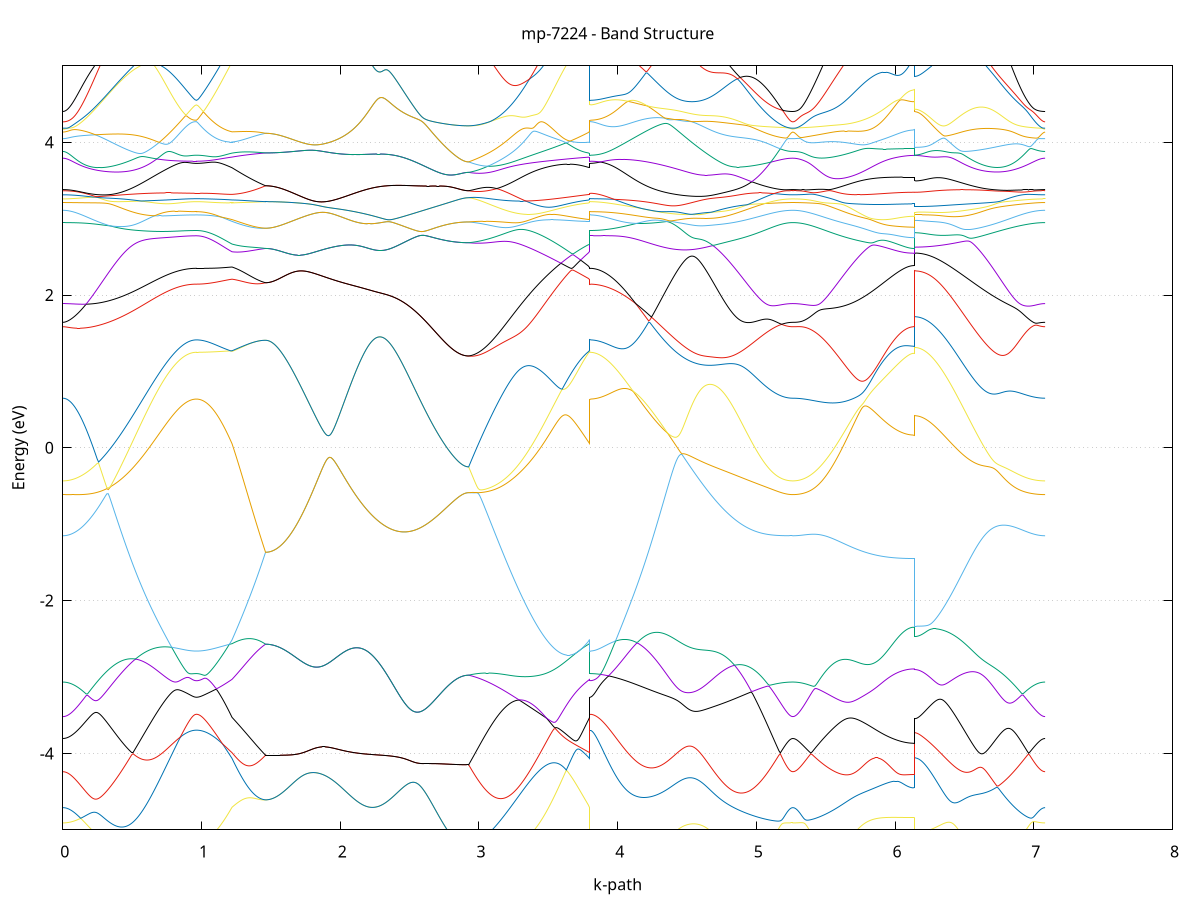 set title 'mp-7224 - Band Structure'
set xlabel 'k-path'
set ylabel 'Energy (eV)'
set grid y
set yrange [-5:5]
set terminal png size 800,600
set output 'mp-7224_bands_gnuplot.png'
plot '-' using 1:2 with lines notitle, '-' using 1:2 with lines notitle, '-' using 1:2 with lines notitle, '-' using 1:2 with lines notitle, '-' using 1:2 with lines notitle, '-' using 1:2 with lines notitle, '-' using 1:2 with lines notitle, '-' using 1:2 with lines notitle, '-' using 1:2 with lines notitle, '-' using 1:2 with lines notitle, '-' using 1:2 with lines notitle, '-' using 1:2 with lines notitle, '-' using 1:2 with lines notitle, '-' using 1:2 with lines notitle, '-' using 1:2 with lines notitle, '-' using 1:2 with lines notitle, '-' using 1:2 with lines notitle, '-' using 1:2 with lines notitle, '-' using 1:2 with lines notitle, '-' using 1:2 with lines notitle, '-' using 1:2 with lines notitle, '-' using 1:2 with lines notitle, '-' using 1:2 with lines notitle, '-' using 1:2 with lines notitle, '-' using 1:2 with lines notitle, '-' using 1:2 with lines notitle, '-' using 1:2 with lines notitle, '-' using 1:2 with lines notitle, '-' using 1:2 with lines notitle, '-' using 1:2 with lines notitle, '-' using 1:2 with lines notitle, '-' using 1:2 with lines notitle, '-' using 1:2 with lines notitle, '-' using 1:2 with lines notitle, '-' using 1:2 with lines notitle, '-' using 1:2 with lines notitle, '-' using 1:2 with lines notitle, '-' using 1:2 with lines notitle, '-' using 1:2 with lines notitle, '-' using 1:2 with lines notitle, '-' using 1:2 with lines notitle, '-' using 1:2 with lines notitle, '-' using 1:2 with lines notitle, '-' using 1:2 with lines notitle, '-' using 1:2 with lines notitle, '-' using 1:2 with lines notitle, '-' using 1:2 with lines notitle, '-' using 1:2 with lines notitle, '-' using 1:2 with lines notitle, '-' using 1:2 with lines notitle, '-' using 1:2 with lines notitle, '-' using 1:2 with lines notitle, '-' using 1:2 with lines notitle, '-' using 1:2 with lines notitle, '-' using 1:2 with lines notitle, '-' using 1:2 with lines notitle, '-' using 1:2 with lines notitle, '-' using 1:2 with lines notitle, '-' using 1:2 with lines notitle, '-' using 1:2 with lines notitle, '-' using 1:2 with lines notitle, '-' using 1:2 with lines notitle, '-' using 1:2 with lines notitle, '-' using 1:2 with lines notitle
0.000000 -38.799599
0.009932 -38.799599
0.019863 -38.799499
0.029795 -38.799499
0.039727 -38.799299
0.049659 -38.799199
0.059590 -38.798999
0.069522 -38.798799
0.079454 -38.798599
0.089386 -38.798299
0.099317 -38.797999
0.109249 -38.797699
0.119181 -38.797299
0.129113 -38.796899
0.139044 -38.796499
0.148976 -38.795999
0.158908 -38.795499
0.168840 -38.794999
0.178771 -38.794499
0.188703 -38.793899
0.198635 -38.793299
0.208567 -38.792699
0.218498 -38.792099
0.228430 -38.791399
0.238362 -38.790699
0.248294 -38.789999
0.258225 -38.789299
0.268157 -38.788499
0.278089 -38.787799
0.288021 -38.786999
0.297952 -38.786099
0.307884 -38.785299
0.317816 -38.784399
0.327748 -38.783599
0.337679 -38.782699
0.347611 -38.781799
0.357543 -38.780899
0.367475 -38.779899
0.377406 -38.778999
0.387338 -38.777999
0.397270 -38.777099
0.407202 -38.776099
0.417133 -38.775099
0.427065 -38.774099
0.436997 -38.773199
0.446929 -38.772199
0.456860 -38.771199
0.466792 -38.770099
0.476724 -38.769099
0.486656 -38.768099
0.496587 -38.767099
0.506519 -38.766099
0.516451 -38.765099
0.526383 -38.764099
0.536314 -38.763099
0.546246 -38.762099
0.556178 -38.761099
0.566110 -38.760199
0.576041 -38.759199
0.585973 -38.758199
0.595905 -38.757299
0.605837 -38.756399
0.615768 -38.755399
0.625700 -38.754499
0.635632 -38.753599
0.645564 -38.752799
0.655495 -38.751899
0.665427 -38.750999
0.675359 -38.750199
0.685291 -38.749399
0.695222 -38.748599
0.705154 -38.747899
0.715086 -38.747099
0.725017 -38.746399
0.734949 -38.745699
0.744881 -38.744999
0.754813 -38.744399
0.764744 -38.743699
0.774676 -38.743099
0.784608 -38.742599
0.794540 -38.741999
0.804471 -38.741499
0.814403 -38.740999
0.824335 -38.740599
0.834267 -38.740099
0.844198 -38.739699
0.854130 -38.739399
0.864062 -38.738999
0.873994 -38.738699
0.883925 -38.738399
0.893857 -38.738199
0.903789 -38.737999
0.913721 -38.737799
0.923652 -38.737599
0.933584 -38.737499
0.943516 -38.737499
0.953448 -38.737399
0.963379 -38.737399
0.963379 -38.737399
0.973253 -38.737399
0.983127 -38.737299
0.993001 -38.737299
1.002875 -38.737199
1.012749 -38.737099
1.022623 -38.736999
1.032497 -38.736799
1.042371 -38.736699
1.052245 -38.736499
1.062119 -38.736199
1.071993 -38.735999
1.081867 -38.735799
1.091741 -38.735499
1.101615 -38.735199
1.111489 -38.734899
1.121363 -38.734499
1.131237 -38.734199
1.141111 -38.733799
1.150985 -38.733399
1.160859 -38.732999
1.170733 -38.732499
1.180607 -38.732099
1.190481 -38.731599
1.200355 -38.731099
1.210229 -38.730599
1.220103 -38.730099
1.220103 -38.730099
1.229766 -38.729699
1.239430 -38.729199
1.249093 -38.728699
1.258756 -38.728199
1.268419 -38.727799
1.278082 -38.727299
1.287746 -38.726799
1.297409 -38.726299
1.307072 -38.725799
1.316735 -38.725299
1.326399 -38.724799
1.336062 -38.724299
1.345725 -38.723799
1.355388 -38.723299
1.365052 -38.722799
1.374715 -38.722299
1.384378 -38.721799
1.394041 -38.721299
1.403704 -38.720799
1.413368 -38.720299
1.423031 -38.719799
1.432694 -38.719299
1.442357 -38.718799
1.452021 -38.718299
1.461684 -38.717799
1.461684 -38.717799
1.471527 -38.717799
1.481371 -38.717799
1.491214 -38.717799
1.501057 -38.717799
1.510901 -38.717799
1.520744 -38.717799
1.530588 -38.717799
1.540431 -38.717899
1.550275 -38.717899
1.560118 -38.717899
1.569961 -38.717899
1.579805 -38.717999
1.589648 -38.717999
1.599492 -38.717999
1.609335 -38.718099
1.619178 -38.718099
1.629022 -38.718199
1.638865 -38.718199
1.648709 -38.718299
1.658552 -38.718299
1.668395 -38.718399
1.678239 -38.718499
1.688082 -38.718499
1.697926 -38.718599
1.707769 -38.718699
1.717612 -38.718799
1.727456 -38.718899
1.737299 -38.718999
1.747143 -38.719099
1.756986 -38.719199
1.766829 -38.719299
1.776673 -38.719399
1.786516 -38.719499
1.796360 -38.719699
1.806203 -38.719799
1.816047 -38.719999
1.825890 -38.720099
1.835733 -38.720299
1.845577 -38.720499
1.855420 -38.720599
1.865264 -38.720799
1.875107 -38.720999
1.884950 -38.721199
1.894794 -38.721399
1.904637 -38.721599
1.914481 -38.721899
1.924324 -38.722099
1.934167 -38.722399
1.944011 -38.722599
1.953854 -38.722899
1.953854 -38.722899
1.963774 -38.723199
1.973694 -38.723399
1.983614 -38.723699
1.993534 -38.724099
2.003453 -38.724399
2.013373 -38.724699
2.023293 -38.724999
2.033213 -38.725399
2.043133 -38.725699
2.053053 -38.726099
2.062972 -38.726499
2.072892 -38.726899
2.082812 -38.727299
2.092732 -38.727699
2.102652 -38.728099
2.112572 -38.728499
2.122491 -38.728899
2.132411 -38.729399
2.142331 -38.729799
2.152251 -38.730299
2.162171 -38.730799
2.172091 -38.731299
2.182010 -38.731799
2.191930 -38.732299
2.201850 -38.732799
2.211770 -38.733299
2.221690 -38.733799
2.231610 -38.734299
2.241529 -38.734899
2.251449 -38.735399
2.261369 -38.735999
2.271289 -38.736499
2.281209 -38.737099
2.291129 -38.737699
2.301049 -38.738199
2.310968 -38.738799
2.320888 -38.739399
2.330808 -38.739999
2.340728 -38.740599
2.350648 -38.741199
2.360568 -38.741799
2.370487 -38.742399
2.380407 -38.742999
2.390327 -38.743599
2.400247 -38.744199
2.410167 -38.744799
2.420087 -38.745399
2.430006 -38.745999
2.439926 -38.746599
2.449846 -38.747199
2.459766 -38.747799
2.469686 -38.748399
2.479606 -38.748999
2.489525 -38.749599
2.499445 -38.750199
2.509365 -38.750799
2.519285 -38.751399
2.529205 -38.751899
2.539125 -38.752499
2.549044 -38.753099
2.558964 -38.753599
2.568884 -38.754199
2.578804 -38.754699
2.588724 -38.755199
2.598644 -38.755699
2.608563 -38.756299
2.618483 -38.756799
2.628403 -38.757199
2.638323 -38.757699
2.648243 -38.758199
2.658163 -38.758699
2.668082 -38.759099
2.678002 -38.759499
2.687922 -38.759899
2.697842 -38.760299
2.707762 -38.760699
2.717682 -38.761099
2.727601 -38.761499
2.737521 -38.761799
2.747441 -38.762099
2.757361 -38.762499
2.767281 -38.762799
2.777201 -38.762999
2.787120 -38.763299
2.797040 -38.763499
2.806960 -38.763799
2.816880 -38.763999
2.826800 -38.764199
2.836720 -38.764399
2.846639 -38.764499
2.856559 -38.764699
2.866479 -38.764799
2.876399 -38.764899
2.886319 -38.764999
2.896239 -38.764999
2.906158 -38.765099
2.916078 -38.765099
2.925998 -38.765099
2.925998 -38.765099
2.935913 -38.765199
2.945827 -38.765199
2.955741 -38.765199
2.965656 -38.765099
2.975570 -38.765099
2.985484 -38.764999
2.995399 -38.764899
3.005313 -38.764699
3.015227 -38.764599
3.025142 -38.764399
3.035056 -38.764199
3.044971 -38.763899
3.054885 -38.763699
3.064799 -38.763399
3.074714 -38.763099
3.084628 -38.762799
3.094542 -38.762399
3.104457 -38.762099
3.114371 -38.761699
3.124285 -38.761299
3.134200 -38.760799
3.144114 -38.760399
3.154029 -38.759899
3.163943 -38.759499
3.173857 -38.758999
3.183772 -38.758399
3.193686 -38.757899
3.203600 -38.757399
3.213515 -38.756799
3.223429 -38.756299
3.233343 -38.755699
3.243258 -38.755099
3.253172 -38.754499
3.263087 -38.753899
3.273001 -38.753199
3.282915 -38.752599
3.292830 -38.751999
3.302744 -38.751299
3.312658 -38.750699
3.322573 -38.749999
3.332487 -38.749399
3.342401 -38.748699
3.352316 -38.748099
3.362230 -38.747399
3.372144 -38.746699
3.382059 -38.746099
3.391973 -38.745399
3.401888 -38.744699
3.411802 -38.744099
3.421716 -38.743399
3.431631 -38.742799
3.441545 -38.742199
3.451459 -38.741499
3.461374 -38.740899
3.471288 -38.740299
3.481202 -38.739699
3.491117 -38.739099
3.501031 -38.738499
3.510946 -38.737899
3.520860 -38.737399
3.530774 -38.736799
3.540689 -38.736299
3.550603 -38.735799
3.560517 -38.735299
3.570432 -38.734799
3.580346 -38.734399
3.590260 -38.733899
3.600175 -38.733499
3.610089 -38.733099
3.620004 -38.732699
3.629918 -38.732399
3.639832 -38.732099
3.649747 -38.731699
3.659661 -38.731499
3.669575 -38.731199
3.679490 -38.730899
3.689404 -38.730699
3.699318 -38.730499
3.709233 -38.730399
3.719147 -38.730199
3.729062 -38.730099
3.738976 -38.729999
3.748890 -38.729999
3.758805 -38.729999
3.768719 -38.729999
3.778633 -38.729999
3.788548 -38.729999
3.798462 -38.730099
3.798462 -38.737399
3.808349 -38.737399
3.818236 -38.737399
3.828123 -38.737399
3.838010 -38.737299
3.847897 -38.737299
3.857784 -38.737299
3.867671 -38.737299
3.877558 -38.737199
3.887444 -38.737199
3.897331 -38.737099
3.907218 -38.737099
3.917105 -38.736999
3.926992 -38.736999
3.936879 -38.736899
3.946766 -38.736799
3.956653 -38.736799
3.966540 -38.736699
3.976427 -38.736599
3.986314 -38.736599
3.996201 -38.736499
4.006088 -38.736399
4.015975 -38.736299
4.025862 -38.736199
4.035748 -38.736199
4.045635 -38.736099
4.055522 -38.735999
4.065409 -38.735899
4.075296 -38.735899
4.085183 -38.735799
4.095070 -38.735699
4.104957 -38.735699
4.114844 -38.735599
4.124731 -38.735599
4.134618 -38.735499
4.144505 -38.735499
4.154392 -38.735499
4.164279 -38.735399
4.174166 -38.735399
4.184052 -38.735399
4.193939 -38.735399
4.203826 -38.735499
4.213713 -38.735499
4.213713 -38.735499
4.223704 -38.735599
4.233695 -38.735599
4.243687 -38.735699
4.253678 -38.735799
4.263669 -38.735899
4.273660 -38.736099
4.283651 -38.736199
4.293642 -38.736399
4.303633 -38.736599
4.313624 -38.736799
4.323615 -38.737099
4.333606 -38.737399
4.343597 -38.737699
4.353588 -38.737999
4.363579 -38.738299
4.373571 -38.738699
4.383562 -38.739099
4.393553 -38.739499
4.403544 -38.739999
4.413535 -38.740499
4.423526 -38.740999
4.433517 -38.741599
4.443508 -38.742099
4.453499 -38.742699
4.463490 -38.743299
4.473481 -38.743999
4.483472 -38.744699
4.493463 -38.745299
4.503455 -38.746099
4.513446 -38.746799
4.523437 -38.747599
4.533428 -38.748299
4.543419 -38.749099
4.553410 -38.749899
4.563401 -38.750799
4.573392 -38.751599
4.583383 -38.752499
4.593374 -38.753399
4.603365 -38.754299
4.613356 -38.755199
4.623347 -38.756099
4.633339 -38.756999
4.643330 -38.757899
4.653321 -38.758899
4.663312 -38.759799
4.673303 -38.760799
4.683294 -38.761799
4.693285 -38.762699
4.703276 -38.763699
4.713267 -38.764699
4.723258 -38.765699
4.733249 -38.766599
4.743240 -38.767599
4.753231 -38.768599
4.763223 -38.769599
4.773214 -38.770499
4.783205 -38.771499
4.793196 -38.772499
4.803187 -38.773399
4.813178 -38.774399
4.823169 -38.775299
4.833160 -38.776299
4.843151 -38.777199
4.853142 -38.778099
4.863133 -38.778999
4.873124 -38.779899
4.883115 -38.780799
4.893107 -38.781699
4.903098 -38.782599
4.913089 -38.783399
4.923080 -38.784199
4.933071 -38.785099
4.943062 -38.785899
4.953053 -38.786599
4.963044 -38.787399
4.973035 -38.788199
4.983026 -38.788899
4.993017 -38.789599
5.003008 -38.790299
5.012999 -38.790999
5.022991 -38.791599
5.032982 -38.792199
5.042973 -38.792799
5.052964 -38.793399
5.062955 -38.793999
5.072946 -38.794499
5.082937 -38.794999
5.092928 -38.795499
5.102919 -38.795999
5.112910 -38.796399
5.122901 -38.796799
5.132892 -38.797199
5.142883 -38.797499
5.152875 -38.797899
5.162866 -38.798199
5.172857 -38.798399
5.182848 -38.798699
5.192839 -38.798899
5.202830 -38.799099
5.212821 -38.799199
5.222812 -38.799399
5.232803 -38.799499
5.242794 -38.799499
5.252785 -38.799599
5.262776 -38.799599
5.262776 -38.799599
5.272736 -38.799599
5.282695 -38.799499
5.292654 -38.799499
5.302613 -38.799399
5.312572 -38.799199
5.322531 -38.799099
5.332490 -38.798899
5.342449 -38.798599
5.352408 -38.798399
5.362367 -38.798099
5.372327 -38.797799
5.382286 -38.797499
5.392245 -38.797099
5.402204 -38.796699
5.412163 -38.796299
5.422122 -38.795899
5.432081 -38.795399
5.442040 -38.794899
5.451999 -38.794399
5.461959 -38.793799
5.471918 -38.793199
5.481877 -38.792699
5.491836 -38.791999
5.501795 -38.791399
5.511754 -38.790699
5.521713 -38.790099
5.531672 -38.789399
5.541631 -38.788599
5.551590 -38.787899
5.561550 -38.787099
5.571509 -38.786399
5.581468 -38.785599
5.591427 -38.784799
5.601386 -38.783899
5.611345 -38.783099
5.621304 -38.782299
5.631263 -38.781399
5.641222 -38.780499
5.651181 -38.779599
5.661141 -38.778799
5.671100 -38.777899
5.681059 -38.776899
5.691018 -38.775999
5.700977 -38.775099
5.710936 -38.774199
5.720895 -38.773299
5.730854 -38.772299
5.740813 -38.771399
5.750773 -38.770499
5.760732 -38.769499
5.770691 -38.768599
5.780650 -38.767699
5.790609 -38.766799
5.800568 -38.765799
5.810527 -38.764899
5.820486 -38.763999
5.830445 -38.763099
5.840404 -38.762199
5.850364 -38.761399
5.860323 -38.760499
5.870282 -38.759599
5.880241 -38.758799
5.890200 -38.757999
5.900159 -38.757199
5.910118 -38.756399
5.920077 -38.755599
5.930036 -38.754899
5.939996 -38.754199
5.949955 -38.753499
5.959914 -38.752799
5.969873 -38.752099
5.979832 -38.751499
5.989791 -38.750899
5.999750 -38.750299
6.009709 -38.749799
6.019668 -38.749299
6.029627 -38.748799
6.039587 -38.748399
6.049546 -38.747999
6.059505 -38.747599
6.069464 -38.747299
6.079423 -38.747099
6.089382 -38.746799
6.099341 -38.746599
6.109300 -38.746499
6.119259 -38.746399
6.129219 -38.746299
6.139178 -38.746299
6.139178 -38.738799
6.149098 -38.738899
6.159019 -38.738899
6.168940 -38.738999
6.178861 -38.739199
6.188782 -38.739399
6.198702 -38.739599
6.208623 -38.739899
6.218544 -38.740199
6.228465 -38.740499
6.238386 -38.740899
6.248306 -38.741299
6.258227 -38.741699
6.268148 -38.742199
6.278069 -38.742699
6.287989 -38.743199
6.297910 -38.743799
6.307831 -38.744299
6.317752 -38.744999
6.327673 -38.745599
6.337593 -38.746199
6.347514 -38.746899
6.357435 -38.747599
6.367356 -38.748399
6.377277 -38.749099
6.387197 -38.749899
6.397118 -38.750699
6.407039 -38.751499
6.416960 -38.752299
6.426880 -38.753099
6.436801 -38.753999
6.446722 -38.754899
6.456643 -38.755699
6.466564 -38.756599
6.476484 -38.757499
6.486405 -38.758499
6.496326 -38.759399
6.506247 -38.760299
6.516168 -38.761299
6.526088 -38.762199
6.536009 -38.763199
6.545930 -38.764199
6.555851 -38.765099
6.565771 -38.766099
6.575692 -38.767099
6.585613 -38.768099
6.595534 -38.769099
6.605455 -38.769999
6.615375 -38.770999
6.625296 -38.771999
6.635217 -38.772999
6.645138 -38.773899
6.655059 -38.774899
6.664979 -38.775899
6.674900 -38.776799
6.684821 -38.777799
6.694742 -38.778699
6.704663 -38.779599
6.714583 -38.780499
6.724504 -38.781399
6.734425 -38.782299
6.744346 -38.783199
6.754266 -38.783999
6.764187 -38.784899
6.774108 -38.785699
6.784029 -38.786499
6.793950 -38.787299
6.803870 -38.788099
6.813791 -38.788899
6.823712 -38.789599
6.833633 -38.790299
6.843554 -38.790999
6.853474 -38.791699
6.863395 -38.792299
6.873316 -38.792899
6.883237 -38.793499
6.893157 -38.794099
6.903078 -38.794699
6.912999 -38.795199
6.922920 -38.795699
6.932841 -38.796099
6.942761 -38.796599
6.952682 -38.796999
6.962603 -38.797399
6.972524 -38.797699
6.982445 -38.797999
6.992365 -38.798299
7.002286 -38.798599
7.012207 -38.798799
7.022128 -38.798999
7.032048 -38.799199
7.041969 -38.799299
7.051890 -38.799499
7.061811 -38.799499
7.071732 -38.799599
7.081652 -38.799599
e
0.000000 -38.730299
0.009932 -38.730299
0.019863 -38.730199
0.029795 -38.730199
0.039727 -38.730099
0.049659 -38.730099
0.059590 -38.729999
0.069522 -38.729899
0.079454 -38.729699
0.089386 -38.729599
0.099317 -38.729399
0.109249 -38.729299
0.119181 -38.729099
0.129113 -38.728899
0.139044 -38.728699
0.148976 -38.728399
0.158908 -38.728199
0.168840 -38.727899
0.178771 -38.727599
0.188703 -38.727299
0.198635 -38.726999
0.208567 -38.726699
0.218498 -38.726399
0.228430 -38.725999
0.238362 -38.725699
0.248294 -38.725299
0.258225 -38.724899
0.268157 -38.724499
0.278089 -38.724099
0.288021 -38.723699
0.297952 -38.723299
0.307884 -38.722899
0.317816 -38.722399
0.327748 -38.721999
0.337679 -38.721499
0.347611 -38.720999
0.357543 -38.720599
0.367475 -38.720099
0.377406 -38.719599
0.387338 -38.719099
0.397270 -38.718599
0.407202 -38.718099
0.417133 -38.717599
0.427065 -38.717099
0.436997 -38.716599
0.446929 -38.715999
0.456860 -38.715499
0.466792 -38.714999
0.476724 -38.714499
0.486656 -38.713999
0.496587 -38.713399
0.506519 -38.712899
0.516451 -38.712399
0.526383 -38.711899
0.536314 -38.711399
0.546246 -38.710799
0.556178 -38.710299
0.566110 -38.709799
0.576041 -38.709299
0.585973 -38.708799
0.595905 -38.708399
0.605837 -38.707899
0.615768 -38.707399
0.625700 -38.706899
0.635632 -38.706499
0.645564 -38.705999
0.655495 -38.705599
0.665427 -38.705099
0.675359 -38.704699
0.685291 -38.704299
0.695222 -38.703899
0.705154 -38.703499
0.715086 -38.703099
0.725017 -38.702699
0.734949 -38.702399
0.744881 -38.701999
0.754813 -38.701699
0.764744 -38.701299
0.774676 -38.700999
0.784608 -38.700699
0.794540 -38.700499
0.804471 -38.700199
0.814403 -38.699899
0.824335 -38.699699
0.834267 -38.699499
0.844198 -38.699299
0.854130 -38.699099
0.864062 -38.698899
0.873994 -38.698699
0.883925 -38.698599
0.893857 -38.698499
0.903789 -38.698399
0.913721 -38.698299
0.923652 -38.698199
0.933584 -38.698099
0.943516 -38.698099
0.953448 -38.698099
0.963379 -38.698099
0.963379 -38.698099
0.973253 -38.698099
0.983127 -38.698099
0.993001 -38.698199
1.002875 -38.698299
1.012749 -38.698399
1.022623 -38.698499
1.032497 -38.698699
1.042371 -38.698899
1.052245 -38.699099
1.062119 -38.699399
1.071993 -38.699599
1.081867 -38.699899
1.091741 -38.700299
1.101615 -38.700599
1.111489 -38.700999
1.121363 -38.701399
1.131237 -38.701799
1.141111 -38.702199
1.150985 -38.702699
1.160859 -38.703199
1.170733 -38.703699
1.180607 -38.704199
1.190481 -38.704699
1.200355 -38.705299
1.210229 -38.705899
1.220103 -38.706399
1.220103 -38.706399
1.229766 -38.706799
1.239430 -38.707199
1.249093 -38.707599
1.258756 -38.707999
1.268419 -38.708399
1.278082 -38.708899
1.287746 -38.709299
1.297409 -38.709699
1.307072 -38.710199
1.316735 -38.710599
1.326399 -38.711099
1.336062 -38.711499
1.345725 -38.711999
1.355388 -38.712399
1.365052 -38.712899
1.374715 -38.713399
1.384378 -38.713899
1.394041 -38.714299
1.403704 -38.714799
1.413368 -38.715299
1.423031 -38.715799
1.432694 -38.716299
1.442357 -38.716799
1.452021 -38.717299
1.461684 -38.717799
1.461684 -38.717799
1.471527 -38.717799
1.481371 -38.717799
1.491214 -38.717799
1.501057 -38.717799
1.510901 -38.717799
1.520744 -38.717799
1.530588 -38.717799
1.540431 -38.717899
1.550275 -38.717899
1.560118 -38.717899
1.569961 -38.717899
1.579805 -38.717999
1.589648 -38.717999
1.599492 -38.717999
1.609335 -38.718099
1.619178 -38.718099
1.629022 -38.718199
1.638865 -38.718199
1.648709 -38.718299
1.658552 -38.718299
1.668395 -38.718399
1.678239 -38.718499
1.688082 -38.718499
1.697926 -38.718599
1.707769 -38.718699
1.717612 -38.718799
1.727456 -38.718899
1.737299 -38.718999
1.747143 -38.719099
1.756986 -38.719199
1.766829 -38.719299
1.776673 -38.719399
1.786516 -38.719499
1.796360 -38.719699
1.806203 -38.719799
1.816047 -38.719999
1.825890 -38.720099
1.835733 -38.720299
1.845577 -38.720499
1.855420 -38.720599
1.865264 -38.720799
1.875107 -38.720999
1.884950 -38.721199
1.894794 -38.721399
1.904637 -38.721599
1.914481 -38.721899
1.924324 -38.722099
1.934167 -38.722399
1.944011 -38.722599
1.953854 -38.722899
1.953854 -38.722899
1.963774 -38.723199
1.973694 -38.723399
1.983614 -38.723699
1.993534 -38.724099
2.003453 -38.724399
2.013373 -38.724699
2.023293 -38.724999
2.033213 -38.725399
2.043133 -38.725699
2.053053 -38.726099
2.062972 -38.726499
2.072892 -38.726899
2.082812 -38.727299
2.092732 -38.727699
2.102652 -38.728099
2.112572 -38.728499
2.122491 -38.728899
2.132411 -38.729399
2.142331 -38.729799
2.152251 -38.730299
2.162171 -38.730799
2.172091 -38.731299
2.182010 -38.731799
2.191930 -38.732299
2.201850 -38.732799
2.211770 -38.733299
2.221690 -38.733799
2.231610 -38.734299
2.241529 -38.734899
2.251449 -38.735399
2.261369 -38.735999
2.271289 -38.736499
2.281209 -38.737099
2.291129 -38.737699
2.301049 -38.738199
2.310968 -38.738799
2.320888 -38.739399
2.330808 -38.739999
2.340728 -38.740599
2.350648 -38.741199
2.360568 -38.741799
2.370487 -38.742399
2.380407 -38.742999
2.390327 -38.743599
2.400247 -38.744199
2.410167 -38.744799
2.420087 -38.745399
2.430006 -38.745999
2.439926 -38.746599
2.449846 -38.747199
2.459766 -38.747799
2.469686 -38.748399
2.479606 -38.748999
2.489525 -38.749599
2.499445 -38.750199
2.509365 -38.750799
2.519285 -38.751399
2.529205 -38.751899
2.539125 -38.752499
2.549044 -38.753099
2.558964 -38.753599
2.568884 -38.754199
2.578804 -38.754699
2.588724 -38.755199
2.598644 -38.755699
2.608563 -38.756299
2.618483 -38.756799
2.628403 -38.757199
2.638323 -38.757699
2.648243 -38.758199
2.658163 -38.758699
2.668082 -38.759099
2.678002 -38.759499
2.687922 -38.759899
2.697842 -38.760299
2.707762 -38.760699
2.717682 -38.761099
2.727601 -38.761499
2.737521 -38.761799
2.747441 -38.762099
2.757361 -38.762499
2.767281 -38.762799
2.777201 -38.762999
2.787120 -38.763299
2.797040 -38.763499
2.806960 -38.763799
2.816880 -38.763999
2.826800 -38.764199
2.836720 -38.764399
2.846639 -38.764499
2.856559 -38.764699
2.866479 -38.764799
2.876399 -38.764899
2.886319 -38.764999
2.896239 -38.764999
2.906158 -38.765099
2.916078 -38.765099
2.925998 -38.765099
2.925998 -38.765099
2.935913 -38.765099
2.945827 -38.764999
2.955741 -38.764799
2.965656 -38.764699
2.975570 -38.764499
2.985484 -38.764299
2.995399 -38.764099
3.005313 -38.763899
3.015227 -38.763599
3.025142 -38.763299
3.035056 -38.762899
3.044971 -38.762599
3.054885 -38.762199
3.064799 -38.761799
3.074714 -38.761399
3.084628 -38.760899
3.094542 -38.760499
3.104457 -38.759999
3.114371 -38.759399
3.124285 -38.758899
3.134200 -38.758299
3.144114 -38.757799
3.154029 -38.757099
3.163943 -38.756499
3.173857 -38.755899
3.183772 -38.755199
3.193686 -38.754499
3.203600 -38.753799
3.213515 -38.753099
3.223429 -38.752399
3.233343 -38.751599
3.243258 -38.750799
3.253172 -38.749999
3.263087 -38.749199
3.273001 -38.748399
3.282915 -38.747599
3.292830 -38.746799
3.302744 -38.745899
3.312658 -38.745099
3.322573 -38.744199
3.332487 -38.743299
3.342401 -38.742399
3.352316 -38.741499
3.362230 -38.740599
3.372144 -38.739699
3.382059 -38.738799
3.391973 -38.737899
3.401888 -38.736999
3.411802 -38.735999
3.421716 -38.735099
3.431631 -38.734199
3.441545 -38.733299
3.451459 -38.732299
3.461374 -38.731399
3.471288 -38.730499
3.481202 -38.729599
3.491117 -38.728699
3.501031 -38.727799
3.510946 -38.726899
3.520860 -38.725999
3.530774 -38.725099
3.540689 -38.724199
3.550603 -38.723299
3.560517 -38.722499
3.570432 -38.721599
3.580346 -38.720799
3.590260 -38.719999
3.600175 -38.719099
3.610089 -38.718299
3.620004 -38.717599
3.629918 -38.716799
3.639832 -38.715999
3.649747 -38.715299
3.659661 -38.714599
3.669575 -38.713899
3.679490 -38.713199
3.689404 -38.712499
3.699318 -38.711799
3.709233 -38.711199
3.719147 -38.710599
3.729062 -38.709999
3.738976 -38.709399
3.748890 -38.708899
3.758805 -38.708299
3.768719 -38.707799
3.778633 -38.707399
3.788548 -38.706899
3.798462 -38.706399
3.798462 -38.698099
3.808349 -38.698099
3.818236 -38.698099
3.828123 -38.698099
3.838010 -38.698099
3.847897 -38.698199
3.857784 -38.698199
3.867671 -38.698299
3.877558 -38.698399
3.887444 -38.698499
3.897331 -38.698599
3.907218 -38.698699
3.917105 -38.698799
3.926992 -38.698899
3.936879 -38.699099
3.946766 -38.699199
3.956653 -38.699399
3.966540 -38.699499
3.976427 -38.699699
3.986314 -38.699899
3.996201 -38.700099
4.006088 -38.700299
4.015975 -38.700499
4.025862 -38.700699
4.035748 -38.700999
4.045635 -38.701199
4.055522 -38.701499
4.065409 -38.701699
4.075296 -38.701999
4.085183 -38.702299
4.095070 -38.702599
4.104957 -38.702899
4.114844 -38.703199
4.124731 -38.703499
4.134618 -38.703799
4.144505 -38.704099
4.154392 -38.704499
4.164279 -38.704799
4.174166 -38.705099
4.184052 -38.705499
4.193939 -38.705799
4.203826 -38.706199
4.213713 -38.706599
4.213713 -38.706499
4.223704 -38.706899
4.233695 -38.707299
4.243687 -38.707699
4.253678 -38.707999
4.263669 -38.708399
4.273660 -38.708799
4.283651 -38.709099
4.293642 -38.709499
4.303633 -38.709899
4.313624 -38.710199
4.323615 -38.710599
4.333606 -38.710899
4.343597 -38.711299
4.353588 -38.711599
4.363579 -38.711999
4.373571 -38.712299
4.383562 -38.712599
4.393553 -38.712899
4.403544 -38.713199
4.413535 -38.713499
4.423526 -38.713799
4.433517 -38.714099
4.443508 -38.714399
4.453499 -38.714599
4.463490 -38.714899
4.473481 -38.715199
4.483472 -38.715399
4.493463 -38.715699
4.503455 -38.715899
4.513446 -38.716199
4.523437 -38.716399
4.533428 -38.716599
4.543419 -38.716799
4.553410 -38.717099
4.563401 -38.717299
4.573392 -38.717499
4.583383 -38.717699
4.593374 -38.717999
4.603365 -38.718199
4.613356 -38.718399
4.623347 -38.718599
4.633339 -38.718899
4.643330 -38.719099
4.653321 -38.719299
4.663312 -38.719499
4.673303 -38.719799
4.683294 -38.719999
4.693285 -38.720199
4.703276 -38.720499
4.713267 -38.720699
4.723258 -38.720899
4.733249 -38.721199
4.743240 -38.721399
4.753231 -38.721599
4.763223 -38.721899
4.773214 -38.722099
4.783205 -38.722399
4.793196 -38.722599
4.803187 -38.722799
4.813178 -38.723099
4.823169 -38.723299
4.833160 -38.723599
4.843151 -38.723799
4.853142 -38.724099
4.863133 -38.724299
4.873124 -38.724499
4.883115 -38.724799
4.893107 -38.724999
4.903098 -38.725199
4.913089 -38.725499
4.923080 -38.725699
4.933071 -38.725899
4.943062 -38.726199
4.953053 -38.726399
4.963044 -38.726599
4.973035 -38.726799
4.983026 -38.726999
4.993017 -38.727199
5.003008 -38.727399
5.012999 -38.727599
5.022991 -38.727799
5.032982 -38.727999
5.042973 -38.728199
5.052964 -38.728399
5.062955 -38.728499
5.072946 -38.728699
5.082937 -38.728899
5.092928 -38.728999
5.102919 -38.729199
5.112910 -38.729299
5.122901 -38.729399
5.132892 -38.729499
5.142883 -38.729599
5.152875 -38.729699
5.162866 -38.729799
5.172857 -38.729899
5.182848 -38.729999
5.192839 -38.730099
5.202830 -38.730099
5.212821 -38.730199
5.222812 -38.730199
5.232803 -38.730199
5.242794 -38.730299
5.252785 -38.730299
5.262776 -38.730299
5.262776 -38.730299
5.272736 -38.730299
5.282695 -38.730299
5.292654 -38.730199
5.302613 -38.730199
5.312572 -38.730099
5.322531 -38.730099
5.332490 -38.729999
5.342449 -38.729899
5.352408 -38.729799
5.362367 -38.729699
5.372327 -38.729599
5.382286 -38.729499
5.392245 -38.729299
5.402204 -38.729199
5.412163 -38.728999
5.422122 -38.728899
5.432081 -38.728699
5.442040 -38.728499
5.451999 -38.728299
5.461959 -38.728099
5.471918 -38.727899
5.481877 -38.727699
5.491836 -38.727499
5.501795 -38.727299
5.511754 -38.726999
5.521713 -38.726799
5.531672 -38.726599
5.541631 -38.726299
5.551590 -38.726099
5.561550 -38.725799
5.571509 -38.725599
5.581468 -38.725299
5.591427 -38.725099
5.601386 -38.724799
5.611345 -38.724499
5.621304 -38.724299
5.631263 -38.723999
5.641222 -38.723799
5.651181 -38.723499
5.661141 -38.723199
5.671100 -38.722999
5.681059 -38.722699
5.691018 -38.722499
5.700977 -38.722199
5.710936 -38.721999
5.720895 -38.721799
5.730854 -38.721499
5.740813 -38.721299
5.750773 -38.721099
5.760732 -38.720899
5.770691 -38.720699
5.780650 -38.720499
5.790609 -38.720299
5.800568 -38.720099
5.810527 -38.719899
5.820486 -38.719799
5.830445 -38.719599
5.840404 -38.719499
5.850364 -38.719299
5.860323 -38.719199
5.870282 -38.719099
5.880241 -38.718999
5.890200 -38.718899
5.900159 -38.718799
5.910118 -38.718699
5.920077 -38.718599
5.930036 -38.718599
5.939996 -38.718499
5.949955 -38.718499
5.959914 -38.718399
5.969873 -38.718399
5.979832 -38.718399
5.989791 -38.718299
5.999750 -38.718299
6.009709 -38.718299
6.019668 -38.718299
6.029627 -38.718299
6.039587 -38.718299
6.049546 -38.718299
6.059505 -38.718299
6.069464 -38.718299
6.079423 -38.718299
6.089382 -38.718399
6.099341 -38.718399
6.109300 -38.718399
6.119259 -38.718399
6.129219 -38.718399
6.139178 -38.718399
6.139178 -38.725799
6.149098 -38.725799
6.159019 -38.725799
6.168940 -38.725799
6.178861 -38.725799
6.188782 -38.725699
6.198702 -38.725699
6.208623 -38.725699
6.218544 -38.725599
6.228465 -38.725599
6.238386 -38.725599
6.248306 -38.725499
6.258227 -38.725499
6.268148 -38.725499
6.278069 -38.725399
6.287989 -38.725399
6.297910 -38.725399
6.307831 -38.725399
6.317752 -38.725399
6.327673 -38.725299
6.337593 -38.725299
6.347514 -38.725299
6.357435 -38.725299
6.367356 -38.725299
6.377277 -38.725399
6.387197 -38.725399
6.397118 -38.725399
6.407039 -38.725399
6.416960 -38.725499
6.426880 -38.725499
6.436801 -38.725499
6.446722 -38.725599
6.456643 -38.725599
6.466564 -38.725699
6.476484 -38.725799
6.486405 -38.725799
6.496326 -38.725899
6.506247 -38.725999
6.516168 -38.725999
6.526088 -38.726099
6.536009 -38.726199
6.545930 -38.726299
6.555851 -38.726399
6.565771 -38.726499
6.575692 -38.726599
6.585613 -38.726599
6.595534 -38.726699
6.605455 -38.726799
6.615375 -38.726899
6.625296 -38.726999
6.635217 -38.727099
6.645138 -38.727199
6.655059 -38.727299
6.664979 -38.727399
6.674900 -38.727599
6.684821 -38.727699
6.694742 -38.727799
6.704663 -38.727899
6.714583 -38.727999
6.724504 -38.728099
6.734425 -38.728199
6.744346 -38.728299
6.754266 -38.728399
6.764187 -38.728499
6.774108 -38.728599
6.784029 -38.728699
6.793950 -38.728799
6.803870 -38.728899
6.813791 -38.728999
6.823712 -38.728999
6.833633 -38.729099
6.843554 -38.729199
6.853474 -38.729299
6.863395 -38.729399
6.873316 -38.729399
6.883237 -38.729499
6.893157 -38.729599
6.903078 -38.729699
6.912999 -38.729699
6.922920 -38.729799
6.932841 -38.729799
6.942761 -38.729899
6.952682 -38.729999
6.962603 -38.729999
6.972524 -38.729999
6.982445 -38.730099
6.992365 -38.730099
7.002286 -38.730199
7.012207 -38.730199
7.022128 -38.730199
7.032048 -38.730199
7.041969 -38.730299
7.051890 -38.730299
7.061811 -38.730299
7.071732 -38.730299
7.081652 -38.730299
e
0.000000 -18.409099
0.009932 -18.408999
0.019863 -18.408399
0.029795 -18.407499
0.039727 -18.406299
0.049659 -18.404599
0.059590 -18.402699
0.069522 -18.400299
0.079454 -18.397599
0.089386 -18.394599
0.099317 -18.391199
0.109249 -18.387399
0.119181 -18.383299
0.129113 -18.378899
0.139044 -18.374099
0.148976 -18.368899
0.158908 -18.363499
0.168840 -18.357699
0.178771 -18.351499
0.188703 -18.345099
0.198635 -18.338299
0.208567 -18.331199
0.218498 -18.323699
0.228430 -18.315999
0.238362 -18.307899
0.248294 -18.299599
0.258225 -18.290999
0.268157 -18.281999
0.278089 -18.272799
0.288021 -18.263399
0.297952 -18.253599
0.307884 -18.243599
0.317816 -18.233299
0.327748 -18.222799
0.337679 -18.212099
0.347611 -18.201099
0.357543 -18.189899
0.367475 -18.178499
0.377406 -18.166899
0.387338 -18.155099
0.397270 -18.143199
0.407202 -18.130999
0.417133 -18.118799
0.427065 -18.106299
0.436997 -18.093799
0.446929 -18.081199
0.456860 -18.068399
0.466792 -18.055599
0.476724 -18.042799
0.486656 -18.029799
0.496587 -18.016899
0.506519 -18.003999
0.516451 -17.990999
0.526383 -17.978199
0.536314 -17.965299
0.546246 -17.952599
0.556178 -17.939999
0.566110 -17.927499
0.576041 -17.936199
0.585973 -17.956999
0.595905 -17.977399
0.605837 -17.997299
0.615768 -18.016799
0.625700 -18.035799
0.635632 -18.054399
0.645564 -18.072399
0.655495 -18.089999
0.665427 -18.107099
0.675359 -18.123699
0.685291 -18.139799
0.695222 -18.155299
0.705154 -18.170399
0.715086 -18.184899
0.725017 -18.198899
0.734949 -18.212399
0.744881 -18.225299
0.754813 -18.237699
0.764744 -18.249599
0.774676 -18.260799
0.784608 -18.271599
0.794540 -18.281799
0.804471 -18.291399
0.814403 -18.300399
0.824335 -18.308899
0.834267 -18.316799
0.844198 -18.324099
0.854130 -18.330899
0.864062 -18.337099
0.873994 -18.342699
0.883925 -18.347699
0.893857 -18.352099
0.903789 -18.355899
0.913721 -18.359199
0.923652 -18.361799
0.933584 -18.363899
0.943516 -18.365399
0.953448 -18.366299
0.963379 -18.366599
0.963379 -18.366599
0.973253 -18.366399
0.983127 -18.365799
0.993001 -18.364799
1.002875 -18.363399
1.012749 -18.361599
1.022623 -18.359399
1.032497 -18.356799
1.042371 -18.353799
1.052245 -18.350399
1.062119 -18.346699
1.071993 -18.342499
1.081867 -18.337999
1.091741 -18.332999
1.101615 -18.327699
1.111489 -18.321999
1.121363 -18.315899
1.131237 -18.309399
1.141111 -18.302599
1.150985 -18.295299
1.160859 -18.287699
1.170733 -18.279799
1.180607 -18.271499
1.190481 -18.262799
1.200355 -18.253699
1.210229 -18.244299
1.220103 -18.234599
1.220103 -18.234599
1.229766 -18.227099
1.239430 -18.219399
1.249093 -18.211399
1.258756 -18.203099
1.268419 -18.194599
1.278082 -18.185799
1.287746 -18.176799
1.297409 -18.167599
1.307072 -18.158099
1.316735 -18.148399
1.326399 -18.138499
1.336062 -18.128399
1.345725 -18.118199
1.355388 -18.107799
1.365052 -18.097199
1.374715 -18.086599
1.384378 -18.075799
1.394041 -18.064899
1.403704 -18.053899
1.413368 -18.042799
1.423031 -18.031699
1.432694 -18.020599
1.442357 -18.009399
1.452021 -17.998299
1.461684 -17.987199
1.461684 -17.987199
1.471527 -17.987099
1.481371 -17.986799
1.491214 -17.986299
1.501057 -17.985699
1.510901 -17.984799
1.520744 -17.983799
1.530588 -17.982599
1.540431 -17.981199
1.550275 -17.979599
1.560118 -17.977899
1.569961 -17.975999
1.579805 -17.973899
1.589648 -17.971699
1.599492 -17.969299
1.609335 -17.966799
1.619178 -17.964199
1.629022 -17.961499
1.638865 -17.958599
1.648709 -17.955599
1.658552 -17.952599
1.668395 -17.949399
1.678239 -17.946199
1.688082 -17.942999
1.697926 -17.939699
1.707769 -17.936399
1.717612 -17.933099
1.727456 -17.929799
1.737299 -17.926499
1.747143 -17.923299
1.756986 -17.920099
1.766829 -17.917099
1.776673 -17.914099
1.786516 -17.911299
1.796360 -17.908599
1.806203 -17.906199
1.816047 -17.903899
1.825890 -17.901799
1.835733 -17.899899
1.845577 -17.898299
1.855420 -17.896999
1.865264 -17.895899
1.875107 -17.894999
1.884950 -17.894499
1.894794 -17.894199
1.904637 -17.894199
1.914481 -17.894399
1.924324 -17.894899
1.934167 -17.895699
1.944011 -17.896699
1.953854 -17.897799
1.953854 -17.897799
1.963774 -17.899199
1.973694 -17.900699
1.983614 -17.902399
1.993534 -17.904099
2.003453 -17.905999
2.013373 -17.907899
2.023293 -17.909899
2.033213 -17.911899
2.043133 -17.913899
2.053053 -17.915799
2.062972 -17.917699
2.072892 -17.919499
2.082812 -17.921299
2.092732 -17.922899
2.102652 -17.924399
2.112572 -17.925799
2.122491 -17.926999
2.132411 -17.927999
2.142331 -17.928899
2.152251 -17.929599
2.162171 -17.930099
2.172091 -17.930499
2.182010 -17.930599
2.191930 -17.930499
2.201850 -17.930199
2.211770 -17.929699
2.221690 -17.928899
2.231610 -17.927999
2.241529 -17.926799
2.251449 -17.925499
2.261369 -17.923899
2.271289 -17.922099
2.281209 -17.920099
2.291129 -17.917899
2.301049 -17.915499
2.310968 -17.912899
2.320888 -17.910199
2.330808 -17.907199
2.340728 -17.904099
2.350648 -17.900899
2.360568 -17.897499
2.370487 -17.893899
2.380407 -17.890299
2.390327 -17.886499
2.400247 -17.882599
2.410167 -17.878599
2.420087 -17.874499
2.430006 -17.870399
2.439926 -17.866199
2.449846 -17.861899
2.459766 -17.857599
2.469686 -17.853299
2.479606 -17.848999
2.489525 -17.844599
2.499445 -17.840299
2.509365 -17.835999
2.519285 -17.831799
2.529205 -17.827499
2.539125 -17.823399
2.549044 -17.819299
2.558964 -17.815199
2.568884 -17.811299
2.578804 -17.807399
2.588724 -17.803699
2.598644 -17.799999
2.608563 -17.796399
2.618483 -17.792999
2.628403 -17.789699
2.638323 -17.786499
2.648243 -17.783399
2.658163 -17.780499
2.668082 -17.777699
2.678002 -17.774999
2.687922 -17.772399
2.697842 -17.769999
2.707762 -17.767699
2.717682 -17.765499
2.727601 -17.763499
2.737521 -17.761499
2.747441 -17.759699
2.757361 -17.758099
2.767281 -17.756499
2.777201 -17.755099
2.787120 -17.753699
2.797040 -17.752499
2.806960 -17.751399
2.816880 -17.750399
2.826800 -17.749399
2.836720 -17.748599
2.846639 -17.747899
2.856559 -17.747299
2.866479 -17.746699
2.876399 -17.746199
2.886319 -17.745899
2.896239 -17.745599
2.906158 -17.745399
2.916078 -17.745299
2.925998 -17.745199
2.925998 -17.745199
2.935913 -17.750599
2.945827 -17.755899
2.955741 -17.761099
2.965656 -17.766199
2.975570 -17.771199
2.985484 -17.776199
2.995399 -17.780999
3.005313 -17.785699
3.015227 -17.790299
3.025142 -17.794899
3.035056 -17.799299
3.044971 -17.803499
3.054885 -17.807699
3.064799 -17.811799
3.074714 -17.815699
3.084628 -17.819499
3.094542 -17.823199
3.104457 -17.826799
3.114371 -17.830199
3.124285 -17.833599
3.134200 -17.836799
3.144114 -17.839899
3.154029 -17.842799
3.163943 -17.845699
3.173857 -17.848399
3.183772 -17.850999
3.193686 -17.853499
3.203600 -17.855899
3.213515 -17.858099
3.223429 -17.860299
3.233343 -17.862299
3.243258 -17.864199
3.253172 -17.865999
3.263087 -17.867699
3.273001 -17.869199
3.282915 -17.870699
3.292830 -17.872099
3.302744 -17.873299
3.312658 -17.874399
3.322573 -17.875499
3.332487 -17.876399
3.342401 -17.877199
3.352316 -17.877899
3.362230 -17.878599
3.372144 -17.879099
3.382059 -17.879499
3.391973 -17.879799
3.401888 -17.879999
3.411802 -17.880099
3.421716 -17.880099
3.431631 -17.879999
3.441545 -17.879799
3.451459 -17.879499
3.461374 -17.879099
3.471288 -17.878599
3.481202 -17.877999
3.491117 -17.877199
3.501031 -17.889399
3.510946 -17.905199
3.520860 -17.920899
3.530774 -17.936499
3.540689 -17.951999
3.550603 -17.967199
3.560517 -17.982299
3.570432 -17.997199
3.580346 -18.011799
3.590260 -18.026099
3.600175 -18.040099
3.610089 -18.053799
3.620004 -18.067199
3.629918 -18.080199
3.639832 -18.092799
3.649747 -18.105099
3.659661 -18.116899
3.669575 -18.128399
3.679490 -18.139399
3.689404 -18.149999
3.699318 -18.160099
3.709233 -18.169799
3.719147 -18.178999
3.729062 -18.187699
3.738976 -18.195899
3.748890 -18.203599
3.758805 -18.210899
3.768719 -18.217599
3.778633 -18.223799
3.788548 -18.229399
3.798462 -18.234599
3.798462 -18.366599
3.808349 -18.366399
3.818236 -18.365899
3.828123 -18.364999
3.838010 -18.363799
3.847897 -18.362199
3.857784 -18.360299
3.867671 -18.358099
3.877558 -18.355499
3.887444 -18.352499
3.897331 -18.349199
3.907218 -18.345599
3.917105 -18.341699
3.926992 -18.337399
3.936879 -18.332699
3.946766 -18.327799
3.956653 -18.322499
3.966540 -18.316799
3.976427 -18.310899
3.986314 -18.304599
3.996201 -18.297999
4.006088 -18.291099
4.015975 -18.283799
4.025862 -18.276299
4.035748 -18.268399
4.045635 -18.260299
4.055522 -18.251799
4.065409 -18.243099
4.075296 -18.233999
4.085183 -18.224699
4.095070 -18.214999
4.104957 -18.205099
4.114844 -18.194999
4.124731 -18.184499
4.134618 -18.173799
4.144505 -18.162899
4.154392 -18.151699
4.164279 -18.140199
4.174166 -18.128499
4.184052 -18.116599
4.193939 -18.104499
4.203826 -18.092199
4.213713 -18.079699
4.213713 -18.079699
4.223704 -18.066799
4.233695 -18.053799
4.243687 -18.040599
4.253678 -18.027199
4.263669 -18.013699
4.273660 -18.000099
4.283651 -17.986399
4.293642 -17.972599
4.303633 -17.958699
4.313624 -17.944699
4.323615 -17.930799
4.333606 -17.916899
4.343597 -17.902999
4.353588 -17.889199
4.363579 -17.875499
4.373571 -17.862099
4.383562 -17.848899
4.393553 -17.835999
4.403544 -17.823499
4.413535 -17.811499
4.423526 -17.800199
4.433517 -17.789599
4.443508 -17.779799
4.453499 -17.771099
4.463490 -17.763599
4.473481 -17.757399
4.483472 -17.752699
4.493463 -17.749599
4.503455 -17.748099
4.513446 -17.748299
4.523437 -17.750099
4.533428 -17.753499
4.543419 -17.758399
4.553410 -17.764599
4.563401 -17.771899
4.573392 -17.780299
4.583383 -17.789699
4.593374 -17.799799
4.603365 -17.810499
4.613356 -17.821899
4.623347 -17.833699
4.633339 -17.845999
4.643330 -17.858599
4.653321 -17.871499
4.663312 -17.884599
4.673303 -17.897899
4.683294 -17.911299
4.693285 -17.924899
4.703276 -17.938499
4.713267 -17.952199
4.723258 -17.965899
4.733249 -17.979599
4.743240 -17.993299
4.753231 -18.006899
4.763223 -18.020499
4.773214 -18.033999
4.783205 -18.047399
4.793196 -18.060699
4.803187 -18.073799
4.813178 -18.086899
4.823169 -18.099699
4.833160 -18.112399
4.843151 -18.124999
4.853142 -18.137299
4.863133 -18.149499
4.873124 -18.161399
4.883115 -18.173199
4.893107 -18.184699
4.903098 -18.195999
4.913089 -18.207099
4.923080 -18.217899
4.933071 -18.228499
4.943062 -18.238799
4.953053 -18.248899
4.963044 -18.258699
4.973035 -18.268199
4.983026 -18.277499
4.993017 -18.286399
5.003008 -18.295099
5.012999 -18.303499
5.022991 -18.311599
5.032982 -18.319399
5.042973 -18.326899
5.052964 -18.334099
5.062955 -18.340999
5.072946 -18.347499
5.082937 -18.353799
5.092928 -18.359699
5.102919 -18.365299
5.112910 -18.370499
5.122901 -18.375499
5.132892 -18.380099
5.142883 -18.384399
5.152875 -18.388299
5.162866 -18.391899
5.172857 -18.395199
5.182848 -18.398099
5.192839 -18.400699
5.202830 -18.402899
5.212821 -18.404799
5.222812 -18.406399
5.232803 -18.407599
5.242794 -18.408499
5.252785 -18.408999
5.262776 -18.409099
5.262776 -18.409099
5.272736 -18.408999
5.282695 -18.408399
5.292654 -18.407599
5.302613 -18.406299
5.312572 -18.404799
5.322531 -18.402899
5.332490 -18.400599
5.342449 -18.397999
5.352408 -18.395099
5.362367 -18.391799
5.372327 -18.388099
5.382286 -18.384199
5.392245 -18.379899
5.402204 -18.375299
5.412163 -18.370299
5.422122 -18.364999
5.432081 -18.359499
5.442040 -18.353599
5.451999 -18.347299
5.461959 -18.340799
5.471918 -18.333999
5.481877 -18.326899
5.491836 -18.319499
5.501795 -18.311799
5.511754 -18.303899
5.521713 -18.295699
5.531672 -18.287199
5.541631 -18.278499
5.551590 -18.269499
5.561550 -18.260299
5.571509 -18.250899
5.581468 -18.241299
5.591427 -18.231399
5.601386 -18.221399
5.611345 -18.211199
5.621304 -18.200899
5.631263 -18.190399
5.641222 -18.179699
5.651181 -18.168999
5.661141 -18.158099
5.671100 -18.147199
5.681059 -18.136199
5.691018 -18.125199
5.700977 -18.114099
5.710936 -18.103099
5.720895 -18.092099
5.730854 -18.081199
5.740813 -18.070399
5.750773 -18.059699
5.760732 -18.049099
5.770691 -18.038799
5.780650 -18.028699
5.790609 -18.018899
5.800568 -18.009399
5.810527 -18.000199
5.820486 -17.991499
5.830445 -17.983199
5.840404 -17.975499
5.850364 -17.968199
5.860323 -17.961499
5.870282 -17.955499
5.880241 -17.950099
5.890200 -17.945399
5.900159 -17.941399
5.910118 -17.938099
5.920077 -17.935599
5.930036 -17.933899
5.939996 -17.932999
5.949955 -17.932899
5.959914 -17.933599
5.969873 -17.935199
5.979832 -17.937499
5.989791 -17.940599
5.999750 -17.944199
6.009709 -17.948199
6.019668 -17.952299
6.029627 -17.956499
6.039587 -17.960599
6.049546 -17.964499
6.059505 -17.968199
6.069464 -17.971499
6.079423 -17.974399
6.089382 -17.976899
6.099341 -17.978999
6.109300 -17.980599
6.119259 -17.981799
6.129219 -17.982499
6.139178 -17.982699
6.139178 -18.377699
6.149098 -18.377399
6.159019 -18.376499
6.168940 -18.374999
6.178861 -18.372899
6.188782 -18.370099
6.198702 -18.366799
6.208623 -18.362899
6.218544 -18.358299
6.228465 -18.353199
6.238386 -18.347399
6.248306 -18.341099
6.258227 -18.334199
6.268148 -18.326699
6.278069 -18.318499
6.287989 -18.309899
6.297910 -18.300599
6.307831 -18.290699
6.317752 -18.280299
6.327673 -18.269299
6.337593 -18.257799
6.347514 -18.245699
6.357435 -18.233099
6.367356 -18.219899
6.377277 -18.206199
6.387197 -18.191899
6.397118 -18.177199
6.407039 -18.161899
6.416960 -18.146199
6.426880 -18.129999
6.436801 -18.113299
6.446722 -18.096199
6.456643 -18.078799
6.466564 -18.060899
6.476484 -18.042799
6.486405 -18.024499
6.496326 -18.006199
6.506247 -17.988099
6.516168 -17.970499
6.526088 -17.954299
6.536009 -17.940699
6.545930 -17.931799
6.555851 -17.929299
6.565771 -17.932799
6.575692 -17.940699
6.585613 -17.951299
6.595534 -17.963399
6.605455 -17.976399
6.615375 -17.989999
6.625296 -18.003999
6.635217 -18.018199
6.645138 -18.032499
6.655059 -18.046899
6.664979 -18.061299
6.674900 -18.075599
6.684821 -18.089799
6.694742 -18.103899
6.704663 -18.117799
6.714583 -18.131499
6.724504 -18.145099
6.734425 -18.158499
6.744346 -18.171599
6.754266 -18.184399
6.764187 -18.196999
6.774108 -18.209299
6.784029 -18.221399
6.793950 -18.233099
6.803870 -18.244499
6.813791 -18.255599
6.823712 -18.266299
6.833633 -18.276799
6.843554 -18.286799
6.853474 -18.296499
6.863395 -18.305899
6.873316 -18.314799
6.883237 -18.323399
6.893157 -18.331599
6.903078 -18.339399
6.912999 -18.346899
6.922920 -18.353899
6.932841 -18.360499
6.942761 -18.366699
6.952682 -18.372499
6.962603 -18.377899
6.972524 -18.382899
6.982445 -18.387399
6.992365 -18.391499
7.002286 -18.395199
7.012207 -18.398499
7.022128 -18.401299
7.032048 -18.403699
7.041969 -18.405699
7.051890 -18.407199
7.061811 -18.408299
7.071732 -18.408899
7.081652 -18.409099
e
0.000000 -16.862199
0.009932 -16.862299
0.019863 -16.862599
0.029795 -16.863199
0.039727 -16.864099
0.049659 -16.865099
0.059590 -16.866399
0.069522 -16.867999
0.079454 -16.869799
0.089386 -16.871899
0.099317 -16.874299
0.109249 -16.876899
0.119181 -16.879999
0.129113 -16.883499
0.139044 -16.887599
0.148976 -16.892899
0.158908 -16.900199
0.168840 -16.911199
0.178771 -16.926999
0.188703 -16.946599
0.198635 -16.968399
0.208567 -16.991699
0.218498 -17.015899
0.228430 -17.040799
0.238362 -17.066299
0.248294 -17.092299
0.258225 -17.118599
0.268157 -17.145299
0.278089 -17.172099
0.288021 -17.199199
0.297952 -17.226399
0.307884 -17.253799
0.317816 -17.281199
0.327748 -17.308599
0.337679 -17.336099
0.347611 -17.363499
0.357543 -17.390799
0.367475 -17.418099
0.377406 -17.445299
0.387338 -17.472299
0.397270 -17.499199
0.407202 -17.525899
0.417133 -17.552399
0.427065 -17.578599
0.436997 -17.604699
0.446929 -17.630499
0.456860 -17.655999
0.466792 -17.681199
0.476724 -17.706199
0.486656 -17.730799
0.496587 -17.755099
0.506519 -17.778999
0.516451 -17.802599
0.526383 -17.825899
0.536314 -17.848699
0.546246 -17.871199
0.556178 -17.893299
0.566110 -17.914899
0.576041 -17.915199
0.585973 -17.902999
0.595905 -17.891099
0.605837 -17.879399
0.615768 -17.867899
0.625700 -17.856799
0.635632 -17.845899
0.645564 -17.835499
0.655495 -17.825299
0.665427 -17.815599
0.675359 -17.806299
0.685291 -17.797399
0.695222 -17.788999
0.705154 -17.780999
0.715086 -17.773499
0.725017 -17.766499
0.734949 -17.759899
0.744881 -17.753899
0.754813 -17.748299
0.764744 -17.743099
0.774676 -17.738499
0.784608 -17.734199
0.794540 -17.730399
0.804471 -17.726899
0.814403 -17.723799
0.824335 -17.721099
0.834267 -17.718699
0.844198 -17.716599
0.854130 -17.714799
0.864062 -17.713199
0.873994 -17.711799
0.883925 -17.710599
0.893857 -17.709599
0.903789 -17.708799
0.913721 -17.708199
0.923652 -17.707699
0.933584 -17.707299
0.943516 -17.706999
0.953448 -17.706799
0.963379 -17.706799
0.963379 -17.706799
0.973253 -17.706799
0.983127 -17.707099
0.993001 -17.707399
1.002875 -17.707999
1.012749 -17.708699
1.022623 -17.709499
1.032497 -17.710599
1.042371 -17.711899
1.052245 -17.713299
1.062119 -17.714999
1.071993 -17.716899
1.081867 -17.718999
1.091741 -17.721399
1.101615 -17.724099
1.111489 -17.727099
1.121363 -17.730399
1.131237 -17.733999
1.141111 -17.737999
1.150985 -17.742199
1.160859 -17.746899
1.170733 -17.751899
1.180607 -17.757199
1.190481 -17.762899
1.200355 -17.768999
1.210229 -17.775399
1.220103 -17.782199
1.220103 -17.782199
1.229766 -17.786299
1.239430 -17.790699
1.249093 -17.795499
1.258756 -17.800699
1.268419 -17.806299
1.278082 -17.812299
1.287746 -17.818599
1.297409 -17.825399
1.307072 -17.832499
1.316735 -17.839999
1.326399 -17.847899
1.336062 -17.856199
1.345725 -17.864799
1.355388 -17.873699
1.365052 -17.882899
1.374715 -17.892499
1.384378 -17.902199
1.394041 -17.912299
1.403704 -17.922499
1.413368 -17.932899
1.423031 -17.943499
1.432694 -17.954299
1.442357 -17.965199
1.452021 -17.976099
1.461684 -17.987199
1.461684 -17.987199
1.471527 -17.987099
1.481371 -17.986799
1.491214 -17.986299
1.501057 -17.985699
1.510901 -17.984799
1.520744 -17.983799
1.530588 -17.982599
1.540431 -17.981199
1.550275 -17.979599
1.560118 -17.977899
1.569961 -17.975999
1.579805 -17.973899
1.589648 -17.971699
1.599492 -17.969299
1.609335 -17.966799
1.619178 -17.964199
1.629022 -17.961499
1.638865 -17.958599
1.648709 -17.955599
1.658552 -17.952599
1.668395 -17.949399
1.678239 -17.946199
1.688082 -17.942999
1.697926 -17.939699
1.707769 -17.936399
1.717612 -17.933099
1.727456 -17.929799
1.737299 -17.926499
1.747143 -17.923299
1.756986 -17.920099
1.766829 -17.917099
1.776673 -17.914099
1.786516 -17.911299
1.796360 -17.908599
1.806203 -17.906199
1.816047 -17.903899
1.825890 -17.901799
1.835733 -17.899899
1.845577 -17.898299
1.855420 -17.896999
1.865264 -17.895899
1.875107 -17.894999
1.884950 -17.894499
1.894794 -17.894199
1.904637 -17.894199
1.914481 -17.894399
1.924324 -17.894899
1.934167 -17.895699
1.944011 -17.896699
1.953854 -17.897799
1.953854 -17.897799
1.963774 -17.899199
1.973694 -17.900699
1.983614 -17.902399
1.993534 -17.904099
2.003453 -17.905999
2.013373 -17.907899
2.023293 -17.909899
2.033213 -17.911899
2.043133 -17.913899
2.053053 -17.915799
2.062972 -17.917699
2.072892 -17.919499
2.082812 -17.921299
2.092732 -17.922899
2.102652 -17.924399
2.112572 -17.925799
2.122491 -17.926999
2.132411 -17.927999
2.142331 -17.928899
2.152251 -17.929599
2.162171 -17.930099
2.172091 -17.930499
2.182010 -17.930599
2.191930 -17.930499
2.201850 -17.930199
2.211770 -17.929699
2.221690 -17.928899
2.231610 -17.927999
2.241529 -17.926799
2.251449 -17.925499
2.261369 -17.923899
2.271289 -17.922099
2.281209 -17.920099
2.291129 -17.917899
2.301049 -17.915499
2.310968 -17.912899
2.320888 -17.910199
2.330808 -17.907199
2.340728 -17.904099
2.350648 -17.900899
2.360568 -17.897499
2.370487 -17.893899
2.380407 -17.890299
2.390327 -17.886499
2.400247 -17.882599
2.410167 -17.878599
2.420087 -17.874499
2.430006 -17.870399
2.439926 -17.866199
2.449846 -17.861899
2.459766 -17.857599
2.469686 -17.853299
2.479606 -17.848999
2.489525 -17.844599
2.499445 -17.840299
2.509365 -17.835999
2.519285 -17.831799
2.529205 -17.827499
2.539125 -17.823399
2.549044 -17.819299
2.558964 -17.815199
2.568884 -17.811299
2.578804 -17.807399
2.588724 -17.803699
2.598644 -17.799999
2.608563 -17.796399
2.618483 -17.792999
2.628403 -17.789699
2.638323 -17.786499
2.648243 -17.783399
2.658163 -17.780499
2.668082 -17.777699
2.678002 -17.774999
2.687922 -17.772399
2.697842 -17.769999
2.707762 -17.767699
2.717682 -17.765499
2.727601 -17.763499
2.737521 -17.761499
2.747441 -17.759699
2.757361 -17.758099
2.767281 -17.756499
2.777201 -17.755099
2.787120 -17.753699
2.797040 -17.752499
2.806960 -17.751399
2.816880 -17.750399
2.826800 -17.749399
2.836720 -17.748599
2.846639 -17.747899
2.856559 -17.747299
2.866479 -17.746699
2.876399 -17.746199
2.886319 -17.745899
2.896239 -17.745599
2.906158 -17.745399
2.916078 -17.745299
2.925998 -17.745199
2.925998 -17.745199
2.935913 -17.739799
2.945827 -17.734299
2.955741 -17.728699
2.965656 -17.723099
2.975570 -17.717399
2.985484 -17.711699
2.995399 -17.705999
3.005313 -17.700299
3.015227 -17.694499
3.025142 -17.688799
3.035056 -17.683099
3.044971 -17.677399
3.054885 -17.671799
3.064799 -17.666199
3.074714 -17.660699
3.084628 -17.655399
3.094542 -17.650199
3.104457 -17.645099
3.114371 -17.640199
3.124285 -17.635499
3.134200 -17.630999
3.144114 -17.626799
3.154029 -17.622899
3.163943 -17.619299
3.173857 -17.616099
3.183772 -17.613399
3.193686 -17.611099
3.203600 -17.609299
3.213515 -17.608099
3.223429 -17.607499
3.233343 -17.607599
3.243258 -17.608399
3.253172 -17.609999
3.263087 -17.612399
3.273001 -17.615599
3.282915 -17.619799
3.292830 -17.624799
3.302744 -17.630799
3.312658 -17.637599
3.322573 -17.645399
3.332487 -17.654099
3.342401 -17.663599
3.352316 -17.673999
3.362230 -17.685199
3.372144 -17.696999
3.382059 -17.709599
3.391973 -17.722699
3.401888 -17.736399
3.411802 -17.750499
3.421716 -17.764999
3.431631 -17.779899
3.441545 -17.795099
3.451459 -17.810599
3.461374 -17.826199
3.471288 -17.841899
3.481202 -17.857699
3.491117 -17.873499
3.501031 -17.876399
3.510946 -17.875399
3.520860 -17.874399
3.530774 -17.873099
3.540689 -17.871799
3.550603 -17.870399
3.560517 -17.868799
3.570432 -17.867099
3.580346 -17.865199
3.590260 -17.863199
3.600175 -17.861099
3.610089 -17.858799
3.620004 -17.856399
3.629918 -17.853799
3.639832 -17.850999
3.649747 -17.848099
3.659661 -17.844999
3.669575 -17.841699
3.679490 -17.838299
3.689404 -17.834699
3.699318 -17.830899
3.709233 -17.826899
3.719147 -17.822699
3.729062 -17.818399
3.738976 -17.813799
3.748890 -17.809099
3.758805 -17.804099
3.768719 -17.798899
3.778633 -17.793599
3.788548 -17.787999
3.798462 -17.782199
3.798462 -17.706799
3.808349 -17.706699
3.818236 -17.706399
3.828123 -17.705899
3.838010 -17.705199
3.847897 -17.704299
3.857784 -17.703199
3.867671 -17.701899
3.877558 -17.700399
3.887444 -17.698699
3.897331 -17.696799
3.907218 -17.694699
3.917105 -17.692399
3.926992 -17.689999
3.936879 -17.687299
3.946766 -17.684499
3.956653 -17.681499
3.966540 -17.678299
3.976427 -17.674899
3.986314 -17.671299
3.996201 -17.667599
4.006088 -17.663699
4.015975 -17.659599
4.025862 -17.655399
4.035748 -17.650999
4.045635 -17.646499
4.055522 -17.641799
4.065409 -17.636899
4.075296 -17.631999
4.085183 -17.626899
4.095070 -17.621599
4.104957 -17.616299
4.114844 -17.610799
4.124731 -17.605199
4.134618 -17.599499
4.144505 -17.593699
4.154392 -17.587899
4.164279 -17.581899
4.174166 -17.575999
4.184052 -17.575699
4.193939 -17.585899
4.203826 -17.595799
4.213713 -17.605399
4.213713 -17.605399
4.223704 -17.614899
4.233695 -17.624099
4.243687 -17.632999
4.253678 -17.641599
4.263669 -17.649799
4.273660 -17.657699
4.283651 -17.665299
4.293642 -17.672499
4.303633 -17.679299
4.313624 -17.685699
4.323615 -17.691699
4.333606 -17.697299
4.343597 -17.702399
4.353588 -17.707199
4.363579 -17.711399
4.373571 -17.715299
4.383562 -17.718599
4.393553 -17.721599
4.403544 -17.723999
4.413535 -17.725899
4.423526 -17.727399
4.433517 -17.728399
4.443508 -17.728899
4.453499 -17.728799
4.463490 -17.728299
4.473481 -17.727299
4.483472 -17.725699
4.493463 -17.723699
4.503455 -17.721099
4.513446 -17.717999
4.523437 -17.714299
4.533428 -17.710199
4.543419 -17.705499
4.553410 -17.700299
4.563401 -17.694599
4.573392 -17.688399
4.583383 -17.681599
4.593374 -17.674299
4.603365 -17.666499
4.613356 -17.658199
4.623347 -17.649399
4.633339 -17.639999
4.643330 -17.630199
4.653321 -17.619899
4.663312 -17.608999
4.673303 -17.597699
4.683294 -17.585899
4.693285 -17.573599
4.703276 -17.560799
4.713267 -17.547599
4.723258 -17.533899
4.733249 -17.519799
4.743240 -17.505199
4.753231 -17.490199
4.763223 -17.474699
4.773214 -17.458899
4.783205 -17.442699
4.793196 -17.425999
4.803187 -17.408999
4.813178 -17.391699
4.823169 -17.373999
4.833160 -17.355899
4.843151 -17.337599
4.853142 -17.318899
4.863133 -17.299999
4.873124 -17.280799
4.883115 -17.261399
4.893107 -17.241799
4.903098 -17.221899
4.913089 -17.201899
4.923080 -17.181799
4.933071 -17.161499
4.943062 -17.141199
4.953053 -17.120799
4.963044 -17.100399
4.973035 -17.079999
4.983026 -17.059799
4.993017 -17.039699
5.003008 -17.020099
5.012999 -17.001299
5.022991 -16.984199
5.032982 -16.970299
5.042973 -16.959399
5.052964 -16.950399
5.062955 -16.942199
5.072946 -16.934599
5.082937 -16.927499
5.092928 -16.920699
5.102919 -16.914299
5.112910 -16.908199
5.122901 -16.902399
5.132892 -16.896999
5.142883 -16.891999
5.152875 -16.887299
5.162866 -16.882999
5.172857 -16.879099
5.182848 -16.875599
5.192839 -16.872499
5.202830 -16.869799
5.212821 -16.867499
5.222812 -16.865599
5.232803 -16.864099
5.242794 -16.862999
5.252785 -16.862399
5.262776 -16.862199
5.262776 -16.862199
5.272736 -16.862399
5.282695 -16.862899
5.292654 -16.863799
5.302613 -16.865099
5.312572 -16.866799
5.322531 -16.868899
5.332490 -16.871399
5.342449 -16.874399
5.352408 -16.877799
5.362367 -16.881699
5.372327 -16.886099
5.382286 -16.891099
5.392245 -16.896599
5.402204 -16.902799
5.412163 -16.909599
5.422122 -16.917199
5.432081 -16.925599
5.442040 -16.935099
5.451999 -16.945899
5.461959 -16.958299
5.471918 -16.972899
5.481877 -16.989599
5.491836 -17.008199
5.501795 -17.028199
5.511754 -17.049199
5.521713 -17.070899
5.531672 -17.092999
5.541631 -17.115499
5.551590 -17.138199
5.561550 -17.161099
5.571509 -17.184099
5.581468 -17.207099
5.591427 -17.230099
5.601386 -17.253099
5.611345 -17.275999
5.621304 -17.298699
5.631263 -17.321399
5.641222 -17.343899
5.651181 -17.366199
5.661141 -17.388299
5.671100 -17.410099
5.681059 -17.431699
5.691018 -17.453099
5.700977 -17.474099
5.710936 -17.494899
5.720895 -17.515299
5.730854 -17.535399
5.740813 -17.555099
5.750773 -17.574499
5.760732 -17.593399
5.770691 -17.611999
5.780650 -17.630199
5.790609 -17.647999
5.800568 -17.665299
5.810527 -17.682199
5.820486 -17.698599
5.830445 -17.714599
5.840404 -17.729999
5.850364 -17.744999
5.860323 -17.759499
5.870282 -17.773399
5.880241 -17.786799
5.890200 -17.799699
5.900159 -17.811899
5.910118 -17.823499
5.920077 -17.834499
5.930036 -17.844699
5.939996 -17.854199
5.949955 -17.862899
5.959914 -17.870699
5.969873 -17.877599
5.979832 -17.883599
5.989791 -17.888599
5.999750 -17.892899
6.009709 -17.896499
6.019668 -17.899599
6.029627 -17.902299
6.039587 -17.904599
6.049546 -17.906599
6.059505 -17.908299
6.069464 -17.909899
6.079423 -17.911199
6.089382 -17.912399
6.099341 -17.913299
6.109300 -17.913999
6.119259 -17.914599
6.129219 -17.914899
6.139178 -17.914999
6.139178 -17.721399
6.149098 -17.721299
6.159019 -17.720999
6.168940 -17.720599
6.178861 -17.720099
6.188782 -17.719399
6.198702 -17.718599
6.208623 -17.717599
6.218544 -17.716599
6.228465 -17.715499
6.238386 -17.714299
6.248306 -17.712999
6.258227 -17.711799
6.268148 -17.710599
6.278069 -17.709499
6.287989 -17.708399
6.297910 -17.707499
6.307831 -17.706799
6.317752 -17.706399
6.327673 -17.706199
6.337593 -17.706499
6.347514 -17.707199
6.357435 -17.708399
6.367356 -17.710099
6.377277 -17.712499
6.387197 -17.715599
6.397118 -17.719399
6.407039 -17.723899
6.416960 -17.729299
6.426880 -17.735499
6.436801 -17.742399
6.446722 -17.750099
6.456643 -17.758499
6.466564 -17.767499
6.476484 -17.777099
6.486405 -17.786999
6.496326 -17.797199
6.506247 -17.807299
6.516168 -17.816799
6.526088 -17.824999
6.536009 -17.830499
6.545930 -17.831199
6.555851 -17.825499
6.565771 -17.813499
6.575692 -17.796899
6.585613 -17.777499
6.595534 -17.756199
6.605455 -17.733799
6.615375 -17.710399
6.625296 -17.686299
6.635217 -17.661699
6.645138 -17.636599
6.655059 -17.611099
6.664979 -17.585199
6.674900 -17.558999
6.684821 -17.532599
6.694742 -17.505899
6.704663 -17.478899
6.714583 -17.451799
6.724504 -17.424499
6.734425 -17.397099
6.744346 -17.369499
6.754266 -17.341899
6.764187 -17.314199
6.774108 -17.286599
6.784029 -17.258899
6.793950 -17.231399
6.803870 -17.203899
6.813791 -17.176499
6.823712 -17.149399
6.833633 -17.122399
6.843554 -17.095699
6.853474 -17.069399
6.863395 -17.043399
6.873316 -17.017899
6.883237 -16.992999
6.893157 -16.968699
6.903078 -16.945199
6.912999 -16.923299
6.922920 -16.905999
6.932841 -16.896999
6.942761 -16.891399
6.952682 -16.886899
6.962603 -16.882999
6.972524 -16.879499
6.982445 -16.876399
6.992365 -16.873599
7.002286 -16.871199
7.012207 -16.868999
7.022128 -16.867199
7.032048 -16.865599
7.041969 -16.864399
7.051890 -16.863399
7.061811 -16.862699
7.071732 -16.862299
7.081652 -16.862199
e
0.000000 -16.712199
0.009932 -16.712599
0.019863 -16.713799
0.029795 -16.715899
0.039727 -16.718899
0.049659 -16.723099
0.059590 -16.728499
0.069522 -16.735299
0.079454 -16.743699
0.089386 -16.753799
0.099317 -16.765499
0.109249 -16.778799
0.119181 -16.793499
0.129113 -16.809499
0.139044 -16.826299
0.148976 -16.843399
0.158908 -16.859799
0.168840 -16.873699
0.178771 -16.883799
0.188703 -16.891199
0.198635 -16.897099
0.208567 -16.902399
0.218498 -16.907499
0.228430 -16.912499
0.238362 -16.917499
0.248294 -16.922599
0.258225 -16.927699
0.268157 -16.932899
0.278089 -16.938199
0.288021 -16.943599
0.297952 -16.949099
0.307884 -16.954699
0.317816 -16.960399
0.327748 -16.966099
0.337679 -16.971999
0.347611 -16.977899
0.357543 -16.983899
0.367475 -16.989899
0.377406 -16.995999
0.387338 -17.002199
0.397270 -17.008399
0.407202 -17.014699
0.417133 -17.020899
0.427065 -17.027199
0.436997 -17.033599
0.446929 -17.039899
0.456860 -17.046299
0.466792 -17.052599
0.476724 -17.058999
0.486656 -17.066599
0.496587 -17.076099
0.506519 -17.085299
0.516451 -17.094399
0.526383 -17.103199
0.536314 -17.111799
0.546246 -17.120099
0.556178 -17.128099
0.566110 -17.135799
0.576041 -17.143199
0.585973 -17.150199
0.595905 -17.156899
0.605837 -17.163199
0.615768 -17.168999
0.625700 -17.174499
0.635632 -17.179499
0.645564 -17.184099
0.655495 -17.188199
0.665427 -17.191799
0.675359 -17.194999
0.685291 -17.197699
0.695222 -17.199799
0.705154 -17.201499
0.715086 -17.202699
0.725017 -17.203499
0.734949 -17.203799
0.744881 -17.206099
0.754813 -17.209899
0.764744 -17.213599
0.774676 -17.217199
0.784608 -17.220499
0.794540 -17.223699
0.804471 -17.226799
0.814403 -17.229599
0.824335 -17.232299
0.834267 -17.234799
0.844198 -17.237199
0.854130 -17.239299
0.864062 -17.241299
0.873994 -17.243099
0.883925 -17.244699
0.893857 -17.246099
0.903789 -17.247399
0.913721 -17.248399
0.923652 -17.249299
0.933584 -17.249999
0.943516 -17.250399
0.953448 -17.250699
0.963379 -17.250799
0.963379 -17.250799
0.973253 -17.250699
0.983127 -17.250499
0.993001 -17.250199
1.002875 -17.249699
1.012749 -17.249099
1.022623 -17.248299
1.032497 -17.247399
1.042371 -17.246299
1.052245 -17.245199
1.062119 -17.243899
1.071993 -17.242499
1.081867 -17.240899
1.091741 -17.239199
1.101615 -17.237399
1.111489 -17.235499
1.121363 -17.233499
1.131237 -17.231399
1.141111 -17.229199
1.150985 -17.226899
1.160859 -17.224499
1.170733 -17.222099
1.180607 -17.219599
1.190481 -17.216999
1.200355 -17.214399
1.210229 -17.211699
1.220103 -17.209099
1.220103 -17.209099
1.229766 -17.206799
1.239430 -17.204599
1.249093 -17.202299
1.258756 -17.199999
1.268419 -17.201199
1.278082 -17.202399
1.287746 -17.203199
1.297409 -17.203699
1.307072 -17.203899
1.316735 -17.203799
1.326399 -17.203399
1.336062 -17.202699
1.345725 -17.201699
1.355388 -17.200499
1.365052 -17.198999
1.374715 -17.197299
1.384378 -17.195499
1.394041 -17.193499
1.403704 -17.191499
1.413368 -17.189299
1.423031 -17.187199
1.432694 -17.185199
1.442357 -17.183199
1.452021 -17.181399
1.461684 -17.179799
1.461684 -17.179799
1.471527 -17.180099
1.481371 -17.181199
1.491214 -17.182899
1.501057 -17.185299
1.510901 -17.188399
1.520744 -17.191999
1.530588 -17.196099
1.540431 -17.200799
1.550275 -17.205899
1.560118 -17.211499
1.569961 -17.217399
1.579805 -17.223599
1.589648 -17.230099
1.599492 -17.236899
1.609335 -17.243899
1.619178 -17.251099
1.629022 -17.258399
1.638865 -17.265899
1.648709 -17.273399
1.658552 -17.280999
1.668395 -17.288699
1.678239 -17.296299
1.688082 -17.303899
1.697926 -17.311399
1.707769 -17.318799
1.717612 -17.326099
1.727456 -17.333299
1.737299 -17.340199
1.747143 -17.346999
1.756986 -17.353399
1.766829 -17.359599
1.776673 -17.365399
1.786516 -17.370899
1.796360 -17.375999
1.806203 -17.380699
1.816047 -17.384899
1.825890 -17.388599
1.835733 -17.391899
1.845577 -17.394599
1.855420 -17.396699
1.865264 -17.398299
1.875107 -17.399299
1.884950 -17.399699
1.894794 -17.399599
1.904637 -17.398799
1.914481 -17.397399
1.924324 -17.395399
1.934167 -17.392799
1.944011 -17.389699
1.953854 -17.385999
1.953854 -17.385999
1.963774 -17.381699
1.973694 -17.376899
1.983614 -17.371599
1.993534 -17.365799
2.003453 -17.359499
2.013373 -17.352799
2.023293 -17.345699
2.033213 -17.338199
2.043133 -17.330399
2.053053 -17.322199
2.062972 -17.313699
2.072892 -17.304899
2.082812 -17.295899
2.092732 -17.286599
2.102652 -17.277099
2.112572 -17.267399
2.122491 -17.257499
2.132411 -17.247399
2.142331 -17.237199
2.152251 -17.226799
2.162171 -17.216399
2.172091 -17.205899
2.182010 -17.195299
2.191930 -17.184599
2.201850 -17.173899
2.211770 -17.163099
2.221690 -17.152399
2.231610 -17.141599
2.241529 -17.130899
2.251449 -17.120099
2.261369 -17.109499
2.271289 -17.098899
2.281209 -17.088299
2.291129 -17.077899
2.301049 -17.067599
2.310968 -17.057399
2.320888 -17.047399
2.330808 -17.037499
2.340728 -17.027899
2.350648 -17.018499
2.360568 -17.009299
2.370487 -17.000399
2.380407 -16.991899
2.390327 -16.983699
2.400247 -16.975899
2.410167 -16.968599
2.420087 -16.961599
2.430006 -16.955199
2.439926 -16.949299
2.449846 -16.943799
2.459766 -16.938699
2.469686 -16.934099
2.479606 -16.929699
2.489525 -16.925699
2.499445 -16.921899
2.509365 -16.918299
2.519285 -16.914799
2.529205 -16.911399
2.539125 -16.907999
2.549044 -16.904599
2.558964 -16.901299
2.568884 -16.897799
2.578804 -16.894399
2.588724 -16.890799
2.598644 -16.887199
2.608563 -16.883499
2.618483 -16.879799
2.628403 -16.875899
2.638323 -16.871999
2.648243 -16.868099
2.658163 -16.863999
2.668082 -16.859999
2.678002 -16.855799
2.687922 -16.851699
2.697842 -16.847599
2.707762 -16.843399
2.717682 -16.839299
2.727601 -16.835199
2.737521 -16.831099
2.747441 -16.827099
2.757361 -16.823199
2.767281 -16.819399
2.777201 -16.815699
2.787120 -16.812099
2.797040 -16.808699
2.806960 -16.805499
2.816880 -16.802399
2.826800 -16.799599
2.836720 -16.796999
2.846639 -16.794599
2.856559 -16.792399
2.866479 -16.790499
2.876399 -16.788899
2.886319 -16.787599
2.896239 -16.786499
2.906158 -16.785799
2.916078 -16.785299
2.925998 -16.785199
2.925998 -16.785199
2.935913 -16.788699
2.945827 -16.792399
2.955741 -16.796399
2.965656 -16.800799
2.975570 -16.805399
2.985484 -16.810299
2.995399 -16.815499
3.005313 -16.821099
3.015227 -16.826999
3.025142 -16.833199
3.035056 -16.839799
3.044971 -16.846699
3.054885 -16.854099
3.064799 -16.861799
3.074714 -16.869899
3.084628 -16.878399
3.094542 -16.887299
3.104457 -16.896599
3.114371 -16.906199
3.124285 -16.916199
3.134200 -16.926499
3.144114 -16.936999
3.154029 -16.947899
3.163943 -16.958899
3.173857 -16.969999
3.183772 -16.981299
3.193686 -16.992499
3.203600 -17.003799
3.213515 -17.014899
3.223429 -17.025799
3.233343 -17.036399
3.243258 -17.046799
3.253172 -17.056699
3.263087 -17.066099
3.273001 -17.074999
3.282915 -17.083399
3.292830 -17.091099
3.302744 -17.098099
3.312658 -17.104499
3.322573 -17.110299
3.332487 -17.115299
3.342401 -17.119699
3.352316 -17.123599
3.362230 -17.126799
3.372144 -17.129499
3.382059 -17.131799
3.391973 -17.133699
3.401888 -17.135199
3.411802 -17.136499
3.421716 -17.137599
3.431631 -17.138599
3.441545 -17.139499
3.451459 -17.140399
3.461374 -17.141299
3.471288 -17.142299
3.481202 -17.143399
3.491117 -17.144699
3.501031 -17.146099
3.510946 -17.147699
3.520860 -17.149399
3.530774 -17.151299
3.540689 -17.153399
3.550603 -17.155699
3.560517 -17.157999
3.570432 -17.160499
3.580346 -17.162999
3.590260 -17.165599
3.600175 -17.168299
3.610089 -17.170899
3.620004 -17.173599
3.629918 -17.176299
3.639832 -17.178999
3.649747 -17.181599
3.659661 -17.184099
3.669575 -17.186599
3.679490 -17.188999
3.689404 -17.191399
3.699318 -17.193599
3.709233 -17.195699
3.719147 -17.197699
3.729062 -17.199599
3.738976 -17.201399
3.748890 -17.202999
3.758805 -17.204499
3.768719 -17.205899
3.778633 -17.207099
3.788548 -17.208199
3.798462 -17.209099
3.798462 -17.250799
3.808349 -17.251099
3.818236 -17.252199
3.828123 -17.253799
3.838010 -17.256099
3.847897 -17.259099
3.857784 -17.262699
3.867671 -17.266899
3.877558 -17.271799
3.887444 -17.277199
3.897331 -17.283099
3.907218 -17.289599
3.917105 -17.296599
3.926992 -17.304099
3.936879 -17.311999
3.946766 -17.320399
3.956653 -17.329199
3.966540 -17.338299
3.976427 -17.347799
3.986314 -17.357599
3.996201 -17.367699
4.006088 -17.377999
4.015975 -17.388499
4.025862 -17.399299
4.035748 -17.410199
4.045635 -17.421199
4.055522 -17.432399
4.065409 -17.443599
4.075296 -17.454899
4.085183 -17.466199
4.095070 -17.477499
4.104957 -17.488799
4.114844 -17.500099
4.124731 -17.511199
4.134618 -17.522299
4.144505 -17.533299
4.154392 -17.544199
4.164279 -17.554899
4.174166 -17.565399
4.184052 -17.569899
4.193939 -17.563799
4.203826 -17.557699
4.213713 -17.551599
4.213713 -17.551599
4.223704 -17.545499
4.233695 -17.539299
4.243687 -17.533299
4.253678 -17.527199
4.263669 -17.521299
4.273660 -17.515499
4.283651 -17.509899
4.293642 -17.504499
4.303633 -17.499199
4.313624 -17.494299
4.323615 -17.489599
4.333606 -17.485299
4.343597 -17.481299
4.353588 -17.477799
4.363579 -17.474699
4.373571 -17.471999
4.383562 -17.469799
4.393553 -17.467999
4.403544 -17.466599
4.413535 -17.465599
4.423526 -17.464799
4.433517 -17.464099
4.443508 -17.463399
4.453499 -17.462499
4.463490 -17.461099
4.473481 -17.459199
4.483472 -17.456499
4.493463 -17.452799
4.503455 -17.448099
4.513446 -17.442199
4.523437 -17.435099
4.533428 -17.426999
4.543419 -17.417699
4.553410 -17.407499
4.563401 -17.396399
4.573392 -17.384599
4.583383 -17.372099
4.593374 -17.359099
4.603365 -17.345599
4.613356 -17.331799
4.623347 -17.317599
4.633339 -17.303099
4.643330 -17.288499
4.653321 -17.273699
4.663312 -17.258799
4.673303 -17.250199
4.683294 -17.244999
4.693285 -17.239599
4.703276 -17.233899
4.713267 -17.227899
4.723258 -17.221599
4.733249 -17.215099
4.743240 -17.208299
4.753231 -17.201299
4.763223 -17.193999
4.773214 -17.186599
4.783205 -17.178899
4.793196 -17.170999
4.803187 -17.162999
4.813178 -17.154799
4.823169 -17.146399
4.833160 -17.137899
4.843151 -17.129199
4.853142 -17.120399
4.863133 -17.111599
4.873124 -17.102599
4.883115 -17.093599
4.893107 -17.084499
4.903098 -17.075399
4.913089 -17.066199
4.923080 -17.057099
4.933071 -17.047899
4.943062 -17.038699
4.953053 -17.029599
4.963044 -17.020499
4.973035 -17.011399
4.983026 -17.002399
4.993017 -16.993199
5.003008 -16.983899
5.012999 -16.974099
5.022991 -16.962899
5.032982 -16.948999
5.042973 -16.932299
5.052964 -16.914499
5.062955 -16.896299
5.072946 -16.878199
5.082937 -16.860299
5.092928 -16.842899
5.102919 -16.825999
5.112910 -16.809699
5.122901 -16.794099
5.132892 -16.779099
5.142883 -16.764999
5.152875 -16.751699
5.162866 -16.739299
5.172857 -16.728299
5.182848 -16.725199
5.192839 -16.722499
5.202830 -16.719999
5.212821 -16.717899
5.222812 -16.716099
5.232803 -16.714599
5.242794 -16.713399
5.252785 -16.712499
5.262776 -16.712199
5.262776 -16.712199
5.272736 -16.712599
5.282695 -16.713499
5.292654 -16.714999
5.302613 -16.716999
5.312572 -16.719899
5.322531 -16.723799
5.332490 -16.729199
5.342449 -16.736399
5.352408 -16.745499
5.362367 -16.756299
5.372327 -16.768599
5.382286 -16.782199
5.392245 -16.796999
5.402204 -16.812699
5.412163 -16.829299
5.422122 -16.846499
5.432081 -16.864099
5.442040 -16.881999
5.451999 -16.899699
5.461959 -16.916799
5.471918 -16.932899
5.481877 -16.947699
5.491836 -16.961399
5.501795 -16.974499
5.511754 -16.987299
5.521713 -16.999999
5.531672 -17.012799
5.541631 -17.025799
5.551590 -17.038899
5.561550 -17.052199
5.571509 -17.065699
5.581468 -17.079299
5.591427 -17.093099
5.601386 -17.106999
5.611345 -17.120999
5.621304 -17.135099
5.631263 -17.149199
5.641222 -17.163299
5.651181 -17.177399
5.661141 -17.191399
5.671100 -17.205399
5.681059 -17.219199
5.691018 -17.232899
5.700977 -17.246299
5.710936 -17.259599
5.720895 -17.272499
5.730854 -17.285199
5.740813 -17.297499
5.750773 -17.309399
5.760732 -17.320899
5.770691 -17.331899
5.780650 -17.342399
5.790609 -17.352299
5.800568 -17.361699
5.810527 -17.370299
5.820486 -17.378299
5.830445 -17.385499
5.840404 -17.391899
5.850364 -17.397599
5.860323 -17.402299
5.870282 -17.406199
5.880241 -17.409199
5.890200 -17.411199
5.900159 -17.412399
5.910118 -17.412599
5.920077 -17.411899
5.930036 -17.410399
5.939996 -17.408099
5.949955 -17.404999
5.959914 -17.401199
5.969873 -17.396699
5.979832 -17.391699
5.989791 -17.386099
5.999750 -17.380199
6.009709 -17.373999
6.019668 -17.367499
6.029627 -17.360899
6.039587 -17.354199
6.049546 -17.347699
6.059505 -17.341399
6.069464 -17.335299
6.079423 -17.329799
6.089382 -17.324799
6.099341 -17.320499
6.109300 -17.316999
6.119259 -17.314399
6.129219 -17.312799
6.139178 -17.312299
6.139178 -17.154499
6.149098 -17.154799
6.159019 -17.155599
6.168940 -17.157099
6.178861 -17.159199
6.188782 -17.161799
6.198702 -17.164999
6.208623 -17.168699
6.218544 -17.172999
6.228465 -17.177799
6.238386 -17.182999
6.248306 -17.188799
6.258227 -17.194899
6.268148 -17.201399
6.278069 -17.208199
6.287989 -17.215199
6.297910 -17.222399
6.307831 -17.229699
6.317752 -17.236999
6.327673 -17.244299
6.337593 -17.251299
6.347514 -17.258099
6.357435 -17.264599
6.367356 -17.270599
6.377277 -17.275999
6.387197 -17.280799
6.397118 -17.284799
6.407039 -17.288099
6.416960 -17.290599
6.426880 -17.292199
6.436801 -17.292799
6.446722 -17.292599
6.456643 -17.291499
6.466564 -17.289499
6.476484 -17.286599
6.486405 -17.282899
6.496326 -17.278399
6.506247 -17.273299
6.516168 -17.267399
6.526088 -17.260899
6.536009 -17.253799
6.545930 -17.246199
6.555851 -17.238099
6.565771 -17.229599
6.575692 -17.220699
6.585613 -17.211399
6.595534 -17.201799
6.605455 -17.191999
6.615375 -17.181899
6.625296 -17.171599
6.635217 -17.161099
6.645138 -17.150399
6.655059 -17.139699
6.664979 -17.128899
6.674900 -17.117999
6.684821 -17.107099
6.694742 -17.096199
6.704663 -17.085299
6.714583 -17.074499
6.724504 -17.063699
6.734425 -17.053099
6.744346 -17.042499
6.754266 -17.032199
6.764187 -17.021999
6.774108 -17.011999
6.784029 -17.002199
6.793950 -16.992699
6.803870 -16.983399
6.813791 -16.974499
6.823712 -16.965799
6.833633 -16.957399
6.843554 -16.949399
6.853474 -16.941699
6.863395 -16.934299
6.873316 -16.927299
6.883237 -16.920599
6.893157 -16.914099
6.903078 -16.907799
6.912999 -16.900999
6.922920 -16.890699
6.932841 -16.873299
6.942761 -16.853699
6.952682 -16.834399
6.962603 -16.815999
6.972524 -16.798699
6.982445 -16.782699
6.992365 -16.768099
7.002286 -16.754999
7.012207 -16.743699
7.022128 -16.734199
7.032048 -16.726599
7.041969 -16.720999
7.051890 -16.716999
7.061811 -16.714299
7.071732 -16.712799
7.081652 -16.712199
e
0.000000 -16.711099
0.009932 -16.711299
0.019863 -16.711899
0.029795 -16.712899
0.039727 -16.714399
0.049659 -16.716199
0.059590 -16.718499
0.069522 -16.721099
0.079454 -16.724199
0.089386 -16.727599
0.099317 -16.731499
0.109249 -16.735699
0.119181 -16.740199
0.129113 -16.745199
0.139044 -16.750499
0.148976 -16.756099
0.158908 -16.762099
0.168840 -16.768399
0.178771 -16.775099
0.188703 -16.781999
0.198635 -16.789199
0.208567 -16.796799
0.218498 -16.804499
0.228430 -16.812599
0.238362 -16.820899
0.248294 -16.829499
0.258225 -16.838199
0.268157 -16.847199
0.278089 -16.856399
0.288021 -16.865699
0.297952 -16.875199
0.307884 -16.884899
0.317816 -16.894699
0.327748 -16.904599
0.337679 -16.914699
0.347611 -16.924799
0.357543 -16.934999
0.367475 -16.945199
0.377406 -16.955499
0.387338 -16.965799
0.397270 -16.976199
0.407202 -16.986499
0.417133 -16.996799
0.427065 -17.006999
0.436997 -17.017199
0.446929 -17.027299
0.456860 -17.037299
0.466792 -17.047199
0.476724 -17.056999
0.486656 -17.065299
0.496587 -17.071599
0.506519 -17.077899
0.516451 -17.084199
0.526383 -17.090399
0.536314 -17.096499
0.546246 -17.102699
0.556178 -17.108699
0.566110 -17.114699
0.576041 -17.120699
0.585973 -17.126499
0.595905 -17.132299
0.605837 -17.137999
0.615768 -17.143599
0.625700 -17.149199
0.635632 -17.154599
0.645564 -17.159899
0.655495 -17.165099
0.665427 -17.170099
0.675359 -17.175099
0.685291 -17.179899
0.695222 -17.184599
0.705154 -17.189199
0.715086 -17.193699
0.725017 -17.197899
0.734949 -17.202099
0.744881 -17.203699
0.754813 -17.203099
0.764744 -17.202199
0.774676 -17.200999
0.784608 -17.199499
0.794540 -17.197699
0.804471 -17.195599
0.814403 -17.193499
0.824335 -17.191099
0.834267 -17.188699
0.844198 -17.186299
0.854130 -17.183899
0.864062 -17.181499
0.873994 -17.179199
0.883925 -17.177099
0.893857 -17.175099
0.903789 -17.173299
0.913721 -17.171699
0.923652 -17.170399
0.933584 -17.169299
0.943516 -17.168599
0.953448 -17.168099
0.963379 -17.167999
0.963379 -17.167999
0.973253 -17.168099
0.983127 -17.168399
0.993001 -17.168999
1.002875 -17.169799
1.012749 -17.170899
1.022623 -17.172099
1.032497 -17.173399
1.042371 -17.174899
1.052245 -17.176599
1.062119 -17.178299
1.071993 -17.180099
1.081867 -17.181899
1.091741 -17.183599
1.101615 -17.185399
1.111489 -17.186999
1.121363 -17.188599
1.131237 -17.189899
1.141111 -17.191099
1.150985 -17.192099
1.160859 -17.192899
1.170733 -17.193399
1.180607 -17.193599
1.190481 -17.193499
1.200355 -17.193099
1.210229 -17.192399
1.220103 -17.191399
1.220103 -17.191399
1.229766 -17.193799
1.239430 -17.196099
1.249093 -17.198099
1.258756 -17.199799
1.268419 -17.197699
1.278082 -17.195399
1.287746 -17.193199
1.297409 -17.190999
1.307072 -17.188799
1.316735 -17.186799
1.326399 -17.184799
1.336062 -17.182999
1.345725 -17.181299
1.355388 -17.179699
1.365052 -17.178399
1.374715 -17.177299
1.384378 -17.176399
1.394041 -17.175799
1.403704 -17.175499
1.413368 -17.175499
1.423031 -17.175699
1.432694 -17.176299
1.442357 -17.177199
1.452021 -17.178399
1.461684 -17.179799
1.461684 -17.179799
1.471527 -17.180099
1.481371 -17.181199
1.491214 -17.182899
1.501057 -17.185299
1.510901 -17.188399
1.520744 -17.191999
1.530588 -17.196099
1.540431 -17.200799
1.550275 -17.205899
1.560118 -17.211499
1.569961 -17.217399
1.579805 -17.223599
1.589648 -17.230099
1.599492 -17.236899
1.609335 -17.243899
1.619178 -17.251099
1.629022 -17.258399
1.638865 -17.265899
1.648709 -17.273399
1.658552 -17.280999
1.668395 -17.288699
1.678239 -17.296299
1.688082 -17.303899
1.697926 -17.311399
1.707769 -17.318799
1.717612 -17.326099
1.727456 -17.333299
1.737299 -17.340199
1.747143 -17.346999
1.756986 -17.353399
1.766829 -17.359599
1.776673 -17.365399
1.786516 -17.370899
1.796360 -17.375999
1.806203 -17.380699
1.816047 -17.384899
1.825890 -17.388599
1.835733 -17.391899
1.845577 -17.394599
1.855420 -17.396699
1.865264 -17.398299
1.875107 -17.399299
1.884950 -17.399699
1.894794 -17.399599
1.904637 -17.398799
1.914481 -17.397399
1.924324 -17.395399
1.934167 -17.392799
1.944011 -17.389699
1.953854 -17.385999
1.953854 -17.385999
1.963774 -17.381699
1.973694 -17.376899
1.983614 -17.371599
1.993534 -17.365799
2.003453 -17.359499
2.013373 -17.352799
2.023293 -17.345699
2.033213 -17.338199
2.043133 -17.330399
2.053053 -17.322199
2.062972 -17.313699
2.072892 -17.304899
2.082812 -17.295899
2.092732 -17.286599
2.102652 -17.277099
2.112572 -17.267399
2.122491 -17.257499
2.132411 -17.247399
2.142331 -17.237199
2.152251 -17.226799
2.162171 -17.216399
2.172091 -17.205899
2.182010 -17.195299
2.191930 -17.184599
2.201850 -17.173899
2.211770 -17.163099
2.221690 -17.152399
2.231610 -17.141599
2.241529 -17.130899
2.251449 -17.120099
2.261369 -17.109499
2.271289 -17.098899
2.281209 -17.088299
2.291129 -17.077899
2.301049 -17.067599
2.310968 -17.057399
2.320888 -17.047399
2.330808 -17.037499
2.340728 -17.027899
2.350648 -17.018499
2.360568 -17.009299
2.370487 -17.000399
2.380407 -16.991899
2.390327 -16.983699
2.400247 -16.975899
2.410167 -16.968599
2.420087 -16.961599
2.430006 -16.955199
2.439926 -16.949299
2.449846 -16.943799
2.459766 -16.938699
2.469686 -16.934099
2.479606 -16.929699
2.489525 -16.925699
2.499445 -16.921899
2.509365 -16.918299
2.519285 -16.914799
2.529205 -16.911399
2.539125 -16.907999
2.549044 -16.904599
2.558964 -16.901299
2.568884 -16.897799
2.578804 -16.894399
2.588724 -16.890799
2.598644 -16.887199
2.608563 -16.883499
2.618483 -16.879799
2.628403 -16.875899
2.638323 -16.871999
2.648243 -16.868099
2.658163 -16.863999
2.668082 -16.859999
2.678002 -16.855799
2.687922 -16.851699
2.697842 -16.847599
2.707762 -16.843399
2.717682 -16.839299
2.727601 -16.835199
2.737521 -16.831099
2.747441 -16.827099
2.757361 -16.823199
2.767281 -16.819399
2.777201 -16.815699
2.787120 -16.812099
2.797040 -16.808699
2.806960 -16.805499
2.816880 -16.802399
2.826800 -16.799599
2.836720 -16.796999
2.846639 -16.794599
2.856559 -16.792399
2.866479 -16.790499
2.876399 -16.788899
2.886319 -16.787599
2.896239 -16.786499
2.906158 -16.785799
2.916078 -16.785299
2.925998 -16.785199
2.925998 -16.785199
2.935913 -16.781999
2.945827 -16.778999
2.955741 -16.776299
2.965656 -16.773799
2.975570 -16.771599
2.985484 -16.769599
2.995399 -16.767799
3.005313 -16.766299
3.015227 -16.764999
3.025142 -16.763899
3.035056 -16.762999
3.044971 -16.762299
3.054885 -16.761899
3.064799 -16.761599
3.074714 -16.761599
3.084628 -16.761699
3.094542 -16.762099
3.104457 -16.762699
3.114371 -16.766599
3.124285 -16.774099
3.134200 -16.781599
3.144114 -16.789099
3.154029 -16.796499
3.163943 -16.803999
3.173857 -16.811399
3.183772 -16.818699
3.193686 -16.825999
3.203600 -16.833199
3.213515 -16.840299
3.223429 -16.847399
3.233343 -16.854399
3.243258 -16.861299
3.253172 -16.868099
3.263087 -16.874799
3.273001 -16.881399
3.282915 -16.887899
3.292830 -16.894199
3.302744 -16.900499
3.312658 -16.906499
3.322573 -16.912499
3.332487 -16.918199
3.342401 -16.923799
3.352316 -16.929199
3.362230 -16.934299
3.372144 -16.939199
3.382059 -16.943799
3.391973 -16.948199
3.401888 -16.952199
3.411802 -16.955899
3.421716 -16.959299
3.431631 -16.966399
3.441545 -16.973399
3.451459 -16.980199
3.461374 -16.986999
3.471288 -16.993599
3.481202 -17.000099
3.491117 -17.006499
3.501031 -17.012699
3.510946 -17.018899
3.520860 -17.024999
3.530774 -17.030899
3.540689 -17.036799
3.550603 -17.042599
3.560517 -17.048299
3.570432 -17.053999
3.580346 -17.059499
3.590260 -17.065099
3.600175 -17.070499
3.610089 -17.075999
3.620004 -17.081399
3.629918 -17.086799
3.639832 -17.092199
3.649747 -17.097699
3.659661 -17.103099
3.669575 -17.108699
3.679490 -17.114199
3.689404 -17.119899
3.699318 -17.125599
3.709233 -17.131399
3.719147 -17.137399
3.729062 -17.143499
3.738976 -17.149799
3.748890 -17.156199
3.758805 -17.162799
3.768719 -17.169599
3.778633 -17.176599
3.788548 -17.183899
3.798462 -17.191399
3.798462 -17.167999
3.808349 -17.167899
3.818236 -17.167699
3.828123 -17.167299
3.838010 -17.166699
3.847897 -17.165999
3.857784 -17.165199
3.867671 -17.164199
3.877558 -17.163099
3.887444 -17.161799
3.897331 -17.160299
3.907218 -17.158699
3.917105 -17.156999
3.926992 -17.155199
3.936879 -17.153199
3.946766 -17.150999
3.956653 -17.148799
3.966540 -17.146399
3.976427 -17.143899
3.986314 -17.141299
3.996201 -17.138599
4.006088 -17.135699
4.015975 -17.132799
4.025862 -17.129799
4.035748 -17.126699
4.045635 -17.123599
4.055522 -17.120299
4.065409 -17.117099
4.075296 -17.113799
4.085183 -17.110499
4.095070 -17.107199
4.104957 -17.103899
4.114844 -17.100599
4.124731 -17.097499
4.134618 -17.094399
4.144505 -17.091499
4.154392 -17.089699
4.164279 -17.097999
4.174166 -17.106299
4.184052 -17.114599
4.193939 -17.122799
4.203826 -17.130999
4.213713 -17.139099
4.213713 -17.139099
4.223704 -17.147199
4.233695 -17.155199
4.243687 -17.163099
4.253678 -17.170799
4.263669 -17.178399
4.273660 -17.185899
4.283651 -17.193099
4.293642 -17.200199
4.303633 -17.207099
4.313624 -17.213699
4.323615 -17.220099
4.333606 -17.226299
4.343597 -17.232299
4.353588 -17.237999
4.363579 -17.243399
4.373571 -17.248499
4.383562 -17.253399
4.393553 -17.257999
4.403544 -17.262199
4.413535 -17.266199
4.423526 -17.269799
4.433517 -17.273199
4.443508 -17.276199
4.453499 -17.278799
4.463490 -17.281199
4.473481 -17.283099
4.483472 -17.284799
4.493463 -17.286099
4.503455 -17.287099
4.513446 -17.287699
4.523437 -17.287899
4.533428 -17.287799
4.543419 -17.287399
4.553410 -17.286599
4.563401 -17.285399
4.573392 -17.283899
4.583383 -17.281999
4.593374 -17.279799
4.603365 -17.277299
4.613356 -17.274399
4.623347 -17.271199
4.633339 -17.267599
4.643330 -17.263699
4.653321 -17.259499
4.663312 -17.254999
4.673303 -17.243899
4.683294 -17.228899
4.693285 -17.213899
4.703276 -17.198899
4.713267 -17.183899
4.723258 -17.169099
4.733249 -17.154299
4.743240 -17.139499
4.753231 -17.124999
4.763223 -17.110499
4.773214 -17.096199
4.783205 -17.082099
4.793196 -17.068099
4.803187 -17.054299
4.813178 -17.040699
4.823169 -17.027299
4.833160 -17.014099
4.843151 -17.001099
4.853142 -16.988399
4.863133 -16.975899
4.873124 -16.963599
4.883115 -16.951599
4.893107 -16.939799
4.903098 -16.928299
4.913089 -16.917099
4.923080 -16.906099
4.933071 -16.895399
4.943062 -16.884999
4.953053 -16.874899
4.963044 -16.865099
4.973035 -16.855499
4.983026 -16.846199
4.993017 -16.837299
5.003008 -16.828599
5.012999 -16.820199
5.022991 -16.812199
5.032982 -16.804399
5.042973 -16.796899
5.052964 -16.789799
5.062955 -16.782899
5.072946 -16.776399
5.082937 -16.770199
5.092928 -16.764299
5.102919 -16.758699
5.112910 -16.753399
5.122901 -16.748399
5.132892 -16.743699
5.142883 -16.739399
5.152875 -16.735399
5.162866 -16.731699
5.172857 -16.727899
5.182848 -16.717499
5.192839 -16.714299
5.202830 -16.713199
5.212821 -16.712299
5.222812 -16.711599
5.232803 -16.711199
5.242794 -16.710999
5.252785 -16.710999
5.262776 -16.711099
5.262776 -16.711099
5.272736 -16.711099
5.282695 -16.711299
5.292654 -16.711799
5.302613 -16.712699
5.312572 -16.713999
5.322531 -16.715899
5.332490 -16.718099
5.342449 -16.720599
5.352408 -16.723399
5.362367 -16.726399
5.372327 -16.729599
5.382286 -16.732799
5.392245 -16.736099
5.402204 -16.739499
5.412163 -16.742899
5.422122 -16.746299
5.432081 -16.749799
5.442040 -16.753199
5.451999 -16.756499
5.461959 -16.759799
5.471918 -16.762999
5.481877 -16.766199
5.491836 -16.769299
5.501795 -16.772299
5.511754 -16.775199
5.521713 -16.778099
5.531672 -16.780899
5.541631 -16.783599
5.551590 -16.786299
5.561550 -16.788899
5.571509 -16.791499
5.581468 -16.793999
5.591427 -16.796399
5.601386 -16.798799
5.611345 -16.801199
5.621304 -16.803499
5.631263 -16.805799
5.641222 -16.807999
5.651181 -16.810199
5.661141 -16.812399
5.671100 -16.814499
5.681059 -16.816599
5.691018 -16.818599
5.700977 -16.820599
5.710936 -16.822599
5.720895 -16.824599
5.730854 -16.826499
5.740813 -16.828299
5.750773 -16.830199
5.760732 -16.831999
5.770691 -16.833699
5.780650 -16.835499
5.790609 -16.837299
5.800568 -16.838999
5.810527 -16.840899
5.820486 -16.843199
5.830445 -16.846399
5.840404 -16.850999
5.850364 -16.856599
5.860323 -16.862899
5.870282 -16.869499
5.880241 -16.876399
5.890200 -16.883499
5.900159 -16.890799
5.910118 -16.898299
5.920077 -16.905899
5.930036 -16.913699
5.939996 -16.921699
5.949955 -16.929699
5.959914 -16.937799
5.969873 -16.945999
5.979832 -16.954199
5.989791 -16.962499
5.999750 -16.970699
6.009709 -16.978799
6.019668 -16.986799
6.029627 -16.994599
6.039587 -17.002199
6.049546 -17.009499
6.059505 -17.016399
6.069464 -17.022899
6.079423 -17.028799
6.089382 -17.033999
6.099341 -17.038499
6.109300 -17.042099
6.119259 -17.044699
6.129219 -17.046399
6.139178 -17.046899
6.139178 -16.905499
6.149098 -16.905699
6.159019 -16.906299
6.168940 -16.907299
6.178861 -16.908499
6.188782 -16.909899
6.198702 -16.911499
6.208623 -16.913199
6.218544 -16.914899
6.228465 -16.916499
6.238386 -16.918099
6.248306 -16.919599
6.258227 -16.920999
6.268148 -16.922199
6.278069 -16.923299
6.287989 -16.924099
6.297910 -16.924799
6.307831 -16.925299
6.317752 -16.925599
6.327673 -16.925799
6.337593 -16.925699
6.347514 -16.925499
6.357435 -16.925099
6.367356 -16.924499
6.377277 -16.923699
6.387197 -16.922799
6.397118 -16.921799
6.407039 -16.920599
6.416960 -16.919299
6.426880 -16.917799
6.436801 -16.916199
6.446722 -16.914499
6.456643 -16.912699
6.466564 -16.910799
6.476484 -16.908699
6.486405 -16.906599
6.496326 -16.904399
6.506247 -16.902099
6.516168 -16.899699
6.526088 -16.897199
6.536009 -16.894599
6.545930 -16.891999
6.555851 -16.889299
6.565771 -16.886499
6.575692 -16.883599
6.585613 -16.880699
6.595534 -16.877799
6.605455 -16.874699
6.615375 -16.871599
6.625296 -16.868499
6.635217 -16.865299
6.645138 -16.861999
6.655059 -16.858699
6.664979 -16.855299
6.674900 -16.851899
6.684821 -16.848499
6.694742 -16.844899
6.704663 -16.841399
6.714583 -16.837699
6.724504 -16.834099
6.734425 -16.830299
6.744346 -16.826599
6.754266 -16.822699
6.764187 -16.818799
6.774108 -16.814899
6.784029 -16.810899
6.793950 -16.806799
6.803870 -16.802699
6.813791 -16.798499
6.823712 -16.794299
6.833633 -16.790099
6.843554 -16.785799
6.853474 -16.781399
6.863395 -16.777099
6.873316 -16.772699
6.883237 -16.768299
6.893157 -16.763999
6.903078 -16.759599
6.912999 -16.755399
6.922920 -16.751099
6.932841 -16.746999
6.942761 -16.742999
6.952682 -16.739199
6.962603 -16.735499
6.972524 -16.731899
6.982445 -16.728599
6.992365 -16.725499
7.002286 -16.722599
7.012207 -16.719999
7.022128 -16.717599
7.032048 -16.715499
7.041969 -16.713799
7.051890 -16.712399
7.061811 -16.711499
7.071732 -16.711099
7.081652 -16.711099
e
0.000000 -16.676699
0.009932 -16.676799
0.019863 -16.676999
0.029795 -16.677299
0.039727 -16.677699
0.049659 -16.678199
0.059590 -16.678899
0.069522 -16.679699
0.079454 -16.680599
0.089386 -16.681599
0.099317 -16.682799
0.109249 -16.683999
0.119181 -16.685399
0.129113 -16.686899
0.139044 -16.688499
0.148976 -16.690199
0.158908 -16.691999
0.168840 -16.693899
0.178771 -16.695899
0.188703 -16.697999
0.198635 -16.700299
0.208567 -16.702599
0.218498 -16.704999
0.228430 -16.707499
0.238362 -16.710099
0.248294 -16.712699
0.258225 -16.715499
0.268157 -16.718299
0.278089 -16.721199
0.288021 -16.724199
0.297952 -16.727199
0.307884 -16.730299
0.317816 -16.733499
0.327748 -16.736799
0.337679 -16.739999
0.347611 -16.743399
0.357543 -16.746799
0.367475 -16.750199
0.377406 -16.753599
0.387338 -16.757099
0.397270 -16.760699
0.407202 -16.764199
0.417133 -16.767799
0.427065 -16.771399
0.436997 -16.775099
0.446929 -16.778699
0.456860 -16.782399
0.466792 -16.785999
0.476724 -16.789699
0.486656 -16.793299
0.496587 -16.796999
0.506519 -16.800599
0.516451 -16.804199
0.526383 -16.807799
0.536314 -16.811399
0.546246 -16.814999
0.556178 -16.818499
0.566110 -16.821999
0.576041 -16.825499
0.585973 -16.828899
0.595905 -16.832299
0.605837 -16.835699
0.615768 -16.838899
0.625700 -16.842199
0.635632 -16.845399
0.645564 -16.848499
0.655495 -16.851599
0.665427 -16.854599
0.675359 -16.857499
0.685291 -16.860399
0.695222 -16.863199
0.705154 -16.865899
0.715086 -16.868599
0.725017 -16.871199
0.734949 -16.873599
0.744881 -16.875999
0.754813 -16.878399
0.764744 -16.880599
0.774676 -16.882699
0.784608 -16.884799
0.794540 -16.886699
0.804471 -16.888499
0.814403 -16.890299
0.824335 -16.891899
0.834267 -16.893499
0.844198 -16.894899
0.854130 -16.896199
0.864062 -16.897499
0.873994 -16.898599
0.883925 -16.899599
0.893857 -16.900399
0.903789 -16.901199
0.913721 -16.901899
0.923652 -16.902399
0.933584 -16.902799
0.943516 -16.903099
0.953448 -16.903299
0.963379 -16.903299
0.963379 -16.903299
0.973253 -16.903399
0.983127 -16.903599
0.993001 -16.903899
1.002875 -16.904299
1.012749 -16.904899
1.022623 -16.905499
1.032497 -16.906299
1.042371 -16.907199
1.052245 -16.908299
1.062119 -16.909399
1.071993 -16.910699
1.081867 -16.912099
1.091741 -16.913599
1.101615 -16.915199
1.111489 -16.916899
1.121363 -16.918699
1.131237 -16.920599
1.141111 -16.922599
1.150985 -16.924799
1.160859 -16.926999
1.170733 -16.929199
1.180607 -16.931599
1.190481 -16.933999
1.200355 -16.936499
1.210229 -16.938999
1.220103 -16.941599
1.220103 -16.941599
1.229766 -16.944699
1.239430 -16.947899
1.249093 -16.951099
1.258756 -16.954399
1.268419 -16.957699
1.278082 -16.960899
1.287746 -16.964199
1.297409 -16.967399
1.307072 -16.970599
1.316735 -16.973799
1.326399 -16.976899
1.336062 -16.979899
1.345725 -16.982799
1.355388 -16.985599
1.365052 -16.988199
1.374715 -16.990699
1.384378 -16.992899
1.394041 -16.994999
1.403704 -16.996699
1.413368 -16.998199
1.423031 -16.999399
1.432694 -17.000199
1.442357 -17.000599
1.452021 -17.000599
1.461684 -17.000099
1.461684 -17.000099
1.471527 -16.999899
1.481371 -16.999299
1.491214 -16.998399
1.501057 -16.997099
1.510901 -16.995399
1.520744 -16.993499
1.530588 -16.991299
1.540431 -16.988899
1.550275 -16.986299
1.560118 -16.983499
1.569961 -16.980699
1.579805 -16.977699
1.589648 -16.974599
1.599492 -16.971499
1.609335 -16.968399
1.619178 -16.965199
1.629022 -16.962099
1.638865 -16.958899
1.648709 -16.955699
1.658552 -16.952599
1.668395 -16.949499
1.678239 -16.946399
1.688082 -16.943399
1.697926 -16.940399
1.707769 -16.937399
1.717612 -16.934499
1.727456 -16.931699
1.737299 -16.928899
1.747143 -16.926099
1.756986 -16.923499
1.766829 -16.920799
1.776673 -16.918299
1.786516 -16.915799
1.796360 -16.913299
1.806203 -16.910999
1.816047 -16.908699
1.825890 -16.906399
1.835733 -16.904199
1.845577 -16.902099
1.855420 -16.900099
1.865264 -16.898199
1.875107 -16.896299
1.884950 -16.894499
1.894794 -16.892699
1.904637 -16.891099
1.914481 -16.889499
1.924324 -16.887999
1.934167 -16.886599
1.944011 -16.885199
1.953854 -16.883999
1.953854 -16.883999
1.963774 -16.882799
1.973694 -16.881699
1.983614 -16.880699
1.993534 -16.879699
2.003453 -16.878899
2.013373 -16.878099
2.023293 -16.877399
2.033213 -16.876799
2.043133 -16.876299
2.053053 -16.875799
2.062972 -16.875499
2.072892 -16.875199
2.082812 -16.874999
2.092732 -16.874899
2.102652 -16.874799
2.112572 -16.874799
2.122491 -16.874899
2.132411 -16.874999
2.142331 -16.875199
2.152251 -16.875499
2.162171 -16.875799
2.172091 -16.876099
2.182010 -16.876499
2.191930 -16.876899
2.201850 -16.877299
2.211770 -16.877799
2.221690 -16.878199
2.231610 -16.878699
2.241529 -16.879099
2.251449 -16.879499
2.261369 -16.879899
2.271289 -16.880299
2.281209 -16.880599
2.291129 -16.880799
2.301049 -16.880899
2.310968 -16.880999
2.320888 -16.880899
2.330808 -16.880599
2.340728 -16.880199
2.350648 -16.879499
2.360568 -16.878699
2.370487 -16.877599
2.380407 -16.876099
2.390327 -16.874399
2.400247 -16.872199
2.410167 -16.869699
2.420087 -16.866699
2.430006 -16.863199
2.439926 -16.859299
2.449846 -16.854999
2.459766 -16.850199
2.469686 -16.844999
2.479606 -16.839399
2.489525 -16.833599
2.499445 -16.827599
2.509365 -16.821399
2.519285 -16.815099
2.529205 -16.808699
2.539125 -16.802299
2.549044 -16.795999
2.558964 -16.789599
2.568884 -16.783299
2.578804 -16.777099
2.588724 -16.770999
2.598644 -16.764999
2.608563 -16.759199
2.618483 -16.753499
2.628403 -16.747899
2.638323 -16.742599
2.648243 -16.737299
2.658163 -16.732299
2.668082 -16.727399
2.678002 -16.722799
2.687922 -16.718299
2.697842 -16.713999
2.707762 -16.709899
2.717682 -16.705999
2.727601 -16.702199
2.737521 -16.698699
2.747441 -16.695399
2.757361 -16.692299
2.767281 -16.689299
2.777201 -16.686599
2.787120 -16.684099
2.797040 -16.681699
2.806960 -16.679499
2.816880 -16.677599
2.826800 -16.675799
2.836720 -16.674199
2.846639 -16.672699
2.856559 -16.671499
2.866479 -16.670399
2.876399 -16.669499
2.886319 -16.668799
2.896239 -16.668199
2.906158 -16.667799
2.916078 -16.667499
2.925998 -16.667499
2.925998 -16.667499
2.935913 -16.669199
2.945827 -16.671399
2.955741 -16.673999
2.965656 -16.677199
2.975570 -16.680799
2.985484 -16.684799
2.995399 -16.689299
3.005313 -16.694199
3.015227 -16.699399
3.025142 -16.705099
3.035056 -16.710999
3.044971 -16.717299
3.054885 -16.723799
3.064799 -16.730499
3.074714 -16.737499
3.084628 -16.744599
3.094542 -16.751899
3.104457 -16.759199
3.114371 -16.763499
3.124285 -16.764499
3.134200 -16.765799
3.144114 -16.767299
3.154029 -16.769199
3.163943 -16.771599
3.173857 -16.774699
3.183772 -16.778699
3.193686 -16.783799
3.203600 -16.789799
3.213515 -16.796499
3.223429 -16.803799
3.233343 -16.811299
3.243258 -16.818999
3.253172 -16.826899
3.263087 -16.834799
3.273001 -16.842799
3.282915 -16.850899
3.292830 -16.858899
3.302744 -16.866999
3.312658 -16.875099
3.322573 -16.883099
3.332487 -16.890999
3.342401 -16.898999
3.352316 -16.906799
3.362230 -16.914599
3.372144 -16.922299
3.382059 -16.929899
3.391973 -16.937399
3.401888 -16.944799
3.411802 -16.952099
3.421716 -16.959199
3.431631 -16.962199
3.441545 -16.964699
3.451459 -16.966799
3.461374 -16.968499
3.471288 -16.969699
3.481202 -16.970399
3.491117 -16.970699
3.501031 -16.970499
3.510946 -16.969899
3.520860 -16.968799
3.530774 -16.967399
3.540689 -16.965499
3.550603 -16.963399
3.560517 -16.960899
3.570432 -16.958099
3.580346 -16.954999
3.590260 -16.951799
3.600175 -16.948299
3.610089 -16.944699
3.620004 -16.940899
3.629918 -16.936899
3.639832 -16.932899
3.649747 -16.928799
3.659661 -16.924599
3.669575 -16.920299
3.679490 -16.918699
3.689404 -16.920999
3.699318 -16.923299
3.709233 -16.925599
3.719147 -16.927699
3.729062 -16.929799
3.738976 -16.931799
3.748890 -16.933699
3.758805 -16.935499
3.768719 -16.937099
3.778633 -16.938699
3.788548 -16.940199
3.798462 -16.941599
3.798462 -16.903299
3.808349 -16.903499
3.818236 -16.903999
3.828123 -16.904899
3.838010 -16.905999
3.847897 -16.907499
3.857784 -16.909399
3.867671 -16.911499
3.877558 -16.913999
3.887444 -16.916799
3.897331 -16.919999
3.907218 -16.923399
3.917105 -16.927199
3.926992 -16.931299
3.936879 -16.935699
3.946766 -16.940399
3.956653 -16.945399
3.966540 -16.950699
3.976427 -16.956299
3.986314 -16.962099
3.996201 -16.968199
4.006088 -16.974499
4.015975 -16.981099
4.025862 -16.987899
4.035748 -16.994899
4.045635 -17.002099
4.055522 -17.009499
4.065409 -17.016999
4.075296 -17.024699
4.085183 -17.032499
4.095070 -17.040399
4.104957 -17.048499
4.114844 -17.056599
4.124731 -17.064799
4.134618 -17.073099
4.144505 -17.081399
4.154392 -17.088799
4.164279 -17.086399
4.174166 -17.084199
4.184052 -17.082499
4.193939 -17.081199
4.203826 -17.080399
4.213713 -17.080199
4.213713 -17.080199
4.223704 -17.080699
4.233695 -17.081999
4.243687 -17.083999
4.253678 -17.086799
4.263669 -17.090299
4.273660 -17.094499
4.283651 -17.099299
4.293642 -17.104499
4.303633 -17.109999
4.313624 -17.115699
4.323615 -17.121499
4.333606 -17.127199
4.343597 -17.132799
4.353588 -17.138099
4.363579 -17.142899
4.373571 -17.147299
4.383562 -17.151099
4.393553 -17.154199
4.403544 -17.156499
4.413535 -17.158099
4.423526 -17.158899
4.433517 -17.158899
4.443508 -17.158099
4.453499 -17.156499
4.463490 -17.154199
4.473481 -17.151099
4.483472 -17.147399
4.493463 -17.143099
4.503455 -17.138299
4.513446 -17.132899
4.523437 -17.127099
4.533428 -17.120999
4.543419 -17.114399
4.553410 -17.107599
4.563401 -17.100399
4.573392 -17.093099
4.583383 -17.085499
4.593374 -17.077799
4.603365 -17.069899
4.613356 -17.061899
4.623347 -17.053699
4.633339 -17.045499
4.643330 -17.037199
4.653321 -17.028899
4.663312 -17.020499
4.673303 -17.012099
4.683294 -17.003599
4.693285 -16.995199
4.703276 -16.986799
4.713267 -16.978399
4.723258 -16.969999
4.733249 -16.961699
4.743240 -16.953399
4.753231 -16.945199
4.763223 -16.936999
4.773214 -16.928899
4.783205 -16.920899
4.793196 -16.912999
4.803187 -16.905099
4.813178 -16.897399
4.823169 -16.889699
4.833160 -16.882199
4.843151 -16.874799
4.853142 -16.867399
4.863133 -16.860299
4.873124 -16.853199
4.883115 -16.846299
4.893107 -16.839499
4.903098 -16.832799
4.913089 -16.826299
4.923080 -16.819899
4.933071 -16.813699
4.943062 -16.807699
4.953053 -16.801799
4.963044 -16.795999
4.973035 -16.790399
4.983026 -16.784999
4.993017 -16.779799
5.003008 -16.774699
5.012999 -16.769799
5.022991 -16.765099
5.032982 -16.760599
5.042973 -16.756199
5.052964 -16.751999
5.062955 -16.747999
5.072946 -16.744299
5.082937 -16.740699
5.092928 -16.737199
5.102919 -16.733999
5.112910 -16.730999
5.122901 -16.728199
5.132892 -16.725599
5.142883 -16.723199
5.152875 -16.720999
5.162866 -16.718999
5.172857 -16.717199
5.182848 -16.715599
5.192839 -16.708099
5.202830 -16.699999
5.212821 -16.692999
5.222812 -16.687199
5.232803 -16.682599
5.242794 -16.679399
5.252785 -16.677399
5.262776 -16.676699
5.262776 -16.676699
5.272736 -16.677199
5.282695 -16.678599
5.292654 -16.680899
5.302613 -16.683899
5.312572 -16.687499
5.322531 -16.691199
5.332490 -16.694799
5.342449 -16.697799
5.352408 -16.700399
5.362367 -16.702499
5.372327 -16.704299
5.382286 -16.705999
5.392245 -16.707499
5.402204 -16.708999
5.412163 -16.710499
5.422122 -16.711999
5.432081 -16.713599
5.442040 -16.715199
5.451999 -16.716799
5.461959 -16.718499
5.471918 -16.720299
5.481877 -16.722099
5.491836 -16.723999
5.501795 -16.725899
5.511754 -16.727899
5.521713 -16.729999
5.531672 -16.732199
5.541631 -16.734399
5.551590 -16.736699
5.561550 -16.739099
5.571509 -16.741599
5.581468 -16.744099
5.591427 -16.746699
5.601386 -16.749399
5.611345 -16.752099
5.621304 -16.754899
5.631263 -16.757799
5.641222 -16.760799
5.651181 -16.763899
5.661141 -16.767099
5.671100 -16.770299
5.681059 -16.773699
5.691018 -16.777199
5.700977 -16.780799
5.710936 -16.784499
5.720895 -16.788299
5.730854 -16.792299
5.740813 -16.796399
5.750773 -16.800699
5.760732 -16.805199
5.770691 -16.809799
5.780650 -16.814599
5.790609 -16.819499
5.800568 -16.824599
5.810527 -16.829699
5.820486 -16.834699
5.830445 -16.838899
5.840404 -16.841899
5.850364 -16.843899
5.860323 -16.845499
5.870282 -16.846999
5.880241 -16.848199
5.890200 -16.849399
5.900159 -16.850499
5.910118 -16.851599
5.920077 -16.852499
5.930036 -16.853399
5.939996 -16.854299
5.949955 -16.854999
5.959914 -16.855699
5.969873 -16.856399
5.979832 -16.856999
5.989791 -16.857499
5.999750 -16.857999
6.009709 -16.858399
6.019668 -16.858799
6.029627 -16.859099
6.039587 -16.859399
6.049546 -16.859599
6.059505 -16.859799
6.069464 -16.859999
6.079423 -16.860099
6.089382 -16.860199
6.099341 -16.860299
6.109300 -16.860299
6.119259 -16.860399
6.129219 -16.860399
6.139178 -16.860399
6.139178 -16.854599
6.149098 -16.854399
6.159019 -16.853699
6.168940 -16.852699
6.178861 -16.851299
6.188782 -16.849599
6.198702 -16.847599
6.208623 -16.845499
6.218544 -16.843299
6.228465 -16.840899
6.238386 -16.838399
6.248306 -16.835799
6.258227 -16.833199
6.268148 -16.830599
6.278069 -16.827899
6.287989 -16.825199
6.297910 -16.822399
6.307831 -16.819599
6.317752 -16.816799
6.327673 -16.813899
6.337593 -16.810999
6.347514 -16.808099
6.357435 -16.805199
6.367356 -16.802199
6.377277 -16.799199
6.387197 -16.796099
6.397118 -16.793099
6.407039 -16.789999
6.416960 -16.786799
6.426880 -16.783599
6.436801 -16.780399
6.446722 -16.777199
6.456643 -16.773899
6.466564 -16.770699
6.476484 -16.767299
6.486405 -16.763999
6.496326 -16.760599
6.506247 -16.757299
6.516168 -16.753899
6.526088 -16.750499
6.536009 -16.746999
6.545930 -16.743599
6.555851 -16.740199
6.565771 -16.736699
6.575692 -16.733299
6.585613 -16.729899
6.595534 -16.726499
6.605455 -16.723099
6.615375 -16.719699
6.625296 -16.716299
6.635217 -16.712999
6.645138 -16.709799
6.655059 -16.706599
6.664979 -16.703599
6.674900 -16.700599
6.684821 -16.697899
6.694742 -16.695399
6.704663 -16.693199
6.714583 -16.691499
6.724504 -16.690299
6.734425 -16.689399
6.744346 -16.688799
6.754266 -16.688399
6.764187 -16.688099
6.774108 -16.687999
6.784029 -16.687899
6.793950 -16.687799
6.803870 -16.687899
6.813791 -16.687899
6.823712 -16.687899
6.833633 -16.687999
6.843554 -16.688099
6.853474 -16.688199
6.863395 -16.688299
6.873316 -16.688499
6.883237 -16.688599
6.893157 -16.688699
6.903078 -16.688799
6.912999 -16.688899
6.922920 -16.688999
6.932841 -16.688999
6.942761 -16.688999
6.952682 -16.688999
6.962603 -16.688999
6.972524 -16.688799
6.982445 -16.688599
6.992365 -16.688099
7.002286 -16.687499
7.012207 -16.686699
7.022128 -16.685399
7.032048 -16.683899
7.041969 -16.681999
7.051890 -16.679999
7.061811 -16.678299
7.071732 -16.677099
7.081652 -16.676699
e
0.000000 -16.619399
0.009932 -16.619899
0.019863 -16.621399
0.029795 -16.623699
0.039727 -16.626799
0.049659 -16.630499
0.059590 -16.634599
0.069522 -16.638699
0.079454 -16.642799
0.089386 -16.646699
0.099317 -16.650199
0.109249 -16.653399
0.119181 -16.656099
0.129113 -16.658499
0.139044 -16.660699
0.148976 -16.662499
0.158908 -16.664199
0.168840 -16.665699
0.178771 -16.667099
0.188703 -16.668399
0.198635 -16.669599
0.208567 -16.670699
0.218498 -16.671799
0.228430 -16.672799
0.238362 -16.673799
0.248294 -16.674799
0.258225 -16.675699
0.268157 -16.676699
0.278089 -16.677599
0.288021 -16.678599
0.297952 -16.679499
0.307884 -16.680399
0.317816 -16.681399
0.327748 -16.682299
0.337679 -16.683199
0.347611 -16.684099
0.357543 -16.685099
0.367475 -16.685999
0.377406 -16.686899
0.387338 -16.687899
0.397270 -16.688799
0.407202 -16.689799
0.417133 -16.690699
0.427065 -16.691599
0.436997 -16.692599
0.446929 -16.693499
0.456860 -16.694499
0.466792 -16.695399
0.476724 -16.696299
0.486656 -16.697299
0.496587 -16.698199
0.506519 -16.699099
0.516451 -16.700099
0.526383 -16.700999
0.536314 -16.701899
0.546246 -16.702799
0.556178 -16.703699
0.566110 -16.704599
0.576041 -16.705399
0.585973 -16.706299
0.595905 -16.707199
0.605837 -16.707999
0.615768 -16.708799
0.625700 -16.709699
0.635632 -16.710499
0.645564 -16.711199
0.655495 -16.711999
0.665427 -16.712799
0.675359 -16.713499
0.685291 -16.714199
0.695222 -16.714899
0.705154 -16.715599
0.715086 -16.716299
0.725017 -16.716899
0.734949 -16.717499
0.744881 -16.718099
0.754813 -16.718699
0.764744 -16.719299
0.774676 -16.719799
0.784608 -16.720299
0.794540 -16.720799
0.804471 -16.721199
0.814403 -16.721599
0.824335 -16.722099
0.834267 -16.722399
0.844198 -16.722799
0.854130 -16.723099
0.864062 -16.723399
0.873994 -16.723699
0.883925 -16.723899
0.893857 -16.724099
0.903789 -16.724299
0.913721 -16.724499
0.923652 -16.724599
0.933584 -16.724699
0.943516 -16.724799
0.953448 -16.724799
0.963379 -16.724799
0.963379 -16.724799
0.973253 -16.725099
0.983127 -16.725699
0.993001 -16.726899
1.002875 -16.728399
1.012749 -16.730499
1.022623 -16.732899
1.032497 -16.735899
1.042371 -16.739199
1.052245 -16.742999
1.062119 -16.747199
1.071993 -16.751799
1.081867 -16.756799
1.091741 -16.762299
1.101615 -16.768099
1.111489 -16.774299
1.121363 -16.780899
1.131237 -16.787799
1.141111 -16.795099
1.150985 -16.802799
1.160859 -16.810699
1.170733 -16.818999
1.180607 -16.827499
1.190481 -16.836399
1.200355 -16.845499
1.210229 -16.854799
1.220103 -16.864299
1.220103 -16.864299
1.229766 -16.871699
1.239430 -16.879099
1.249093 -16.886499
1.258756 -16.893899
1.268419 -16.901299
1.278082 -16.908699
1.287746 -16.915999
1.297409 -16.923099
1.307072 -16.930199
1.316735 -16.937099
1.326399 -16.943799
1.336062 -16.950299
1.345725 -16.956499
1.355388 -16.962499
1.365052 -16.968099
1.374715 -16.973399
1.384378 -16.978299
1.394041 -16.982699
1.403704 -16.986699
1.413368 -16.990199
1.423031 -16.993199
1.432694 -16.995699
1.442357 -16.997699
1.452021 -16.999199
1.461684 -17.000099
1.461684 -17.000099
1.471527 -16.999899
1.481371 -16.999299
1.491214 -16.998399
1.501057 -16.997099
1.510901 -16.995399
1.520744 -16.993499
1.530588 -16.991299
1.540431 -16.988899
1.550275 -16.986299
1.560118 -16.983499
1.569961 -16.980699
1.579805 -16.977699
1.589648 -16.974599
1.599492 -16.971499
1.609335 -16.968399
1.619178 -16.965199
1.629022 -16.962099
1.638865 -16.958899
1.648709 -16.955699
1.658552 -16.952599
1.668395 -16.949499
1.678239 -16.946399
1.688082 -16.943399
1.697926 -16.940399
1.707769 -16.937399
1.717612 -16.934499
1.727456 -16.931699
1.737299 -16.928899
1.747143 -16.926099
1.756986 -16.923499
1.766829 -16.920799
1.776673 -16.918299
1.786516 -16.915799
1.796360 -16.913299
1.806203 -16.910999
1.816047 -16.908699
1.825890 -16.906399
1.835733 -16.904199
1.845577 -16.902099
1.855420 -16.900099
1.865264 -16.898199
1.875107 -16.896299
1.884950 -16.894499
1.894794 -16.892699
1.904637 -16.891099
1.914481 -16.889499
1.924324 -16.887999
1.934167 -16.886599
1.944011 -16.885199
1.953854 -16.883999
1.953854 -16.883999
1.963774 -16.882799
1.973694 -16.881699
1.983614 -16.880699
1.993534 -16.879699
2.003453 -16.878899
2.013373 -16.878099
2.023293 -16.877399
2.033213 -16.876799
2.043133 -16.876299
2.053053 -16.875799
2.062972 -16.875499
2.072892 -16.875199
2.082812 -16.874999
2.092732 -16.874899
2.102652 -16.874799
2.112572 -16.874799
2.122491 -16.874899
2.132411 -16.874999
2.142331 -16.875199
2.152251 -16.875499
2.162171 -16.875799
2.172091 -16.876099
2.182010 -16.876499
2.191930 -16.876899
2.201850 -16.877299
2.211770 -16.877799
2.221690 -16.878199
2.231610 -16.878699
2.241529 -16.879099
2.251449 -16.879499
2.261369 -16.879899
2.271289 -16.880299
2.281209 -16.880599
2.291129 -16.880799
2.301049 -16.880899
2.310968 -16.880999
2.320888 -16.880899
2.330808 -16.880599
2.340728 -16.880199
2.350648 -16.879499
2.360568 -16.878699
2.370487 -16.877599
2.380407 -16.876099
2.390327 -16.874399
2.400247 -16.872199
2.410167 -16.869699
2.420087 -16.866699
2.430006 -16.863199
2.439926 -16.859299
2.449846 -16.854999
2.459766 -16.850199
2.469686 -16.844999
2.479606 -16.839399
2.489525 -16.833599
2.499445 -16.827599
2.509365 -16.821399
2.519285 -16.815099
2.529205 -16.808699
2.539125 -16.802299
2.549044 -16.795999
2.558964 -16.789599
2.568884 -16.783299
2.578804 -16.777099
2.588724 -16.770999
2.598644 -16.764999
2.608563 -16.759199
2.618483 -16.753499
2.628403 -16.747899
2.638323 -16.742599
2.648243 -16.737299
2.658163 -16.732299
2.668082 -16.727399
2.678002 -16.722799
2.687922 -16.718299
2.697842 -16.713999
2.707762 -16.709899
2.717682 -16.705999
2.727601 -16.702199
2.737521 -16.698699
2.747441 -16.695399
2.757361 -16.692299
2.767281 -16.689299
2.777201 -16.686599
2.787120 -16.684099
2.797040 -16.681699
2.806960 -16.679499
2.816880 -16.677599
2.826800 -16.675799
2.836720 -16.674199
2.846639 -16.672699
2.856559 -16.671499
2.866479 -16.670399
2.876399 -16.669499
2.886319 -16.668799
2.896239 -16.668199
2.906158 -16.667799
2.916078 -16.667499
2.925998 -16.667499
2.925998 -16.667499
2.935913 -16.666199
2.945827 -16.665499
2.955741 -16.665199
2.965656 -16.665499
2.975570 -16.666199
2.985484 -16.667299
2.995399 -16.668899
3.005313 -16.670999
3.015227 -16.673499
3.025142 -16.676399
3.035056 -16.679799
3.044971 -16.683499
3.054885 -16.687599
3.064799 -16.691999
3.074714 -16.696799
3.084628 -16.701799
3.094542 -16.707199
3.104457 -16.712799
3.114371 -16.718699
3.124285 -16.724799
3.134200 -16.730999
3.144114 -16.737399
3.154029 -16.743699
3.163943 -16.749899
3.173857 -16.755699
3.183772 -16.760899
3.193686 -16.765299
3.203600 -16.768999
3.213515 -16.772199
3.223429 -16.775199
3.233343 -16.777999
3.243258 -16.780799
3.253172 -16.783599
3.263087 -16.786399
3.273001 -16.789299
3.282915 -16.792299
3.292830 -16.795299
3.302744 -16.798299
3.312658 -16.801399
3.322573 -16.804599
3.332487 -16.807799
3.342401 -16.810999
3.352316 -16.814299
3.362230 -16.817699
3.372144 -16.820999
3.382059 -16.824399
3.391973 -16.827799
3.401888 -16.831299
3.411802 -16.834699
3.421716 -16.838199
3.431631 -16.841599
3.441545 -16.845099
3.451459 -16.848499
3.461374 -16.851999
3.471288 -16.855399
3.481202 -16.858799
3.491117 -16.862199
3.501031 -16.865599
3.510946 -16.868899
3.520860 -16.872199
3.530774 -16.875499
3.540689 -16.878699
3.550603 -16.881899
3.560517 -16.885099
3.570432 -16.888199
3.580346 -16.891199
3.590260 -16.894199
3.600175 -16.897199
3.610089 -16.900099
3.620004 -16.902899
3.629918 -16.905699
3.639832 -16.908399
3.649747 -16.911099
3.659661 -16.913699
3.669575 -16.916199
3.679490 -16.915999
3.689404 -16.911699
3.699318 -16.907299
3.709233 -16.902999
3.719147 -16.898599
3.729062 -16.894199
3.738976 -16.889899
3.748890 -16.885599
3.758805 -16.881199
3.768719 -16.876999
3.778633 -16.872699
3.788548 -16.868499
3.798462 -16.864299
3.798462 -16.724799
3.808349 -16.724999
3.818236 -16.725399
3.828123 -16.726099
3.838010 -16.726999
3.847897 -16.728299
3.857784 -16.729799
3.867671 -16.731499
3.877558 -16.733599
3.887444 -16.735899
3.897331 -16.738499
3.907218 -16.741399
3.917105 -16.744499
3.926992 -16.747899
3.936879 -16.751499
3.946766 -16.755399
3.956653 -16.759499
3.966540 -16.763899
3.976427 -16.768599
3.986314 -16.773499
3.996201 -16.778599
4.006088 -16.783899
4.015975 -16.789499
4.025862 -16.795299
4.035748 -16.801299
4.045635 -16.807399
4.055522 -16.813799
4.065409 -16.820299
4.075296 -16.826999
4.085183 -16.833799
4.095070 -16.840699
4.104957 -16.847699
4.114844 -16.854799
4.124731 -16.861799
4.134618 -16.868899
4.144505 -16.875899
4.154392 -16.882799
4.164279 -16.889499
4.174166 -16.895899
4.184052 -16.901999
4.193939 -16.907699
4.203826 -16.912899
4.213713 -16.917399
4.213713 -16.917399
4.223704 -16.921399
4.233695 -16.924499
4.243687 -16.926799
4.253678 -16.928299
4.263669 -16.928899
4.273660 -16.928599
4.283651 -16.927699
4.293642 -16.925999
4.303633 -16.923699
4.313624 -16.920899
4.323615 -16.917699
4.333606 -16.913999
4.343597 -16.909999
4.353588 -16.905699
4.363579 -16.901199
4.373571 -16.896399
4.383562 -16.891499
4.393553 -16.886499
4.403544 -16.881299
4.413535 -16.875999
4.423526 -16.870599
4.433517 -16.865199
4.443508 -16.859699
4.453499 -16.854199
4.463490 -16.848599
4.473481 -16.843099
4.483472 -16.837499
4.493463 -16.831899
4.503455 -16.826299
4.513446 -16.820799
4.523437 -16.815299
4.533428 -16.809699
4.543419 -16.804299
4.553410 -16.798899
4.563401 -16.793499
4.573392 -16.788099
4.583383 -16.782799
4.593374 -16.777599
4.603365 -16.772499
4.613356 -16.767399
4.623347 -16.762299
4.633339 -16.757399
4.643330 -16.752499
4.653321 -16.747699
4.663312 -16.742899
4.673303 -16.738299
4.683294 -16.733699
4.693285 -16.729299
4.703276 -16.724899
4.713267 -16.720599
4.723258 -16.716299
4.733249 -16.712199
4.743240 -16.708199
4.753231 -16.704199
4.763223 -16.700399
4.773214 -16.696699
4.783205 -16.692999
4.793196 -16.689399
4.803187 -16.685999
4.813178 -16.682599
4.823169 -16.679299
4.833160 -16.676199
4.843151 -16.673099
4.853142 -16.670099
4.863133 -16.667199
4.873124 -16.664399
4.883115 -16.661699
4.893107 -16.659099
4.903098 -16.656599
4.913089 -16.654199
4.923080 -16.651899
4.933071 -16.649699
4.943062 -16.647499
4.953053 -16.645499
4.963044 -16.643499
4.973035 -16.641599
4.983026 -16.639899
4.993017 -16.638199
5.003008 -16.636599
5.012999 -16.634999
5.022991 -16.633599
5.032982 -16.632199
5.042973 -16.630999
5.052964 -16.629799
5.062955 -16.628599
5.072946 -16.627599
5.082937 -16.626599
5.092928 -16.625699
5.102919 -16.624899
5.112910 -16.624099
5.122901 -16.623399
5.132892 -16.622799
5.142883 -16.622299
5.152875 -16.621799
5.162866 -16.621299
5.172857 -16.620899
5.182848 -16.620599
5.192839 -16.620299
5.202830 -16.619999
5.212821 -16.619799
5.222812 -16.619699
5.232803 -16.619599
5.242794 -16.619499
5.252785 -16.619399
5.262776 -16.619399
5.262776 -16.619399
5.272736 -16.619599
5.282695 -16.619999
5.292654 -16.620799
5.302613 -16.621799
5.312572 -16.622899
5.322531 -16.624199
5.332490 -16.625499
5.342449 -16.626899
5.352408 -16.628299
5.362367 -16.629799
5.372327 -16.631299
5.382286 -16.632799
5.392245 -16.634399
5.402204 -16.635999
5.412163 -16.637699
5.422122 -16.639399
5.432081 -16.641199
5.442040 -16.643199
5.451999 -16.645099
5.461959 -16.647199
5.471918 -16.649399
5.481877 -16.651599
5.491836 -16.653899
5.501795 -16.656399
5.511754 -16.658899
5.521713 -16.661499
5.531672 -16.664199
5.541631 -16.666999
5.551590 -16.669899
5.561550 -16.672899
5.571509 -16.675999
5.581468 -16.679199
5.591427 -16.682399
5.601386 -16.685799
5.611345 -16.689199
5.621304 -16.692799
5.631263 -16.696399
5.641222 -16.700099
5.651181 -16.703799
5.661141 -16.707599
5.671100 -16.711499
5.681059 -16.715499
5.691018 -16.719499
5.700977 -16.723499
5.710936 -16.727599
5.720895 -16.731699
5.730854 -16.735799
5.740813 -16.739899
5.750773 -16.743999
5.760732 -16.747999
5.770691 -16.751999
5.780650 -16.755999
5.790609 -16.759899
5.800568 -16.763699
5.810527 -16.767499
5.820486 -16.771099
5.830445 -16.774699
5.840404 -16.778099
5.850364 -16.781499
5.860323 -16.784799
5.870282 -16.787899
5.880241 -16.790999
5.890200 -16.793999
5.900159 -16.796799
5.910118 -16.799599
5.920077 -16.802199
5.930036 -16.804799
5.939996 -16.807299
5.949955 -16.809699
5.959914 -16.811899
5.969873 -16.814099
5.979832 -16.816199
5.989791 -16.818199
5.999750 -16.819999
6.009709 -16.821799
6.019668 -16.823499
6.029627 -16.824999
6.039587 -16.826499
6.049546 -16.827799
6.059505 -16.828999
6.069464 -16.829999
6.079423 -16.830999
6.089382 -16.831799
6.099341 -16.832499
6.109300 -16.832999
6.119259 -16.833399
6.129219 -16.833599
6.139178 -16.833699
6.139178 -16.690799
6.149098 -16.690799
6.159019 -16.690799
6.168940 -16.690699
6.178861 -16.690699
6.188782 -16.690599
6.198702 -16.690499
6.208623 -16.690299
6.218544 -16.690199
6.228465 -16.689999
6.238386 -16.689899
6.248306 -16.689699
6.258227 -16.689499
6.268148 -16.689299
6.278069 -16.689099
6.287989 -16.688899
6.297910 -16.688699
6.307831 -16.688499
6.317752 -16.688299
6.327673 -16.688099
6.337593 -16.687899
6.347514 -16.687699
6.357435 -16.687499
6.367356 -16.687299
6.377277 -16.687099
6.387197 -16.686899
6.397118 -16.686699
6.407039 -16.686499
6.416960 -16.686299
6.426880 -16.686199
6.436801 -16.685999
6.446722 -16.685799
6.456643 -16.685699
6.466564 -16.685499
6.476484 -16.685399
6.486405 -16.685299
6.496326 -16.685099
6.506247 -16.684999
6.516168 -16.684899
6.526088 -16.684799
6.536009 -16.684699
6.545930 -16.684499
6.555851 -16.684399
6.565771 -16.684299
6.575692 -16.684199
6.585613 -16.684099
6.595534 -16.683999
6.605455 -16.683899
6.615375 -16.683799
6.625296 -16.683699
6.635217 -16.683499
6.645138 -16.683399
6.655059 -16.683099
6.664979 -16.682899
6.674900 -16.682499
6.684821 -16.681999
6.694742 -16.681199
6.704663 -16.680099
6.714583 -16.678699
6.724504 -16.676899
6.734425 -16.674799
6.744346 -16.672399
6.754266 -16.669899
6.764187 -16.667299
6.774108 -16.664699
6.784029 -16.662099
6.793950 -16.659499
6.803870 -16.656899
6.813791 -16.654399
6.823712 -16.651999
6.833633 -16.649599
6.843554 -16.647299
6.853474 -16.644999
6.863395 -16.642899
6.873316 -16.640799
6.883237 -16.638799
6.893157 -16.636899
6.903078 -16.635099
6.912999 -16.633399
6.922920 -16.631799
6.932841 -16.630299
6.942761 -16.628799
6.952682 -16.627499
6.962603 -16.626299
6.972524 -16.625199
6.982445 -16.624199
6.992365 -16.623299
7.002286 -16.622499
7.012207 -16.621699
7.022128 -16.621099
7.032048 -16.620599
7.041969 -16.620199
7.051890 -16.619799
7.061811 -16.619599
7.071732 -16.619399
7.081652 -16.619399
e
0.000000 -14.842699
0.009932 -14.841799
0.019863 -14.839099
0.029795 -14.834599
0.039727 -14.828299
0.049659 -14.820299
0.059590 -14.810699
0.069522 -14.799399
0.079454 -14.786699
0.089386 -14.772399
0.099317 -14.756699
0.109249 -14.739799
0.119181 -14.721599
0.129113 -14.702199
0.139044 -14.681799
0.148976 -14.660399
0.158908 -14.638099
0.168840 -14.614899
0.178771 -14.590999
0.188703 -14.566399
0.198635 -14.541099
0.208567 -14.515299
0.218498 -14.488899
0.228430 -14.462099
0.238362 -14.434899
0.248294 -14.407399
0.258225 -14.379599
0.268157 -14.351499
0.278089 -14.323199
0.288021 -14.294699
0.297952 -14.265999
0.307884 -14.237299
0.317816 -14.208499
0.327748 -14.179699
0.337679 -14.150899
0.347611 -14.122099
0.357543 -14.093299
0.367475 -14.064599
0.377406 -14.036099
0.387338 -14.007599
0.397270 -13.979299
0.407202 -13.951199
0.417133 -13.923199
0.427065 -13.895499
0.436997 -13.867899
0.446929 -13.840599
0.456860 -13.813599
0.466792 -13.801599
0.476724 -13.826599
0.486656 -13.851799
0.496587 -13.876999
0.506519 -13.902299
0.516451 -13.927599
0.526383 -13.952899
0.536314 -13.978099
0.546246 -14.003299
0.556178 -14.028499
0.566110 -14.053599
0.576041 -14.078499
0.585973 -14.103299
0.595905 -14.127999
0.605837 -14.152499
0.615768 -14.176699
0.625700 -14.200799
0.635632 -14.224499
0.645564 -14.247999
0.655495 -14.271199
0.665427 -14.293999
0.675359 -14.316499
0.685291 -14.338599
0.695222 -14.360199
0.705154 -14.381399
0.715086 -14.402199
0.725017 -14.422399
0.734949 -14.442099
0.744881 -14.461199
0.754813 -14.479799
0.764744 -14.497799
0.774676 -14.515099
0.784608 -14.531699
0.794540 -14.547599
0.804471 -14.562799
0.814403 -14.577199
0.824335 -14.590899
0.834267 -14.603699
0.844198 -14.615699
0.854130 -14.626899
0.864062 -14.637099
0.873994 -14.646499
0.883925 -14.654899
0.893857 -14.662399
0.903789 -14.668899
0.913721 -14.674499
0.923652 -14.679099
0.933584 -14.682599
0.943516 -14.685099
0.953448 -14.686699
0.963379 -14.687199
0.963379 -14.687199
0.973253 -14.686599
0.983127 -14.684899
0.993001 -14.681999
1.002875 -14.677899
1.012749 -14.672699
1.022623 -14.666399
1.032497 -14.658899
1.042371 -14.650399
1.052245 -14.640699
1.062119 -14.630099
1.071993 -14.618299
1.081867 -14.605599
1.091741 -14.591899
1.101615 -14.577199
1.111489 -14.561599
1.121363 -14.545099
1.131237 -14.527799
1.141111 -14.509599
1.150985 -14.490499
1.160859 -14.470799
1.170733 -14.450299
1.180607 -14.429099
1.190481 -14.407199
1.200355 -14.384699
1.210229 -14.361599
1.220103 -14.337999
1.220103 -14.337999
1.229766 -14.320299
1.239430 -14.302199
1.249093 -14.283799
1.258756 -14.264999
1.268419 -14.245899
1.278082 -14.226599
1.287746 -14.206899
1.297409 -14.186999
1.307072 -14.166799
1.316735 -14.146499
1.326399 -14.125899
1.336062 -14.105199
1.345725 -14.084399
1.355388 -14.063399
1.365052 -14.042299
1.374715 -14.021099
1.384378 -13.999799
1.394041 -13.978499
1.403704 -13.957099
1.413368 -13.935699
1.423031 -13.914299
1.432694 -13.892999
1.442357 -13.871599
1.452021 -13.850299
1.461684 -13.829099
1.461684 -13.829099
1.471527 -13.828999
1.481371 -13.828799
1.491214 -13.828399
1.501057 -13.827899
1.510901 -13.827199
1.520744 -13.826399
1.530588 -13.825499
1.540431 -13.824399
1.550275 -13.823199
1.560118 -13.821899
1.569961 -13.820399
1.579805 -13.818899
1.589648 -13.817299
1.599492 -13.815599
1.609335 -13.813799
1.619178 -13.811899
1.629022 -13.809999
1.638865 -13.807999
1.648709 -13.805999
1.658552 -13.803999
1.668395 -13.801999
1.678239 -13.799899
1.688082 -13.797899
1.697926 -13.795899
1.707769 -13.793899
1.717612 -13.791899
1.727456 -13.789899
1.737299 -13.788099
1.747143 -13.786199
1.756986 -13.784399
1.766829 -13.782699
1.776673 -13.781099
1.786516 -13.779499
1.796360 -13.778099
1.806203 -13.776699
1.816047 -13.775399
1.825890 -13.774199
1.835733 -13.773099
1.845577 -13.772099
1.855420 -13.771299
1.865264 -13.770499
1.875107 -13.769799
1.884950 -13.769199
1.894794 -13.768699
1.904637 -13.768299
1.914481 -13.767999
1.924324 -13.767799
1.934167 -13.767599
1.944011 -13.767599
1.953854 -13.767599
1.953854 -13.767599
1.963774 -13.767699
1.973694 -13.767899
1.983614 -13.768199
1.993534 -13.768499
2.003453 -13.768799
2.013373 -13.769199
2.023293 -13.769599
2.033213 -13.770099
2.043133 -13.770599
2.053053 -13.771099
2.062972 -13.771699
2.072892 -13.772199
2.082812 -13.772699
2.092732 -13.773299
2.102652 -13.773799
2.112572 -13.774299
2.122491 -13.774799
2.132411 -13.775299
2.142331 -13.775699
2.152251 -13.776099
2.162171 -13.776399
2.172091 -13.776699
2.182010 -13.776999
2.191930 -13.777199
2.201850 -13.777399
2.211770 -13.777499
2.221690 -13.777499
2.231610 -13.777499
2.241529 -13.777399
2.251449 -13.777199
2.261369 -13.776999
2.271289 -13.776799
2.281209 -13.776499
2.291129 -13.776099
2.301049 -13.775599
2.310968 -13.775099
2.320888 -13.774599
2.330808 -13.773999
2.340728 -13.773399
2.350648 -13.772699
2.360568 -13.771999
2.370487 -13.771199
2.380407 -13.770399
2.390327 -13.769599
2.400247 -13.768799
2.410167 -13.767999
2.420087 -13.767199
2.430006 -13.766299
2.439926 -13.765499
2.449846 -13.764599
2.459766 -13.763799
2.469686 -13.762999
2.479606 -13.762199
2.489525 -13.761499
2.499445 -13.760699
2.509365 -13.760099
2.519285 -13.759399
2.529205 -13.758799
2.539125 -13.758299
2.549044 -13.757799
2.558964 -13.757299
2.568884 -13.756899
2.578804 -13.756599
2.588724 -13.756299
2.598644 -13.756199
2.608563 -13.755999
2.618483 -13.755899
2.628403 -13.755899
2.638323 -13.755999
2.648243 -13.756099
2.658163 -13.756299
2.668082 -13.756499
2.678002 -13.756799
2.687922 -13.757099
2.697842 -13.757499
2.707762 -13.757899
2.717682 -13.758299
2.727601 -13.758799
2.737521 -13.759299
2.747441 -13.759899
2.757361 -13.760399
2.767281 -13.760999
2.777201 -13.761499
2.787120 -13.762099
2.797040 -13.762699
2.806960 -13.763199
2.816880 -13.763699
2.826800 -13.764199
2.836720 -13.764699
2.846639 -13.765099
2.856559 -13.765499
2.866479 -13.765899
2.876399 -13.766199
2.886319 -13.766399
2.896239 -13.766599
2.906158 -13.766699
2.916078 -13.766799
2.925998 -13.766899
2.925998 -13.766899
2.935913 -13.779299
2.945827 -13.791599
2.955741 -13.803599
2.965656 -13.815399
2.975570 -13.826799
2.985484 -13.837999
2.995399 -13.848699
3.005313 -13.859099
3.015227 -13.868999
3.025142 -13.878499
3.035056 -13.887599
3.044971 -13.896199
3.054885 -13.904299
3.064799 -13.911899
3.074714 -13.918999
3.084628 -13.925599
3.094542 -13.931599
3.104457 -13.937099
3.114371 -13.942099
3.124285 -13.946499
3.134200 -13.950399
3.144114 -13.953699
3.154029 -13.956499
3.163943 -13.958699
3.173857 -13.960399
3.183772 -13.961499
3.193686 -13.962099
3.203600 -13.962199
3.213515 -13.961699
3.223429 -13.960799
3.233343 -13.959299
3.243258 -13.957299
3.253172 -13.954799
3.263087 -13.951899
3.273001 -13.948399
3.282915 -13.944499
3.292830 -13.940199
3.302744 -13.935399
3.312658 -13.930099
3.322573 -13.924399
3.332487 -13.918299
3.342401 -13.911799
3.352316 -13.904899
3.362230 -13.897499
3.372144 -13.889799
3.382059 -13.881699
3.391973 -13.873299
3.401888 -13.864499
3.411802 -13.855399
3.421716 -13.845899
3.431631 -13.836099
3.441545 -13.825899
3.451459 -13.815499
3.461374 -13.804799
3.471288 -13.793699
3.481202 -13.782499
3.491117 -13.770899
3.501031 -13.788099
3.510946 -13.807499
3.520860 -13.827099
3.530774 -13.846999
3.540689 -13.867099
3.550603 -13.887399
3.560517 -13.907799
3.570432 -13.928299
3.580346 -13.948899
3.590260 -13.969399
3.600175 -13.989999
3.610089 -14.010399
3.620004 -14.030799
3.629918 -14.050999
3.639832 -14.071099
3.649747 -14.090899
3.659661 -14.110499
3.669575 -14.129799
3.679490 -14.148799
3.689404 -14.167299
3.699318 -14.185499
3.709233 -14.203199
3.719147 -14.220499
3.729062 -14.237299
3.738976 -14.253499
3.748890 -14.269199
3.758805 -14.284199
3.768719 -14.298699
3.778633 -14.312399
3.788548 -14.325599
3.798462 -14.337999
3.798462 -14.687199
3.808349 -14.686799
3.818236 -14.685599
3.828123 -14.683699
3.838010 -14.680899
3.847897 -14.677399
3.857784 -14.673199
3.867671 -14.668199
3.877558 -14.662499
3.887444 -14.655999
3.897331 -14.648899
3.907218 -14.641099
3.917105 -14.632599
3.926992 -14.623499
3.936879 -14.613799
3.946766 -14.603399
3.956653 -14.592599
3.966540 -14.581099
3.976427 -14.569199
3.986314 -14.556799
3.996201 -14.543899
4.006088 -14.530599
4.015975 -14.516899
4.025862 -14.502799
4.035748 -14.488399
4.045635 -14.473699
4.055522 -14.458599
4.065409 -14.443299
4.075296 -14.427799
4.085183 -14.412099
4.095070 -14.396199
4.104957 -14.380199
4.114844 -14.363999
4.124731 -14.347799
4.134618 -14.331499
4.144505 -14.315099
4.154392 -14.298699
4.164279 -14.282399
4.174166 -14.265999
4.184052 -14.249799
4.193939 -14.233599
4.203826 -14.217499
4.213713 -14.201499
4.213713 -14.201499
4.223704 -14.185599
4.233695 -14.169799
4.243687 -14.154199
4.253678 -14.138899
4.263669 -14.123799
4.273660 -14.108899
4.283651 -14.094399
4.293642 -14.080199
4.303633 -14.066299
4.313624 -14.052799
4.323615 -14.039599
4.333606 -14.026799
4.343597 -14.014499
4.353588 -14.002599
4.363579 -13.991099
4.373571 -13.980099
4.383562 -13.969599
4.393553 -13.959599
4.403544 -13.950099
4.413535 -13.941199
4.423526 -13.932699
4.433517 -13.924899
4.443508 -13.917599
4.453499 -13.910899
4.463490 -13.904899
4.473481 -13.899399
4.483472 -13.894599
4.493463 -13.890399
4.503455 -13.886799
4.513446 -13.883899
4.523437 -13.881699
4.533428 -13.880099
4.543419 -13.879199
4.553410 -13.878999
4.563401 -13.879499
4.573392 -13.880699
4.583383 -13.882599
4.593374 -13.885199
4.603365 -13.888499
4.613356 -13.892499
4.623347 -13.897099
4.633339 -13.902499
4.643330 -13.908599
4.653321 -13.915399
4.663312 -13.922799
4.673303 -13.930999
4.683294 -13.939799
4.693285 -13.949299
4.703276 -13.959399
4.713267 -13.970199
4.723258 -13.981599
4.733249 -13.993699
4.743240 -14.006399
4.753231 -14.019699
4.763223 -14.033499
4.773214 -14.047999
4.783205 -14.062999
4.793196 -14.078499
4.803187 -14.094599
4.813178 -14.111199
4.823169 -14.128199
4.833160 -14.145699
4.843151 -14.163699
4.853142 -14.182099
4.863133 -14.200899
4.873124 -14.219999
4.883115 -14.239499
4.893107 -14.259299
4.903098 -14.279399
4.913089 -14.299699
4.923080 -14.320299
4.933071 -14.341099
4.943062 -14.361999
4.953053 -14.383099
4.963044 -14.404299
4.973035 -14.425499
4.983026 -14.446699
4.993017 -14.467899
5.003008 -14.489099
5.012999 -14.510099
5.022991 -14.530999
5.032982 -14.551699
5.042973 -14.572199
5.052964 -14.592299
5.062955 -14.612099
5.072946 -14.631399
5.082937 -14.650299
5.092928 -14.668699
5.102919 -14.686499
5.112910 -14.703599
5.122901 -14.719999
5.132892 -14.735699
5.142883 -14.750499
5.152875 -14.764399
5.162866 -14.777399
5.172857 -14.789299
5.182848 -14.800199
5.192839 -14.809899
5.202830 -14.818499
5.212821 -14.825799
5.222812 -14.831799
5.232803 -14.836599
5.242794 -14.839999
5.252785 -14.841999
5.262776 -14.842699
5.262776 -14.842699
5.272736 -14.841999
5.282695 -14.839699
5.292654 -14.835999
5.302613 -14.830799
5.312572 -14.824199
5.322531 -14.816199
5.332490 -14.806899
5.342449 -14.796299
5.352408 -14.784499
5.362367 -14.771599
5.372327 -14.757599
5.382286 -14.742599
5.392245 -14.726699
5.402204 -14.709899
5.412163 -14.692399
5.422122 -14.674099
5.432081 -14.655299
5.442040 -14.635799
5.451999 -14.615899
5.461959 -14.595599
5.471918 -14.574899
5.481877 -14.553899
5.491836 -14.532699
5.501795 -14.511299
5.511754 -14.489699
5.521713 -14.468199
5.531672 -14.446499
5.541631 -14.424999
5.551590 -14.403499
5.561550 -14.382099
5.571509 -14.360899
5.581468 -14.339799
5.591427 -14.318999
5.601386 -14.298499
5.611345 -14.278299
5.621304 -14.258399
5.631263 -14.238799
5.641222 -14.219599
5.651181 -14.200899
5.661141 -14.182599
5.671100 -14.164699
5.681059 -14.147299
5.691018 -14.130299
5.700977 -14.113899
5.710936 -14.097899
5.720895 -14.082499
5.730854 -14.067599
5.740813 -14.053199
5.750773 -14.039399
5.760732 -14.026099
5.770691 -14.013299
5.780650 -14.000999
5.790609 -13.989299
5.800568 -13.978099
5.810527 -13.967499
5.820486 -13.957299
5.830445 -13.947699
5.840404 -13.938499
5.850364 -13.929799
5.860323 -13.921599
5.870282 -13.913799
5.880241 -13.906499
5.890200 -13.899599
5.900159 -13.893099
5.910118 -13.886899
5.920077 -13.881099
5.930036 -13.875699
5.939996 -13.870599
5.949955 -13.865799
5.959914 -13.861299
5.969873 -13.857099
5.979832 -13.853099
5.989791 -13.849399
5.999750 -13.845799
6.009709 -13.842499
6.019668 -13.839399
6.029627 -13.836399
6.039587 -13.833599
6.049546 -13.830899
6.059505 -13.828399
6.069464 -13.826099
6.079423 -13.823899
6.089382 -13.821999
6.099341 -13.820299
6.109300 -13.818899
6.119259 -13.817799
6.129219 -13.817199
6.139178 -13.816899
6.139178 -14.654099
6.149098 -14.653499
6.159019 -14.651799
6.168940 -14.648999
6.178861 -14.644999
6.188782 -14.639999
6.198702 -14.633799
6.208623 -14.626599
6.218544 -14.618299
6.228465 -14.608999
6.238386 -14.598599
6.248306 -14.587299
6.258227 -14.575099
6.268148 -14.561899
6.278069 -14.547899
6.287989 -14.532999
6.297910 -14.517199
6.307831 -14.500699
6.317752 -14.483499
6.327673 -14.465599
6.337593 -14.446899
6.347514 -14.427699
6.357435 -14.407799
6.367356 -14.387399
6.377277 -14.366499
6.387197 -14.344999
6.397118 -14.323099
6.407039 -14.300799
6.416960 -14.278099
6.426880 -14.254999
6.436801 -14.231599
6.446722 -14.207899
6.456643 -14.183999
6.466564 -14.159799
6.476484 -14.135399
6.486405 -14.110899
6.496326 -14.086199
6.506247 -14.061399
6.516168 -14.036599
6.526088 -14.011699
6.536009 -13.986899
6.545930 -13.962199
6.555851 -13.937599
6.565771 -13.913299
6.575692 -13.889499
6.585613 -13.866599
6.595534 -13.845499
6.605455 -13.828399
6.615375 -13.820699
6.625296 -13.827899
6.635217 -13.845899
6.645138 -13.868799
6.655059 -13.893999
6.664979 -13.920299
6.674900 -13.947299
6.684821 -13.974799
6.694742 -14.002699
6.704663 -14.030899
6.714583 -14.059399
6.724504 -14.087999
6.734425 -14.116699
6.744346 -14.145499
6.754266 -14.174399
6.764187 -14.203299
6.774108 -14.232199
6.784029 -14.261099
6.793950 -14.289899
6.803870 -14.318599
6.813791 -14.347099
6.823712 -14.375399
6.833633 -14.403399
6.843554 -14.431199
6.853474 -14.458599
6.863395 -14.485599
6.873316 -14.512199
6.883237 -14.538199
6.893157 -14.563699
6.903078 -14.588599
6.912999 -14.612699
6.922920 -14.636099
6.932841 -14.658599
6.942761 -14.680299
6.952682 -14.700899
6.962603 -14.720399
6.972524 -14.738799
6.982445 -14.755899
6.992365 -14.771699
7.002286 -14.786099
7.012207 -14.798999
7.022128 -14.810399
7.032048 -14.820099
7.041969 -14.828199
7.051890 -14.834499
7.061811 -14.838999
7.071732 -14.841799
7.081652 -14.842699
e
0.000000 -13.078799
0.009932 -13.079199
0.019863 -13.080399
0.029795 -13.082399
0.039727 -13.085199
0.049659 -13.088799
0.059590 -13.093099
0.069522 -13.098299
0.079454 -13.104199
0.089386 -13.110899
0.099317 -13.118399
0.109249 -13.126599
0.119181 -13.135499
0.129113 -13.145199
0.139044 -13.155599
0.148976 -13.166699
0.158908 -13.178499
0.168840 -13.190999
0.178771 -13.204199
0.188703 -13.217999
0.198635 -13.232499
0.208567 -13.247599
0.218498 -13.263299
0.228430 -13.279599
0.238362 -13.296399
0.248294 -13.313899
0.258225 -13.331899
0.268157 -13.350399
0.278089 -13.369399
0.288021 -13.388899
0.297952 -13.408899
0.307884 -13.429299
0.317816 -13.450099
0.327748 -13.471399
0.337679 -13.493099
0.347611 -13.515099
0.357543 -13.537499
0.367475 -13.560299
0.377406 -13.583299
0.387338 -13.606599
0.397270 -13.630299
0.407202 -13.654099
0.417133 -13.678199
0.427065 -13.702599
0.436997 -13.727099
0.446929 -13.751799
0.456860 -13.776599
0.466792 -13.786899
0.476724 -13.760399
0.486656 -13.734299
0.496587 -13.708499
0.506519 -13.682999
0.516451 -13.657899
0.526383 -13.633099
0.536314 -13.608699
0.546246 -13.584699
0.556178 -13.561099
0.566110 -13.537899
0.576041 -13.515099
0.585973 -13.492799
0.595905 -13.470899
0.605837 -13.449399
0.615768 -13.428399
0.625700 -13.407899
0.635632 -13.387899
0.645564 -13.368399
0.655495 -13.349299
0.665427 -13.330799
0.675359 -13.312799
0.685291 -13.295399
0.695222 -13.278399
0.705154 -13.261999
0.715086 -13.246199
0.725017 -13.230899
0.734949 -13.216199
0.744881 -13.201999
0.754813 -13.188499
0.764744 -13.175499
0.774676 -13.163099
0.784608 -13.151299
0.794540 -13.140099
0.804471 -13.129499
0.814403 -13.119599
0.824335 -13.110199
0.834267 -13.101499
0.844198 -13.093399
0.854130 -13.085899
0.864062 -13.079099
0.873994 -13.072899
0.883925 -13.067399
0.893857 -13.062499
0.903789 -13.058199
0.913721 -13.054599
0.923652 -13.051699
0.933584 -13.049399
0.943516 -13.047799
0.953448 -13.046699
0.963379 -13.046399
0.963379 -13.046399
0.973253 -13.046899
0.983127 -13.048499
0.993001 -13.051099
1.002875 -13.054699
1.012749 -13.059399
1.022623 -13.064999
1.032497 -13.071699
1.042371 -13.079299
1.052245 -13.087999
1.062119 -13.097499
1.071993 -13.107999
1.081867 -13.119399
1.091741 -13.131699
1.101615 -13.144899
1.111489 -13.158799
1.121363 -13.173599
1.131237 -13.189199
1.141111 -13.205499
1.150985 -13.222599
1.160859 -13.240299
1.170733 -13.258699
1.180607 -13.277699
1.190481 -13.297399
1.200355 -13.317499
1.210229 -13.338199
1.220103 -13.359399
1.220103 -13.359399
1.229766 -13.374699
1.239430 -13.390399
1.249093 -13.406399
1.258756 -13.422799
1.268419 -13.439499
1.278082 -13.456499
1.287746 -13.473899
1.297409 -13.491599
1.307072 -13.509699
1.316735 -13.527999
1.326399 -13.546499
1.336062 -13.565399
1.345725 -13.584499
1.355388 -13.603899
1.365052 -13.623399
1.374715 -13.643199
1.384378 -13.663299
1.394041 -13.683499
1.403704 -13.703799
1.413368 -13.724399
1.423031 -13.745099
1.432694 -13.765899
1.442357 -13.786899
1.452021 -13.807899
1.461684 -13.829099
1.461684 -13.829099
1.471527 -13.828999
1.481371 -13.828799
1.491214 -13.828399
1.501057 -13.827899
1.510901 -13.827199
1.520744 -13.826399
1.530588 -13.825499
1.540431 -13.824399
1.550275 -13.823199
1.560118 -13.821899
1.569961 -13.820399
1.579805 -13.818899
1.589648 -13.817299
1.599492 -13.815599
1.609335 -13.813799
1.619178 -13.811899
1.629022 -13.809999
1.638865 -13.807999
1.648709 -13.805999
1.658552 -13.803999
1.668395 -13.801999
1.678239 -13.799899
1.688082 -13.797899
1.697926 -13.795899
1.707769 -13.793899
1.717612 -13.791899
1.727456 -13.789899
1.737299 -13.788099
1.747143 -13.786199
1.756986 -13.784399
1.766829 -13.782699
1.776673 -13.781099
1.786516 -13.779499
1.796360 -13.778099
1.806203 -13.776699
1.816047 -13.775399
1.825890 -13.774199
1.835733 -13.773099
1.845577 -13.772099
1.855420 -13.771299
1.865264 -13.770499
1.875107 -13.769799
1.884950 -13.769199
1.894794 -13.768699
1.904637 -13.768299
1.914481 -13.767999
1.924324 -13.767799
1.934167 -13.767599
1.944011 -13.767599
1.953854 -13.767599
1.953854 -13.767599
1.963774 -13.767699
1.973694 -13.767899
1.983614 -13.768199
1.993534 -13.768499
2.003453 -13.768799
2.013373 -13.769199
2.023293 -13.769599
2.033213 -13.770099
2.043133 -13.770599
2.053053 -13.771099
2.062972 -13.771699
2.072892 -13.772199
2.082812 -13.772699
2.092732 -13.773299
2.102652 -13.773799
2.112572 -13.774299
2.122491 -13.774799
2.132411 -13.775299
2.142331 -13.775699
2.152251 -13.776099
2.162171 -13.776399
2.172091 -13.776699
2.182010 -13.776999
2.191930 -13.777199
2.201850 -13.777399
2.211770 -13.777499
2.221690 -13.777499
2.231610 -13.777499
2.241529 -13.777399
2.251449 -13.777199
2.261369 -13.776999
2.271289 -13.776799
2.281209 -13.776499
2.291129 -13.776099
2.301049 -13.775599
2.310968 -13.775099
2.320888 -13.774599
2.330808 -13.773999
2.340728 -13.773399
2.350648 -13.772699
2.360568 -13.771999
2.370487 -13.771199
2.380407 -13.770399
2.390327 -13.769599
2.400247 -13.768799
2.410167 -13.767999
2.420087 -13.767199
2.430006 -13.766299
2.439926 -13.765499
2.449846 -13.764599
2.459766 -13.763799
2.469686 -13.762999
2.479606 -13.762199
2.489525 -13.761499
2.499445 -13.760699
2.509365 -13.760099
2.519285 -13.759399
2.529205 -13.758799
2.539125 -13.758299
2.549044 -13.757799
2.558964 -13.757299
2.568884 -13.756899
2.578804 -13.756599
2.588724 -13.756299
2.598644 -13.756199
2.608563 -13.755999
2.618483 -13.755899
2.628403 -13.755899
2.638323 -13.755999
2.648243 -13.756099
2.658163 -13.756299
2.668082 -13.756499
2.678002 -13.756799
2.687922 -13.757099
2.697842 -13.757499
2.707762 -13.757899
2.717682 -13.758299
2.727601 -13.758799
2.737521 -13.759299
2.747441 -13.759899
2.757361 -13.760399
2.767281 -13.760999
2.777201 -13.761499
2.787120 -13.762099
2.797040 -13.762699
2.806960 -13.763199
2.816880 -13.763699
2.826800 -13.764199
2.836720 -13.764699
2.846639 -13.765099
2.856559 -13.765499
2.866479 -13.765899
2.876399 -13.766199
2.886319 -13.766399
2.896239 -13.766599
2.906158 -13.766699
2.916078 -13.766799
2.925998 -13.766899
2.925998 -13.766899
2.935913 -13.754199
2.945827 -13.741399
2.955741 -13.728499
2.965656 -13.715599
2.975570 -13.702599
2.985484 -13.689699
2.995399 -13.676799
3.005313 -13.663999
3.015227 -13.651399
3.025142 -13.638899
3.035056 -13.626699
3.044971 -13.614799
3.054885 -13.603099
3.064799 -13.591899
3.074714 -13.580999
3.084628 -13.570599
3.094542 -13.560599
3.104457 -13.551199
3.114371 -13.542299
3.124285 -13.533999
3.134200 -13.526299
3.144114 -13.519199
3.154029 -13.512899
3.163943 -13.507199
3.173857 -13.502299
3.183772 -13.498199
3.193686 -13.494799
3.203600 -13.492299
3.213515 -13.490499
3.223429 -13.489599
3.233343 -13.489599
3.243258 -13.490399
3.253172 -13.491999
3.263087 -13.494599
3.273001 -13.497999
3.282915 -13.502299
3.292830 -13.507399
3.302744 -13.513399
3.312658 -13.520299
3.322573 -13.527999
3.332487 -13.536599
3.342401 -13.545899
3.352316 -13.556099
3.362230 -13.566999
3.372144 -13.578799
3.382059 -13.591199
3.391973 -13.604399
3.401888 -13.618199
3.411802 -13.632799
3.421716 -13.647899
3.431631 -13.663699
3.441545 -13.679999
3.451459 -13.696899
3.461374 -13.714299
3.471288 -13.732099
3.481202 -13.750399
3.491117 -13.769099
3.501031 -13.759099
3.510946 -13.746999
3.520860 -13.734799
3.530774 -13.722299
3.540689 -13.709599
3.550603 -13.696699
3.560517 -13.683599
3.570432 -13.670399
3.580346 -13.656999
3.590260 -13.643499
3.600175 -13.629899
3.610089 -13.616099
3.620004 -13.602299
3.629918 -13.588399
3.639832 -13.574399
3.649747 -13.560399
3.659661 -13.546399
3.669575 -13.532399
3.679490 -13.518399
3.689404 -13.504399
3.699318 -13.490499
3.709233 -13.476699
3.719147 -13.462999
3.729062 -13.449399
3.738976 -13.435899
3.748890 -13.422599
3.758805 -13.409499
3.768719 -13.396599
3.778633 -13.383999
3.788548 -13.371599
3.798462 -13.359399
3.798462 -13.046399
3.808349 -13.046599
3.818236 -13.047299
3.828123 -13.048399
3.838010 -13.049999
3.847897 -13.051899
3.857784 -13.054299
3.867671 -13.057099
3.877558 -13.060399
3.887444 -13.063999
3.897331 -13.067999
3.907218 -13.072399
3.917105 -13.077199
3.926992 -13.082399
3.936879 -13.087899
3.946766 -13.093699
3.956653 -13.099899
3.966540 -13.106299
3.976427 -13.113099
3.986314 -13.120199
3.996201 -13.127499
4.006088 -13.134999
4.015975 -13.142799
4.025862 -13.150799
4.035748 -13.158999
4.045635 -13.167399
4.055522 -13.175899
4.065409 -13.184599
4.075296 -13.193399
4.085183 -13.202299
4.095070 -13.211299
4.104957 -13.220299
4.114844 -13.229399
4.124731 -13.238599
4.134618 -13.247699
4.144505 -13.256899
4.154392 -13.265999
4.164279 -13.275099
4.174166 -13.284199
4.184052 -13.293199
4.193939 -13.302099
4.203826 -13.310999
4.213713 -13.319699
4.213713 -13.319699
4.223704 -13.328399
4.233695 -13.336899
4.243687 -13.345299
4.253678 -13.353599
4.263669 -13.361599
4.273660 -13.369499
4.283651 -13.377199
4.293642 -13.384599
4.303633 -13.391899
4.313624 -13.398899
4.323615 -13.405599
4.333606 -13.412199
4.343597 -13.418399
4.353588 -13.424399
4.363579 -13.430099
4.373571 -13.435599
4.383562 -13.440699
4.393553 -13.445599
4.403544 -13.450199
4.413535 -13.454399
4.423526 -13.458399
4.433517 -13.461999
4.443508 -13.465299
4.453499 -13.468299
4.463490 -13.470999
4.473481 -13.473399
4.483472 -13.475399
4.493463 -13.477099
4.503455 -13.478499
4.513446 -13.479499
4.523437 -13.480199
4.533428 -13.480599
4.543419 -13.480599
4.553410 -13.480299
4.563401 -13.479699
4.573392 -13.478699
4.583383 -13.477499
4.593374 -13.475799
4.603365 -13.473899
4.613356 -13.471599
4.623347 -13.468999
4.633339 -13.466099
4.643330 -13.462899
4.653321 -13.459399
4.663312 -13.455599
4.673303 -13.451399
4.683294 -13.446999
4.693285 -13.442299
4.703276 -13.437299
4.713267 -13.431999
4.723258 -13.426399
4.733249 -13.420599
4.743240 -13.414499
4.753231 -13.408199
4.763223 -13.401699
4.773214 -13.394899
4.783205 -13.387899
4.793196 -13.380699
4.803187 -13.373299
4.813178 -13.365699
4.823169 -13.357899
4.833160 -13.349999
4.843151 -13.341899
4.853142 -13.333699
4.863133 -13.325399
4.873124 -13.316899
4.883115 -13.308399
4.893107 -13.299799
4.903098 -13.291099
4.913089 -13.282399
4.923080 -13.273599
4.933071 -13.264899
4.943062 -13.256099
4.953053 -13.247399
4.963044 -13.238699
4.973035 -13.230099
4.983026 -13.221499
4.993017 -13.212999
5.003008 -13.204699
5.012999 -13.196399
5.022991 -13.188299
5.032982 -13.180399
5.042973 -13.172699
5.052964 -13.165099
5.062955 -13.157799
5.072946 -13.150699
5.082937 -13.143799
5.092928 -13.137299
5.102919 -13.130899
5.112910 -13.124899
5.122901 -13.119299
5.132892 -13.113899
5.142883 -13.108899
5.152875 -13.104199
5.162866 -13.099899
5.172857 -13.095999
5.182848 -13.092399
5.192839 -13.089299
5.202830 -13.086499
5.212821 -13.084199
5.222812 -13.082199
5.232803 -13.080699
5.242794 -13.079699
5.252785 -13.078999
5.262776 -13.078799
5.262776 -13.078799
5.272736 -13.079099
5.282695 -13.079899
5.292654 -13.081199
5.302613 -13.083099
5.312572 -13.085499
5.322531 -13.088499
5.332490 -13.091899
5.342449 -13.095899
5.352408 -13.100399
5.362367 -13.105299
5.372327 -13.110699
5.382286 -13.116599
5.392245 -13.122999
5.402204 -13.129699
5.412163 -13.136899
5.422122 -13.144499
5.432081 -13.152399
5.442040 -13.160799
5.451999 -13.169499
5.461959 -13.178499
5.471918 -13.187799
5.481877 -13.197399
5.491836 -13.207299
5.501795 -13.217499
5.511754 -13.227899
5.521713 -13.238499
5.531672 -13.249299
5.541631 -13.260399
5.551590 -13.271499
5.561550 -13.282899
5.571509 -13.294299
5.581468 -13.305899
5.591427 -13.317599
5.601386 -13.329299
5.611345 -13.341199
5.621304 -13.352999
5.631263 -13.364899
5.641222 -13.376799
5.651181 -13.388799
5.661141 -13.400699
5.671100 -13.412599
5.681059 -13.424399
5.691018 -13.436199
5.700977 -13.447999
5.710936 -13.459599
5.720895 -13.471199
5.730854 -13.482699
5.740813 -13.493999
5.750773 -13.505299
5.760732 -13.516399
5.770691 -13.527399
5.780650 -13.538199
5.790609 -13.548899
5.800568 -13.559299
5.810527 -13.569699
5.820486 -13.579799
5.830445 -13.589699
5.840404 -13.599499
5.850364 -13.608999
5.860323 -13.618299
5.870282 -13.627399
5.880241 -13.636299
5.890200 -13.644899
5.900159 -13.653399
5.910118 -13.661499
5.920077 -13.669499
5.930036 -13.677199
5.939996 -13.684599
5.949955 -13.691799
5.959914 -13.698699
5.969873 -13.705399
5.979832 -13.711799
5.989791 -13.717999
5.999750 -13.723799
6.009709 -13.729499
6.019668 -13.734799
6.029627 -13.739899
6.039587 -13.744599
6.049546 -13.749099
6.059505 -13.753299
6.069464 -13.757099
6.079423 -13.760599
6.089382 -13.763699
6.099341 -13.766299
6.109300 -13.768399
6.119259 -13.769999
6.129219 -13.770999
6.139178 -13.771299
6.139178 -13.062599
6.149098 -13.062899
6.159019 -13.063899
6.168940 -13.065599
6.178861 -13.067999
6.188782 -13.071099
6.198702 -13.074899
6.208623 -13.079299
6.218544 -13.084399
6.228465 -13.090199
6.238386 -13.096699
6.248306 -13.103799
6.258227 -13.111599
6.268148 -13.119999
6.278069 -13.129099
6.287989 -13.138799
6.297910 -13.149199
6.307831 -13.160199
6.317752 -13.171899
6.327673 -13.184099
6.337593 -13.196999
6.347514 -13.210499
6.357435 -13.224599
6.367356 -13.239299
6.377277 -13.254599
6.387197 -13.270399
6.397118 -13.286799
6.407039 -13.303799
6.416960 -13.321299
6.426880 -13.339399
6.436801 -13.357999
6.446722 -13.377099
6.456643 -13.396799
6.466564 -13.416899
6.476484 -13.437499
6.486405 -13.458599
6.496326 -13.480099
6.506247 -13.501999
6.516168 -13.524399
6.526088 -13.547099
6.536009 -13.570199
6.545930 -13.593599
6.555851 -13.617199
6.565771 -13.640999
6.575692 -13.664599
6.585613 -13.687799
6.595534 -13.709699
6.605455 -13.727899
6.615375 -13.737199
6.625296 -13.732099
6.635217 -13.716599
6.645138 -13.696699
6.655059 -13.674999
6.664979 -13.652599
6.674900 -13.629999
6.684821 -13.607299
6.694742 -13.584699
6.704663 -13.562299
6.714583 -13.540099
6.724504 -13.518199
6.734425 -13.496599
6.744346 -13.475299
6.754266 -13.454399
6.764187 -13.433899
6.774108 -13.413799
6.784029 -13.394099
6.793950 -13.374899
6.803870 -13.356099
6.813791 -13.337899
6.823712 -13.320099
6.833633 -13.302799
6.843554 -13.286099
6.853474 -13.269999
6.863395 -13.254399
6.873316 -13.239299
6.883237 -13.224899
6.893157 -13.211099
6.903078 -13.197899
6.912999 -13.185399
6.922920 -13.173499
6.932841 -13.162199
6.942761 -13.151699
6.952682 -13.141799
6.962603 -13.132599
6.972524 -13.124099
6.982445 -13.116299
6.992365 -13.109199
7.002286 -13.102899
7.012207 -13.097199
7.022128 -13.092399
7.032048 -13.088199
7.041969 -13.084799
7.051890 -13.082199
7.061811 -13.080299
7.071732 -13.079199
7.081652 -13.078799
e
0.000000 -7.030499
0.009932 -7.029999
0.019863 -7.028399
0.029795 -7.025799
0.039727 -7.022199
0.049659 -7.017499
0.059590 -7.011799
0.069522 -7.005099
0.079454 -6.997399
0.089386 -6.988699
0.099317 -6.978999
0.109249 -6.968399
0.119181 -6.956899
0.129113 -6.944399
0.139044 -6.931099
0.148976 -6.916899
0.158908 -6.901799
0.168840 -6.885999
0.178771 -6.869399
0.188703 -6.851999
0.198635 -6.833999
0.208567 -6.815299
0.218498 -6.795999
0.228430 -6.776099
0.238362 -6.755699
0.248294 -6.734799
0.258225 -6.713599
0.268157 -6.691999
0.278089 -6.670099
0.288021 -6.647999
0.297952 -6.625699
0.307884 -6.603399
0.317816 -6.581099
0.327748 -6.558899
0.337679 -6.536799
0.347611 -6.515099
0.357543 -6.493699
0.367475 -6.472699
0.377406 -6.452299
0.387338 -6.432599
0.397270 -6.413599
0.407202 -6.395499
0.417133 -6.378299
0.427065 -6.362099
0.436997 -6.359099
0.446929 -6.371899
0.456860 -6.385399
0.466792 -6.399599
0.476724 -6.414499
0.486656 -6.429899
0.496587 -6.445899
0.506519 -6.462299
0.516451 -6.479099
0.526383 -6.496299
0.536314 -6.513699
0.546246 -6.531299
0.556178 -6.548999
0.566110 -6.566899
0.576041 -6.584799
0.585973 -6.602699
0.595905 -6.620599
0.605837 -6.638399
0.615768 -6.656099
0.625700 -6.673699
0.635632 -6.690999
0.645564 -6.708099
0.655495 -6.724999
0.665427 -6.741599
0.675359 -6.757899
0.685291 -6.773899
0.695222 -6.789499
0.705154 -6.804699
0.715086 -6.819599
0.725017 -6.833999
0.734949 -6.847899
0.744881 -6.861399
0.754813 -6.874399
0.764744 -6.886899
0.774676 -6.898899
0.784608 -6.910399
0.794540 -6.921299
0.804471 -6.931699
0.814403 -6.941499
0.824335 -6.950799
0.834267 -6.959399
0.844198 -6.967399
0.854130 -6.974899
0.864062 -6.981699
0.873994 -6.987899
0.883925 -6.993399
0.893857 -6.998299
0.903789 -7.002599
0.913721 -7.006199
0.923652 -7.009199
0.933584 -7.011499
0.943516 -7.013199
0.953448 -7.014199
0.963379 -7.014499
0.963379 -7.014499
0.973253 -7.014099
0.983127 -7.012799
0.993001 -7.010799
1.002875 -7.007899
1.012749 -7.004199
1.022623 -6.999599
1.032497 -6.994299
1.042371 -6.988199
1.052245 -6.981399
1.062119 -6.973699
1.071993 -6.965399
1.081867 -6.956299
1.091741 -6.946499
1.101615 -6.936099
1.111489 -6.924999
1.121363 -6.913199
1.131237 -6.900899
1.141111 -6.887999
1.150985 -6.874499
1.160859 -6.860499
1.170733 -6.845999
1.180607 -6.830999
1.190481 -6.815699
1.200355 -6.799899
1.210229 -6.783699
1.220103 -6.767199
1.220103 -6.767199
1.229766 -6.749199
1.239430 -6.730699
1.249093 -6.711799
1.258756 -6.692399
1.268419 -6.672699
1.278082 -6.652599
1.287746 -6.632299
1.297409 -6.611799
1.307072 -6.591099
1.316735 -6.570299
1.326399 -6.549499
1.336062 -6.528799
1.345725 -6.508199
1.355388 -6.487799
1.365052 -6.467599
1.374715 -6.447799
1.384378 -6.428399
1.394041 -6.409599
1.403704 -6.391299
1.413368 -6.373799
1.423031 -6.356999
1.432694 -6.341099
1.442357 -6.326099
1.452021 -6.312099
1.461684 -6.299099
1.461684 -6.299099
1.471527 -6.299399
1.481371 -6.300299
1.491214 -6.301699
1.501057 -6.303699
1.510901 -6.306199
1.520744 -6.309299
1.530588 -6.312799
1.540431 -6.316699
1.550275 -6.320999
1.560118 -6.325699
1.569961 -6.330799
1.579805 -6.336099
1.589648 -6.341599
1.599492 -6.347299
1.609335 -6.353099
1.619178 -6.358999
1.629022 -6.364899
1.638865 -6.370899
1.648709 -6.376799
1.658552 -6.382499
1.668395 -6.388199
1.678239 -6.393699
1.688082 -6.398899
1.697926 -6.403999
1.707769 -6.408699
1.717612 -6.413099
1.727456 -6.417199
1.737299 -6.420999
1.747143 -6.424299
1.756986 -6.427299
1.766829 -6.429799
1.776673 -6.431899
1.786516 -6.433499
1.796360 -6.434699
1.806203 -6.435299
1.816047 -6.435499
1.825890 -6.435199
1.835733 -6.434499
1.845577 -6.433199
1.855420 -6.431399
1.865264 -6.429099
1.875107 -6.426399
1.884950 -6.423099
1.894794 -6.419399
1.904637 -6.415299
1.914481 -6.410699
1.924324 -6.405599
1.934167 -6.400199
1.944011 -6.394299
1.953854 -6.388099
1.953854 -6.388099
1.963774 -6.381499
1.973694 -6.374499
1.983614 -6.367299
1.993534 -6.359799
2.003453 -6.352099
2.013373 -6.344099
2.023293 -6.336099
2.033213 -6.327899
2.043133 -6.319699
2.053053 -6.311399
2.062972 -6.303199
2.072892 -6.294999
2.082812 -6.286999
2.092732 -6.279199
2.102652 -6.271699
2.112572 -6.264399
2.122491 -6.257599
2.132411 -6.251099
2.142331 -6.245199
2.152251 -6.239799
2.162171 -6.234999
2.172091 -6.230899
2.182010 -6.227399
2.191930 -6.224699
2.201850 -6.222799
2.211770 -6.221699
2.221690 -6.221399
2.231610 -6.221999
2.241529 -6.223499
2.251449 -6.225699
2.261369 -6.228899
2.271289 -6.232799
2.281209 -6.237599
2.291129 -6.243099
2.301049 -6.249399
2.310968 -6.256299
2.320888 -6.263899
2.330808 -6.271999
2.340728 -6.280599
2.350648 -6.289699
2.360568 -6.299299
2.370487 -6.309099
2.380407 -6.319199
2.390327 -6.329599
2.400247 -6.340099
2.410167 -6.350699
2.420087 -6.361299
2.430006 -6.371999
2.439926 -6.382599
2.449846 -6.392999
2.459766 -6.403399
2.469686 -6.413499
2.479606 -6.423399
2.489525 -6.432999
2.499445 -6.442299
2.509365 -6.451199
2.519285 -6.459699
2.529205 -6.467899
2.539125 -6.475599
2.549044 -6.482799
2.558964 -6.489499
2.568884 -6.495699
2.578804 -6.501499
2.588724 -6.506599
2.598644 -6.511199
2.608563 -6.515299
2.618483 -6.518799
2.628403 -6.521699
2.638323 -6.523999
2.648243 -6.525799
2.658163 -6.526999
2.668082 -6.527699
2.678002 -6.527799
2.687922 -6.527399
2.697842 -6.526399
2.707762 -6.524999
2.717682 -6.523099
2.727601 -6.520699
2.737521 -6.517999
2.747441 -6.514899
2.757361 -6.511499
2.767281 -6.507699
2.777201 -6.503799
2.787120 -6.499699
2.797040 -6.495399
2.806960 -6.491099
2.816880 -6.486799
2.826800 -6.482599
2.836720 -6.478499
2.846639 -6.474599
2.856559 -6.470999
2.866479 -6.467699
2.876399 -6.464799
2.886319 -6.462399
2.896239 -6.460399
2.906158 -6.458999
2.916078 -6.458099
2.925998 -6.457799
2.925998 -6.457799
2.935913 -6.462799
2.945827 -6.467899
2.955741 -6.473099
2.965656 -6.478299
2.975570 -6.483699
2.985484 -6.489099
2.995399 -6.494599
3.005313 -6.500199
3.015227 -6.505799
3.025142 -6.511399
3.035056 -6.517099
3.044971 -6.522799
3.054885 -6.528499
3.064799 -6.534099
3.074714 -6.539799
3.084628 -6.545499
3.094542 -6.551199
3.104457 -6.556799
3.114371 -6.562499
3.124285 -6.567999
3.134200 -6.573599
3.144114 -6.579099
3.154029 -6.584599
3.163943 -6.590099
3.173857 -6.595499
3.183772 -6.600899
3.193686 -6.606199
3.203600 -6.611499
3.213515 -6.616799
3.223429 -6.621999
3.233343 -6.627199
3.243258 -6.632299
3.253172 -6.637399
3.263087 -6.642499
3.273001 -6.647499
3.282915 -6.652499
3.292830 -6.657399
3.302744 -6.662299
3.312658 -6.667099
3.322573 -6.671899
3.332487 -6.676699
3.342401 -6.681399
3.352316 -6.685999
3.362230 -6.690599
3.372144 -6.695099
3.382059 -6.699599
3.391973 -6.704099
3.401888 -6.708399
3.411802 -6.712699
3.421716 -6.716899
3.431631 -6.721099
3.441545 -6.725199
3.451459 -6.729199
3.461374 -6.733099
3.471288 -6.736899
3.481202 -6.740599
3.491117 -6.744099
3.501031 -6.747599
3.510946 -6.750999
3.520860 -6.754199
3.530774 -6.757399
3.540689 -6.760299
3.550603 -6.763199
3.560517 -6.765799
3.570432 -6.768399
3.580346 -6.770699
3.590260 -6.772899
3.600175 -6.774899
3.610089 -6.776799
3.620004 -6.778399
3.629918 -6.779799
3.639832 -6.780999
3.649747 -6.782099
3.659661 -6.782899
3.669575 -6.783399
3.679490 -6.783799
3.689404 -6.783899
3.699318 -6.783699
3.709233 -6.783299
3.719147 -6.782599
3.729062 -6.781699
3.738976 -6.780499
3.748890 -6.778999
3.758805 -6.777299
3.768719 -6.775199
3.778633 -6.772899
3.788548 -6.770199
3.798462 -6.767199
3.798462 -7.014499
3.808349 -7.013799
3.818236 -7.011799
3.828123 -7.008399
3.838010 -7.003699
3.847897 -6.997599
3.857784 -6.990199
3.867671 -6.981499
3.877558 -6.971499
3.887444 -6.960299
3.897331 -6.947799
3.907218 -6.933999
3.917105 -6.919099
3.926992 -6.902999
3.936879 -6.885799
3.946766 -6.867499
3.956653 -6.848099
3.966540 -6.827799
3.976427 -6.806499
3.986314 -6.784399
3.996201 -6.761399
4.006088 -6.737699
4.015975 -6.713299
4.025862 -6.688399
4.035748 -6.662899
4.045635 -6.637099
4.055522 -6.611099
4.065409 -6.584899
4.075296 -6.558699
4.085183 -6.532799
4.095070 -6.507199
4.104957 -6.482199
4.114844 -6.457999
4.124731 -6.434899
4.134618 -6.413099
4.144505 -6.392899
4.154392 -6.374599
4.164279 -6.358499
4.174166 -6.344799
4.184052 -6.333799
4.193939 -6.325599
4.203826 -6.320299
4.213713 -6.317999
4.213713 -6.317999
4.223704 -6.318499
4.233695 -6.321799
4.243687 -6.327799
4.253678 -6.335999
4.263669 -6.346399
4.273660 -6.358499
4.283651 -6.372099
4.293642 -6.386999
4.303633 -6.402899
4.313624 -6.419499
4.323615 -6.436799
4.333606 -6.454399
4.343597 -6.472299
4.353588 -6.490299
4.363579 -6.508299
4.373571 -6.526199
4.383562 -6.543799
4.393553 -6.561099
4.403544 -6.578099
4.413535 -6.594599
4.423526 -6.610499
4.433517 -6.625899
4.443508 -6.640699
4.453499 -6.654899
4.463490 -6.668299
4.473481 -6.680999
4.483472 -6.692999
4.493463 -6.704099
4.503455 -6.714499
4.513446 -6.723999
4.523437 -6.732699
4.533428 -6.740499
4.543419 -6.747399
4.553410 -6.753499
4.563401 -6.758699
4.573392 -6.762999
4.583383 -6.766399
4.593374 -6.768899
4.603365 -6.770499
4.613356 -6.771199
4.623347 -6.771099
4.633339 -6.770099
4.643330 -6.768299
4.653321 -6.765599
4.663312 -6.762199
4.673303 -6.757999
4.683294 -6.752999
4.693285 -6.747299
4.703276 -6.740999
4.713267 -6.733999
4.723258 -6.726499
4.733249 -6.718399
4.743240 -6.709899
4.753231 -6.700999
4.763223 -6.691799
4.773214 -6.682399
4.783205 -6.672999
4.793196 -6.663499
4.803187 -6.654099
4.813178 -6.645099
4.823169 -6.636399
4.833160 -6.628299
4.843151 -6.620999
4.853142 -6.614499
4.863133 -6.609199
4.873124 -6.605199
4.883115 -6.602499
4.893107 -6.601499
4.903098 -6.602199
4.913089 -6.604699
4.923080 -6.609099
4.933071 -6.615299
4.943062 -6.623399
4.953053 -6.633199
4.963044 -6.644799
4.973035 -6.657799
4.983026 -6.672099
4.993017 -6.687699
5.003008 -6.704199
5.012999 -6.721499
5.022991 -6.739299
5.032982 -6.757599
5.042973 -6.776199
5.052964 -6.794799
5.062955 -6.813299
5.072946 -6.831699
5.082937 -6.849699
5.092928 -6.867299
5.102919 -6.884299
5.112910 -6.900699
5.122901 -6.916399
5.132892 -6.931299
5.142883 -6.945299
5.152875 -6.958399
5.162866 -6.970599
5.172857 -6.981699
5.182848 -6.991799
5.192839 -7.000699
5.202830 -7.008599
5.212821 -7.015199
5.222812 -7.020699
5.232803 -7.024999
5.242794 -7.028099
5.252785 -7.029899
5.262776 -7.030499
5.262776 -7.030499
5.272736 -7.029899
5.282695 -7.028199
5.292654 -7.025299
5.302613 -7.021199
5.312572 -7.016099
5.322531 -7.009799
5.332490 -7.002499
5.342449 -6.994199
5.352408 -6.984899
5.362367 -6.974799
5.372327 -6.963799
5.382286 -6.951999
5.392245 -6.939599
5.402204 -6.926499
5.412163 -6.912899
5.422122 -6.898799
5.432081 -6.884299
5.442040 -6.869499
5.451999 -6.854499
5.461959 -6.839399
5.471918 -6.824199
5.481877 -6.808899
5.491836 -6.793799
5.501795 -6.778799
5.511754 -6.764099
5.521713 -6.749499
5.531672 -6.735299
5.541631 -6.721399
5.551590 -6.707999
5.561550 -6.694899
5.571509 -6.682399
5.581468 -6.670299
5.591427 -6.658799
5.601386 -6.647799
5.611345 -6.637499
5.621304 -6.627799
5.631263 -6.618699
5.641222 -6.610299
5.651181 -6.602699
5.661141 -6.595799
5.671100 -6.589599
5.681059 -6.584099
5.691018 -6.579299
5.700977 -6.575099
5.710936 -6.571499
5.720895 -6.568299
5.730854 -6.565399
5.740813 -6.562799
5.750773 -6.560199
5.760732 -6.557599
5.770691 -6.554899
5.780650 -6.551899
5.790609 -6.548599
5.800568 -6.544799
5.810527 -6.540499
5.820486 -6.535799
5.830445 -6.530399
5.840404 -6.524399
5.850364 -6.517899
5.860323 -6.510799
5.870282 -6.503099
5.880241 -6.494799
5.890200 -6.485999
5.900159 -6.476799
5.910118 -6.467099
5.920077 -6.457199
5.930036 -6.446899
5.939996 -6.436399
5.949955 -6.425899
5.959914 -6.415399
5.969873 -6.404899
5.979832 -6.394699
5.989791 -6.384699
5.999750 -6.375199
6.009709 -6.366099
6.019668 -6.357599
6.029627 -6.349699
6.039587 -6.342499
6.049546 -6.335999
6.059505 -6.330199
6.069464 -6.325199
6.079423 -6.320799
6.089382 -6.317099
6.099341 -6.314199
6.109300 -6.311899
6.119259 -6.310299
6.129219 -6.309299
6.139178 -6.308999
6.139178 -7.064099
6.149098 -7.063699
6.159019 -7.062799
6.168940 -7.061099
6.178861 -7.058799
6.188782 -7.055899
6.198702 -7.052299
6.208623 -7.048099
6.218544 -7.043299
6.228465 -7.037799
6.238386 -7.031699
6.248306 -7.024999
6.258227 -7.017699
6.268148 -7.009799
6.278069 -7.001299
6.287989 -6.992299
6.297910 -6.982699
6.307831 -6.972499
6.317752 -6.961799
6.327673 -6.950599
6.337593 -6.938899
6.347514 -6.926699
6.357435 -6.913999
6.367356 -6.900899
6.377277 -6.887399
6.387197 -6.873499
6.397118 -6.859199
6.407039 -6.844599
6.416960 -6.829699
6.426880 -6.814399
6.436801 -6.798999
6.446722 -6.783299
6.456643 -6.767499
6.466564 -6.751599
6.476484 -6.735599
6.486405 -6.719499
6.496326 -6.703599
6.506247 -6.687699
6.516168 -6.672099
6.526088 -6.656699
6.536009 -6.641699
6.545930 -6.627099
6.555851 -6.613099
6.565771 -6.599699
6.575692 -6.587099
6.585613 -6.575499
6.595534 -6.564899
6.605455 -6.555399
6.615375 -6.547299
6.625296 -6.540699
6.635217 -6.535599
6.645138 -6.532199
6.655059 -6.530599
6.664979 -6.530799
6.674900 -6.532899
6.684821 -6.536899
6.694742 -6.542699
6.704663 -6.550299
6.714583 -6.559499
6.724504 -6.570399
6.734425 -6.582699
6.744346 -6.596299
6.754266 -6.610999
6.764187 -6.626699
6.774108 -6.643299
6.784029 -6.660499
6.793950 -6.678199
6.803870 -6.696399
6.813791 -6.714799
6.823712 -6.733299
6.833633 -6.751899
6.843554 -6.770399
6.853474 -6.788699
6.863395 -6.806799
6.873316 -6.824599
6.883237 -6.841899
6.893157 -6.858699
6.903078 -6.875099
6.912999 -6.890799
6.922920 -6.905799
6.932841 -6.920199
6.942761 -6.933899
6.952682 -6.946699
6.962603 -6.958699
6.972524 -6.969899
6.982445 -6.980199
6.992365 -6.989599
7.002286 -6.998099
7.012207 -7.005599
7.022128 -7.012199
7.032048 -7.017799
7.041969 -7.022299
7.051890 -7.025899
7.061811 -7.028499
7.071732 -7.029999
7.081652 -7.030499
e
0.000000 -6.399999
0.009932 -6.399799
0.019863 -6.399099
0.029795 -6.397999
0.039727 -6.396499
0.049659 -6.394499
0.059590 -6.392099
0.069522 -6.389299
0.079454 -6.386099
0.089386 -6.382499
0.099317 -6.378599
0.109249 -6.374299
0.119181 -6.369699
0.129113 -6.364899
0.139044 -6.359799
0.148976 -6.354499
0.158908 -6.348999
0.168840 -6.343399
0.178771 -6.337699
0.188703 -6.331899
0.198635 -6.326199
0.208567 -6.320599
0.218498 -6.315099
0.228430 -6.309799
0.238362 -6.304699
0.248294 -6.299999
0.258225 -6.295699
0.268157 -6.291899
0.278089 -6.288699
0.288021 -6.286099
0.297952 -6.284299
0.307884 -6.283199
0.317816 -6.282899
0.327748 -6.283599
0.337679 -6.285299
0.347611 -6.287899
0.357543 -6.291699
0.367475 -6.296399
0.377406 -6.302299
0.387338 -6.309199
0.397270 -6.317199
0.407202 -6.326199
0.417133 -6.336299
0.427065 -6.347199
0.436997 -6.347099
0.446929 -6.333099
0.456860 -6.320399
0.466792 -6.308999
0.476724 -6.298799
0.486656 -6.289999
0.496587 -6.282399
0.506519 -6.276099
0.516451 -6.270999
0.526383 -6.267199
0.536314 -6.264499
0.546246 -6.262799
0.556178 -6.262199
0.566110 -6.262499
0.576041 -6.263699
0.585973 -6.265599
0.595905 -6.268299
0.605837 -6.271599
0.615768 -6.275399
0.625700 -6.279699
0.635632 -6.284499
0.645564 -6.289499
0.655495 -6.294899
0.665427 -6.300499
0.675359 -6.306299
0.685291 -6.312299
0.695222 -6.318299
0.705154 -6.324399
0.715086 -6.330499
0.725017 -6.336499
0.734949 -6.342599
0.744881 -6.348499
0.754813 -6.354299
0.764744 -6.359999
0.774676 -6.365499
0.784608 -6.370799
0.794540 -6.375999
0.804471 -6.380899
0.814403 -6.385599
0.824335 -6.389999
0.834267 -6.394199
0.844198 -6.398099
0.854130 -6.401799
0.864062 -6.405099
0.873994 -6.408199
0.883925 -6.410899
0.893857 -6.413399
0.903789 -6.415499
0.913721 -6.417299
0.923652 -6.418799
0.933584 -6.419999
0.943516 -6.420799
0.953448 -6.421299
0.963379 -6.421499
0.963379 -6.421499
0.973253 -6.421299
0.983127 -6.420599
0.993001 -6.419599
1.002875 -6.418199
1.012749 -6.416399
1.022623 -6.414199
1.032497 -6.411599
1.042371 -6.408599
1.052245 -6.405199
1.062119 -6.401499
1.071993 -6.397499
1.081867 -6.393099
1.091741 -6.388299
1.101615 -6.383299
1.111489 -6.377899
1.121363 -6.372299
1.131237 -6.366499
1.141111 -6.360399
1.150985 -6.353999
1.160859 -6.347499
1.170733 -6.340799
1.180607 -6.333999
1.190481 -6.327099
1.200355 -6.320099
1.210229 -6.312999
1.220103 -6.305899
1.220103 -6.305899
1.229766 -6.298699
1.239430 -6.291599
1.249093 -6.284599
1.258756 -6.277799
1.268419 -6.271199
1.278082 -6.264999
1.287746 -6.259099
1.297409 -6.253699
1.307072 -6.248899
1.316735 -6.244599
1.326399 -6.241099
1.336062 -6.238299
1.345725 -6.236399
1.355388 -6.235399
1.365052 -6.235299
1.374715 -6.236399
1.384378 -6.238499
1.394041 -6.241799
1.403704 -6.246299
1.413368 -6.252099
1.423031 -6.258999
1.432694 -6.267299
1.442357 -6.276699
1.452021 -6.287299
1.461684 -6.299099
1.461684 -6.299099
1.471527 -6.299399
1.481371 -6.300299
1.491214 -6.301699
1.501057 -6.303699
1.510901 -6.306199
1.520744 -6.309299
1.530588 -6.312799
1.540431 -6.316699
1.550275 -6.320999
1.560118 -6.325699
1.569961 -6.330799
1.579805 -6.336099
1.589648 -6.341599
1.599492 -6.347299
1.609335 -6.353099
1.619178 -6.358999
1.629022 -6.364899
1.638865 -6.370899
1.648709 -6.376799
1.658552 -6.382499
1.668395 -6.388199
1.678239 -6.393699
1.688082 -6.398899
1.697926 -6.403999
1.707769 -6.408699
1.717612 -6.413099
1.727456 -6.417199
1.737299 -6.420999
1.747143 -6.424299
1.756986 -6.427299
1.766829 -6.429799
1.776673 -6.431899
1.786516 -6.433499
1.796360 -6.434699
1.806203 -6.435299
1.816047 -6.435499
1.825890 -6.435199
1.835733 -6.434499
1.845577 -6.433199
1.855420 -6.431399
1.865264 -6.429099
1.875107 -6.426399
1.884950 -6.423099
1.894794 -6.419399
1.904637 -6.415299
1.914481 -6.410699
1.924324 -6.405599
1.934167 -6.400199
1.944011 -6.394299
1.953854 -6.388099
1.953854 -6.388099
1.963774 -6.381499
1.973694 -6.374499
1.983614 -6.367299
1.993534 -6.359799
2.003453 -6.352099
2.013373 -6.344099
2.023293 -6.336099
2.033213 -6.327899
2.043133 -6.319699
2.053053 -6.311399
2.062972 -6.303199
2.072892 -6.294999
2.082812 -6.286999
2.092732 -6.279199
2.102652 -6.271699
2.112572 -6.264399
2.122491 -6.257599
2.132411 -6.251099
2.142331 -6.245199
2.152251 -6.239799
2.162171 -6.234999
2.172091 -6.230899
2.182010 -6.227399
2.191930 -6.224699
2.201850 -6.222799
2.211770 -6.221699
2.221690 -6.221399
2.231610 -6.221999
2.241529 -6.223499
2.251449 -6.225699
2.261369 -6.228899
2.271289 -6.232799
2.281209 -6.237599
2.291129 -6.243099
2.301049 -6.249399
2.310968 -6.256299
2.320888 -6.263899
2.330808 -6.271999
2.340728 -6.280599
2.350648 -6.289699
2.360568 -6.299299
2.370487 -6.309099
2.380407 -6.319199
2.390327 -6.329599
2.400247 -6.340099
2.410167 -6.350699
2.420087 -6.361299
2.430006 -6.371999
2.439926 -6.382599
2.449846 -6.392999
2.459766 -6.403399
2.469686 -6.413499
2.479606 -6.423399
2.489525 -6.432999
2.499445 -6.442299
2.509365 -6.451199
2.519285 -6.459699
2.529205 -6.467899
2.539125 -6.475599
2.549044 -6.482799
2.558964 -6.489499
2.568884 -6.495699
2.578804 -6.501499
2.588724 -6.506599
2.598644 -6.511199
2.608563 -6.515299
2.618483 -6.518799
2.628403 -6.521699
2.638323 -6.523999
2.648243 -6.525799
2.658163 -6.526999
2.668082 -6.527699
2.678002 -6.527799
2.687922 -6.527399
2.697842 -6.526399
2.707762 -6.524999
2.717682 -6.523099
2.727601 -6.520699
2.737521 -6.517999
2.747441 -6.514899
2.757361 -6.511499
2.767281 -6.507699
2.777201 -6.503799
2.787120 -6.499699
2.797040 -6.495399
2.806960 -6.491099
2.816880 -6.486799
2.826800 -6.482599
2.836720 -6.478499
2.846639 -6.474599
2.856559 -6.470999
2.866479 -6.467699
2.876399 -6.464799
2.886319 -6.462399
2.896239 -6.460399
2.906158 -6.458999
2.916078 -6.458099
2.925998 -6.457799
2.925998 -6.457799
2.935913 -6.452999
2.945827 -6.448199
2.955741 -6.443699
2.965656 -6.439199
2.975570 -6.434899
2.985484 -6.430699
2.995399 -6.426699
3.005313 -6.422799
3.015227 -6.419099
3.025142 -6.415499
3.035056 -6.411999
3.044971 -6.408599
3.054885 -6.405399
3.064799 -6.402199
3.074714 -6.399199
3.084628 -6.396199
3.094542 -6.393199
3.104457 -6.390299
3.114371 -6.387499
3.124285 -6.384599
3.134200 -6.381699
3.144114 -6.378799
3.154029 -6.375899
3.163943 -6.372999
3.173857 -6.369999
3.183772 -6.366899
3.193686 -6.363799
3.203600 -6.360699
3.213515 -6.357399
3.223429 -6.354099
3.233343 -6.350799
3.243258 -6.347399
3.253172 -6.343999
3.263087 -6.340599
3.273001 -6.337099
3.282915 -6.333699
3.292830 -6.330299
3.302744 -6.326999
3.312658 -6.323699
3.322573 -6.320499
3.332487 -6.317399
3.342401 -6.314499
3.352316 -6.311699
3.362230 -6.309099
3.372144 -6.306599
3.382059 -6.304299
3.391973 -6.302199
3.401888 -6.300299
3.411802 -6.298599
3.421716 -6.297099
3.431631 -6.295899
3.441545 -6.294799
3.451459 -6.293899
3.461374 -6.293299
3.471288 -6.292799
3.481202 -6.292499
3.491117 -6.292299
3.501031 -6.292299
3.510946 -6.292499
3.520860 -6.292799
3.530774 -6.293199
3.540689 -6.293699
3.550603 -6.294299
3.560517 -6.294999
3.570432 -6.295799
3.580346 -6.296599
3.590260 -6.297399
3.600175 -6.298299
3.610089 -6.299199
3.620004 -6.299999
3.629918 -6.300899
3.639832 -6.301799
3.649747 -6.302599
3.659661 -6.303399
3.669575 -6.304099
3.679490 -6.304799
3.689404 -6.305399
3.699318 -6.305899
3.709233 -6.306399
3.719147 -6.306699
3.729062 -6.306999
3.738976 -6.307199
3.748890 -6.307199
3.758805 -6.307199
3.768719 -6.306999
3.778633 -6.306799
3.788548 -6.306399
3.798462 -6.305899
3.798462 -6.421499
3.808349 -6.421099
3.818236 -6.419899
3.828123 -6.417999
3.838010 -6.415299
3.847897 -6.411799
3.857784 -6.407599
3.867671 -6.402699
3.877558 -6.397099
3.887444 -6.390699
3.897331 -6.383599
3.907218 -6.375899
3.917105 -6.367599
3.926992 -6.358599
3.936879 -6.348999
3.946766 -6.338899
3.956653 -6.328199
3.966540 -6.316999
3.976427 -6.305399
3.986314 -6.293299
3.996201 -6.280799
4.006088 -6.267999
4.015975 -6.254899
4.025862 -6.241499
4.035748 -6.227899
4.045635 -6.214199
4.055522 -6.200299
4.065409 -6.186299
4.075296 -6.172399
4.085183 -6.158499
4.095070 -6.144599
4.104957 -6.130999
4.114844 -6.117499
4.124731 -6.104399
4.134618 -6.091499
4.144505 -6.078999
4.154392 -6.066999
4.164279 -6.055399
4.174166 -6.044399
4.184052 -6.033999
4.193939 -6.024099
4.203826 -6.014999
4.213713 -6.006499
4.213713 -6.006499
4.223704 -5.998699
4.233695 -5.991599
4.243687 -5.985299
4.253678 -5.979799
4.263669 -5.975099
4.273660 -5.971099
4.283651 -5.967899
4.293642 -5.965499
4.303633 -5.963699
4.313624 -5.962599
4.323615 -5.962199
4.333606 -5.962399
4.343597 -5.963199
4.353588 -5.964399
4.363579 -5.966199
4.373571 -5.968299
4.383562 -5.970899
4.393553 -5.973699
4.403544 -5.976799
4.413535 -5.980199
4.423526 -5.983699
4.433517 -5.987399
4.443508 -5.991099
4.453499 -5.994899
4.463490 -5.998699
4.473481 -6.002499
4.483472 -6.006199
4.493463 -6.009799
4.503455 -6.013399
4.513446 -6.016799
4.523437 -6.019999
4.533428 -6.023099
4.543419 -6.025899
4.553410 -6.028599
4.563401 -6.030999
4.573392 -6.033299
4.583383 -6.035299
4.593374 -6.036999
4.603365 -6.038599
4.613356 -6.039999
4.623347 -6.041099
4.633339 -6.042099
4.643330 -6.042899
4.653321 -6.043499
4.663312 -6.043999
4.673303 -6.044299
4.683294 -6.044599
4.693285 -6.044799
4.703276 -6.044999
4.713267 -6.045199
4.723258 -6.045499
4.733249 -6.045799
4.743240 -6.046299
4.753231 -6.046899
4.763223 -6.047799
4.773214 -6.048899
4.783205 -6.050399
4.793196 -6.052099
4.803187 -6.054299
4.813178 -6.056899
4.823169 -6.059899
4.833160 -6.063499
4.843151 -6.067599
4.853142 -6.072199
4.863133 -6.077399
4.873124 -6.083199
4.883115 -6.089599
4.893107 -6.096499
4.903098 -6.104099
4.913089 -6.112099
4.923080 -6.120699
4.933071 -6.129799
4.943062 -6.139399
4.953053 -6.149299
4.963044 -6.159699
4.973035 -6.170299
4.983026 -6.181299
4.993017 -6.192399
5.003008 -6.203799
5.012999 -6.215199
5.022991 -6.226699
5.032982 -6.238199
5.042973 -6.249699
5.052964 -6.260999
5.062955 -6.272199
5.072946 -6.283099
5.082937 -6.293799
5.092928 -6.304199
5.102919 -6.314199
5.112910 -6.323899
5.122901 -6.333099
5.132892 -6.341799
5.142883 -6.349999
5.152875 -6.357699
5.162866 -6.364799
5.172857 -6.371399
5.182848 -6.377299
5.192839 -6.382499
5.202830 -6.387099
5.212821 -6.390999
5.222812 -6.394299
5.232803 -6.396799
5.242794 -6.398599
5.252785 -6.399699
5.262776 -6.399999
5.262776 -6.399999
5.272736 -6.399699
5.282695 -6.398799
5.292654 -6.397199
5.302613 -6.394899
5.312572 -6.392099
5.322531 -6.388599
5.332490 -6.384499
5.342449 -6.379799
5.352408 -6.374499
5.362367 -6.368699
5.372327 -6.362299
5.382286 -6.355399
5.392245 -6.348099
5.402204 -6.340299
5.412163 -6.332199
5.422122 -6.323899
5.432081 -6.315299
5.442040 -6.306699
5.451999 -6.298199
5.461959 -6.289799
5.471918 -6.281899
5.481877 -6.274399
5.491836 -6.267699
5.501795 -6.261799
5.511754 -6.257099
5.521713 -6.253499
5.531672 -6.251199
5.541631 -6.250299
5.551590 -6.250699
5.561550 -6.252499
5.571509 -6.255599
5.581468 -6.259699
5.591427 -6.264799
5.601386 -6.270699
5.611345 -6.276999
5.621304 -6.283599
5.631263 -6.290199
5.641222 -6.296699
5.651181 -6.302899
5.661141 -6.308499
5.671100 -6.313399
5.681059 -6.317499
5.691018 -6.320799
5.700977 -6.323099
5.710936 -6.324499
5.720895 -6.324999
5.730854 -6.324599
5.740813 -6.323299
5.750773 -6.321399
5.760732 -6.318799
5.770691 -6.315599
5.780650 -6.311999
5.790609 -6.307999
5.800568 -6.303599
5.810527 -6.298999
5.820486 -6.294099
5.830445 -6.289099
5.840404 -6.283899
5.850364 -6.278699
5.860323 -6.273299
5.870282 -6.267899
5.880241 -6.262399
5.890200 -6.256899
5.900159 -6.251399
5.910118 -6.245699
5.920077 -6.240099
5.930036 -6.234299
5.939996 -6.228499
5.949955 -6.222599
5.959914 -6.216599
5.969873 -6.210399
5.979832 -6.204099
5.989791 -6.197699
5.999750 -6.191199
6.009709 -6.184599
6.019668 -6.177899
6.029627 -6.171199
6.039587 -6.164599
6.049546 -6.158099
6.059505 -6.151799
6.069464 -6.145999
6.079423 -6.140599
6.089382 -6.135799
6.099341 -6.131699
6.109300 -6.128399
6.119259 -6.125999
6.129219 -6.124599
6.139178 -6.124099
6.139178 -6.135099
6.149098 -6.134999
6.159019 -6.134699
6.168940 -6.134199
6.178861 -6.133499
6.188782 -6.132599
6.198702 -6.131499
6.208623 -6.130199
6.218544 -6.128699
6.228465 -6.127099
6.238386 -6.125299
6.248306 -6.123299
6.258227 -6.121199
6.268148 -6.118899
6.278069 -6.116499
6.287989 -6.113999
6.297910 -6.111399
6.307831 -6.108699
6.317752 -6.105799
6.327673 -6.102999
6.337593 -6.100099
6.347514 -6.097099
6.357435 -6.094199
6.367356 -6.091199
6.377277 -6.088299
6.387197 -6.085399
6.397118 -6.082599
6.407039 -6.079899
6.416960 -6.077299
6.426880 -6.074899
6.436801 -6.072599
6.446722 -6.070499
6.456643 -6.068699
6.466564 -6.067099
6.476484 -6.065699
6.486405 -6.064599
6.496326 -6.063899
6.506247 -6.063499
6.516168 -6.063499
6.526088 -6.063799
6.536009 -6.064499
6.545930 -6.065599
6.555851 -6.067199
6.565771 -6.069199
6.575692 -6.071599
6.585613 -6.074499
6.595534 -6.077699
6.605455 -6.081499
6.615375 -6.085699
6.625296 -6.090299
6.635217 -6.095299
6.645138 -6.100799
6.655059 -6.106799
6.664979 -6.113099
6.674900 -6.119899
6.684821 -6.126999
6.694742 -6.134599
6.704663 -6.142499
6.714583 -6.150799
6.724504 -6.159399
6.734425 -6.168299
6.744346 -6.177399
6.754266 -6.186699
6.764187 -6.196199
6.774108 -6.205899
6.784029 -6.215599
6.793950 -6.225299
6.803870 -6.234999
6.813791 -6.244699
6.823712 -6.254399
6.833633 -6.263899
6.843554 -6.273299
6.853474 -6.282499
6.863395 -6.291499
6.873316 -6.300299
6.883237 -6.308799
6.893157 -6.317099
6.903078 -6.325099
6.912999 -6.332699
6.922920 -6.339999
6.932841 -6.346999
6.942761 -6.353599
6.952682 -6.359799
6.962603 -6.365599
6.972524 -6.370999
6.982445 -6.375899
6.992365 -6.380399
7.002286 -6.384499
7.012207 -6.388099
7.022128 -6.391299
7.032048 -6.393899
7.041969 -6.396099
7.051890 -6.397799
7.061811 -6.399099
7.071732 -6.399799
7.081652 -6.399999
e
0.000000 -4.910299
0.009932 -4.909999
0.019863 -4.908899
0.029795 -4.906999
0.039727 -4.904399
0.049659 -4.900999
0.059590 -4.896999
0.069522 -4.892199
0.079454 -4.886699
0.089386 -4.880599
0.099317 -4.873699
0.109249 -4.866299
0.119181 -4.858199
0.129113 -4.849599
0.139044 -4.867699
0.148976 -4.886299
0.158908 -4.905099
0.168840 -4.924099
0.178771 -4.943099
0.188703 -4.962099
0.198635 -4.980999
0.208567 -4.999599
0.218498 -5.017799
0.228430 -5.035699
0.238362 -5.052899
0.248294 -5.069599
0.258225 -5.085499
0.268157 -5.100699
0.278089 -5.114899
0.288021 -5.128099
0.297952 -5.140299
0.307884 -5.151399
0.317816 -5.161199
0.327748 -5.169799
0.337679 -5.177099
0.347611 -5.183099
0.357543 -5.187699
0.367475 -5.190899
0.377406 -5.192799
0.387338 -5.193299
0.397270 -5.192599
0.407202 -5.190599
0.417133 -5.187399
0.427065 -5.183099
0.436997 -5.177899
0.446929 -5.171699
0.456860 -5.164799
0.466792 -5.157099
0.476724 -5.148899
0.486656 -5.140299
0.496587 -5.131399
0.506519 -5.122299
0.516451 -5.113199
0.526383 -5.104199
0.536314 -5.095399
0.546246 -5.086899
0.556178 -5.078899
0.566110 -5.071499
0.576041 -5.064799
0.585973 -5.058899
0.595905 -5.053799
0.605837 -5.049499
0.615768 -5.046299
0.625700 -5.043899
0.635632 -5.042499
0.645564 -5.042099
0.655495 -5.042599
0.665427 -5.043899
0.675359 -5.045999
0.685291 -5.048799
0.695222 -5.052299
0.705154 -5.056399
0.715086 -5.060999
0.725017 -5.065999
0.734949 -5.071299
0.744881 -5.076899
0.754813 -5.082699
0.764744 -5.088599
0.774676 -5.094599
0.784608 -5.100599
0.794540 -5.106499
0.804471 -5.112399
0.814403 -5.117999
0.824335 -5.123499
0.834267 -5.128799
0.844198 -5.133799
0.854130 -5.138499
0.864062 -5.142799
0.873994 -5.146899
0.883925 -5.150499
0.893857 -5.153799
0.903789 -5.156699
0.913721 -5.159099
0.923652 -5.161099
0.933584 -5.162699
0.943516 -5.163799
0.953448 -5.164499
0.963379 -5.164699
0.963379 -5.164699
0.973253 -5.163999
0.983127 -5.161699
0.993001 -5.157899
1.002875 -5.152599
1.012749 -5.145799
1.022623 -5.137499
1.032497 -5.127799
1.042371 -5.116599
1.052245 -5.103899
1.062119 -5.089899
1.071993 -5.074399
1.081867 -5.057599
1.091741 -5.039499
1.101615 -5.020099
1.111489 -4.999399
1.121363 -4.977499
1.131237 -4.954499
1.141111 -4.930299
1.150985 -4.905099
1.160859 -4.878899
1.170733 -4.851799
1.180607 -4.823799
1.190481 -4.794999
1.200355 -4.765599
1.210229 -4.735599
1.220103 -4.705199
1.220103 -4.705199
1.229766 -4.690299
1.239430 -4.675699
1.249093 -4.661699
1.258756 -4.648299
1.268419 -4.635599
1.278082 -4.623899
1.287746 -4.613299
1.297409 -4.603899
1.307072 -4.595999
1.316735 -4.589699
1.326399 -4.584999
1.336062 -4.582099
1.345725 -4.580899
1.355388 -4.581299
1.365052 -4.582999
1.374715 -4.585699
1.384378 -4.589199
1.394041 -4.593199
1.403704 -4.597199
1.413368 -4.601099
1.423031 -4.604399
1.432694 -4.606999
1.442357 -4.608699
1.452021 -4.609199
1.461684 -4.608299
1.461684 -4.608299
1.471527 -4.607699
1.481371 -4.605599
1.491214 -4.602299
1.501057 -4.597599
1.510901 -4.591599
1.520744 -4.584399
1.530588 -4.575999
1.540431 -4.566399
1.550275 -4.555799
1.560118 -4.544099
1.569961 -4.531499
1.579805 -4.518099
1.589648 -4.503799
1.599492 -4.488999
1.609335 -4.473499
1.619178 -4.457699
1.629022 -4.441399
1.638865 -4.424999
1.648709 -4.408599
1.658552 -4.392199
1.668395 -4.376099
1.678239 -4.360299
1.688082 -4.345099
1.697926 -4.330699
1.707769 -4.317099
1.717612 -4.304599
1.727456 -4.293199
1.737299 -4.283199
1.747143 -4.274399
1.756986 -4.267099
1.766829 -4.261199
1.776673 -4.256699
1.786516 -4.253599
1.796360 -4.251799
1.806203 -4.251199
1.816047 -4.251799
1.825890 -4.253599
1.835733 -4.256399
1.845577 -4.260199
1.855420 -4.264999
1.865264 -4.270799
1.875107 -4.277499
1.884950 -4.285099
1.894794 -4.293599
1.904637 -4.302899
1.914481 -4.313099
1.924324 -4.324099
1.934167 -4.335899
1.944011 -4.348399
1.953854 -4.361599
1.953854 -4.361599
1.963774 -4.375599
1.973694 -4.390199
1.983614 -4.405299
1.993534 -4.420899
2.003453 -4.436999
2.013373 -4.453299
2.023293 -4.469899
2.033213 -4.486599
2.043133 -4.503299
2.053053 -4.519999
2.062972 -4.536599
2.072892 -4.552899
2.082812 -4.568899
2.092732 -4.584499
2.102652 -4.599499
2.112572 -4.613799
2.122491 -4.627499
2.132411 -4.640299
2.142331 -4.652199
2.152251 -4.663199
2.162171 -4.673099
2.172091 -4.681799
2.182010 -4.689299
2.191930 -4.695599
2.201850 -4.700599
2.211770 -4.704199
2.221690 -4.706399
2.231610 -4.707199
2.241529 -4.706499
2.251449 -4.704499
2.261369 -4.700999
2.271289 -4.696199
2.281209 -4.689999
2.291129 -4.682499
2.301049 -4.673699
2.310968 -4.663699
2.320888 -4.652599
2.330808 -4.640399
2.340728 -4.627299
2.350648 -4.613299
2.360568 -4.598499
2.370487 -4.583099
2.380407 -4.567099
2.390327 -4.550699
2.400247 -4.533899
2.410167 -4.517099
2.420087 -4.500199
2.430006 -4.483499
2.439926 -4.467099
2.449846 -4.451199
2.459766 -4.436199
2.469686 -4.422099
2.479606 -4.409399
2.489525 -4.398299
2.499445 -4.389199
2.509365 -4.382499
2.519285 -4.378599
2.529205 -4.377899
2.539125 -4.380799
2.549044 -4.387499
2.558964 -4.397999
2.568884 -4.412199
2.578804 -4.429899
2.588724 -4.450599
2.598644 -4.473999
2.608563 -4.499599
2.618483 -4.526999
2.628403 -4.555899
2.638323 -4.585899
2.648243 -4.616799
2.658163 -4.648399
2.668082 -4.680399
2.678002 -4.712599
2.687922 -4.744899
2.697842 -4.777099
2.707762 -4.809099
2.717682 -4.840699
2.727601 -4.871899
2.737521 -4.902499
2.747441 -4.932299
2.757361 -4.961399
2.767281 -4.989499
2.777201 -5.016599
2.787120 -5.042599
2.797040 -5.067299
2.806960 -5.090799
2.816880 -5.112799
2.826800 -5.133299
2.836720 -5.152199
2.846639 -5.169399
2.856559 -5.184799
2.866479 -5.198299
2.876399 -5.209899
2.886319 -5.219499
2.896239 -5.226999
2.906158 -5.232399
2.916078 -5.235599
2.925998 -5.236699
2.925998 -5.236699
2.935913 -5.243799
2.945827 -5.250099
2.955741 -5.255699
2.965656 -5.260399
2.975570 -5.264499
2.985484 -5.267699
2.995399 -5.270299
3.005313 -5.272099
3.015227 -5.273299
3.025142 -5.273799
3.035056 -5.273799
3.044971 -5.273199
3.054885 -5.272099
3.064799 -5.270499
3.074714 -5.268599
3.084628 -5.266299
3.094542 -5.263699
3.104457 -5.260799
3.114371 -5.257799
3.124285 -5.254599
3.134200 -5.251299
3.144114 -5.247999
3.154029 -5.244499
3.163943 -5.240999
3.173857 -5.237399
3.183772 -5.233699
3.193686 -5.229899
3.203600 -5.225899
3.213515 -5.221599
3.223429 -5.216999
3.233343 -5.211999
3.243258 -5.206499
3.253172 -5.200399
3.263087 -5.193799
3.273001 -5.186299
3.282915 -5.178099
3.292830 -5.168999
3.302744 -5.158999
3.312658 -5.147899
3.322573 -5.135799
3.332487 -5.122599
3.342401 -5.108299
3.352316 -5.092699
3.362230 -5.075999
3.372144 -5.057999
3.382059 -5.038799
3.391973 -5.018299
3.401888 -4.996499
3.411802 -4.973499
3.421716 -4.949199
3.431631 -4.923799
3.441545 -4.897099
3.451459 -4.869199
3.461374 -4.840299
3.471288 -4.810199
3.481202 -4.778999
3.491117 -4.746799
3.501031 -4.713699
3.510946 -4.679599
3.520860 -4.644599
3.530774 -4.608899
3.540689 -4.572299
3.550603 -4.535099
3.560517 -4.497199
3.570432 -4.458799
3.580346 -4.419799
3.590260 -4.380399
3.600175 -4.340599
3.610089 -4.300499
3.620004 -4.260199
3.629918 -4.219799
3.639832 -4.239299
3.649747 -4.262899
3.659661 -4.287899
3.669575 -4.314299
3.679490 -4.341799
3.689404 -4.370099
3.699318 -4.399299
3.709233 -4.428999
3.719147 -4.459199
3.729062 -4.489799
3.738976 -4.520599
3.748890 -4.551499
3.758805 -4.582499
3.768719 -4.613399
3.778633 -4.644199
3.788548 -4.674799
3.798462 -4.705199
3.798462 -5.164699
3.808349 -5.164899
3.818236 -5.165299
3.828123 -5.165899
3.838010 -5.166899
3.847897 -5.168099
3.857784 -5.169599
3.867671 -5.171499
3.877558 -5.173699
3.887444 -5.176299
3.897331 -5.179299
3.907218 -5.182699
3.917105 -5.186599
3.926992 -5.191099
3.936879 -5.196099
3.946766 -5.201699
3.956653 -5.207999
3.966540 -5.214999
3.976427 -5.222699
3.986314 -5.231199
3.996201 -5.240599
4.006088 -5.250699
4.015975 -5.261699
4.025862 -5.273399
4.035748 -5.285899
4.045635 -5.299099
4.055522 -5.312899
4.065409 -5.327199
4.075296 -5.341799
4.085183 -5.356599
4.095070 -5.371299
4.104957 -5.385699
4.114844 -5.399599
4.124731 -5.412499
4.134618 -5.424299
4.144505 -5.434599
4.154392 -5.443099
4.164279 -5.449399
4.174166 -5.453399
4.184052 -5.454599
4.193939 -5.452999
4.203826 -5.448499
4.213713 -5.440999
4.213713 -5.440999
4.223704 -5.430599
4.233695 -5.417299
4.243687 -5.401499
4.253678 -5.383499
4.263669 -5.363499
4.273660 -5.341899
4.283651 -5.319099
4.293642 -5.295299
4.303633 -5.270899
4.313624 -5.246199
4.323615 -5.221399
4.333606 -5.196899
4.343597 -5.172699
4.353588 -5.149099
4.363579 -5.126299
4.373571 -5.104399
4.383562 -5.083599
4.393553 -5.063999
4.403544 -5.045499
4.413535 -5.028399
4.423526 -5.012499
4.433517 -4.997999
4.443508 -4.984799
4.453499 -4.972999
4.463490 -4.962399
4.473481 -4.953199
4.483472 -4.945099
4.493463 -4.938399
4.503455 -4.932799
4.513446 -4.928399
4.523437 -4.925099
4.533428 -4.923099
4.543419 -4.922099
4.553410 -4.922299
4.563401 -4.923599
4.573392 -4.926199
4.583383 -4.929899
4.593374 -4.934799
4.603365 -4.940899
4.613356 -4.948399
4.623347 -4.957099
4.633339 -4.967299
4.643330 -4.978899
4.653321 -4.991899
4.663312 -5.006399
4.673303 -5.022399
4.683294 -5.039899
4.693285 -5.058899
4.703276 -5.079399
4.713267 -5.101099
4.723258 -5.124199
4.733249 -5.148399
4.743240 -5.173499
4.753231 -5.199499
4.763223 -5.225999
4.773214 -5.252999
4.783205 -5.280199
4.793196 -5.307299
4.803187 -5.334099
4.813178 -5.360399
4.823169 -5.385899
4.833160 -5.410399
4.843151 -5.433499
4.853142 -5.455099
4.863133 -5.474699
4.873124 -5.492299
4.883115 -5.507599
4.893107 -5.520299
4.903098 -5.530199
4.913089 -5.537199
4.923080 -5.541299
4.933071 -5.542199
4.943062 -5.540099
4.953053 -5.534999
4.963044 -5.526899
4.973035 -5.515899
4.983026 -5.502199
4.993017 -5.485999
5.003008 -5.467299
5.012999 -5.446499
5.022991 -5.423599
5.032982 -5.398799
5.042973 -5.372399
5.052964 -5.344399
5.062955 -5.314899
5.072946 -5.284299
5.082937 -5.252499
5.092928 -5.219699
5.102919 -5.186199
5.112910 -5.151899
5.122901 -5.117099
5.132892 -5.082099
5.142883 -5.046899
5.152875 -5.012199
5.162866 -4.978599
5.172857 -4.948199
5.182848 -4.925799
5.192839 -4.915099
5.202830 -4.911399
5.212821 -4.910199
5.222812 -4.909999
5.232803 -4.910099
5.242794 -4.910199
5.252785 -4.910299
5.262776 -4.910299
5.262776 -4.910299
5.272736 -4.910199
5.282695 -4.909799
5.292654 -4.909099
5.302613 -4.908299
5.312572 -4.907399
5.322531 -4.906799
5.332490 -4.907299
5.342449 -4.911199
5.352408 -4.923399
5.362367 -4.946199
5.372327 -4.974899
5.382286 -5.005699
5.392245 -5.037399
5.402204 -5.068999
5.412163 -5.100199
5.422122 -5.130599
5.432081 -5.159999
5.442040 -5.187999
5.451999 -5.214399
5.461959 -5.238899
5.471918 -5.261299
5.481877 -5.281199
5.491836 -5.298599
5.501795 -5.313099
5.511754 -5.324599
5.521713 -5.332899
5.531672 -5.337799
5.541631 -5.339399
5.551590 -5.337499
5.561550 -5.332399
5.571509 -5.324099
5.581468 -5.312799
5.591427 -5.298899
5.601386 -5.282499
5.611345 -5.263899
5.621304 -5.243699
5.631263 -5.221899
5.641222 -5.199099
5.651181 -5.175499
5.661141 -5.151399
5.671100 -5.127299
5.681059 -5.103299
5.691018 -5.079699
5.700977 -5.056799
5.710936 -5.034799
5.720895 -5.013899
5.730854 -4.994099
5.740813 -4.975699
5.750773 -4.958699
5.760732 -4.943099
5.770691 -4.928899
5.780650 -4.915999
5.790609 -4.904599
5.800568 -4.894399
5.810527 -4.885399
5.820486 -4.877499
5.830445 -4.870699
5.840404 -4.864699
5.850364 -4.859699
5.860323 -4.855399
5.870282 -4.851699
5.880241 -4.848699
5.890200 -4.846099
5.900159 -4.844099
5.910118 -4.842399
5.920077 -4.841099
5.930036 -4.839999
5.939996 -4.839199
5.949955 -4.838699
5.959914 -4.838299
5.969873 -4.837999
5.979832 -4.837899
5.989791 -4.837799
5.999750 -4.837899
6.009709 -4.837999
6.019668 -4.838099
6.029627 -4.838299
6.039587 -4.838499
6.049546 -4.838699
6.059505 -4.838899
6.069464 -4.839099
6.079423 -4.839299
6.089382 -4.839399
6.099341 -4.839599
6.109300 -4.839699
6.119259 -4.839799
6.129219 -4.839799
6.139178 -4.839799
6.139178 -5.040999
6.149098 -5.040699
6.159019 -5.039699
6.168940 -5.038099
6.178861 -5.035799
6.188782 -5.032899
6.198702 -5.029399
6.208623 -5.025299
6.218544 -5.020599
6.228465 -5.015299
6.238386 -5.009399
6.248306 -5.002999
6.258227 -4.996099
6.268148 -4.988599
6.278069 -4.980799
6.287989 -4.972599
6.297910 -4.963999
6.307831 -4.955199
6.317752 -4.946299
6.327673 -4.937499
6.337593 -4.928799
6.347514 -4.920599
6.357435 -4.913199
6.367356 -4.906999
6.377277 -4.902699
6.387197 -4.900999
6.397118 -4.902599
6.407039 -4.908399
6.416960 -4.918899
6.426880 -4.933799
6.436801 -4.952899
6.446722 -4.975199
6.456643 -5.000099
6.466564 -5.026799
6.476484 -5.054799
6.486405 -5.083599
6.496326 -5.112899
6.506247 -5.142399
6.516168 -5.171899
6.526088 -5.201099
6.536009 -5.229899
6.545930 -5.258199
6.555851 -5.285699
6.565771 -5.312199
6.575692 -5.337699
6.585613 -5.361999
6.595534 -5.384799
6.605455 -5.406099
6.615375 -5.425699
6.625296 -5.443299
6.635217 -5.458799
6.645138 -5.472199
6.655059 -5.483199
6.664979 -5.491699
6.674900 -5.497799
6.684821 -5.501299
6.694742 -5.502199
6.704663 -5.500599
6.714583 -5.496499
6.724504 -5.490099
6.734425 -5.481399
6.744346 -5.470599
6.754266 -5.457799
6.764187 -5.443099
6.774108 -5.426799
6.784029 -5.408899
6.793950 -5.389599
6.803870 -5.369099
6.813791 -5.347399
6.823712 -5.324699
6.833633 -5.300999
6.843554 -5.276499
6.853474 -5.251299
6.863395 -5.225499
6.873316 -5.199099
6.883237 -5.172199
6.893157 -5.144899
6.903078 -5.117299
6.912999 -5.089499
6.922920 -5.061599
6.932841 -5.033699
6.942761 -5.005999
6.952682 -4.978799
6.962603 -4.952399
6.972524 -4.927799
6.982445 -4.907299
6.992365 -4.895399
7.002286 -4.892899
7.012207 -4.894899
7.022128 -4.898199
7.032048 -4.901599
7.041969 -4.904599
7.051890 -4.907099
7.061811 -4.908899
7.071732 -4.909999
7.081652 -4.910299
e
0.000000 -4.709999
0.009932 -4.710999
0.019863 -4.713999
0.029795 -4.718899
0.039727 -4.725699
0.049659 -4.734299
0.059590 -4.744399
0.069522 -4.756099
0.079454 -4.769099
0.089386 -4.783399
0.099317 -4.798699
0.109249 -4.814899
0.119181 -4.831899
0.129113 -4.849599
0.139044 -4.840499
0.148976 -4.830999
0.158908 -4.821099
0.168840 -4.811199
0.178771 -4.801299
0.188703 -4.791799
0.198635 -4.783099
0.208567 -4.776099
0.218498 -4.771399
0.228430 -4.770099
0.238362 -4.772799
0.248294 -4.779499
0.258225 -4.789599
0.268157 -4.802099
0.278089 -4.816099
0.288021 -4.830999
0.297952 -4.846099
0.307884 -4.861099
0.317816 -4.875699
0.327748 -4.889699
0.337679 -4.902799
0.347611 -4.915099
0.357543 -4.926199
0.367475 -4.936199
0.377406 -4.944799
0.387338 -4.951899
0.397270 -4.957599
0.407202 -4.961599
0.417133 -4.963899
0.427065 -4.964399
0.436997 -4.963099
0.446929 -4.959899
0.456860 -4.954699
0.466792 -4.947599
0.476724 -4.938499
0.486656 -4.927399
0.496587 -4.914299
0.506519 -4.899299
0.516451 -4.882499
0.526383 -4.863799
0.536314 -4.843499
0.546246 -4.821399
0.556178 -4.797799
0.566110 -4.772699
0.576041 -4.746299
0.585973 -4.718499
0.595905 -4.689599
0.605837 -4.659599
0.615768 -4.628599
0.625700 -4.596699
0.635632 -4.563899
0.645564 -4.530399
0.655495 -4.496299
0.665427 -4.461499
0.675359 -4.426199
0.685291 -4.390499
0.695222 -4.354299
0.705154 -4.317799
0.715086 -4.281099
0.725017 -4.244099
0.734949 -4.206899
0.744881 -4.169599
0.754813 -4.132199
0.764744 -4.094699
0.774676 -4.057299
0.784608 -4.019899
0.794540 -3.982599
0.804471 -3.945399
0.814403 -3.908499
0.824335 -3.871799
0.834267 -3.835399
0.844198 -3.799399
0.854130 -3.776899
0.864062 -3.763799
0.873994 -3.751699
0.883925 -3.740499
0.893857 -3.730399
0.903789 -3.721499
0.913721 -3.713799
0.923652 -3.707499
0.933584 -3.702499
0.943516 -3.698799
0.953448 -3.696699
0.963379 -3.695899
0.963379 -3.695899
0.973253 -3.696499
0.983127 -3.698199
0.993001 -3.701099
1.002875 -3.704999
1.012749 -3.710099
1.022623 -3.716199
1.032497 -3.723299
1.042371 -3.731499
1.052245 -3.740599
1.062119 -3.750699
1.071993 -3.761599
1.081867 -3.773399
1.091741 -3.785899
1.101615 -3.799099
1.111489 -3.813099
1.121363 -3.827599
1.131237 -3.842699
1.141111 -3.858199
1.150985 -3.874199
1.160859 -3.901099
1.170733 -3.928299
1.180607 -3.955699
1.190481 -3.983299
1.200355 -4.010899
1.210229 -4.038699
1.220103 -4.066599
1.220103 -4.066599
1.229766 -4.102599
1.239430 -4.137999
1.249093 -4.172799
1.258756 -4.206799
1.268419 -4.239999
1.278082 -4.272199
1.287746 -4.303499
1.297409 -4.333599
1.307072 -4.362599
1.316735 -4.390299
1.326399 -4.416599
1.336062 -4.441499
1.345725 -4.464799
1.355388 -4.486499
1.365052 -4.506599
1.374715 -4.524899
1.384378 -4.541399
1.394041 -4.556099
1.403704 -4.568999
1.413368 -4.579999
1.423031 -4.589199
1.432694 -4.596499
1.442357 -4.602099
1.452021 -4.605999
1.461684 -4.608299
1.461684 -4.608299
1.471527 -4.607699
1.481371 -4.605599
1.491214 -4.602299
1.501057 -4.597599
1.510901 -4.591599
1.520744 -4.584399
1.530588 -4.575999
1.540431 -4.566399
1.550275 -4.555799
1.560118 -4.544099
1.569961 -4.531499
1.579805 -4.518099
1.589648 -4.503799
1.599492 -4.488999
1.609335 -4.473499
1.619178 -4.457699
1.629022 -4.441399
1.638865 -4.424999
1.648709 -4.408599
1.658552 -4.392199
1.668395 -4.376099
1.678239 -4.360299
1.688082 -4.345099
1.697926 -4.330699
1.707769 -4.317099
1.717612 -4.304599
1.727456 -4.293199
1.737299 -4.283199
1.747143 -4.274399
1.756986 -4.267099
1.766829 -4.261199
1.776673 -4.256699
1.786516 -4.253599
1.796360 -4.251799
1.806203 -4.251199
1.816047 -4.251799
1.825890 -4.253599
1.835733 -4.256399
1.845577 -4.260199
1.855420 -4.264999
1.865264 -4.270799
1.875107 -4.277499
1.884950 -4.285099
1.894794 -4.293599
1.904637 -4.302899
1.914481 -4.313099
1.924324 -4.324099
1.934167 -4.335899
1.944011 -4.348399
1.953854 -4.361599
1.953854 -4.361599
1.963774 -4.375599
1.973694 -4.390199
1.983614 -4.405299
1.993534 -4.420899
2.003453 -4.436999
2.013373 -4.453299
2.023293 -4.469899
2.033213 -4.486599
2.043133 -4.503299
2.053053 -4.519999
2.062972 -4.536599
2.072892 -4.552899
2.082812 -4.568899
2.092732 -4.584499
2.102652 -4.599499
2.112572 -4.613799
2.122491 -4.627499
2.132411 -4.640299
2.142331 -4.652199
2.152251 -4.663199
2.162171 -4.673099
2.172091 -4.681799
2.182010 -4.689299
2.191930 -4.695599
2.201850 -4.700599
2.211770 -4.704199
2.221690 -4.706399
2.231610 -4.707199
2.241529 -4.706499
2.251449 -4.704499
2.261369 -4.700999
2.271289 -4.696199
2.281209 -4.689999
2.291129 -4.682499
2.301049 -4.673699
2.310968 -4.663699
2.320888 -4.652599
2.330808 -4.640399
2.340728 -4.627299
2.350648 -4.613299
2.360568 -4.598499
2.370487 -4.583099
2.380407 -4.567099
2.390327 -4.550699
2.400247 -4.533899
2.410167 -4.517099
2.420087 -4.500199
2.430006 -4.483499
2.439926 -4.467099
2.449846 -4.451199
2.459766 -4.436199
2.469686 -4.422099
2.479606 -4.409399
2.489525 -4.398299
2.499445 -4.389199
2.509365 -4.382499
2.519285 -4.378599
2.529205 -4.377899
2.539125 -4.380799
2.549044 -4.387499
2.558964 -4.397999
2.568884 -4.412199
2.578804 -4.429899
2.588724 -4.450599
2.598644 -4.473999
2.608563 -4.499599
2.618483 -4.526999
2.628403 -4.555899
2.638323 -4.585899
2.648243 -4.616799
2.658163 -4.648399
2.668082 -4.680399
2.678002 -4.712599
2.687922 -4.744899
2.697842 -4.777099
2.707762 -4.809099
2.717682 -4.840699
2.727601 -4.871899
2.737521 -4.902499
2.747441 -4.932299
2.757361 -4.961399
2.767281 -4.989499
2.777201 -5.016599
2.787120 -5.042599
2.797040 -5.067299
2.806960 -5.090799
2.816880 -5.112799
2.826800 -5.133299
2.836720 -5.152199
2.846639 -5.169399
2.856559 -5.184799
2.866479 -5.198299
2.876399 -5.209899
2.886319 -5.219499
2.896239 -5.226999
2.906158 -5.232399
2.916078 -5.235599
2.925998 -5.236699
2.925998 -5.236699
2.935913 -5.228899
2.945827 -5.220199
2.955741 -5.210799
2.965656 -5.200499
2.975570 -5.189599
2.985484 -5.177899
2.995399 -5.165399
3.005313 -5.152199
3.015227 -5.138299
3.025142 -5.123699
3.035056 -5.108399
3.044971 -5.092499
3.054885 -5.075899
3.064799 -5.058699
3.074714 -5.040899
3.084628 -5.022399
3.094542 -5.003499
3.104457 -4.983899
3.114371 -4.963899
3.124285 -4.943299
3.134200 -4.922299
3.144114 -4.900799
3.154029 -4.878899
3.163943 -4.856599
3.173857 -4.833899
3.183772 -4.810899
3.193686 -4.787499
3.203600 -4.763799
3.213515 -4.739899
3.223429 -4.715699
3.233343 -4.691399
3.243258 -4.666899
3.253172 -4.642299
3.263087 -4.617499
3.273001 -4.592799
3.282915 -4.567999
3.292830 -4.543299
3.302744 -4.518599
3.312658 -4.494099
3.322573 -4.469799
3.332487 -4.445799
3.342401 -4.421999
3.352316 -4.398599
3.362230 -4.375599
3.372144 -4.353099
3.382059 -4.331099
3.391973 -4.309799
3.401888 -4.289199
3.411802 -4.269299
3.421716 -4.250299
3.431631 -4.232299
3.441545 -4.215199
3.451459 -4.199299
3.461374 -4.184599
3.471288 -4.171199
3.481202 -4.159199
3.491117 -4.148699
3.501031 -4.139799
3.510946 -4.132699
3.520860 -4.127399
3.530774 -4.123999
3.540689 -4.122699
3.550603 -4.123699
3.560517 -4.126899
3.570432 -4.132599
3.580346 -4.140699
3.590260 -4.151299
3.600175 -4.164399
3.610089 -4.179899
3.620004 -4.197599
3.629918 -4.217499
3.639832 -4.179499
3.649747 -4.139299
3.659661 -4.099599
3.669575 -4.060599
3.679490 -4.023199
3.689404 -3.988799
3.699318 -3.960799
3.709233 -3.944799
3.719147 -3.943099
3.729062 -3.951099
3.738976 -3.963799
3.748890 -3.978899
3.758805 -3.995399
3.768719 -4.012499
3.778633 -4.030199
3.788548 -4.048299
3.798462 -4.066599
3.798462 -3.695899
3.808349 -3.700699
3.818236 -3.714399
3.828123 -3.735499
3.838010 -3.762299
3.847897 -3.793099
3.857784 -3.826699
3.867671 -3.862199
3.877558 -3.898999
3.887444 -3.936399
3.897331 -3.974099
3.907218 -4.011799
3.917105 -4.049299
3.926992 -4.086399
3.936879 -4.122799
3.946766 -4.158399
3.956653 -4.193099
3.966540 -4.226699
3.976427 -4.259099
3.986314 -4.290199
3.996201 -4.319899
4.006088 -4.348099
4.015975 -4.374699
4.025862 -4.399599
4.035748 -4.422799
4.045635 -4.444199
4.055522 -4.463899
4.065409 -4.481799
4.075296 -4.497899
4.085183 -4.512399
4.095070 -4.525099
4.104957 -4.536299
4.114844 -4.545999
4.124731 -4.554199
4.134618 -4.560999
4.144505 -4.566599
4.154392 -4.570899
4.164279 -4.573999
4.174166 -4.576099
4.184052 -4.577199
4.193939 -4.577299
4.203826 -4.576499
4.213713 -4.574799
4.213713 -4.574799
4.223704 -4.572299
4.233695 -4.568999
4.243687 -4.564999
4.253678 -4.560099
4.263669 -4.554599
4.273660 -4.548399
4.283651 -4.541499
4.293642 -4.533899
4.303633 -4.525599
4.313624 -4.516799
4.323615 -4.507299
4.333606 -4.497199
4.343597 -4.486499
4.353588 -4.475399
4.363579 -4.463799
4.373571 -4.451799
4.383562 -4.439499
4.393553 -4.426999
4.403544 -4.414499
4.413535 -4.402099
4.423526 -4.389899
4.433517 -4.378199
4.443508 -4.366999
4.453499 -4.356599
4.463490 -4.347099
4.473481 -4.338699
4.483472 -4.331599
4.493463 -4.325999
4.503455 -4.321899
4.513446 -4.319399
4.523437 -4.318699
4.533428 -4.319799
4.543419 -4.322799
4.553410 -4.327499
4.563401 -4.334099
4.573392 -4.342399
4.583383 -4.352299
4.593374 -4.363699
4.603365 -4.376499
4.613356 -4.390499
4.623347 -4.405499
4.633339 -4.421399
4.643330 -4.437899
4.653321 -4.454799
4.663312 -4.471999
4.673303 -4.489299
4.683294 -4.506499
4.693285 -4.523399
4.703276 -4.539999
4.713267 -4.556099
4.723258 -4.571599
4.733249 -4.586599
4.743240 -4.600999
4.753231 -4.614699
4.763223 -4.627799
4.773214 -4.640399
4.783205 -4.652399
4.793196 -4.663899
4.803187 -4.674899
4.813178 -4.685399
4.823169 -4.695499
4.833160 -4.705199
4.843151 -4.714599
4.853142 -4.723599
4.863133 -4.732399
4.873124 -4.740799
4.883115 -4.748999
4.893107 -4.756899
4.903098 -4.764599
4.913089 -4.772099
4.923080 -4.779299
4.933071 -4.786299
4.943062 -4.793199
4.953053 -4.799799
4.963044 -4.806199
4.973035 -4.812399
4.983026 -4.818399
4.993017 -4.824299
5.003008 -4.829899
5.012999 -4.835399
5.022991 -4.840599
5.032982 -4.845599
5.042973 -4.850499
5.052964 -4.855099
5.062955 -4.859499
5.072946 -4.863699
5.082937 -4.867599
5.092928 -4.871299
5.102919 -4.874799
5.112910 -4.877999
5.122901 -4.880799
5.132892 -4.883299
5.142883 -4.885299
5.152875 -4.886499
5.162866 -4.886299
5.172857 -4.882999
5.182848 -4.872099
5.192839 -4.850199
5.202830 -4.822399
5.212821 -4.793899
5.222812 -4.767199
5.232803 -4.743999
5.242794 -4.725799
5.252785 -4.714099
5.262776 -4.709999
5.262776 -4.709999
5.272736 -4.713199
5.282695 -4.722299
5.292654 -4.736799
5.302613 -4.755799
5.312572 -4.778199
5.322531 -4.802999
5.332490 -4.828599
5.342449 -4.852199
5.352408 -4.868199
5.362367 -4.874099
5.372327 -4.874199
5.382286 -4.871799
5.392245 -4.868099
5.402204 -4.863599
5.412163 -4.858399
5.422122 -4.852799
5.432081 -4.846699
5.442040 -4.840099
5.451999 -4.833199
5.461959 -4.825899
5.471918 -4.818199
5.481877 -4.810199
5.491836 -4.801899
5.501795 -4.793199
5.511754 -4.784199
5.521713 -4.774899
5.531672 -4.765299
5.541631 -4.755399
5.551590 -4.745199
5.561550 -4.734699
5.571509 -4.723999
5.581468 -4.713099
5.591427 -4.701899
5.601386 -4.690499
5.611345 -4.678899
5.621304 -4.667199
5.631263 -4.655399
5.641222 -4.643499
5.651181 -4.631699
5.661141 -4.619899
5.671100 -4.608299
5.681059 -4.596999
5.691018 -4.586099
5.700977 -4.575499
5.710936 -4.565399
5.720895 -4.555799
5.730854 -4.546699
5.740813 -4.537999
5.750773 -4.529699
5.760732 -4.521699
5.770691 -4.513999
5.780650 -4.506399
5.790609 -4.498899
5.800568 -4.491499
5.810527 -4.484099
5.820486 -4.476699
5.830445 -4.469299
5.840404 -4.461899
5.850364 -4.454399
5.860323 -4.446899
5.870282 -4.439399
5.880241 -4.431899
5.890200 -4.424499
5.900159 -4.417199
5.910118 -4.409999
5.920077 -4.402999
5.930036 -4.396199
5.939996 -4.389699
5.949955 -4.383599
5.959914 -4.377899
5.969873 -4.372799
5.979832 -4.368499
5.989791 -4.365299
5.999750 -4.363399
6.009709 -4.363399
6.019668 -4.365799
6.029627 -4.370999
6.039587 -4.378699
6.049546 -4.388399
6.059505 -4.398999
6.069464 -4.409799
6.079423 -4.420199
6.089382 -4.429499
6.099341 -4.437599
6.109300 -4.444099
6.119259 -4.448799
6.129219 -4.451699
6.139178 -4.452699
6.139178 -4.058499
6.149098 -4.060099
6.159019 -4.064899
6.168940 -4.072799
6.178861 -4.083599
6.188782 -4.097099
6.198702 -4.113199
6.208623 -4.131499
6.218544 -4.151899
6.228465 -4.173999
6.238386 -4.197799
6.248306 -4.222799
6.258227 -4.248999
6.268148 -4.276199
6.278069 -4.304099
6.287989 -4.332599
6.297910 -4.361599
6.307831 -4.390899
6.317752 -4.420299
6.327673 -4.449599
6.337593 -4.478599
6.347514 -4.506999
6.357435 -4.534399
6.367356 -4.560399
6.377277 -4.584299
6.387197 -4.605399
6.397118 -4.622899
6.407039 -4.635999
6.416960 -4.644399
6.426880 -4.647999
6.436801 -4.647499
6.446722 -4.643599
6.456643 -4.637099
6.466564 -4.628899
6.476484 -4.619599
6.486405 -4.609699
6.496326 -4.599599
6.506247 -4.589899
6.516168 -4.580699
6.526088 -4.572299
6.536009 -4.564799
6.545930 -4.558199
6.555851 -4.552599
6.565771 -4.547799
6.575692 -4.543599
6.585613 -4.539899
6.595534 -4.536399
6.605455 -4.532999
6.615375 -4.529399
6.625296 -4.525499
6.635217 -4.521199
6.645138 -4.516299
6.655059 -4.510799
6.664979 -4.504699
6.674900 -4.497799
6.684821 -4.490099
6.694742 -4.481699
6.704663 -4.472499
6.714583 -4.462499
6.724504 -4.451799
6.734425 -4.441899
6.744346 -4.455099
6.754266 -4.478599
6.764187 -4.502099
6.774108 -4.525199
6.784029 -4.547899
6.793950 -4.569999
6.803870 -4.591499
6.813791 -4.612399
6.823712 -4.632799
6.833633 -4.652399
6.843554 -4.671499
6.853474 -4.689799
6.863395 -4.707499
6.873316 -4.724499
6.883237 -4.740699
6.893157 -4.756099
6.903078 -4.770799
6.912999 -4.784699
6.922920 -4.797799
6.932841 -4.809899
6.942761 -4.821099
6.952682 -4.831199
6.962603 -4.839699
6.972524 -4.845999
6.982445 -4.847899
6.992365 -4.840999
7.002286 -4.824799
7.012207 -4.804399
7.022128 -4.783499
7.032048 -4.763699
7.041969 -4.745899
7.051890 -4.730899
7.061811 -4.719599
7.071732 -4.712499
7.081652 -4.709999
e
0.000000 -4.239799
0.009932 -4.241199
0.019863 -4.245399
0.029795 -4.252299
0.039727 -4.261699
0.049659 -4.273399
0.059590 -4.287199
0.069522 -4.302699
0.079454 -4.319799
0.089386 -4.338199
0.099317 -4.357699
0.109249 -4.377999
0.119181 -4.398899
0.129113 -4.420299
0.139044 -4.441999
0.148976 -4.463699
0.158908 -4.485099
0.168840 -4.506199
0.178771 -4.526499
0.188703 -4.545699
0.198635 -4.563199
0.208567 -4.578299
0.218498 -4.589999
0.228430 -4.597299
0.238362 -4.599599
0.248294 -4.596699
0.258225 -4.589199
0.268157 -4.578099
0.278089 -4.564199
0.288021 -4.548099
0.297952 -4.530399
0.307884 -4.511299
0.317816 -4.490999
0.327748 -4.469799
0.337679 -4.447699
0.347611 -4.424899
0.357543 -4.401299
0.367475 -4.377099
0.377406 -4.352299
0.387338 -4.326899
0.397270 -4.300999
0.407202 -4.274599
0.417133 -4.247699
0.427065 -4.220399
0.436997 -4.192599
0.446929 -4.164499
0.456860 -4.135999
0.466792 -4.107199
0.476724 -4.077999
0.486656 -4.048599
0.496587 -4.018899
0.506519 -4.004499
0.516451 -4.019299
0.526383 -4.032799
0.536314 -4.044999
0.546246 -4.055799
0.556178 -4.065099
0.566110 -4.072799
0.576041 -4.078999
0.585973 -4.083399
0.595905 -4.086199
0.605837 -4.087299
0.615768 -4.086599
0.625700 -4.084299
0.635632 -4.080299
0.645564 -4.074699
0.655495 -4.067599
0.665427 -4.059099
0.675359 -4.049199
0.685291 -4.038099
0.695222 -4.025899
0.705154 -4.012699
0.715086 -3.998599
0.725017 -3.983699
0.734949 -3.968299
0.744881 -3.952299
0.754813 -3.935899
0.764744 -3.919299
0.774676 -3.902599
0.784608 -3.885799
0.794540 -3.869099
0.804471 -3.852599
0.814403 -3.836399
0.824335 -3.820699
0.834267 -3.805399
0.844198 -3.790799
0.854130 -3.763899
0.864062 -3.728899
0.873994 -3.694799
0.883925 -3.661499
0.893857 -3.629399
0.903789 -3.598699
0.913721 -3.569999
0.923652 -3.543799
0.933584 -3.521199
0.943516 -3.503299
0.953448 -3.491599
0.963379 -3.487599
0.963379 -3.487599
0.973253 -3.489899
0.983127 -3.496499
0.993001 -3.507099
1.002875 -3.520899
1.012749 -3.537199
1.022623 -3.555699
1.032497 -3.575799
1.042371 -3.597199
1.052245 -3.619599
1.062119 -3.642899
1.071993 -3.666899
1.081867 -3.691499
1.091741 -3.716499
1.101615 -3.741999
1.111489 -3.767899
1.121363 -3.793999
1.131237 -3.820399
1.141111 -3.847099
1.150985 -3.873999
1.160859 -3.890599
1.170733 -3.907199
1.180607 -3.923999
1.190481 -3.940899
1.200355 -3.957799
1.210229 -3.974599
1.220103 -3.991099
1.220103 -3.991099
1.229766 -4.011899
1.239430 -4.032299
1.249093 -4.052099
1.258756 -4.070999
1.268419 -4.088799
1.278082 -4.105299
1.287746 -4.120199
1.297409 -4.133299
1.307072 -4.144299
1.316735 -4.152999
1.326399 -4.159099
1.336062 -4.162599
1.345725 -4.163499
1.355388 -4.161699
1.365052 -4.157399
1.374715 -4.150799
1.384378 -4.142099
1.394041 -4.131599
1.403704 -4.119499
1.413368 -4.105999
1.423031 -4.091399
1.432694 -4.075699
1.442357 -4.059199
1.452021 -4.041899
1.461684 -4.024099
1.461684 -4.024099
1.471527 -4.024099
1.481371 -4.024099
1.491214 -4.024099
1.501057 -4.024199
1.510901 -4.024199
1.520744 -4.024199
1.530588 -4.024299
1.540431 -4.024299
1.550275 -4.024299
1.560118 -4.024299
1.569961 -4.024199
1.579805 -4.023999
1.589648 -4.023799
1.599492 -4.023499
1.609335 -4.022999
1.619178 -4.022399
1.629022 -4.021599
1.638865 -4.020499
1.648709 -4.019199
1.658552 -4.017599
1.668395 -4.015599
1.678239 -4.013199
1.688082 -4.010299
1.697926 -4.006799
1.707769 -4.002899
1.717612 -3.998299
1.727456 -3.993099
1.737299 -3.987299
1.747143 -3.981099
1.756986 -3.974399
1.766829 -3.967399
1.776673 -3.960299
1.786516 -3.953199
1.796360 -3.946199
1.806203 -3.939699
1.816047 -3.933699
1.825890 -3.928299
1.835733 -3.923799
1.845577 -3.920099
1.855420 -3.917299
1.865264 -3.915499
1.875107 -3.914599
1.884950 -3.914599
1.894794 -3.915399
1.904637 -3.916999
1.914481 -3.919299
1.924324 -3.922199
1.934167 -3.925499
1.944011 -3.929199
1.953854 -3.933199
1.953854 -3.933199
1.963774 -3.937399
1.973694 -3.941799
1.983614 -3.946199
1.993534 -3.950599
2.003453 -3.954999
2.013373 -3.959199
2.023293 -3.963399
2.033213 -3.967399
2.043133 -3.971299
2.053053 -3.974999
2.062972 -3.978499
2.072892 -3.981799
2.082812 -3.984999
2.092732 -3.987999
2.102652 -3.990799
2.112572 -3.993399
2.122491 -3.995899
2.132411 -3.998299
2.142331 -4.000499
2.152251 -4.002499
2.162171 -4.004499
2.172091 -4.006299
2.182010 -4.007999
2.191930 -4.009599
2.201850 -4.011099
2.211770 -4.012599
2.221690 -4.013999
2.231610 -4.015399
2.241529 -4.016699
2.251449 -4.017899
2.261369 -4.019199
2.271289 -4.020399
2.281209 -4.021699
2.291129 -4.022999
2.301049 -4.024299
2.310968 -4.025599
2.320888 -4.027099
2.330808 -4.028599
2.340728 -4.030199
2.350648 -4.031899
2.360568 -4.033799
2.370487 -4.035799
2.380407 -4.038099
2.390327 -4.040599
2.400247 -4.043299
2.410167 -4.046399
2.420087 -4.049699
2.430006 -4.053499
2.439926 -4.057699
2.449846 -4.062399
2.459766 -4.067499
2.469686 -4.073199
2.479606 -4.079299
2.489525 -4.085899
2.499445 -4.092699
2.509365 -4.099699
2.519285 -4.106599
2.529205 -4.112999
2.539125 -4.118799
2.549044 -4.123599
2.558964 -4.127399
2.568884 -4.130099
2.578804 -4.131999
2.588724 -4.133099
2.598644 -4.133599
2.608563 -4.133799
2.618483 -4.133799
2.628403 -4.133699
2.638323 -4.133699
2.648243 -4.133599
2.658163 -4.133699
2.668082 -4.133799
2.678002 -4.134099
2.687922 -4.134399
2.697842 -4.134899
2.707762 -4.135499
2.717682 -4.136099
2.727601 -4.136799
2.737521 -4.137599
2.747441 -4.138399
2.757361 -4.139199
2.767281 -4.140099
2.777201 -4.140899
2.787120 -4.141799
2.797040 -4.142599
2.806960 -4.143399
2.816880 -4.144199
2.826800 -4.144899
2.836720 -4.145599
2.846639 -4.146199
2.856559 -4.146799
2.866479 -4.147299
2.876399 -4.147699
2.886319 -4.148099
2.896239 -4.148299
2.906158 -4.148499
2.916078 -4.148699
2.925998 -4.148699
2.925998 -4.148699
2.935913 -4.179699
2.945827 -4.210299
2.955741 -4.240199
2.965656 -4.269499
2.975570 -4.297999
2.985484 -4.325599
2.995399 -4.352399
3.005313 -4.378199
3.015227 -4.402899
3.025142 -4.426499
3.035056 -4.448799
3.044971 -4.469799
3.054885 -4.489499
3.064799 -4.507599
3.074714 -4.524199
3.084628 -4.539099
3.094542 -4.552299
3.104457 -4.563799
3.114371 -4.573299
3.124285 -4.580999
3.134200 -4.586699
3.144114 -4.590399
3.154029 -4.592099
3.163943 -4.591799
3.173857 -4.589499
3.183772 -4.585199
3.193686 -4.578999
3.203600 -4.570799
3.213515 -4.560799
3.223429 -4.548999
3.233343 -4.535599
3.243258 -4.520499
3.253172 -4.503899
3.263087 -4.485799
3.273001 -4.466399
3.282915 -4.445699
3.292830 -4.423799
3.302744 -4.400699
3.312658 -4.376599
3.322573 -4.351599
3.332487 -4.325599
3.342401 -4.298699
3.352316 -4.271099
3.362230 -4.242699
3.372144 -4.213699
3.382059 -4.183999
3.391973 -4.153799
3.401888 -4.122999
3.411802 -4.091799
3.421716 -4.060199
3.431631 -4.028199
3.441545 -3.995999
3.451459 -3.963399
3.461374 -3.930699
3.471288 -3.897799
3.481202 -3.864899
3.491117 -3.832099
3.501031 -3.799399
3.510946 -3.767199
3.520860 -3.735799
3.530774 -3.706099
3.540689 -3.680499
3.550603 -3.674699
3.560517 -3.694899
3.570432 -3.714399
3.580346 -3.733099
3.590260 -3.750799
3.600175 -3.767399
3.610089 -3.782999
3.620004 -3.797599
3.629918 -3.811199
3.639832 -3.824099
3.649747 -3.836199
3.659661 -3.847699
3.669575 -3.858699
3.679490 -3.869299
3.689404 -3.879699
3.699318 -3.889899
3.709233 -3.899999
3.719147 -3.909999
3.729062 -3.919899
3.738976 -3.929899
3.748890 -3.939999
3.758805 -3.949999
3.768719 -3.960199
3.778633 -3.970399
3.788548 -3.980699
3.798462 -3.991099
3.798462 -3.487599
3.808349 -3.488699
3.818236 -3.492199
3.828123 -3.497999
3.838010 -3.505999
3.847897 -3.515999
3.857784 -3.527999
3.867671 -3.541799
3.877558 -3.557299
3.887444 -3.574199
3.897331 -3.592399
3.907218 -3.611799
3.917105 -3.632199
3.926992 -3.653499
3.936879 -3.675499
3.946766 -3.698099
3.956653 -3.721099
3.966540 -3.744499
3.976427 -3.768099
3.986314 -3.791899
3.996201 -3.815599
4.006088 -3.839399
4.015975 -3.862899
4.025862 -3.886199
4.035748 -3.909199
4.045635 -3.931799
4.055522 -3.953899
4.065409 -3.975399
4.075296 -3.996199
4.085183 -4.016399
4.095070 -4.035699
4.104957 -4.054199
4.114844 -4.071799
4.124731 -4.088299
4.134618 -4.103799
4.144505 -4.118199
4.154392 -4.131399
4.164279 -4.143399
4.174166 -4.154099
4.184052 -4.163499
4.193939 -4.171499
4.203826 -4.178099
4.213713 -4.183299
4.213713 -4.183299
4.223704 -4.187099
4.233695 -4.189399
4.243687 -4.190199
4.253678 -4.189599
4.263669 -4.187499
4.273660 -4.183899
4.283651 -4.178999
4.293642 -4.172699
4.303633 -4.165099
4.313624 -4.156199
4.323615 -4.146199
4.333606 -4.135099
4.343597 -4.122999
4.353588 -4.109899
4.363579 -4.096099
4.373571 -4.081599
4.383562 -4.066499
4.393553 -4.050899
4.403544 -4.035099
4.413535 -4.019099
4.423526 -4.003199
4.433517 -3.987499
4.443508 -3.972299
4.453499 -3.957899
4.463490 -3.944399
4.473481 -3.932299
4.483472 -3.921899
4.493463 -3.913599
4.503455 -3.907599
4.513446 -3.904499
4.523437 -3.904399
4.533428 -3.907599
4.543419 -3.914199
4.553410 -3.923899
4.563401 -3.936799
4.573392 -3.952299
4.583383 -3.970199
4.593374 -3.990099
4.603365 -4.011599
4.613356 -4.034299
4.623347 -4.058099
4.633339 -4.082499
4.643330 -4.107499
4.653321 -4.132699
4.663312 -4.157999
4.673303 -4.183299
4.683294 -4.208299
4.693285 -4.233099
4.703276 -4.257399
4.713267 -4.281199
4.723258 -4.304299
4.733249 -4.326699
4.743240 -4.348199
4.753231 -4.368799
4.763223 -4.388399
4.773214 -4.406899
4.783205 -4.424199
4.793196 -4.440299
4.803187 -4.454999
4.813178 -4.468399
4.823169 -4.480299
4.833160 -4.490699
4.843151 -4.499599
4.853142 -4.506799
4.863133 -4.512399
4.873124 -4.516399
4.883115 -4.518699
4.893107 -4.519299
4.903098 -4.518199
4.913089 -4.515499
4.923080 -4.510999
4.933071 -4.504999
4.943062 -4.497299
4.953053 -4.487999
4.963044 -4.477099
4.973035 -4.464799
4.983026 -4.450999
4.993017 -4.435799
5.003008 -4.419199
5.012999 -4.401399
5.022991 -4.382299
5.032982 -4.361999
5.042973 -4.340699
5.052964 -4.318299
5.062955 -4.294899
5.072946 -4.270499
5.082937 -4.245399
5.092928 -4.219399
5.102919 -4.192799
5.112910 -4.165499
5.122901 -4.137599
5.132892 -4.109299
5.142883 -4.080699
5.152875 -4.051699
5.162866 -4.022699
5.172857 -4.005599
5.182848 -4.043899
5.192839 -4.080899
5.202830 -4.116199
5.212821 -4.148899
5.222812 -4.178399
5.232803 -4.203599
5.242794 -4.223099
5.252785 -4.235499
5.262776 -4.239799
5.262776 -4.239799
5.272736 -4.237299
5.282695 -4.229799
5.292654 -4.218099
5.302613 -4.202799
5.312572 -4.184699
5.322531 -4.164599
5.332490 -4.143099
5.342449 -4.120699
5.352408 -4.097699
5.362367 -4.074499
5.372327 -4.051099
5.382286 -4.027899
5.392245 -4.006399
5.402204 -4.015399
5.412163 -4.032199
5.422122 -4.048799
5.432081 -4.064999
5.442040 -4.080899
5.451999 -4.096399
5.461959 -4.111399
5.471918 -4.125999
5.481877 -4.140099
5.491836 -4.153799
5.501795 -4.166899
5.511754 -4.179599
5.521713 -4.191699
5.531672 -4.203199
5.541631 -4.214199
5.551590 -4.224499
5.561550 -4.234199
5.571509 -4.243199
5.581468 -4.251299
5.591427 -4.258699
5.601386 -4.265199
5.611345 -4.270699
5.621304 -4.275099
5.631263 -4.278399
5.641222 -4.280399
5.651181 -4.281099
5.661141 -4.280199
5.671100 -4.277699
5.681059 -4.273499
5.691018 -4.267399
5.700977 -4.259499
5.710936 -4.249799
5.720895 -4.238199
5.730854 -4.225099
5.740813 -4.210499
5.750773 -4.194899
5.760732 -4.178399
5.770691 -4.161599
5.780650 -4.144699
5.790609 -4.128399
5.800568 -4.112899
5.810527 -4.098699
5.820486 -4.086299
5.830445 -4.075899
5.840404 -4.067799
5.850364 -4.062399
5.860323 -4.059599
5.870282 -4.059599
5.880241 -4.062499
5.890200 -4.067999
5.900159 -4.076099
5.910118 -4.086499
5.920077 -4.098999
5.930036 -4.113399
5.939996 -4.129199
5.949955 -4.146199
5.959914 -4.163899
5.969873 -4.182099
5.979832 -4.200199
5.989791 -4.217799
5.999750 -4.234299
6.009709 -4.248999
6.019668 -4.260999
6.029627 -4.269999
6.039587 -4.275899
6.049546 -4.279099
6.059505 -4.280499
6.069464 -4.280699
6.079423 -4.280199
6.089382 -4.279399
6.099341 -4.278499
6.109300 -4.277599
6.119259 -4.276999
6.129219 -4.276599
6.139178 -4.276399
6.139178 -3.729099
6.149098 -3.731099
6.159019 -3.736699
6.168940 -3.745299
6.178861 -3.755999
6.188782 -3.768099
6.198702 -3.781299
6.208623 -3.795099
6.218544 -3.809499
6.228465 -3.824399
6.238386 -3.839699
6.248306 -3.855499
6.258227 -3.871599
6.268148 -3.888199
6.278069 -3.905099
6.287989 -3.922399
6.297910 -3.939899
6.307831 -3.957799
6.317752 -3.975899
6.327673 -3.994099
6.337593 -4.012399
6.347514 -4.030799
6.357435 -4.049099
6.367356 -4.067299
6.377277 -4.085299
6.387197 -4.102899
6.397118 -4.120199
6.407039 -4.136999
6.416960 -4.153099
6.426880 -4.168599
6.436801 -4.183099
6.446722 -4.196599
6.456643 -4.208899
6.466564 -4.219899
6.476484 -4.229399
6.486405 -4.237099
6.496326 -4.242899
6.506247 -4.246699
6.516168 -4.248199
6.526088 -4.247299
6.536009 -4.244099
6.545930 -4.238699
6.555851 -4.231199
6.565771 -4.222099
6.575692 -4.211899
6.585613 -4.201299
6.595534 -4.191499
6.605455 -4.184099
6.615375 -4.181299
6.625296 -4.184899
6.635217 -4.195499
6.645138 -4.211699
6.655059 -4.231899
6.664979 -4.254599
6.674900 -4.278599
6.684821 -4.303499
6.694742 -4.328699
6.704663 -4.353999
6.714583 -4.379199
6.724504 -4.403999
6.734425 -4.426999
6.744346 -4.425799
6.754266 -4.413199
6.764187 -4.399299
6.774108 -4.384599
6.784029 -4.369099
6.793950 -4.352899
6.803870 -4.336099
6.813791 -4.318599
6.823712 -4.300599
6.833633 -4.281899
6.843554 -4.262699
6.853474 -4.242999
6.863395 -4.222899
6.873316 -4.202199
6.883237 -4.181199
6.893157 -4.159799
6.903078 -4.138099
6.912999 -4.116199
6.922920 -4.093899
6.932841 -4.071499
6.942761 -4.048999
6.952682 -4.026599
6.962603 -4.006599
6.972524 -4.029899
6.982445 -4.058099
6.992365 -4.085599
7.002286 -4.112299
7.012207 -4.137699
7.022128 -4.161399
7.032048 -4.183099
7.041969 -4.202099
7.051890 -4.217899
7.061811 -4.229799
7.071732 -4.237299
7.081652 -4.239799
e
0.000000 -3.805099
0.009932 -3.803999
0.019863 -3.800899
0.029795 -3.795699
0.039727 -3.788499
0.049659 -3.779499
0.059590 -3.768699
0.069522 -3.756199
0.079454 -3.742299
0.089386 -3.727099
0.099317 -3.710599
0.109249 -3.693199
0.119181 -3.674699
0.129113 -3.655599
0.139044 -3.635799
0.148976 -3.615499
0.158908 -3.594799
0.168840 -3.574099
0.178771 -3.553299
0.188703 -3.532999
0.198635 -3.513499
0.208567 -3.495399
0.218498 -3.479899
0.228430 -3.468599
0.238362 -3.463399
0.248294 -3.465599
0.258225 -3.474599
0.268157 -3.488699
0.278089 -3.506199
0.288021 -3.525999
0.297952 -3.547199
0.307884 -3.569499
0.317816 -3.592499
0.327748 -3.615899
0.337679 -3.639599
0.347611 -3.663599
0.357543 -3.687599
0.367475 -3.711599
0.377406 -3.735499
0.387338 -3.759299
0.397270 -3.782799
0.407202 -3.805999
0.417133 -3.828799
0.427065 -3.851199
0.436997 -3.872999
0.446929 -3.894199
0.456860 -3.914699
0.466792 -3.934499
0.476724 -3.953499
0.486656 -3.971499
0.496587 -3.988499
0.506519 -3.988899
0.516451 -3.958799
0.526383 -3.928399
0.536314 -3.897999
0.546246 -3.867399
0.556178 -3.836699
0.566110 -3.805899
0.576041 -3.775199
0.585973 -3.744399
0.595905 -3.713699
0.605837 -3.683099
0.615768 -3.652599
0.625700 -3.622299
0.635632 -3.592199
0.645564 -3.562299
0.655495 -3.532699
0.665427 -3.503499
0.675359 -3.474699
0.685291 -3.446299
0.695222 -3.418499
0.705154 -3.391199
0.715086 -3.364499
0.725017 -3.338599
0.734949 -3.313499
0.744881 -3.289299
0.754813 -3.266099
0.764744 -3.244199
0.774676 -3.223799
0.784608 -3.205399
0.794540 -3.189499
0.804471 -3.177099
0.814403 -3.169199
0.824335 -3.166199
0.834267 -3.167499
0.844198 -3.171999
0.854130 -3.178299
0.864062 -3.185799
0.873994 -3.193999
0.883925 -3.202599
0.893857 -3.211599
0.903789 -3.220899
0.913721 -3.230499
0.923652 -3.240099
0.933584 -3.249299
0.943516 -3.257399
0.953448 -3.262999
0.963379 -3.264999
0.963379 -3.264999
0.973253 -3.263799
0.983127 -3.260199
0.993001 -3.254699
1.002875 -3.247799
1.012749 -3.240099
1.022623 -3.231999
1.032497 -3.223499
1.042371 -3.214999
1.052245 -3.206399
1.062119 -3.197699
1.071993 -3.188899
1.081867 -3.179999
1.091741 -3.170999
1.101615 -3.161899
1.111489 -3.169999
1.121363 -3.196899
1.131237 -3.225399
1.141111 -3.255099
1.150985 -3.285999
1.160859 -3.318099
1.170733 -3.351099
1.180607 -3.385099
1.190481 -3.419999
1.200355 -3.455499
1.210229 -3.491699
1.220103 -3.528399
1.220103 -3.528399
1.229766 -3.547499
1.239430 -3.566799
1.249093 -3.586299
1.258756 -3.605899
1.268419 -3.625599
1.278082 -3.645499
1.287746 -3.665499
1.297409 -3.685599
1.307072 -3.705799
1.316735 -3.725999
1.326399 -3.746299
1.336062 -3.766699
1.345725 -3.787099
1.355388 -3.807499
1.365052 -3.827899
1.374715 -3.848199
1.384378 -3.868499
1.394041 -3.888699
1.403704 -3.908699
1.413368 -3.928599
1.423031 -3.948299
1.432694 -3.967799
1.442357 -3.986899
1.452021 -4.005699
1.461684 -4.024099
1.461684 -4.024099
1.471527 -4.024099
1.481371 -4.024099
1.491214 -4.024099
1.501057 -4.024199
1.510901 -4.024199
1.520744 -4.024199
1.530588 -4.024299
1.540431 -4.024299
1.550275 -4.024299
1.560118 -4.024299
1.569961 -4.024199
1.579805 -4.023999
1.589648 -4.023799
1.599492 -4.023499
1.609335 -4.022999
1.619178 -4.022399
1.629022 -4.021599
1.638865 -4.020499
1.648709 -4.019199
1.658552 -4.017599
1.668395 -4.015599
1.678239 -4.013199
1.688082 -4.010299
1.697926 -4.006799
1.707769 -4.002899
1.717612 -3.998299
1.727456 -3.993099
1.737299 -3.987299
1.747143 -3.981099
1.756986 -3.974399
1.766829 -3.967399
1.776673 -3.960299
1.786516 -3.953199
1.796360 -3.946199
1.806203 -3.939699
1.816047 -3.933699
1.825890 -3.928299
1.835733 -3.923799
1.845577 -3.920099
1.855420 -3.917299
1.865264 -3.915499
1.875107 -3.914599
1.884950 -3.914599
1.894794 -3.915399
1.904637 -3.916999
1.914481 -3.919299
1.924324 -3.922199
1.934167 -3.925499
1.944011 -3.929199
1.953854 -3.933199
1.953854 -3.933199
1.963774 -3.937399
1.973694 -3.941799
1.983614 -3.946199
1.993534 -3.950599
2.003453 -3.954999
2.013373 -3.959199
2.023293 -3.963399
2.033213 -3.967399
2.043133 -3.971299
2.053053 -3.974999
2.062972 -3.978499
2.072892 -3.981799
2.082812 -3.984999
2.092732 -3.987999
2.102652 -3.990799
2.112572 -3.993399
2.122491 -3.995899
2.132411 -3.998299
2.142331 -4.000499
2.152251 -4.002499
2.162171 -4.004499
2.172091 -4.006299
2.182010 -4.007999
2.191930 -4.009599
2.201850 -4.011099
2.211770 -4.012599
2.221690 -4.013999
2.231610 -4.015399
2.241529 -4.016699
2.251449 -4.017899
2.261369 -4.019199
2.271289 -4.020399
2.281209 -4.021699
2.291129 -4.022999
2.301049 -4.024299
2.310968 -4.025599
2.320888 -4.027099
2.330808 -4.028599
2.340728 -4.030199
2.350648 -4.031899
2.360568 -4.033799
2.370487 -4.035799
2.380407 -4.038099
2.390327 -4.040599
2.400247 -4.043299
2.410167 -4.046399
2.420087 -4.049699
2.430006 -4.053499
2.439926 -4.057699
2.449846 -4.062399
2.459766 -4.067499
2.469686 -4.073199
2.479606 -4.079299
2.489525 -4.085899
2.499445 -4.092699
2.509365 -4.099699
2.519285 -4.106599
2.529205 -4.112999
2.539125 -4.118799
2.549044 -4.123599
2.558964 -4.127399
2.568884 -4.130099
2.578804 -4.131999
2.588724 -4.133099
2.598644 -4.133599
2.608563 -4.133799
2.618483 -4.133799
2.628403 -4.133699
2.638323 -4.133699
2.648243 -4.133599
2.658163 -4.133699
2.668082 -4.133799
2.678002 -4.134099
2.687922 -4.134399
2.697842 -4.134899
2.707762 -4.135499
2.717682 -4.136099
2.727601 -4.136799
2.737521 -4.137599
2.747441 -4.138399
2.757361 -4.139199
2.767281 -4.140099
2.777201 -4.140899
2.787120 -4.141799
2.797040 -4.142599
2.806960 -4.143399
2.816880 -4.144199
2.826800 -4.144899
2.836720 -4.145599
2.846639 -4.146199
2.856559 -4.146799
2.866479 -4.147299
2.876399 -4.147699
2.886319 -4.148099
2.896239 -4.148299
2.906158 -4.148499
2.916078 -4.148699
2.925998 -4.148699
2.925998 -4.148699
2.935913 -4.117199
2.945827 -4.085399
2.955741 -4.053299
2.965656 -4.020999
2.975570 -3.988499
2.985484 -3.955999
2.995399 -3.923599
3.005313 -3.891199
3.015227 -3.858999
3.025142 -3.827099
3.035056 -3.795499
3.044971 -3.764299
3.054885 -3.733599
3.064799 -3.703399
3.074714 -3.673799
3.084628 -3.644999
3.094542 -3.616799
3.104457 -3.589499
3.114371 -3.563099
3.124285 -3.537599
3.134200 -3.513099
3.144114 -3.489699
3.154029 -3.467299
3.163943 -3.446199
3.173857 -3.426299
3.183772 -3.407699
3.193686 -3.390399
3.203600 -3.374399
3.213515 -3.359999
3.223429 -3.346899
3.233343 -3.335399
3.243258 -3.325499
3.253172 -3.317199
3.263087 -3.310499
3.273001 -3.305399
3.282915 -3.302099
3.292830 -3.304399
3.302744 -3.316099
3.312658 -3.327699
3.322573 -3.339499
3.332487 -3.351299
3.342401 -3.363099
3.352316 -3.374899
3.362230 -3.386699
3.372144 -3.398599
3.382059 -3.410499
3.391973 -3.422499
3.401888 -3.434399
3.411802 -3.446399
3.421716 -3.458499
3.431631 -3.470499
3.441545 -3.482599
3.451459 -3.494799
3.461374 -3.506999
3.471288 -3.519199
3.481202 -3.531399
3.491117 -3.546699
3.501031 -3.567999
3.510946 -3.589499
3.520860 -3.611099
3.530774 -3.632599
3.540689 -3.653899
3.550603 -3.664699
3.560517 -3.662699
3.570432 -3.669799
3.580346 -3.680699
3.590260 -3.693399
3.600175 -3.706999
3.610089 -3.721199
3.620004 -3.735699
3.629918 -3.750599
3.639832 -3.765599
3.649747 -3.780599
3.659661 -3.795399
3.669575 -3.809699
3.679490 -3.822799
3.689404 -3.833199
3.699318 -3.837599
3.709233 -3.830499
3.719147 -3.809599
3.729062 -3.779499
3.738976 -3.745199
3.748890 -3.709199
3.758805 -3.672599
3.768719 -3.635999
3.778633 -3.599599
3.788548 -3.563699
3.798462 -3.528399
3.798462 -3.264999
3.808349 -3.260499
3.818236 -3.247499
3.828123 -3.227799
3.838010 -3.203299
3.847897 -3.176199
3.857784 -3.148299
3.867671 -3.121299
3.877558 -3.096299
3.887444 -3.073799
3.897331 -3.053399
3.907218 -3.034499
3.917105 -3.016299
3.926992 -2.998299
3.936879 -2.986099
3.946766 -2.990199
3.956653 -2.994399
3.966540 -2.998899
3.976427 -3.003599
3.986314 -3.008399
3.996201 -3.013499
4.006088 -3.018699
4.015975 -3.023999
4.025862 -3.029599
4.035748 -3.035299
4.045635 -3.041099
4.055522 -3.047099
4.065409 -3.053199
4.075296 -3.059399
4.085183 -3.065799
4.095070 -3.072199
4.104957 -3.078699
4.114844 -3.085399
4.124731 -3.092099
4.134618 -3.098899
4.144505 -3.105699
4.154392 -3.112599
4.164279 -3.119499
4.174166 -3.126399
4.184052 -3.133399
4.193939 -3.140299
4.203826 -3.147299
4.213713 -3.154199
4.213713 -3.154199
4.223704 -3.161199
4.233695 -3.168199
4.243687 -3.175099
4.253678 -3.181999
4.263669 -3.188899
4.273660 -3.195599
4.283651 -3.202399
4.293642 -3.208999
4.303633 -3.215599
4.313624 -3.222099
4.323615 -3.228599
4.333606 -3.234999
4.343597 -3.241499
4.353588 -3.247899
4.363579 -3.254499
4.373571 -3.261099
4.383562 -3.267999
4.393553 -3.275299
4.403544 -3.283199
4.413535 -3.291699
4.423526 -3.301199
4.433517 -3.311899
4.443508 -3.323999
4.453499 -3.337299
4.463490 -3.351699
4.473481 -3.366699
4.483472 -3.381899
4.493463 -3.396599
4.503455 -3.410299
4.513446 -3.422399
4.523437 -3.432599
4.533428 -3.440599
4.543419 -3.446199
4.553410 -3.449499
4.563401 -3.450599
4.573392 -3.449999
4.583383 -3.447799
4.593374 -3.444399
4.603365 -3.440099
4.613356 -3.435199
4.623347 -3.429799
4.633339 -3.424099
4.643330 -3.418199
4.653321 -3.412199
4.663312 -3.406099
4.673303 -3.399899
4.683294 -3.393699
4.693285 -3.387499
4.703276 -3.381199
4.713267 -3.374899
4.723258 -3.368499
4.733249 -3.361999
4.743240 -3.355499
4.753231 -3.348899
4.763223 -3.342199
4.773214 -3.335399
4.783205 -3.328599
4.793196 -3.321599
4.803187 -3.314599
4.813178 -3.307499
4.823169 -3.300199
4.833160 -3.292999
4.843151 -3.285599
4.853142 -3.278199
4.863133 -3.270699
4.873124 -3.263199
4.883115 -3.255599
4.893107 -3.247999
4.903098 -3.240399
4.913089 -3.232799
4.923080 -3.225299
4.933071 -3.217699
4.943062 -3.210199
4.953053 -3.202799
4.963044 -3.195399
4.973035 -3.219399
4.983026 -3.254599
4.993017 -3.290599
5.003008 -3.327299
5.012999 -3.364599
5.022991 -3.402499
5.032982 -3.440999
5.042973 -3.479999
5.052964 -3.519499
5.062955 -3.559399
5.072946 -3.599599
5.082937 -3.640099
5.092928 -3.680899
5.102919 -3.721899
5.112910 -3.762899
5.122901 -3.803999
5.132892 -3.844999
5.142883 -3.885799
5.152875 -3.926299
5.162866 -3.966299
5.172857 -3.993599
5.182848 -3.964799
5.192839 -3.936499
5.202830 -3.908999
5.212821 -3.882699
5.222812 -3.858499
5.232803 -3.837199
5.242794 -3.820199
5.252785 -3.808999
5.262776 -3.805099
5.262776 -3.805099
5.272736 -3.807499
5.282695 -3.814399
5.292654 -3.825099
5.302613 -3.838699
5.312572 -3.854199
5.322531 -3.871099
5.332490 -3.888699
5.342449 -3.906799
5.352408 -3.925099
5.362367 -3.943399
5.372327 -3.961499
5.382286 -3.979299
5.392245 -3.995299
5.402204 -3.980799
5.412163 -3.958299
5.422122 -3.935999
5.432081 -3.913899
5.442040 -3.892199
5.451999 -3.870799
5.461959 -3.849799
5.471918 -3.829099
5.481877 -3.808699
5.491836 -3.788699
5.501795 -3.769099
5.511754 -3.749799
5.521713 -3.730899
5.531672 -3.712499
5.541631 -3.694399
5.551590 -3.676799
5.561550 -3.659699
5.571509 -3.643199
5.581468 -3.627299
5.591427 -3.612099
5.601386 -3.597799
5.611345 -3.584499
5.621304 -3.572399
5.631263 -3.561699
5.641222 -3.552599
5.651181 -3.545499
5.661141 -3.540299
5.671100 -3.537399
5.681059 -3.536599
5.691018 -3.537799
5.700977 -3.540899
5.710936 -3.545499
5.720895 -3.551399
5.730854 -3.558399
5.740813 -3.566199
5.750773 -3.574699
5.760732 -3.583799
5.770691 -3.593299
5.780650 -3.603199
5.790609 -3.613299
5.800568 -3.623799
5.810527 -3.634399
5.820486 -3.645299
5.830445 -3.656199
5.840404 -3.667199
5.850364 -3.678299
5.860323 -3.689399
5.870282 -3.700299
5.880241 -3.711099
5.890200 -3.721699
5.900159 -3.732099
5.910118 -3.742099
5.920077 -3.751899
5.930036 -3.761299
5.939996 -3.770299
5.949955 -3.778999
5.959914 -3.787399
5.969873 -3.795299
5.979832 -3.802999
5.989791 -3.810199
5.999750 -3.817099
6.009709 -3.823599
6.019668 -3.829799
6.029627 -3.835499
6.039587 -3.840799
6.049546 -3.845699
6.059505 -3.850199
6.069464 -3.854099
6.079423 -3.857599
6.089382 -3.860599
6.099341 -3.863099
6.109300 -3.864999
6.119259 -3.866399
6.129219 -3.867199
6.139178 -3.867499
6.139178 -3.547099
6.149098 -3.544599
6.159019 -3.537499
6.168940 -3.526599
6.178861 -3.512699
6.188782 -3.496899
6.198702 -3.479599
6.208623 -3.461399
6.218544 -3.442699
6.228465 -3.423699
6.238386 -3.404799
6.248306 -3.386199
6.258227 -3.368099
6.268148 -3.350799
6.278069 -3.334499
6.287989 -3.319799
6.297910 -3.307199
6.307831 -3.297599
6.317752 -3.291799
6.327673 -3.290899
6.337593 -3.295499
6.347514 -3.305299
6.357435 -3.319799
6.367356 -3.337799
6.377277 -3.358599
6.387197 -3.381399
6.397118 -3.405899
6.407039 -3.431499
6.416960 -3.458199
6.426880 -3.485599
6.436801 -3.513699
6.446722 -3.542299
6.456643 -3.571399
6.466564 -3.600899
6.476484 -3.630599
6.486405 -3.660499
6.496326 -3.690599
6.506247 -3.720699
6.516168 -3.750799
6.526088 -3.780799
6.536009 -3.810499
6.545930 -3.839899
6.555851 -3.868799
6.565771 -3.896799
6.575692 -3.923699
6.585613 -3.948899
6.595534 -3.971299
6.605455 -3.989699
6.615375 -4.001899
6.625296 -4.006399
6.635217 -4.002799
6.645138 -3.992399
6.655059 -3.977099
6.664979 -3.958599
6.674900 -3.937899
6.684821 -3.915899
6.694742 -3.892899
6.704663 -3.869399
6.714583 -3.845699
6.724504 -3.822099
6.734425 -3.798699
6.744346 -3.775999
6.754266 -3.754099
6.764187 -3.733599
6.774108 -3.714899
6.784029 -3.698599
6.793950 -3.685499
6.803870 -3.676499
6.813791 -3.672199
6.823712 -3.673199
6.833633 -3.679799
6.843554 -3.691399
6.853474 -3.707399
6.863395 -3.726999
6.873316 -3.749399
6.883237 -3.773899
6.893157 -3.799899
6.903078 -3.827199
6.912999 -3.855199
6.922920 -3.883899
6.932841 -3.912899
6.942761 -3.942099
6.952682 -3.971299
6.962603 -3.997699
6.972524 -3.980699
6.982445 -3.958599
6.992365 -3.936599
7.002286 -3.915099
7.012207 -3.894299
7.022128 -3.874499
7.032048 -3.856099
7.041969 -3.839499
7.051890 -3.825299
7.061811 -3.814399
7.071732 -3.807499
7.081652 -3.805099
e
0.000000 -3.518599
0.009932 -3.517199
0.019863 -3.512999
0.029795 -3.506099
0.039727 -3.496599
0.049659 -3.484899
0.059590 -3.471099
0.069522 -3.455399
0.079454 -3.438099
0.089386 -3.419499
0.099317 -3.399799
0.109249 -3.379099
0.119181 -3.357599
0.129113 -3.335499
0.139044 -3.312899
0.148976 -3.289999
0.158908 -3.266799
0.168840 -3.243499
0.178771 -3.238999
0.188703 -3.255299
0.198635 -3.271199
0.208567 -3.286099
0.218498 -3.298799
0.228430 -3.307699
0.238362 -3.310899
0.248294 -3.307099
0.258225 -3.296899
0.268157 -3.281999
0.278089 -3.263999
0.288021 -3.244099
0.297952 -3.223099
0.307884 -3.201299
0.317816 -3.179099
0.327748 -3.156699
0.337679 -3.134299
0.347611 -3.111799
0.357543 -3.089399
0.367475 -3.067099
0.377406 -3.045099
0.387338 -3.023299
0.397270 -3.001799
0.407202 -2.980599
0.417133 -2.959699
0.427065 -2.939199
0.436997 -2.919199
0.446929 -2.899499
0.456860 -2.880399
0.466792 -2.861699
0.476724 -2.843599
0.486656 -2.825899
0.496587 -2.808899
0.506519 -2.792399
0.516451 -2.776499
0.526383 -2.765999
0.536314 -2.769599
0.546246 -2.774299
0.556178 -2.779999
0.566110 -2.786599
0.576041 -2.794099
0.585973 -2.802499
0.595905 -2.811699
0.605837 -2.821699
0.615768 -2.832399
0.625700 -2.843699
0.635632 -2.855699
0.645564 -2.868199
0.655495 -2.881099
0.665427 -2.894399
0.675359 -2.908099
0.685291 -2.921999
0.695222 -2.935999
0.705154 -2.950099
0.715086 -2.964199
0.725017 -2.978199
0.734949 -2.991999
0.744881 -3.005399
0.754813 -3.018299
0.764744 -3.030599
0.774676 -3.041899
0.784608 -3.051799
0.794540 -3.059699
0.804471 -3.064799
0.814403 -3.066099
0.824335 -3.063099
0.834267 -3.056499
0.844198 -3.047599
0.854130 -3.037799
0.864062 -3.027999
0.873994 -3.018899
0.883925 -3.011299
0.893857 -3.006199
0.903789 -3.005499
0.913721 -3.011099
0.923652 -3.021399
0.933584 -3.032299
0.943516 -3.041199
0.953448 -3.046899
0.963379 -3.048899
0.963379 -3.048899
0.973253 -3.047699
0.983127 -3.044099
0.993001 -3.038299
1.002875 -3.030699
1.012749 -3.022299
1.022623 -3.015799
1.032497 -3.017099
1.042371 -3.026599
1.052245 -3.040699
1.062119 -3.057499
1.071993 -3.076399
1.081867 -3.097299
1.091741 -3.119799
1.101615 -3.143799
1.111489 -3.151899
1.121363 -3.142299
1.131237 -3.132299
1.141111 -3.122099
1.150985 -3.111499
1.160859 -3.100699
1.170733 -3.089599
1.180607 -3.078299
1.190481 -3.066699
1.200355 -3.054899
1.210229 -3.042899
1.220103 -3.030599
1.220103 -3.030599
1.229766 -3.011699
1.239430 -2.992299
1.249093 -2.972699
1.258756 -2.952799
1.268419 -2.932599
1.278082 -2.912299
1.287746 -2.891799
1.297409 -2.871199
1.307072 -2.850599
1.316735 -2.830099
1.326399 -2.809599
1.336062 -2.789299
1.345725 -2.769299
1.355388 -2.749599
1.365052 -2.730299
1.374715 -2.711299
1.384378 -2.692899
1.394041 -2.675099
1.403704 -2.657899
1.413368 -2.641399
1.423031 -2.625599
1.432694 -2.610499
1.442357 -2.596299
1.452021 -2.582999
1.461684 -2.570599
1.461684 -2.570599
1.471527 -2.570999
1.481371 -2.572199
1.491214 -2.574199
1.501057 -2.577099
1.510901 -2.580699
1.520744 -2.585099
1.530588 -2.590299
1.540431 -2.596199
1.550275 -2.602899
1.560118 -2.610299
1.569961 -2.618399
1.579805 -2.627199
1.589648 -2.636499
1.599492 -2.646499
1.609335 -2.656999
1.619178 -2.667999
1.629022 -2.679399
1.638865 -2.691199
1.648709 -2.703299
1.658552 -2.715699
1.668395 -2.728299
1.678239 -2.740899
1.688082 -2.753499
1.697926 -2.766099
1.707769 -2.778499
1.717612 -2.790499
1.727456 -2.802199
1.737299 -2.813299
1.747143 -2.823799
1.756986 -2.833599
1.766829 -2.842399
1.776673 -2.850299
1.786516 -2.856999
1.796360 -2.862499
1.806203 -2.866799
1.816047 -2.869599
1.825890 -2.870899
1.835733 -2.870799
1.845577 -2.869099
1.855420 -2.865899
1.865264 -2.861199
1.875107 -2.855099
1.884950 -2.847699
1.894794 -2.839099
1.904637 -2.829299
1.914481 -2.818499
1.924324 -2.806899
1.934167 -2.794599
1.944011 -2.781799
1.953854 -2.768599
1.953854 -2.768599
1.963774 -2.755099
1.973694 -2.741499
1.983614 -2.727999
1.993534 -2.714799
2.003453 -2.701899
2.013373 -2.689499
2.023293 -2.677699
2.033213 -2.666699
2.043133 -2.656599
2.053053 -2.647399
2.062972 -2.639299
2.072892 -2.632399
2.082812 -2.626599
2.092732 -2.622199
2.102652 -2.619199
2.112572 -2.617499
2.122491 -2.617299
2.132411 -2.618699
2.142331 -2.621499
2.152251 -2.625899
2.162171 -2.631899
2.172091 -2.639399
2.182010 -2.648599
2.191930 -2.659199
2.201850 -2.671399
2.211770 -2.685199
2.221690 -2.700399
2.231610 -2.716999
2.241529 -2.735099
2.251449 -2.754599
2.261369 -2.775299
2.271289 -2.797299
2.281209 -2.820499
2.291129 -2.844799
2.301049 -2.870099
2.310968 -2.896399
2.320888 -2.923599
2.330808 -2.951599
2.340728 -2.980199
2.350648 -3.009499
2.360568 -3.039199
2.370487 -3.069199
2.380407 -3.099499
2.390327 -3.129799
2.400247 -3.160099
2.410167 -3.190099
2.420087 -3.219699
2.430006 -3.248599
2.439926 -3.276699
2.449846 -3.303699
2.459766 -3.329299
2.469686 -3.353299
2.479606 -3.375499
2.489525 -3.395599
2.499445 -3.413199
2.509365 -3.428299
2.519285 -3.440599
2.529205 -3.449999
2.539125 -3.456499
2.549044 -3.459999
2.558964 -3.460599
2.568884 -3.458399
2.578804 -3.453599
2.588724 -3.446299
2.598644 -3.436799
2.608563 -3.425299
2.618483 -3.412099
2.628403 -3.397299
2.638323 -3.381199
2.648243 -3.364099
2.658163 -3.345999
2.668082 -3.327299
2.678002 -3.307999
2.687922 -3.288299
2.697842 -3.268399
2.707762 -3.248399
2.717682 -3.228499
2.727601 -3.208699
2.737521 -3.189199
2.747441 -3.170099
2.757361 -3.151399
2.767281 -3.133299
2.777201 -3.115899
2.787120 -3.099199
2.797040 -3.083299
2.806960 -3.068299
2.816880 -3.054199
2.826800 -3.041199
2.836720 -3.029199
2.846639 -3.018299
2.856559 -3.008599
2.866479 -3.000099
2.876399 -2.992899
2.886319 -2.986899
2.896239 -2.982199
2.906158 -2.978899
2.916078 -2.976899
2.925998 -2.976199
2.925998 -2.976199
2.935913 -2.980599
2.945827 -2.985299
2.955741 -2.990399
2.965656 -2.995799
2.975570 -3.001399
2.985484 -3.007399
2.995399 -3.013699
3.005313 -3.020199
3.015227 -3.027099
3.025142 -3.034199
3.035056 -3.041599
3.044971 -3.049299
3.054885 -3.057299
3.064799 -3.065499
3.074714 -3.073899
3.084628 -3.082599
3.094542 -3.091499
3.104457 -3.100699
3.114371 -3.110099
3.124285 -3.119599
3.134200 -3.129399
3.144114 -3.139299
3.154029 -3.149499
3.163943 -3.159799
3.173857 -3.170199
3.183772 -3.180799
3.193686 -3.191499
3.203600 -3.202399
3.213515 -3.213399
3.223429 -3.224499
3.233343 -3.235599
3.243258 -3.246899
3.253172 -3.258299
3.263087 -3.269699
3.273001 -3.281199
3.282915 -3.292799
3.292830 -3.300299
3.302744 -3.300199
3.312658 -3.301799
3.322573 -3.304899
3.332487 -3.309599
3.342401 -3.315799
3.352316 -3.323499
3.362230 -3.332499
3.372144 -3.342799
3.382059 -3.354399
3.391973 -3.367199
3.401888 -3.381199
3.411802 -3.396199
3.421716 -3.412199
3.431631 -3.429199
3.441545 -3.446999
3.451459 -3.465699
3.461374 -3.485099
3.471288 -3.505099
3.481202 -3.525699
3.491117 -3.543599
3.501031 -3.555699
3.510946 -3.567499
3.520860 -3.578599
3.530774 -3.588299
3.540689 -3.594199
3.550603 -3.590799
3.560517 -3.573999
3.570432 -3.548699
3.580346 -3.520099
3.590260 -3.490399
3.600175 -3.460599
3.610089 -3.430899
3.620004 -3.401699
3.629918 -3.373199
3.639832 -3.345299
3.649747 -3.318299
3.659661 -3.292299
3.669575 -3.267299
3.679490 -3.243299
3.689404 -3.220399
3.699318 -3.198699
3.709233 -3.177999
3.719147 -3.158499
3.729062 -3.139899
3.738976 -3.122199
3.748890 -3.105399
3.758805 -3.089399
3.768719 -3.073999
3.778633 -3.059099
3.788548 -3.044699
3.798462 -3.030599
3.798462 -3.048899
3.808349 -3.047799
3.818236 -3.044599
3.828123 -3.039099
3.838010 -3.030999
3.847897 -3.019799
3.857784 -3.004799
3.867671 -2.985399
3.877558 -2.966299
3.887444 -2.968999
3.897331 -2.971999
3.907218 -2.975199
3.917105 -2.978599
3.926992 -2.982199
3.936879 -2.980199
3.946766 -2.961799
3.956653 -2.942999
3.966540 -2.923699
3.976427 -2.903799
3.986314 -2.883399
3.996201 -2.862599
4.006088 -2.841299
4.015975 -2.819699
4.025862 -2.797699
4.035748 -2.775499
4.045635 -2.753199
4.055522 -2.730799
4.065409 -2.708399
4.075296 -2.686199
4.085183 -2.664299
4.095070 -2.642699
4.104957 -2.621599
4.114844 -2.601099
4.124731 -2.581299
4.134618 -2.562199
4.144505 -2.556699
4.154392 -2.567499
4.164279 -2.579299
4.174166 -2.592099
4.184052 -2.605899
4.193939 -2.620699
4.203826 -2.636499
4.213713 -2.653199
4.213713 -2.653199
4.223704 -2.670999
4.233695 -2.689699
4.243687 -2.709199
4.253678 -2.729599
4.263669 -2.750699
4.273660 -2.772499
4.283651 -2.794999
4.293642 -2.818099
4.303633 -2.841699
4.313624 -2.865899
4.323615 -2.890399
4.333606 -2.915199
4.343597 -2.940299
4.353588 -2.965399
4.363579 -2.990599
4.373571 -3.015499
4.383562 -3.040099
4.393553 -3.063999
4.403544 -3.086999
4.413535 -3.108799
4.423526 -3.128899
4.433517 -3.146999
4.443508 -3.162699
4.453499 -3.175799
4.463490 -3.186399
4.473481 -3.194399
4.483472 -3.200099
4.493463 -3.203699
4.503455 -3.205499
4.513446 -3.205699
4.523437 -3.204299
4.533428 -3.201399
4.543419 -3.197199
4.553410 -3.191699
4.563401 -3.184899
4.573392 -3.176799
4.583383 -3.167499
4.593374 -3.157199
4.603365 -3.145799
4.613356 -3.133399
4.623347 -3.120199
4.633339 -3.106299
4.643330 -3.091799
4.653321 -3.076799
4.663312 -3.061499
4.673303 -3.045999
4.683294 -3.030399
4.693285 -3.014799
4.703276 -2.999299
4.713267 -2.984099
4.723258 -2.969199
4.733249 -2.954799
4.743240 -2.940899
4.753231 -2.927699
4.763223 -2.915099
4.773214 -2.903199
4.783205 -2.892199
4.793196 -2.882099
4.803187 -2.872899
4.813178 -2.864599
4.823169 -2.857499
4.833160 -2.851399
4.843151 -2.847399
4.853142 -2.869399
4.863133 -2.892599
4.873124 -2.916999
4.883115 -2.942599
4.893107 -2.969299
4.903098 -2.997099
4.913089 -3.025899
4.923080 -3.055799
4.933071 -3.086699
4.943062 -3.118599
4.953053 -3.151299
4.963044 -3.184999
4.973035 -3.188099
4.983026 -3.180899
4.993017 -3.173799
5.003008 -3.166899
5.012999 -3.159999
5.022991 -3.153399
5.032982 -3.146899
5.042973 -3.140699
5.052964 -3.134599
5.062955 -3.128799
5.072946 -3.123499
5.082937 -3.119099
5.092928 -3.123499
5.102919 -3.145599
5.112910 -3.170699
5.122901 -3.196799
5.132892 -3.223599
5.142883 -3.250899
5.152875 -3.278599
5.162866 -3.306499
5.172857 -3.334499
5.182848 -3.362399
5.192839 -3.389899
5.202830 -3.416699
5.212821 -3.442299
5.222812 -3.466099
5.232803 -3.486999
5.242794 -3.503699
5.252785 -3.514799
5.262776 -3.518599
5.262776 -3.518599
5.272736 -3.515499
5.282695 -3.506399
5.292654 -3.492199
5.302613 -3.473799
5.312572 -3.452099
5.322531 -3.427899
5.332490 -3.401699
5.342449 -3.374199
5.352408 -3.345499
5.362367 -3.316099
5.372327 -3.286299
5.382286 -3.256199
5.392245 -3.226199
5.402204 -3.196899
5.412163 -3.169899
5.422122 -3.151999
5.432081 -3.151199
5.442040 -3.157199
5.451999 -3.164899
5.461959 -3.173399
5.471918 -3.182399
5.481877 -3.191599
5.491836 -3.201099
5.501795 -3.210799
5.511754 -3.220599
5.521713 -3.230399
5.531672 -3.240299
5.541631 -3.250199
5.551590 -3.259999
5.561550 -3.269599
5.571509 -3.278999
5.581468 -3.288099
5.591427 -3.296799
5.601386 -3.304899
5.611345 -3.312299
5.621304 -3.318699
5.631263 -3.324099
5.641222 -3.328099
5.651181 -3.330399
5.661141 -3.330999
5.671100 -3.329699
5.681059 -3.326599
5.691018 -3.321699
5.700977 -3.315299
5.710936 -3.307599
5.720895 -3.299099
5.730854 -3.289799
5.740813 -3.279999
5.750773 -3.269799
5.760732 -3.259399
5.770691 -3.248899
5.780650 -3.238199
5.790609 -3.227399
5.800568 -3.216399
5.810527 -3.205199
5.820486 -3.193599
5.830445 -3.181599
5.840404 -3.169099
5.850364 -3.156099
5.860323 -3.142599
5.870282 -3.128599
5.880241 -3.114199
5.890200 -3.099599
5.900159 -3.084799
5.910118 -3.070099
5.920077 -3.055599
5.930036 -3.041499
5.939996 -3.027799
5.949955 -3.014699
5.959914 -3.002099
5.969873 -2.990299
5.979832 -2.979099
5.989791 -2.968599
5.999750 -2.958899
6.009709 -2.949899
6.019668 -2.941499
6.029627 -2.933899
6.039587 -2.926999
6.049546 -2.920699
6.059505 -2.915099
6.069464 -2.910199
6.079423 -2.905999
6.089382 -2.902399
6.099341 -2.899399
6.109300 -2.897199
6.119259 -2.895499
6.129219 -2.894599
6.139178 -2.894199
6.139178 -2.902199
6.149098 -2.903199
6.159019 -2.905999
6.168940 -2.910599
6.178861 -2.916899
6.188782 -2.924899
6.198702 -2.934299
6.208623 -2.945099
6.218544 -2.957099
6.228465 -2.970199
6.238386 -2.984199
6.248306 -2.998899
6.258227 -3.014199
6.268148 -3.029899
6.278069 -3.045599
6.287989 -3.060799
6.297910 -3.075099
6.307831 -3.087699
6.317752 -3.097399
6.327673 -3.103499
6.337593 -3.105199
6.347514 -3.102799
6.357435 -3.096899
6.367356 -3.088499
6.377277 -3.078399
6.387197 -3.067299
6.397118 -3.055699
6.407039 -3.043999
6.416960 -3.032199
6.426880 -3.020699
6.436801 -3.009499
6.446722 -2.998799
6.456643 -2.988499
6.466564 -2.978899
6.476484 -2.969999
6.486405 -2.961799
6.496326 -2.954399
6.506247 -2.947899
6.516168 -2.942299
6.526088 -2.937599
6.536009 -2.934099
6.545930 -2.931799
6.555851 -2.930699
6.565771 -2.930999
6.575692 -2.932799
6.585613 -2.936299
6.595534 -2.941499
6.605455 -2.948599
6.615375 -2.957699
6.625296 -2.968899
6.635217 -2.981999
6.645138 -2.997199
6.655059 -3.014099
6.664979 -3.032699
6.674900 -3.052699
6.684821 -3.073899
6.694742 -3.096099
6.704663 -3.118999
6.714583 -3.142499
6.724504 -3.166299
6.734425 -3.190299
6.744346 -3.213999
6.754266 -3.237299
6.764187 -3.259699
6.774108 -3.280799
6.784029 -3.299999
6.793950 -3.316499
6.803870 -3.329599
6.813791 -3.338399
6.823712 -3.342399
6.833633 -3.341599
6.843554 -3.336299
6.853474 -3.327299
6.863395 -3.315299
6.873316 -3.301299
6.883237 -3.285799
6.893157 -3.269499
6.903078 -3.252699
6.912999 -3.235899
6.922920 -3.236899
6.932841 -3.258499
6.942761 -3.280199
6.952682 -3.302199
6.962603 -3.324099
6.972524 -3.345999
6.982445 -3.367799
6.992365 -3.389299
7.002286 -3.410399
7.012207 -3.430799
7.022128 -3.450199
7.032048 -3.468399
7.041969 -3.484699
7.051890 -3.498599
7.061811 -3.509399
7.071732 -3.516299
7.081652 -3.518599
e
0.000000 -3.066199
0.009932 -3.066799
0.019863 -3.068599
0.029795 -3.071599
0.039727 -3.075699
0.049659 -3.080999
0.059590 -3.087399
0.069522 -3.094999
0.079454 -3.103599
0.089386 -3.113299
0.099317 -3.123999
0.109249 -3.135699
0.119181 -3.148299
0.129113 -3.161699
0.139044 -3.175999
0.148976 -3.190999
0.158908 -3.206599
0.168840 -3.222599
0.178771 -3.220199
0.188703 -3.196899
0.198635 -3.173699
0.208567 -3.150699
0.218498 -3.127899
0.228430 -3.105499
0.238362 -3.083399
0.248294 -3.061699
0.258225 -3.040399
0.268157 -3.019699
0.278089 -2.999499
0.288021 -2.979799
0.297952 -2.960899
0.307884 -2.942499
0.317816 -2.924899
0.327748 -2.908099
0.337679 -2.891899
0.347611 -2.876699
0.357543 -2.862199
0.367475 -2.848599
0.377406 -2.835899
0.387338 -2.824099
0.397270 -2.813299
0.407202 -2.803499
0.417133 -2.794599
0.427065 -2.786699
0.436997 -2.779899
0.446929 -2.774099
0.456860 -2.769399
0.466792 -2.765699
0.476724 -2.763099
0.486656 -2.761599
0.496587 -2.761099
0.506519 -2.761699
0.516451 -2.763299
0.526383 -2.761299
0.536314 -2.746699
0.546246 -2.732699
0.556178 -2.719499
0.566110 -2.706899
0.576041 -2.694999
0.585973 -2.683899
0.595905 -2.673499
0.605837 -2.663799
0.615768 -2.654899
0.625700 -2.646799
0.635632 -2.639299
0.645564 -2.632699
0.655495 -2.626799
0.665427 -2.621599
0.675359 -2.617199
0.685291 -2.613499
0.695222 -2.610499
0.705154 -2.608199
0.715086 -2.606599
0.725017 -2.605599
0.734949 -2.605199
0.744881 -2.605499
0.754813 -2.606299
0.764744 -2.607599
0.774676 -2.609399
0.784608 -2.611599
0.794540 -2.641599
0.804471 -2.673699
0.814403 -2.705599
0.824335 -2.736999
0.834267 -2.767999
0.844198 -2.798399
0.854130 -2.827999
0.864062 -2.856599
0.873994 -2.883799
0.883925 -2.908899
0.893857 -2.930799
0.903789 -2.947299
0.913721 -2.956099
0.923652 -2.958399
0.933584 -2.957899
0.943516 -2.956599
0.953448 -2.955599
0.963379 -2.955299
0.963379 -2.955299
0.973253 -2.956099
0.983127 -2.958799
0.993001 -2.962999
1.002875 -2.968599
1.012749 -2.974699
1.022623 -2.978499
1.032497 -2.974599
1.042371 -2.962499
1.052245 -2.946099
1.062119 -2.927399
1.071993 -2.906999
1.081867 -2.885499
1.091741 -2.862999
1.101615 -2.839599
1.111489 -2.815399
1.121363 -2.790599
1.131237 -2.765199
1.141111 -2.739199
1.150985 -2.712699
1.160859 -2.685699
1.170733 -2.658199
1.180607 -2.630299
1.190481 -2.601899
1.200355 -2.573099
1.210229 -2.568199
1.220103 -2.563799
1.220103 -2.563799
1.229766 -2.554999
1.239430 -2.546599
1.249093 -2.538599
1.258756 -2.531199
1.268419 -2.524399
1.278082 -2.518299
1.287746 -2.512899
1.297409 -2.508199
1.307072 -2.504299
1.316735 -2.501299
1.326399 -2.499099
1.336062 -2.497899
1.345725 -2.497499
1.355388 -2.498099
1.365052 -2.499699
1.374715 -2.502299
1.384378 -2.505899
1.394041 -2.510399
1.403704 -2.515999
1.413368 -2.522599
1.423031 -2.530199
1.432694 -2.538899
1.442357 -2.548499
1.452021 -2.558999
1.461684 -2.570599
1.461684 -2.570599
1.471527 -2.570999
1.481371 -2.572199
1.491214 -2.574199
1.501057 -2.577099
1.510901 -2.580699
1.520744 -2.585099
1.530588 -2.590299
1.540431 -2.596199
1.550275 -2.602899
1.560118 -2.610299
1.569961 -2.618399
1.579805 -2.627199
1.589648 -2.636499
1.599492 -2.646499
1.609335 -2.656999
1.619178 -2.667999
1.629022 -2.679399
1.638865 -2.691199
1.648709 -2.703299
1.658552 -2.715699
1.668395 -2.728299
1.678239 -2.740899
1.688082 -2.753499
1.697926 -2.766099
1.707769 -2.778499
1.717612 -2.790499
1.727456 -2.802199
1.737299 -2.813299
1.747143 -2.823799
1.756986 -2.833599
1.766829 -2.842399
1.776673 -2.850299
1.786516 -2.856999
1.796360 -2.862499
1.806203 -2.866799
1.816047 -2.869599
1.825890 -2.870899
1.835733 -2.870799
1.845577 -2.869099
1.855420 -2.865899
1.865264 -2.861199
1.875107 -2.855099
1.884950 -2.847699
1.894794 -2.839099
1.904637 -2.829299
1.914481 -2.818499
1.924324 -2.806899
1.934167 -2.794599
1.944011 -2.781799
1.953854 -2.768599
1.953854 -2.768599
1.963774 -2.755099
1.973694 -2.741499
1.983614 -2.727999
1.993534 -2.714799
2.003453 -2.701899
2.013373 -2.689499
2.023293 -2.677699
2.033213 -2.666699
2.043133 -2.656599
2.053053 -2.647399
2.062972 -2.639299
2.072892 -2.632399
2.082812 -2.626599
2.092732 -2.622199
2.102652 -2.619199
2.112572 -2.617499
2.122491 -2.617299
2.132411 -2.618699
2.142331 -2.621499
2.152251 -2.625899
2.162171 -2.631899
2.172091 -2.639399
2.182010 -2.648599
2.191930 -2.659199
2.201850 -2.671399
2.211770 -2.685199
2.221690 -2.700399
2.231610 -2.716999
2.241529 -2.735099
2.251449 -2.754599
2.261369 -2.775299
2.271289 -2.797299
2.281209 -2.820499
2.291129 -2.844799
2.301049 -2.870099
2.310968 -2.896399
2.320888 -2.923599
2.330808 -2.951599
2.340728 -2.980199
2.350648 -3.009499
2.360568 -3.039199
2.370487 -3.069199
2.380407 -3.099499
2.390327 -3.129799
2.400247 -3.160099
2.410167 -3.190099
2.420087 -3.219699
2.430006 -3.248599
2.439926 -3.276699
2.449846 -3.303699
2.459766 -3.329299
2.469686 -3.353299
2.479606 -3.375499
2.489525 -3.395599
2.499445 -3.413199
2.509365 -3.428299
2.519285 -3.440599
2.529205 -3.449999
2.539125 -3.456499
2.549044 -3.459999
2.558964 -3.460599
2.568884 -3.458399
2.578804 -3.453599
2.588724 -3.446299
2.598644 -3.436799
2.608563 -3.425299
2.618483 -3.412099
2.628403 -3.397299
2.638323 -3.381199
2.648243 -3.364099
2.658163 -3.345999
2.668082 -3.327299
2.678002 -3.307999
2.687922 -3.288299
2.697842 -3.268399
2.707762 -3.248399
2.717682 -3.228499
2.727601 -3.208699
2.737521 -3.189199
2.747441 -3.170099
2.757361 -3.151399
2.767281 -3.133299
2.777201 -3.115899
2.787120 -3.099199
2.797040 -3.083299
2.806960 -3.068299
2.816880 -3.054199
2.826800 -3.041199
2.836720 -3.029199
2.846639 -3.018299
2.856559 -3.008599
2.866479 -3.000099
2.876399 -2.992899
2.886319 -2.986899
2.896239 -2.982199
2.906158 -2.978899
2.916078 -2.976899
2.925998 -2.976199
2.925998 -2.976199
2.935913 -2.972099
2.945827 -2.968299
2.955741 -2.964799
2.965656 -2.961699
2.975570 -2.958899
2.985484 -2.956399
2.995399 -2.954199
3.005313 -2.952399
3.015227 -2.950899
3.025142 -2.949699
3.035056 -2.948799
3.044971 -2.948199
3.054885 -2.947899
3.064799 -2.947899
3.074714 -2.948199
3.084628 -2.948799
3.094542 -2.949699
3.104457 -2.950799
3.114371 -2.952199
3.124285 -2.953799
3.134200 -2.955699
3.144114 -2.957699
3.154029 -2.959999
3.163943 -2.962399
3.173857 -2.964899
3.183772 -2.967499
3.193686 -2.970299
3.203600 -2.972999
3.213515 -2.975799
3.223429 -2.978599
3.233343 -2.981199
3.243258 -2.983799
3.253172 -2.986199
3.263087 -2.988399
3.273001 -2.990299
3.282915 -2.991999
3.292830 -2.993399
3.302744 -2.994499
3.312658 -2.995299
3.322573 -2.995699
3.332487 -2.995899
3.342401 -2.995699
3.352316 -2.995199
3.362230 -2.994299
3.372144 -2.993199
3.382059 -2.991699
3.391973 -2.989899
3.401888 -2.987699
3.411802 -2.985099
3.421716 -2.982099
3.431631 -2.978699
3.441545 -2.974799
3.451459 -2.970399
3.461374 -2.965499
3.471288 -2.959999
3.481202 -2.953899
3.491117 -2.947099
3.501031 -2.939799
3.510946 -2.931699
3.520860 -2.923099
3.530774 -2.913699
3.540689 -2.903699
3.550603 -2.893099
3.560517 -2.881899
3.570432 -2.870199
3.580346 -2.857899
3.590260 -2.845099
3.600175 -2.831799
3.610089 -2.818199
3.620004 -2.804299
3.629918 -2.789999
3.639832 -2.775599
3.649747 -2.760999
3.659661 -2.746399
3.669575 -2.731699
3.679490 -2.717099
3.689404 -2.702499
3.699318 -2.688099
3.709233 -2.674799
3.719147 -2.661999
3.729062 -2.647599
3.738976 -2.633099
3.748890 -2.620299
3.758805 -2.607899
3.768719 -2.596099
3.778633 -2.584699
3.788548 -2.573999
3.798462 -2.563799
3.798462 -2.955299
3.808349 -2.955399
3.818236 -2.955999
3.828123 -2.956899
3.838010 -2.958199
3.847897 -2.959699
3.857784 -2.961599
3.867671 -2.963799
3.877558 -2.960999
3.887444 -2.931699
3.897331 -2.898199
3.907218 -2.861499
3.917105 -2.822399
3.926992 -2.781699
3.936879 -2.739799
3.946766 -2.697199
3.956653 -2.653899
3.966540 -2.610099
3.976427 -2.566099
3.986314 -2.528799
3.996201 -2.523299
4.006088 -2.518499
4.015975 -2.514599
4.025862 -2.511699
4.035748 -2.509599
4.045635 -2.508599
4.055522 -2.508599
4.065409 -2.509699
4.075296 -2.511799
4.085183 -2.514899
4.095070 -2.519199
4.104957 -2.524499
4.114844 -2.530899
4.124731 -2.538499
4.134618 -2.547099
4.144505 -2.543999
4.154392 -2.526699
4.164279 -2.510499
4.174166 -2.495499
4.184052 -2.481599
4.193939 -2.468899
4.203826 -2.457499
4.213713 -2.447499
4.213713 -2.447499
4.223704 -2.438699
4.233695 -2.431299
4.243687 -2.425299
4.253678 -2.420799
4.263669 -2.417599
4.273660 -2.415799
4.283651 -2.415299
4.293642 -2.416199
4.303633 -2.418299
4.313624 -2.421599
4.323615 -2.426099
4.333606 -2.431599
4.343597 -2.438199
4.353588 -2.445599
4.363579 -2.453899
4.373571 -2.462999
4.383562 -2.472699
4.393553 -2.482899
4.403544 -2.493499
4.413535 -2.504399
4.423526 -2.515599
4.433517 -2.526699
4.443508 -2.537899
4.453499 -2.548799
4.463490 -2.559499
4.473481 -2.569799
4.483472 -2.579599
4.493463 -2.588799
4.503455 -2.597399
4.513446 -2.605299
4.523437 -2.612399
4.533428 -2.618799
4.543419 -2.624399
4.553410 -2.629199
4.563401 -2.633299
4.573392 -2.636799
4.583383 -2.639699
4.593374 -2.641999
4.603365 -2.643999
4.613356 -2.645699
4.623347 -2.647299
4.633339 -2.648799
4.643330 -2.650399
4.653321 -2.652199
4.663312 -2.654399
4.673303 -2.656999
4.683294 -2.660099
4.693285 -2.663899
4.703276 -2.668499
4.713267 -2.673999
4.723258 -2.680399
4.733249 -2.687799
4.743240 -2.696299
4.753231 -2.705799
4.763223 -2.716599
4.773214 -2.728599
4.783205 -2.741699
4.793196 -2.756199
4.803187 -2.771899
4.813178 -2.788899
4.823169 -2.807099
4.833160 -2.826599
4.843151 -2.846399
4.853142 -2.842599
4.863133 -2.839999
4.873124 -2.838499
4.883115 -2.838399
4.893107 -2.839399
4.903098 -2.841799
4.913089 -2.845399
4.923080 -2.850299
4.933071 -2.856499
4.943062 -2.863999
4.953053 -2.872799
4.963044 -2.882799
4.973035 -2.894099
4.983026 -2.906699
4.993017 -2.920499
5.003008 -2.935499
5.012999 -2.951599
5.022991 -2.968899
5.032982 -2.987299
5.042973 -3.006799
5.052964 -3.027199
5.062955 -3.048599
5.072946 -3.070799
5.082937 -3.092999
5.092928 -3.107599
5.102919 -3.105499
5.112910 -3.101299
5.122901 -3.097099
5.132892 -3.092999
5.142883 -3.089099
5.152875 -3.085599
5.162866 -3.082299
5.172857 -3.079299
5.182848 -3.076499
5.192839 -3.074099
5.202830 -3.072099
5.212821 -3.070299
5.222812 -3.068799
5.232803 -3.067699
5.242794 -3.066899
5.252785 -3.066399
5.262776 -3.066199
5.262776 -3.066199
5.272736 -3.066499
5.282695 -3.067399
5.292654 -3.068899
5.302613 -3.070899
5.312572 -3.073499
5.322531 -3.076599
5.332490 -3.080299
5.342449 -3.084499
5.352408 -3.089199
5.362367 -3.094299
5.372327 -3.099899
5.382286 -3.105799
5.392245 -3.111799
5.402204 -3.117699
5.412163 -3.121999
5.422122 -3.117799
5.432081 -3.097299
5.442040 -3.071099
5.451999 -3.044099
5.461959 -3.017499
5.471918 -2.991799
5.481877 -2.966999
5.491836 -2.943399
5.501795 -2.920999
5.511754 -2.899999
5.521713 -2.880399
5.531672 -2.862299
5.541631 -2.845699
5.551590 -2.830799
5.561550 -2.817399
5.571509 -2.805699
5.581468 -2.795699
5.591427 -2.787299
5.601386 -2.780499
5.611345 -2.775399
5.621304 -2.771699
5.631263 -2.769599
5.641222 -2.768899
5.651181 -2.769599
5.661141 -2.771499
5.671100 -2.774499
5.681059 -2.778499
5.691018 -2.783399
5.700977 -2.788999
5.710936 -2.794999
5.720895 -2.801399
5.730854 -2.807899
5.740813 -2.814299
5.750773 -2.820299
5.760732 -2.825799
5.770691 -2.830399
5.780650 -2.833999
5.790609 -2.836399
5.800568 -2.837299
5.810527 -2.836599
5.820486 -2.834199
5.830445 -2.830099
5.840404 -2.823999
5.850364 -2.816099
5.860323 -2.806199
5.870282 -2.794599
5.880241 -2.781099
5.890200 -2.765899
5.900159 -2.749099
5.910118 -2.730799
5.920077 -2.711099
5.930036 -2.690299
5.939996 -2.668499
5.949955 -2.645899
5.959914 -2.622799
5.969873 -2.599299
5.979832 -2.575899
5.989791 -2.552599
5.999750 -2.529699
6.009709 -2.507499
6.019668 -2.485999
6.029627 -2.465599
6.039587 -2.446399
6.049546 -2.428599
6.059505 -2.412199
6.069464 -2.397499
6.079423 -2.384499
6.089382 -2.373299
6.099341 -2.364099
6.109300 -2.356799
6.119259 -2.351599
6.129219 -2.348399
6.139178 -2.347399
6.139178 -2.471299
6.149098 -2.470299
6.159019 -2.467299
6.168940 -2.462299
6.178861 -2.455499
6.188782 -2.447099
6.198702 -2.437199
6.208623 -2.426199
6.218544 -2.414299
6.228465 -2.402199
6.238386 -2.390799
6.248306 -2.381199
6.258227 -2.374299
6.268148 -2.370299
6.278069 -2.368599
6.287989 -2.368599
6.297910 -2.369799
6.307831 -2.372099
6.317752 -2.375199
6.327673 -2.379199
6.337593 -2.383799
6.347514 -2.389099
6.357435 -2.395199
6.367356 -2.401899
6.377277 -2.409399
6.387197 -2.417499
6.397118 -2.426299
6.407039 -2.435899
6.416960 -2.446099
6.426880 -2.457099
6.436801 -2.468699
6.446722 -2.480999
6.456643 -2.493899
6.466564 -2.507499
6.476484 -2.521699
6.486405 -2.536499
6.496326 -2.551799
6.506247 -2.567599
6.516168 -2.583899
6.526088 -2.600599
6.536009 -2.617499
6.545930 -2.634799
6.555851 -2.652099
6.565771 -2.669499
6.575692 -2.686699
6.585613 -2.703699
6.595534 -2.720299
6.605455 -2.736299
6.615375 -2.751699
6.625296 -2.766299
6.635217 -2.780199
6.645138 -2.793399
6.655059 -2.805999
6.664979 -2.818099
6.674900 -2.829899
6.684821 -2.841499
6.694742 -2.853199
6.704663 -2.864899
6.714583 -2.876899
6.724504 -2.889199
6.734425 -2.901999
6.744346 -2.915099
6.754266 -2.928699
6.764187 -2.942799
6.774108 -2.957499
6.784029 -2.972699
6.793950 -2.988399
6.803870 -3.004699
6.813791 -3.021499
6.823712 -3.038799
6.833633 -3.056599
6.843554 -3.074999
6.853474 -3.093799
6.863395 -3.113099
6.873316 -3.132799
6.883237 -3.152899
6.893157 -3.173399
6.903078 -3.194199
6.912999 -3.215199
6.922920 -3.218899
6.932841 -3.202499
6.942761 -3.186599
6.952682 -3.171299
6.962603 -3.156799
6.972524 -3.143099
6.982445 -3.130299
6.992365 -3.118499
7.002286 -3.107799
7.012207 -3.098299
7.022128 -3.089899
7.032048 -3.082699
7.041969 -3.076799
7.051890 -3.072199
7.061811 -3.068899
7.071732 -3.066899
7.081652 -3.066199
e
0.000000 -1.151099
0.009932 -1.150499
0.019863 -1.148699
0.029795 -1.145699
0.039727 -1.141599
0.049659 -1.136199
0.059590 -1.129699
0.069522 -1.121999
0.079454 -1.113199
0.089386 -1.103199
0.099317 -1.092099
0.109249 -1.079899
0.119181 -1.066499
0.129113 -1.052099
0.139044 -1.036599
0.148976 -1.019999
0.158908 -1.002299
0.168840 -0.983599
0.178771 -0.963999
0.188703 -0.943299
0.198635 -0.921699
0.208567 -0.899099
0.218498 -0.875599
0.228430 -0.851199
0.238362 -0.825899
0.248294 -0.799799
0.258225 -0.772899
0.268157 -0.745199
0.278089 -0.716899
0.288021 -0.687799
0.297952 -0.658399
0.307884 -0.628899
0.317816 -0.601699
0.327748 -0.600599
0.337679 -0.646199
0.347611 -0.699499
0.357543 -0.753999
0.367475 -0.808599
0.377406 -0.863199
0.387338 -0.917499
0.397270 -0.971599
0.407202 -1.025299
0.417133 -1.078599
0.427065 -1.131399
0.436997 -1.183699
0.446929 -1.235399
0.456860 -1.286599
0.466792 -1.337099
0.476724 -1.386999
0.486656 -1.436199
0.496587 -1.484699
0.506519 -1.532499
0.516451 -1.579499
0.526383 -1.625799
0.536314 -1.671399
0.546246 -1.716199
0.556178 -1.760199
0.566110 -1.803499
0.576041 -1.845999
0.585973 -1.887799
0.595905 -1.928899
0.605837 -1.969199
0.615768 -2.008899
0.625700 -2.047899
0.635632 -2.086299
0.645564 -2.124099
0.655495 -2.161399
0.665427 -2.198099
0.675359 -2.234299
0.685291 -2.270099
0.695222 -2.305399
0.705154 -2.340299
0.715086 -2.374899
0.725017 -2.409199
0.734949 -2.443199
0.744881 -2.476899
0.754813 -2.510299
0.764744 -2.543499
0.774676 -2.576399
0.784608 -2.609099
0.794540 -2.614199
0.804471 -2.617099
0.814403 -2.620399
0.824335 -2.623799
0.834267 -2.627399
0.844198 -2.631099
0.854130 -2.634799
0.864062 -2.638499
0.873994 -2.642099
0.883925 -2.645599
0.893857 -2.648799
0.903789 -2.651699
0.913721 -2.654299
0.923652 -2.656499
0.933584 -2.658199
0.943516 -2.659499
0.953448 -2.660299
0.963379 -2.660499
0.963379 -2.660499
0.973253 -2.660299
0.983127 -2.659599
0.993001 -2.658499
1.002875 -2.656899
1.012749 -2.654899
1.022623 -2.652499
1.032497 -2.649699
1.042371 -2.646599
1.052245 -2.643099
1.062119 -2.639399
1.071993 -2.635299
1.081867 -2.631099
1.091741 -2.626599
1.101615 -2.621999
1.111489 -2.617199
1.121363 -2.612299
1.131237 -2.607299
1.141111 -2.602299
1.150985 -2.597299
1.160859 -2.592299
1.170733 -2.587299
1.180607 -2.582399
1.190481 -2.577599
1.200355 -2.572799
1.210229 -2.543799
1.220103 -2.514099
1.220103 -2.514099
1.229766 -2.474099
1.239430 -2.433599
1.249093 -2.392599
1.258756 -2.351199
1.268419 -2.309499
1.278082 -2.267299
1.287746 -2.224699
1.297409 -2.181699
1.307072 -2.138199
1.316735 -2.094299
1.326399 -2.049899
1.336062 -2.004999
1.345725 -1.959599
1.355388 -1.913599
1.365052 -1.867099
1.374715 -1.819999
1.384378 -1.772299
1.394041 -1.723999
1.403704 -1.674999
1.413368 -1.625399
1.423031 -1.575099
1.432694 -1.524199
1.442357 -1.472599
1.452021 -1.420299
1.461684 -1.367399
1.461684 -1.367399
1.471527 -1.366699
1.481371 -1.364599
1.491214 -1.360999
1.501057 -1.355999
1.510901 -1.349599
1.520744 -1.341699
1.530588 -1.332399
1.540431 -1.321699
1.550275 -1.309599
1.560118 -1.296099
1.569961 -1.281199
1.579805 -1.264899
1.589648 -1.247199
1.599492 -1.228099
1.609335 -1.207599
1.619178 -1.185899
1.629022 -1.162699
1.638865 -1.138299
1.648709 -1.112599
1.658552 -1.085599
1.668395 -1.057399
1.678239 -1.027899
1.688082 -0.997299
1.697926 -0.965499
1.707769 -0.932599
1.717612 -0.898499
1.727456 -0.863499
1.737299 -0.827399
1.747143 -0.790299
1.756986 -0.752299
1.766829 -0.713399
1.776673 -0.673699
1.786516 -0.633299
1.796360 -0.592099
1.806203 -0.550299
1.816047 -0.507999
1.825890 -0.465299
1.835733 -0.422299
1.845577 -0.379199
1.855420 -0.336399
1.865264 -0.294199
1.875107 -0.253199
1.884950 -0.214499
1.894794 -0.179499
1.904637 -0.150799
1.914481 -0.131399
1.924324 -0.124099
1.934167 -0.128899
1.944011 -0.143399
1.953854 -0.164299
1.953854 -0.164299
1.963774 -0.189299
1.973694 -0.216799
1.983614 -0.245699
1.993534 -0.275399
2.003453 -0.305599
2.013373 -0.335799
2.023293 -0.365999
2.033213 -0.395999
2.043133 -0.425699
2.053053 -0.455099
2.062972 -0.484099
2.072892 -0.512599
2.082812 -0.540599
2.092732 -0.567999
2.102652 -0.594899
2.112572 -0.621199
2.122491 -0.646899
2.132411 -0.671999
2.142331 -0.696499
2.152251 -0.720299
2.162171 -0.743399
2.172091 -0.765899
2.182010 -0.787699
2.191930 -0.808799
2.201850 -0.829199
2.211770 -0.848999
2.221690 -0.867999
2.231610 -0.886399
2.241529 -0.903999
2.251449 -0.920899
2.261369 -0.937099
2.271289 -0.952599
2.281209 -0.967399
2.291129 -0.981399
2.301049 -0.994699
2.310968 -1.007299
2.320888 -1.019099
2.330808 -1.030099
2.340728 -1.040399
2.350648 -1.049799
2.360568 -1.058499
2.370487 -1.066399
2.380407 -1.073499
2.390327 -1.079799
2.400247 -1.085299
2.410167 -1.089999
2.420087 -1.093799
2.430006 -1.096899
2.439926 -1.099099
2.449846 -1.100499
2.459766 -1.100999
2.469686 -1.100699
2.479606 -1.099699
2.489525 -1.097699
2.499445 -1.094999
2.509365 -1.091499
2.519285 -1.087199
2.529205 -1.082099
2.539125 -1.076299
2.549044 -1.069699
2.558964 -1.062399
2.568884 -1.054299
2.578804 -1.045499
2.588724 -1.036099
2.598644 -1.025999
2.608563 -1.015199
2.618483 -1.003899
2.628403 -0.991899
2.638323 -0.979399
2.648243 -0.966399
2.658163 -0.952799
2.668082 -0.938799
2.678002 -0.924399
2.687922 -0.909499
2.697842 -0.894299
2.707762 -0.878699
2.717682 -0.862799
2.727601 -0.846699
2.737521 -0.830399
2.747441 -0.813899
2.757361 -0.797299
2.767281 -0.780599
2.777201 -0.763999
2.787120 -0.747399
2.797040 -0.730899
2.806960 -0.714599
2.816880 -0.698599
2.826800 -0.682999
2.836720 -0.667899
2.846639 -0.653499
2.856559 -0.639899
2.866479 -0.627299
2.876399 -0.615899
2.886319 -0.606099
2.896239 -0.597999
2.906158 -0.591999
2.916078 -0.588199
2.925998 -0.586999
2.925998 -0.586999
2.935913 -0.587799
2.945827 -0.588399
2.955741 -0.588799
2.965656 -0.588899
2.975570 -0.588699
2.985484 -0.588199
2.995399 -0.596799
3.005313 -0.624699
3.015227 -0.663499
3.025142 -0.706099
3.035056 -0.750099
3.044971 -0.794799
3.054885 -0.839799
3.064799 -0.884999
3.074714 -0.930299
3.084628 -0.975699
3.094542 -1.020999
3.104457 -1.066299
3.114371 -1.111599
3.124285 -1.156699
3.134200 -1.201599
3.144114 -1.246399
3.154029 -1.290999
3.163943 -1.335299
3.173857 -1.379399
3.183772 -1.423299
3.193686 -1.466799
3.203600 -1.509999
3.213515 -1.552899
3.223429 -1.595399
3.233343 -1.637499
3.243258 -1.679199
3.253172 -1.720499
3.263087 -1.761299
3.273001 -1.801699
3.282915 -1.841499
3.292830 -1.880799
3.302744 -1.919599
3.312658 -1.957899
3.322573 -1.995499
3.332487 -2.032499
3.342401 -2.068899
3.352316 -2.104699
3.362230 -2.139699
3.372144 -2.174099
3.382059 -2.207699
3.391973 -2.240599
3.401888 -2.272699
3.411802 -2.303899
3.421716 -2.334299
3.431631 -2.363899
3.441545 -2.392499
3.451459 -2.420199
3.461374 -2.446899
3.471288 -2.472599
3.481202 -2.497299
3.491117 -2.520799
3.501031 -2.543299
3.510946 -2.564599
3.520860 -2.584599
3.530774 -2.603399
3.540689 -2.620899
3.550603 -2.637099
3.560517 -2.651899
3.570432 -2.665199
3.580346 -2.677099
3.590260 -2.687399
3.600175 -2.696099
3.610089 -2.703199
3.620004 -2.708499
3.629918 -2.712199
3.639832 -2.713999
3.649747 -2.713999
3.659661 -2.712099
3.669575 -2.708399
3.679490 -2.702799
3.689404 -2.695299
3.699318 -2.685899
3.709233 -2.673899
3.719147 -2.659999
3.729062 -2.646399
3.738976 -2.631799
3.748890 -2.614599
3.758805 -2.596299
3.768719 -2.576899
3.778633 -2.556699
3.788548 -2.535699
3.798462 -2.514099
3.798462 -2.660499
3.808349 -2.659799
3.818236 -2.657699
3.828123 -2.654299
3.838010 -2.649599
3.847897 -2.643799
3.857784 -2.636999
3.867671 -2.629399
3.877558 -2.621099
3.887444 -2.612399
3.897331 -2.603299
3.907218 -2.593999
3.917105 -2.584799
3.926992 -2.575599
3.936879 -2.566599
3.946766 -2.557999
3.956653 -2.549799
3.966540 -2.542199
3.976427 -2.535199
3.986314 -2.521699
3.996201 -2.477199
4.006088 -2.432499
4.015975 -2.387599
4.025862 -2.342599
4.035748 -2.297399
4.045635 -2.251899
4.055522 -2.206199
4.065409 -2.160299
4.075296 -2.113999
4.085183 -2.067399
4.095070 -2.020399
4.104957 -1.972899
4.114844 -1.924899
4.124731 -1.876299
4.134618 -1.827199
4.144505 -1.777299
4.154392 -1.726799
4.164279 -1.675599
4.174166 -1.623599
4.184052 -1.570799
4.193939 -1.517199
4.203826 -1.462799
4.213713 -1.407599
4.213713 -1.407599
4.223704 -1.351099
4.233695 -1.293699
4.243687 -1.235599
4.253678 -1.176699
4.263669 -1.117099
4.273660 -1.056899
4.283651 -0.996099
4.293642 -0.934799
4.303633 -0.873099
4.313624 -0.810999
4.323615 -0.748699
4.333606 -0.686199
4.343597 -0.623799
4.353588 -0.561599
4.363579 -0.499899
4.373571 -0.438899
4.383562 -0.379099
4.393553 -0.320999
4.403544 -0.265499
4.413535 -0.213899
4.423526 -0.168099
4.433517 -0.130499
4.443508 -0.102999
4.453499 -0.086299
4.463490 -0.086599
4.473481 -0.113499
4.483472 -0.140399
4.493463 -0.167199
4.503455 -0.193899
4.513446 -0.220399
4.523437 -0.246899
4.533428 -0.273199
4.543419 -0.299299
4.553410 -0.325299
4.563401 -0.350999
4.573392 -0.376599
4.583383 -0.401899
4.593374 -0.426999
4.603365 -0.451799
4.613356 -0.476299
4.623347 -0.500499
4.633339 -0.524499
4.643330 -0.548099
4.653321 -0.571299
4.663312 -0.594299
4.673303 -0.616899
4.683294 -0.639099
4.693285 -0.660899
4.703276 -0.682299
4.713267 -0.703299
4.723258 -0.723899
4.733249 -0.743999
4.743240 -0.763699
4.753231 -0.782999
4.763223 -0.801799
4.773214 -0.820099
4.783205 -0.837899
4.793196 -0.855199
4.803187 -0.872099
4.813178 -0.888399
4.823169 -0.904299
4.833160 -0.919599
4.843151 -0.934399
4.853142 -0.948599
4.863133 -0.962299
4.873124 -0.975499
4.883115 -0.988199
4.893107 -1.000299
4.903098 -1.011799
4.913089 -1.022899
4.923080 -1.033399
4.933071 -1.043299
4.943062 -1.052699
4.953053 -1.061599
4.963044 -1.069999
4.973035 -1.077799
4.983026 -1.085199
4.993017 -1.091999
5.003008 -1.098399
5.012999 -1.104299
5.022991 -1.109699
5.032982 -1.114699
5.042973 -1.119299
5.052964 -1.123399
5.062955 -1.127199
5.072946 -1.130499
5.082937 -1.133599
5.092928 -1.136199
5.102919 -1.138599
5.112910 -1.140699
5.122901 -1.142499
5.132892 -1.144099
5.142883 -1.145499
5.152875 -1.146599
5.162866 -1.147599
5.172857 -1.148399
5.182848 -1.149099
5.192839 -1.149599
5.202830 -1.149999
5.212821 -1.150399
5.222812 -1.150599
5.232803 -1.150799
5.242794 -1.150999
5.252785 -1.150999
5.262776 -1.151099
5.262776 -1.151099
5.272736 -1.150899
5.282695 -1.150299
5.292654 -1.149299
5.302613 -1.147999
5.312572 -1.146499
5.322531 -1.144599
5.332490 -1.142699
5.342449 -1.140599
5.352408 -1.138499
5.362367 -1.136499
5.372327 -1.134699
5.382286 -1.133199
5.392245 -1.131999
5.402204 -1.131199
5.412163 -1.130899
5.422122 -1.131199
5.432081 -1.132099
5.442040 -1.133699
5.451999 -1.135899
5.461959 -1.138699
5.471918 -1.142199
5.481877 -1.146299
5.491836 -1.150999
5.501795 -1.156199
5.511754 -1.161999
5.521713 -1.168199
5.531672 -1.174799
5.541631 -1.181799
5.551590 -1.189099
5.561550 -1.196699
5.571509 -1.204499
5.581468 -1.212499
5.591427 -1.220599
5.601386 -1.228799
5.611345 -1.237099
5.621304 -1.245399
5.631263 -1.253699
5.641222 -1.261999
5.651181 -1.270199
5.661141 -1.278299
5.671100 -1.286399
5.681059 -1.294299
5.691018 -1.302099
5.700977 -1.309699
5.710936 -1.317099
5.720895 -1.324399
5.730854 -1.331499
5.740813 -1.338399
5.750773 -1.344999
5.760732 -1.351499
5.770691 -1.357699
5.780650 -1.363699
5.790609 -1.369499
5.800568 -1.375099
5.810527 -1.380399
5.820486 -1.385399
5.830445 -1.390299
5.840404 -1.394899
5.850364 -1.399199
5.860323 -1.403399
5.870282 -1.407299
5.880241 -1.410999
5.890200 -1.414499
5.900159 -1.417799
5.910118 -1.420799
5.920077 -1.423699
5.930036 -1.426399
5.939996 -1.428799
5.949955 -1.431199
5.959914 -1.433299
5.969873 -1.435199
5.979832 -1.437099
5.989791 -1.438699
5.999750 -1.440199
6.009709 -1.441599
6.019668 -1.442799
6.029627 -1.443899
6.039587 -1.444899
6.049546 -1.445799
6.059505 -1.446599
6.069464 -1.447299
6.079423 -1.447799
6.089382 -1.448299
6.099341 -1.448699
6.109300 -1.448999
6.119259 -1.449199
6.129219 -1.449299
6.139178 -1.449399
6.139178 -2.335099
6.149098 -2.335099
6.159019 -2.334899
6.168940 -2.334699
6.178861 -2.334299
6.188782 -2.333799
6.198702 -2.332999
6.208623 -2.331799
6.218544 -2.329999
6.228465 -2.327099
6.238386 -2.322399
6.248306 -2.314799
6.258227 -2.303499
6.268148 -2.288499
6.278069 -2.270499
6.287989 -2.249999
6.297910 -2.227699
6.307831 -2.203899
6.317752 -2.178799
6.327673 -2.152599
6.337593 -2.125399
6.347514 -2.097199
6.357435 -2.068099
6.367356 -2.038299
6.377277 -2.007699
6.387197 -1.976499
6.397118 -1.944599
6.407039 -1.912099
6.416960 -1.879099
6.426880 -1.845599
6.436801 -1.811699
6.446722 -1.777499
6.456643 -1.742899
6.466564 -1.708099
6.476484 -1.673199
6.486405 -1.638199
6.496326 -1.603099
6.506247 -1.568199
6.516168 -1.533399
6.526088 -1.498799
6.536009 -1.464599
6.545930 -1.430999
6.555851 -1.397899
6.565771 -1.365499
6.575692 -1.333899
6.585613 -1.303299
6.595534 -1.273899
6.605455 -1.245599
6.615375 -1.218699
6.625296 -1.193299
6.635217 -1.169399
6.645138 -1.147199
6.655059 -1.126699
6.664979 -1.107999
6.674900 -1.091099
6.684821 -1.075999
6.694742 -1.062699
6.704663 -1.051099
6.714583 -1.041199
6.724504 -1.032899
6.734425 -1.026099
6.744346 -1.020799
6.754266 -1.016799
6.764187 -1.014099
6.774108 -1.012499
6.784029 -1.012099
6.793950 -1.012699
6.803870 -1.014199
6.813791 -1.016599
6.823712 -1.019699
6.833633 -1.023599
6.843554 -1.028199
6.853474 -1.033299
6.863395 -1.038999
6.873316 -1.045099
6.883237 -1.051599
6.893157 -1.058299
6.903078 -1.065299
6.912999 -1.072399
6.922920 -1.079599
6.932841 -1.086699
6.942761 -1.093799
6.952682 -1.100699
6.962603 -1.107299
6.972524 -1.113699
6.982445 -1.119699
6.992365 -1.125299
7.002286 -1.130499
7.012207 -1.135099
7.022128 -1.139299
7.032048 -1.142799
7.041969 -1.145699
7.051890 -1.148099
7.061811 -1.149699
7.071732 -1.150699
7.081652 -1.151099
e
0.000000 -0.612299
0.009932 -0.612299
0.019863 -0.612399
0.029795 -0.612499
0.039727 -0.612599
0.049659 -0.612799
0.059590 -0.612899
0.069522 -0.613099
0.079454 -0.613099
0.089386 -0.613199
0.099317 -0.613099
0.109249 -0.612999
0.119181 -0.612599
0.129113 -0.612199
0.139044 -0.611499
0.148976 -0.610599
0.158908 -0.609399
0.168840 -0.607899
0.178771 -0.606099
0.188703 -0.603999
0.198635 -0.601499
0.208567 -0.598599
0.218498 -0.595299
0.228430 -0.591499
0.238362 -0.587199
0.248294 -0.582499
0.258225 -0.577199
0.268157 -0.571399
0.278089 -0.565099
0.288021 -0.558199
0.297952 -0.550799
0.307884 -0.542799
0.317816 -0.534199
0.327748 -0.546699
0.337679 -0.523799
0.347611 -0.504899
0.357543 -0.493899
0.367475 -0.482399
0.377406 -0.470199
0.387338 -0.457499
0.397270 -0.444199
0.407202 -0.430199
0.417133 -0.415699
0.427065 -0.400599
0.436997 -0.384899
0.446929 -0.368699
0.456860 -0.351899
0.466792 -0.334599
0.476724 -0.316699
0.486656 -0.298199
0.496587 -0.279199
0.506519 -0.259799
0.516451 -0.239799
0.526383 -0.219299
0.536314 -0.198299
0.546246 -0.176899
0.556178 -0.154999
0.566110 -0.132699
0.576041 -0.109999
0.585973 -0.086799
0.595905 -0.063299
0.605837 -0.039499
0.615768 -0.015299
0.625700 0.009201
0.635632 0.033901
0.645564 0.058901
0.655495 0.084101
0.665427 0.109401
0.675359 0.134801
0.685291 0.160301
0.695222 0.185801
0.705154 0.211301
0.715086 0.236701
0.725017 0.261901
0.734949 0.286901
0.744881 0.311701
0.754813 0.336101
0.764744 0.360001
0.774676 0.383501
0.784608 0.406501
0.794540 0.428701
0.804471 0.450301
0.814403 0.471101
0.824335 0.490901
0.834267 0.509901
0.844198 0.527801
0.854130 0.544601
0.864062 0.560201
0.873994 0.574501
0.883925 0.587501
0.893857 0.599201
0.903789 0.609401
0.913721 0.618101
0.923652 0.625301
0.933584 0.631001
0.943516 0.635001
0.953448 0.637501
0.963379 0.638301
0.963379 0.638301
0.973253 0.637401
0.983127 0.634601
0.993001 0.629901
1.002875 0.623401
1.012749 0.615101
1.022623 0.604901
1.032497 0.592901
1.042371 0.579001
1.052245 0.563301
1.062119 0.545801
1.071993 0.526501
1.081867 0.505501
1.091741 0.482701
1.101615 0.458201
1.111489 0.432101
1.121363 0.404401
1.131237 0.375201
1.141111 0.344401
1.150985 0.312301
1.160859 0.278801
1.170733 0.244001
1.180607 0.208101
1.190481 0.171001
1.200355 0.132801
1.210229 0.093701
1.220103 0.053601
1.220103 0.053601
1.229766 0.000601
1.239430 -0.053599
1.249093 -0.108799
1.258756 -0.164999
1.268419 -0.221799
1.278082 -0.279299
1.287746 -0.337299
1.297409 -0.395599
1.307072 -0.454299
1.316735 -0.513099
1.326399 -0.571999
1.336062 -0.630899
1.345725 -0.689699
1.355388 -0.748299
1.365052 -0.806699
1.374715 -0.864899
1.384378 -0.922699
1.394041 -0.980099
1.403704 -1.036999
1.413368 -1.093499
1.423031 -1.149499
1.432694 -1.204899
1.442357 -1.259699
1.452021 -1.313899
1.461684 -1.367399
1.461684 -1.367399
1.471527 -1.366699
1.481371 -1.364599
1.491214 -1.360999
1.501057 -1.355999
1.510901 -1.349599
1.520744 -1.341699
1.530588 -1.332399
1.540431 -1.321699
1.550275 -1.309599
1.560118 -1.296099
1.569961 -1.281199
1.579805 -1.264899
1.589648 -1.247199
1.599492 -1.228099
1.609335 -1.207599
1.619178 -1.185899
1.629022 -1.162699
1.638865 -1.138299
1.648709 -1.112599
1.658552 -1.085599
1.668395 -1.057399
1.678239 -1.027899
1.688082 -0.997299
1.697926 -0.965499
1.707769 -0.932599
1.717612 -0.898499
1.727456 -0.863499
1.737299 -0.827399
1.747143 -0.790299
1.756986 -0.752299
1.766829 -0.713399
1.776673 -0.673699
1.786516 -0.633299
1.796360 -0.592099
1.806203 -0.550299
1.816047 -0.507999
1.825890 -0.465299
1.835733 -0.422299
1.845577 -0.379199
1.855420 -0.336399
1.865264 -0.294199
1.875107 -0.253199
1.884950 -0.214499
1.894794 -0.179499
1.904637 -0.150799
1.914481 -0.131399
1.924324 -0.124099
1.934167 -0.128899
1.944011 -0.143399
1.953854 -0.164299
1.953854 -0.164299
1.963774 -0.189299
1.973694 -0.216799
1.983614 -0.245699
1.993534 -0.275399
2.003453 -0.305599
2.013373 -0.335799
2.023293 -0.365999
2.033213 -0.395999
2.043133 -0.425699
2.053053 -0.455099
2.062972 -0.484099
2.072892 -0.512599
2.082812 -0.540599
2.092732 -0.567999
2.102652 -0.594899
2.112572 -0.621199
2.122491 -0.646899
2.132411 -0.671999
2.142331 -0.696499
2.152251 -0.720299
2.162171 -0.743399
2.172091 -0.765899
2.182010 -0.787699
2.191930 -0.808799
2.201850 -0.829199
2.211770 -0.848999
2.221690 -0.867999
2.231610 -0.886399
2.241529 -0.903999
2.251449 -0.920899
2.261369 -0.937099
2.271289 -0.952599
2.281209 -0.967399
2.291129 -0.981399
2.301049 -0.994699
2.310968 -1.007299
2.320888 -1.019099
2.330808 -1.030099
2.340728 -1.040399
2.350648 -1.049799
2.360568 -1.058499
2.370487 -1.066399
2.380407 -1.073499
2.390327 -1.079799
2.400247 -1.085299
2.410167 -1.089999
2.420087 -1.093799
2.430006 -1.096899
2.439926 -1.099099
2.449846 -1.100499
2.459766 -1.100999
2.469686 -1.100699
2.479606 -1.099699
2.489525 -1.097699
2.499445 -1.094999
2.509365 -1.091499
2.519285 -1.087199
2.529205 -1.082099
2.539125 -1.076299
2.549044 -1.069699
2.558964 -1.062399
2.568884 -1.054299
2.578804 -1.045499
2.588724 -1.036099
2.598644 -1.025999
2.608563 -1.015199
2.618483 -1.003899
2.628403 -0.991899
2.638323 -0.979399
2.648243 -0.966399
2.658163 -0.952799
2.668082 -0.938799
2.678002 -0.924399
2.687922 -0.909499
2.697842 -0.894299
2.707762 -0.878699
2.717682 -0.862799
2.727601 -0.846699
2.737521 -0.830399
2.747441 -0.813899
2.757361 -0.797299
2.767281 -0.780599
2.777201 -0.763999
2.787120 -0.747399
2.797040 -0.730899
2.806960 -0.714599
2.816880 -0.698599
2.826800 -0.682999
2.836720 -0.667899
2.846639 -0.653499
2.856559 -0.639899
2.866479 -0.627299
2.876399 -0.615899
2.886319 -0.606099
2.896239 -0.597999
2.906158 -0.591999
2.916078 -0.588199
2.925998 -0.586999
2.925998 -0.586999
2.935913 -0.585999
2.945827 -0.584899
2.955741 -0.583799
2.965656 -0.582899
2.975570 -0.582899
2.985484 -0.585499
2.995399 -0.587499
3.005313 -0.586299
3.015227 -0.584799
3.025142 -0.582899
3.035056 -0.580599
3.044971 -0.577899
3.054885 -0.574599
3.064799 -0.570899
3.074714 -0.566699
3.084628 -0.561999
3.094542 -0.556699
3.104457 -0.550799
3.114371 -0.544299
3.124285 -0.537299
3.134200 -0.529599
3.144114 -0.521399
3.154029 -0.512499
3.163943 -0.502999
3.173857 -0.492899
3.183772 -0.482199
3.193686 -0.470899
3.203600 -0.459099
3.213515 -0.446599
3.223429 -0.433499
3.233343 -0.419899
3.243258 -0.405699
3.253172 -0.390999
3.263087 -0.375699
3.273001 -0.359799
3.282915 -0.343499
3.292830 -0.326499
3.302744 -0.309099
3.312658 -0.291099
3.322573 -0.272599
3.332487 -0.253499
3.342401 -0.233899
3.352316 -0.213699
3.362230 -0.192999
3.372144 -0.171599
3.382059 -0.149699
3.391973 -0.127199
3.401888 -0.104099
3.411802 -0.080399
3.421716 -0.055999
3.431631 -0.031099
3.441545 -0.005599
3.451459 0.020501
3.461374 0.047201
3.471288 0.074301
3.481202 0.102001
3.491117 0.130201
3.501031 0.158601
3.510946 0.187401
3.520860 0.216301
3.530774 0.245201
3.540689 0.273801
3.550603 0.302001
3.560517 0.329201
3.570432 0.354901
3.580346 0.378501
3.590260 0.399101
3.600175 0.415501
3.610089 0.426701
3.620004 0.431901
3.629918 0.431001
3.639832 0.424401
3.649747 0.413001
3.659661 0.397801
3.669575 0.379601
3.679490 0.359201
3.689404 0.337101
3.699318 0.313701
3.709233 0.289401
3.719147 0.264401
3.729062 0.238901
3.738976 0.212901
3.748890 0.186601
3.758805 0.160201
3.768719 0.133601
3.778633 0.106901
3.788548 0.080201
3.798462 0.053601
3.798462 0.638301
3.808349 0.638701
3.818236 0.639801
3.828123 0.641701
3.838010 0.644301
3.847897 0.647601
3.857784 0.651601
3.867671 0.656401
3.877558 0.661701
3.887444 0.667701
3.897331 0.674301
3.907218 0.681401
3.917105 0.688901
3.926992 0.696901
3.936879 0.705201
3.946766 0.713601
3.956653 0.722201
3.966540 0.730801
3.976427 0.739201
3.986314 0.747201
3.996201 0.754701
4.006088 0.761501
4.015975 0.767401
4.025862 0.772001
4.035748 0.775301
4.045635 0.777001
4.055522 0.776901
4.065409 0.775001
4.075296 0.771101
4.085183 0.765301
4.095070 0.757601
4.104957 0.748001
4.114844 0.732201
4.124731 0.707301
4.134618 0.682401
4.144505 0.657601
4.154392 0.632901
4.164279 0.608301
4.174166 0.583901
4.184052 0.559601
4.193939 0.535601
4.203826 0.511901
4.213713 0.488401
4.213713 0.488401
4.223704 0.465001
4.233695 0.441901
4.243687 0.419201
4.253678 0.396901
4.263669 0.375001
4.273660 0.353601
4.283651 0.332601
4.293642 0.312201
4.303633 0.292301
4.313624 0.273001
4.323615 0.254301
4.333606 0.236301
4.343597 0.219101
4.353588 0.202701
4.363579 0.182801
4.373571 0.156101
4.383562 0.129301
4.393553 0.102401
4.403544 0.075501
4.413535 0.048501
4.423526 0.021501
4.433517 -0.005499
4.443508 -0.032499
4.453499 -0.059599
4.463490 -0.078399
4.473481 -0.076999
4.483472 -0.079599
4.493463 -0.084799
4.503455 -0.091599
4.513446 -0.099299
4.523437 -0.107699
4.533428 -0.116299
4.543419 -0.125099
4.553410 -0.133999
4.563401 -0.142799
4.573392 -0.151599
4.583383 -0.160299
4.593374 -0.168799
4.603365 -0.177199
4.613356 -0.185399
4.623347 -0.193599
4.633339 -0.201499
4.643330 -0.209399
4.653321 -0.217099
4.663312 -0.224599
4.673303 -0.232099
4.683294 -0.239499
4.693285 -0.246799
4.703276 -0.253999
4.713267 -0.261199
4.723258 -0.268299
4.733249 -0.275399
4.743240 -0.282499
4.753231 -0.289499
4.763223 -0.296599
4.773214 -0.303599
4.783205 -0.310599
4.793196 -0.317699
4.803187 -0.324799
4.813178 -0.331899
4.823169 -0.338999
4.833160 -0.346099
4.843151 -0.353199
4.853142 -0.360399
4.863133 -0.367599
4.873124 -0.374699
4.883115 -0.381899
4.893107 -0.389099
4.903098 -0.396299
4.913089 -0.403499
4.923080 -0.410599
4.933071 -0.417799
4.943062 -0.424899
4.953053 -0.431999
4.963044 -0.439099
4.973035 -0.446099
4.983026 -0.453099
4.993017 -0.460099
5.003008 -0.467099
5.012999 -0.473999
5.022991 -0.480899
5.032982 -0.487799
5.042973 -0.494599
5.052964 -0.501499
5.062955 -0.508299
5.072946 -0.515199
5.082937 -0.522099
5.092928 -0.528999
5.102919 -0.535899
5.112910 -0.542799
5.122901 -0.549699
5.132892 -0.556499
5.142883 -0.563199
5.152875 -0.569799
5.162866 -0.576199
5.172857 -0.582299
5.182848 -0.588099
5.192839 -0.593399
5.202830 -0.598099
5.212821 -0.602299
5.222812 -0.605799
5.232803 -0.608599
5.242794 -0.610699
5.252785 -0.611899
5.262776 -0.612299
5.262776 -0.612299
5.272736 -0.611999
5.282695 -0.611199
5.292654 -0.609799
5.302613 -0.607799
5.312572 -0.605099
5.322531 -0.601899
5.332490 -0.597899
5.342449 -0.593199
5.352408 -0.587699
5.362367 -0.581399
5.372327 -0.574099
5.382286 -0.565799
5.392245 -0.556399
5.402204 -0.545799
5.412163 -0.534099
5.422122 -0.520999
5.432081 -0.506499
5.442040 -0.490699
5.451999 -0.473599
5.461959 -0.454999
5.471918 -0.434999
5.481877 -0.413599
5.491836 -0.390899
5.501795 -0.366799
5.511754 -0.341499
5.521713 -0.314999
5.531672 -0.287299
5.541631 -0.258399
5.551590 -0.228499
5.561550 -0.197599
5.571509 -0.165799
5.581468 -0.132999
5.591427 -0.099499
5.601386 -0.065099
5.611345 -0.030099
5.621304 0.005601
5.631263 0.041901
5.641222 0.078701
5.651181 0.115901
5.661141 0.153501
5.671100 0.191401
5.681059 0.229501
5.691018 0.267701
5.700977 0.305801
5.710936 0.343801
5.720895 0.381401
5.730854 0.418301
5.740813 0.454001
5.750773 0.487801
5.760732 0.517401
5.770691 0.538401
5.780650 0.547801
5.790609 0.547901
5.800568 0.542101
5.810527 0.532201
5.820486 0.519701
5.830445 0.505401
5.840404 0.489901
5.850364 0.473601
5.860323 0.456801
5.870282 0.439801
5.880241 0.422801
5.890200 0.405901
5.900159 0.389201
5.910118 0.372801
5.920077 0.356701
5.930036 0.341101
5.939996 0.325901
5.949955 0.311301
5.959914 0.297201
5.969873 0.283701
5.979832 0.270901
5.989791 0.258701
5.999750 0.247201
6.009709 0.236401
6.019668 0.226301
6.029627 0.216901
6.039587 0.208401
6.049546 0.200601
6.059505 0.193501
6.069464 0.187301
6.079423 0.181901
6.089382 0.177301
6.099341 0.173501
6.109300 0.170601
6.119259 0.168501
6.129219 0.167201
6.139178 0.166801
6.139178 0.420501
6.149098 0.419801
6.159019 0.417701
6.168940 0.414301
6.178861 0.409401
6.188782 0.403301
6.198702 0.395801
6.208623 0.387101
6.218544 0.377301
6.228465 0.366301
6.238386 0.354201
6.248306 0.341201
6.258227 0.327201
6.268148 0.312401
6.278069 0.296801
6.287989 0.280501
6.297910 0.263601
6.307831 0.246201
6.317752 0.228201
6.327673 0.209901
6.337593 0.191301
6.347514 0.172401
6.357435 0.153401
6.367356 0.134201
6.377277 0.115001
6.387197 0.095701
6.397118 0.076601
6.407039 0.057501
6.416960 0.038701
6.426880 0.020101
6.436801 0.001701
6.446722 -0.016199
6.456643 -0.033799
6.466564 -0.050999
6.476484 -0.067699
6.486405 -0.083799
6.496326 -0.099299
6.506247 -0.114199
6.516168 -0.128499
6.526088 -0.141999
6.536009 -0.154699
6.545930 -0.166599
6.555851 -0.177699
6.565771 -0.187899
6.575692 -0.197199
6.585613 -0.205599
6.595534 -0.213099
6.605455 -0.219699
6.615375 -0.225399
6.625296 -0.230299
6.635217 -0.234499
6.645138 -0.238099
6.655059 -0.241399
6.664979 -0.244499
6.674900 -0.247699
6.684821 -0.251499
6.694742 -0.256399
6.704663 -0.262999
6.714583 -0.272299
6.724504 -0.284599
6.734425 -0.299999
6.744346 -0.317599
6.754266 -0.336599
6.764187 -0.355999
6.774108 -0.375499
6.784029 -0.394499
6.793950 -0.412999
6.803870 -0.430599
6.813791 -0.447399
6.823712 -0.463199
6.833633 -0.478099
6.843554 -0.491899
6.853474 -0.504799
6.863395 -0.516699
6.873316 -0.527499
6.883237 -0.537499
6.893157 -0.546599
6.903078 -0.554799
6.912999 -0.562199
6.922920 -0.568899
6.932841 -0.574999
6.942761 -0.580399
6.952682 -0.585199
6.962603 -0.589599
6.972524 -0.593399
6.982445 -0.596899
6.992365 -0.599899
7.002286 -0.602599
7.012207 -0.604899
7.022128 -0.606899
7.032048 -0.608599
7.041969 -0.609899
7.051890 -0.610999
7.061811 -0.611699
7.071732 -0.612199
7.081652 -0.612299
e
0.000000 -0.432799
0.009932 -0.432399
0.019863 -0.431299
0.029795 -0.429399
0.039727 -0.426799
0.049659 -0.423399
0.059590 -0.419299
0.069522 -0.414399
0.079454 -0.408699
0.089386 -0.402399
0.099317 -0.395299
0.109249 -0.387399
0.119181 -0.378799
0.129113 -0.369499
0.139044 -0.359499
0.148976 -0.348799
0.158908 -0.337399
0.168840 -0.325299
0.178771 -0.312499
0.188703 -0.298999
0.198635 -0.284799
0.208567 -0.269999
0.218498 -0.254499
0.228430 -0.238299
0.238362 -0.221599
0.248294 -0.204199
0.258225 -0.200899
0.268157 -0.254599
0.278089 -0.308599
0.288021 -0.362899
0.297952 -0.417299
0.307884 -0.471199
0.317816 -0.522299
0.327748 -0.524999
0.337679 -0.515299
0.347611 -0.492499
0.357543 -0.459499
0.367475 -0.425499
0.377406 -0.390799
0.387338 -0.355599
0.397270 -0.319799
0.407202 -0.283599
0.417133 -0.246999
0.427065 -0.210099
0.436997 -0.172799
0.446929 -0.135199
0.456860 -0.097399
0.466792 -0.059399
0.476724 -0.021099
0.486656 0.017201
0.496587 0.055701
0.506519 0.094301
0.516451 0.132801
0.526383 0.171401
0.536314 0.209901
0.546246 0.248401
0.556178 0.286601
0.566110 0.324801
0.576041 0.362701
0.585973 0.400301
0.595905 0.437701
0.605837 0.474701
0.615768 0.511301
0.625700 0.547501
0.635632 0.583201
0.645564 0.618401
0.655495 0.653101
0.665427 0.687101
0.675359 0.720501
0.685291 0.753301
0.695222 0.785301
0.705154 0.816501
0.715086 0.846901
0.725017 0.876501
0.734949 0.905101
0.744881 0.932901
0.754813 0.959701
0.764744 0.985501
0.774676 1.010301
0.784608 1.034001
0.794540 1.056601
0.804471 1.078101
0.814403 1.098501
0.824335 1.117701
0.834267 1.135601
0.844198 1.152401
0.854130 1.167901
0.864062 1.182101
0.873994 1.195001
0.883925 1.206601
0.893857 1.216901
0.903789 1.225901
0.913721 1.233501
0.923652 1.239701
0.933584 1.244501
0.943516 1.248001
0.953448 1.250101
0.963379 1.250801
0.963379 1.250801
0.973253 1.250801
0.983127 1.251001
0.993001 1.251201
1.002875 1.251401
1.012749 1.251801
1.022623 1.252201
1.032497 1.252701
1.042371 1.253301
1.052245 1.253901
1.062119 1.254601
1.071993 1.255401
1.081867 1.256201
1.091741 1.257001
1.101615 1.257901
1.111489 1.258801
1.121363 1.259801
1.131237 1.260701
1.141111 1.261801
1.150985 1.262801
1.160859 1.263801
1.170733 1.264901
1.180607 1.266001
1.190481 1.267201
1.200355 1.268301
1.210229 1.269401
1.220103 1.263201
1.220103 1.263201
1.229766 1.269701
1.239430 1.276701
1.249093 1.283901
1.258756 1.291501
1.268419 1.299301
1.278082 1.307201
1.287746 1.315201
1.297409 1.323201
1.307072 1.331201
1.316735 1.339101
1.326399 1.346801
1.336062 1.354301
1.345725 1.361601
1.355388 1.368401
1.365052 1.374901
1.374715 1.380901
1.384378 1.386401
1.394041 1.391301
1.403704 1.395401
1.413368 1.399001
1.423031 1.402001
1.432694 1.404401
1.442357 1.406201
1.452021 1.407301
1.461684 1.407701
1.461684 1.407701
1.471527 1.406401
1.481371 1.402501
1.491214 1.395901
1.501057 1.386901
1.510901 1.375601
1.520744 1.361901
1.530588 1.346101
1.540431 1.328301
1.550275 1.308701
1.560118 1.287301
1.569961 1.264301
1.579805 1.239901
1.589648 1.214101
1.599492 1.187101
1.609335 1.158901
1.619178 1.129701
1.629022 1.099601
1.638865 1.068601
1.648709 1.036701
1.658552 1.004201
1.668395 0.971001
1.678239 0.937201
1.688082 0.902801
1.697926 0.868001
1.707769 0.832801
1.717612 0.797201
1.727456 0.761301
1.737299 0.725101
1.747143 0.688701
1.756986 0.652201
1.766829 0.615501
1.776673 0.578801
1.786516 0.542201
1.796360 0.505601
1.806203 0.469101
1.816047 0.433001
1.825890 0.397101
1.835733 0.361801
1.845577 0.327201
1.855420 0.293501
1.865264 0.261201
1.875107 0.230801
1.884950 0.203401
1.894794 0.180401
1.904637 0.164301
1.914481 0.158201
1.924324 0.164801
1.934167 0.184201
1.944011 0.213701
1.953854 0.250201
1.953854 0.250201
1.963774 0.291601
1.973694 0.335901
1.983614 0.382101
1.993534 0.429501
2.003453 0.477601
2.013373 0.526301
2.023293 0.575101
2.033213 0.624101
2.043133 0.672901
2.053053 0.721501
2.062972 0.769701
2.072892 0.817401
2.082812 0.864401
2.092732 0.910801
2.102652 0.956201
2.112572 1.000701
2.122491 1.044001
2.132411 1.086101
2.142331 1.126701
2.152251 1.165801
2.162171 1.203101
2.172091 1.238601
2.182010 1.271901
2.191930 1.303001
2.201850 1.331701
2.211770 1.357701
2.221690 1.380901
2.231610 1.401101
2.241529 1.418101
2.251449 1.431901
2.261369 1.442201
2.271289 1.449001
2.281209 1.452301
2.291129 1.452101
2.301049 1.448501
2.310968 1.441501
2.320888 1.431301
2.330808 1.418001
2.340728 1.401901
2.350648 1.383201
2.360568 1.362101
2.370487 1.338701
2.380407 1.313301
2.390327 1.286101
2.400247 1.257301
2.410167 1.227101
2.420087 1.195501
2.430006 1.162901
2.439926 1.129201
2.449846 1.094801
2.459766 1.059501
2.469686 1.023701
2.479606 0.987401
2.489525 0.950701
2.499445 0.913601
2.509365 0.876301
2.519285 0.838901
2.529205 0.801401
2.539125 0.763901
2.549044 0.726501
2.558964 0.689201
2.568884 0.652101
2.578804 0.615201
2.588724 0.578501
2.598644 0.542201
2.608563 0.506301
2.618483 0.470801
2.628403 0.435701
2.638323 0.401101
2.648243 0.367001
2.658163 0.333401
2.668082 0.300401
2.678002 0.268001
2.687922 0.236301
2.697842 0.205101
2.707762 0.174601
2.717682 0.144801
2.727601 0.115801
2.737521 0.087401
2.747441 0.059801
2.757361 0.032901
2.767281 0.006801
2.777201 -0.018499
2.787120 -0.042899
2.797040 -0.066399
2.806960 -0.089099
2.816880 -0.110799
2.826800 -0.131399
2.836720 -0.150899
2.846639 -0.169299
2.856559 -0.186199
2.866479 -0.201599
2.876399 -0.215299
2.886319 -0.226999
2.896239 -0.236499
2.906158 -0.243599
2.916078 -0.247899
2.925998 -0.249299
2.925998 -0.249299
2.935913 -0.292599
2.945827 -0.335999
2.955741 -0.379399
2.965656 -0.422499
2.975570 -0.464699
2.985484 -0.504099
2.995399 -0.534699
3.005313 -0.548499
3.015227 -0.551099
3.025142 -0.549699
3.035056 -0.546499
3.044971 -0.542199
3.054885 -0.537199
3.064799 -0.531499
3.074714 -0.525099
3.084628 -0.518099
3.094542 -0.510399
3.104457 -0.502099
3.114371 -0.493199
3.124285 -0.483599
3.134200 -0.473199
3.144114 -0.462199
3.154029 -0.450399
3.163943 -0.437899
3.173857 -0.424699
3.183772 -0.410599
3.193686 -0.395799
3.203600 -0.380199
3.213515 -0.363799
3.223429 -0.346599
3.233343 -0.328599
3.243258 -0.309699
3.253172 -0.290099
3.263087 -0.269599
3.273001 -0.248399
3.282915 -0.226299
3.292830 -0.203499
3.302744 -0.179899
3.312658 -0.155499
3.322573 -0.130299
3.332487 -0.104399
3.342401 -0.077799
3.352316 -0.050499
3.362230 -0.022499
3.372144 0.006201
3.382059 0.035501
3.391973 0.065401
3.401888 0.095801
3.411802 0.126901
3.421716 0.158401
3.431631 0.190501
3.441545 0.223001
3.451459 0.255901
3.461374 0.289201
3.471288 0.322801
3.481202 0.356701
3.491117 0.390801
3.501031 0.425201
3.510946 0.459701
3.520860 0.494301
3.530774 0.529001
3.540689 0.563701
3.550603 0.598301
3.560517 0.632901
3.570432 0.667201
3.580346 0.701401
3.590260 0.735201
3.600175 0.766001
3.610089 0.765101
3.620004 0.770001
3.629918 0.781101
3.639832 0.797701
3.649747 0.819001
3.659661 0.843901
3.669575 0.871401
3.679490 0.900901
3.689404 0.931701
3.699318 0.963301
3.709233 0.995301
3.719147 1.027501
3.729062 1.059501
3.738976 1.091101
3.748890 1.122201
3.758805 1.152601
3.768719 1.182001
3.778633 1.210401
3.788548 1.237501
3.798462 1.263201
3.798462 1.250801
3.808349 1.250101
3.818236 1.248201
3.828123 1.244901
3.838010 1.240301
3.847897 1.234401
3.857784 1.227301
3.867671 1.219001
3.877558 1.209401
3.887444 1.198701
3.897331 1.186801
3.907218 1.173801
3.917105 1.159801
3.926992 1.144701
3.936879 1.128701
3.946766 1.111801
3.956653 1.093901
3.966540 1.075301
3.976427 1.055901
3.986314 1.035801
3.996201 1.015001
4.006088 0.993601
4.015975 0.971601
4.025862 0.949101
4.035748 0.926201
4.045635 0.902801
4.055522 0.879101
4.065409 0.855101
4.075296 0.830901
4.085183 0.806401
4.095070 0.781801
4.104957 0.757001
4.114844 0.736701
4.124731 0.723801
4.134618 0.709501
4.144505 0.693801
4.154392 0.677001
4.164279 0.659101
4.174166 0.640201
4.184052 0.620501
4.193939 0.600101
4.203826 0.578901
4.213713 0.557201
4.213713 0.557201
4.223704 0.534701
4.233695 0.511601
4.243687 0.488101
4.253678 0.464201
4.263669 0.439901
4.273660 0.415301
4.283651 0.390401
4.293642 0.365201
4.303633 0.339701
4.313624 0.314001
4.323615 0.288101
4.333606 0.262001
4.343597 0.235701
4.353588 0.209301
4.363579 0.187301
4.373571 0.173101
4.383562 0.160501
4.393553 0.149801
4.403544 0.141901
4.413535 0.137801
4.423526 0.139301
4.433517 0.148701
4.443508 0.167901
4.453499 0.197101
4.463490 0.234501
4.473481 0.277201
4.483472 0.323001
4.493463 0.369901
4.503455 0.416801
4.513446 0.462901
4.523437 0.507501
4.533428 0.550301
4.543419 0.590801
4.553410 0.628701
4.563401 0.663701
4.573392 0.695601
4.583383 0.724201
4.593374 0.749401
4.603365 0.771101
4.613356 0.789301
4.623347 0.804101
4.633339 0.815401
4.643330 0.823601
4.653321 0.828701
4.663312 0.831001
4.673303 0.830501
4.683294 0.827501
4.693285 0.822101
4.703276 0.814401
4.713267 0.804401
4.723258 0.792301
4.733249 0.777901
4.743240 0.761501
4.753231 0.743001
4.763223 0.722501
4.773214 0.700101
4.783205 0.675901
4.793196 0.650101
4.803187 0.622701
4.813178 0.594001
4.823169 0.564001
4.833160 0.532801
4.843151 0.500801
4.853142 0.467901
4.863133 0.434401
4.873124 0.400301
4.883115 0.365901
4.893107 0.331101
4.903098 0.296201
4.913089 0.261201
4.923080 0.226301
4.933071 0.191601
4.943062 0.157101
4.953053 0.122901
4.963044 0.089201
4.973035 0.056001
4.983026 0.023401
4.993017 -0.008499
5.003008 -0.039599
5.012999 -0.069899
5.022991 -0.099299
5.032982 -0.127799
5.042973 -0.155199
5.052964 -0.181399
5.062955 -0.206499
5.072946 -0.230399
5.082937 -0.252899
5.092928 -0.274199
5.102919 -0.293999
5.112910 -0.312499
5.122901 -0.329499
5.132892 -0.344999
5.142883 -0.359199
5.152875 -0.371899
5.162866 -0.383199
5.172857 -0.393199
5.182848 -0.401999
5.192839 -0.409499
5.202830 -0.415899
5.212821 -0.421199
5.222812 -0.425399
5.232803 -0.428699
5.242794 -0.430999
5.252785 -0.432399
5.262776 -0.432799
5.262776 -0.432799
5.272736 -0.432399
5.282695 -0.431099
5.292654 -0.428899
5.302613 -0.425899
5.312572 -0.421899
5.322531 -0.416999
5.332490 -0.411099
5.342449 -0.404299
5.352408 -0.396399
5.362367 -0.387499
5.372327 -0.377599
5.382286 -0.366599
5.392245 -0.354499
5.402204 -0.341399
5.412163 -0.327299
5.422122 -0.312099
5.432081 -0.295799
5.442040 -0.278599
5.451999 -0.260399
5.461959 -0.241199
5.471918 -0.221099
5.481877 -0.200099
5.491836 -0.178199
5.501795 -0.155499
5.511754 -0.131999
5.521713 -0.107699
5.531672 -0.082699
5.541631 -0.056899
5.551590 -0.030499
5.561550 -0.003499
5.571509 0.024101
5.581468 0.052301
5.591427 0.081001
5.601386 0.110101
5.611345 0.139601
5.621304 0.169501
5.631263 0.199701
5.641222 0.230201
5.651181 0.260801
5.661141 0.291501
5.671100 0.322201
5.681059 0.352801
5.691018 0.383001
5.700977 0.412901
5.710936 0.442001
5.720895 0.470001
5.730854 0.496401
5.740813 0.520801
5.750773 0.542501
5.760732 0.562301
5.770691 0.583401
5.780650 0.608601
5.790609 0.635701
5.800568 0.662501
5.810527 0.687901
5.820486 0.712001
5.830445 0.734601
5.840404 0.756101
5.850364 0.776701
5.860323 0.796601
5.870282 0.816101
5.880241 0.835201
5.890200 0.854101
5.900159 0.873001
5.910118 0.891701
5.920077 0.910401
5.930036 0.929101
5.939996 0.947801
5.949955 0.966501
5.959914 0.985201
5.969873 1.003801
5.979832 1.022301
5.989791 1.040701
5.999750 1.059001
6.009709 1.077001
6.019668 1.094801
6.029627 1.112201
6.039587 1.129101
6.049546 1.145601
6.059505 1.161401
6.069464 1.176401
6.079423 1.190501
6.089382 1.203401
6.099341 1.215001
6.109300 1.224701
6.119259 1.232301
6.129219 1.237101
6.139178 1.238701
6.139178 1.314001
6.149098 1.313201
6.159019 1.310801
6.168940 1.306801
6.178861 1.301101
6.188782 1.293901
6.198702 1.285201
6.208623 1.274901
6.218544 1.263101
6.228465 1.249901
6.238386 1.235201
6.248306 1.219201
6.258227 1.201801
6.268148 1.183101
6.278069 1.163201
6.287989 1.142101
6.297910 1.119801
6.307831 1.096401
6.317752 1.071901
6.327673 1.046501
6.337593 1.020001
6.347514 0.992701
6.357435 0.964501
6.367356 0.935501
6.377277 0.905701
6.387197 0.875301
6.397118 0.844201
6.407039 0.812501
6.416960 0.780201
6.426880 0.747501
6.436801 0.714301
6.446722 0.680701
6.456643 0.646701
6.466564 0.612501
6.476484 0.578001
6.486405 0.543401
6.496326 0.508601
6.506247 0.473601
6.516168 0.438701
6.526088 0.403701
6.536009 0.368801
6.545930 0.334001
6.555851 0.299301
6.565771 0.264801
6.575692 0.230601
6.585613 0.196601
6.595534 0.163001
6.605455 0.129701
6.615375 0.097001
6.625296 0.064701
6.635217 0.033001
6.645138 0.002001
6.655059 -0.028299
6.664979 -0.057599
6.674900 -0.085799
6.684821 -0.112599
6.694742 -0.137599
6.704663 -0.160199
6.714583 -0.179899
6.724504 -0.196099
6.734425 -0.208999
6.744346 -0.219399
6.754266 -0.228299
6.764187 -0.236499
6.774108 -0.244399
6.784029 -0.252399
6.793950 -0.260599
6.803870 -0.268999
6.813791 -0.277699
6.823712 -0.286699
6.833633 -0.295799
6.843554 -0.304999
6.853474 -0.314299
6.863395 -0.323499
6.873316 -0.332599
6.883237 -0.341599
6.893157 -0.350299
6.903078 -0.358799
6.912999 -0.366799
6.922920 -0.374499
6.932841 -0.381799
6.942761 -0.388599
6.952682 -0.394999
6.962603 -0.400799
6.972524 -0.406199
6.982445 -0.410999
6.992365 -0.415299
7.002286 -0.419099
7.012207 -0.422399
7.022128 -0.425199
7.032048 -0.427599
7.041969 -0.429499
7.051890 -0.430999
7.061811 -0.431999
7.071732 -0.432599
7.081652 -0.432799
e
0.000000 0.649501
0.009932 0.648001
0.019863 0.643401
0.029795 0.635701
0.039727 0.625001
0.049659 0.611301
0.059590 0.594701
0.069522 0.575201
0.079454 0.552901
0.089386 0.527801
0.099317 0.500201
0.109249 0.470001
0.119181 0.437501
0.129113 0.402601
0.139044 0.365601
0.148976 0.326501
0.158908 0.285601
0.168840 0.242801
0.178771 0.198401
0.188703 0.152501
0.198635 0.105201
0.208567 0.056601
0.218498 0.006901
0.228430 -0.043799
0.238362 -0.095499
0.248294 -0.147899
0.258225 -0.186099
0.268157 -0.167499
0.278089 -0.148299
0.288021 -0.128399
0.297952 -0.108099
0.307884 -0.087099
0.317816 -0.065599
0.327748 -0.043499
0.337679 -0.020999
0.347611 0.002101
0.357543 0.025701
0.367475 0.049701
0.377406 0.074301
0.387338 0.099201
0.397270 0.124701
0.407202 0.150501
0.417133 0.176701
0.427065 0.203301
0.436997 0.230301
0.446929 0.257601
0.456860 0.285201
0.466792 0.313101
0.476724 0.341301
0.486656 0.369801
0.496587 0.398501
0.506519 0.427401
0.516451 0.456401
0.526383 0.485701
0.536314 0.515001
0.546246 0.544501
0.556178 0.574001
0.566110 0.603601
0.576041 0.633201
0.585973 0.662701
0.595905 0.692301
0.605837 0.721701
0.615768 0.751101
0.625700 0.780201
0.635632 0.809301
0.645564 0.838101
0.655495 0.866601
0.665427 0.894901
0.675359 0.922801
0.685291 0.950401
0.695222 0.977701
0.705154 1.004401
0.715086 1.030801
0.725017 1.056601
0.734949 1.081801
0.744881 1.106501
0.754813 1.130601
0.764744 1.154001
0.774676 1.176701
0.784608 1.198601
0.794540 1.219801
0.804471 1.240101
0.814403 1.259501
0.824335 1.278001
0.834267 1.295601
0.844198 1.312101
0.854130 1.327501
0.864062 1.341801
0.873994 1.354901
0.883925 1.366801
0.893857 1.377401
0.903789 1.386701
0.913721 1.394701
0.923652 1.401201
0.933584 1.406401
0.943516 1.410101
0.953448 1.412301
0.963379 1.413001
0.963379 1.413001
0.973253 1.412601
0.983127 1.411401
0.993001 1.409401
1.002875 1.406701
1.012749 1.403201
1.022623 1.399001
1.032497 1.394301
1.042371 1.388901
1.052245 1.383101
1.062119 1.376801
1.071993 1.370101
1.081867 1.363201
1.091741 1.356001
1.101615 1.348601
1.111489 1.341101
1.121363 1.333501
1.131237 1.325901
1.141111 1.318401
1.150985 1.310901
1.160859 1.303501
1.170733 1.296301
1.180607 1.289301
1.190481 1.282401
1.200355 1.275801
1.210229 1.269501
1.220103 1.270701
1.220103 1.270701
1.229766 1.278201
1.239430 1.285701
1.249093 1.293201
1.258756 1.300701
1.268419 1.308201
1.278082 1.315701
1.287746 1.323101
1.297409 1.330401
1.307072 1.337501
1.316735 1.344601
1.326399 1.351401
1.336062 1.358101
1.345725 1.364501
1.355388 1.370601
1.365052 1.376301
1.374715 1.381701
1.384378 1.386801
1.394041 1.391401
1.403704 1.395701
1.413368 1.399401
1.423031 1.402501
1.432694 1.404801
1.442357 1.406501
1.452021 1.407501
1.461684 1.407701
1.461684 1.407701
1.471527 1.406401
1.481371 1.402501
1.491214 1.395901
1.501057 1.386901
1.510901 1.375601
1.520744 1.361901
1.530588 1.346101
1.540431 1.328301
1.550275 1.308701
1.560118 1.287301
1.569961 1.264301
1.579805 1.239901
1.589648 1.214101
1.599492 1.187101
1.609335 1.158901
1.619178 1.129701
1.629022 1.099601
1.638865 1.068601
1.648709 1.036701
1.658552 1.004201
1.668395 0.971001
1.678239 0.937201
1.688082 0.902801
1.697926 0.868001
1.707769 0.832801
1.717612 0.797201
1.727456 0.761301
1.737299 0.725101
1.747143 0.688701
1.756986 0.652201
1.766829 0.615501
1.776673 0.578801
1.786516 0.542201
1.796360 0.505601
1.806203 0.469101
1.816047 0.433001
1.825890 0.397101
1.835733 0.361801
1.845577 0.327201
1.855420 0.293501
1.865264 0.261201
1.875107 0.230801
1.884950 0.203401
1.894794 0.180401
1.904637 0.164301
1.914481 0.158201
1.924324 0.164801
1.934167 0.184201
1.944011 0.213701
1.953854 0.250201
1.953854 0.250201
1.963774 0.291601
1.973694 0.335901
1.983614 0.382101
1.993534 0.429501
2.003453 0.477601
2.013373 0.526301
2.023293 0.575101
2.033213 0.624101
2.043133 0.672901
2.053053 0.721501
2.062972 0.769701
2.072892 0.817401
2.082812 0.864401
2.092732 0.910801
2.102652 0.956201
2.112572 1.000701
2.122491 1.044001
2.132411 1.086101
2.142331 1.126701
2.152251 1.165801
2.162171 1.203101
2.172091 1.238601
2.182010 1.271901
2.191930 1.303001
2.201850 1.331701
2.211770 1.357701
2.221690 1.380901
2.231610 1.401101
2.241529 1.418101
2.251449 1.431901
2.261369 1.442201
2.271289 1.449001
2.281209 1.452301
2.291129 1.452101
2.301049 1.448501
2.310968 1.441501
2.320888 1.431301
2.330808 1.418001
2.340728 1.401901
2.350648 1.383201
2.360568 1.362101
2.370487 1.338701
2.380407 1.313301
2.390327 1.286101
2.400247 1.257301
2.410167 1.227101
2.420087 1.195501
2.430006 1.162901
2.439926 1.129201
2.449846 1.094801
2.459766 1.059501
2.469686 1.023701
2.479606 0.987401
2.489525 0.950701
2.499445 0.913601
2.509365 0.876301
2.519285 0.838901
2.529205 0.801401
2.539125 0.763901
2.549044 0.726501
2.558964 0.689201
2.568884 0.652101
2.578804 0.615201
2.588724 0.578501
2.598644 0.542201
2.608563 0.506301
2.618483 0.470801
2.628403 0.435701
2.638323 0.401101
2.648243 0.367001
2.658163 0.333401
2.668082 0.300401
2.678002 0.268001
2.687922 0.236301
2.697842 0.205101
2.707762 0.174601
2.717682 0.144801
2.727601 0.115801
2.737521 0.087401
2.747441 0.059801
2.757361 0.032901
2.767281 0.006801
2.777201 -0.018499
2.787120 -0.042899
2.797040 -0.066399
2.806960 -0.089099
2.816880 -0.110799
2.826800 -0.131399
2.836720 -0.150899
2.846639 -0.169299
2.856559 -0.186199
2.866479 -0.201599
2.876399 -0.215299
2.886319 -0.226999
2.896239 -0.236499
2.906158 -0.243599
2.916078 -0.247899
2.925998 -0.249299
2.925998 -0.249299
2.935913 -0.206299
2.945827 -0.163399
2.955741 -0.120799
2.965656 -0.078599
2.975570 -0.036599
2.985484 0.005001
2.995399 0.046201
3.005313 0.087101
3.015227 0.127601
3.025142 0.167701
3.035056 0.207501
3.044971 0.246801
3.054885 0.285701
3.064799 0.324201
3.074714 0.362201
3.084628 0.399801
3.094542 0.437001
3.104457 0.473701
3.114371 0.510001
3.124285 0.545701
3.134200 0.580901
3.144114 0.615601
3.154029 0.649601
3.163943 0.683101
3.173857 0.715801
3.183772 0.747901
3.193686 0.779101
3.203600 0.809401
3.213515 0.838801
3.223429 0.867101
3.233343 0.894201
3.243258 0.919901
3.253172 0.944201
3.263087 0.966901
3.273001 0.987801
3.282915 1.006701
3.292830 1.023501
3.302744 1.038001
3.312658 1.050301
3.322573 1.060101
3.332487 1.067601
3.342401 1.072601
3.352316 1.075401
3.362230 1.075901
3.372144 1.074301
3.382059 1.070701
3.391973 1.065301
3.401888 1.058101
3.411802 1.049301
3.421716 1.039101
3.431631 1.027601
3.441545 1.014801
3.451459 1.001001
3.461374 0.986101
3.471288 0.970301
3.481202 0.953801
3.491117 0.936501
3.501031 0.918801
3.510946 0.900601
3.520860 0.882201
3.530774 0.863801
3.540689 0.845501
3.550603 0.827801
3.560517 0.810901
3.570432 0.795501
3.580346 0.782301
3.590260 0.772101
3.600175 0.768801
3.610089 0.801901
3.620004 0.834501
3.629918 0.866701
3.639832 0.898201
3.649747 0.929101
3.659661 0.959301
3.669575 0.988701
3.679490 1.017201
3.689404 1.044801
3.699318 1.071501
3.709233 1.097101
3.719147 1.121601
3.729062 1.144901
3.738976 1.167001
3.748890 1.187801
3.758805 1.207301
3.768719 1.225401
3.778633 1.242001
3.788548 1.257201
3.798462 1.270701
3.798462 1.413001
3.808349 1.412601
3.818236 1.411501
3.828123 1.409701
3.838010 1.407101
3.847897 1.403801
3.857784 1.399901
3.867671 1.395301
3.877558 1.390101
3.887444 1.384301
3.897331 1.378101
3.907218 1.371301
3.917105 1.364301
3.926992 1.356901
3.936879 1.349301
3.946766 1.341701
3.956653 1.334101
3.966540 1.326701
3.976427 1.319601
3.986314 1.313101
3.996201 1.307401
4.006088 1.302601
4.015975 1.299001
4.025862 1.296801
4.035748 1.296301
4.045635 1.297601
4.055522 1.301001
4.065409 1.306601
4.075296 1.314401
4.085183 1.324501
4.095070 1.336801
4.104957 1.351301
4.114844 1.367801
4.124731 1.386201
4.134618 1.406301
4.144505 1.428101
4.154392 1.451301
4.164279 1.475901
4.174166 1.501701
4.184052 1.528601
4.193939 1.556501
4.203826 1.585301
4.213713 1.614801
4.213713 1.614801
4.223704 1.645301
4.233695 1.637101
4.243687 1.613201
4.253678 1.589601
4.263669 1.566201
4.273660 1.543101
4.283651 1.520301
4.293642 1.497901
4.303633 1.475801
4.313624 1.454201
4.323615 1.433101
4.333606 1.412401
4.343597 1.392201
4.353588 1.372601
4.363579 1.353501
4.373571 1.335001
4.383562 1.317101
4.393553 1.299801
4.403544 1.283101
4.413535 1.267101
4.423526 1.251701
4.433517 1.236901
4.443508 1.222801
4.453499 1.209501
4.463490 1.196701
4.473481 1.184701
4.483472 1.173301
4.493463 1.162701
4.503455 1.152701
4.513446 1.143401
4.523437 1.134801
4.533428 1.126801
4.543419 1.119601
4.553410 1.112901
4.563401 1.107001
4.573392 1.101601
4.583383 1.096901
4.593374 1.092901
4.603365 1.089401
4.613356 1.086501
4.623347 1.084201
4.633339 1.082401
4.643330 1.081101
4.653321 1.080401
4.663312 1.080101
4.673303 1.080301
4.683294 1.080901
4.693285 1.081901
4.703276 1.083201
4.713267 1.084801
4.723258 1.086601
4.733249 1.088601
4.743240 1.090801
4.753231 1.093001
4.763223 1.095201
4.773214 1.097201
4.783205 1.099101
4.793196 1.100601
4.803187 1.101701
4.813178 1.102201
4.823169 1.102001
4.833160 1.101001
4.843151 1.099101
4.853142 1.096001
4.863133 1.091701
4.873124 1.086101
4.883115 1.079101
4.893107 1.070801
4.903098 1.061001
4.913089 1.050001
4.923080 1.037701
4.933071 1.024301
4.943062 1.009901
4.953053 0.994801
4.963044 0.978901
4.973035 0.962601
4.983026 0.945901
4.993017 0.928901
5.003008 0.911901
5.012999 0.894901
5.022991 0.878001
5.032982 0.861401
5.042973 0.845001
5.052964 0.829101
5.062955 0.813501
5.072946 0.798501
5.082937 0.784001
5.092928 0.770101
5.102919 0.756901
5.112910 0.744301
5.122901 0.732401
5.132892 0.721301
5.142883 0.710801
5.152875 0.701201
5.162866 0.692301
5.172857 0.684301
5.182848 0.677001
5.192839 0.670601
5.202830 0.665001
5.212821 0.660301
5.222812 0.656401
5.232803 0.653401
5.242794 0.651201
5.252785 0.649901
5.262776 0.649501
5.262776 0.649501
5.272736 0.649301
5.282695 0.648801
5.292654 0.648001
5.302613 0.646901
5.312572 0.645401
5.322531 0.643701
5.332490 0.641601
5.342449 0.639301
5.352408 0.636801
5.362367 0.634101
5.372327 0.631201
5.382286 0.628101
5.392245 0.624901
5.402204 0.621701
5.412163 0.618301
5.422122 0.615001
5.432081 0.611701
5.442040 0.608501
5.451999 0.605301
5.461959 0.602301
5.471918 0.599501
5.481877 0.596901
5.491836 0.594501
5.501795 0.592501
5.511754 0.590701
5.521713 0.589301
5.531672 0.588301
5.541631 0.587701
5.551590 0.587601
5.561550 0.587901
5.571509 0.588701
5.581468 0.590001
5.591427 0.591801
5.601386 0.594101
5.611345 0.597001
5.621304 0.600401
5.631263 0.604401
5.641222 0.608801
5.651181 0.613901
5.661141 0.619401
5.671100 0.625501
5.681059 0.632101
5.691018 0.639301
5.700977 0.646901
5.710936 0.655001
5.720895 0.663801
5.730854 0.673301
5.740813 0.683901
5.750773 0.696201
5.760732 0.710901
5.770691 0.728901
5.780650 0.750201
5.790609 0.774601
5.800568 0.801701
5.810527 0.830701
5.820486 0.861101
5.830445 0.892301
5.840404 0.923801
5.850364 0.955301
5.860323 0.986301
5.870282 1.016401
5.880241 1.045501
5.890200 1.073401
5.900159 1.100001
5.910118 1.125201
5.920077 1.149201
5.930036 1.171901
5.939996 1.193301
5.949955 1.213301
5.959914 1.231901
5.969873 1.249101
5.979832 1.264801
5.989791 1.279001
5.999750 1.291601
6.009709 1.302701
6.019668 1.312201
6.029627 1.320101
6.039587 1.326401
6.049546 1.331201
6.059505 1.334501
6.069464 1.336401
6.079423 1.337101
6.089382 1.336701
6.099341 1.335501
6.109300 1.333801
6.119259 1.332001
6.129219 1.330601
6.139178 1.330101
6.139178 1.716401
6.149098 1.715801
6.159019 1.714001
6.168940 1.711001
6.178861 1.706801
6.188782 1.701401
6.198702 1.694901
6.208623 1.687201
6.218544 1.678301
6.228465 1.668301
6.238386 1.657201
6.248306 1.644901
6.258227 1.631601
6.268148 1.617301
6.278069 1.601901
6.287989 1.585501
6.297910 1.568201
6.307831 1.549901
6.317752 1.530601
6.327673 1.510601
6.337593 1.489601
6.347514 1.467901
6.357435 1.445501
6.367356 1.422401
6.377277 1.398601
6.387197 1.374201
6.397118 1.349301
6.407039 1.323801
6.416960 1.298001
6.426880 1.271801
6.436801 1.245201
6.446722 1.218401
6.456643 1.191501
6.466564 1.164401
6.476484 1.137301
6.486405 1.110201
6.496326 1.083201
6.506247 1.056401
6.516168 1.029801
6.526088 1.003601
6.536009 0.977801
6.545930 0.952501
6.555851 0.927801
6.565771 0.903801
6.575692 0.880601
6.585613 0.858301
6.595534 0.837101
6.605455 0.817001
6.615375 0.798101
6.625296 0.780701
6.635217 0.764801
6.645138 0.750501
6.655059 0.737901
6.664979 0.727201
6.674900 0.718501
6.684821 0.711701
6.694742 0.707001
6.704663 0.704301
6.714583 0.703401
6.724504 0.704401
6.734425 0.706801
6.744346 0.710601
6.754266 0.715301
6.764187 0.720601
6.774108 0.726101
6.784029 0.731301
6.793950 0.735801
6.803870 0.739401
6.813791 0.741901
6.823712 0.743101
6.833633 0.743001
6.843554 0.741701
6.853474 0.739301
6.863395 0.735901
6.873316 0.731801
6.883237 0.727001
6.893157 0.721801
6.903078 0.716301
6.912999 0.710601
6.922920 0.704801
6.932841 0.699001
6.942761 0.693401
6.952682 0.687901
6.962603 0.682601
6.972524 0.677701
6.982445 0.673001
6.992365 0.668701
7.002286 0.664801
7.012207 0.661301
7.022128 0.658201
7.032048 0.655601
7.041969 0.653401
7.051890 0.651701
7.061811 0.650501
7.071732 0.649801
7.081652 0.649501
e
0.000000 1.585201
0.009932 1.584501
0.019863 1.582701
0.029795 1.580201
0.039727 1.577401
0.049659 1.574701
0.059590 1.572201
0.069522 1.570101
0.079454 1.568301
0.089386 1.567001
0.099317 1.566201
0.109249 1.565701
0.119181 1.565701
0.129113 1.566101
0.139044 1.566901
0.148976 1.568101
0.158908 1.569701
0.168840 1.571601
0.178771 1.573901
0.188703 1.576501
0.198635 1.579401
0.208567 1.582601
0.218498 1.586201
0.228430 1.590001
0.238362 1.594101
0.248294 1.598501
0.258225 1.603101
0.268157 1.608101
0.278089 1.613201
0.288021 1.618601
0.297952 1.624301
0.307884 1.630201
0.317816 1.636401
0.327748 1.642701
0.337679 1.649401
0.347611 1.656201
0.357543 1.663301
0.367475 1.670601
0.377406 1.678101
0.387338 1.685801
0.397270 1.693701
0.407202 1.701901
0.417133 1.710201
0.427065 1.718801
0.436997 1.727501
0.446929 1.736401
0.456860 1.745501
0.466792 1.754801
0.476724 1.764301
0.486656 1.773901
0.496587 1.783701
0.506519 1.793601
0.516451 1.803701
0.526383 1.813901
0.536314 1.824201
0.546246 1.834601
0.556178 1.845101
0.566110 1.855701
0.576041 1.866301
0.585973 1.877001
0.595905 1.887701
0.605837 1.898501
0.615768 1.909201
0.625700 1.919901
0.635632 1.930601
0.645564 1.941201
0.655495 1.951701
0.665427 1.962201
0.675359 1.972501
0.685291 1.982701
0.695222 1.992701
0.705154 2.002501
0.715086 2.012201
0.725017 2.021601
0.734949 2.030801
0.744881 2.039701
0.754813 2.048301
0.764744 2.056701
0.774676 2.064701
0.784608 2.072401
0.794540 2.079801
0.804471 2.086801
0.814403 2.093401
0.824335 2.099601
0.834267 2.105501
0.844198 2.110901
0.854130 2.116001
0.864062 2.120601
0.873994 2.124801
0.883925 2.128601
0.893857 2.131901
0.903789 2.134801
0.913721 2.137201
0.923652 2.139201
0.933584 2.140801
0.943516 2.141901
0.953448 2.142601
0.963379 2.142801
0.963379 2.142801
0.973253 2.142901
0.983127 2.143401
0.993001 2.144001
1.002875 2.145001
1.012749 2.146201
1.022623 2.147701
1.032497 2.149401
1.042371 2.151401
1.052245 2.153601
1.062119 2.156001
1.071993 2.158601
1.081867 2.161401
1.091741 2.164401
1.101615 2.167501
1.111489 2.170701
1.121363 2.174101
1.131237 2.177601
1.141111 2.181101
1.150985 2.184701
1.160859 2.188301
1.170733 2.191901
1.180607 2.195401
1.190481 2.198801
1.200355 2.202001
1.210229 2.205001
1.220103 2.207701
1.220103 2.207701
1.229766 2.205001
1.239430 2.202001
1.249093 2.198501
1.258756 2.194701
1.268419 2.190701
1.278082 2.186401
1.287746 2.182101
1.297409 2.177701
1.307072 2.173301
1.316735 2.169001
1.326399 2.164901
1.336062 2.161101
1.345725 2.157601
1.355388 2.154501
1.365052 2.151901
1.374715 2.149801
1.384378 2.148201
1.394041 2.147301
1.403704 2.147101
1.413368 2.147601
1.423031 2.148801
1.432694 2.150801
1.442357 2.153501
1.452021 2.157001
1.461684 2.161201
1.461684 2.161201
1.471527 2.161901
1.481371 2.163801
1.491214 2.166901
1.501057 2.171201
1.510901 2.176501
1.520744 2.182701
1.530588 2.189801
1.540431 2.197501
1.550275 2.205801
1.560118 2.214501
1.569961 2.223501
1.579805 2.232601
1.589648 2.241701
1.599492 2.250801
1.609335 2.259701
1.619178 2.268301
1.629022 2.276401
1.638865 2.284101
1.648709 2.291201
1.658552 2.297501
1.668395 2.303001
1.678239 2.307701
1.688082 2.311301
1.697926 2.314001
1.707769 2.315601
1.717612 2.316201
1.727456 2.315801
1.737299 2.314501
1.747143 2.312401
1.756986 2.309501
1.766829 2.306001
1.776673 2.301901
1.786516 2.297301
1.796360 2.292401
1.806203 2.287101
1.816047 2.281601
1.825890 2.275901
1.835733 2.270001
1.845577 2.264001
1.855420 2.258001
1.865264 2.251901
1.875107 2.245701
1.884950 2.239601
1.894794 2.233501
1.904637 2.227401
1.914481 2.221401
1.924324 2.215401
1.934167 2.209501
1.944011 2.203701
1.953854 2.197901
1.953854 2.197901
1.963774 2.192201
1.973694 2.186601
1.983614 2.181101
1.993534 2.175601
2.003453 2.170301
2.013373 2.165001
2.023293 2.159801
2.033213 2.154701
2.043133 2.149701
2.053053 2.144701
2.062972 2.139801
2.072892 2.134901
2.082812 2.130001
2.092732 2.125201
2.102652 2.120401
2.112572 2.115501
2.122491 2.110701
2.132411 2.105901
2.142331 2.101001
2.152251 2.096001
2.162171 2.091101
2.172091 2.086001
2.182010 2.081001
2.191930 2.075901
2.201850 2.070801
2.211770 2.065701
2.221690 2.060601
2.231610 2.055501
2.241529 2.050501
2.251449 2.045501
2.261369 2.040701
2.271289 2.035901
2.281209 2.031201
2.291129 2.026501
2.301049 2.021801
2.310968 2.017001
2.320888 2.012101
2.330808 2.007001
2.340728 2.001601
2.350648 1.995901
2.360568 1.989801
2.370487 1.983301
2.380407 1.976201
2.390327 1.968701
2.400247 1.960701
2.410167 1.952201
2.420087 1.943101
2.430006 1.933401
2.439926 1.923301
2.449846 1.912501
2.459766 1.901201
2.469686 1.889401
2.479606 1.877001
2.489525 1.864001
2.499445 1.850601
2.509365 1.836601
2.519285 1.822101
2.529205 1.807001
2.539125 1.791501
2.549044 1.775501
2.558964 1.759001
2.568884 1.742101
2.578804 1.724701
2.588724 1.707001
2.598644 1.688801
2.608563 1.670301
2.618483 1.651501
2.628403 1.632301
2.638323 1.613001
2.648243 1.593401
2.658163 1.573601
2.668082 1.553701
2.678002 1.533801
2.687922 1.513801
2.697842 1.493901
2.707762 1.474101
2.717682 1.454501
2.727601 1.435001
2.737521 1.415901
2.747441 1.397201
2.757361 1.378801
2.767281 1.361001
2.777201 1.343801
2.787120 1.327201
2.797040 1.311401
2.806960 1.296401
2.816880 1.282201
2.826800 1.269001
2.836720 1.256901
2.846639 1.245801
2.856559 1.235801
2.866479 1.227101
2.876399 1.219601
2.886319 1.213401
2.896239 1.208601
2.906158 1.205101
2.916078 1.203001
2.925998 1.202301
2.925998 1.202301
2.935913 1.200501
2.945827 1.199801
2.955741 1.200201
2.965656 1.201801
2.975570 1.204401
2.985484 1.208001
2.995399 1.212601
3.005313 1.218101
3.015227 1.224501
3.025142 1.231601
3.035056 1.239301
3.044971 1.247801
3.054885 1.256701
3.064799 1.266101
3.074714 1.275901
3.084628 1.285901
3.094542 1.296201
3.104457 1.306701
3.114371 1.317201
3.124285 1.327701
3.134200 1.338201
3.144114 1.348601
3.154029 1.358901
3.163943 1.369001
3.173857 1.378901
3.183772 1.388601
3.193686 1.398201
3.203600 1.407601
3.213515 1.417001
3.223429 1.426301
3.233343 1.435701
3.243258 1.445201
3.253172 1.455101
3.263087 1.465301
3.273001 1.476101
3.282915 1.487701
3.292830 1.500101
3.302744 1.513501
3.312658 1.528001
3.322573 1.543701
3.332487 1.560501
3.342401 1.578501
3.352316 1.597601
3.362230 1.617801
3.372144 1.638901
3.382059 1.660901
3.391973 1.683501
3.401888 1.706801
3.411802 1.730501
3.421716 1.754701
3.431631 1.779201
3.441545 1.803801
3.451459 1.828701
3.461374 1.853601
3.471288 1.878601
3.481202 1.903501
3.491117 1.928401
3.501031 1.953201
3.510946 1.977801
3.520860 2.002301
3.530774 2.026601
3.540689 2.050601
3.550603 2.074501
3.560517 2.098001
3.570432 2.121301
3.580346 2.144201
3.590260 2.166901
3.600175 2.189301
3.610089 2.211301
3.620004 2.232901
3.629918 2.254101
3.639832 2.274901
3.649747 2.295101
3.659661 2.314101
3.669575 2.327801
3.679490 2.325601
3.689404 2.317301
3.699318 2.307901
3.709233 2.298101
3.719147 2.288301
3.729062 2.278301
3.738976 2.268301
3.748890 2.258301
3.758805 2.248201
3.768719 2.238101
3.778633 2.228001
3.788548 2.217901
3.798462 2.207701
3.798462 2.142801
3.808349 2.142601
3.818236 2.141801
3.828123 2.140601
3.838010 2.138901
3.847897 2.136701
3.857784 2.134001
3.867671 2.130901
3.877558 2.127301
3.887444 2.123201
3.897331 2.118601
3.907218 2.113501
3.917105 2.108001
3.926992 2.102001
3.936879 2.095601
3.946766 2.088701
3.956653 2.081401
3.966540 2.073701
3.976427 2.065501
3.986314 2.056801
3.996201 2.047801
4.006088 2.038401
4.015975 2.028501
4.025862 2.018301
4.035748 2.007601
4.045635 1.996601
4.055522 1.985201
4.065409 1.973401
4.075296 1.961301
4.085183 1.948901
4.095070 1.936101
4.104957 1.923001
4.114844 1.909601
4.124731 1.895901
4.134618 1.877301
4.144505 1.853601
4.154392 1.829801
4.164279 1.805901
4.174166 1.781801
4.184052 1.757701
4.193939 1.733601
4.203826 1.709501
4.213713 1.685501
4.213713 1.685501
4.223704 1.661401
4.233695 1.676801
4.243687 1.708601
4.253678 1.695101
4.263669 1.678301
4.273660 1.661501
4.283651 1.644501
4.293642 1.627501
4.303633 1.610501
4.313624 1.593501
4.323615 1.576401
4.333606 1.559401
4.343597 1.542401
4.353588 1.525401
4.363579 1.508601
4.373571 1.491801
4.383562 1.475201
4.393553 1.458801
4.403544 1.442501
4.413535 1.426401
4.423526 1.410601
4.433517 1.395001
4.443508 1.379801
4.453499 1.364901
4.463490 1.350301
4.473481 1.336201
4.483472 1.322501
4.493463 1.309301
4.503455 1.296701
4.513446 1.284601
4.523437 1.273201
4.533428 1.262401
4.543419 1.252401
4.553410 1.243201
4.563401 1.234901
4.573392 1.227401
4.583383 1.220801
4.593374 1.215001
4.603365 1.210101
4.613356 1.206001
4.623347 1.202601
4.633339 1.199701
4.643330 1.197201
4.653321 1.195001
4.663312 1.192901
4.673303 1.190801
4.683294 1.188801
4.693285 1.186701
4.703276 1.184701
4.713267 1.182901
4.723258 1.181201
4.733249 1.180001
4.743240 1.179201
4.753231 1.179101
4.763223 1.179701
4.773214 1.181101
4.783205 1.183401
4.793196 1.186601
4.803187 1.190701
4.813178 1.195701
4.823169 1.201701
4.833160 1.208501
4.843151 1.216201
4.853142 1.224601
4.863133 1.233901
4.873124 1.243801
4.883115 1.254401
4.893107 1.265601
4.903098 1.277401
4.913089 1.289601
4.923080 1.302301
4.933071 1.315401
4.943062 1.328801
4.953053 1.342501
4.963044 1.356501
4.973035 1.370501
4.983026 1.384701
4.993017 1.399001
5.003008 1.413301
5.012999 1.427501
5.022991 1.441601
5.032982 1.455601
5.042973 1.469301
5.052964 1.482901
5.062955 1.496101
5.072946 1.509001
5.082937 1.521501
5.092928 1.533601
5.102919 1.545201
5.112910 1.556301
5.122901 1.566901
5.132892 1.576901
5.142883 1.586301
5.152875 1.595001
5.162866 1.603101
5.172857 1.610501
5.182848 1.616401
5.192839 1.609401
5.202830 1.603201
5.212821 1.597801
5.222812 1.593401
5.232803 1.589801
5.242794 1.587301
5.252785 1.585701
5.262776 1.585201
5.262776 1.585201
5.272736 1.585301
5.282695 1.585701
5.292654 1.586201
5.302613 1.586501
5.312572 1.586301
5.322531 1.585401
5.332490 1.583601
5.342449 1.580601
5.352408 1.576501
5.362367 1.571201
5.372327 1.564701
5.382286 1.557201
5.392245 1.548601
5.402204 1.538901
5.412163 1.528201
5.422122 1.516401
5.432081 1.503701
5.442040 1.490001
5.451999 1.475301
5.461959 1.459701
5.471918 1.443201
5.481877 1.425901
5.491836 1.407801
5.501795 1.388901
5.511754 1.369301
5.521713 1.349101
5.531672 1.328301
5.541631 1.307001
5.551590 1.285101
5.561550 1.262801
5.571509 1.240201
5.581468 1.217201
5.591427 1.194001
5.601386 1.170601
5.611345 1.147101
5.621304 1.123501
5.631263 1.099901
5.641222 1.076401
5.651181 1.053101
5.661141 1.030201
5.671100 1.007701
5.681059 0.985801
5.691018 0.964701
5.700977 0.944701
5.710936 0.926101
5.720895 0.909201
5.730854 0.894801
5.740813 0.883201
5.750773 0.875301
5.760732 0.871601
5.770691 0.872601
5.780650 0.878301
5.790609 0.888401
5.800568 0.902601
5.810527 0.920201
5.820486 0.940601
5.830445 0.963301
5.840404 0.987801
5.850364 1.013801
5.860323 1.041001
5.870282 1.069101
5.880241 1.098101
5.890200 1.127601
5.900159 1.157301
5.910118 1.187101
5.920077 1.216601
5.930036 1.245701
5.939996 1.274201
5.949955 1.301901
5.959914 1.328701
5.969873 1.354501
5.979832 1.379301
5.989791 1.403001
5.999750 1.425401
6.009709 1.446601
6.019668 1.466501
6.029627 1.485001
6.039587 1.502001
6.049546 1.517601
6.059505 1.531601
6.069464 1.544101
6.079423 1.555101
6.089382 1.564301
6.099341 1.572001
6.109300 1.578001
6.119259 1.582201
6.129219 1.584801
6.139178 1.585701
6.139178 2.316401
6.149098 2.316001
6.159019 2.314701
6.168940 2.312601
6.178861 2.309601
6.188782 2.305701
6.198702 2.300801
6.208623 2.295001
6.218544 2.288101
6.228465 2.280201
6.238386 2.271301
6.248306 2.261201
6.258227 2.250101
6.268148 2.237801
6.278069 2.224401
6.287989 2.210001
6.297910 2.194501
6.307831 2.178001
6.317752 2.160601
6.327673 2.142201
6.337593 2.123001
6.347514 2.102901
6.357435 2.082101
6.367356 2.060601
6.377277 2.038501
6.387197 2.015801
6.397118 1.992601
6.407039 1.969001
6.416960 1.944901
6.426880 1.920501
6.436801 1.895701
6.446722 1.870701
6.456643 1.845501
6.466564 1.820201
6.476484 1.794701
6.486405 1.769101
6.496326 1.743501
6.506247 1.717801
6.516168 1.692201
6.526088 1.666701
6.536009 1.641301
6.545930 1.616001
6.555851 1.591001
6.565771 1.566101
6.575692 1.541601
6.585613 1.517301
6.595534 1.493401
6.605455 1.469901
6.615375 1.446901
6.625296 1.424301
6.635217 1.402401
6.645138 1.381001
6.655059 1.360301
6.664979 1.340401
6.674900 1.321401
6.684821 1.303301
6.694742 1.286301
6.704663 1.270501
6.714583 1.256001
6.724504 1.243101
6.734425 1.231901
6.744346 1.222701
6.754266 1.215701
6.764187 1.211101
6.774108 1.209201
6.784029 1.210201
6.793950 1.214201
6.803870 1.221401
6.813791 1.231601
6.823712 1.244901
6.833633 1.260901
6.843554 1.279301
6.853474 1.299801
6.863395 1.321901
6.873316 1.345301
6.883237 1.369501
6.893157 1.394201
6.903078 1.418901
6.912999 1.443301
6.922920 1.467101
6.932841 1.489901
6.942761 1.511501
6.952682 1.531501
6.962603 1.549801
6.972524 1.566101
6.982445 1.580301
6.992365 1.592101
7.002286 1.601201
7.012207 1.606001
7.022128 1.605201
7.032048 1.600601
7.041969 1.595601
7.051890 1.591201
7.061811 1.587901
7.071732 1.585901
7.081652 1.585201
e
0.000000 1.642901
0.009932 1.644401
0.019863 1.648701
0.029795 1.655501
0.039727 1.664201
0.049659 1.674401
0.059590 1.686101
0.069522 1.699001
0.079454 1.713101
0.089386 1.728201
0.099317 1.744401
0.109249 1.761501
0.119181 1.779601
0.129113 1.798601
0.139044 1.818501
0.148976 1.839101
0.158908 1.860501
0.168840 1.880401
0.178771 1.881101
0.188703 1.882001
0.198635 1.883101
0.208567 1.884601
0.218498 1.886301
0.228430 1.888301
0.238362 1.890501
0.248294 1.893001
0.258225 1.895801
0.268157 1.898901
0.278089 1.902201
0.288021 1.905801
0.297952 1.909701
0.307884 1.913801
0.317816 1.918201
0.327748 1.922801
0.337679 1.927701
0.347611 1.932801
0.357543 1.938101
0.367475 1.943701
0.377406 1.949501
0.387338 1.955601
0.397270 1.961801
0.407202 1.968301
0.417133 1.975001
0.427065 1.982001
0.436997 1.989101
0.446929 1.996401
0.456860 2.003901
0.466792 2.011701
0.476724 2.019501
0.486656 2.027601
0.496587 2.035801
0.506519 2.044201
0.516451 2.052801
0.526383 2.061401
0.536314 2.070201
0.546246 2.079101
0.556178 2.088201
0.566110 2.097301
0.576041 2.106401
0.585973 2.115701
0.595905 2.125001
0.605837 2.134301
0.615768 2.143601
0.625700 2.152901
0.635632 2.162201
0.645564 2.171501
0.655495 2.180701
0.665427 2.189801
0.675359 2.198801
0.685291 2.207801
0.695222 2.216501
0.705154 2.225201
0.715086 2.233701
0.725017 2.242001
0.734949 2.250101
0.744881 2.258001
0.754813 2.265601
0.764744 2.273001
0.774676 2.280101
0.784608 2.287001
0.794540 2.293501
0.804471 2.299701
0.814403 2.305601
0.824335 2.311201
0.834267 2.316501
0.844198 2.321301
0.854130 2.325801
0.864062 2.330001
0.873994 2.333801
0.883925 2.337101
0.893857 2.340101
0.903789 2.342701
0.913721 2.344901
0.923652 2.346801
0.933584 2.348201
0.943516 2.349201
0.953448 2.349801
0.963379 2.350001
0.963379 2.350001
0.973253 2.350001
0.983127 2.350001
0.993001 2.350001
1.002875 2.350001
1.012749 2.350001
1.022623 2.350101
1.032497 2.350201
1.042371 2.350301
1.052245 2.350501
1.062119 2.350701
1.071993 2.351101
1.081867 2.351501
1.091741 2.352001
1.101615 2.352601
1.111489 2.353301
1.121363 2.354101
1.131237 2.355101
1.141111 2.356201
1.150985 2.357401
1.160859 2.358601
1.170733 2.360001
1.180607 2.361401
1.190481 2.362801
1.200355 2.364301
1.210229 2.365601
1.220103 2.366801
1.220103 2.366801
1.229766 2.360801
1.239430 2.354201
1.249093 2.347001
1.258756 2.339401
1.268419 2.331301
1.278082 2.322801
1.287746 2.313901
1.297409 2.304701
1.307072 2.295301
1.316735 2.285601
1.326399 2.275801
1.336062 2.266001
1.345725 2.256101
1.355388 2.246301
1.365052 2.236701
1.374715 2.227201
1.384378 2.218001
1.394041 2.209101
1.403704 2.200601
1.413368 2.192601
1.423031 2.185101
1.432694 2.178201
1.442357 2.171801
1.452021 2.166201
1.461684 2.161201
1.461684 2.161201
1.471527 2.161901
1.481371 2.163801
1.491214 2.166901
1.501057 2.171201
1.510901 2.176501
1.520744 2.182701
1.530588 2.189801
1.540431 2.197501
1.550275 2.205801
1.560118 2.214501
1.569961 2.223501
1.579805 2.232601
1.589648 2.241701
1.599492 2.250801
1.609335 2.259701
1.619178 2.268301
1.629022 2.276401
1.638865 2.284101
1.648709 2.291201
1.658552 2.297501
1.668395 2.303001
1.678239 2.307701
1.688082 2.311301
1.697926 2.314001
1.707769 2.315601
1.717612 2.316201
1.727456 2.315801
1.737299 2.314501
1.747143 2.312401
1.756986 2.309501
1.766829 2.306001
1.776673 2.301901
1.786516 2.297301
1.796360 2.292401
1.806203 2.287101
1.816047 2.281601
1.825890 2.275901
1.835733 2.270001
1.845577 2.264001
1.855420 2.258001
1.865264 2.251901
1.875107 2.245701
1.884950 2.239601
1.894794 2.233501
1.904637 2.227401
1.914481 2.221401
1.924324 2.215401
1.934167 2.209501
1.944011 2.203701
1.953854 2.197901
1.953854 2.197901
1.963774 2.192201
1.973694 2.186601
1.983614 2.181101
1.993534 2.175601
2.003453 2.170301
2.013373 2.165001
2.023293 2.159801
2.033213 2.154701
2.043133 2.149701
2.053053 2.144701
2.062972 2.139801
2.072892 2.134901
2.082812 2.130001
2.092732 2.125201
2.102652 2.120401
2.112572 2.115501
2.122491 2.110701
2.132411 2.105901
2.142331 2.101001
2.152251 2.096001
2.162171 2.091101
2.172091 2.086001
2.182010 2.081001
2.191930 2.075901
2.201850 2.070801
2.211770 2.065701
2.221690 2.060601
2.231610 2.055501
2.241529 2.050501
2.251449 2.045501
2.261369 2.040701
2.271289 2.035901
2.281209 2.031201
2.291129 2.026501
2.301049 2.021801
2.310968 2.017001
2.320888 2.012101
2.330808 2.007001
2.340728 2.001601
2.350648 1.995901
2.360568 1.989801
2.370487 1.983301
2.380407 1.976201
2.390327 1.968701
2.400247 1.960701
2.410167 1.952201
2.420087 1.943101
2.430006 1.933401
2.439926 1.923301
2.449846 1.912501
2.459766 1.901201
2.469686 1.889401
2.479606 1.877001
2.489525 1.864001
2.499445 1.850601
2.509365 1.836601
2.519285 1.822101
2.529205 1.807001
2.539125 1.791501
2.549044 1.775501
2.558964 1.759001
2.568884 1.742101
2.578804 1.724701
2.588724 1.707001
2.598644 1.688801
2.608563 1.670301
2.618483 1.651501
2.628403 1.632301
2.638323 1.613001
2.648243 1.593401
2.658163 1.573601
2.668082 1.553701
2.678002 1.533801
2.687922 1.513801
2.697842 1.493901
2.707762 1.474101
2.717682 1.454501
2.727601 1.435001
2.737521 1.415901
2.747441 1.397201
2.757361 1.378801
2.767281 1.361001
2.777201 1.343801
2.787120 1.327201
2.797040 1.311401
2.806960 1.296401
2.816880 1.282201
2.826800 1.269001
2.836720 1.256901
2.846639 1.245801
2.856559 1.235801
2.866479 1.227101
2.876399 1.219601
2.886319 1.213401
2.896239 1.208601
2.906158 1.205101
2.916078 1.203001
2.925998 1.202301
2.925998 1.202301
2.935913 1.205301
2.945827 1.209501
2.955741 1.214901
2.965656 1.221501
2.975570 1.229201
2.985484 1.238101
2.995399 1.248201
3.005313 1.259301
3.015227 1.271501
3.025142 1.284801
3.035056 1.299101
3.044971 1.314301
3.054885 1.330401
3.064799 1.347401
3.074714 1.365101
3.084628 1.383601
3.094542 1.402801
3.104457 1.422701
3.114371 1.443101
3.124285 1.464001
3.134200 1.485501
3.144114 1.507301
3.154029 1.529501
3.163943 1.552001
3.173857 1.574801
3.183772 1.597801
3.193686 1.621001
3.203600 1.644301
3.213515 1.667601
3.223429 1.691001
3.233343 1.714501
3.243258 1.737901
3.253172 1.761201
3.263087 1.784401
3.273001 1.807501
3.282915 1.830501
3.292830 1.853301
3.302744 1.875901
3.312658 1.898301
3.322573 1.920401
3.332487 1.942301
3.342401 1.964001
3.352316 1.985401
3.362230 2.006601
3.372144 2.027401
3.382059 2.048001
3.391973 2.068301
3.401888 2.088301
3.411802 2.108001
3.421716 2.127401
3.431631 2.146601
3.441545 2.165401
3.451459 2.184001
3.461374 2.202201
3.471288 2.220201
3.481202 2.237901
3.491117 2.255401
3.501031 2.272601
3.510946 2.289501
3.520860 2.306101
3.530774 2.322501
3.540689 2.338601
3.550603 2.354401
3.560517 2.370001
3.570432 2.385401
3.580346 2.400401
3.590260 2.415301
3.600175 2.407801
3.610089 2.398301
3.620004 2.388701
3.629918 2.379101
3.639832 2.369701
3.649747 2.360401
3.659661 2.351901
3.669575 2.348401
3.679490 2.360301
3.689404 2.378001
3.699318 2.396401
3.709233 2.414701
3.719147 2.432701
3.729062 2.450501
3.738976 2.450101
3.748890 2.436501
3.758805 2.422801
3.768719 2.408901
3.778633 2.395001
3.788548 2.380901
3.798462 2.366801
3.798462 2.350001
3.808349 2.349501
3.818236 2.348101
3.828123 2.345701
3.838010 2.342401
3.847897 2.338101
3.857784 2.332901
3.867671 2.326801
3.877558 2.319701
3.887444 2.311801
3.897331 2.302901
3.907218 2.293201
3.917105 2.282601
3.926992 2.271201
3.936879 2.259001
3.946766 2.245901
3.956653 2.232101
3.966540 2.217501
3.976427 2.202101
3.986314 2.186001
3.996201 2.169301
4.006088 2.151801
4.015975 2.133701
4.025862 2.115001
4.035748 2.095701
4.045635 2.075901
4.055522 2.055501
4.065409 2.034601
4.075296 2.013301
4.085183 1.991501
4.095070 1.969301
4.104957 1.946701
4.114844 1.923901
4.124731 1.900701
4.134618 1.881901
4.144505 1.867601
4.154392 1.853001
4.164279 1.838201
4.174166 1.823201
4.184052 1.807901
4.193939 1.792401
4.203826 1.776701
4.213713 1.760801
4.213713 1.760801
4.223704 1.744601
4.233695 1.728201
4.243687 1.711701
4.253678 1.740901
4.263669 1.773701
4.273660 1.806801
4.283651 1.840201
4.293642 1.873801
4.303633 1.907501
4.313624 1.941401
4.323615 1.975301
4.333606 2.009101
4.343597 2.042801
4.353588 2.076301
4.363579 2.109601
4.373571 2.142501
4.383562 2.175001
4.393553 2.206901
4.403544 2.238301
4.413535 2.268901
4.423526 2.298601
4.433517 2.327401
4.443508 2.355101
4.453499 2.381501
4.463490 2.406401
4.473481 2.429601
4.483472 2.450701
4.493463 2.469401
4.503455 2.485201
4.513446 2.497601
4.523437 2.506001
4.533428 2.509901
4.543419 2.508901
4.553410 2.502901
4.563401 2.492201
4.573392 2.477501
4.583383 2.459201
4.593374 2.438101
4.603365 2.414701
4.613356 2.389501
4.623347 2.362801
4.633339 2.334901
4.643330 2.306001
4.653321 2.276401
4.663312 2.246101
4.673303 2.215301
4.683294 2.184201
4.693285 2.152901
4.703276 2.121401
4.713267 2.089901
4.723258 2.058501
4.733249 2.027401
4.743240 1.996501
4.753231 1.966101
4.763223 1.936201
4.773214 1.907001
4.783205 1.878701
4.793196 1.851201
4.803187 1.824901
4.813178 1.799801
4.823169 1.776101
4.833160 1.753901
4.843151 1.733501
4.853142 1.714801
4.863133 1.698201
4.873124 1.683601
4.883115 1.671201
4.893107 1.660801
4.903098 1.652701
4.913089 1.646501
4.923080 1.642401
4.933071 1.640001
4.943062 1.639301
4.953053 1.640001
4.963044 1.642001
4.973035 1.645101
4.983026 1.649101
4.993017 1.653701
5.003008 1.658701
5.012999 1.663901
5.022991 1.669101
5.032982 1.674101
5.042973 1.678501
5.052964 1.682001
5.062955 1.684401
5.072946 1.685401
5.082937 1.684701
5.092928 1.682201
5.102919 1.677901
5.112910 1.672201
5.122901 1.665201
5.132892 1.657301
5.142883 1.649001
5.152875 1.640501
5.162866 1.632101
5.172857 1.624001
5.182848 1.617201
5.192839 1.623101
5.202830 1.628301
5.212821 1.632701
5.222812 1.636401
5.232803 1.639201
5.242794 1.641201
5.252785 1.642501
5.262776 1.642901
5.262776 1.642901
5.272736 1.643001
5.282695 1.643701
5.292654 1.644801
5.302613 1.646801
5.312572 1.649701
5.322531 1.653901
5.332490 1.659601
5.342449 1.666701
5.352408 1.675301
5.362367 1.685201
5.372327 1.696301
5.382286 1.708501
5.392245 1.721501
5.402204 1.735101
5.412163 1.749101
5.422122 1.763001
5.432081 1.776401
5.442040 1.788301
5.451999 1.798201
5.461959 1.805601
5.471918 1.810801
5.481877 1.814401
5.491836 1.816901
5.501795 1.819001
5.511754 1.820701
5.521713 1.822401
5.531672 1.824201
5.541631 1.826201
5.551590 1.828401
5.561550 1.830801
5.571509 1.833601
5.581468 1.836701
5.591427 1.840201
5.601386 1.844001
5.611345 1.848201
5.621304 1.852901
5.631263 1.857901
5.641222 1.863301
5.651181 1.869201
5.661141 1.875501
5.671100 1.882201
5.681059 1.889301
5.691018 1.896901
5.700977 1.904901
5.710936 1.913301
5.720895 1.922201
5.730854 1.931401
5.740813 1.941001
5.750773 1.951101
5.760732 1.961501
5.770691 1.972201
5.780650 1.983301
5.790609 1.994801
5.800568 2.006601
5.810527 2.018601
5.820486 2.031001
5.830445 2.043601
5.840404 2.056501
5.850364 2.069501
5.860323 2.082801
5.870282 2.096201
5.880241 2.109801
5.890200 2.123601
5.900159 2.137401
5.910118 2.151201
5.920077 2.165201
5.930036 2.179101
5.939996 2.193001
5.949955 2.206801
5.959914 2.220601
5.969873 2.234201
5.979832 2.247701
5.989791 2.260901
5.999750 2.273901
6.009709 2.286501
6.019668 2.298801
6.029627 2.310601
6.039587 2.322001
6.049546 2.332701
6.059505 2.342801
6.069464 2.352101
6.079423 2.360501
6.089382 2.367901
6.099341 2.374201
6.109300 2.379201
6.119259 2.382901
6.129219 2.385201
6.139178 2.385901
6.139178 2.549801
6.149098 2.549501
6.159019 2.548701
6.168940 2.547301
6.178861 2.545301
6.188782 2.542801
6.198702 2.539701
6.208623 2.536001
6.218544 2.531801
6.228465 2.527001
6.238386 2.521601
6.248306 2.515601
6.258227 2.509101
6.268148 2.502101
6.278069 2.494601
6.287989 2.486601
6.297910 2.478101
6.307831 2.469201
6.317752 2.459801
6.327673 2.450201
6.337593 2.440101
6.347514 2.429801
6.357435 2.419101
6.367356 2.408201
6.377277 2.397001
6.387197 2.385601
6.397118 2.373901
6.407039 2.362101
6.416960 2.350201
6.426880 2.338001
6.436801 2.325801
6.446722 2.313401
6.456643 2.300901
6.466564 2.288301
6.476484 2.275701
6.486405 2.263001
6.496326 2.250201
6.506247 2.237401
6.516168 2.224601
6.526088 2.211701
6.536009 2.198901
6.545930 2.186101
6.555851 2.173301
6.565771 2.160501
6.575692 2.147801
6.585613 2.135101
6.595534 2.122501
6.605455 2.110001
6.615375 2.097601
6.625296 2.085201
6.635217 2.073001
6.645138 2.060901
6.655059 2.048901
6.664979 2.037001
6.674900 2.025301
6.684821 2.013801
6.694742 2.002301
6.704663 1.991101
6.714583 1.980101
6.724504 1.969201
6.734425 1.958501
6.744346 1.948001
6.754266 1.937701
6.764187 1.927601
6.774108 1.917701
6.784029 1.908001
6.793950 1.898401
6.803870 1.889001
6.813791 1.879801
6.823712 1.870601
6.833633 1.861401
6.843554 1.852101
6.853474 1.842601
6.863395 1.832601
6.873316 1.821801
6.883237 1.810101
6.893157 1.797101
6.903078 1.782801
6.912999 1.767501
6.922920 1.751501
6.932841 1.735201
6.942761 1.718901
6.952682 1.703001
6.962603 1.687801
6.972524 1.673401
6.982445 1.660101
6.992365 1.648201
7.002286 1.638301
7.012207 1.632001
7.022128 1.631101
7.032048 1.633601
7.041969 1.636701
7.051890 1.639401
7.061811 1.641301
7.071732 1.642501
7.081652 1.642901
e
0.000000 1.888101
0.009932 1.888101
0.019863 1.887801
0.029795 1.887401
0.039727 1.886801
0.049659 1.886101
0.059590 1.885301
0.069522 1.884501
0.079454 1.883601
0.089386 1.882701
0.099317 1.881901
0.109249 1.881201
0.119181 1.880701
0.129113 1.880201
0.139044 1.880001
0.148976 1.879901
0.158908 1.880101
0.168840 1.882601
0.178771 1.905401
0.188703 1.928701
0.198635 1.952601
0.208567 1.977001
0.218498 2.001901
0.228430 2.027101
0.238362 2.052601
0.248294 2.078401
0.258225 2.104401
0.268157 2.130501
0.278089 2.156801
0.288021 2.183001
0.297952 2.209301
0.307884 2.235401
0.317816 2.261501
0.327748 2.287301
0.337679 2.312901
0.347611 2.338201
0.357543 2.363201
0.367475 2.387701
0.377406 2.411801
0.387338 2.435301
0.397270 2.458301
0.407202 2.480701
0.417133 2.502301
0.427065 2.523201
0.436997 2.543301
0.446929 2.562501
0.456860 2.580701
0.466792 2.597901
0.476724 2.614101
0.486656 2.629201
0.496587 2.643201
0.506519 2.655901
0.516451 2.667501
0.526383 2.678001
0.536314 2.687301
0.546246 2.695501
0.556178 2.702801
0.566110 2.709201
0.576041 2.714701
0.585973 2.719501
0.595905 2.723701
0.605837 2.727301
0.615768 2.730501
0.625700 2.733201
0.635632 2.735701
0.645564 2.737801
0.655495 2.739701
0.665427 2.741501
0.675359 2.743101
0.685291 2.744601
0.695222 2.746001
0.705154 2.747401
0.715086 2.748701
0.725017 2.750001
0.734949 2.751301
0.744881 2.752501
0.754813 2.753801
0.764744 2.755201
0.774676 2.756501
0.784608 2.757801
0.794540 2.759201
0.804471 2.760601
0.814403 2.762001
0.824335 2.763301
0.834267 2.764701
0.844198 2.766101
0.854130 2.767401
0.864062 2.768601
0.873994 2.769801
0.883925 2.771001
0.893857 2.772001
0.903789 2.772901
0.913721 2.773701
0.923652 2.774401
0.933584 2.775001
0.943516 2.775301
0.953448 2.775601
0.963379 2.775701
0.963379 2.775701
0.973253 2.775201
0.983127 2.773801
0.993001 2.771501
1.002875 2.768301
1.012749 2.764201
1.022623 2.759301
1.032497 2.753601
1.042371 2.747101
1.052245 2.739901
1.062119 2.732101
1.071993 2.723701
1.081867 2.714801
1.091741 2.705401
1.101615 2.695501
1.111489 2.685401
1.121363 2.674801
1.131237 2.664101
1.141111 2.653201
1.150985 2.642101
1.160859 2.631001
1.170733 2.619801
1.180607 2.608701
1.190481 2.597801
1.200355 2.587001
1.210229 2.576601
1.220103 2.566501
1.220103 2.566501
1.229766 2.564701
1.239430 2.563401
1.249093 2.562701
1.258756 2.562401
1.268419 2.562701
1.278082 2.563401
1.287746 2.564401
1.297409 2.565901
1.307072 2.567601
1.316735 2.569701
1.326399 2.572001
1.336062 2.574401
1.345725 2.577101
1.355388 2.579901
1.365052 2.582701
1.374715 2.585601
1.384378 2.588601
1.394041 2.591501
1.403704 2.594401
1.413368 2.597301
1.423031 2.600001
1.432694 2.602701
1.442357 2.605201
1.452021 2.607701
1.461684 2.609901
1.461684 2.609901
1.471527 2.609601
1.481371 2.608501
1.491214 2.606701
1.501057 2.604301
1.510901 2.601201
1.520744 2.597601
1.530588 2.593501
1.540431 2.589001
1.550275 2.584101
1.560118 2.579001
1.569961 2.573701
1.579805 2.568201
1.589648 2.562701
1.599492 2.557301
1.609335 2.551901
1.619178 2.546701
1.629022 2.541701
1.638865 2.537101
1.648709 2.533001
1.658552 2.529401
1.668395 2.526401
1.678239 2.524001
1.688082 2.522501
1.697926 2.521801
1.707769 2.521801
1.717612 2.522801
1.727456 2.524401
1.737299 2.526901
1.747143 2.529901
1.756986 2.533601
1.766829 2.537701
1.776673 2.542201
1.786516 2.547001
1.796360 2.552001
1.806203 2.557201
1.816047 2.562501
1.825890 2.567801
1.835733 2.573201
1.845577 2.578601
1.855420 2.583901
1.865264 2.589101
1.875107 2.594301
1.884950 2.599401
1.894794 2.604301
1.904637 2.609101
1.914481 2.613701
1.924324 2.618201
1.934167 2.622501
1.944011 2.626601
1.953854 2.630501
1.953854 2.630501
1.963774 2.634201
1.973694 2.637701
1.983614 2.641001
1.993534 2.643901
2.003453 2.646601
2.013373 2.649001
2.023293 2.651101
2.033213 2.652801
2.043133 2.654201
2.053053 2.655101
2.062972 2.655601
2.072892 2.655701
2.082812 2.655301
2.092732 2.654301
2.102652 2.652901
2.112572 2.650901
2.122491 2.648301
2.132411 2.645301
2.142331 2.641701
2.152251 2.637601
2.162171 2.633101
2.172091 2.628201
2.182010 2.623101
2.191930 2.617801
2.201850 2.612401
2.211770 2.607101
2.221690 2.602101
2.231610 2.597401
2.241529 2.593101
2.251449 2.589501
2.261369 2.586601
2.271289 2.584501
2.281209 2.583201
2.291129 2.583001
2.301049 2.583701
2.310968 2.585301
2.320888 2.588001
2.330808 2.591501
2.340728 2.595901
2.350648 2.601201
2.360568 2.607101
2.370487 2.613701
2.380407 2.620801
2.390327 2.628401
2.400247 2.636401
2.410167 2.644601
2.420087 2.653201
2.430006 2.661901
2.439926 2.670701
2.449846 2.679601
2.459766 2.688501
2.469686 2.697501
2.479606 2.706301
2.489525 2.715101
2.499445 2.723801
2.509365 2.732301
2.519285 2.740601
2.529205 2.748601
2.539125 2.756201
2.549044 2.763401
2.558964 2.769901
2.568884 2.775401
2.578804 2.779401
2.588724 2.781601
2.598644 2.781701
2.608563 2.780001
2.618483 2.776901
2.628403 2.772901
2.638323 2.768501
2.648243 2.763901
2.658163 2.759101
2.668082 2.754301
2.678002 2.749501
2.687922 2.744801
2.697842 2.740201
2.707762 2.735801
2.717682 2.731401
2.727601 2.727301
2.737521 2.723301
2.747441 2.719401
2.757361 2.715801
2.767281 2.712301
2.777201 2.709101
2.787120 2.706001
2.797040 2.703101
2.806960 2.700501
2.816880 2.698001
2.826800 2.695801
2.836720 2.693701
2.846639 2.691901
2.856559 2.690301
2.866479 2.688901
2.876399 2.687701
2.886319 2.686701
2.896239 2.686001
2.906158 2.685401
2.916078 2.685101
2.925998 2.685001
2.925998 2.685001
2.935913 2.683301
2.945827 2.681901
2.955741 2.680801
2.965656 2.679901
2.975570 2.679301
2.985484 2.678901
2.995399 2.678801
3.005313 2.679001
3.015227 2.679401
3.025142 2.680001
3.035056 2.680901
3.044971 2.681901
3.054885 2.683201
3.064799 2.684701
3.074714 2.686401
3.084628 2.688201
3.094542 2.690101
3.104457 2.692101
3.114371 2.694101
3.124285 2.696101
3.134200 2.697901
3.144114 2.699601
3.154029 2.701101
3.163943 2.702201
3.173857 2.703001
3.183772 2.703301
3.193686 2.703001
3.203600 2.702101
3.213515 2.700601
3.223429 2.698501
3.233343 2.695701
3.243258 2.692301
3.253172 2.688401
3.263087 2.683901
3.273001 2.678901
3.282915 2.673501
3.292830 2.667701
3.302744 2.661501
3.312658 2.655001
3.322573 2.648301
3.332487 2.641301
3.342401 2.634101
3.352316 2.626701
3.362230 2.619201
3.372144 2.611501
3.382059 2.603601
3.391973 2.595601
3.401888 2.587501
3.411802 2.579301
3.421716 2.570901
3.431631 2.562501
3.441545 2.554001
3.451459 2.545301
3.461374 2.536601
3.471288 2.527901
3.481202 2.519001
3.491117 2.510101
3.501031 2.501101
3.510946 2.492001
3.520860 2.482901
3.530774 2.473701
3.540689 2.464401
3.550603 2.455101
3.560517 2.445801
3.570432 2.436401
3.580346 2.426901
3.590260 2.417401
3.600175 2.429901
3.610089 2.444201
3.620004 2.458301
3.629918 2.472101
3.639832 2.485701
3.649747 2.499001
3.659661 2.511901
3.669575 2.524301
3.679490 2.527501
3.689404 2.515801
3.699318 2.503001
3.709233 2.490101
3.719147 2.476901
3.729062 2.463601
3.738976 2.468001
3.748890 2.485201
3.758805 2.502001
3.768719 2.518601
3.778633 2.534801
3.788548 2.550801
3.798462 2.566501
3.798462 2.775701
3.808349 2.775701
3.818236 2.775701
3.828123 2.775801
3.838010 2.775901
3.847897 2.776001
3.857784 2.776101
3.867671 2.776201
3.877558 2.776401
3.887444 2.776501
3.897331 2.776601
3.907218 2.776601
3.917105 2.776701
3.926992 2.776601
3.936879 2.776501
3.946766 2.776201
3.956653 2.775901
3.966540 2.775401
3.976427 2.774801
3.986314 2.774001
3.996201 2.773001
4.006088 2.771801
4.015975 2.770301
4.025862 2.768601
4.035748 2.766601
4.045635 2.764301
4.055522 2.761801
4.065409 2.758901
4.075296 2.755701
4.085183 2.752301
4.095070 2.748501
4.104957 2.744501
4.114844 2.740301
4.124731 2.735701
4.134618 2.731001
4.144505 2.726101
4.154392 2.721001
4.164279 2.715701
4.174166 2.710401
4.184052 2.704901
4.193939 2.699401
4.203826 2.693801
4.213713 2.688201
4.213713 2.688201
4.223704 2.682601
4.233695 2.676901
4.243687 2.671301
4.253678 2.665801
4.263669 2.660301
4.273660 2.655001
4.283651 2.649701
4.293642 2.644601
4.303633 2.639601
4.313624 2.634901
4.323615 2.630201
4.333606 2.625801
4.343597 2.621601
4.353588 2.617601
4.363579 2.613901
4.373571 2.610401
4.383562 2.607101
4.393553 2.604101
4.403544 2.601401
4.413535 2.599001
4.423526 2.596901
4.433517 2.595101
4.443508 2.593601
4.453499 2.592501
4.463490 2.591601
4.473481 2.591101
4.483472 2.590901
4.493463 2.591101
4.503455 2.591501
4.513446 2.592401
4.523437 2.593501
4.533428 2.595001
4.543419 2.596701
4.553410 2.598801
4.563401 2.601201
4.573392 2.603901
4.583383 2.606801
4.593374 2.610001
4.603365 2.613401
4.613356 2.617001
4.623347 2.620801
4.633339 2.624801
4.643330 2.628901
4.653321 2.633101
4.663312 2.637501
4.673303 2.642001
4.683294 2.646501
4.693285 2.639301
4.703276 2.624501
4.713267 2.608901
4.723258 2.592701
4.733249 2.575701
4.743240 2.558201
4.753231 2.540001
4.763223 2.521301
4.773214 2.502001
4.783205 2.482301
4.793196 2.462101
4.803187 2.441501
4.813178 2.420501
4.823169 2.399001
4.833160 2.377301
4.843151 2.355201
4.853142 2.332901
4.863133 2.310301
4.873124 2.287601
4.883115 2.264601
4.893107 2.241601
4.903098 2.218401
4.913089 2.195201
4.923080 2.172101
4.933071 2.149001
4.943062 2.126001
4.953053 2.103201
4.963044 2.080701
4.973035 2.058501
4.983026 2.036701
4.993017 2.015401
5.003008 1.994801
5.012999 1.974901
5.022991 1.955901
5.032982 1.938001
5.042973 1.921401
5.052964 1.906301
5.062955 1.893001
5.072946 1.881901
5.082937 1.872901
5.092928 1.866301
5.102919 1.862001
5.112910 1.859801
5.122901 1.859301
5.132892 1.860201
5.142883 1.862101
5.152875 1.864601
5.162866 1.867601
5.172857 1.870701
5.182848 1.873801
5.192839 1.876801
5.202830 1.879601
5.212821 1.882101
5.222812 1.884201
5.232803 1.885901
5.242794 1.887101
5.252785 1.887901
5.262776 1.888101
5.262776 1.888101
5.272736 1.887901
5.282695 1.887301
5.292654 1.886401
5.302613 1.885001
5.312572 1.883401
5.322531 1.881401
5.332490 1.879301
5.342449 1.876901
5.352408 1.874501
5.362367 1.872101
5.372327 1.869801
5.382286 1.867601
5.392245 1.865901
5.402204 1.864601
5.412163 1.864201
5.422122 1.865001
5.432081 1.867401
5.442040 1.872301
5.451999 1.880301
5.461959 1.891601
5.471918 1.906201
5.481877 1.923201
5.491836 1.942001
5.501795 1.962301
5.511754 1.983501
5.521713 2.005401
5.531672 2.028001
5.541631 2.051001
5.551590 2.074401
5.561550 2.098001
5.571509 2.121801
5.581468 2.145701
5.591427 2.169701
5.601386 2.193701
5.611345 2.217601
5.621304 2.241501
5.631263 2.265301
5.641222 2.288901
5.651181 2.312201
5.661141 2.335401
5.671100 2.358301
5.681059 2.380801
5.691018 2.403001
5.700977 2.424901
5.710936 2.446301
5.720895 2.467201
5.730854 2.487701
5.740813 2.507601
5.750773 2.526901
5.760732 2.545701
5.770691 2.563701
5.780650 2.581001
5.790609 2.597501
5.800568 2.612901
5.810527 2.627101
5.820486 2.639401
5.830445 2.648901
5.840404 2.654001
5.850364 2.654701
5.860323 2.652901
5.870282 2.649701
5.880241 2.645901
5.890200 2.641701
5.900159 2.637301
5.910118 2.632501
5.920077 2.627601
5.930036 2.622601
5.939996 2.617401
5.949955 2.612101
5.959914 2.606801
5.969873 2.601401
5.979832 2.596101
5.989791 2.590801
5.999750 2.585601
6.009709 2.580701
6.019668 2.575901
6.029627 2.571401
6.039587 2.567201
6.049546 2.563401
6.059505 2.559901
6.069464 2.556901
6.079423 2.554401
6.089382 2.552301
6.099341 2.550701
6.109300 2.549501
6.119259 2.548701
6.129219 2.548201
6.139178 2.548101
6.139178 2.627301
6.149098 2.627401
6.159019 2.627601
6.168940 2.627901
6.178861 2.628301
6.188782 2.628901
6.198702 2.629601
6.208623 2.630401
6.218544 2.631401
6.228465 2.632501
6.238386 2.633801
6.248306 2.635201
6.258227 2.636701
6.268148 2.638301
6.278069 2.640101
6.287989 2.642001
6.297910 2.644001
6.307831 2.646101
6.317752 2.648301
6.327673 2.650601
6.337593 2.653001
6.347514 2.655501
6.357435 2.658101
6.367356 2.660801
6.377277 2.663701
6.387197 2.666601
6.397118 2.669601
6.407039 2.672701
6.416960 2.675901
6.426880 2.679101
6.436801 2.682501
6.446722 2.685901
6.456643 2.689401
6.466564 2.692901
6.476484 2.696301
6.486405 2.699701
6.496326 2.702901
6.506247 2.705701
6.516168 2.707501
6.526088 2.707401
6.536009 2.703501
6.545930 2.694701
6.555851 2.682001
6.565771 2.666501
6.575692 2.649301
6.585613 2.630801
6.595534 2.611301
6.605455 2.590901
6.615375 2.569801
6.625296 2.547901
6.635217 2.525401
6.645138 2.502201
6.655059 2.478601
6.664979 2.454401
6.674900 2.429801
6.684821 2.404701
6.694742 2.379301
6.704663 2.353501
6.714583 2.327501
6.724504 2.301201
6.734425 2.274701
6.744346 2.248101
6.754266 2.221301
6.764187 2.194601
6.774108 2.167901
6.784029 2.141301
6.793950 2.114901
6.803870 2.088801
6.813791 2.063101
6.823712 2.037801
6.833633 2.013301
6.843554 1.989601
6.853474 1.967001
6.863395 1.945901
6.873316 1.926501
6.883237 1.909201
6.893157 1.894501
6.903078 1.882401
6.912999 1.872801
6.922920 1.865601
6.932841 1.860401
6.942761 1.857101
6.952682 1.855301
6.962603 1.854901
6.972524 1.855801
6.982445 1.857801
6.992365 1.860801
7.002286 1.864401
7.012207 1.868501
7.022128 1.872701
7.032048 1.876801
7.041969 1.880601
7.051890 1.883801
7.061811 1.886201
7.071732 1.887601
7.081652 1.888101
e
0.000000 2.948301
0.009932 2.948301
0.019863 2.948201
0.029795 2.948101
0.039727 2.948001
0.049659 2.947801
0.059590 2.947601
0.069522 2.947301
0.079454 2.946901
0.089386 2.946501
0.099317 2.946001
0.109249 2.945401
0.119181 2.944701
0.129113 2.944001
0.139044 2.943101
0.148976 2.942101
0.158908 2.941001
0.168840 2.939801
0.178771 2.938501
0.188703 2.937001
0.198635 2.935501
0.208567 2.933801
0.218498 2.932001
0.228430 2.930101
0.238362 2.928101
0.248294 2.926001
0.258225 2.923801
0.268157 2.921601
0.278089 2.919301
0.288021 2.917001
0.297952 2.914701
0.307884 2.912501
0.317816 2.910201
0.327748 2.908101
0.337679 2.906001
0.347611 2.902901
0.357543 2.898001
0.367475 2.893401
0.377406 2.889001
0.387338 2.884901
0.397270 2.881001
0.407202 2.877301
0.417133 2.873901
0.427065 2.870601
0.436997 2.867601
0.446929 2.864801
0.456860 2.862101
0.466792 2.859701
0.476724 2.857401
0.486656 2.855201
0.496587 2.853201
0.506519 2.851301
0.516451 2.849601
0.526383 2.847901
0.536314 2.846401
0.546246 2.844901
0.556178 2.843601
0.566110 2.842301
0.576041 2.841101
0.585973 2.839901
0.595905 2.838901
0.605837 2.837901
0.615768 2.836901
0.625700 2.836101
0.635632 2.835301
0.645564 2.834601
0.655495 2.834001
0.665427 2.833401
0.675359 2.833001
0.685291 2.832601
0.695222 2.832401
0.705154 2.832201
0.715086 2.832101
0.725017 2.832201
0.734949 2.832301
0.744881 2.832501
0.754813 2.832901
0.764744 2.833301
0.774676 2.833801
0.784608 2.834301
0.794540 2.835001
0.804471 2.835601
0.814403 2.836401
0.824335 2.837101
0.834267 2.837901
0.844198 2.838701
0.854130 2.839501
0.864062 2.840301
0.873994 2.841101
0.883925 2.841801
0.893857 2.842401
0.903789 2.843001
0.913721 2.843501
0.923652 2.844001
0.933584 2.844301
0.943516 2.844601
0.953448 2.844801
0.963379 2.844801
0.963379 2.844801
0.973253 2.844501
0.983127 2.843401
0.993001 2.841701
1.002875 2.839301
1.012749 2.836201
1.022623 2.832501
1.032497 2.828101
1.042371 2.823201
1.052245 2.817601
1.062119 2.811501
1.071993 2.804901
1.081867 2.797801
1.091741 2.790201
1.101615 2.782201
1.111489 2.773801
1.121363 2.765001
1.131237 2.755901
1.141111 2.746601
1.150985 2.737001
1.160859 2.727201
1.170733 2.717201
1.180607 2.707201
1.190481 2.697101
1.200355 2.687101
1.210229 2.677201
1.220103 2.667501
1.220103 2.667501
1.229766 2.662801
1.239430 2.658401
1.249093 2.654301
1.258756 2.650601
1.268419 2.647201
1.278082 2.644101
1.287746 2.641301
1.297409 2.638801
1.307072 2.636601
1.316735 2.634501
1.326399 2.632701
1.336062 2.631001
1.345725 2.629401
1.355388 2.627901
1.365052 2.626501
1.374715 2.625101
1.384378 2.623701
1.394041 2.622301
1.403704 2.620901
1.413368 2.619301
1.423031 2.617701
1.432694 2.616001
1.442357 2.614101
1.452021 2.612101
1.461684 2.609901
1.461684 2.609901
1.471527 2.609601
1.481371 2.608501
1.491214 2.606701
1.501057 2.604301
1.510901 2.601201
1.520744 2.597601
1.530588 2.593501
1.540431 2.589001
1.550275 2.584101
1.560118 2.579001
1.569961 2.573701
1.579805 2.568201
1.589648 2.562701
1.599492 2.557301
1.609335 2.551901
1.619178 2.546701
1.629022 2.541701
1.638865 2.537101
1.648709 2.533001
1.658552 2.529401
1.668395 2.526401
1.678239 2.524001
1.688082 2.522501
1.697926 2.521801
1.707769 2.521801
1.717612 2.522801
1.727456 2.524401
1.737299 2.526901
1.747143 2.529901
1.756986 2.533601
1.766829 2.537701
1.776673 2.542201
1.786516 2.547001
1.796360 2.552001
1.806203 2.557201
1.816047 2.562501
1.825890 2.567801
1.835733 2.573201
1.845577 2.578601
1.855420 2.583901
1.865264 2.589101
1.875107 2.594301
1.884950 2.599401
1.894794 2.604301
1.904637 2.609101
1.914481 2.613701
1.924324 2.618201
1.934167 2.622501
1.944011 2.626601
1.953854 2.630501
1.953854 2.630501
1.963774 2.634201
1.973694 2.637701
1.983614 2.641001
1.993534 2.643901
2.003453 2.646601
2.013373 2.649001
2.023293 2.651101
2.033213 2.652801
2.043133 2.654201
2.053053 2.655101
2.062972 2.655601
2.072892 2.655701
2.082812 2.655301
2.092732 2.654301
2.102652 2.652901
2.112572 2.650901
2.122491 2.648301
2.132411 2.645301
2.142331 2.641701
2.152251 2.637601
2.162171 2.633101
2.172091 2.628201
2.182010 2.623101
2.191930 2.617801
2.201850 2.612401
2.211770 2.607101
2.221690 2.602101
2.231610 2.597401
2.241529 2.593101
2.251449 2.589501
2.261369 2.586601
2.271289 2.584501
2.281209 2.583201
2.291129 2.583001
2.301049 2.583701
2.310968 2.585301
2.320888 2.588001
2.330808 2.591501
2.340728 2.595901
2.350648 2.601201
2.360568 2.607101
2.370487 2.613701
2.380407 2.620801
2.390327 2.628401
2.400247 2.636401
2.410167 2.644601
2.420087 2.653201
2.430006 2.661901
2.439926 2.670701
2.449846 2.679601
2.459766 2.688501
2.469686 2.697501
2.479606 2.706301
2.489525 2.715101
2.499445 2.723801
2.509365 2.732301
2.519285 2.740601
2.529205 2.748601
2.539125 2.756201
2.549044 2.763401
2.558964 2.769901
2.568884 2.775401
2.578804 2.779401
2.588724 2.781601
2.598644 2.781701
2.608563 2.780001
2.618483 2.776901
2.628403 2.772901
2.638323 2.768501
2.648243 2.763901
2.658163 2.759101
2.668082 2.754301
2.678002 2.749501
2.687922 2.744801
2.697842 2.740201
2.707762 2.735801
2.717682 2.731401
2.727601 2.727301
2.737521 2.723301
2.747441 2.719401
2.757361 2.715801
2.767281 2.712301
2.777201 2.709101
2.787120 2.706001
2.797040 2.703101
2.806960 2.700501
2.816880 2.698001
2.826800 2.695801
2.836720 2.693701
2.846639 2.691901
2.856559 2.690301
2.866479 2.688901
2.876399 2.687701
2.886319 2.686701
2.896239 2.686001
2.906158 2.685401
2.916078 2.685101
2.925998 2.685001
2.925998 2.685001
2.935913 2.686901
2.945827 2.689001
2.955741 2.691401
2.965656 2.694101
2.975570 2.697001
2.985484 2.700101
2.995399 2.703401
3.005313 2.707001
3.015227 2.710801
3.025142 2.714901
3.035056 2.719201
3.044971 2.723601
3.054885 2.728301
3.064799 2.733201
3.074714 2.738301
3.084628 2.743601
3.094542 2.749001
3.104457 2.754701
3.114371 2.760401
3.124285 2.766401
3.134200 2.772501
3.144114 2.778701
3.154029 2.785001
3.163943 2.791301
3.173857 2.797801
3.183772 2.804201
3.193686 2.810701
3.203600 2.817101
3.213515 2.823401
3.223429 2.829501
3.233343 2.835401
3.243258 2.840901
3.253172 2.845901
3.263087 2.850401
3.273001 2.854101
3.282915 2.856901
3.292830 2.858601
3.302744 2.859301
3.312658 2.859001
3.322573 2.857601
3.332487 2.855201
3.342401 2.852001
3.352316 2.848101
3.362230 2.843501
3.372144 2.838301
3.382059 2.832501
3.391973 2.826301
3.401888 2.819701
3.411802 2.812601
3.421716 2.805201
3.431631 2.797401
3.441545 2.789201
3.451459 2.780801
3.461374 2.772101
3.471288 2.763001
3.481202 2.753801
3.491117 2.744201
3.501031 2.734501
3.510946 2.724501
3.520860 2.714301
3.530774 2.704001
3.540689 2.693401
3.550603 2.682601
3.560517 2.671701
3.570432 2.660701
3.580346 2.649401
3.590260 2.638001
3.600175 2.626501
3.610089 2.614801
3.620004 2.603001
3.629918 2.591101
3.639832 2.579001
3.649747 2.566801
3.659661 2.554601
3.669575 2.542601
3.679490 2.539301
3.689404 2.550501
3.699318 2.562401
3.709233 2.574101
3.719147 2.585601
3.729062 2.596801
3.738976 2.607701
3.748890 2.618401
3.758805 2.628801
3.768719 2.638901
3.778633 2.648701
3.788548 2.658301
3.798462 2.667501
3.798462 2.844801
3.808349 2.844901
3.818236 2.845201
3.828123 2.845601
3.838010 2.846301
3.847897 2.847101
3.857784 2.848101
3.867671 2.849201
3.877558 2.850601
3.887444 2.852101
3.897331 2.853801
3.907218 2.855701
3.917105 2.857801
3.926992 2.860001
3.936879 2.862401
3.946766 2.865001
3.956653 2.867701
3.966540 2.870601
3.976427 2.873601
3.986314 2.876801
3.996201 2.880101
4.006088 2.883501
4.015975 2.887101
4.025862 2.890801
4.035748 2.894601
4.045635 2.898501
4.055522 2.902601
4.065409 2.906701
4.075296 2.910901
4.085183 2.915101
4.095070 2.919401
4.104957 2.923801
4.114844 2.928201
4.124731 2.932601
4.134618 2.937001
4.144505 2.936901
4.154392 2.936601
4.164279 2.936501
4.174166 2.936601
4.184052 2.936901
4.193939 2.937401
4.203826 2.938101
4.213713 2.938901
4.213713 2.938901
4.223704 2.939901
4.233695 2.941001
4.243687 2.942301
4.253678 2.943601
4.263669 2.945101
4.273660 2.946701
4.283651 2.948301
4.293642 2.950101
4.303633 2.951901
4.313624 2.953901
4.323615 2.955901
4.333606 2.958001
4.343597 2.960201
4.353588 2.962501
4.363579 2.958701
4.373571 2.952901
4.383562 2.945601
4.393553 2.936901
4.403544 2.926901
4.413535 2.916001
4.423526 2.904201
4.433517 2.891501
4.443508 2.878301
4.453499 2.864401
4.463490 2.850101
4.473481 2.835501
4.483472 2.820801
4.493463 2.806201
4.503455 2.792201
4.513446 2.779201
4.523437 2.767501
4.533428 2.757701
4.543419 2.749901
4.553410 2.744201
4.563401 2.740101
4.573392 2.737001
4.583383 2.734101
4.593374 2.731001
4.603365 2.727101
4.613356 2.722101
4.623347 2.715801
4.633339 2.708301
4.643330 2.699501
4.653321 2.689501
4.663312 2.678401
4.673303 2.666301
4.683294 2.653201
4.693285 2.651001
4.703276 2.655601
4.713267 2.660301
4.723258 2.664901
4.733249 2.669501
4.743240 2.674101
4.753231 2.678701
4.763223 2.683301
4.773214 2.687901
4.783205 2.692401
4.793196 2.697001
4.803187 2.701501
4.813178 2.706101
4.823169 2.710701
4.833160 2.715301
4.843151 2.719901
4.853142 2.724601
4.863133 2.729401
4.873124 2.734301
4.883115 2.739201
4.893107 2.744301
4.903098 2.749401
4.913089 2.754701
4.923080 2.760101
4.933071 2.765701
4.943062 2.771401
4.953053 2.777301
4.963044 2.783201
4.973035 2.789401
4.983026 2.795701
4.993017 2.802101
5.003008 2.808701
5.012999 2.815401
5.022991 2.822201
5.032982 2.829101
5.042973 2.836101
5.052964 2.843101
5.062955 2.850201
5.072946 2.857401
5.082937 2.864501
5.092928 2.871601
5.102919 2.878601
5.112910 2.885501
5.122901 2.892301
5.132892 2.898901
5.142883 2.905301
5.152875 2.911401
5.162866 2.917201
5.172857 2.922701
5.182848 2.927701
5.192839 2.932301
5.202830 2.936401
5.212821 2.939901
5.222812 2.942901
5.232803 2.945201
5.242794 2.946901
5.252785 2.948001
5.262776 2.948301
5.262776 2.948301
5.272736 2.948101
5.282695 2.947301
5.292654 2.946101
5.302613 2.944401
5.312572 2.942301
5.322531 2.939701
5.332490 2.936701
5.342449 2.933201
5.352408 2.929401
5.362367 2.925201
5.372327 2.920701
5.382286 2.915801
5.392245 2.910701
5.402204 2.905301
5.412163 2.899601
5.422122 2.893801
5.432081 2.887801
5.442040 2.881601
5.451999 2.875401
5.461959 2.869001
5.471918 2.862601
5.481877 2.856101
5.491836 2.849501
5.501795 2.843001
5.511754 2.836501
5.521713 2.830001
5.531672 2.823501
5.541631 2.817101
5.551590 2.810701
5.561550 2.804401
5.571509 2.798301
5.581468 2.792201
5.591427 2.786201
5.601386 2.780301
5.611345 2.774501
5.621304 2.768901
5.631263 2.763301
5.641222 2.757901
5.651181 2.752701
5.661141 2.747501
5.671100 2.742501
5.681059 2.737601
5.691018 2.732801
5.700977 2.728201
5.710936 2.723701
5.720895 2.719201
5.730854 2.714901
5.740813 2.710701
5.750773 2.706601
5.760732 2.702601
5.770691 2.698601
5.780650 2.694901
5.790609 2.691201
5.800568 2.687801
5.810527 2.684901
5.820486 2.682801
5.830445 2.682501
5.840404 2.685501
5.850364 2.691501
5.860323 2.698701
5.870282 2.705501
5.880241 2.711101
5.890200 2.715101
5.900159 2.717401
5.910118 2.718001
5.920077 2.716901
5.930036 2.714501
5.939996 2.711001
5.949955 2.706601
5.959914 2.701601
5.969873 2.696201
5.979832 2.690301
5.989791 2.684301
5.999750 2.678001
6.009709 2.671601
6.019668 2.665101
6.029627 2.658601
6.039587 2.652201
6.049546 2.645801
6.059505 2.639601
6.069464 2.633601
6.079423 2.628001
6.089382 2.622801
6.099341 2.618301
6.109300 2.614501
6.119259 2.611701
6.129219 2.610001
6.139178 2.609401
6.139178 2.815701
6.149098 2.815501
6.159019 2.814801
6.168940 2.813801
6.178861 2.812301
6.188782 2.810601
6.198702 2.808401
6.208623 2.806101
6.218544 2.803501
6.228465 2.800801
6.238386 2.798101
6.248306 2.795401
6.258227 2.792801
6.268148 2.790401
6.278069 2.788201
6.287989 2.786201
6.297910 2.784501
6.307831 2.783201
6.317752 2.782201
6.327673 2.781501
6.337593 2.781101
6.347514 2.781001
6.357435 2.781201
6.367356 2.781701
6.377277 2.782301
6.387197 2.783101
6.397118 2.784101
6.407039 2.785101
6.416960 2.786201
6.426880 2.787101
6.436801 2.787801
6.446722 2.788101
6.456643 2.787801
6.466564 2.786601
6.476484 2.784201
6.486405 2.780301
6.496326 2.774601
6.506247 2.767401
6.516168 2.759201
6.526088 2.751201
6.536009 2.745501
6.545930 2.743401
6.555851 2.744301
6.565771 2.746901
6.575692 2.750501
6.585613 2.754601
6.595534 2.759001
6.605455 2.763601
6.615375 2.768301
6.625296 2.773201
6.635217 2.778201
6.645138 2.783301
6.655059 2.788401
6.664979 2.793601
6.674900 2.798801
6.684821 2.804001
6.694742 2.809201
6.704663 2.814401
6.714583 2.819601
6.724504 2.824801
6.734425 2.830001
6.744346 2.835201
6.754266 2.840301
6.764187 2.845301
6.774108 2.850401
6.784029 2.855301
6.793950 2.860201
6.803870 2.865001
6.813791 2.869801
6.823712 2.874501
6.833633 2.879001
6.843554 2.883501
6.853474 2.888001
6.863395 2.892301
6.873316 2.896501
6.883237 2.900601
6.893157 2.904501
6.903078 2.908401
6.912999 2.912201
6.922920 2.915801
6.932841 2.919301
6.942761 2.922601
6.952682 2.925801
6.962603 2.928901
6.972524 2.931701
6.982445 2.934401
6.992365 2.936901
7.002286 2.939201
7.012207 2.941201
7.022128 2.943101
7.032048 2.944601
7.041969 2.945901
7.051890 2.947001
7.061811 2.947701
7.071732 2.948201
7.081652 2.948301
e
0.000000 3.109501
0.009932 3.109101
0.019863 3.107901
0.029795 3.106101
0.039727 3.103501
0.049659 3.100201
0.059590 3.096301
0.069522 3.091801
0.079454 3.086801
0.089386 3.081201
0.099317 3.075301
0.109249 3.068901
0.119181 3.062201
0.129113 3.055201
0.139044 3.048001
0.148976 3.040601
0.158908 3.033101
0.168840 3.025401
0.178771 3.017701
0.188703 3.010001
0.198635 3.002201
0.208567 2.994501
0.218498 2.986901
0.228430 2.979301
0.238362 2.971901
0.248294 2.964601
0.258225 2.957501
0.268157 2.950601
0.278089 2.943801
0.288021 2.937301
0.297952 2.931001
0.307884 2.924901
0.317816 2.919001
0.327748 2.913401
0.337679 2.908001
0.347611 2.904001
0.357543 2.902201
0.367475 2.900601
0.377406 2.899201
0.387338 2.898001
0.397270 2.897101
0.407202 2.896501
0.417133 2.896201
0.427065 2.896301
0.436997 2.896801
0.446929 2.897901
0.456860 2.899401
0.466792 2.901401
0.476724 2.904101
0.486656 2.907401
0.496587 2.911401
0.506519 2.916001
0.516451 2.921401
0.526383 2.927301
0.536314 2.933901
0.546246 2.941101
0.556178 2.948701
0.566110 2.956801
0.576041 2.965101
0.585973 2.973701
0.595905 2.982301
0.605837 2.991101
0.615768 2.999801
0.625700 3.008401
0.635632 3.016901
0.645564 3.025101
0.655495 3.033101
0.665427 3.037301
0.675359 3.036701
0.685291 3.036301
0.695222 3.036001
0.705154 3.036001
0.715086 3.036101
0.725017 3.036401
0.734949 3.036701
0.744881 3.037201
0.754813 3.037801
0.764744 3.038401
0.774676 3.039101
0.784608 3.039801
0.794540 3.040501
0.804471 3.041301
0.814403 3.042101
0.824335 3.042801
0.834267 3.043601
0.844198 3.044301
0.854130 3.044901
0.864062 3.045601
0.873994 3.046101
0.883925 3.046701
0.893857 3.047201
0.903789 3.047601
0.913721 3.047901
0.923652 3.048201
0.933584 3.048501
0.943516 3.048601
0.953448 3.048701
0.963379 3.048801
0.963379 3.048801
0.973253 3.048701
0.983127 3.048501
0.993001 3.048201
1.002875 3.047701
1.012749 3.047101
1.022623 3.046301
1.032497 3.045401
1.042371 3.044301
1.052245 3.042901
1.062119 3.041401
1.071993 3.039701
1.081867 3.037701
1.091741 3.035501
1.101615 3.033101
1.111489 3.030401
1.121363 3.027501
1.131237 3.024401
1.141111 3.021001
1.150985 3.014701
1.160859 3.007501
1.170733 3.000301
1.180607 2.993101
1.190481 2.985901
1.200355 2.978701
1.210229 2.971701
1.220103 2.964701
1.220103 2.964701
1.229766 2.958101
1.239430 2.951701
1.249093 2.945401
1.258756 2.939301
1.268419 2.933401
1.278082 2.927601
1.287746 2.922101
1.297409 2.916701
1.307072 2.911601
1.316735 2.906801
1.326399 2.902201
1.336062 2.897901
1.345725 2.893901
1.355388 2.890201
1.365052 2.886801
1.374715 2.883801
1.384378 2.881101
1.394041 2.878901
1.403704 2.877001
1.413368 2.875501
1.423031 2.874501
1.432694 2.873801
1.442357 2.873701
1.452021 2.873901
1.461684 2.874601
1.461684 2.874601
1.471527 2.875001
1.481371 2.876101
1.491214 2.877901
1.501057 2.880401
1.510901 2.883501
1.520744 2.887201
1.530588 2.891401
1.540431 2.896101
1.550275 2.901201
1.560118 2.906701
1.569961 2.912401
1.579805 2.918501
1.589648 2.924701
1.599492 2.931201
1.609335 2.937801
1.619178 2.944501
1.629022 2.951301
1.638865 2.958201
1.648709 2.965101
1.658552 2.972001
1.668395 2.978901
1.678239 2.985801
1.688082 2.992701
1.697926 2.999501
1.707769 3.006201
1.717612 3.012901
1.727456 3.019401
1.737299 3.025801
1.747143 3.032101
1.756986 3.038201
1.766829 3.044101
1.776673 3.049801
1.786516 3.055201
1.796360 3.060301
1.806203 3.065101
1.816047 3.069501
1.825890 3.073301
1.835733 3.076701
1.845577 3.079401
1.855420 3.081401
1.865264 3.082601
1.875107 3.082901
1.884950 3.082401
1.894794 3.081001
1.904637 3.078701
1.914481 3.075601
1.924324 3.071801
1.934167 3.067301
1.944011 3.062401
1.953854 3.057001
1.953854 3.057001
1.963774 3.051201
1.973694 3.045101
1.983614 3.038801
1.993534 3.032301
2.003453 3.025701
2.013373 3.019101
2.023293 3.012301
2.033213 3.005601
2.043133 2.998901
2.053053 2.992201
2.062972 2.985701
2.072892 2.979401
2.082812 2.973301
2.092732 2.967401
2.102652 2.961901
2.112572 2.956801
2.122491 2.952001
2.132411 2.947801
2.142331 2.944001
2.152251 2.940801
2.162171 2.938101
2.172091 2.935901
2.182010 2.934301
2.191930 2.933301
2.201850 2.932801
2.211770 2.932801
2.221690 2.933301
2.231610 2.934201
2.241529 2.935601
2.251449 2.937301
2.261369 2.939401
2.271289 2.941801
2.281209 2.944501
2.291129 2.947401
2.301049 2.950401
2.310968 2.953401
2.320888 2.956401
2.330808 2.959001
2.340728 2.960501
2.350648 2.960401
2.360568 2.958101
2.370487 2.954101
2.380407 2.949101
2.390327 2.943601
2.400247 2.937701
2.410167 2.931501
2.420087 2.925201
2.430006 2.918801
2.439926 2.912301
2.449846 2.905701
2.459766 2.899101
2.469686 2.892501
2.479606 2.885901
2.489525 2.879301
2.499445 2.872801
2.509365 2.866401
2.519285 2.860101
2.529205 2.854001
2.539125 2.848101
2.549044 2.842701
2.558964 2.838001
2.568884 2.834101
2.578804 2.831601
2.588724 2.831001
2.598644 2.832301
2.608563 2.835501
2.618483 2.840001
2.628403 2.845301
2.638323 2.851001
2.648243 2.857001
2.658163 2.863001
2.668082 2.869101
2.678002 2.875101
2.687922 2.881001
2.697842 2.886801
2.707762 2.892401
2.717682 2.897801
2.727601 2.903101
2.737521 2.908201
2.747441 2.913001
2.757361 2.917601
2.767281 2.922001
2.777201 2.926201
2.787120 2.930101
2.797040 2.933701
2.806960 2.937101
2.816880 2.940201
2.826800 2.943101
2.836720 2.945701
2.846639 2.948001
2.856559 2.950101
2.866479 2.951901
2.876399 2.953401
2.886319 2.954601
2.896239 2.955601
2.906158 2.956301
2.916078 2.956701
2.925998 2.956801
2.925998 2.956801
2.935913 2.955101
2.945827 2.953301
2.955741 2.951201
2.965656 2.949001
2.975570 2.946601
2.985484 2.944101
2.995399 2.941301
3.005313 2.938501
3.015227 2.935401
3.025142 2.932201
3.035056 2.928801
3.044971 2.925301
3.054885 2.921801
3.064799 2.918101
3.074714 2.914401
3.084628 2.910601
3.094542 2.906901
3.104457 2.903201
3.114371 2.899601
3.124285 2.896201
3.134200 2.893001
3.144114 2.890101
3.154029 2.887601
3.163943 2.885501
3.173857 2.884001
3.183772 2.883001
3.193686 2.882701
3.203600 2.883101
3.213515 2.884101
3.223429 2.885901
3.233343 2.888301
3.243258 2.891301
3.253172 2.894901
3.263087 2.899001
3.273001 2.903501
3.282915 2.908301
3.292830 2.913401
3.302744 2.918701
3.312658 2.924001
3.322573 2.929401
3.332487 2.934801
3.342401 2.940101
3.352316 2.945201
3.362230 2.950101
3.372144 2.954801
3.382059 2.959201
3.391973 2.963201
3.401888 2.966901
3.411802 2.970301
3.421716 2.973301
3.431631 2.975901
3.441545 2.978101
3.451459 2.980001
3.461374 2.981601
3.471288 2.982901
3.481202 2.983901
3.491117 2.984701
3.501031 2.985201
3.510946 2.985601
3.520860 2.985701
3.530774 2.985701
3.540689 2.985501
3.550603 2.985201
3.560517 2.984701
3.570432 2.984101
3.580346 2.983401
3.590260 2.982501
3.600175 2.981601
3.610089 2.980601
3.620004 2.979501
3.629918 2.978401
3.639832 2.977301
3.649747 2.976101
3.659661 2.974801
3.669575 2.973601
3.679490 2.972401
3.689404 2.971201
3.699318 2.970101
3.709233 2.969001
3.719147 2.968101
3.729062 2.967201
3.738976 2.966401
3.748890 2.965701
3.758805 2.965201
3.768719 2.964801
3.778633 2.964601
3.788548 2.964601
3.798462 2.964701
3.798462 3.048801
3.808349 3.048501
3.818236 3.047701
3.828123 3.046401
3.838010 3.044701
3.847897 3.042401
3.857784 3.039701
3.867671 3.036601
3.877558 3.033201
3.887444 3.029401
3.897331 3.025301
3.907218 3.020901
3.917105 3.016301
3.926992 3.011501
3.936879 3.006701
3.946766 3.001701
3.956653 2.996701
3.966540 2.991701
3.976427 2.986701
3.986314 2.981901
3.996201 2.977101
4.006088 2.972501
4.015975 2.968101
4.025862 2.963901
4.035748 2.960001
4.045635 2.956301
4.055522 2.953001
4.065409 2.949901
4.075296 2.947201
4.085183 2.944801
4.095070 2.942701
4.104957 2.941001
4.114844 2.939501
4.124731 2.938401
4.134618 2.937501
4.144505 2.941501
4.154392 2.945901
4.164279 2.950201
4.174166 2.954401
4.184052 2.958601
4.193939 2.962601
4.203826 2.966401
4.213713 2.969901
4.213713 2.969901
4.223704 2.973101
4.233695 2.975901
4.243687 2.978201
4.253678 2.979801
4.263669 2.980701
4.273660 2.980801
4.283651 2.980301
4.293642 2.979101
4.303633 2.977401
4.313624 2.975301
4.323615 2.972901
4.333606 2.970101
4.343597 2.967001
4.353588 2.963301
4.363579 2.964901
4.373571 2.967301
4.383562 2.966201
4.393553 2.962301
4.403544 2.958701
4.413535 2.955401
4.423526 2.952201
4.433517 2.949001
4.443508 2.945901
4.453499 2.942801
4.463490 2.939701
4.473481 2.936501
4.483472 2.933301
4.493463 2.930101
4.503455 2.926901
4.513446 2.923701
4.523437 2.920501
4.533428 2.917501
4.543419 2.914701
4.553410 2.912101
4.563401 2.909901
4.573392 2.908101
4.583383 2.906901
4.593374 2.906201
4.603365 2.906001
4.613356 2.906201
4.623347 2.906901
4.633339 2.907901
4.643330 2.909201
4.653321 2.910601
4.663312 2.912101
4.673303 2.913701
4.683294 2.915401
4.693285 2.917001
4.703276 2.918701
4.713267 2.920501
4.723258 2.922301
4.733249 2.924201
4.743240 2.926101
4.753231 2.928101
4.763223 2.930301
4.773214 2.932501
4.783205 2.934901
4.793196 2.937401
4.803187 2.940101
4.813178 2.942801
4.823169 2.945801
4.833160 2.948801
4.843151 2.952001
4.853142 2.955401
4.863133 2.958901
4.873124 2.962601
4.883115 2.966401
4.893107 2.970301
4.903098 2.974401
4.913089 2.978501
4.923080 2.982801
4.933071 2.987201
4.943062 2.991701
4.953053 2.996201
4.963044 3.000901
4.973035 3.005601
4.983026 3.010401
4.993017 3.015201
5.003008 3.020001
5.012999 3.024901
5.022991 3.029801
5.032982 3.034701
5.042973 3.039501
5.052964 3.044401
5.062955 3.049201
5.072946 3.054001
5.082937 3.058701
5.092928 3.063301
5.102919 3.067801
5.112910 3.072201
5.122901 3.076401
5.132892 3.080501
5.142883 3.084401
5.152875 3.088101
5.162866 3.091601
5.172857 3.094801
5.182848 3.097701
5.192839 3.100401
5.202830 3.102701
5.212821 3.104801
5.222812 3.106401
5.232803 3.107701
5.242794 3.108701
5.252785 3.109301
5.262776 3.109501
5.262776 3.109501
5.272736 3.109201
5.282695 3.108501
5.292654 3.107201
5.302613 3.105501
5.312572 3.103401
5.322531 3.100801
5.332490 3.097901
5.342449 3.094501
5.352408 3.090801
5.362367 3.086801
5.372327 3.082501
5.382286 3.077901
5.392245 3.073101
5.402204 3.068101
5.412163 3.062901
5.422122 3.057601
5.432081 3.052101
5.442040 3.046501
5.451999 3.040801
5.461959 3.035101
5.471918 3.029301
5.481877 3.023501
5.491836 3.017601
5.501795 3.011801
5.511754 3.006101
5.521713 3.000301
5.531672 2.994701
5.541631 2.989101
5.551590 2.983501
5.561550 2.978101
5.571509 2.972701
5.581468 2.967501
5.591427 2.962301
5.601386 2.957201
5.611345 2.952201
5.621304 2.947201
5.631263 2.942301
5.641222 2.937501
5.651181 2.932701
5.661141 2.927901
5.671100 2.923101
5.681059 2.918301
5.691018 2.913401
5.700977 2.908501
5.710936 2.903501
5.720895 2.898501
5.730854 2.893301
5.740813 2.888001
5.750773 2.882601
5.760732 2.877101
5.770691 2.871501
5.780650 2.865801
5.790609 2.860001
5.800568 2.854101
5.810527 2.848201
5.820486 2.842401
5.830445 2.836601
5.840404 2.830901
5.850364 2.825501
5.860323 2.820501
5.870282 2.815901
5.880241 2.811901
5.890200 2.808701
5.900159 2.806101
5.910118 2.804101
5.920077 2.802501
5.930036 2.801101
5.939996 2.799501
5.949955 2.797701
5.959914 2.795601
5.969873 2.793001
5.979832 2.790101
5.989791 2.786901
5.999750 2.783501
6.009709 2.780001
6.019668 2.776401
6.029627 2.772901
6.039587 2.769501
6.049546 2.766301
6.059505 2.763301
6.069464 2.760601
6.079423 2.758201
6.089382 2.756101
6.099341 2.754401
6.109300 2.753001
6.119259 2.752001
6.129219 2.751401
6.139178 2.751201
6.139178 2.977301
6.149098 2.977101
6.159019 2.976501
6.168940 2.975701
6.178861 2.974501
6.188782 2.973201
6.198702 2.971801
6.208623 2.970301
6.218544 2.968801
6.228465 2.967401
6.238386 2.966001
6.248306 2.964701
6.258227 2.963501
6.268148 2.962301
6.278069 2.961101
6.287989 2.959901
6.297910 2.958601
6.307831 2.957101
6.317752 2.955501
6.327673 2.953501
6.337593 2.951201
6.347514 2.948501
6.357435 2.945301
6.367356 2.941601
6.377277 2.937301
6.387197 2.932401
6.397118 2.926901
6.407039 2.920701
6.416960 2.914001
6.426880 2.906901
6.436801 2.899301
6.446722 2.891601
6.456643 2.883901
6.466564 2.876601
6.476484 2.870001
6.486405 2.864501
6.496326 2.860401
6.506247 2.857801
6.516168 2.856601
6.526088 2.856601
6.536009 2.857601
6.545930 2.859301
6.555851 2.861501
6.565771 2.864201
6.575692 2.867301
6.585613 2.870601
6.595534 2.874201
6.605455 2.878001
6.615375 2.882001
6.625296 2.886201
6.635217 2.890501
6.645138 2.895001
6.655059 2.899601
6.664979 2.904401
6.674900 2.909301
6.684821 2.914301
6.694742 2.919501
6.704663 2.924901
6.714583 2.930301
6.724504 2.935901
6.734425 2.941701
6.744346 2.947501
6.754266 2.953501
6.764187 2.959601
6.774108 2.965701
6.784029 2.972001
6.793950 2.978301
6.803870 2.984701
6.813791 2.991101
6.823712 2.997501
6.833633 3.004001
6.843554 3.010501
6.853474 3.016901
6.863395 3.023301
6.873316 3.029601
6.883237 3.035901
6.893157 3.042001
6.903078 3.048001
6.912999 3.053801
6.922920 3.059501
6.932841 3.065001
6.942761 3.070201
6.952682 3.075201
6.962603 3.080001
6.972524 3.084401
6.982445 3.088601
6.992365 3.092401
7.002286 3.095901
7.012207 3.099001
7.022128 3.101701
7.032048 3.104101
7.041969 3.106001
7.051890 3.107501
7.061811 3.108601
7.071732 3.109201
7.081652 3.109501
e
0.000000 3.211001
0.009932 3.211001
0.019863 3.210901
0.029795 3.210801
0.039727 3.210701
0.049659 3.210601
0.059590 3.210401
0.069522 3.210201
0.079454 3.210001
0.089386 3.209801
0.099317 3.209501
0.109249 3.209301
0.119181 3.209101
0.129113 3.208901
0.139044 3.208701
0.148976 3.208501
0.158908 3.208301
0.168840 3.208101
0.178771 3.207901
0.188703 3.207701
0.198635 3.207501
0.208567 3.207401
0.218498 3.207201
0.228430 3.207001
0.238362 3.206801
0.248294 3.206501
0.258225 3.206201
0.268157 3.205801
0.278089 3.205201
0.288021 3.204501
0.297952 3.203501
0.307884 3.202001
0.317816 3.199901
0.327748 3.197001
0.337679 3.193201
0.347611 3.188501
0.357543 3.183101
0.367475 3.177001
0.377406 3.170601
0.387338 3.163901
0.397270 3.157101
0.407202 3.150101
0.417133 3.143201
0.427065 3.136301
0.436997 3.129501
0.446929 3.122701
0.456860 3.116101
0.466792 3.109701
0.476724 3.103401
0.486656 3.097401
0.496587 3.091601
0.506519 3.086001
0.516451 3.080701
0.526383 3.075601
0.536314 3.070901
0.546246 3.066401
0.556178 3.062301
0.566110 3.058501
0.576041 3.055001
0.585973 3.051801
0.595905 3.049001
0.605837 3.046401
0.615768 3.044201
0.625700 3.042301
0.635632 3.040601
0.645564 3.039301
0.655495 3.038201
0.665427 3.040801
0.675359 3.048101
0.685291 3.055101
0.695222 3.061601
0.705154 3.067601
0.715086 3.073201
0.725017 3.078201
0.734949 3.082701
0.744881 3.086601
0.754813 3.089901
0.764744 3.092701
0.774676 3.094801
0.784608 3.096501
0.794540 3.097701
0.804471 3.098401
0.814403 3.098701
0.824335 3.098701
0.834267 3.098501
0.844198 3.098001
0.854130 3.097401
0.864062 3.096701
0.873994 3.096001
0.883925 3.095201
0.893857 3.094401
0.903789 3.093701
0.913721 3.093001
0.923652 3.092401
0.933584 3.092001
0.943516 3.091601
0.953448 3.091401
0.963379 3.091401
0.963379 3.091401
0.973253 3.091101
0.983127 3.090501
0.993001 3.089401
1.002875 3.087901
1.012749 3.085901
1.022623 3.083501
1.032497 3.080601
1.042371 3.077201
1.052245 3.073401
1.062119 3.069101
1.071993 3.064401
1.081867 3.059301
1.091741 3.053801
1.101615 3.047901
1.111489 3.041701
1.121363 3.035301
1.131237 3.028601
1.141111 3.021701
1.150985 3.017501
1.160859 3.013701
1.170733 3.009701
1.180607 3.005601
1.190481 3.001301
1.200355 2.996801
1.210229 2.992301
1.220103 2.987701
1.220103 2.987701
1.229766 2.982101
1.239430 2.976301
1.249093 2.970501
1.258756 2.964701
1.268419 2.958801
1.278082 2.953001
1.287746 2.947101
1.297409 2.941301
1.307072 2.935501
1.316735 2.929901
1.326399 2.924401
1.336062 2.919001
1.345725 2.913801
1.355388 2.908801
1.365052 2.904001
1.374715 2.899501
1.384378 2.895301
1.394041 2.891401
1.403704 2.887801
1.413368 2.884601
1.423031 2.881801
1.432694 2.879401
1.442357 2.877401
1.452021 2.875801
1.461684 2.874601
1.461684 2.874601
1.471527 2.875001
1.481371 2.876101
1.491214 2.877901
1.501057 2.880401
1.510901 2.883501
1.520744 2.887201
1.530588 2.891401
1.540431 2.896101
1.550275 2.901201
1.560118 2.906701
1.569961 2.912401
1.579805 2.918501
1.589648 2.924701
1.599492 2.931201
1.609335 2.937801
1.619178 2.944501
1.629022 2.951301
1.638865 2.958201
1.648709 2.965101
1.658552 2.972001
1.668395 2.978901
1.678239 2.985801
1.688082 2.992701
1.697926 2.999501
1.707769 3.006201
1.717612 3.012901
1.727456 3.019401
1.737299 3.025801
1.747143 3.032101
1.756986 3.038201
1.766829 3.044101
1.776673 3.049801
1.786516 3.055201
1.796360 3.060301
1.806203 3.065101
1.816047 3.069501
1.825890 3.073301
1.835733 3.076701
1.845577 3.079401
1.855420 3.081401
1.865264 3.082601
1.875107 3.082901
1.884950 3.082401
1.894794 3.081001
1.904637 3.078701
1.914481 3.075601
1.924324 3.071801
1.934167 3.067301
1.944011 3.062401
1.953854 3.057001
1.953854 3.057001
1.963774 3.051201
1.973694 3.045101
1.983614 3.038801
1.993534 3.032301
2.003453 3.025701
2.013373 3.019101
2.023293 3.012301
2.033213 3.005601
2.043133 2.998901
2.053053 2.992201
2.062972 2.985701
2.072892 2.979401
2.082812 2.973301
2.092732 2.967401
2.102652 2.961901
2.112572 2.956801
2.122491 2.952001
2.132411 2.947801
2.142331 2.944001
2.152251 2.940801
2.162171 2.938101
2.172091 2.935901
2.182010 2.934301
2.191930 2.933301
2.201850 2.932801
2.211770 2.932801
2.221690 2.933301
2.231610 2.934201
2.241529 2.935601
2.251449 2.937301
2.261369 2.939401
2.271289 2.941801
2.281209 2.944501
2.291129 2.947401
2.301049 2.950401
2.310968 2.953401
2.320888 2.956401
2.330808 2.959001
2.340728 2.960501
2.350648 2.960401
2.360568 2.958101
2.370487 2.954101
2.380407 2.949101
2.390327 2.943601
2.400247 2.937701
2.410167 2.931501
2.420087 2.925201
2.430006 2.918801
2.439926 2.912301
2.449846 2.905701
2.459766 2.899101
2.469686 2.892501
2.479606 2.885901
2.489525 2.879301
2.499445 2.872801
2.509365 2.866401
2.519285 2.860101
2.529205 2.854001
2.539125 2.848101
2.549044 2.842701
2.558964 2.838001
2.568884 2.834101
2.578804 2.831601
2.588724 2.831001
2.598644 2.832301
2.608563 2.835501
2.618483 2.840001
2.628403 2.845301
2.638323 2.851001
2.648243 2.857001
2.658163 2.863001
2.668082 2.869101
2.678002 2.875101
2.687922 2.881001
2.697842 2.886801
2.707762 2.892401
2.717682 2.897801
2.727601 2.903101
2.737521 2.908201
2.747441 2.913001
2.757361 2.917601
2.767281 2.922001
2.777201 2.926201
2.787120 2.930101
2.797040 2.933701
2.806960 2.937101
2.816880 2.940201
2.826800 2.943101
2.836720 2.945701
2.846639 2.948001
2.856559 2.950101
2.866479 2.951901
2.876399 2.953401
2.886319 2.954601
2.896239 2.955601
2.906158 2.956301
2.916078 2.956701
2.925998 2.956801
2.925998 2.956801
2.935913 2.958301
2.945827 2.959701
2.955741 2.960901
2.965656 2.962001
2.975570 2.962901
2.985484 2.963601
2.995399 2.964301
3.005313 2.964801
3.015227 2.965101
3.025142 2.965401
3.035056 2.965501
3.044971 2.965501
3.054885 2.965301
3.064799 2.965101
3.074714 2.964701
3.084628 2.964301
3.094542 2.963701
3.104457 2.963001
3.114371 2.962201
3.124285 2.961301
3.134200 2.960301
3.144114 2.959201
3.154029 2.958101
3.163943 2.956801
3.173857 2.955501
3.183772 2.954101
3.193686 2.952701
3.203600 2.951301
3.213515 2.949901
3.223429 2.948601
3.233343 2.947401
3.243258 2.946501
3.253172 2.945901
3.263087 2.945701
3.273001 2.946101
3.282915 2.947201
3.292830 2.949101
3.302744 2.951801
3.312658 2.955301
3.322573 2.959501
3.332487 2.964401
3.342401 2.969801
3.352316 2.975601
3.362230 2.981601
3.372144 2.987901
3.382059 2.994301
3.391973 3.000701
3.401888 3.007101
3.411802 3.013401
3.421716 3.019601
3.431631 3.025501
3.441545 3.031101
3.451459 3.036401
3.461374 3.041301
3.471288 3.045601
3.481202 3.049301
3.491117 3.052301
3.501031 3.054601
3.510946 3.056001
3.520860 3.056701
3.530774 3.056701
3.540689 3.056001
3.550603 3.054801
3.560517 3.053101
3.570432 3.051101
3.580346 3.048701
3.590260 3.046201
3.600175 3.043401
3.610089 3.040601
3.620004 3.037601
3.629918 3.034601
3.639832 3.031601
3.649747 3.028501
3.659661 3.025501
3.669575 3.022401
3.679490 3.019401
3.689404 3.016401
3.699318 3.013401
3.709233 3.010501
3.719147 3.007701
3.729062 3.004901
3.738976 3.002201
3.748890 2.999501
3.758805 2.997001
3.768719 2.994501
3.778633 2.992101
3.788548 2.989901
3.798462 2.987701
3.798462 3.091401
3.808349 3.091301
3.818236 3.091201
3.828123 3.091001
3.838010 3.090701
3.847897 3.090301
3.857784 3.089901
3.867671 3.089301
3.877558 3.088701
3.887444 3.087901
3.897331 3.087101
3.907218 3.086201
3.917105 3.085201
3.926992 3.084101
3.936879 3.082901
3.946766 3.081501
3.956653 3.080101
3.966540 3.078601
3.976427 3.076901
3.986314 3.075201
3.996201 3.073401
4.006088 3.071401
4.015975 3.069401
4.025862 3.067201
4.035748 3.065001
4.045635 3.062701
4.055522 3.060301
4.065409 3.057801
4.075296 3.055301
4.085183 3.052701
4.095070 3.050101
4.104957 3.047401
4.114844 3.044701
4.124731 3.041901
4.134618 3.039101
4.144505 3.036401
4.154392 3.033601
4.164279 3.030801
4.174166 3.028101
4.184052 3.025401
4.193939 3.022701
4.203826 3.020101
4.213713 3.017701
4.213713 3.017701
4.223704 3.015301
4.233695 3.013101
4.243687 3.011201
4.253678 3.009401
4.263669 3.008001
4.273660 3.006601
4.283651 3.005301
4.293642 3.003701
4.303633 3.001701
4.313624 2.999001
4.323615 2.995601
4.333606 2.991501
4.343597 2.986601
4.353588 2.981301
4.363579 2.975901
4.373571 2.970801
4.383562 2.969901
4.393553 2.972401
4.403544 2.975101
4.413535 2.977801
4.423526 2.980601
4.433517 2.983301
4.443508 2.986101
4.453499 2.988901
4.463490 2.991501
4.473481 2.994101
4.483472 2.996601
4.493463 2.998801
4.503455 3.000701
4.513446 3.002301
4.523437 3.003601
4.533428 3.004501
4.543419 3.005101
4.553410 3.005301
4.563401 3.005401
4.573392 3.005201
4.583383 3.004801
4.593374 3.004401
4.603365 3.004001
4.613356 3.003601
4.623347 3.003301
4.633339 3.003101
4.643330 3.003101
4.653321 3.003301
4.663312 3.003801
4.673303 3.004501
4.683294 3.005401
4.693285 3.006701
4.703276 3.008401
4.713267 3.010401
4.723258 3.012701
4.733249 3.015301
4.743240 3.018401
4.753231 3.021701
4.763223 3.025401
4.773214 3.029501
4.783205 3.033801
4.793196 3.038401
4.803187 3.043301
4.813178 3.048401
4.823169 3.053801
4.833160 3.059301
4.843151 3.065001
4.853142 3.070901
4.863133 3.076901
4.873124 3.082901
4.883115 3.089101
4.893107 3.095301
4.903098 3.101601
4.913089 3.107801
4.923080 3.114201
4.933071 3.120501
4.943062 3.126801
4.953053 3.133101
4.963044 3.139501
4.973035 3.145701
4.983026 3.152001
4.993017 3.158201
5.003008 3.164401
5.012999 3.170501
5.022991 3.176501
5.032982 3.182401
5.042973 3.188201
5.052964 3.193901
5.062955 3.198301
5.072946 3.199201
5.082937 3.200001
5.092928 3.200801
5.102919 3.201601
5.112910 3.202401
5.122901 3.203201
5.132892 3.204001
5.142883 3.204701
5.152875 3.205501
5.162866 3.206301
5.172857 3.207001
5.182848 3.207701
5.192839 3.208401
5.202830 3.209001
5.212821 3.209601
5.222812 3.210101
5.232803 3.210501
5.242794 3.210801
5.252785 3.211001
5.262776 3.211001
5.262776 3.211001
5.272736 3.211001
5.282695 3.210801
5.292654 3.210601
5.302613 3.210301
5.312572 3.209801
5.322531 3.209401
5.332490 3.208801
5.342449 3.208201
5.352408 3.207601
5.362367 3.206901
5.372327 3.206101
5.382286 3.205401
5.392245 3.204501
5.402204 3.203601
5.412163 3.202601
5.422122 3.201501
5.432081 3.200201
5.442040 3.198701
5.451999 3.196701
5.461959 3.194201
5.471918 3.191001
5.481877 3.187101
5.491836 3.182401
5.501795 3.177201
5.511754 3.171501
5.521713 3.165401
5.531672 3.159101
5.541631 3.152501
5.551590 3.145901
5.561550 3.139101
5.571509 3.132301
5.581468 3.125501
5.591427 3.118601
5.601386 3.111701
5.611345 3.104901
5.621304 3.098101
5.631263 3.091401
5.641222 3.084801
5.651181 3.078301
5.661141 3.071901
5.671100 3.065701
5.681059 3.059601
5.691018 3.053601
5.700977 3.047801
5.710936 3.042201
5.720895 3.036801
5.730854 3.031501
5.740813 3.026501
5.750773 3.021601
5.760732 3.016901
5.770691 3.012301
5.780650 3.007801
5.790609 3.003401
5.800568 2.998801
5.810527 2.993801
5.820486 2.988201
5.830445 2.981901
5.840404 2.975101
5.850364 2.968001
5.860323 2.960901
5.870282 2.953901
5.880241 2.947301
5.890200 2.941001
5.900159 2.935101
5.910118 2.929801
5.920077 2.924901
5.930036 2.920701
5.939996 2.916901
5.949955 2.913601
5.959914 2.910801
5.969873 2.908301
5.979832 2.906101
5.989791 2.904101
5.999750 2.902301
6.009709 2.900601
6.019668 2.899001
6.029627 2.897501
6.039587 2.896101
6.049546 2.894701
6.059505 2.893501
6.069464 2.892401
6.079423 2.891401
6.089382 2.890501
6.099341 2.889801
6.109300 2.889201
6.119259 2.888801
6.129219 2.888501
6.139178 2.888401
6.139178 3.050001
6.149098 3.050001
6.159019 3.050001
6.168940 3.050001
6.178861 3.050001
6.188782 3.050001
6.198702 3.049901
6.208623 3.049801
6.218544 3.049601
6.228465 3.049301
6.238386 3.049001
6.248306 3.048501
6.258227 3.048001
6.268148 3.047201
6.278069 3.046301
6.287989 3.045201
6.297910 3.044001
6.307831 3.042501
6.317752 3.040901
6.327673 3.039101
6.337593 3.037201
6.347514 3.035201
6.357435 3.033301
6.367356 3.031501
6.377277 3.029901
6.387197 3.028501
6.397118 3.027301
6.407039 3.026501
6.416960 3.026001
6.426880 3.025801
6.436801 3.026001
6.446722 3.026501
6.456643 3.027401
6.466564 3.028601
6.476484 3.030101
6.486405 3.032001
6.496326 3.034301
6.506247 3.036801
6.516168 3.039701
6.526088 3.043001
6.536009 3.046601
6.545930 3.050501
6.555851 3.054701
6.565771 3.059301
6.575692 3.064101
6.585613 3.069201
6.595534 3.074601
6.605455 3.080201
6.615375 3.086001
6.625296 3.091901
6.635217 3.097901
6.645138 3.103901
6.655059 3.109801
6.664979 3.115601
6.674900 3.121101
6.684821 3.126401
6.694742 3.131201
6.704663 3.135701
6.714583 3.139901
6.724504 3.143701
6.734425 3.147201
6.744346 3.150501
6.754266 3.153601
6.764187 3.156501
6.774108 3.159301
6.784029 3.161901
6.793950 3.164501
6.803870 3.166901
6.813791 3.169301
6.823712 3.171701
6.833633 3.173901
6.843554 3.176101
6.853474 3.178301
6.863395 3.180401
6.873316 3.182401
6.883237 3.184401
6.893157 3.186401
6.903078 3.188301
6.912999 3.190201
6.922920 3.192101
6.932841 3.193901
6.942761 3.195601
6.952682 3.197401
6.962603 3.199001
6.972524 3.200601
6.982445 3.202201
6.992365 3.203601
7.002286 3.205001
7.012207 3.206301
7.022128 3.207501
7.032048 3.208501
7.041969 3.209401
7.051890 3.210101
7.061811 3.210601
7.071732 3.210901
7.081652 3.211001
e
0.000000 3.258401
0.009932 3.258501
0.019863 3.258801
0.029795 3.259301
0.039727 3.259901
0.049659 3.260701
0.059590 3.261601
0.069522 3.262601
0.079454 3.263701
0.089386 3.264901
0.099317 3.266101
0.109249 3.267401
0.119181 3.268701
0.129113 3.270101
0.139044 3.271401
0.148976 3.272801
0.158908 3.274101
0.168840 3.275501
0.178771 3.276901
0.188703 3.278201
0.198635 3.279501
0.208567 3.280801
0.218498 3.282001
0.228430 3.281301
0.238362 3.279501
0.248294 3.277901
0.258225 3.272501
0.268157 3.266301
0.278089 3.259901
0.288021 3.253601
0.297952 3.247601
0.307884 3.241901
0.317816 3.236701
0.327748 3.232401
0.337679 3.228901
0.347611 3.226401
0.357543 3.224601
0.367475 3.223401
0.377406 3.222701
0.387338 3.222401
0.397270 3.222201
0.407202 3.222301
0.417133 3.222401
0.427065 3.222701
0.436997 3.223101
0.446929 3.223501
0.456860 3.224001
0.466792 3.224501
0.476724 3.225101
0.486656 3.225701
0.496587 3.226301
0.506519 3.227001
0.516451 3.227601
0.526383 3.228301
0.536314 3.229001
0.546246 3.229601
0.556178 3.230301
0.566110 3.230201
0.576041 3.227701
0.585973 3.225201
0.595905 3.222701
0.605837 3.220201
0.615768 3.217701
0.625700 3.215301
0.635632 3.212801
0.645564 3.210401
0.655495 3.208101
0.665427 3.205901
0.675359 3.203801
0.685291 3.201901
0.695222 3.200101
0.705154 3.198501
0.715086 3.197201
0.725017 3.196201
0.734949 3.195401
0.744881 3.195001
0.754813 3.194901
0.764744 3.195201
0.774676 3.195801
0.784608 3.196701
0.794540 3.197901
0.804471 3.199401
0.814403 3.201101
0.824335 3.202901
0.834267 3.204901
0.844198 3.206901
0.854130 3.208901
0.864062 3.210901
0.873994 3.212801
0.883925 3.214601
0.893857 3.216301
0.903789 3.217801
0.913721 3.219101
0.923652 3.220301
0.933584 3.221101
0.943516 3.221801
0.953448 3.222201
0.963379 3.222301
0.963379 3.222301
0.973253 3.222201
0.983127 3.222001
0.993001 3.221501
1.002875 3.220901
1.012749 3.220101
1.022623 3.219301
1.032497 3.218301
1.042371 3.217301
1.052245 3.216201
1.062119 3.215201
1.071993 3.214101
1.081867 3.213101
1.091741 3.212101
1.101615 3.211201
1.111489 3.210401
1.121363 3.209601
1.131237 3.208901
1.141111 3.208301
1.150985 3.207801
1.160859 3.207301
1.170733 3.206901
1.180607 3.206601
1.190481 3.206401
1.200355 3.206201
1.210229 3.206101
1.220103 3.206101
1.220103 3.206101
1.229766 3.206801
1.239430 3.207501
1.249093 3.208101
1.258756 3.208801
1.268419 3.209501
1.278082 3.210101
1.287746 3.210801
1.297409 3.211401
1.307072 3.212101
1.316735 3.212701
1.326399 3.213301
1.336062 3.213901
1.345725 3.214501
1.355388 3.215101
1.365052 3.215801
1.374715 3.216401
1.384378 3.217001
1.394041 3.217701
1.403704 3.218301
1.413368 3.219001
1.423031 3.219601
1.432694 3.220301
1.442357 3.221001
1.452021 3.221801
1.461684 3.222501
1.461684 3.222501
1.471527 3.222501
1.481371 3.222401
1.491214 3.222301
1.501057 3.222001
1.510901 3.221701
1.520744 3.221401
1.530588 3.221001
1.540431 3.220501
1.550275 3.220001
1.560118 3.219401
1.569961 3.218701
1.579805 3.218001
1.589648 3.217301
1.599492 3.216401
1.609335 3.215601
1.619178 3.214701
1.629022 3.213701
1.638865 3.212601
1.648709 3.211601
1.658552 3.210401
1.668395 3.209201
1.678239 3.208001
1.688082 3.206701
1.697926 3.205401
1.707769 3.204001
1.717612 3.202501
1.727456 3.201001
1.737299 3.199301
1.747143 3.197601
1.756986 3.195801
1.766829 3.193801
1.776673 3.191701
1.786516 3.189401
1.796360 3.186801
1.806203 3.183901
1.816047 3.180801
1.825890 3.177401
1.835733 3.173701
1.845577 3.169901
1.855420 3.166001
1.865264 3.162101
1.875107 3.158301
1.884950 3.154801
1.894794 3.151401
1.904637 3.148401
1.914481 3.145501
1.924324 3.142801
1.934167 3.140301
1.944011 3.137801
1.953854 3.135301
1.953854 3.135301
1.963774 3.132901
1.973694 3.130401
1.983614 3.127801
1.993534 3.125201
2.003453 3.122601
2.013373 3.119801
2.023293 3.117001
2.033213 3.114101
2.043133 3.111201
2.053053 3.108101
2.062972 3.105001
2.072892 3.101801
2.082812 3.098501
2.092732 3.095101
2.102652 3.091701
2.112572 3.088201
2.122491 3.084501
2.132411 3.080801
2.142331 3.077001
2.152251 3.073201
2.162171 3.069201
2.172091 3.065101
2.182010 3.060901
2.191930 3.056701
2.201850 3.052301
2.211770 3.047901
2.221690 3.043301
2.231610 3.038701
2.241529 3.033901
2.251449 3.029101
2.261369 3.024201
2.271289 3.019201
2.281209 3.014101
2.291129 3.009001
2.301049 3.004001
2.310968 2.999001
2.320888 2.994201
2.330808 2.989901
2.340728 2.986601
2.350648 2.985201
2.360568 2.985901
2.370487 2.988401
2.380407 2.991901
2.390327 2.996001
2.400247 3.000501
2.410167 3.005201
2.420087 3.010101
2.430006 3.015101
2.439926 3.020201
2.449846 3.025401
2.459766 3.030701
2.469686 3.036001
2.479606 3.041401
2.489525 3.046801
2.499445 3.052301
2.509365 3.057801
2.519285 3.063301
2.529205 3.068801
2.539125 3.074301
2.549044 3.079901
2.558964 3.085401
2.568884 3.091001
2.578804 3.096501
2.588724 3.102101
2.598644 3.107601
2.608563 3.113201
2.618483 3.118701
2.628403 3.124301
2.638323 3.129801
2.648243 3.135301
2.658163 3.140901
2.668082 3.146401
2.678002 3.151901
2.687922 3.157501
2.697842 3.163001
2.707762 3.168501
2.717682 3.174001
2.727601 3.179601
2.737521 3.185201
2.747441 3.190701
2.757361 3.196301
2.767281 3.201901
2.777201 3.207601
2.787120 3.213201
2.797040 3.218801
2.806960 3.224501
2.816880 3.230101
2.826800 3.235701
2.836720 3.241201
2.846639 3.246601
2.856559 3.251901
2.866479 3.256801
2.876399 3.261501
2.886319 3.265601
2.896239 3.269101
2.906158 3.271801
2.916078 3.273501
2.925998 3.274101
2.925998 3.274101
2.935913 3.271601
2.945827 3.268301
2.955741 3.264501
2.965656 3.260101
2.975570 3.255101
2.985484 3.249701
2.995399 3.243901
3.005313 3.237801
3.015227 3.231401
3.025142 3.224801
3.035056 3.218001
3.044971 3.211101
3.054885 3.204001
3.064799 3.196901
3.074714 3.189801
3.084628 3.182701
3.094542 3.175501
3.104457 3.168401
3.114371 3.161401
3.124285 3.154401
3.134200 3.147501
3.144114 3.140801
3.154029 3.134101
3.163943 3.127601
3.173857 3.121301
3.183772 3.115101
3.193686 3.109201
3.203600 3.103401
3.213515 3.098001
3.223429 3.092701
3.233343 3.087801
3.243258 3.083201
3.253172 3.078801
3.263087 3.074801
3.273001 3.071201
3.282915 3.067901
3.292830 3.064901
3.302744 3.062401
3.312658 3.060201
3.322573 3.058401
3.332487 3.057101
3.342401 3.056101
3.352316 3.055601
3.362230 3.055601
3.372144 3.056001
3.382059 3.056801
3.391973 3.058101
3.401888 3.059901
3.411802 3.062001
3.421716 3.064601
3.431631 3.067501
3.441545 3.070801
3.451459 3.074401
3.461374 3.078301
3.471288 3.082401
3.481202 3.086601
3.491117 3.091001
3.501031 3.095501
3.510946 3.100101
3.520860 3.104801
3.530774 3.109501
3.540689 3.114201
3.550603 3.118801
3.560517 3.123501
3.570432 3.128201
3.580346 3.132801
3.590260 3.137301
3.600175 3.141801
3.610089 3.146201
3.620004 3.150601
3.629918 3.154801
3.639832 3.159001
3.649747 3.163001
3.659661 3.166901
3.669575 3.170701
3.679490 3.174401
3.689404 3.178001
3.699318 3.181401
3.709233 3.184701
3.719147 3.187801
3.729062 3.190701
3.738976 3.193501
3.748890 3.196101
3.758805 3.198501
3.768719 3.200701
3.778633 3.202701
3.788548 3.204501
3.798462 3.206101
3.798462 3.222301
3.808349 3.222201
3.818236 3.221901
3.828123 3.221301
3.838010 3.220601
3.847897 3.219601
3.857784 3.218401
3.867671 3.217001
3.877558 3.215501
3.887444 3.213701
3.897331 3.211801
3.907218 3.209801
3.917105 3.207601
3.926992 3.205301
3.936879 3.202901
3.946766 3.200401
3.956653 3.197801
3.966540 3.195101
3.976427 3.192401
3.986314 3.189601
3.996201 3.186801
4.006088 3.183901
4.015975 3.181101
4.025862 3.178201
4.035748 3.175301
4.045635 3.172301
4.055522 3.169401
4.065409 3.166501
4.075296 3.163501
4.085183 3.160501
4.095070 3.157501
4.104957 3.154401
4.114844 3.151401
4.124731 3.148301
4.134618 3.145101
4.144505 3.141901
4.154392 3.138701
4.164279 3.135401
4.174166 3.132101
4.184052 3.128501
4.193939 3.124201
4.203826 3.120001
4.213713 3.116001
4.213713 3.116001
4.223704 3.112201
4.233695 3.108401
4.243687 3.104801
4.253678 3.101401
4.263669 3.098101
4.273660 3.094901
4.283651 3.091801
4.293642 3.088901
4.303633 3.086101
4.313624 3.083401
4.323615 3.080801
4.333606 3.078301
4.343597 3.075901
4.353588 3.073601
4.363579 3.071301
4.373571 3.069201
4.383562 3.067201
4.393553 3.065301
4.403544 3.063401
4.413535 3.061701
4.423526 3.060101
4.433517 3.058601
4.443508 3.057201
4.453499 3.056101
4.463490 3.055101
4.473481 3.054301
4.483472 3.053801
4.493463 3.053601
4.503455 3.053801
4.513446 3.054401
4.523437 3.055301
4.533428 3.054701
4.543419 3.053001
4.553410 3.051901
4.563401 3.051301
4.573392 3.051301
4.583383 3.052001
4.593374 3.053301
4.603365 3.055301
4.613356 3.057901
4.623347 3.061001
4.633339 3.064601
4.643330 3.068701
4.653321 3.073101
4.663312 3.077801
4.673303 3.082701
4.683294 3.085001
4.693285 3.086201
4.703276 3.087401
4.713267 3.088601
4.723258 3.090001
4.733249 3.091501
4.743240 3.093201
4.753231 3.095101
4.763223 3.097201
4.773214 3.099601
4.783205 3.102301
4.793196 3.105401
4.803187 3.108701
4.813178 3.112401
4.823169 3.116401
4.833160 3.120701
4.843151 3.125401
4.853142 3.130501
4.863133 3.135801
4.873124 3.141501
4.883115 3.147501
4.893107 3.153701
4.903098 3.160301
4.913089 3.167101
4.923080 3.174101
4.933071 3.181301
4.943062 3.183801
4.953053 3.185501
4.963044 3.187001
4.973035 3.188501
4.983026 3.189901
4.993017 3.191201
5.003008 3.192401
5.012999 3.193501
5.022991 3.194601
5.032982 3.195601
5.042973 3.196501
5.052964 3.197401
5.062955 3.199401
5.072946 3.204801
5.082937 3.210001
5.092928 3.215001
5.102919 3.219801
5.112910 3.224401
5.122901 3.228801
5.132892 3.232801
5.142883 3.236601
5.152875 3.240101
5.162866 3.243401
5.172857 3.246301
5.182848 3.248801
5.192839 3.251101
5.202830 3.253101
5.212821 3.254701
5.222812 3.256101
5.232803 3.257101
5.242794 3.257801
5.252785 3.258301
5.262776 3.258401
5.262776 3.258401
5.272736 3.258301
5.282695 3.258101
5.292654 3.257701
5.302613 3.257201
5.312572 3.256501
5.322531 3.255501
5.332490 3.254301
5.342449 3.252901
5.352408 3.251201
5.362367 3.249201
5.372327 3.246801
5.382286 3.244201
5.392245 3.241301
5.402204 3.238001
5.412163 3.234601
5.422122 3.230901
5.432081 3.227001
5.442040 3.223201
5.451999 3.219401
5.461959 3.215801
5.471918 3.212801
5.481877 3.210201
5.491836 3.208101
5.501795 3.206401
5.511754 3.205001
5.521713 3.203701
5.531672 3.202501
5.541631 3.201401
5.551590 3.200301
5.561550 3.199101
5.571509 3.197801
5.581468 3.196301
5.591427 3.194501
5.601386 3.192201
5.611345 3.189101
5.621304 3.184901
5.631263 3.179201
5.641222 3.172101
5.651181 3.163901
5.661141 3.155001
5.671100 3.145601
5.681059 3.135901
5.691018 3.126001
5.700977 3.116001
5.710936 3.105901
5.720895 3.095901
5.730854 3.085801
5.740813 3.075901
5.750773 3.066101
5.760732 3.056401
5.770691 3.047001
5.780650 3.037801
5.790609 3.029001
5.800568 3.020801
5.810527 3.013501
5.820486 3.007101
5.830445 3.002001
5.840404 2.998001
5.850364 2.994801
5.860323 2.992201
5.870282 2.990201
5.880241 2.988601
5.890200 2.987401
5.900159 2.986701
5.910118 2.986401
5.920077 2.986601
5.930036 2.987201
5.939996 2.988301
5.949955 2.989801
5.959914 2.991701
5.969873 2.994001
5.979832 2.996501
5.989791 2.999401
5.999750 3.002401
6.009709 3.005501
6.019668 3.008601
6.029627 3.011701
6.039587 3.014701
6.049546 3.017501
6.059505 3.020201
6.069464 3.022701
6.079423 3.024801
6.089382 3.026701
6.099341 3.028301
6.109300 3.029501
6.119259 3.030401
6.129219 3.031001
6.139178 3.031201
6.139178 3.085201
6.149098 3.085201
6.159019 3.085301
6.168940 3.085401
6.178861 3.085501
6.188782 3.085601
6.198702 3.085701
6.208623 3.085601
6.218544 3.085401
6.228465 3.085101
6.238386 3.084701
6.248306 3.084201
6.258227 3.083601
6.268148 3.082901
6.278069 3.082301
6.287989 3.081601
6.297910 3.081101
6.307831 3.080701
6.317752 3.080501
6.327673 3.080501
6.337593 3.080601
6.347514 3.081001
6.357435 3.081601
6.367356 3.082401
6.377277 3.083401
6.387197 3.084601
6.397118 3.085901
6.407039 3.087401
6.416960 3.089001
6.426880 3.090801
6.436801 3.092701
6.446722 3.094601
6.456643 3.096701
6.466564 3.098901
6.476484 3.101101
6.486405 3.103401
6.496326 3.105801
6.506247 3.108301
6.516168 3.110801
6.526088 3.113301
6.536009 3.116001
6.545930 3.118601
6.555851 3.121401
6.565771 3.124201
6.575692 3.127001
6.585613 3.129901
6.595534 3.132901
6.605455 3.136101
6.615375 3.139301
6.625296 3.142701
6.635217 3.146301
6.645138 3.150101
6.655059 3.154201
6.664979 3.158601
6.674900 3.163401
6.684821 3.168701
6.694742 3.174401
6.704663 3.180401
6.714583 3.186701
6.724504 3.193101
6.734425 3.199401
6.744346 3.205201
6.754266 3.210201
6.764187 3.214201
6.774108 3.217201
6.784029 3.219701
6.793950 3.221901
6.803870 3.223901
6.813791 3.225801
6.823712 3.227601
6.833633 3.229401
6.843554 3.231201
6.853474 3.232901
6.863395 3.234701
6.873316 3.236401
6.883237 3.238201
6.893157 3.239901
6.903078 3.241501
6.912999 3.243201
6.922920 3.244801
6.932841 3.246301
6.942761 3.247801
6.952682 3.249201
6.962603 3.250501
6.972524 3.251801
6.982445 3.252901
6.992365 3.254001
7.002286 3.254901
7.012207 3.255701
7.022128 3.256401
7.032048 3.257101
7.041969 3.257501
7.051890 3.257901
7.061811 3.258201
7.071732 3.258401
7.081652 3.258401
e
0.000000 3.312301
0.009932 3.312201
0.019863 3.312001
0.029795 3.311601
0.039727 3.311101
0.049659 3.310401
0.059590 3.309501
0.069522 3.308501
0.079454 3.307401
0.089386 3.306201
0.099317 3.304901
0.109249 3.303401
0.119181 3.301901
0.129113 3.300201
0.139044 3.298501
0.148976 3.296701
0.158908 3.294801
0.168840 3.292901
0.178771 3.290901
0.188703 3.288901
0.198635 3.287001
0.208567 3.285001
0.218498 3.283101
0.228430 3.282801
0.238362 3.282201
0.248294 3.278301
0.258225 3.276401
0.268157 3.275001
0.278089 3.273801
0.288021 3.272701
0.297952 3.271601
0.307884 3.270701
0.317816 3.269801
0.327748 3.268901
0.337679 3.268001
0.347611 3.267201
0.357543 3.266201
0.367475 3.265301
0.377406 3.264201
0.387338 3.263201
0.397270 3.262001
0.407202 3.260701
0.417133 3.259401
0.427065 3.258001
0.436997 3.256501
0.446929 3.255001
0.456860 3.253301
0.466792 3.251601
0.476724 3.249801
0.486656 3.247901
0.496587 3.245901
0.506519 3.243901
0.516451 3.241701
0.526383 3.239501
0.536314 3.237301
0.546246 3.235001
0.556178 3.232601
0.566110 3.231001
0.576041 3.231701
0.585973 3.232401
0.595905 3.233101
0.605837 3.233801
0.615768 3.234501
0.625700 3.235301
0.635632 3.236001
0.645564 3.236701
0.655495 3.237401
0.665427 3.238201
0.675359 3.238901
0.685291 3.239701
0.695222 3.240401
0.705154 3.241201
0.715086 3.242001
0.725017 3.242801
0.734949 3.243701
0.744881 3.244501
0.754813 3.245401
0.764744 3.246301
0.774676 3.247201
0.784608 3.248201
0.794540 3.249101
0.804471 3.250101
0.814403 3.251101
0.824335 3.252001
0.834267 3.253001
0.844198 3.254001
0.854130 3.254901
0.864062 3.255801
0.873994 3.256701
0.883925 3.257501
0.893857 3.258301
0.903789 3.259001
0.913721 3.259601
0.923652 3.260101
0.933584 3.260501
0.943516 3.260801
0.953448 3.261001
0.963379 3.261101
0.963379 3.261101
0.973253 3.261001
0.983127 3.260901
0.993001 3.260701
1.002875 3.260401
1.012749 3.260101
1.022623 3.259701
1.032497 3.259201
1.042371 3.258701
1.052245 3.258201
1.062119 3.257601
1.071993 3.257001
1.081867 3.256501
1.091741 3.255901
1.101615 3.255201
1.111489 3.254601
1.121363 3.254001
1.131237 3.253301
1.141111 3.252601
1.150985 3.251901
1.160859 3.251101
1.170733 3.250301
1.180607 3.249401
1.190481 3.248401
1.200355 3.247401
1.210229 3.246201
1.220103 3.244901
1.220103 3.244901
1.229766 3.244401
1.239430 3.243901
1.249093 3.243201
1.258756 3.242501
1.268419 3.241701
1.278082 3.240801
1.287746 3.239901
1.297409 3.238901
1.307072 3.237901
1.316735 3.236801
1.326399 3.235801
1.336062 3.234701
1.345725 3.233701
1.355388 3.232601
1.365052 3.231601
1.374715 3.230601
1.384378 3.229601
1.394041 3.228601
1.403704 3.227701
1.413368 3.226701
1.423031 3.225801
1.432694 3.225001
1.442357 3.224101
1.452021 3.223301
1.461684 3.222501
1.461684 3.222501
1.471527 3.222501
1.481371 3.222401
1.491214 3.222301
1.501057 3.222001
1.510901 3.221701
1.520744 3.221401
1.530588 3.221001
1.540431 3.220501
1.550275 3.220001
1.560118 3.219401
1.569961 3.218701
1.579805 3.218001
1.589648 3.217301
1.599492 3.216401
1.609335 3.215601
1.619178 3.214701
1.629022 3.213701
1.638865 3.212601
1.648709 3.211601
1.658552 3.210401
1.668395 3.209201
1.678239 3.208001
1.688082 3.206701
1.697926 3.205401
1.707769 3.204001
1.717612 3.202501
1.727456 3.201001
1.737299 3.199301
1.747143 3.197601
1.756986 3.195801
1.766829 3.193801
1.776673 3.191701
1.786516 3.189401
1.796360 3.186801
1.806203 3.183901
1.816047 3.180801
1.825890 3.177401
1.835733 3.173701
1.845577 3.169901
1.855420 3.166001
1.865264 3.162101
1.875107 3.158301
1.884950 3.154801
1.894794 3.151401
1.904637 3.148401
1.914481 3.145501
1.924324 3.142801
1.934167 3.140301
1.944011 3.137801
1.953854 3.135301
1.953854 3.135301
1.963774 3.132901
1.973694 3.130401
1.983614 3.127801
1.993534 3.125201
2.003453 3.122601
2.013373 3.119801
2.023293 3.117001
2.033213 3.114101
2.043133 3.111201
2.053053 3.108101
2.062972 3.105001
2.072892 3.101801
2.082812 3.098501
2.092732 3.095101
2.102652 3.091701
2.112572 3.088201
2.122491 3.084501
2.132411 3.080801
2.142331 3.077001
2.152251 3.073201
2.162171 3.069201
2.172091 3.065101
2.182010 3.060901
2.191930 3.056701
2.201850 3.052301
2.211770 3.047901
2.221690 3.043301
2.231610 3.038701
2.241529 3.033901
2.251449 3.029101
2.261369 3.024201
2.271289 3.019201
2.281209 3.014101
2.291129 3.009001
2.301049 3.004001
2.310968 2.999001
2.320888 2.994201
2.330808 2.989901
2.340728 2.986601
2.350648 2.985201
2.360568 2.985901
2.370487 2.988401
2.380407 2.991901
2.390327 2.996001
2.400247 3.000501
2.410167 3.005201
2.420087 3.010101
2.430006 3.015101
2.439926 3.020201
2.449846 3.025401
2.459766 3.030701
2.469686 3.036001
2.479606 3.041401
2.489525 3.046801
2.499445 3.052301
2.509365 3.057801
2.519285 3.063301
2.529205 3.068801
2.539125 3.074301
2.549044 3.079901
2.558964 3.085401
2.568884 3.091001
2.578804 3.096501
2.588724 3.102101
2.598644 3.107601
2.608563 3.113201
2.618483 3.118701
2.628403 3.124301
2.638323 3.129801
2.648243 3.135301
2.658163 3.140901
2.668082 3.146401
2.678002 3.151901
2.687922 3.157501
2.697842 3.163001
2.707762 3.168501
2.717682 3.174001
2.727601 3.179601
2.737521 3.185201
2.747441 3.190701
2.757361 3.196301
2.767281 3.201901
2.777201 3.207601
2.787120 3.213201
2.797040 3.218801
2.806960 3.224501
2.816880 3.230101
2.826800 3.235701
2.836720 3.241201
2.846639 3.246601
2.856559 3.251901
2.866479 3.256801
2.876399 3.261501
2.886319 3.265601
2.896239 3.269101
2.906158 3.271801
2.916078 3.273501
2.925998 3.274101
2.925998 3.274101
2.935913 3.276101
2.945827 3.277401
2.955741 3.278201
2.965656 3.278501
2.975570 3.278301
2.985484 3.277701
2.995399 3.276801
3.005313 3.275601
3.015227 3.274101
3.025142 3.272401
3.035056 3.270601
3.044971 3.268601
3.054885 3.266501
3.064799 3.264301
3.074714 3.262101
3.084628 3.259801
3.094542 3.257601
3.104457 3.255301
3.114371 3.253101
3.124285 3.250901
3.134200 3.248801
3.144114 3.246801
3.154029 3.244901
3.163943 3.243001
3.173857 3.241301
3.183772 3.239601
3.193686 3.238101
3.203600 3.236701
3.213515 3.235401
3.223429 3.234301
3.233343 3.233301
3.243258 3.232401
3.253172 3.231701
3.263087 3.231101
3.273001 3.230601
3.282915 3.230301
3.292830 3.230101
3.302744 3.230001
3.312658 3.230001
3.322573 3.230201
3.332487 3.230501
3.342401 3.227101
3.352316 3.219601
3.362230 3.212301
3.372144 3.205201
3.382059 3.198501
3.391973 3.191901
3.401888 3.185801
3.411802 3.179901
3.421716 3.174401
3.431631 3.169301
3.441545 3.164701
3.451459 3.160501
3.461374 3.156901
3.471288 3.154001
3.481202 3.151801
3.491117 3.150301
3.501031 3.149601
3.510946 3.149801
3.520860 3.150701
3.530774 3.152401
3.540689 3.154801
3.550603 3.157701
3.560517 3.161001
3.570432 3.164701
3.580346 3.168601
3.590260 3.172701
3.600175 3.176901
3.610089 3.181201
3.620004 3.185501
3.629918 3.189701
3.639832 3.194001
3.649747 3.198201
3.659661 3.202301
3.669575 3.206301
3.679490 3.210201
3.689404 3.213901
3.699318 3.217601
3.709233 3.221101
3.719147 3.224401
3.729062 3.227601
3.738976 3.230601
3.748890 3.233401
3.758805 3.236101
3.768719 3.238601
3.778633 3.240901
3.788548 3.243001
3.798462 3.244901
3.798462 3.261101
3.808349 3.261001
3.818236 3.260901
3.828123 3.260801
3.838010 3.260601
3.847897 3.260301
3.857784 3.260001
3.867671 3.259701
3.877558 3.259301
3.887444 3.258801
3.897331 3.258301
3.907218 3.257801
3.917105 3.257201
3.926992 3.256601
3.936879 3.256001
3.946766 3.255301
3.956653 3.254601
3.966540 3.253801
3.976427 3.251501
3.986314 3.244701
3.996201 3.238001
4.006088 3.231201
4.015975 3.224501
4.025862 3.217901
4.035748 3.211301
4.045635 3.204801
4.055522 3.198501
4.065409 3.192201
4.075296 3.186101
4.085183 3.180101
4.095070 3.174201
4.104957 3.168501
4.114844 3.163001
4.124731 3.157601
4.134618 3.152301
4.144505 3.147201
4.154392 3.142301
4.164279 3.137501
4.174166 3.132901
4.184052 3.128701
4.193939 3.125201
4.203826 3.121801
4.213713 3.118301
4.213713 3.118301
4.223704 3.114801
4.233695 3.111301
4.243687 3.107801
4.253678 3.104601
4.263669 3.101401
4.273660 3.098601
4.283651 3.096101
4.293642 3.094001
4.303633 3.092401
4.313624 3.091401
4.323615 3.090801
4.333606 3.090701
4.343597 3.090901
4.353588 3.091301
4.363579 3.091701
4.373571 3.092101
4.383562 3.092201
4.393553 3.091901
4.403544 3.091001
4.413535 3.089701
4.423526 3.087801
4.433517 3.085401
4.443508 3.082601
4.453499 3.079401
4.463490 3.076101
4.473481 3.072601
4.483472 3.069101
4.493463 3.065701
4.503455 3.062501
4.513446 3.059601
4.523437 3.056901
4.533428 3.056601
4.543419 3.058301
4.553410 3.060301
4.563401 3.062501
4.573392 3.064801
4.583383 3.067201
4.593374 3.069601
4.603365 3.071901
4.613356 3.074101
4.623347 3.076101
4.633339 3.077901
4.643330 3.079601
4.653321 3.081201
4.663312 3.082501
4.673303 3.083801
4.683294 3.087701
4.693285 3.092801
4.703276 3.097901
4.713267 3.103001
4.723258 3.108101
4.733249 3.113001
4.743240 3.117901
4.753231 3.122701
4.763223 3.127301
4.773214 3.131801
4.783205 3.136101
4.793196 3.140301
4.803187 3.144301
4.813178 3.148201
4.823169 3.151901
4.833160 3.155501
4.843151 3.158901
4.853142 3.162101
4.863133 3.165101
4.873124 3.168001
4.883115 3.170701
4.893107 3.173301
4.903098 3.175701
4.913089 3.177901
4.923080 3.180001
4.933071 3.182001
4.943062 3.188701
4.953053 3.196201
4.963044 3.203901
4.973035 3.211701
4.983026 3.219601
4.993017 3.227601
5.003008 3.235501
5.012999 3.243501
5.022991 3.251501
5.032982 3.259401
5.042973 3.267301
5.052964 3.275101
5.062955 3.282701
5.072946 3.290301
5.082937 3.297701
5.092928 3.304901
5.102919 3.311901
5.112910 3.318701
5.122901 3.325201
5.132892 3.327401
5.142883 3.325801
5.152875 3.324101
5.162866 3.322501
5.172857 3.320901
5.182848 3.319401
5.192839 3.317901
5.202830 3.316501
5.212821 3.315301
5.222812 3.314301
5.232803 3.313401
5.242794 3.312801
5.252785 3.312401
5.262776 3.312301
5.262776 3.312301
5.272736 3.312401
5.282695 3.312601
5.292654 3.312901
5.302613 3.313301
5.312572 3.313901
5.322531 3.314601
5.332490 3.315401
5.342449 3.316301
5.352408 3.317301
5.362367 3.318401
5.372327 3.319401
5.382286 3.320301
5.392245 3.320801
5.402204 3.320501
5.412163 3.319001
5.422122 3.316301
5.432081 3.312601
5.442040 3.308501
5.451999 3.304101
5.461959 3.299501
5.471918 3.294801
5.481877 3.290101
5.491836 3.285401
5.501795 3.280701
5.511754 3.275801
5.521713 3.270901
5.531672 3.265801
5.541631 3.260501
5.551590 3.255001
5.561550 3.249201
5.571509 3.243201
5.581468 3.236901
5.591427 3.230401
5.601386 3.223901
5.611345 3.217801
5.621304 3.212401
5.631263 3.208001
5.641222 3.204701
5.651181 3.202201
5.661141 3.200201
5.671100 3.198601
5.681059 3.197301
5.691018 3.196001
5.700977 3.194901
5.710936 3.193901
5.720895 3.192901
5.730854 3.192001
5.740813 3.191201
5.750773 3.190401
5.760732 3.189601
5.770691 3.188901
5.780650 3.188301
5.790609 3.187701
5.800568 3.187201
5.810527 3.186701
5.820486 3.186301
5.830445 3.185901
5.840404 3.185601
5.850364 3.185401
5.860323 3.185201
5.870282 3.185101
5.880241 3.185101
5.890200 3.185101
5.900159 3.185201
5.910118 3.185401
5.920077 3.185601
5.930036 3.185901
5.939996 3.186201
5.949955 3.186601
5.959914 3.187001
5.969873 3.187401
5.979832 3.187901
5.989791 3.188401
5.999750 3.188901
6.009709 3.189401
6.019668 3.189901
6.029627 3.190301
6.039587 3.190801
6.049546 3.191201
6.059505 3.191601
6.069464 3.192001
6.079423 3.192401
6.089382 3.192601
6.099341 3.192901
6.109300 3.193101
6.119259 3.193201
6.129219 3.193301
6.139178 3.193301
6.139178 3.158601
6.149098 3.158701
6.159019 3.158701
6.168940 3.158901
6.178861 3.159001
6.188782 3.159301
6.198702 3.159601
6.208623 3.159901
6.218544 3.160301
6.228465 3.160801
6.238386 3.161401
6.248306 3.162101
6.258227 3.162801
6.268148 3.163501
6.278069 3.164401
6.287989 3.165301
6.297910 3.166201
6.307831 3.167201
6.317752 3.168301
6.327673 3.169301
6.337593 3.170401
6.347514 3.171601
6.357435 3.172701
6.367356 3.173901
6.377277 3.175101
6.387197 3.176301
6.397118 3.177501
6.407039 3.178701
6.416960 3.179901
6.426880 3.181101
6.436801 3.182201
6.446722 3.183401
6.456643 3.184601
6.466564 3.185701
6.476484 3.186901
6.486405 3.188001
6.496326 3.189101
6.506247 3.190201
6.516168 3.191301
6.526088 3.192401
6.536009 3.193501
6.545930 3.194501
6.555851 3.195601
6.565771 3.196701
6.575692 3.197801
6.585613 3.198901
6.595534 3.200001
6.605455 3.201101
6.615375 3.202201
6.625296 3.203401
6.635217 3.204501
6.645138 3.205701
6.655059 3.206901
6.664979 3.208201
6.674900 3.209501
6.684821 3.210901
6.694742 3.212301
6.704663 3.213901
6.714583 3.215601
6.724504 3.217501
6.734425 3.219801
6.744346 3.222801
6.754266 3.226601
6.764187 3.231501
6.774108 3.237301
6.784029 3.243501
6.793950 3.249901
6.803870 3.256301
6.813791 3.262501
6.823712 3.268601
6.833633 3.274401
6.843554 3.280001
6.853474 3.285301
6.863395 3.290301
6.873316 3.295101
6.883237 3.299501
6.893157 3.303601
6.903078 3.307301
6.912999 3.310501
6.922920 3.313201
6.932841 3.315301
6.942761 3.316701
6.952682 3.317501
6.962603 3.317801
6.972524 3.317701
6.982445 3.317301
6.992365 3.316701
7.002286 3.316101
7.012207 3.315401
7.022128 3.314701
7.032048 3.314001
7.041969 3.313401
7.051890 3.313001
7.061811 3.312601
7.071732 3.312401
7.081652 3.312301
e
0.000000 3.365401
0.009932 3.365201
0.019863 3.364901
0.029795 3.364301
0.039727 3.363401
0.049659 3.362301
0.059590 3.361001
0.069522 3.359301
0.079454 3.357401
0.089386 3.355201
0.099317 3.352701
0.109249 3.349901
0.119181 3.346801
0.129113 3.343301
0.139044 3.339601
0.148976 3.335501
0.158908 3.331101
0.168840 3.326401
0.178771 3.321501
0.188703 3.316301
0.198635 3.310801
0.208567 3.305201
0.218498 3.299501
0.228430 3.293901
0.238362 3.289601
0.248294 3.288501
0.258225 3.289201
0.268157 3.290301
0.278089 3.291501
0.288021 3.292801
0.297952 3.294201
0.307884 3.295501
0.317816 3.296901
0.327748 3.298201
0.337679 3.299601
0.347611 3.300901
0.357543 3.302201
0.367475 3.303601
0.377406 3.304901
0.387338 3.306301
0.397270 3.307601
0.407202 3.308901
0.417133 3.310201
0.427065 3.311501
0.436997 3.312801
0.446929 3.314001
0.456860 3.315301
0.466792 3.316501
0.476724 3.317701
0.486656 3.318901
0.496587 3.320101
0.506519 3.321201
0.516451 3.322301
0.526383 3.323401
0.536314 3.324501
0.546246 3.325501
0.556178 3.326501
0.566110 3.327401
0.576041 3.328301
0.585973 3.329201
0.595905 3.330001
0.605837 3.330801
0.615768 3.331601
0.625700 3.332301
0.635632 3.332901
0.645564 3.333601
0.655495 3.334101
0.665427 3.334601
0.675359 3.335101
0.685291 3.335501
0.695222 3.335801
0.705154 3.336201
0.715086 3.336401
0.725017 3.336601
0.734949 3.336801
0.744881 3.336901
0.754813 3.336901
0.764744 3.336901
0.774676 3.336901
0.784608 3.336801
0.794540 3.336701
0.804471 3.336501
0.814403 3.336301
0.824335 3.336001
0.834267 3.335801
0.844198 3.335501
0.854130 3.335201
0.864062 3.334801
0.873994 3.334501
0.883925 3.334201
0.893857 3.333901
0.903789 3.333601
0.913721 3.333401
0.923652 3.333101
0.933584 3.333001
0.943516 3.332801
0.953448 3.332701
0.963379 3.332701
0.963379 3.332701
0.973253 3.332701
0.983127 3.332701
0.993001 3.332601
1.002875 3.332501
1.012749 3.332401
1.022623 3.332201
1.032497 3.331901
1.042371 3.331601
1.052245 3.331101
1.062119 3.330601
1.071993 3.330001
1.081867 3.329301
1.091741 3.328401
1.101615 3.327501
1.111489 3.326601
1.121363 3.325601
1.131237 3.324501
1.141111 3.323401
1.150985 3.322401
1.160859 3.321301
1.170733 3.320401
1.180607 3.319601
1.190481 3.318901
1.200355 3.318301
1.210229 3.318001
1.220103 3.317801
1.220103 3.317801
1.229766 3.319001
1.239430 3.320501
1.249093 3.322301
1.258756 3.324301
1.268419 3.326701
1.278082 3.329401
1.287746 3.332401
1.297409 3.335601
1.307072 3.339201
1.316735 3.343101
1.326399 3.347201
1.336062 3.351601
1.345725 3.356201
1.355388 3.361101
1.365052 3.366301
1.374715 3.371701
1.384378 3.377301
1.394041 3.383201
1.403704 3.389301
1.413368 3.395601
1.423031 3.402201
1.432694 3.409001
1.442357 3.415901
1.452021 3.423101
1.461684 3.430501
1.461684 3.430501
1.471527 3.430201
1.481371 3.429401
1.491214 3.427901
1.501057 3.425901
1.510901 3.423401
1.520744 3.420301
1.530588 3.416701
1.540431 3.412601
1.550275 3.408101
1.560118 3.403101
1.569961 3.397701
1.579805 3.392001
1.589648 3.385901
1.599492 3.379601
1.609335 3.372901
1.619178 3.366001
1.629022 3.358901
1.638865 3.351701
1.648709 3.344201
1.658552 3.336701
1.668395 3.329101
1.678239 3.321401
1.688082 3.313701
1.697926 3.306001
1.707769 3.298401
1.717612 3.290801
1.727456 3.283301
1.737299 3.275901
1.747143 3.268701
1.756986 3.261801
1.766829 3.255101
1.776673 3.248801
1.786516 3.243001
1.796360 3.237601
1.806203 3.232801
1.816047 3.228801
1.825890 3.225401
1.835733 3.222801
1.845577 3.221001
1.855420 3.219901
1.865264 3.219601
1.875107 3.219901
1.884950 3.221001
1.894794 3.222601
1.904637 3.224901
1.914481 3.227701
1.924324 3.231001
1.934167 3.234701
1.944011 3.238901
1.953854 3.243401
1.953854 3.243401
1.963774 3.248301
1.973694 3.253401
1.983614 3.258801
1.993534 3.264401
2.003453 3.270201
2.013373 3.276101
2.023293 3.282101
2.033213 3.288201
2.043133 3.294401
2.053053 3.300701
2.062972 3.307001
2.072892 3.313301
2.082812 3.319601
2.092732 3.325901
2.102652 3.332101
2.112572 3.338301
2.122491 3.344401
2.132411 3.350401
2.142331 3.356301
2.152251 3.362001
2.162171 3.367601
2.172091 3.373001
2.182010 3.378301
2.191930 3.383401
2.201850 3.388201
2.211770 3.392801
2.221690 3.397201
2.231610 3.401401
2.241529 3.405301
2.251449 3.409001
2.261369 3.412401
2.271289 3.415501
2.281209 3.418401
2.291129 3.421101
2.301049 3.423501
2.310968 3.425601
2.320888 3.427601
2.330808 3.429201
2.340728 3.430701
2.350648 3.432001
2.360568 3.433001
2.370487 3.433901
2.380407 3.434601
2.390327 3.435101
2.400247 3.435401
2.410167 3.435601
2.420087 3.435701
2.430006 3.435601
2.439926 3.435401
2.449846 3.435201
2.459766 3.434801
2.469686 3.434401
2.479606 3.433901
2.489525 3.433301
2.499445 3.432801
2.509365 3.432201
2.519285 3.431501
2.529205 3.430901
2.539125 3.430301
2.549044 3.429701
2.558964 3.429101
2.568884 3.428601
2.578804 3.428101
2.588724 3.427701
2.598644 3.427301
2.608563 3.427001
2.618483 3.426801
2.628403 3.426601
2.638323 3.426601
2.648243 3.426501
2.658163 3.426601
2.668082 3.426701
2.678002 3.426801
2.687922 3.427001
2.697842 3.427101
2.707762 3.427101
2.717682 3.427001
2.727601 3.426801
2.737521 3.426301
2.747441 3.425501
2.757361 3.424301
2.767281 3.422701
2.777201 3.420601
2.787120 3.417901
2.797040 3.414801
2.806960 3.411101
2.816880 3.407001
2.826800 3.402501
2.836720 3.397801
2.846639 3.392801
2.856559 3.387901
2.866479 3.383001
2.876399 3.378401
2.886319 3.374201
2.896239 3.370601
2.906158 3.367801
2.916078 3.366001
2.925998 3.365401
2.925998 3.365401
2.935913 3.362501
2.945827 3.360001
2.955741 3.358001
2.965656 3.356601
2.975570 3.355601
2.985484 3.355201
2.995399 3.355201
3.005313 3.355601
3.015227 3.356501
3.025142 3.357801
3.035056 3.359401
3.044971 3.361501
3.054885 3.363901
3.064799 3.366701
3.074714 3.369801
3.084628 3.373401
3.094542 3.377301
3.104457 3.381601
3.114371 3.386201
3.124285 3.391301
3.134200 3.390001
3.144114 3.384401
3.154029 3.378401
3.163943 3.371801
3.173857 3.364901
3.183772 3.357601
3.193686 3.350001
3.203600 3.342201
3.213515 3.334201
3.223429 3.326001
3.233343 3.317701
3.243258 3.309301
3.253172 3.300901
3.263087 3.292401
3.273001 3.283901
3.282915 3.275501
3.292830 3.267101
3.302744 3.258901
3.312658 3.250701
3.322573 3.242701
3.332487 3.234801
3.342401 3.231001
3.352316 3.231501
3.362230 3.232201
3.372144 3.232901
3.382059 3.233801
3.391973 3.234701
3.401888 3.235801
3.411802 3.237001
3.421716 3.238201
3.431631 3.239601
3.441545 3.241001
3.451459 3.242501
3.461374 3.244101
3.471288 3.245701
3.481202 3.247401
3.491117 3.249201
3.501031 3.251001
3.510946 3.252901
3.520860 3.254901
3.530774 3.256901
3.540689 3.258901
3.550603 3.261001
3.560517 3.263101
3.570432 3.265201
3.580346 3.267401
3.590260 3.269601
3.600175 3.271901
3.610089 3.274101
3.620004 3.276401
3.629918 3.278701
3.639832 3.281001
3.649747 3.283301
3.659661 3.285601
3.669575 3.288001
3.679490 3.290301
3.689404 3.292701
3.699318 3.295001
3.709233 3.297301
3.719147 3.299701
3.729062 3.302001
3.738976 3.304301
3.748890 3.306601
3.758805 3.308901
3.768719 3.311101
3.778633 3.313401
3.788548 3.315601
3.798462 3.317801
3.798462 3.332701
3.808349 3.332401
3.818236 3.331301
3.828123 3.329601
3.838010 3.327301
3.847897 3.324301
3.857784 3.320801
3.867671 3.316801
3.877558 3.312301
3.887444 3.307301
3.897331 3.302001
3.907218 3.296401
3.917105 3.290501
3.926992 3.284301
3.936879 3.278001
3.946766 3.271501
3.956653 3.264901
3.966540 3.258201
3.976427 3.253001
3.986314 3.252201
3.996201 3.251301
4.006088 3.250401
4.015975 3.249501
4.025862 3.248501
4.035748 3.247501
4.045635 3.246401
4.055522 3.245301
4.065409 3.244101
4.075296 3.242901
4.085183 3.241601
4.095070 3.240201
4.104957 3.238801
4.114844 3.237301
4.124731 3.235701
4.134618 3.234001
4.144505 3.232201
4.154392 3.230401
4.164279 3.228401
4.174166 3.226301
4.184052 3.224201
4.193939 3.221901
4.203826 3.219501
4.213713 3.217001
4.213713 3.217001
4.223704 3.214401
4.233695 3.211701
4.243687 3.208801
4.253678 3.205901
4.263669 3.202801
4.273660 3.199701
4.283651 3.196501
4.293642 3.193201
4.303633 3.190001
4.313624 3.186701
4.323615 3.183501
4.333606 3.180301
4.343597 3.177301
4.353588 3.174601
4.363579 3.172101
4.373571 3.170101
4.383562 3.168601
4.393553 3.167701
4.403544 3.167501
4.413535 3.167901
4.423526 3.169101
4.433517 3.170901
4.443508 3.173301
4.453499 3.176201
4.463490 3.179501
4.473481 3.183101
4.483472 3.187101
4.493463 3.191201
4.503455 3.195501
4.513446 3.200001
4.523437 3.204601
4.533428 3.209201
4.543419 3.213901
4.553410 3.218601
4.563401 3.223201
4.573392 3.227901
4.583383 3.232401
4.593374 3.236901
4.603365 3.241201
4.613356 3.245301
4.623347 3.249201
4.633339 3.252801
4.643330 3.256201
4.653321 3.259201
4.663312 3.261901
4.673303 3.264301
4.683294 3.266601
4.693285 3.268601
4.703276 3.270501
4.713267 3.272401
4.723258 3.274201
4.733249 3.276001
4.743240 3.277801
4.753231 3.279701
4.763223 3.281701
4.773214 3.283801
4.783205 3.286001
4.793196 3.288401
4.803187 3.290901
4.813178 3.293501
4.823169 3.296201
4.833160 3.299001
4.843151 3.301901
4.853142 3.304901
4.863133 3.308001
4.873124 3.311001
4.883115 3.314101
4.893107 3.317001
4.903098 3.319801
4.913089 3.322501
4.923080 3.325101
4.933071 3.327401
4.943062 3.329401
4.953053 3.331301
4.963044 3.332901
4.973035 3.334201
4.983026 3.335301
4.993017 3.336201
5.003008 3.336801
5.012999 3.337201
5.022991 3.337301
5.032982 3.337301
5.042973 3.337001
5.052964 3.336601
5.062955 3.335901
5.072946 3.335101
5.082937 3.334101
5.092928 3.333001
5.102919 3.331701
5.112910 3.330401
5.122901 3.328901
5.132892 3.331401
5.142883 3.337301
5.152875 3.342801
5.162866 3.347901
5.172857 3.352501
5.182848 3.356601
5.192839 3.360001
5.202830 3.362601
5.212821 3.364301
5.222812 3.365201
5.232803 3.365401
5.242794 3.365501
5.252785 3.365401
5.262776 3.365401
5.262776 3.365401
5.272736 3.365301
5.282695 3.365301
5.292654 3.365101
5.302613 3.364801
5.312572 3.364201
5.322531 3.363101
5.332490 3.361301
5.342449 3.358901
5.352408 3.355901
5.362367 3.352601
5.372327 3.349101
5.382286 3.345601
5.392245 3.342401
5.402204 3.340101
5.412163 3.339101
5.422122 3.339501
5.432081 3.340901
5.442040 3.342901
5.451999 3.345501
5.461959 3.348401
5.471918 3.351501
5.481877 3.354901
5.491836 3.358301
5.501795 3.361701
5.511754 3.364801
5.521713 3.366801
5.531672 3.366401
5.541631 3.363801
5.551590 3.359901
5.561550 3.355401
5.571509 3.350601
5.581468 3.345701
5.591427 3.341001
5.601386 3.336601
5.611345 3.332601
5.621304 3.329001
5.631263 3.325801
5.641222 3.323101
5.651181 3.320701
5.661141 3.318801
5.671100 3.317201
5.681059 3.315901
5.691018 3.314901
5.700977 3.314201
5.710936 3.313701
5.720895 3.313401
5.730854 3.313301
5.740813 3.313301
5.750773 3.313501
5.760732 3.313901
5.770691 3.314301
5.780650 3.314901
5.790609 3.315501
5.800568 3.316301
5.810527 3.317101
5.820486 3.318001
5.830445 3.318901
5.840404 3.319901
5.850364 3.321001
5.860323 3.322101
5.870282 3.323201
5.880241 3.324401
5.890200 3.325501
5.900159 3.326701
5.910118 3.327901
5.920077 3.329101
5.930036 3.330301
5.939996 3.331501
5.949955 3.332701
5.959914 3.333801
5.969873 3.334901
5.979832 3.336001
5.989791 3.337101
5.999750 3.338101
6.009709 3.339001
6.019668 3.340001
6.029627 3.340801
6.039587 3.341601
6.049546 3.342301
6.059505 3.343001
6.069464 3.343601
6.079423 3.344101
6.089382 3.344601
6.099341 3.344901
6.109300 3.345201
6.119259 3.345401
6.129219 3.345501
6.139178 3.345601
6.139178 3.345301
6.149098 3.345501
6.159019 3.345801
6.168940 3.346501
6.178861 3.347301
6.188782 3.348301
6.198702 3.349601
6.208623 3.350901
6.218544 3.352401
6.228465 3.354001
6.238386 3.355701
6.248306 3.357401
6.258227 3.359001
6.268148 3.360701
6.278069 3.362301
6.287989 3.363901
6.297910 3.365401
6.307831 3.366801
6.317752 3.368101
6.327673 3.369401
6.337593 3.370601
6.347514 3.371601
6.357435 3.372601
6.367356 3.373501
6.377277 3.374401
6.387197 3.375101
6.397118 3.375801
6.407039 3.376401
6.416960 3.376901
6.426880 3.377301
6.436801 3.377701
6.446722 3.378001
6.456643 3.378301
6.466564 3.378501
6.476484 3.378601
6.486405 3.378601
6.496326 3.378701
6.506247 3.378601
6.516168 3.378501
6.526088 3.378301
6.536009 3.378101
6.545930 3.377801
6.555851 3.377501
6.565771 3.377101
6.575692 3.376601
6.585613 3.376101
6.595534 3.375501
6.605455 3.374801
6.615375 3.374001
6.625296 3.373201
6.635217 3.372301
6.645138 3.371301
6.655059 3.370201
6.664979 3.369101
6.674900 3.368001
6.684821 3.366801
6.694742 3.365701
6.704663 3.364601
6.714583 3.363601
6.724504 3.362601
6.734425 3.361801
6.744346 3.361101
6.754266 3.360501
6.764187 3.359901
6.774108 3.359401
6.784029 3.358801
6.793950 3.358201
6.803870 3.357501
6.813791 3.356701
6.823712 3.355701
6.833633 3.354701
6.843554 3.353601
6.853474 3.352401
6.863395 3.351301
6.873316 3.350201
6.883237 3.349201
6.893157 3.348401
6.903078 3.347901
6.912999 3.347601
6.922920 3.347801
6.932841 3.348401
6.942761 3.349601
6.952682 3.351201
6.962603 3.353101
6.972524 3.355301
6.982445 3.357501
6.992365 3.359601
7.002286 3.361401
7.012207 3.362801
7.022128 3.363901
7.032048 3.364601
7.041969 3.365001
7.051890 3.365201
7.061811 3.365301
7.071732 3.365301
7.081652 3.365401
e
0.000000 3.380601
0.009932 3.380301
0.019863 3.379701
0.029795 3.378701
0.039727 3.377301
0.049659 3.375501
0.059590 3.373301
0.069522 3.370801
0.079454 3.368001
0.089386 3.364901
0.099317 3.361501
0.109249 3.358001
0.119181 3.354301
0.129113 3.350601
0.139044 3.346801
0.148976 3.343001
0.158908 3.339201
0.168840 3.335601
0.178771 3.332201
0.188703 3.328901
0.198635 3.325901
0.208567 3.323101
0.218498 3.320501
0.228430 3.318301
0.238362 3.316301
0.248294 3.314601
0.258225 3.313301
0.268157 3.312201
0.278089 3.311501
0.288021 3.311101
0.297952 3.311001
0.307884 3.311301
0.317816 3.312101
0.327748 3.313201
0.337679 3.314801
0.347611 3.316801
0.357543 3.319301
0.367475 3.322201
0.377406 3.325501
0.387338 3.329401
0.397270 3.333601
0.407202 3.338301
0.417133 3.343401
0.427065 3.348901
0.436997 3.354801
0.446929 3.361101
0.456860 3.367801
0.466792 3.374801
0.476724 3.382101
0.486656 3.389801
0.496587 3.397901
0.506519 3.406201
0.516451 3.414801
0.526383 3.423601
0.536314 3.432801
0.546246 3.442101
0.556178 3.451701
0.566110 3.461501
0.576041 3.471401
0.585973 3.481501
0.595905 3.491701
0.605837 3.502001
0.615768 3.512301
0.625700 3.522801
0.635632 3.533201
0.645564 3.543701
0.655495 3.554101
0.665427 3.564501
0.675359 3.574901
0.685291 3.585201
0.695222 3.595401
0.705154 3.605501
0.715086 3.615601
0.725017 3.625501
0.734949 3.635301
0.744881 3.645001
0.754813 3.654501
0.764744 3.663901
0.774676 3.673101
0.784608 3.682001
0.794540 3.690701
0.804471 3.699001
0.814403 3.707001
0.824335 3.714301
0.834267 3.721001
0.844198 3.726701
0.854130 3.731401
0.864062 3.734601
0.873994 3.736401
0.883925 3.736701
0.893857 3.735701
0.903789 3.733801
0.913721 3.731501
0.923652 3.729101
0.933584 3.726901
0.943516 3.725201
0.953448 3.724101
0.963379 3.723801
0.963379 3.723801
0.973253 3.724001
0.983127 3.724501
0.993001 3.725401
1.002875 3.726701
1.012749 3.728201
1.022623 3.730001
1.032497 3.731901
1.042371 3.734001
1.052245 3.736001
1.062119 3.737801
1.071993 3.739201
1.081867 3.739901
1.091741 3.739801
1.101615 3.738701
1.111489 3.736401
1.121363 3.733001
1.131237 3.728701
1.141111 3.723501
1.150985 3.717701
1.160859 3.711301
1.170733 3.704401
1.180607 3.697301
1.190481 3.689801
1.200355 3.682201
1.210229 3.674401
1.220103 3.666401
1.220103 3.666401
1.229766 3.655801
1.239430 3.645201
1.249093 3.634601
1.258756 3.624001
1.268419 3.613401
1.278082 3.603001
1.287746 3.592601
1.297409 3.582401
1.307072 3.572201
1.316735 3.562201
1.326399 3.552401
1.336062 3.542601
1.345725 3.533001
1.355388 3.523601
1.365052 3.514301
1.374715 3.505201
1.384378 3.496201
1.394041 3.487401
1.403704 3.478701
1.413368 3.470301
1.423031 3.461901
1.432694 3.453801
1.442357 3.445901
1.452021 3.438101
1.461684 3.430501
1.461684 3.430501
1.471527 3.430201
1.481371 3.429401
1.491214 3.427901
1.501057 3.425901
1.510901 3.423401
1.520744 3.420301
1.530588 3.416701
1.540431 3.412601
1.550275 3.408101
1.560118 3.403101
1.569961 3.397701
1.579805 3.392001
1.589648 3.385901
1.599492 3.379601
1.609335 3.372901
1.619178 3.366001
1.629022 3.358901
1.638865 3.351701
1.648709 3.344201
1.658552 3.336701
1.668395 3.329101
1.678239 3.321401
1.688082 3.313701
1.697926 3.306001
1.707769 3.298401
1.717612 3.290801
1.727456 3.283301
1.737299 3.275901
1.747143 3.268701
1.756986 3.261801
1.766829 3.255101
1.776673 3.248801
1.786516 3.243001
1.796360 3.237601
1.806203 3.232801
1.816047 3.228801
1.825890 3.225401
1.835733 3.222801
1.845577 3.221001
1.855420 3.219901
1.865264 3.219601
1.875107 3.219901
1.884950 3.221001
1.894794 3.222601
1.904637 3.224901
1.914481 3.227701
1.924324 3.231001
1.934167 3.234701
1.944011 3.238901
1.953854 3.243401
1.953854 3.243401
1.963774 3.248301
1.973694 3.253401
1.983614 3.258801
1.993534 3.264401
2.003453 3.270201
2.013373 3.276101
2.023293 3.282101
2.033213 3.288201
2.043133 3.294401
2.053053 3.300701
2.062972 3.307001
2.072892 3.313301
2.082812 3.319601
2.092732 3.325901
2.102652 3.332101
2.112572 3.338301
2.122491 3.344401
2.132411 3.350401
2.142331 3.356301
2.152251 3.362001
2.162171 3.367601
2.172091 3.373001
2.182010 3.378301
2.191930 3.383401
2.201850 3.388201
2.211770 3.392801
2.221690 3.397201
2.231610 3.401401
2.241529 3.405301
2.251449 3.409001
2.261369 3.412401
2.271289 3.415501
2.281209 3.418401
2.291129 3.421101
2.301049 3.423501
2.310968 3.425601
2.320888 3.427601
2.330808 3.429201
2.340728 3.430701
2.350648 3.432001
2.360568 3.433001
2.370487 3.433901
2.380407 3.434601
2.390327 3.435101
2.400247 3.435401
2.410167 3.435601
2.420087 3.435701
2.430006 3.435601
2.439926 3.435401
2.449846 3.435201
2.459766 3.434801
2.469686 3.434401
2.479606 3.433901
2.489525 3.433301
2.499445 3.432801
2.509365 3.432201
2.519285 3.431501
2.529205 3.430901
2.539125 3.430301
2.549044 3.429701
2.558964 3.429101
2.568884 3.428601
2.578804 3.428101
2.588724 3.427701
2.598644 3.427301
2.608563 3.427001
2.618483 3.426801
2.628403 3.426601
2.638323 3.426601
2.648243 3.426501
2.658163 3.426601
2.668082 3.426701
2.678002 3.426801
2.687922 3.427001
2.697842 3.427101
2.707762 3.427101
2.717682 3.427001
2.727601 3.426801
2.737521 3.426301
2.747441 3.425501
2.757361 3.424301
2.767281 3.422701
2.777201 3.420601
2.787120 3.417901
2.797040 3.414801
2.806960 3.411101
2.816880 3.407001
2.826800 3.402501
2.836720 3.397801
2.846639 3.392801
2.856559 3.387901
2.866479 3.383001
2.876399 3.378401
2.886319 3.374201
2.896239 3.370601
2.906158 3.367801
2.916078 3.366001
2.925998 3.365401
2.925998 3.365401
2.935913 3.368901
2.945827 3.372701
2.955741 3.376701
2.965656 3.381001
2.975570 3.385301
2.985484 3.389601
2.995399 3.393701
3.005313 3.397601
3.015227 3.401101
3.025142 3.404101
3.035056 3.406601
3.044971 3.408401
3.054885 3.409501
3.064799 3.409801
3.074714 3.409401
3.084628 3.408101
3.094542 3.405901
3.104457 3.403001
3.114371 3.399401
3.124285 3.395001
3.134200 3.396801
3.144114 3.402601
3.154029 3.408801
3.163943 3.415401
3.173857 3.422401
3.183772 3.429801
3.193686 3.437401
3.203600 3.445501
3.213515 3.453801
3.223429 3.462401
3.233343 3.471201
3.243258 3.480301
3.253172 3.489601
3.263087 3.499001
3.273001 3.508501
3.282915 3.518101
3.292830 3.527601
3.302744 3.537201
3.312658 3.546601
3.322573 3.555901
3.332487 3.565101
3.342401 3.574101
3.352316 3.582801
3.362230 3.591301
3.372144 3.599501
3.382059 3.607401
3.391973 3.615001
3.401888 3.622301
3.411802 3.629401
3.421716 3.636101
3.431631 3.642501
3.441545 3.648601
3.451459 3.654401
3.461374 3.659901
3.471288 3.665201
3.481202 3.670101
3.491117 3.674901
3.501031 3.679301
3.510946 3.683501
3.520860 3.687501
3.530774 3.691201
3.540689 3.694601
3.550603 3.697801
3.560517 3.700801
3.570432 3.703401
3.580346 3.705801
3.590260 3.707901
3.600175 3.709701
3.610089 3.711201
3.620004 3.712301
3.629918 3.713101
3.639832 3.713601
3.649747 3.713601
3.659661 3.713301
3.669575 3.712501
3.679490 3.711401
3.689404 3.709801
3.699318 3.707801
3.709233 3.705301
3.719147 3.702401
3.729062 3.699101
3.738976 3.695401
3.748890 3.691301
3.758805 3.686901
3.768719 3.682201
3.778633 3.677201
3.788548 3.671901
3.798462 3.666401
3.798462 3.723801
3.808349 3.724101
3.818236 3.725201
3.828123 3.726901
3.838010 3.729201
3.847897 3.732001
3.857784 3.735201
3.867671 3.738801
3.877558 3.740601
3.887444 3.737201
3.897331 3.733201
3.907218 3.728501
3.917105 3.723201
3.926992 3.717301
3.936879 3.710701
3.946766 3.703401
3.956653 3.695401
3.966540 3.686901
3.976427 3.677701
3.986314 3.668101
3.996201 3.657901
4.006088 3.647401
4.015975 3.636501
4.025862 3.625301
4.035748 3.613901
4.045635 3.602401
4.055522 3.590701
4.065409 3.579001
4.075296 3.567301
4.085183 3.555701
4.095070 3.544101
4.104957 3.532701
4.114844 3.521501
4.124731 3.510501
4.134618 3.499701
4.144505 3.489201
4.154392 3.479001
4.164279 3.469001
4.174166 3.459401
4.184052 3.450101
4.193939 3.441201
4.203826 3.432601
4.213713 3.424301
4.213713 3.424301
4.223704 3.416301
4.233695 3.408601
4.243687 3.401301
4.253678 3.394301
4.263669 3.387701
4.273660 3.381301
4.283651 3.375301
4.293642 3.369501
4.303633 3.364101
4.313624 3.358901
4.323615 3.353901
4.333606 3.349301
4.343597 3.344801
4.353588 3.340601
4.363579 3.336501
4.373571 3.332701
4.383562 3.329101
4.393553 3.325601
4.403544 3.322401
4.413535 3.319301
4.423526 3.316301
4.433517 3.313601
4.443508 3.311001
4.453499 3.308501
4.463490 3.306201
4.473481 3.304101
4.483472 3.302101
4.493463 3.300201
4.503455 3.298601
4.513446 3.297001
4.523437 3.295701
4.533428 3.294501
4.543419 3.293501
4.553410 3.292601
4.563401 3.292001
4.573392 3.291601
4.583383 3.291401
4.593374 3.291501
4.603365 3.291801
4.613356 3.292501
4.623347 3.293501
4.633339 3.294801
4.643330 3.296601
4.653321 3.298801
4.663312 3.301401
4.673303 3.304301
4.683294 3.307501
4.693285 3.311001
4.703276 3.314701
4.713267 3.318601
4.723258 3.322601
4.733249 3.326701
4.743240 3.330901
4.753231 3.335101
4.763223 3.339401
4.773214 3.343701
4.783205 3.348101
4.793196 3.352601
4.803187 3.357101
4.813178 3.361801
4.823169 3.366601
4.833160 3.371601
4.843151 3.376801
4.853142 3.382301
4.863133 3.388201
4.873124 3.394501
4.883115 3.401201
4.893107 3.408401
4.903098 3.416301
4.913089 3.424801
4.923080 3.434001
4.933071 3.443901
4.943062 3.454701
4.953053 3.466201
4.963044 3.478501
4.973035 3.479501
4.983026 3.472901
4.993017 3.466501
5.003008 3.460201
5.012999 3.454101
5.022991 3.448101
5.032982 3.442301
5.042973 3.436601
5.052964 3.431201
5.062955 3.425901
5.072946 3.420801
5.082937 3.416001
5.092928 3.411301
5.102919 3.406801
5.112910 3.402601
5.122901 3.398601
5.132892 3.394901
5.142883 3.391501
5.152875 3.388301
5.162866 3.385501
5.172857 3.383001
5.182848 3.380901
5.192839 3.379301
5.202830 3.378401
5.212821 3.378101
5.222812 3.378501
5.232803 3.379201
5.242794 3.379901
5.252785 3.380401
5.262776 3.380601
5.262776 3.380601
5.272736 3.380401
5.282695 3.379801
5.292654 3.379001
5.302613 3.378001
5.312572 3.376901
5.322531 3.376101
5.332490 3.375601
5.342449 3.375601
5.352408 3.375901
5.362367 3.376501
5.372327 3.377301
5.382286 3.378201
5.392245 3.379201
5.402204 3.380201
5.412163 3.381201
5.422122 3.382201
5.432081 3.383101
5.442040 3.383801
5.451999 3.384301
5.461959 3.384601
5.471918 3.384501
5.481877 3.384101
5.491836 3.383201
5.501795 3.382001
5.511754 3.380701
5.521713 3.380101
5.531672 3.381301
5.541631 3.384301
5.551590 3.388401
5.561550 3.393001
5.571509 3.397901
5.581468 3.403001
5.591427 3.408301
5.601386 3.413801
5.611345 3.419301
5.621304 3.425001
5.631263 3.430701
5.641222 3.436501
5.651181 3.442301
5.661141 3.448101
5.671100 3.453901
5.681059 3.459601
5.691018 3.465201
5.700977 3.470601
5.710936 3.476001
5.720895 3.481101
5.730854 3.486101
5.740813 3.490801
5.750773 3.495401
5.760732 3.499601
5.770691 3.503701
5.780650 3.507501
5.790609 3.511101
5.800568 3.514401
5.810527 3.517501
5.820486 3.520301
5.830445 3.523001
5.840404 3.525401
5.850364 3.527601
5.860323 3.529701
5.870282 3.531501
5.880241 3.533201
5.890200 3.534701
5.900159 3.536001
5.910118 3.537201
5.920077 3.538201
5.930036 3.539201
5.939996 3.540001
5.949955 3.540701
5.959914 3.541301
5.969873 3.541801
5.979832 3.542201
5.989791 3.542601
5.999750 3.542901
6.009709 3.543101
6.019668 3.543301
6.029627 3.543501
6.039587 3.543601
6.049546 3.543701
6.059505 3.543801
6.069464 3.543801
6.079423 3.543801
6.089382 3.543901
6.099341 3.543901
6.109300 3.543901
6.119259 3.543901
6.129219 3.543901
6.139178 3.543901
6.139178 3.493501
6.149098 3.493901
6.159019 3.494801
6.168940 3.496401
6.178861 3.498601
6.188782 3.501301
6.198702 3.504401
6.208623 3.507901
6.218544 3.511701
6.228465 3.515601
6.238386 3.519501
6.248306 3.523301
6.258227 3.526901
6.268148 3.530001
6.278069 3.532701
6.287989 3.534701
6.297910 3.536001
6.307831 3.536601
6.317752 3.536401
6.327673 3.535501
6.337593 3.533901
6.347514 3.531601
6.357435 3.528701
6.367356 3.525301
6.377277 3.521401
6.387197 3.517201
6.397118 3.512601
6.407039 3.507801
6.416960 3.502901
6.426880 3.497701
6.436801 3.492501
6.446722 3.487101
6.456643 3.481801
6.466564 3.476401
6.476484 3.471001
6.486405 3.465701
6.496326 3.460401
6.506247 3.455101
6.516168 3.449901
6.526088 3.444801
6.536009 3.439801
6.545930 3.434901
6.555851 3.430101
6.565771 3.425501
6.575692 3.420901
6.585613 3.416601
6.595534 3.412401
6.605455 3.408401
6.615375 3.404601
6.625296 3.401001
6.635217 3.397701
6.645138 3.394601
6.655059 3.391701
6.664979 3.389101
6.674900 3.386701
6.684821 3.384501
6.694742 3.382501
6.704663 3.380701
6.714583 3.379001
6.724504 3.377501
6.734425 3.376101
6.744346 3.374801
6.754266 3.373601
6.764187 3.372601
6.774108 3.371801
6.784029 3.371201
6.793950 3.370801
6.803870 3.370601
6.813791 3.370701
6.823712 3.371001
6.833633 3.371401
6.843554 3.372001
6.853474 3.372601
6.863395 3.373201
6.873316 3.373701
6.883237 3.374201
6.893157 3.374701
6.903078 3.375001
6.912999 3.375201
6.922920 3.375401
6.932841 3.375401
6.942761 3.375401
6.952682 3.375401
6.962603 3.375301
6.972524 3.375201
6.982445 3.375201
6.992365 3.375201
7.002286 3.375501
7.012207 3.376001
7.022128 3.376701
7.032048 3.377601
7.041969 3.378501
7.051890 3.379301
7.061811 3.380001
7.071732 3.380401
7.081652 3.380601
e
0.000000 3.791501
0.009932 3.790401
0.019863 3.787101
0.029795 3.782001
0.039727 3.775301
0.049659 3.767601
0.059590 3.759001
0.069522 3.750001
0.079454 3.740801
0.089386 3.731601
0.099317 3.722601
0.109249 3.713901
0.119181 3.705501
0.129113 3.697501
0.139044 3.689901
0.148976 3.682801
0.158908 3.676101
0.168840 3.669901
0.178771 3.664101
0.188703 3.658701
0.198635 3.653601
0.208567 3.648901
0.218498 3.644601
0.228430 3.640601
0.238362 3.636901
0.248294 3.633401
0.258225 3.630201
0.268157 3.627301
0.278089 3.624601
0.288021 3.622201
0.297952 3.620001
0.307884 3.618001
0.317816 3.616201
0.327748 3.614701
0.337679 3.613301
0.347611 3.612201
0.357543 3.611401
0.367475 3.610801
0.377406 3.610401
0.387338 3.610301
0.397270 3.610401
0.407202 3.610801
0.417133 3.611601
0.427065 3.612601
0.436997 3.613901
0.446929 3.615501
0.456860 3.617501
0.466792 3.619901
0.476724 3.622601
0.486656 3.625701
0.496587 3.629201
0.506519 3.633101
0.516451 3.637401
0.526383 3.642201
0.536314 3.647501
0.546246 3.653201
0.556178 3.659501
0.566110 3.666301
0.576041 3.673601
0.585973 3.681401
0.595905 3.689801
0.605837 3.698801
0.615768 3.708401
0.625700 3.718601
0.635632 3.729401
0.645564 3.740801
0.655495 3.752801
0.665427 3.765301
0.675359 3.778401
0.685291 3.780001
0.695222 3.777301
0.705154 3.774901
0.715086 3.772501
0.725017 3.770401
0.734949 3.768401
0.744881 3.766501
0.754813 3.764801
0.764744 3.763301
0.774676 3.761801
0.784608 3.760501
0.794540 3.759401
0.804471 3.758301
0.814403 3.757301
0.824335 3.756501
0.834267 3.755701
0.844198 3.755101
0.854130 3.754501
0.864062 3.754001
0.873994 3.753601
0.883925 3.753201
0.893857 3.752901
0.903789 3.752601
0.913721 3.752401
0.923652 3.752201
0.933584 3.752101
0.943516 3.752001
0.953448 3.752001
0.963379 3.752001
0.963379 3.752001
0.973253 3.752101
0.983127 3.752401
0.993001 3.753001
1.002875 3.753701
1.012749 3.754701
1.022623 3.755901
1.032497 3.757301
1.042371 3.758901
1.052245 3.760701
1.062119 3.762701
1.071993 3.764801
1.081867 3.767201
1.091741 3.769601
1.101615 3.772301
1.111489 3.775001
1.121363 3.777801
1.131237 3.780701
1.141111 3.783701
1.150985 3.786601
1.160859 3.789601
1.170733 3.792501
1.180607 3.795401
1.190481 3.798201
1.200355 3.801001
1.210229 3.803601
1.220103 3.806101
1.220103 3.806101
1.229766 3.809101
1.239430 3.812001
1.249093 3.814801
1.258756 3.817501
1.268419 3.820201
1.278082 3.822801
1.287746 3.825301
1.297409 3.827701
1.307072 3.830101
1.316735 3.832301
1.326399 3.834601
1.336062 3.836701
1.345725 3.838801
1.355388 3.840901
1.365052 3.842801
1.374715 3.844801
1.384378 3.846701
1.394041 3.848601
1.403704 3.850401
1.413368 3.852201
1.423031 3.853901
1.432694 3.855601
1.442357 3.857301
1.452021 3.859001
1.461684 3.860501
1.461684 3.860501
1.471527 3.860601
1.481371 3.860801
1.491214 3.861001
1.501057 3.861401
1.510901 3.861801
1.520744 3.862401
1.530588 3.863001
1.540431 3.863701
1.550275 3.864601
1.560118 3.865501
1.569961 3.866501
1.579805 3.867501
1.589648 3.868701
1.599492 3.869901
1.609335 3.871201
1.619178 3.872601
1.629022 3.874001
1.638865 3.875501
1.648709 3.877101
1.658552 3.878601
1.668395 3.880301
1.678239 3.881901
1.688082 3.883601
1.697926 3.885301
1.707769 3.886901
1.717612 3.888601
1.727456 3.890101
1.737299 3.891601
1.747143 3.892901
1.756986 3.894101
1.766829 3.895001
1.776673 3.895601
1.786516 3.895901
1.796360 3.895701
1.806203 3.895101
1.816047 3.894001
1.825890 3.892501
1.835733 3.890501
1.845577 3.888201
1.855420 3.885701
1.865264 3.882901
1.875107 3.880101
1.884950 3.877201
1.894794 3.874201
1.904637 3.871301
1.914481 3.868401
1.924324 3.865601
1.934167 3.862901
1.944011 3.860301
1.953854 3.857801
1.953854 3.857801
1.963774 3.855501
1.973694 3.853201
1.983614 3.851201
1.993534 3.849301
2.003453 3.847501
2.013373 3.845901
2.023293 3.844501
2.033213 3.843201
2.043133 3.842101
2.053053 3.841201
2.062972 3.840401
2.072892 3.839801
2.082812 3.839301
2.092732 3.839001
2.102652 3.838801
2.112572 3.838801
2.122491 3.838901
2.132411 3.839101
2.142331 3.839401
2.152251 3.839801
2.162171 3.840301
2.172091 3.840801
2.182010 3.841401
2.191930 3.842101
2.201850 3.842701
2.211770 3.843401
2.221690 3.844001
2.231610 3.844601
2.241529 3.845101
2.251449 3.845501
2.261369 3.845801
2.271289 3.846001
2.281209 3.846001
2.291129 3.845801
2.301049 3.845401
2.310968 3.844801
2.320888 3.843901
2.330808 3.842701
2.340728 3.841301
2.350648 3.839501
2.360568 3.837501
2.370487 3.835101
2.380407 3.832301
2.390327 3.829201
2.400247 3.825801
2.410167 3.822001
2.420087 3.817801
2.430006 3.813301
2.439926 3.808501
2.449846 3.803301
2.459766 3.797801
2.469686 3.792001
2.479606 3.785901
2.489525 3.779501
2.499445 3.772801
2.509365 3.765901
2.519285 3.758701
2.529205 3.751401
2.539125 3.743801
2.549044 3.736001
2.558964 3.728101
2.568884 3.720101
2.578804 3.711901
2.588724 3.703601
2.598644 3.695201
2.608563 3.686801
2.618483 3.678401
2.628403 3.669901
2.638323 3.661501
2.648243 3.653101
2.658163 3.644901
2.668082 3.636701
2.678002 3.628701
2.687922 3.621001
2.697842 3.613501
2.707762 3.606401
2.717682 3.599701
2.727601 3.593501
2.737521 3.587901
2.747441 3.583001
2.757361 3.578801
2.767281 3.575501
2.777201 3.573001
2.787120 3.571501
2.797040 3.571001
2.806960 3.571401
2.816880 3.572701
2.826800 3.574801
2.836720 3.577601
2.846639 3.580901
2.856559 3.584801
2.866479 3.588801
2.876399 3.593001
2.886319 3.597001
2.896239 3.600601
2.906158 3.603401
2.916078 3.605301
2.925998 3.605901
2.925998 3.605901
2.935913 3.603001
2.945827 3.600501
2.955741 3.598401
2.965656 3.596701
2.975570 3.595401
2.985484 3.594601
2.995399 3.594101
3.005313 3.594001
3.015227 3.594401
3.025142 3.595101
3.035056 3.596301
3.044971 3.597901
3.054885 3.600001
3.064799 3.602501
3.074714 3.605501
3.084628 3.608901
3.094542 3.612701
3.104457 3.616901
3.114371 3.621501
3.124285 3.626401
3.134200 3.631501
3.144114 3.636701
3.154029 3.642101
3.163943 3.647501
3.173857 3.652901
3.183772 3.658201
3.193686 3.663401
3.203600 3.668401
3.213515 3.673301
3.223429 3.678001
3.233343 3.682401
3.243258 3.686701
3.253172 3.690701
3.263087 3.694601
3.273001 3.698301
3.282915 3.701801
3.292830 3.705201
3.302744 3.708401
3.312658 3.711601
3.322573 3.714601
3.332487 3.717501
3.342401 3.720301
3.352316 3.723001
3.362230 3.725601
3.372144 3.728201
3.382059 3.730601
3.391973 3.733001
3.401888 3.735401
3.411802 3.737701
3.421716 3.739901
3.431631 3.742101
3.441545 3.744301
3.451459 3.746401
3.461374 3.748501
3.471288 3.750501
3.481202 3.752501
3.491117 3.754501
3.501031 3.756501
3.510946 3.758401
3.520860 3.760301
3.530774 3.762201
3.540689 3.764101
3.550603 3.765901
3.560517 3.767801
3.570432 3.769601
3.580346 3.771401
3.590260 3.773201
3.600175 3.775001
3.610089 3.776701
3.620004 3.778501
3.629918 3.780201
3.639832 3.781901
3.649747 3.783601
3.659661 3.785301
3.669575 3.786901
3.679490 3.788601
3.689404 3.790201
3.699318 3.791801
3.709233 3.793301
3.719147 3.794801
3.729062 3.796401
3.738976 3.797801
3.748890 3.799301
3.758805 3.800701
3.768719 3.802101
3.778633 3.803501
3.788548 3.804801
3.798462 3.806101
3.798462 3.752001
3.808349 3.751801
3.818236 3.751301
3.828123 3.750501
3.838010 3.749401
3.847897 3.747901
3.857784 3.745901
3.867671 3.743501
3.877558 3.742501
3.887444 3.746401
3.897331 3.750201
3.907218 3.753801
3.917105 3.757301
3.926992 3.760501
3.936879 3.763401
3.946766 3.766001
3.956653 3.768301
3.966540 3.770201
3.976427 3.771801
3.986314 3.773201
3.996201 3.774201
4.006088 3.774901
4.015975 3.775301
4.025862 3.775501
4.035748 3.775501
4.045635 3.775201
4.055522 3.774701
4.065409 3.774001
4.075296 3.773101
4.085183 3.772001
4.095070 3.770701
4.104957 3.769201
4.114844 3.767501
4.124731 3.765701
4.134618 3.763701
4.144505 3.761601
4.154392 3.759301
4.164279 3.756801
4.174166 3.754201
4.184052 3.751501
4.193939 3.748601
4.203826 3.745601
4.213713 3.742501
4.213713 3.742501
4.223704 3.739201
4.233695 3.735801
4.243687 3.732301
4.253678 3.728701
4.263669 3.725001
4.273660 3.721101
4.283651 3.717201
4.293642 3.713101
4.303633 3.709001
4.313624 3.704701
4.323615 3.700401
4.333606 3.695901
4.343597 3.691401
4.353588 3.686801
4.363579 3.682101
4.373571 3.677301
4.383562 3.672501
4.393553 3.667501
4.403544 3.662501
4.413535 3.657401
4.423526 3.652301
4.433517 3.647101
4.443508 3.641901
4.453499 3.636601
4.463490 3.631301
4.473481 3.626001
4.483472 3.620701
4.493463 3.615401
4.503455 3.610201
4.513446 3.605101
4.523437 3.600201
4.533428 3.595401
4.543419 3.590901
4.553410 3.586701
4.563401 3.582701
4.573392 3.579201
4.583383 3.576101
4.593374 3.573501
4.603365 3.571401
4.613356 3.569801
4.623347 3.568801
4.633339 3.568301
4.643330 3.568301
4.653321 3.568801
4.663312 3.569701
4.673303 3.571001
4.683294 3.572501
4.693285 3.574301
4.703276 3.576201
4.713267 3.578101
4.723258 3.580001
4.733249 3.581801
4.743240 3.583301
4.753231 3.584601
4.763223 3.585401
4.773214 3.585701
4.783205 3.585401
4.793196 3.584401
4.803187 3.582501
4.813178 3.579901
4.823169 3.576401
4.833160 3.572101
4.843151 3.567101
4.853142 3.561501
4.863133 3.555401
4.873124 3.548901
4.883115 3.542201
4.893107 3.535301
4.903098 3.528301
4.913089 3.521201
4.923080 3.514101
4.933071 3.507001
4.943062 3.500001
4.953053 3.493101
4.963044 3.486201
4.973035 3.491701
4.983026 3.505801
4.993017 3.520701
5.003008 3.536401
5.012999 3.552901
5.022991 3.570301
5.032982 3.588501
5.042973 3.607501
5.052964 3.627301
5.062955 3.647901
5.072946 3.669201
5.082937 3.691201
5.092928 3.713901
5.102919 3.737301
5.112910 3.744101
5.122901 3.748501
5.132892 3.753001
5.142883 3.757401
5.152875 3.761801
5.162866 3.766101
5.172857 3.770201
5.182848 3.774201
5.192839 3.777801
5.202830 3.781201
5.212821 3.784201
5.222812 3.786701
5.232803 3.788801
5.242794 3.790301
5.252785 3.791201
5.262776 3.791501
5.262776 3.791501
5.272736 3.790901
5.282695 3.789301
5.292654 3.786601
5.302613 3.783001
5.312572 3.778501
5.322531 3.773301
5.332490 3.767301
5.342449 3.760501
5.352408 3.752901
5.362367 3.744401
5.372327 3.734801
5.382286 3.724101
5.392245 3.712301
5.402204 3.699401
5.412163 3.685701
5.422122 3.671301
5.432081 3.656601
5.442040 3.641701
5.451999 3.627101
5.461959 3.612701
5.471918 3.599001
5.481877 3.586001
5.491836 3.573901
5.501795 3.562901
5.511754 3.553201
5.521713 3.544801
5.531672 3.537801
5.541631 3.532201
5.551590 3.528001
5.561550 3.525101
5.571509 3.523301
5.581468 3.522601
5.591427 3.522801
5.601386 3.523801
5.611345 3.525501
5.621304 3.527901
5.631263 3.530801
5.641222 3.534301
5.651181 3.538301
5.661141 3.542701
5.671100 3.547601
5.681059 3.552901
5.691018 3.558601
5.700977 3.564701
5.710936 3.571201
5.720895 3.578201
5.730854 3.585501
5.740813 3.593201
5.750773 3.601201
5.760732 3.609601
5.770691 3.618301
5.780650 3.627201
5.790609 3.636301
5.800568 3.645701
5.810527 3.655101
5.820486 3.664701
5.830445 3.674301
5.840404 3.683901
5.850364 3.693401
5.860323 3.702701
5.870282 3.711901
5.880241 3.720801
5.890200 3.729501
5.900159 3.737701
5.910118 3.745601
5.920077 3.753101
5.930036 3.760101
5.939996 3.766701
5.949955 3.772901
5.959914 3.778601
5.969873 3.783901
5.979832 3.788801
5.989791 3.793301
5.999750 3.797501
6.009709 3.801401
6.019668 3.805101
6.029627 3.808501
6.039587 3.811601
6.049546 3.814501
6.059505 3.817101
6.069464 3.819501
6.079423 3.821601
6.089382 3.823501
6.099341 3.825001
6.109300 3.826301
6.119259 3.827101
6.129219 3.827701
6.139178 3.827901
6.139178 3.827601
6.149098 3.827301
6.159019 3.826601
6.168940 3.825501
6.178861 3.823901
6.188782 3.822101
6.198702 3.820001
6.208623 3.817701
6.218544 3.815401
6.228465 3.813101
6.238386 3.810901
6.248306 3.809001
6.258227 3.807401
6.268148 3.806301
6.278069 3.805501
6.287989 3.805301
6.297910 3.805501
6.307831 3.806101
6.317752 3.807001
6.327673 3.808101
6.337593 3.809101
6.347514 3.810001
6.357435 3.810301
6.367356 3.809901
6.377277 3.808401
6.387197 3.805601
6.397118 3.801301
6.407039 3.795501
6.416960 3.788501
6.426880 3.780501
6.436801 3.771701
6.446722 3.762401
6.456643 3.752901
6.466564 3.743401
6.476484 3.733801
6.486405 3.724401
6.496326 3.715201
6.506247 3.706301
6.516168 3.697801
6.526088 3.689601
6.536009 3.681801
6.545930 3.674401
6.555851 3.667401
6.565771 3.660901
6.575692 3.654801
6.585613 3.649201
6.595534 3.644001
6.605455 3.639201
6.615375 3.634801
6.625296 3.630801
6.635217 3.627301
6.645138 3.624101
6.655059 3.621201
6.664979 3.618701
6.674900 3.616601
6.684821 3.614801
6.694742 3.613401
6.704663 3.612201
6.714583 3.611401
6.724504 3.610901
6.734425 3.610801
6.744346 3.611001
6.754266 3.611601
6.764187 3.612601
6.774108 3.614001
6.784029 3.615701
6.793950 3.617901
6.803870 3.620501
6.813791 3.623501
6.823712 3.626901
6.833633 3.630701
6.843554 3.634901
6.853474 3.639401
6.863395 3.644401
6.873316 3.649701
6.883237 3.655401
6.893157 3.661401
6.903078 3.667801
6.912999 3.674501
6.922920 3.681601
6.932841 3.689001
6.942761 3.696801
6.952682 3.704801
6.962603 3.713101
6.972524 3.721601
6.982445 3.730301
6.992365 3.739001
7.002286 3.747601
7.012207 3.756101
7.022128 3.764201
7.032048 3.771601
7.041969 3.778301
7.051890 3.783801
7.061811 3.788001
7.071732 3.790601
7.081652 3.791501
e
0.000000 3.879801
0.009932 3.877901
0.019863 3.872601
0.029795 3.864101
0.039727 3.853301
0.049659 3.840801
0.059590 3.827301
0.069522 3.813101
0.079454 3.798901
0.089386 3.784901
0.099317 3.771301
0.109249 3.758301
0.119181 3.746101
0.129113 3.734801
0.139044 3.724301
0.148976 3.714801
0.158908 3.706301
0.168840 3.698701
0.178771 3.692101
0.188703 3.686301
0.198635 3.681401
0.208567 3.677301
0.218498 3.674001
0.228430 3.671501
0.238362 3.669601
0.248294 3.668401
0.258225 3.667701
0.268157 3.667701
0.278089 3.668201
0.288021 3.669101
0.297952 3.670601
0.307884 3.672401
0.317816 3.674701
0.327748 3.677301
0.337679 3.680401
0.347611 3.683701
0.357543 3.687401
0.367475 3.691401
0.377406 3.695701
0.387338 3.700301
0.397270 3.705101
0.407202 3.710201
0.417133 3.715601
0.427065 3.721301
0.436997 3.727201
0.446929 3.733401
0.456860 3.739801
0.466792 3.746401
0.476724 3.753301
0.486656 3.760301
0.496587 3.767601
0.506519 3.775001
0.516451 3.782601
0.526383 3.790101
0.536314 3.797401
0.546246 3.804101
0.556178 3.809501
0.566110 3.812701
0.576041 3.813301
0.585973 3.811901
0.595905 3.809301
0.605837 3.806001
0.615768 3.802601
0.625700 3.799101
0.635632 3.795601
0.645564 3.792201
0.655495 3.788901
0.665427 3.785801
0.675359 3.782801
0.685291 3.791901
0.695222 3.805701
0.705154 3.819801
0.715086 3.833801
0.725017 3.847301
0.734949 3.859701
0.744881 3.869901
0.754813 3.876801
0.764744 3.879601
0.774676 3.878501
0.784608 3.874601
0.794540 3.868801
0.804471 3.862001
0.814403 3.854701
0.824335 3.847301
0.834267 3.840201
0.844198 3.833701
0.854130 3.828301
0.864062 3.824101
0.873994 3.821401
0.883925 3.820301
0.893857 3.820601
0.903789 3.821801
0.913721 3.823701
0.923652 3.825701
0.933584 3.827601
0.943516 3.829201
0.953448 3.830201
0.963379 3.830501
0.963379 3.830501
0.973253 3.830301
0.983127 3.829601
0.993001 3.828601
1.002875 3.827101
1.012749 3.825301
1.022623 3.823201
1.032497 3.820901
1.042371 3.818501
1.052245 3.816001
1.062119 3.813701
1.071993 3.811801
1.081867 3.810401
1.091741 3.809801
1.101615 3.810201
1.111489 3.811501
1.121363 3.813901
1.131237 3.817001
1.141111 3.820901
1.150985 3.825201
1.160859 3.829901
1.170733 3.834701
1.180607 3.839601
1.190481 3.844501
1.200355 3.849301
1.210229 3.853801
1.220103 3.858101
1.220103 3.858101
1.229766 3.860901
1.239430 3.863501
1.249093 3.865801
1.258756 3.867801
1.268419 3.869601
1.278082 3.871001
1.287746 3.872201
1.297409 3.873001
1.307072 3.873601
1.316735 3.874001
1.326399 3.874101
1.336062 3.874001
1.345725 3.873801
1.355388 3.873301
1.365052 3.872701
1.374715 3.871901
1.384378 3.871001
1.394041 3.870001
1.403704 3.868901
1.413368 3.867701
1.423031 3.866401
1.432694 3.865001
1.442357 3.863601
1.452021 3.862101
1.461684 3.860501
1.461684 3.860501
1.471527 3.860601
1.481371 3.860801
1.491214 3.861001
1.501057 3.861401
1.510901 3.861801
1.520744 3.862401
1.530588 3.863001
1.540431 3.863701
1.550275 3.864601
1.560118 3.865501
1.569961 3.866501
1.579805 3.867501
1.589648 3.868701
1.599492 3.869901
1.609335 3.871201
1.619178 3.872601
1.629022 3.874001
1.638865 3.875501
1.648709 3.877101
1.658552 3.878601
1.668395 3.880301
1.678239 3.881901
1.688082 3.883601
1.697926 3.885301
1.707769 3.886901
1.717612 3.888601
1.727456 3.890101
1.737299 3.891601
1.747143 3.892901
1.756986 3.894101
1.766829 3.895001
1.776673 3.895601
1.786516 3.895901
1.796360 3.895701
1.806203 3.895101
1.816047 3.894001
1.825890 3.892501
1.835733 3.890501
1.845577 3.888201
1.855420 3.885701
1.865264 3.882901
1.875107 3.880101
1.884950 3.877201
1.894794 3.874201
1.904637 3.871301
1.914481 3.868401
1.924324 3.865601
1.934167 3.862901
1.944011 3.860301
1.953854 3.857801
1.953854 3.857801
1.963774 3.855501
1.973694 3.853201
1.983614 3.851201
1.993534 3.849301
2.003453 3.847501
2.013373 3.845901
2.023293 3.844501
2.033213 3.843201
2.043133 3.842101
2.053053 3.841201
2.062972 3.840401
2.072892 3.839801
2.082812 3.839301
2.092732 3.839001
2.102652 3.838801
2.112572 3.838801
2.122491 3.838901
2.132411 3.839101
2.142331 3.839401
2.152251 3.839801
2.162171 3.840301
2.172091 3.840801
2.182010 3.841401
2.191930 3.842101
2.201850 3.842701
2.211770 3.843401
2.221690 3.844001
2.231610 3.844601
2.241529 3.845101
2.251449 3.845501
2.261369 3.845801
2.271289 3.846001
2.281209 3.846001
2.291129 3.845801
2.301049 3.845401
2.310968 3.844801
2.320888 3.843901
2.330808 3.842701
2.340728 3.841301
2.350648 3.839501
2.360568 3.837501
2.370487 3.835101
2.380407 3.832301
2.390327 3.829201
2.400247 3.825801
2.410167 3.822001
2.420087 3.817801
2.430006 3.813301
2.439926 3.808501
2.449846 3.803301
2.459766 3.797801
2.469686 3.792001
2.479606 3.785901
2.489525 3.779501
2.499445 3.772801
2.509365 3.765901
2.519285 3.758701
2.529205 3.751401
2.539125 3.743801
2.549044 3.736001
2.558964 3.728101
2.568884 3.720101
2.578804 3.711901
2.588724 3.703601
2.598644 3.695201
2.608563 3.686801
2.618483 3.678401
2.628403 3.669901
2.638323 3.661501
2.648243 3.653101
2.658163 3.644901
2.668082 3.636701
2.678002 3.628701
2.687922 3.621001
2.697842 3.613501
2.707762 3.606401
2.717682 3.599701
2.727601 3.593501
2.737521 3.587901
2.747441 3.583001
2.757361 3.578801
2.767281 3.575501
2.777201 3.573001
2.787120 3.571501
2.797040 3.571001
2.806960 3.571401
2.816880 3.572701
2.826800 3.574801
2.836720 3.577601
2.846639 3.580901
2.856559 3.584801
2.866479 3.588801
2.876399 3.593001
2.886319 3.597001
2.896239 3.600601
2.906158 3.603401
2.916078 3.605301
2.925998 3.605901
2.925998 3.605901
2.935913 3.609301
2.945827 3.613001
2.955741 3.617201
2.965656 3.621701
2.975570 3.626701
2.985484 3.632001
2.995399 3.637701
3.005313 3.643701
3.015227 3.650101
3.025142 3.656801
3.035056 3.663801
3.044971 3.671101
3.054885 3.678701
3.064799 3.686101
3.074714 3.685701
3.084628 3.685801
3.094542 3.686501
3.104457 3.687701
3.114371 3.689301
3.124285 3.691301
3.134200 3.693801
3.144114 3.696601
3.154029 3.699801
3.163943 3.703401
3.173857 3.707301
3.183772 3.711501
3.193686 3.716001
3.203600 3.720901
3.213515 3.726001
3.223429 3.731401
3.233343 3.737001
3.243258 3.742801
3.253172 3.748701
3.263087 3.754801
3.273001 3.761101
3.282915 3.767301
3.292830 3.773701
3.302744 3.780101
3.312658 3.786501
3.322573 3.792901
3.332487 3.799301
3.342401 3.805601
3.352316 3.812001
3.362230 3.818401
3.372144 3.824701
3.382059 3.831001
3.391973 3.837301
3.401888 3.843501
3.411802 3.849801
3.421716 3.856001
3.431631 3.862201
3.441545 3.868401
3.451459 3.874601
3.461374 3.880901
3.471288 3.887101
3.481202 3.893401
3.491117 3.899701
3.501031 3.906001
3.510946 3.912301
3.520860 3.918701
3.530774 3.925201
3.540689 3.931701
3.550603 3.938301
3.560517 3.945001
3.570432 3.951701
3.580346 3.958501
3.590260 3.965401
3.600175 3.972501
3.610089 3.979601
3.620004 3.986801
3.629918 3.991101
3.639832 3.980701
3.649747 3.969801
3.659661 3.958601
3.669575 3.947601
3.679490 3.936801
3.689404 3.926501
3.699318 3.916801
3.709233 3.907701
3.719147 3.899201
3.729062 3.891501
3.738976 3.884501
3.748890 3.878201
3.758805 3.872701
3.768719 3.867901
3.778633 3.863901
3.788548 3.860601
3.798462 3.858101
3.798462 3.830501
3.808349 3.830701
3.818236 3.831401
3.828123 3.832601
3.838010 3.834301
3.847897 3.836401
3.857784 3.839101
3.867671 3.842401
3.877558 3.846301
3.887444 3.850701
3.897331 3.855801
3.907218 3.861401
3.917105 3.867701
3.926992 3.874601
3.936879 3.882001
3.946766 3.889801
3.956653 3.898101
3.966540 3.906801
3.976427 3.915701
3.986314 3.925001
3.996201 3.934401
4.006088 3.944001
4.015975 3.953701
4.025862 3.963601
4.035748 3.973501
4.045635 3.983501
4.055522 3.993501
4.065409 4.003601
4.075296 4.013701
4.085183 4.023901
4.095070 4.034001
4.104957 4.044101
4.114844 4.054301
4.124731 4.064401
4.134618 4.074501
4.144505 4.084601
4.154392 4.094701
4.164279 4.104701
4.174166 4.114601
4.184052 4.124501
4.193939 4.134301
4.203826 4.143901
4.213713 4.153501
4.213713 4.153501
4.223704 4.162901
4.233695 4.172201
4.243687 4.181301
4.253678 4.190101
4.263669 4.198601
4.273660 4.206801
4.283651 4.214601
4.293642 4.222001
4.303633 4.228901
4.313624 4.235101
4.323615 4.240401
4.333606 4.244501
4.343597 4.246701
4.353588 4.246001
4.363579 4.241501
4.373571 4.233101
4.383562 4.221901
4.393553 4.208901
4.403544 4.195001
4.413535 4.180501
4.423526 4.165701
4.433517 4.150701
4.443508 4.135601
4.453499 4.120501
4.463490 4.105301
4.473481 4.090201
4.483472 4.075101
4.493463 4.060101
4.503455 4.045201
4.513446 4.030301
4.523437 4.015701
4.533428 4.001101
4.543419 3.986701
4.553410 3.972501
4.563401 3.958301
4.573392 3.944401
4.583383 3.930601
4.593374 3.917001
4.603365 3.903501
4.613356 3.890201
4.623347 3.877001
4.633339 3.864101
4.643330 3.851301
4.653321 3.838701
4.663312 3.826301
4.673303 3.814101
4.683294 3.802101
4.693285 3.790401
4.703276 3.778901
4.713267 3.767801
4.723258 3.757001
4.733249 3.746601
4.743240 3.736601
4.753231 3.727101
4.763223 3.718201
4.773214 3.710001
4.783205 3.702601
4.793196 3.696001
4.803187 3.690301
4.813178 3.685601
4.823169 3.681901
4.833160 3.679101
4.843151 3.677101
4.853142 3.675901
4.863133 3.675401
4.873124 3.675401
4.883115 3.675901
4.893107 3.676801
4.903098 3.678001
4.913089 3.679401
4.923080 3.681101
4.933071 3.683101
4.943062 3.685201
4.953053 3.687501
4.963044 3.690001
4.973035 3.692601
4.983026 3.695401
4.993017 3.698301
5.003008 3.701401
5.012999 3.704601
5.022991 3.708001
5.032982 3.711501
5.042973 3.715201
5.052964 3.719001
5.062955 3.722901
5.072946 3.726901
5.082937 3.731101
5.092928 3.735301
5.102919 3.739701
5.112910 3.761401
5.122901 3.786001
5.132892 3.811201
5.142883 3.836901
5.152875 3.863001
5.162866 3.889601
5.172857 3.913701
5.182848 3.907201
5.192839 3.901101
5.202830 3.895701
5.212821 3.891001
5.222812 3.887001
5.232803 3.883901
5.242794 3.881601
5.252785 3.880201
5.262776 3.879801
5.262776 3.879801
5.272736 3.879501
5.282695 3.878801
5.292654 3.877401
5.302613 3.875301
5.312572 3.872201
5.322531 3.868201
5.332490 3.862901
5.342449 3.856501
5.352408 3.849001
5.362367 3.840901
5.372327 3.832601
5.382286 3.824601
5.392245 3.817301
5.402204 3.810901
5.412163 3.805601
5.422122 3.801301
5.432081 3.798001
5.442040 3.795701
5.451999 3.794101
5.461959 3.793201
5.471918 3.793001
5.481877 3.793301
5.491836 3.794101
5.501795 3.795401
5.511754 3.797101
5.521713 3.799101
5.531672 3.801501
5.541631 3.804101
5.551590 3.807001
5.561550 3.810201
5.571509 3.813601
5.581468 3.817201
5.591427 3.821001
5.601386 3.825001
5.611345 3.829201
5.621304 3.833601
5.631263 3.838101
5.641222 3.842901
5.651181 3.847801
5.661141 3.852801
5.671100 3.858101
5.681059 3.863501
5.691018 3.869001
5.700977 3.874701
5.710936 3.880501
5.720895 3.886401
5.730854 3.892201
5.740813 3.898001
5.750773 3.903501
5.760732 3.908601
5.770691 3.913001
5.780650 3.916401
5.790609 3.918701
5.800568 3.919901
5.810527 3.920101
5.820486 3.919601
5.830445 3.918701
5.840404 3.917501
5.850364 3.916301
5.860323 3.915001
5.870282 3.913901
5.880241 3.912901
5.890200 3.912001
5.900159 3.911401
5.910118 3.911001
5.920077 3.910701
5.930036 3.910701
5.939996 3.910801
5.949955 3.911101
5.959914 3.911401
5.969873 3.911901
5.979832 3.912401
5.989791 3.912901
5.999750 3.913401
6.009709 3.913901
6.019668 3.914301
6.029627 3.914701
6.039587 3.914901
6.049546 3.915201
6.059505 3.915301
6.069464 3.915401
6.079423 3.915401
6.089382 3.915401
6.099341 3.915301
6.109300 3.915301
6.119259 3.915201
6.129219 3.915201
6.139178 3.915201
6.139178 3.832001
6.149098 3.832601
6.159019 3.834301
6.168940 3.837201
6.178861 3.841001
6.188782 3.845701
6.198702 3.851201
6.208623 3.857101
6.218544 3.863301
6.228465 3.869501
6.238386 3.875201
6.248306 3.880201
6.258227 3.884301
6.268148 3.887501
6.278069 3.889701
6.287989 3.891001
6.297910 3.891401
6.307831 3.891101
6.317752 3.890101
6.327673 3.888301
6.337593 3.885901
6.347514 3.882801
6.357435 3.879301
6.367356 3.875601
6.377277 3.871901
6.387197 3.868601
6.397118 3.866001
6.407039 3.864001
6.416960 3.862701
6.426880 3.861901
6.436801 3.861301
6.446722 3.860601
6.456643 3.859201
6.466564 3.856501
6.476484 3.851201
6.486405 3.843001
6.496326 3.832801
6.506247 3.821701
6.516168 3.810401
6.526088 3.799301
6.536009 3.788401
6.545930 3.777801
6.555851 3.767701
6.565771 3.757901
6.575692 3.748601
6.585613 3.739801
6.595534 3.731401
6.605455 3.723601
6.615375 3.716201
6.625296 3.709301
6.635217 3.702901
6.645138 3.697001
6.655059 3.691701
6.664979 3.686901
6.674900 3.682601
6.684821 3.679001
6.694742 3.675901
6.704663 3.673401
6.714583 3.671601
6.724504 3.670401
6.734425 3.669901
6.744346 3.670201
6.754266 3.671101
6.764187 3.672801
6.774108 3.675301
6.784029 3.678601
6.793950 3.682801
6.803870 3.687901
6.813791 3.693901
6.823712 3.700901
6.833633 3.709001
6.843554 3.718001
6.853474 3.728201
6.863395 3.739401
6.873316 3.751601
6.883237 3.764901
6.893157 3.779201
6.903078 3.794501
6.912999 3.810601
6.922920 3.827601
6.932841 3.845301
6.942761 3.863601
6.952682 3.882301
6.962603 3.900501
6.972524 3.915101
6.982445 3.917801
6.992365 3.913301
7.002286 3.907401
7.012207 3.901601
7.022128 3.896101
7.032048 3.891301
7.041969 3.887301
7.051890 3.884001
7.061811 3.881701
7.071732 3.880301
7.081652 3.879801
e
0.000000 4.047101
0.009932 4.047901
0.019863 4.050001
0.029795 4.053301
0.039727 4.057101
0.049659 4.061201
0.059590 4.065201
0.069522 4.069001
0.079454 4.072401
0.089386 4.075401
0.099317 4.078101
0.109249 4.080501
0.119181 4.082601
0.129113 4.084501
0.139044 4.086201
0.148976 4.087801
0.158908 4.089301
0.168840 4.090601
0.178771 4.091901
0.188703 4.093101
0.198635 4.094301
0.208567 4.095401
0.218498 4.096401
0.228430 4.097401
0.238362 4.095601
0.248294 4.088101
0.258225 4.080401
0.268157 4.072501
0.278089 4.064401
0.288021 4.056101
0.297952 4.047601
0.307884 4.039001
0.317816 4.030201
0.327748 4.021401
0.337679 4.012501
0.347611 4.003601
0.357543 3.994601
0.367475 3.985701
0.377406 3.976801
0.387338 3.968001
0.397270 3.959201
0.407202 3.950501
0.417133 3.942001
0.427065 3.933601
0.436997 3.925301
0.446929 3.917301
0.456860 3.909401
0.466792 3.901801
0.476724 3.894401
0.486656 3.887301
0.496587 3.880401
0.506519 3.874001
0.516451 3.867901
0.526383 3.862401
0.536314 3.857701
0.546246 3.854101
0.556178 3.852401
0.566110 3.853401
0.576041 3.857601
0.585973 3.864501
0.595905 3.873101
0.605837 3.883001
0.615768 3.893701
0.625700 3.905001
0.635632 3.917001
0.645564 3.929501
0.655495 3.942401
0.665427 3.955901
0.675359 3.969701
0.685291 3.984101
0.695222 3.997601
0.705154 3.990601
0.715086 3.984201
0.725017 3.978601
0.734949 3.974601
0.744881 3.973101
0.754813 3.975401
0.764744 3.982101
0.774676 3.993101
0.784608 4.007401
0.794540 4.024001
0.804471 4.042101
0.814403 4.061101
0.824335 4.080701
0.834267 4.100701
0.844198 4.120601
0.854130 4.140401
0.864062 4.159801
0.873994 4.178501
0.883925 4.196401
0.893857 4.213001
0.903789 4.228101
0.913721 4.241501
0.923652 4.252601
0.933584 4.261101
0.943516 4.266601
0.953448 4.269201
0.963379 4.269801
0.963379 4.269801
0.973253 4.255901
0.983127 4.236201
0.993001 4.216801
1.002875 4.197901
1.012749 4.179801
1.022623 4.162601
1.032497 4.146201
1.042371 4.130601
1.052245 4.116001
1.062119 4.102301
1.071993 4.089401
1.081867 4.077601
1.091741 4.066601
1.101615 4.056501
1.111489 4.047401
1.121363 4.039201
1.131237 4.031801
1.141111 4.025401
1.150985 4.019701
1.160859 4.014901
1.170733 4.010901
1.180607 4.007701
1.190481 4.005401
1.200355 4.003801
1.210229 4.003001
1.220103 4.003001
1.220103 4.003001
1.229766 4.004901
1.239430 4.007501
1.249093 4.010601
1.258756 4.014201
1.268419 4.018201
1.278082 4.022601
1.287746 4.027301
1.297409 4.032301
1.307072 4.037501
1.316735 4.042901
1.326399 4.048301
1.336062 4.053901
1.345725 4.059401
1.355388 4.065001
1.365052 4.070501
1.374715 4.075901
1.384378 4.081201
1.394041 4.086401
1.403704 4.091501
1.413368 4.096401
1.423031 4.101001
1.432694 4.105501
1.442357 4.109701
1.452021 4.113701
1.461684 4.117401
1.461684 4.117401
1.471527 4.117101
1.481371 4.116401
1.491214 4.115001
1.501057 4.113201
1.510901 4.110901
1.520744 4.108101
1.530588 4.104901
1.540431 4.101201
1.550275 4.097101
1.560118 4.092701
1.569961 4.088001
1.579805 4.082901
1.589648 4.077601
1.599492 4.072001
1.609335 4.066301
1.619178 4.060401
1.629022 4.054301
1.638865 4.048201
1.648709 4.042001
1.658552 4.035801
1.668395 4.029601
1.678239 4.023401
1.688082 4.017301
1.697926 4.011301
1.707769 4.005401
1.717612 3.999801
1.727456 3.994301
1.737299 3.989201
1.747143 3.984301
1.756986 3.979901
1.766829 3.975901
1.776673 3.972501
1.786516 3.969801
1.796360 3.967701
1.806203 3.966301
1.816047 3.965801
1.825890 3.966001
1.835733 3.966901
1.845577 3.968501
1.855420 3.970801
1.865264 3.973501
1.875107 3.976801
1.884950 3.980601
1.894794 3.984801
1.904637 3.989501
1.914481 3.994501
1.924324 3.999901
1.934167 4.005801
1.944011 4.012001
1.953854 4.018701
1.953854 4.018701
1.963774 4.025801
1.973694 4.033401
1.983614 4.041501
1.993534 4.050101
2.003453 4.059201
2.013373 4.068801
2.023293 4.079001
2.033213 4.089901
2.043133 4.101401
2.053053 4.113601
2.062972 4.126501
2.072892 4.140201
2.082812 4.154601
2.092732 4.170001
2.102652 4.186101
2.112572 4.203201
2.122491 4.221301
2.132411 4.240301
2.142331 4.260201
2.152251 4.281201
2.162171 4.303201
2.172091 4.326101
2.182010 4.349901
2.191930 4.374601
2.201850 4.400001
2.211770 4.426001
2.221690 4.452101
2.231610 4.478201
2.241529 4.503501
2.251449 4.527401
2.261369 4.548701
2.271289 4.566301
2.281209 4.578701
2.291129 4.585201
2.301049 4.585601
2.310968 4.580701
2.320888 4.571601
2.330808 4.559701
2.340728 4.546001
2.350648 4.531301
2.360568 4.516001
2.370487 4.500801
2.380407 4.485701
2.390327 4.470901
2.400247 4.456701
2.410167 4.443001
2.420087 4.430001
2.430006 4.417601
2.439926 4.405801
2.449846 4.394601
2.459766 4.384001
2.469686 4.374101
2.479606 4.364601
2.489525 4.355701
2.499445 4.347301
2.509365 4.339201
2.519285 4.331501
2.529205 4.324101
2.539125 4.316801
2.549044 4.309501
2.558964 4.302001
2.568884 4.294001
2.578804 4.284701
2.588724 4.273401
2.598644 4.259301
2.608563 4.242201
2.618483 4.223001
2.628403 4.202601
2.638323 4.181601
2.648243 4.160401
2.658163 4.139201
2.668082 4.118201
2.678002 4.097501
2.687922 4.077001
2.697842 4.056801
2.707762 4.037001
2.717682 4.017501
2.727601 3.998401
2.737521 3.979601
2.747441 3.961301
2.757361 3.943301
2.767281 3.925801
2.777201 3.908701
2.787120 3.892001
2.797040 3.875901
2.806960 3.860201
2.816880 3.845101
2.826800 3.830601
2.836720 3.816701
2.846639 3.803501
2.856559 3.791201
2.866479 3.779801
2.876399 3.769501
2.886319 3.760601
2.896239 3.753201
2.906158 3.747601
2.916078 3.744101
2.925998 3.743001
2.925998 3.743001
2.935913 3.736501
2.945827 3.730301
2.955741 3.724401
2.965656 3.718801
2.975570 3.713501
2.985484 3.708601
2.995399 3.704001
3.005313 3.699901
3.015227 3.696301
3.025142 3.693201
3.035056 3.690601
3.044971 3.688501
3.054885 3.687001
3.064799 3.686501
3.074714 3.694601
3.084628 3.703001
3.094542 3.711601
3.104457 3.720401
3.114371 3.729401
3.124285 3.738701
3.134200 3.748201
3.144114 3.758001
3.154029 3.768001
3.163943 3.778201
3.173857 3.788801
3.183772 3.799701
3.193686 3.810901
3.203600 3.822401
3.213515 3.834401
3.223429 3.846901
3.233343 3.859801
3.243258 3.873201
3.253172 3.887301
3.263087 3.902001
3.273001 3.917301
3.282915 3.933401
3.292830 3.950301
3.302744 3.968001
3.312658 3.986501
3.322573 4.005901
3.332487 4.026101
3.342401 4.047001
3.352316 4.068601
3.362230 4.090501
3.372144 4.112001
3.382059 4.131201
3.391973 4.143401
3.401888 4.145601
3.411802 4.142301
3.421716 4.136701
3.431631 4.130301
3.441545 4.123401
3.451459 4.116401
3.461374 4.109301
3.471288 4.102201
3.481202 4.095201
3.491117 4.088301
3.501031 4.081401
3.510946 4.074701
3.520860 4.068001
3.530774 4.061501
3.540689 4.055101
3.550603 4.048701
3.560517 4.042401
3.570432 4.036201
3.580346 4.029801
3.590260 4.023301
3.600175 4.016401
3.610089 4.008901
3.620004 4.000501
3.629918 3.994101
3.639832 4.001501
3.649747 4.009101
3.659661 4.013401
3.669575 4.009201
3.679490 4.005701
3.689404 4.002801
3.699318 4.000401
3.709233 3.998601
3.719147 3.997301
3.729062 3.996401
3.738976 3.996001
3.748890 3.996001
3.758805 3.996501
3.768719 3.997501
3.778633 3.998901
3.788548 4.000701
3.798462 4.003001
3.798462 4.269801
3.808349 4.269001
3.818236 4.266901
3.828123 4.263401
3.838010 4.258901
3.847897 4.253601
3.857784 4.247801
3.867671 4.241701
3.877558 4.235501
3.887444 4.229501
3.897331 4.223901
3.907218 4.218801
3.917105 4.214201
3.926992 4.210501
3.936879 4.207501
3.946766 4.205301
3.956653 4.204001
3.966540 4.203501
3.976427 4.203801
3.986314 4.204901
3.996201 4.206801
4.006088 4.209301
4.015975 4.212501
4.025862 4.216201
4.035748 4.220401
4.045635 4.225001
4.055522 4.230001
4.065409 4.235201
4.075296 4.240601
4.085183 4.246201
4.095070 4.251901
4.104957 4.257701
4.114844 4.263401
4.124731 4.269001
4.134618 4.274601
4.144505 4.279901
4.154392 4.285101
4.164279 4.290101
4.174166 4.294801
4.184052 4.299201
4.193939 4.303301
4.203826 4.307001
4.213713 4.310301
4.213713 4.310301
4.223704 4.313301
4.233695 4.315901
4.243687 4.318101
4.253678 4.319801
4.263669 4.321001
4.273660 4.321801
4.283651 4.322201
4.293642 4.322101
4.303633 4.321601
4.313624 4.320701
4.323615 4.319501
4.333606 4.317801
4.343597 4.311601
4.353588 4.302501
4.363579 4.296801
4.373571 4.294301
4.383562 4.294001
4.393553 4.294801
4.403544 4.296001
4.413535 4.296401
4.423526 4.293201
4.433517 4.290101
4.443508 4.287101
4.453499 4.284201
4.463490 4.281401
4.473481 4.279001
4.483472 4.276701
4.493463 4.274801
4.503455 4.273201
4.513446 4.272001
4.523437 4.271101
4.533428 4.269401
4.543419 4.263101
4.553410 4.256401
4.563401 4.249301
4.573392 4.241701
4.583383 4.233801
4.593374 4.225701
4.603365 4.217301
4.613356 4.208801
4.623347 4.200201
4.633339 4.191601
4.643330 4.183101
4.653321 4.174601
4.663312 4.166401
4.673303 4.158301
4.683294 4.150501
4.693285 4.143001
4.703276 4.135801
4.713267 4.128901
4.723258 4.122501
4.733249 4.116301
4.743240 4.110601
4.753231 4.105301
4.763223 4.100301
4.773214 4.095601
4.783205 4.091401
4.793196 4.087401
4.803187 4.083801
4.813178 4.080501
4.823169 4.077401
4.833160 4.074601
4.843151 4.072001
4.853142 4.069601
4.863133 4.067301
4.873124 4.065101
4.883115 4.062901
4.893107 4.060801
4.903098 4.058801
4.913089 4.056601
4.923080 4.054401
4.933071 4.052101
4.943062 4.049601
4.953053 4.046901
4.963044 4.044001
4.973035 4.040801
4.983026 4.037301
4.993017 4.033501
5.003008 4.029401
5.012999 4.024901
5.022991 4.019901
5.032982 4.014601
5.042973 4.008901
5.052964 4.002801
5.062955 3.996301
5.072946 3.989501
5.082937 3.982301
5.092928 3.974901
5.102919 3.967201
5.112910 3.959401
5.122901 3.951501
5.132892 3.943601
5.142883 3.935801
5.152875 3.928101
5.162866 3.920701
5.172857 3.916501
5.182848 3.943601
5.192839 3.970901
5.202830 3.998001
5.212821 4.024401
5.222812 4.044601
5.232803 4.047901
5.242794 4.047601
5.252785 4.047201
5.262776 4.047101
5.262776 4.047101
5.272736 4.047401
5.282695 4.048401
5.292654 4.049801
5.302613 4.051401
5.312572 4.051201
5.322531 4.042701
5.332490 4.030501
5.342449 4.019401
5.352408 4.010501
5.362367 4.003701
5.372327 3.998901
5.382286 3.995701
5.392245 3.993901
5.402204 3.993201
5.412163 3.993301
5.422122 3.994001
5.432081 3.995101
5.442040 3.996501
5.451999 3.998001
5.461959 3.999701
5.471918 4.001301
5.481877 4.002901
5.491836 4.004301
5.501795 4.005501
5.511754 4.006601
5.521713 4.007401
5.531672 4.007901
5.541631 4.008201
5.551590 4.008101
5.561550 4.007801
5.571509 4.007201
5.581468 4.006401
5.591427 4.005201
5.601386 4.003901
5.611345 4.002201
5.621304 4.000401
5.631263 3.998301
5.641222 3.996101
5.651181 3.993601
5.661141 3.991101
5.671100 3.988401
5.681059 3.985601
5.691018 3.982701
5.700977 3.979901
5.710936 3.977101
5.720895 3.974301
5.730854 3.971801
5.740813 3.969501
5.750773 3.967701
5.760732 3.966601
5.770691 3.966301
5.780650 3.967101
5.790609 3.969301
5.800568 3.972701
5.810527 3.977201
5.820486 3.982501
5.830445 3.988201
5.840404 3.994301
5.850364 4.000401
5.860323 4.006601
5.870282 4.012801
5.880241 4.018901
5.890200 4.025001
5.900159 4.031101
5.910118 4.037301
5.920077 4.043501
5.930036 4.049801
5.939996 4.056301
5.949955 4.062901
5.959914 4.069601
5.969873 4.076401
5.979832 4.083301
5.989791 4.090301
5.999750 4.097201
6.009709 4.104201
6.019668 4.111001
6.029627 4.117701
6.039587 4.124201
6.049546 4.130401
6.059505 4.136201
6.069464 4.141501
6.079423 4.146301
6.089382 4.150601
6.099341 4.154201
6.109300 4.157001
6.119259 4.159101
6.129219 4.160401
6.139178 4.160801
6.139178 3.933401
6.149098 3.933501
6.159019 3.933801
6.168940 3.934401
6.178861 3.935201
6.188782 3.936401
6.198702 3.938101
6.208623 3.940301
6.218544 3.943301
6.228465 3.947301
6.238386 3.952501
6.248306 3.959001
6.258227 3.966901
6.268148 3.976101
6.278069 3.986301
6.287989 3.997301
6.297910 4.008801
6.307831 4.020201
6.317752 4.031201
6.327673 4.041301
6.337593 4.049501
6.347514 4.054301
6.357435 4.051701
6.367356 4.040701
6.377277 4.026101
6.387197 4.010301
6.397118 3.994301
6.407039 3.978201
6.416960 3.962301
6.426880 3.946901
6.436801 3.931901
6.446722 3.917801
6.456643 3.904901
6.466564 3.894001
6.476484 3.886301
6.486405 3.882101
6.496326 3.880501
6.506247 3.880301
6.516168 3.880901
6.526088 3.882001
6.536009 3.883401
6.545930 3.885001
6.555851 3.886901
6.565771 3.888901
6.575692 3.891101
6.585613 3.893401
6.595534 3.895901
6.605455 3.898501
6.615375 3.901201
6.625296 3.904101
6.635217 3.907001
6.645138 3.910101
6.655059 3.913201
6.664979 3.916501
6.674900 3.919901
6.684821 3.923301
6.694742 3.926801
6.704663 3.930401
6.714583 3.934001
6.724504 3.937701
6.734425 3.941401
6.744346 3.945101
6.754266 3.948801
6.764187 3.952501
6.774108 3.956101
6.784029 3.959601
6.793950 3.963001
6.803870 3.966201
6.813791 3.969301
6.823712 3.972101
6.833633 3.974501
6.843554 3.976601
6.853474 3.978101
6.863395 3.979101
6.873316 3.979401
6.883237 3.978901
6.893157 3.977501
6.903078 3.975001
6.912999 3.971501
6.922920 3.966901
6.932841 3.961501
6.942761 3.955401
6.952682 3.949001
6.962603 3.943301
6.972524 3.941701
6.982445 3.952301
6.992365 3.970801
7.002286 3.991201
7.012207 4.012101
7.022128 4.032401
7.032048 4.046401
7.041969 4.048201
7.051890 4.047901
7.061811 4.047501
7.071732 4.047201
7.081652 4.047101
e
0.000000 4.133901
0.009932 4.134801
0.019863 4.137601
0.029795 4.141901
0.039727 4.147301
0.049659 4.153301
0.059590 4.159001
0.069522 4.163401
0.079454 4.165701
0.089386 4.166001
0.099317 4.164901
0.109249 4.162801
0.119181 4.160101
0.129113 4.156901
0.139044 4.153201
0.148976 4.149001
0.158908 4.144501
0.168840 4.139501
0.178771 4.134201
0.188703 4.128601
0.198635 4.122601
0.208567 4.116301
0.218498 4.109701
0.228430 4.102801
0.238362 4.098401
0.248294 4.099401
0.258225 4.100301
0.268157 4.101201
0.278089 4.102001
0.288021 4.102901
0.297952 4.103701
0.307884 4.104401
0.317816 4.105101
0.327748 4.105801
0.337679 4.106401
0.347611 4.106901
0.357543 4.107401
0.367475 4.107801
0.377406 4.108101
0.387338 4.108201
0.397270 4.108301
0.407202 4.108201
0.417133 4.108001
0.427065 4.107601
0.436997 4.107001
0.446929 4.106201
0.456860 4.105201
0.466792 4.104001
0.476724 4.102601
0.486656 4.100901
0.496587 4.098901
0.506519 4.096701
0.516451 4.094201
0.526383 4.091401
0.536314 4.088201
0.546246 4.084801
0.556178 4.081001
0.566110 4.076901
0.576041 4.072501
0.585973 4.067701
0.595905 4.062701
0.605837 4.057301
0.615768 4.051601
0.625700 4.045601
0.635632 4.039301
0.645564 4.032701
0.655495 4.026001
0.665427 4.019001
0.675359 4.011901
0.685291 4.004701
0.695222 3.998901
0.705154 4.014001
0.715086 4.029701
0.725017 4.045701
0.734949 4.062101
0.744881 4.078901
0.754813 4.096101
0.764744 4.113701
0.774676 4.131601
0.784608 4.149801
0.794540 4.168301
0.804471 4.187101
0.814403 4.206201
0.824335 4.225601
0.834267 4.245201
0.844198 4.265001
0.854130 4.285001
0.864062 4.305101
0.873994 4.325401
0.883925 4.345801
0.893857 4.343901
0.903789 4.328501
0.913721 4.315301
0.923652 4.304501
0.933584 4.296501
0.943516 4.291401
0.953448 4.289201
0.963379 4.288801
0.963379 4.288801
0.973253 4.303401
0.983127 4.325401
0.993001 4.348701
1.002875 4.372901
1.012749 4.397901
1.022623 4.380701
1.032497 4.360901
1.042371 4.341801
1.052245 4.323401
1.062119 4.305801
1.071993 4.289001
1.081867 4.273001
1.091741 4.257801
1.101615 4.243401
1.111489 4.230001
1.121363 4.217401
1.131237 4.205601
1.141111 4.194701
1.150985 4.184701
1.160859 4.175501
1.170733 4.167101
1.180607 4.159501
1.190481 4.152701
1.200355 4.146701
1.210229 4.141301
1.220103 4.136701
1.220103 4.136701
1.229766 4.137101
1.239430 4.137601
1.249093 4.138101
1.258756 4.138701
1.268419 4.139301
1.278082 4.139801
1.287746 4.140301
1.297409 4.140801
1.307072 4.141101
1.316735 4.141301
1.326399 4.141401
1.336062 4.141201
1.345725 4.140901
1.355388 4.140401
1.365052 4.139601
1.374715 4.138601
1.384378 4.137401
1.394041 4.135801
1.403704 4.134001
1.413368 4.132001
1.423031 4.129601
1.432694 4.127001
1.442357 4.124101
1.452021 4.120901
1.461684 4.117401
1.461684 4.117401
1.471527 4.117101
1.481371 4.116401
1.491214 4.115001
1.501057 4.113201
1.510901 4.110901
1.520744 4.108101
1.530588 4.104901
1.540431 4.101201
1.550275 4.097101
1.560118 4.092701
1.569961 4.088001
1.579805 4.082901
1.589648 4.077601
1.599492 4.072001
1.609335 4.066301
1.619178 4.060401
1.629022 4.054301
1.638865 4.048201
1.648709 4.042001
1.658552 4.035801
1.668395 4.029601
1.678239 4.023401
1.688082 4.017301
1.697926 4.011301
1.707769 4.005401
1.717612 3.999801
1.727456 3.994301
1.737299 3.989201
1.747143 3.984301
1.756986 3.979901
1.766829 3.975901
1.776673 3.972501
1.786516 3.969801
1.796360 3.967701
1.806203 3.966301
1.816047 3.965801
1.825890 3.966001
1.835733 3.966901
1.845577 3.968501
1.855420 3.970801
1.865264 3.973501
1.875107 3.976801
1.884950 3.980601
1.894794 3.984801
1.904637 3.989501
1.914481 3.994501
1.924324 3.999901
1.934167 4.005801
1.944011 4.012001
1.953854 4.018701
1.953854 4.018701
1.963774 4.025801
1.973694 4.033401
1.983614 4.041501
1.993534 4.050101
2.003453 4.059201
2.013373 4.068801
2.023293 4.079001
2.033213 4.089901
2.043133 4.101401
2.053053 4.113601
2.062972 4.126501
2.072892 4.140201
2.082812 4.154601
2.092732 4.170001
2.102652 4.186101
2.112572 4.203201
2.122491 4.221301
2.132411 4.240301
2.142331 4.260201
2.152251 4.281201
2.162171 4.303201
2.172091 4.326101
2.182010 4.349901
2.191930 4.374601
2.201850 4.400001
2.211770 4.426001
2.221690 4.452101
2.231610 4.478201
2.241529 4.503501
2.251449 4.527401
2.261369 4.548701
2.271289 4.566301
2.281209 4.578701
2.291129 4.585201
2.301049 4.585601
2.310968 4.580701
2.320888 4.571601
2.330808 4.559701
2.340728 4.546001
2.350648 4.531301
2.360568 4.516001
2.370487 4.500801
2.380407 4.485701
2.390327 4.470901
2.400247 4.456701
2.410167 4.443001
2.420087 4.430001
2.430006 4.417601
2.439926 4.405801
2.449846 4.394601
2.459766 4.384001
2.469686 4.374101
2.479606 4.364601
2.489525 4.355701
2.499445 4.347301
2.509365 4.339201
2.519285 4.331501
2.529205 4.324101
2.539125 4.316801
2.549044 4.309501
2.558964 4.302001
2.568884 4.294001
2.578804 4.284701
2.588724 4.273401
2.598644 4.259301
2.608563 4.242201
2.618483 4.223001
2.628403 4.202601
2.638323 4.181601
2.648243 4.160401
2.658163 4.139201
2.668082 4.118201
2.678002 4.097501
2.687922 4.077001
2.697842 4.056801
2.707762 4.037001
2.717682 4.017501
2.727601 3.998401
2.737521 3.979601
2.747441 3.961301
2.757361 3.943301
2.767281 3.925801
2.777201 3.908701
2.787120 3.892001
2.797040 3.875901
2.806960 3.860201
2.816880 3.845101
2.826800 3.830601
2.836720 3.816701
2.846639 3.803501
2.856559 3.791201
2.866479 3.779801
2.876399 3.769501
2.886319 3.760601
2.896239 3.753201
2.906158 3.747601
2.916078 3.744101
2.925998 3.743001
2.925998 3.743001
2.935913 3.749601
2.945827 3.756501
2.955741 3.763601
2.965656 3.770801
2.975570 3.778301
2.985484 3.785901
2.995399 3.793701
3.005313 3.801801
3.015227 3.810001
3.025142 3.818501
3.035056 3.827201
3.044971 3.836101
3.054885 3.845301
3.064799 3.854801
3.074714 3.864601
3.084628 3.874601
3.094542 3.885101
3.104457 3.895801
3.114371 3.907001
3.124285 3.918501
3.134200 3.930401
3.144114 3.942701
3.154029 3.955301
3.163943 3.968401
3.173857 3.981901
3.183772 3.995701
3.193686 4.009801
3.203600 4.024301
3.213515 4.039001
3.223429 4.053901
3.233343 4.069001
3.243258 4.084001
3.253172 4.099001
3.263087 4.113601
3.273001 4.127801
3.282915 4.141201
3.292830 4.153601
3.302744 4.164501
3.312658 4.173501
3.322573 4.180301
3.332487 4.184601
3.342401 4.186501
3.352316 4.186301
3.362230 4.184701
3.372144 4.182601
3.382059 4.182201
3.391973 4.188301
3.401888 4.203501
3.411802 4.223001
3.421716 4.241901
3.431631 4.257101
3.441545 4.266401
3.451459 4.268901
3.461374 4.265901
3.471288 4.258701
3.481202 4.248601
3.491117 4.236401
3.501031 4.222701
3.510946 4.207901
3.520860 4.192401
3.530774 4.176301
3.540689 4.160001
3.550603 4.143501
3.560517 4.127201
3.570432 4.111001
3.580346 4.095401
3.590260 4.080301
3.600175 4.066201
3.610089 4.053301
3.620004 4.042101
3.629918 4.032601
3.639832 4.024801
3.649747 4.018501
3.659661 4.016701
3.669575 4.024501
3.679490 4.032401
3.689404 4.040501
3.699318 4.048601
3.709233 4.056901
3.719147 4.065301
3.729062 4.073801
3.738976 4.082401
3.748890 4.091101
3.758805 4.100001
3.768719 4.109001
3.778633 4.118101
3.788548 4.127301
3.798462 4.136701
3.798462 4.288801
3.808349 4.289101
3.818236 4.290001
3.828123 4.291501
3.838010 4.293601
3.847897 4.296301
3.857784 4.299801
3.867671 4.303801
3.877558 4.308601
3.887444 4.314201
3.897331 4.320401
3.907218 4.327501
3.917105 4.335401
3.926992 4.344001
3.936879 4.353501
3.946766 4.363801
3.956653 4.374901
3.966540 4.386801
3.976427 4.399401
3.986314 4.412801
3.996201 4.426801
4.006088 4.441301
4.015975 4.456201
4.025862 4.471401
4.035748 4.486501
4.045635 4.501201
4.055522 4.514901
4.065409 4.527001
4.075296 4.535601
4.085183 4.531701
4.095070 4.527501
4.104957 4.523301
4.114844 4.518901
4.124731 4.514401
4.134618 4.510001
4.144505 4.505401
4.154392 4.500901
4.164279 4.496501
4.174166 4.492101
4.184052 4.487701
4.193939 4.483501
4.203826 4.479401
4.213713 4.475401
4.213713 4.475401
4.223704 4.464901
4.233695 4.453201
4.243687 4.441101
4.253678 4.428601
4.263669 4.415701
4.273660 4.402601
4.283651 4.389201
4.293642 4.375701
4.303633 4.362101
4.313624 4.348601
4.323615 4.335401
4.333606 4.322901
4.343597 4.315901
4.353588 4.313701
4.363579 4.311201
4.373571 4.308501
4.383562 4.305601
4.393553 4.302601
4.403544 4.299501
4.413535 4.297101
4.423526 4.297901
4.433517 4.298301
4.443508 4.298201
4.453499 4.297501
4.463490 4.296201
4.473481 4.294301
4.483472 4.291701
4.493463 4.288501
4.503455 4.284601
4.513446 4.280101
4.523437 4.275001
4.533428 4.270601
4.543419 4.270401
4.553410 4.270501
4.563401 4.270801
4.573392 4.271301
4.583383 4.272001
4.593374 4.272701
4.603365 4.273301
4.613356 4.273901
4.623347 4.274301
4.633339 4.274401
4.643330 4.274301
4.653321 4.273901
4.663312 4.273301
4.673303 4.272501
4.683294 4.271401
4.693285 4.270101
4.703276 4.268601
4.713267 4.267001
4.723258 4.265201
4.733249 4.263401
4.743240 4.261501
4.753231 4.259501
4.763223 4.257501
4.773214 4.255401
4.783205 4.253301
4.793196 4.251201
4.803187 4.249001
4.813178 4.246901
4.823169 4.244701
4.833160 4.242601
4.843151 4.240401
4.853142 4.238201
4.863133 4.236101
4.873124 4.233901
4.883115 4.231601
4.893107 4.229301
4.903098 4.227001
4.913089 4.224301
4.923080 4.221401
4.933071 4.217701
4.943062 4.213101
4.953053 4.207301
4.963044 4.200501
4.973035 4.193201
4.983026 4.185601
4.993017 4.177801
5.003008 4.169901
5.012999 4.162101
5.022991 4.154301
5.032982 4.146701
5.042973 4.139201
5.052964 4.131801
5.062955 4.124701
5.072946 4.117701
5.082937 4.111001
5.092928 4.104601
5.102919 4.098501
5.112910 4.092601
5.122901 4.087101
5.132892 4.081901
5.142883 4.077101
5.152875 4.072601
5.162866 4.068501
5.172857 4.064701
5.182848 4.061401
5.192839 4.058601
5.202830 4.056201
5.212821 4.055001
5.222812 4.059801
5.232803 4.081101
5.242794 4.104601
5.252785 4.124501
5.262776 4.133901
5.262776 4.133901
5.272736 4.127401
5.282695 4.113201
5.292654 4.096401
5.302613 4.079501
5.312572 4.065401
5.322531 4.061201
5.332490 4.062901
5.342449 4.065601
5.352408 4.068601
5.362367 4.071701
5.372327 4.074801
5.382286 4.077901
5.392245 4.081001
5.402204 4.084201
5.412163 4.087301
5.422122 4.090401
5.432081 4.093501
5.442040 4.096701
5.451999 4.099901
5.461959 4.103201
5.471918 4.106501
5.481877 4.109801
5.491836 4.113101
5.501795 4.116501
5.511754 4.119901
5.521713 4.123201
5.531672 4.126501
5.541631 4.129601
5.551590 4.132701
5.561550 4.135501
5.571509 4.138101
5.581468 4.140401
5.591427 4.142401
5.601386 4.144101
5.611345 4.145501
5.621304 4.146501
5.631263 4.147101
5.641222 4.147401
5.651181 4.147401
5.661141 4.147201
5.671100 4.146701
5.681059 4.146101
5.691018 4.145501
5.700977 4.144901
5.710936 4.144301
5.720895 4.143901
5.730854 4.143801
5.740813 4.144001
5.750773 4.144601
5.760732 4.145701
5.770691 4.147401
5.780650 4.149801
5.790609 4.153001
5.800568 4.157101
5.810527 4.162201
5.820486 4.168301
5.830445 4.175601
5.840404 4.184201
5.850364 4.194101
5.860323 4.205301
5.870282 4.217801
5.880241 4.231701
5.890200 4.246801
5.900159 4.263201
5.910118 4.280801
5.920077 4.299501
5.930036 4.319201
5.939996 4.339801
5.949955 4.361301
5.959914 4.383401
5.969873 4.406101
5.979832 4.429301
5.989791 4.452601
5.999750 4.476101
6.009709 4.499301
6.019668 4.521901
6.029627 4.542601
6.039587 4.554201
6.049546 4.555801
6.059505 4.554301
6.069464 4.551301
6.079423 4.547301
6.089382 4.543001
6.099341 4.538901
6.109300 4.535301
6.119259 4.532501
6.129219 4.530801
6.139178 4.530201
6.139178 4.400501
6.149098 4.399101
6.159019 4.394701
6.168940 4.387401
6.178861 4.377501
6.188782 4.365201
6.198702 4.351001
6.208623 4.335101
6.218544 4.318001
6.228465 4.300001
6.238386 4.281401
6.248306 4.262401
6.258227 4.243401
6.268148 4.224401
6.278069 4.205601
6.287989 4.187201
6.297910 4.169201
6.307831 4.151601
6.317752 4.134501
6.327673 4.118101
6.337593 4.102601
6.347514 4.089401
6.357435 4.082201
6.367356 4.082301
6.377277 4.085201
6.387197 4.088801
6.397118 4.092701
6.407039 4.096901
6.416960 4.101401
6.426880 4.106201
6.436801 4.111201
6.446722 4.116301
6.456643 4.121601
6.466564 4.126801
6.476484 4.131901
6.486405 4.137001
6.496326 4.141801
6.506247 4.146501
6.516168 4.150801
6.526088 4.154901
6.536009 4.158801
6.545930 4.162301
6.555851 4.165401
6.565771 4.168301
6.575692 4.170901
6.585613 4.173101
6.595534 4.175101
6.605455 4.176701
6.615375 4.178101
6.625296 4.179201
6.635217 4.180001
6.645138 4.180601
6.655059 4.180901
6.664979 4.181001
6.674900 4.180901
6.684821 4.180601
6.694742 4.180001
6.704663 4.179301
6.714583 4.178301
6.724504 4.177201
6.734425 4.175801
6.744346 4.174301
6.754266 4.172401
6.764187 4.170301
6.774108 4.167901
6.784029 4.165201
6.793950 4.162001
6.803870 4.158401
6.813791 4.154201
6.823712 4.149401
6.833633 4.144001
6.843554 4.137801
6.853474 4.130901
6.863395 4.123501
6.873316 4.115801
6.883237 4.107901
6.893157 4.100201
6.903078 4.092901
6.912999 4.086301
6.922920 4.080401
6.932841 4.075301
6.942761 4.071001
6.952682 4.067401
6.962603 4.064401
6.972524 4.061801
6.982445 4.059501
6.992365 4.057601
7.002286 4.055901
7.012207 4.054601
7.022128 4.054201
7.032048 4.060001
7.041969 4.077601
7.051890 4.096601
7.061811 4.114001
7.071732 4.127901
7.081652 4.133901
e
0.000000 4.170601
0.009932 4.171801
0.019863 4.175201
0.029795 4.180801
0.039727 4.184901
0.049659 4.185601
0.059590 4.187401
0.069522 4.191001
0.079454 4.197301
0.089386 4.206001
0.099317 4.216401
0.109249 4.228201
0.119181 4.241101
0.129113 4.254901
0.139044 4.269401
0.148976 4.284701
0.158908 4.300601
0.168840 4.317101
0.178771 4.334201
0.188703 4.351801
0.198635 4.369901
0.208567 4.388401
0.218498 4.407201
0.228430 4.426401
0.238362 4.445901
0.248294 4.465601
0.258225 4.485501
0.268157 4.505601
0.278089 4.525801
0.288021 4.546101
0.297952 4.566401
0.307884 4.586801
0.317816 4.607101
0.327748 4.627401
0.337679 4.647501
0.347611 4.667601
0.357543 4.687401
0.367475 4.707101
0.377406 4.726501
0.387338 4.745601
0.397270 4.764501
0.407202 4.783001
0.417133 4.801101
0.427065 4.818801
0.436997 4.836101
0.446929 4.852901
0.456860 4.869101
0.466792 4.884901
0.476724 4.900101
0.486656 4.914601
0.496587 4.928501
0.506519 4.941801
0.516451 4.954301
0.526383 4.966101
0.536314 4.977101
0.546246 4.987201
0.556178 4.996501
0.566110 5.004801
0.576041 5.012201
0.585973 5.018601
0.595905 5.024001
0.605837 5.028301
0.615768 5.031401
0.625700 5.033401
0.635632 5.034201
0.645564 5.033801
0.655495 5.014001
0.665427 4.989801
0.675359 4.963601
0.685291 4.935801
0.695222 4.906601
0.705154 4.876401
0.715086 4.845301
0.725017 4.813701
0.734949 4.781601
0.744881 4.749301
0.754813 4.717001
0.764744 4.684801
0.774676 4.652801
0.784608 4.621301
0.794540 4.590401
0.804471 4.560201
0.814403 4.530901
0.824335 4.502601
0.834267 4.475501
0.844198 4.449601
0.854130 4.425101
0.864062 4.402201
0.873994 4.380901
0.883925 4.361501
0.893857 4.366301
0.903789 4.386901
0.913721 4.407401
0.923652 4.427701
0.933584 4.447501
0.943516 4.466201
0.953448 4.481901
0.963379 4.488801
0.963379 4.488801
0.973253 4.480501
0.983127 4.462901
0.993001 4.442601
1.002875 4.421701
1.012749 4.401001
1.022623 4.423701
1.032497 4.450201
1.042371 4.477401
1.052245 4.505301
1.062119 4.533901
1.071993 4.563201
1.081867 4.593001
1.091741 4.623501
1.101615 4.654501
1.111489 4.686001
1.121363 4.718001
1.131237 4.750401
1.141111 4.783201
1.150985 4.816301
1.160859 4.849601
1.170733 4.883101
1.180607 4.916701
1.190481 4.950301
1.200355 4.983901
1.210229 5.017301
1.220103 5.050501
1.220103 5.050501
1.229766 5.068301
1.239430 5.086101
1.249093 5.103901
1.258756 5.121801
1.268419 5.139901
1.278082 5.158001
1.287746 5.176401
1.297409 5.195001
1.307072 5.213801
1.316735 5.232901
1.326399 5.252201
1.336062 5.271801
1.345725 5.291601
1.355388 5.311701
1.365052 5.332001
1.374715 5.352501
1.384378 5.373101
1.394041 5.393801
1.403704 5.414401
1.413368 5.434901
1.423031 5.455101
1.432694 5.474701
1.442357 5.493201
1.452021 5.510101
1.461684 5.524301
1.461684 5.524301
1.471527 5.524801
1.481371 5.526501
1.491214 5.529301
1.501057 5.533101
1.510901 5.537701
1.520744 5.543201
1.530588 5.549101
1.540431 5.555501
1.550275 5.562001
1.560118 5.568301
1.569961 5.574401
1.579805 5.579901
1.589648 5.584701
1.599492 5.588801
1.609335 5.592101
1.619178 5.594801
1.629022 5.596901
1.638865 5.598401
1.648709 5.599501
1.658552 5.600301
1.668395 5.600801
1.678239 5.601101
1.688082 5.601201
1.697926 5.601201
1.707769 5.601201
1.717612 5.601001
1.727456 5.600801
1.737299 5.600601
1.747143 5.600401
1.756986 5.600101
1.766829 5.599801
1.776673 5.599601
1.786516 5.599301
1.796360 5.598901
1.806203 5.598601
1.816047 5.598201
1.825890 5.597701
1.835733 5.597201
1.845577 5.596601
1.855420 5.595801
1.865264 5.595001
1.875107 5.594001
1.884950 5.592901
1.894794 5.591601
1.904637 5.590001
1.914481 5.588201
1.924324 5.586101
1.934167 5.583601
1.944011 5.580801
1.953854 5.577601
1.953854 5.577601
1.963774 5.573901
1.973694 5.569601
1.983614 5.564801
1.993534 5.559401
2.003453 5.553201
2.013373 5.546301
2.023293 5.538501
2.033213 5.529801
2.043133 5.520001
2.053053 5.508901
2.062972 5.496501
2.072892 5.482401
2.082812 5.466501
2.092732 5.448401
2.102652 5.427701
2.112572 5.404101
2.122491 5.377501
2.132411 5.347801
2.142331 5.315401
2.152251 5.281001
2.162171 5.245301
2.172091 5.208801
2.182010 5.172301
2.191930 5.136301
2.201850 5.101201
2.211770 5.067501
2.221690 5.035601
2.231610 5.006001
2.241529 4.979401
2.251449 4.956501
2.261369 4.938201
2.271289 4.925701
2.281209 4.919801
2.291129 4.920701
2.301049 4.927501
2.310968 4.937601
2.320888 4.946801
2.330808 4.950401
2.340728 4.946001
2.350648 4.934001
2.360568 4.916501
2.370487 4.895401
2.380407 4.872201
2.390327 4.847401
2.400247 4.821601
2.410167 4.795201
2.420087 4.768301
2.430006 4.741101
2.439926 4.713701
2.449846 4.686201
2.459766 4.658601
2.469686 4.631101
2.479606 4.603701
2.489525 4.576401
2.499445 4.549401
2.509365 4.522601
2.519285 4.496101
2.529205 4.470101
2.539125 4.444501
2.549044 4.419601
2.558964 4.395501
2.568884 4.372701
2.578804 4.351601
2.588724 4.333201
2.598644 4.318301
2.608563 4.306801
2.618483 4.298101
2.628403 4.291101
2.638323 4.285201
2.648243 4.280101
2.658163 4.275401
2.668082 4.271101
2.678002 4.267101
2.687922 4.263301
2.697842 4.259701
2.707762 4.256201
2.717682 4.252901
2.727601 4.249701
2.737521 4.246601
2.747441 4.243701
2.757361 4.240801
2.767281 4.238101
2.777201 4.235501
2.787120 4.233101
2.797040 4.230701
2.806960 4.228501
2.816880 4.226501
2.826800 4.224601
2.836720 4.222901
2.846639 4.221301
2.856559 4.219901
2.866479 4.218601
2.876399 4.217601
2.886319 4.216701
2.896239 4.216101
2.906158 4.215601
2.916078 4.215301
2.925998 4.215201
2.925998 4.215201
2.935913 4.214901
2.945827 4.215001
2.955741 4.215701
2.965656 4.216801
2.975570 4.218501
2.985484 4.220701
2.995399 4.223401
3.005313 4.226701
3.015227 4.230501
3.025142 4.235001
3.035056 4.240001
3.044971 4.245701
3.054885 4.252001
3.064799 4.258901
3.074714 4.266501
3.084628 4.273401
3.094542 4.279501
3.104457 4.285901
3.114371 4.292301
3.124285 4.298901
3.134200 4.305401
3.144114 4.311801
3.154029 4.318201
3.163943 4.324201
3.173857 4.329901
3.183772 4.335001
3.193686 4.339601
3.203600 4.343301
3.213515 4.346001
3.223429 4.347701
3.233343 4.348301
3.243258 4.347701
3.253172 4.346101
3.263087 4.343601
3.273001 4.340401
3.282915 4.336801
3.292830 4.333401
3.302744 4.330501
3.312658 4.328601
3.322573 4.328101
3.332487 4.329201
3.342401 4.331801
3.352316 4.335701
3.362230 4.340401
3.372144 4.345301
3.382059 4.350001
3.391973 4.354401
3.401888 4.358501
3.411802 4.362801
3.421716 4.368601
3.431631 4.377801
3.441545 4.392201
3.451459 4.412401
3.461374 4.437501
3.471288 4.466001
3.481202 4.496701
3.491117 4.529101
3.501031 4.562501
3.510946 4.596801
3.520860 4.631601
3.530774 4.666801
3.540689 4.702201
3.550603 4.737701
3.560517 4.773101
3.570432 4.808301
3.580346 4.843201
3.590260 4.877601
3.600175 4.911301
3.610089 4.944301
3.620004 4.976301
3.629918 5.007201
3.639832 5.036601
3.649747 5.064301
3.659661 5.089901
3.669575 5.113201
3.679490 5.133701
3.689404 5.150901
3.699318 5.164401
3.709233 5.173601
3.719147 5.178201
3.729062 5.177801
3.738976 5.172401
3.748890 5.162001
3.758805 5.147001
3.768719 5.127701
3.778633 5.104801
3.788548 5.078901
3.798462 5.050501
3.798462 4.488801
3.808349 4.489501
3.818236 4.491601
3.828123 4.494801
3.838010 4.499001
3.847897 4.503901
3.857784 4.509401
3.867671 4.515101
3.877558 4.520901
3.887444 4.526601
3.897331 4.532001
3.907218 4.537001
3.917105 4.541601
3.926992 4.545601
3.936879 4.548901
3.946766 4.551701
3.956653 4.553801
3.966540 4.555201
3.976427 4.556001
3.986314 4.556101
3.996201 4.555701
4.006088 4.554701
4.015975 4.553201
4.025862 4.551201
4.035748 4.548801
4.045635 4.545901
4.055522 4.542801
4.065409 4.539301
4.075296 4.536801
4.085183 4.543801
4.095070 4.547801
4.104957 4.549201
4.114844 4.548401
4.124731 4.545801
4.134618 4.541801
4.144505 4.536501
4.154392 4.530201
4.164279 4.523001
4.174166 4.514901
4.184052 4.506201
4.193939 4.496701
4.203826 4.486701
4.213713 4.476101
4.213713 4.476101
4.223704 4.471601
4.233695 4.467801
4.243687 4.464301
4.253678 4.461001
4.263669 4.457801
4.273660 4.454801
4.283651 4.452001
4.293642 4.449301
4.303633 4.446801
4.313624 4.444401
4.323615 4.442101
4.333606 4.439901
4.343597 4.437601
4.353588 4.435401
4.363579 4.433101
4.373571 4.430701
4.383562 4.428201
4.393553 4.425501
4.403544 4.422701
4.413535 4.419601
4.423526 4.416301
4.433517 4.412801
4.443508 4.409101
4.453499 4.405101
4.463490 4.401101
4.473481 4.397001
4.483472 4.392801
4.493463 4.388601
4.503455 4.384401
4.513446 4.380401
4.523437 4.376501
4.533428 4.372801
4.543419 4.369301
4.553410 4.366001
4.563401 4.363001
4.573392 4.360301
4.583383 4.357901
4.593374 4.355801
4.603365 4.354101
4.613356 4.352601
4.623347 4.351501
4.633339 4.350501
4.643330 4.349801
4.653321 4.349201
4.663312 4.348601
4.673303 4.348001
4.683294 4.347301
4.693285 4.346501
4.703276 4.345401
4.713267 4.344101
4.723258 4.342501
4.733249 4.340501
4.743240 4.338201
4.753231 4.335601
4.763223 4.332601
4.773214 4.329201
4.783205 4.325401
4.793196 4.321301
4.803187 4.316801
4.813178 4.311901
4.823169 4.306701
4.833160 4.301201
4.843151 4.295401
4.853142 4.289301
4.863133 4.282901
4.873124 4.276301
4.883115 4.269401
4.893107 4.262501
4.903098 4.255401
4.913089 4.248401
4.923080 4.241701
4.933071 4.235501
4.943062 4.230301
4.953053 4.226201
4.963044 4.223001
4.973035 4.220401
4.983026 4.218201
4.993017 4.216301
5.003008 4.214401
5.012999 4.212801
5.022991 4.211201
5.032982 4.209701
5.042973 4.208201
5.052964 4.206901
5.062955 4.205601
5.072946 4.204401
5.082937 4.203201
5.092928 4.202101
5.102919 4.201001
5.112910 4.200001
5.122901 4.199101
5.132892 4.198101
5.142883 4.197301
5.152875 4.196401
5.162866 4.195601
5.172857 4.194801
5.182848 4.194001
5.192839 4.193001
5.202830 4.192001
5.212821 4.190701
5.222812 4.188801
5.232803 4.186001
5.242794 4.181501
5.252785 4.175101
5.262776 4.170601
5.262776 4.170601
5.272736 4.174301
5.282695 4.181001
5.292654 4.185801
5.302613 4.187601
5.312572 4.188901
5.322531 4.190001
5.332490 4.191001
5.342449 4.192001
5.352408 4.192901
5.362367 4.193901
5.372327 4.194901
5.382286 4.196001
5.392245 4.197101
5.402204 4.198301
5.412163 4.199601
5.422122 4.200901
5.432081 4.202301
5.442040 4.203701
5.451999 4.205301
5.461959 4.206801
5.471918 4.208401
5.481877 4.210101
5.491836 4.211801
5.501795 4.213401
5.511754 4.215101
5.521713 4.216801
5.531672 4.218401
5.541631 4.220001
5.551590 4.221501
5.561550 4.223001
5.571509 4.224401
5.581468 4.225901
5.591427 4.227301
5.601386 4.228901
5.611345 4.230501
5.621304 4.232301
5.631263 4.234201
5.641222 4.236401
5.651181 4.238801
5.661141 4.241601
5.671100 4.244601
5.681059 4.247901
5.691018 4.251501
5.700977 4.255501
5.710936 4.259701
5.720895 4.264301
5.730854 4.269201
5.740813 4.274401
5.750773 4.279901
5.760732 4.285801
5.770691 4.292001
5.780650 4.298601
5.790609 4.305601
5.800568 4.312901
5.810527 4.320701
5.820486 4.328801
5.830445 4.337401
5.840404 4.346501
5.850364 4.356001
5.860323 4.366001
5.870282 4.376401
5.880241 4.387401
5.890200 4.398801
5.900159 4.410601
5.910118 4.422901
5.920077 4.435601
5.930036 4.448601
5.939996 4.461801
5.949955 4.475101
5.959914 4.488401
5.969873 4.501401
5.979832 4.514001
5.989791 4.525601
5.999750 4.536101
6.009709 4.545001
6.019668 4.552201
6.029627 4.558401
6.039587 4.570501
6.049546 4.589201
6.059505 4.607801
6.069464 4.625001
6.079423 4.640301
6.089382 4.653601
6.099341 4.664701
6.109300 4.673401
6.119259 4.679601
6.129219 4.683401
6.139178 4.684701
6.139178 4.433901
6.149098 4.432701
6.159019 4.429301
6.168940 4.423801
6.178861 4.416501
6.188782 4.407601
6.198702 4.397301
6.208623 4.385801
6.218544 4.373201
6.228465 4.359601
6.238386 4.345301
6.248306 4.330301
6.258227 4.314901
6.268148 4.299401
6.278069 4.284001
6.287989 4.269001
6.297910 4.254801
6.307831 4.241901
6.317752 4.230801
6.327673 4.222001
6.337593 4.216201
6.347514 4.213601
6.357435 4.214601
6.367356 4.219001
6.377277 4.226201
6.387197 4.235601
6.397118 4.246801
6.407039 4.259101
6.416960 4.272201
6.426880 4.285801
6.436801 4.299501
6.446722 4.313301
6.456643 4.327001
6.466564 4.340401
6.476484 4.353401
6.486405 4.366101
6.496326 4.378201
6.506247 4.389701
6.516168 4.400501
6.526088 4.410701
6.536009 4.420001
6.545930 4.428501
6.555851 4.436201
6.565771 4.442901
6.575692 4.448601
6.585613 4.453201
6.595534 4.456801
6.605455 4.459301
6.615375 4.460601
6.625296 4.460701
6.635217 4.459701
6.645138 4.457501
6.655059 4.454101
6.664979 4.449501
6.674900 4.443801
6.684821 4.436901
6.694742 4.429101
6.704663 4.420201
6.714583 4.410401
6.724504 4.399801
6.734425 4.388401
6.744346 4.376401
6.754266 4.363901
6.764187 4.351001
6.774108 4.337901
6.784029 4.324701
6.793950 4.311501
6.803870 4.298601
6.813791 4.286201
6.823712 4.274301
6.833633 4.263301
6.843554 4.253201
6.853474 4.244101
6.863395 4.236201
6.873316 4.229201
6.883237 4.223201
6.893157 4.218101
6.903078 4.213701
6.912999 4.209801
6.922920 4.206501
6.932841 4.203501
6.942761 4.200901
6.952682 4.198501
6.962603 4.196401
6.972524 4.194501
6.982445 4.192701
6.992365 4.191101
7.002286 4.189601
7.012207 4.188301
7.022128 4.187101
7.032048 4.186001
7.041969 4.184901
7.051890 4.183801
7.061811 4.181101
7.071732 4.174401
7.081652 4.170601
e
0.000000 4.184101
0.009932 4.184201
0.019863 4.184301
0.029795 4.184501
0.039727 4.188501
0.049659 4.198001
0.059590 4.208901
0.069522 4.220801
0.079454 4.233101
0.089386 4.245701
0.099317 4.258301
0.109249 4.270901
0.119181 4.283801
0.129113 4.296901
0.139044 4.310401
0.148976 4.324301
0.158908 4.338601
0.168840 4.353501
0.178771 4.368801
0.188703 4.384601
0.198635 4.400901
0.208567 4.417701
0.218498 4.434801
0.228430 4.452401
0.238362 4.470401
0.248294 4.488601
0.258225 4.507301
0.268157 4.526101
0.278089 4.545301
0.288021 4.564601
0.297952 4.584201
0.307884 4.603901
0.317816 4.623701
0.327748 4.643601
0.337679 4.663601
0.347611 4.683601
0.357543 4.703701
0.367475 4.723701
0.377406 4.743701
0.387338 4.763701
0.397270 4.783601
0.407202 4.803401
0.417133 4.823101
0.427065 4.842601
0.436997 4.862001
0.446929 4.881301
0.456860 4.900301
0.466792 4.919201
0.476724 4.937801
0.486656 4.956101
0.496587 4.974001
0.506519 4.991501
0.516451 5.008501
0.526383 5.024701
0.536314 5.040101
0.546246 5.054301
0.556178 5.067001
0.566110 5.077701
0.576041 5.085801
0.585973 5.090801
0.595905 5.092101
0.605837 5.089101
0.615768 5.081801
0.625700 5.070201
0.635632 5.054701
0.645564 5.035801
0.655495 5.032101
0.665427 5.029201
0.675359 5.025001
0.685291 5.019501
0.695222 5.012601
0.705154 5.004601
0.715086 4.995201
0.725017 4.984701
0.734949 4.972901
0.744881 4.960001
0.754813 4.946001
0.764744 4.931001
0.774676 4.915001
0.784608 4.898101
0.794540 4.880401
0.804471 4.862001
0.814403 4.842901
0.824335 4.823201
0.834267 4.803101
0.844198 4.782501
0.854130 4.761601
0.864062 4.740401
0.873994 4.719001
0.883925 4.697501
0.893857 4.675901
0.903789 4.654401
0.913721 4.633001
0.923652 4.612001
0.933584 4.591501
0.943516 4.572301
0.953448 4.556401
0.963379 4.549401
0.963379 4.549401
0.973253 4.558201
0.983127 4.577501
0.993001 4.600501
1.002875 4.625101
1.012749 4.650801
1.022623 4.677101
1.032497 4.703901
1.042371 4.731301
1.052245 4.759101
1.062119 4.787201
1.071993 4.815801
1.081867 4.844701
1.091741 4.873901
1.101615 4.903401
1.111489 4.933301
1.121363 4.963401
1.131237 4.993901
1.141111 5.024601
1.150985 5.055601
1.160859 5.086801
1.170733 5.118301
1.180607 5.150001
1.190481 5.181901
1.200355 5.213901
1.210229 5.246001
1.220103 5.278301
1.220103 5.278301
1.229766 5.289901
1.239430 5.301501
1.249093 5.313301
1.258756 5.325101
1.268419 5.337101
1.278082 5.349301
1.287746 5.361601
1.297409 5.374101
1.307072 5.386801
1.316735 5.399701
1.326399 5.412801
1.336062 5.426001
1.345725 5.439401
1.355388 5.452901
1.365052 5.466401
1.374715 5.479801
1.384378 5.493001
1.394041 5.505601
1.403704 5.517401
1.413368 5.527701
1.423031 5.535801
1.432694 5.540301
1.442357 5.540101
1.452021 5.534701
1.461684 5.524301
1.461684 5.524301
1.471527 5.524801
1.481371 5.526501
1.491214 5.529301
1.501057 5.533101
1.510901 5.537701
1.520744 5.543201
1.530588 5.549101
1.540431 5.555501
1.550275 5.562001
1.560118 5.568301
1.569961 5.574401
1.579805 5.579901
1.589648 5.584701
1.599492 5.588801
1.609335 5.592101
1.619178 5.594801
1.629022 5.596901
1.638865 5.598401
1.648709 5.599501
1.658552 5.600301
1.668395 5.600801
1.678239 5.601101
1.688082 5.601201
1.697926 5.601201
1.707769 5.601201
1.717612 5.601001
1.727456 5.600801
1.737299 5.600601
1.747143 5.600401
1.756986 5.600101
1.766829 5.599801
1.776673 5.599601
1.786516 5.599301
1.796360 5.598901
1.806203 5.598601
1.816047 5.598201
1.825890 5.597701
1.835733 5.597201
1.845577 5.596601
1.855420 5.595801
1.865264 5.595001
1.875107 5.594001
1.884950 5.592901
1.894794 5.591601
1.904637 5.590001
1.914481 5.588201
1.924324 5.586101
1.934167 5.583601
1.944011 5.580801
1.953854 5.577601
1.953854 5.577601
1.963774 5.573901
1.973694 5.569601
1.983614 5.564801
1.993534 5.559401
2.003453 5.553201
2.013373 5.546301
2.023293 5.538501
2.033213 5.529801
2.043133 5.520001
2.053053 5.508901
2.062972 5.496501
2.072892 5.482401
2.082812 5.466501
2.092732 5.448401
2.102652 5.427701
2.112572 5.404101
2.122491 5.377501
2.132411 5.347801
2.142331 5.315401
2.152251 5.281001
2.162171 5.245301
2.172091 5.208801
2.182010 5.172301
2.191930 5.136301
2.201850 5.101201
2.211770 5.067501
2.221690 5.035601
2.231610 5.006001
2.241529 4.979401
2.251449 4.956501
2.261369 4.938201
2.271289 4.925701
2.281209 4.919801
2.291129 4.920701
2.301049 4.927501
2.310968 4.937601
2.320888 4.946801
2.330808 4.950401
2.340728 4.946001
2.350648 4.934001
2.360568 4.916501
2.370487 4.895401
2.380407 4.872201
2.390327 4.847401
2.400247 4.821601
2.410167 4.795201
2.420087 4.768301
2.430006 4.741101
2.439926 4.713701
2.449846 4.686201
2.459766 4.658601
2.469686 4.631101
2.479606 4.603701
2.489525 4.576401
2.499445 4.549401
2.509365 4.522601
2.519285 4.496101
2.529205 4.470101
2.539125 4.444501
2.549044 4.419601
2.558964 4.395501
2.568884 4.372701
2.578804 4.351601
2.588724 4.333201
2.598644 4.318301
2.608563 4.306801
2.618483 4.298101
2.628403 4.291101
2.638323 4.285201
2.648243 4.280101
2.658163 4.275401
2.668082 4.271101
2.678002 4.267101
2.687922 4.263301
2.697842 4.259701
2.707762 4.256201
2.717682 4.252901
2.727601 4.249701
2.737521 4.246601
2.747441 4.243701
2.757361 4.240801
2.767281 4.238101
2.777201 4.235501
2.787120 4.233101
2.797040 4.230701
2.806960 4.228501
2.816880 4.226501
2.826800 4.224601
2.836720 4.222901
2.846639 4.221301
2.856559 4.219901
2.866479 4.218601
2.876399 4.217601
2.886319 4.216701
2.896239 4.216101
2.906158 4.215601
2.916078 4.215301
2.925998 4.215201
2.925998 4.215201
2.935913 4.215901
2.945827 4.217201
2.955741 4.218801
2.965656 4.220901
2.975570 4.223301
2.985484 4.226201
2.995399 4.229401
3.005313 4.233001
3.015227 4.237001
3.025142 4.241301
3.035056 4.245901
3.044971 4.250901
3.054885 4.256101
3.064799 4.261601
3.074714 4.267401
3.084628 4.274801
3.094542 4.283801
3.104457 4.293501
3.114371 4.303901
3.124285 4.315101
3.134200 4.327101
3.144114 4.339801
3.154029 4.353401
3.163943 4.367701
3.173857 4.382801
3.183772 4.398801
3.193686 4.415601
3.203600 4.433201
3.213515 4.451601
3.223429 4.470801
3.233343 4.490901
3.243258 4.511801
3.253172 4.533501
3.263087 4.556001
3.273001 4.579301
3.282915 4.603401
3.292830 4.628201
3.302744 4.653701
3.312658 4.680001
3.322573 4.706901
3.332487 4.734501
3.342401 4.762601
3.352316 4.791401
3.362230 4.820701
3.372144 4.837701
3.382059 4.850801
3.391973 4.864601
3.401888 4.879201
3.411802 4.894901
3.421716 4.911701
3.431631 4.929901
3.441545 4.949501
3.451459 4.970601
3.461374 4.993201
3.471288 5.017101
3.481202 5.042401
3.491117 5.069001
3.501031 5.096801
3.510946 5.125601
3.520860 5.155501
3.530774 5.186201
3.540689 5.217801
3.550603 5.250201
3.560517 5.283301
3.570432 5.317001
3.580346 5.351301
3.590260 5.386001
3.600175 5.421301
3.610089 5.456901
3.620004 5.492801
3.629918 5.529101
3.639832 5.565501
3.649747 5.602101
3.659661 5.638701
3.669575 5.675101
3.679490 5.704001
3.689404 5.691101
3.699318 5.669201
3.709233 5.640001
3.719147 5.605601
3.729062 5.567801
3.738976 5.527801
3.748890 5.486601
3.758805 5.444801
3.768719 5.402801
3.778633 5.360901
3.788548 5.319301
3.798462 5.278301
3.798462 4.549401
3.808349 4.549601
3.818236 4.550401
3.828123 4.551601
3.838010 4.553401
3.847897 4.555501
3.857784 4.558101
3.867671 4.561101
3.877558 4.564301
3.887444 4.567801
3.897331 4.571601
3.907218 4.575501
3.917105 4.579501
3.926992 4.583501
3.936879 4.587501
3.946766 4.591401
3.956653 4.595301
3.966540 4.599001
3.976427 4.602501
3.986314 4.605801
3.996201 4.608901
4.006088 4.611901
4.015975 4.614801
4.025862 4.617701
4.035748 4.620901
4.045635 4.624601
4.055522 4.629201
4.065409 4.635501
4.075296 4.644101
4.085183 4.655301
4.095070 4.669301
4.104957 4.685701
4.114844 4.704101
4.124731 4.724001
4.134618 4.745001
4.144505 4.766901
4.154392 4.789401
4.164279 4.812501
4.174166 4.835901
4.184052 4.859601
4.193939 4.883501
4.203826 4.907501
4.213713 4.906201
4.213713 4.906201
4.223704 4.888601
4.233695 4.870901
4.243687 4.853001
4.253678 4.835101
4.263669 4.817101
4.273660 4.799201
4.283651 4.781401
4.293642 4.763701
4.303633 4.746201
4.313624 4.729001
4.323615 4.712201
4.333606 4.695801
4.343597 4.679801
4.353588 4.664401
4.363579 4.649701
4.373571 4.635601
4.383562 4.622301
4.393553 4.609901
4.403544 4.598301
4.413535 4.587701
4.423526 4.578001
4.433517 4.569401
4.443508 4.561701
4.453499 4.555001
4.463490 4.549201
4.473481 4.544301
4.483472 4.540301
4.493463 4.537001
4.503455 4.534501
4.513446 4.532801
4.523437 4.531701
4.533428 4.531201
4.543419 4.531401
4.553410 4.532201
4.563401 4.533701
4.573392 4.535801
4.583383 4.538501
4.593374 4.541901
4.603365 4.546101
4.613356 4.550901
4.623347 4.556601
4.633339 4.563001
4.643330 4.570201
4.653321 4.578201
4.663312 4.587001
4.673303 4.596601
4.683294 4.606901
4.693285 4.617901
4.703276 4.629501
4.713267 4.641701
4.723258 4.654401
4.733249 4.667501
4.743240 4.680901
4.753231 4.694501
4.763223 4.708301
4.773214 4.722101
4.783205 4.735801
4.793196 4.749401
4.803187 4.762701
4.813178 4.775701
4.823169 4.788201
4.833160 4.800201
4.843151 4.811501
4.853142 4.821901
4.863133 4.830301
4.873124 4.812201
4.883115 4.792301
4.893107 4.771101
4.903098 4.748901
4.913089 4.726101
4.923080 4.702901
4.933071 4.679501
4.943062 4.656001
4.953053 4.632701
4.963044 4.609501
4.973035 4.586601
4.983026 4.563901
4.993017 4.541601
5.003008 4.519801
5.012999 4.498301
5.022991 4.477401
5.032982 4.457001
5.042973 4.437101
5.052964 4.417701
5.062955 4.399001
5.072946 4.380801
5.082937 4.363301
5.092928 4.346301
5.102919 4.330001
5.112910 4.314401
5.122901 4.299401
5.132892 4.285101
5.142883 4.271501
5.152875 4.258701
5.162866 4.246701
5.172857 4.235501
5.182848 4.225301
5.192839 4.216101
5.202830 4.207901
5.212821 4.200801
5.222812 4.194901
5.232803 4.190201
5.242794 4.186801
5.252785 4.184801
5.262776 4.184101
5.262776 4.184101
5.272736 4.184601
5.282695 4.186001
5.292654 4.190201
5.302613 4.197801
5.312572 4.206801
5.322531 4.217201
5.332490 4.228801
5.342449 4.241501
5.352408 4.255201
5.362367 4.269501
5.372327 4.284001
5.382286 4.298301
5.392245 4.311801
5.402204 4.324301
5.412163 4.335401
5.422122 4.345001
5.432081 4.353501
5.442040 4.361001
5.451999 4.367801
5.461959 4.374001
5.471918 4.380001
5.481877 4.385801
5.491836 4.391601
5.501795 4.397401
5.511754 4.403601
5.521713 4.410101
5.531672 4.417001
5.541631 4.424501
5.551590 4.432601
5.561550 4.441401
5.571509 4.451101
5.581468 4.461501
5.591427 4.472801
5.601386 4.485001
5.611345 4.498001
5.621304 4.511801
5.631263 4.526401
5.641222 4.541701
5.651181 4.557701
5.661141 4.574201
5.671100 4.591101
5.681059 4.608401
5.691018 4.626001
5.700977 4.643801
5.710936 4.661601
5.720895 4.679401
5.730854 4.697101
5.740813 4.714601
5.750773 4.731901
5.760732 4.748701
5.770691 4.765101
5.780650 4.781101
5.790609 4.796401
5.800568 4.811201
5.810527 4.825301
5.820486 4.838701
5.830445 4.851301
5.840404 4.863201
5.850364 4.874101
5.860323 4.884101
5.870282 4.893001
5.880241 4.900701
5.890200 4.907201
5.900159 4.912301
5.910118 4.915801
5.920077 4.917601
5.930036 4.917601
5.939996 4.915701
5.949955 4.912001
5.959914 4.906701
5.969873 4.900201
5.979832 4.893101
5.989791 4.886201
5.999750 4.880201
6.009709 4.876201
6.019668 4.874901
6.029627 4.877001
6.039587 4.883001
6.049546 4.893101
6.059505 4.907201
6.069464 4.925001
6.079423 4.946201
6.089382 4.970301
6.099341 4.997001
6.109300 5.025901
6.119259 5.056701
6.129219 5.088801
6.139178 5.116201
6.139178 4.861501
6.149098 4.863001
6.159019 4.867401
6.168940 4.874301
6.178861 4.883401
6.188782 4.894301
6.198702 4.906401
6.208623 4.919401
6.218544 4.933001
6.228465 4.947001
6.238386 4.961201
6.248306 4.975501
6.258227 4.989901
6.268148 5.004501
6.278069 5.019301
6.287989 5.034301
6.297910 5.049601
6.307831 5.065301
6.317752 5.081201
6.327673 5.097501
6.337593 5.114201
6.347514 5.131101
6.357435 5.148201
6.367356 5.165501
6.377277 5.182901
6.387197 5.200301
6.397118 5.217601
6.407039 5.234601
6.416960 5.251101
6.426880 5.267001
6.436801 5.281901
6.446722 5.295301
6.456643 5.306301
6.466564 5.313501
6.476484 5.315201
6.486405 5.310701
6.496326 5.301001
6.506247 5.287801
6.516168 5.272501
6.526088 5.255701
6.536009 5.238001
6.545930 5.219701
6.555851 5.201001
6.565771 5.181901
6.575692 5.162501
6.585613 5.142901
6.595534 5.123101
6.605455 5.103201
6.615375 5.083101
6.625296 5.063001
6.635217 5.042601
6.645138 5.022201
6.655059 5.001601
6.664979 4.980801
6.674900 4.959701
6.684821 4.938501
6.694742 4.917101
6.704663 4.895401
6.714583 4.873501
6.724504 4.851401
6.734425 4.829201
6.744346 4.807001
6.754266 4.784701
6.764187 4.762601
6.774108 4.740701
6.784029 4.719001
6.793950 4.697601
6.803870 4.676501
6.813791 4.655901
6.823712 4.635701
6.833633 4.615901
6.843554 4.596701
6.853474 4.578001
6.863395 4.559801
6.873316 4.542201
6.883237 4.525101
6.893157 4.508401
6.903078 4.492101
6.912999 4.475901
6.922920 4.459301
6.932841 4.441801
6.942761 4.422701
6.952682 4.401801
6.962603 4.379401
6.972524 4.355901
6.982445 4.332101
6.992365 4.308601
7.002286 4.285901
7.012207 4.264401
7.022128 4.244501
7.032048 4.226501
7.041969 4.210601
7.051890 4.197201
7.061811 4.187601
7.071732 4.184601
7.081652 4.184101
e
0.000000 4.267001
0.009932 4.267801
0.019863 4.270401
0.029795 4.274701
0.039727 4.281101
0.049659 4.289801
0.059590 4.301001
0.069522 4.315101
0.079454 4.332201
0.089386 4.352501
0.099317 4.375801
0.109249 4.401701
0.119181 4.430101
0.129113 4.460601
0.139044 4.493001
0.148976 4.526901
0.158908 4.562301
0.168840 4.598801
0.178771 4.636501
0.188703 4.675001
0.198635 4.714401
0.208567 4.754301
0.218498 4.794801
0.228430 4.835701
0.238362 4.876801
0.248294 4.917901
0.258225 4.958901
0.268157 4.999501
0.278089 5.039701
0.288021 5.079101
0.297952 5.117601
0.307884 5.154901
0.317816 5.190801
0.327748 5.222801
0.337679 5.244201
0.347611 5.265901
0.357543 5.287801
0.367475 5.310101
0.377406 5.332801
0.387338 5.356001
0.397270 5.379701
0.407202 5.404101
0.417133 5.428201
0.427065 5.437901
0.436997 5.445301
0.446929 5.450401
0.456860 5.453401
0.466792 5.454501
0.476724 5.453701
0.486656 5.451301
0.496587 5.447401
0.506519 5.442101
0.516451 5.435601
0.526383 5.428301
0.536314 5.420201
0.546246 5.411701
0.556178 5.403301
0.566110 5.395401
0.576041 5.388701
0.585973 5.383801
0.595905 5.381201
0.605837 5.381601
0.615768 5.385101
0.625700 5.391601
0.635632 5.400701
0.645564 5.411901
0.655495 5.424801
0.665427 5.438801
0.675359 5.453401
0.685291 5.468101
0.695222 5.482601
0.705154 5.496401
0.715086 5.508901
0.725017 5.519801
0.734949 5.528501
0.744881 5.534401
0.754813 5.537101
0.764744 5.536101
0.774676 5.531101
0.784608 5.522101
0.794540 5.509301
0.804471 5.493101
0.814403 5.474001
0.824335 5.452601
0.834267 5.429601
0.844198 5.405501
0.854130 5.381001
0.864062 5.356601
0.873994 5.332701
0.883925 5.309801
0.893857 5.288301
0.903789 5.268701
0.913721 5.251301
0.923652 5.236501
0.933584 5.224601
0.943516 5.215801
0.953448 5.210501
0.963379 5.208701
0.963379 5.208701
0.973253 5.210401
0.983127 5.215501
0.993001 5.224001
1.002875 5.235801
1.012749 5.250701
1.022623 5.268701
1.032497 5.289501
1.042371 5.313001
1.052245 5.338901
1.062119 5.367101
1.071993 5.397401
1.081867 5.429401
1.091741 5.462901
1.101615 5.497601
1.111489 5.533301
1.121363 5.569501
1.131237 5.606001
1.141111 5.642201
1.150985 5.677601
1.160859 5.711801
1.170733 5.744001
1.180607 5.773601
1.190481 5.800001
1.200355 5.822501
1.210229 5.840701
1.220103 5.854401
1.220103 5.854401
1.229766 5.868901
1.239430 5.879701
1.249093 5.887701
1.258756 5.893101
1.268419 5.896501
1.278082 5.897901
1.287746 5.897601
1.297409 5.895401
1.307072 5.891601
1.316735 5.886101
1.326399 5.878901
1.336062 5.870201
1.345725 5.860001
1.355388 5.848501
1.365052 5.835901
1.374715 5.817801
1.384378 5.795301
1.394041 5.773701
1.403704 5.753401
1.413368 5.734801
1.423031 5.719001
1.432694 5.707001
1.442357 5.700101
1.452021 5.698801
1.461684 5.702801
1.461684 5.702801
1.471527 5.702901
1.481371 5.703201
1.491214 5.703801
1.501057 5.704701
1.510901 5.706101
1.520744 5.708001
1.530588 5.710601
1.540431 5.714001
1.550275 5.718401
1.560118 5.724101
1.569961 5.731201
1.579805 5.739901
1.589648 5.750101
1.599492 5.761901
1.609335 5.775201
1.619178 5.789901
1.629022 5.805901
1.638865 5.822801
1.648709 5.840601
1.658552 5.859001
1.668395 5.878001
1.678239 5.897301
1.688082 5.916801
1.697926 5.936301
1.707769 5.955901
1.717612 5.975201
1.727456 5.994401
1.737299 6.013101
1.747143 6.031501
1.756986 6.049301
1.766829 6.066501
1.776673 6.083101
1.786516 6.098901
1.796360 6.114001
1.806203 6.128301
1.816047 6.141701
1.825890 6.154301
1.835733 6.165801
1.845577 6.176501
1.855420 6.186101
1.865264 6.194701
1.875107 6.202201
1.884950 6.208601
1.894794 6.213801
1.904637 6.217701
1.914481 6.220201
1.924324 6.221101
1.934167 6.220101
1.944011 6.216801
1.953854 6.210701
1.953854 6.210701
1.963774 6.200701
1.973694 6.185901
1.983614 6.165301
1.993534 6.138301
2.003453 6.105001
2.013373 6.066501
2.023293 6.024001
2.033213 5.978801
2.043133 5.932001
2.053053 5.884601
2.062972 5.837101
2.072892 5.790301
2.082812 5.744601
2.092732 5.700601
2.102652 5.658801
2.112572 5.619801
2.122491 5.583901
2.132411 5.551201
2.142331 5.521401
2.152251 5.494001
2.162171 5.468601
2.172091 5.444501
2.182010 5.421301
2.191930 5.398601
2.201850 5.376301
2.211770 5.354101
2.221690 5.331801
2.231610 5.309601
2.241529 5.287401
2.251449 5.265101
2.261369 5.243101
2.271289 5.221401
2.281209 5.200401
2.291129 5.180801
2.301049 5.163601
2.310968 5.150601
2.320888 5.144801
2.330808 5.149401
2.340728 5.165801
2.350648 5.192701
2.360568 5.227101
2.370487 5.266601
2.380407 5.309401
2.390327 5.354301
2.400247 5.400501
2.410167 5.447101
2.420087 5.493301
2.430006 5.538601
2.439926 5.582001
2.449846 5.622501
2.459766 5.659101
2.469686 5.690701
2.479606 5.716501
2.489525 5.736101
2.499445 5.749501
2.509365 5.757301
2.519285 5.760301
2.529205 5.759401
2.539125 5.755401
2.549044 5.748801
2.558964 5.740101
2.568884 5.729801
2.578804 5.718001
2.588724 5.705201
2.598644 5.691401
2.608563 5.676801
2.618483 5.661601
2.628403 5.645901
2.638323 5.629801
2.648243 5.613401
2.658163 5.596801
2.668082 5.580201
2.678002 5.563601
2.687922 5.547001
2.697842 5.530701
2.707762 5.514501
2.717682 5.498701
2.727601 5.483301
2.737521 5.468301
2.747441 5.453901
2.757361 5.439901
2.767281 5.426601
2.777201 5.413901
2.787120 5.401901
2.797040 5.390701
2.806960 5.380101
2.816880 5.370401
2.826800 5.361401
2.836720 5.353201
2.846639 5.345901
2.856559 5.339401
2.866479 5.333701
2.876399 5.328901
2.886319 5.325001
2.896239 5.322001
2.906158 5.319801
2.916078 5.318501
2.925998 5.318001
2.925998 5.318001
2.935913 5.306001
2.945827 5.294201
2.955741 5.282301
2.965656 5.270401
2.975570 5.258201
2.985484 5.245501
2.995399 5.232301
3.005313 5.218201
3.015227 5.203201
3.025142 5.187001
3.035056 5.169501
3.044971 5.150701
3.054885 5.130501
3.064799 5.109001
3.074714 5.086201
3.084628 5.062201
3.094542 5.037401
3.104457 5.012001
3.114371 4.986201
3.124285 4.960401
3.134200 4.934701
3.144114 4.909601
3.154029 4.885301
3.163943 4.862101
3.173857 4.840301
3.183772 4.820101
3.193686 4.801801
3.203600 4.785601
3.213515 4.771901
3.223429 4.760601
3.233343 4.752001
3.243258 4.746101
3.253172 4.742901
3.263087 4.742301
3.273001 4.744101
3.282915 4.748001
3.292830 4.753801
3.302744 4.761201
3.312658 4.770001
3.322573 4.779701
3.332487 4.790301
3.342401 4.801401
3.352316 4.813101
3.362230 4.825201
3.372144 4.850601
3.382059 4.880901
3.391973 4.911701
3.401888 4.942801
3.411802 4.974301
3.421716 5.006101
3.431631 5.038201
3.441545 5.070601
3.451459 5.103101
3.461374 5.135701
3.471288 5.168401
3.481202 5.201201
3.491117 5.233901
3.501031 5.266601
3.510946 5.299101
3.520860 5.331501
3.530774 5.363701
3.540689 5.395501
3.550603 5.427001
3.560517 5.458001
3.570432 5.488601
3.580346 5.518401
3.590260 5.547501
3.600175 5.575701
3.610089 5.602701
3.620004 5.628101
3.629918 5.651601
3.639832 5.672501
3.649747 5.689701
3.659661 5.701901
3.669575 5.707201
3.679490 5.711101
3.689404 5.746101
3.699318 5.778701
3.709233 5.805601
3.719147 5.820801
3.729062 5.824301
3.738976 5.823501
3.748890 5.823101
3.758805 5.824901
3.768719 5.829201
3.778633 5.835801
3.788548 5.844401
3.798462 5.854401
3.798462 5.208701
3.808349 5.208601
3.818236 5.208501
3.828123 5.208201
3.838010 5.207901
3.847897 5.207401
3.857784 5.206801
3.867671 5.206101
3.877558 5.205201
3.887444 5.204201
3.897331 5.202901
3.907218 5.201501
3.917105 5.199801
3.926992 5.197801
3.936879 5.195501
3.946766 5.192901
3.956653 5.189801
3.966540 5.186401
3.976427 5.182401
3.986314 5.177901
3.996201 5.172801
4.006088 5.167201
4.015975 5.160901
4.025862 5.154001
4.035748 5.146401
4.045635 5.138201
4.055522 5.129201
4.065409 5.119601
4.075296 5.109301
4.085183 5.098301
4.095070 5.086701
4.104957 5.074401
4.114844 5.061601
4.124731 5.048101
4.134618 5.034101
4.144505 5.019601
4.154392 5.004501
4.164279 4.989101
4.174166 4.973201
4.184052 4.956901
4.193939 4.940301
4.203826 4.923301
4.213713 4.931601
4.213713 4.931601
4.223704 4.955901
4.233695 4.980101
4.243687 5.004201
4.253678 5.028201
4.263669 5.051801
4.273660 5.075201
4.283651 5.098201
4.293642 5.120801
4.303633 5.143001
4.313624 5.164501
4.323615 5.185501
4.333606 5.205701
4.343597 5.225101
4.353588 5.243501
4.363579 5.260601
4.373571 5.275801
4.383562 5.287901
4.393553 5.293901
4.403544 5.289601
4.413535 5.276001
4.423526 5.258101
4.433517 5.239001
4.443508 5.220001
4.453499 5.201601
4.463490 5.184101
4.473481 5.167601
4.483472 5.152101
4.493463 5.137501
4.503455 5.123701
4.513446 5.110701
4.523437 5.098101
4.533428 5.085701
4.543419 5.073101
4.553410 5.060001
4.563401 5.046201
4.573392 5.031601
4.583383 5.016501
4.593374 5.001401
4.603365 4.986601
4.613356 4.972801
4.623347 4.960201
4.633339 4.949001
4.643330 4.939301
4.653321 4.931201
4.663312 4.924701
4.673303 4.919501
4.683294 4.915601
4.693285 4.912901
4.703276 4.911001
4.713267 4.909901
4.723258 4.909201
4.733249 4.908801
4.743240 4.908501
4.753231 4.908001
4.763223 4.907101
4.773214 4.905601
4.783205 4.903201
4.793196 4.899701
4.803187 4.895001
4.813178 4.888901
4.823169 4.881101
4.833160 4.871601
4.843151 4.860001
4.853142 4.846201
4.863133 4.831501
4.873124 4.840101
4.883115 4.847501
4.893107 4.830901
4.903098 4.813001
4.913089 4.795001
4.923080 4.776901
4.933071 4.758701
4.943062 4.740401
4.953053 4.722101
4.963044 4.703701
4.973035 4.685501
4.983026 4.667301
4.993017 4.649401
5.003008 4.631801
5.012999 4.614601
5.022991 4.597801
5.032982 4.581501
5.042973 4.565701
5.052964 4.550501
5.062955 4.536001
5.072946 4.522301
5.082937 4.509201
5.092928 4.496901
5.102919 4.485401
5.112910 4.474701
5.122901 4.464801
5.132892 4.455801
5.142883 4.447501
5.152875 4.440001
5.162866 4.433201
5.172857 4.427201
5.182848 4.422001
5.192839 4.408201
5.202830 4.381201
5.212821 4.354801
5.222812 4.329301
5.232803 4.305801
5.242794 4.285801
5.252785 4.272001
5.262776 4.267001
5.262776 4.267001
5.272736 4.270701
5.282695 4.281001
5.292654 4.295601
5.302613 4.312001
5.312572 4.328001
5.322531 4.342201
5.332490 4.354101
5.342449 4.364201
5.352408 4.373401
5.362367 4.382301
5.372327 4.391601
5.382286 4.402101
5.392245 4.414101
5.402204 4.428101
5.412163 4.444301
5.422122 4.462701
5.432081 4.483001
5.442040 4.505101
5.451999 4.528501
5.461959 4.553101
5.471918 4.578501
5.481877 4.604701
5.491836 4.631401
5.501795 4.658601
5.511754 4.686101
5.521713 4.713801
5.531672 4.741601
5.541631 4.769501
5.551590 4.797401
5.561550 4.825201
5.571509 4.852801
5.581468 4.880301
5.591427 4.907501
5.601386 4.934501
5.611345 4.961201
5.621304 4.987701
5.631263 5.013901
5.641222 5.039801
5.651181 5.065501
5.661141 5.090901
5.671100 5.116101
5.681059 5.141201
5.691018 5.166001
5.700977 5.190601
5.710936 5.215101
5.720895 5.239201
5.730854 5.263101
5.740813 5.286501
5.750773 5.309401
5.760732 5.331501
5.770691 5.352601
5.780650 5.372401
5.790609 5.390501
5.800568 5.406401
5.810527 5.419701
5.820486 5.429701
5.830445 5.435901
5.840404 5.438001
5.850364 5.435701
5.860323 5.429001
5.870282 5.418301
5.880241 5.404301
5.890200 5.387801
5.900159 5.369701
5.910118 5.351001
5.920077 5.332601
5.930036 5.315301
5.939996 5.299901
5.949955 5.286801
5.959914 5.276501
5.969873 5.269201
5.979832 5.264801
5.989791 5.263201
5.999750 5.264201
6.009709 5.267701
6.019668 5.273301
6.029627 5.280801
6.039587 5.290001
6.049546 5.300601
6.059505 5.312101
6.069464 5.323601
6.079423 5.328101
6.089382 5.302701
6.099341 5.267001
6.109300 5.230501
6.119259 5.194301
6.129219 5.158901
6.139178 5.130401
6.139178 5.096001
6.149098 5.097101
6.159019 5.100501
6.168940 5.106101
6.178861 5.114001
6.188782 5.124301
6.198702 5.136901
6.208623 5.151901
6.218544 5.169101
6.228465 5.188601
6.238386 5.210101
6.248306 5.233401
6.258227 5.258301
6.268148 5.284501
6.278069 5.311501
6.287989 5.339201
6.297910 5.367001
6.307831 5.394501
6.317752 5.421201
6.327673 5.446201
6.337593 5.468501
6.347514 5.486701
6.357435 5.499201
6.367356 5.505101
6.377277 5.504901
6.387197 5.500101
6.397118 5.492001
6.407039 5.481901
6.416960 5.470301
6.426880 5.458001
6.436801 5.445501
6.446722 5.433401
6.456643 5.422701
6.466564 5.414901
6.476484 5.411701
6.486405 5.413901
6.496326 5.420401
6.506247 5.429401
6.516168 5.439001
6.526088 5.445801
6.536009 5.439901
6.545930 5.418401
6.555851 5.391501
6.565771 5.362801
6.575692 5.333501
6.585613 5.303901
6.595534 5.274201
6.605455 5.244601
6.615375 5.215201
6.625296 5.186101
6.635217 5.157401
6.645138 5.129101
6.655059 5.101401
6.664979 5.074201
6.674900 5.047701
6.684821 5.021801
6.694742 4.996601
6.704663 4.972201
6.714583 4.948401
6.724504 4.925301
6.734425 4.902801
6.744346 4.880801
6.754266 4.859201
6.764187 4.838001
6.774108 4.817201
6.784029 4.796501
6.793950 4.776001
6.803870 4.755701
6.813791 4.735401
6.823712 4.715101
6.833633 4.694801
6.843554 4.674501
6.853474 4.654001
6.863395 4.633501
6.873316 4.612801
6.883237 4.591901
6.893157 4.570901
6.903078 4.549801
6.912999 4.528901
6.922920 4.508301
6.932841 4.488901
6.942761 4.471001
6.952682 4.455201
6.962603 4.441101
6.972524 4.428101
6.982445 4.415301
6.992365 4.401601
7.002286 4.385901
7.012207 4.368201
7.022128 4.349301
7.032048 4.330201
7.041969 4.311601
7.051890 4.294601
7.061811 4.280301
7.071732 4.270501
7.081652 4.267001
e
0.000000 4.402901
0.009932 4.405401
0.019863 4.412901
0.029795 4.425101
0.039727 4.441601
0.049659 4.462001
0.059590 4.485701
0.069522 4.512101
0.079454 4.540701
0.089386 4.571001
0.099317 4.602601
0.109249 4.634901
0.119181 4.667801
0.129113 4.700801
0.139044 4.733601
0.148976 4.766201
0.158908 4.798101
0.168840 4.829401
0.178771 4.859801
0.188703 4.889401
0.198635 4.918001
0.208567 4.945601
0.218498 4.972201
0.228430 4.998001
0.238362 5.022801
0.248294 5.046901
0.258225 5.070301
0.268157 5.093001
0.278089 5.115301
0.288021 5.137201
0.297952 5.158701
0.307884 5.180101
0.317816 5.201401
0.327748 5.225001
0.337679 5.257301
0.347611 5.287501
0.357543 5.315401
0.367475 5.340801
0.377406 5.363601
0.387338 5.383701
0.397270 5.401201
0.407202 5.416001
0.417133 5.429001
0.427065 5.454701
0.436997 5.481101
0.446929 5.508201
0.456860 5.536101
0.466792 5.564801
0.476724 5.594201
0.486656 5.624501
0.496587 5.655601
0.506519 5.687501
0.516451 5.720201
0.526383 5.753801
0.536314 5.788201
0.546246 5.823301
0.556178 5.859301
0.566110 5.896001
0.576041 5.933501
0.585973 5.971701
0.595905 6.010601
0.605837 6.050301
0.615768 6.090601
0.625700 6.131501
0.635632 6.173101
0.645564 6.215201
0.655495 6.257801
0.665427 6.301001
0.675359 6.344601
0.685291 6.348301
0.695222 6.307401
0.705154 6.268501
0.715086 6.231801
0.725017 6.197801
0.734949 6.166901
0.744881 6.139401
0.754813 6.115901
0.764744 6.096601
0.774676 6.081901
0.784608 6.071601
0.794540 6.065501
0.804471 6.063301
0.814403 6.064301
0.824335 6.068001
0.834267 6.073701
0.844198 6.080801
0.854130 6.088901
0.864062 6.097401
0.873994 6.106001
0.883925 6.114401
0.893857 6.122401
0.903789 6.129701
0.913721 6.136201
0.923652 6.141601
0.933584 6.146001
0.943516 6.149101
0.953448 6.151101
0.963379 6.151701
0.963379 6.151701
0.973253 6.151601
0.983127 6.151201
0.993001 6.150501
1.002875 6.149601
1.012749 6.148501
1.022623 6.147101
1.032497 6.145601
1.042371 6.143901
1.052245 6.142101
1.062119 6.140201
1.071993 6.138401
1.081867 6.136501
1.091741 6.134801
1.101615 6.133301
1.111489 6.132101
1.121363 6.131301
1.131237 6.131201
1.141111 6.131801
1.150985 6.133401
1.160859 6.136101
1.170733 6.140301
1.180607 6.146101
1.190481 6.153501
1.200355 6.162401
1.210229 6.172401
1.220103 6.182701
1.220103 6.182701
1.229766 6.176801
1.239430 6.153301
1.249093 6.129501
1.258756 6.105601
1.268419 6.081601
1.278082 6.057501
1.287746 6.033301
1.297409 6.009101
1.307072 5.984801
1.316735 5.960501
1.326399 5.936301
1.336062 5.912201
1.345725 5.888201
1.355388 5.864401
1.365052 5.840901
1.374715 5.822401
1.384378 5.808201
1.394041 5.793401
1.403704 5.778401
1.413368 5.763401
1.423031 5.748701
1.432694 5.734701
1.442357 5.721801
1.452021 5.710901
1.461684 5.702801
1.461684 5.702801
1.471527 5.702901
1.481371 5.703201
1.491214 5.703801
1.501057 5.704701
1.510901 5.706101
1.520744 5.708001
1.530588 5.710601
1.540431 5.714001
1.550275 5.718401
1.560118 5.724101
1.569961 5.731201
1.579805 5.739901
1.589648 5.750101
1.599492 5.761901
1.609335 5.775201
1.619178 5.789901
1.629022 5.805901
1.638865 5.822801
1.648709 5.840601
1.658552 5.859001
1.668395 5.878001
1.678239 5.897301
1.688082 5.916801
1.697926 5.936301
1.707769 5.955901
1.717612 5.975201
1.727456 5.994401
1.737299 6.013101
1.747143 6.031501
1.756986 6.049301
1.766829 6.066501
1.776673 6.083101
1.786516 6.098901
1.796360 6.114001
1.806203 6.128301
1.816047 6.141701
1.825890 6.154301
1.835733 6.165801
1.845577 6.176501
1.855420 6.186101
1.865264 6.194701
1.875107 6.202201
1.884950 6.208601
1.894794 6.213801
1.904637 6.217701
1.914481 6.220201
1.924324 6.221101
1.934167 6.220101
1.944011 6.216801
1.953854 6.210701
1.953854 6.210701
1.963774 6.200701
1.973694 6.185901
1.983614 6.165301
1.993534 6.138301
2.003453 6.105001
2.013373 6.066501
2.023293 6.024001
2.033213 5.978801
2.043133 5.932001
2.053053 5.884601
2.062972 5.837101
2.072892 5.790301
2.082812 5.744601
2.092732 5.700601
2.102652 5.658801
2.112572 5.619801
2.122491 5.583901
2.132411 5.551201
2.142331 5.521401
2.152251 5.494001
2.162171 5.468601
2.172091 5.444501
2.182010 5.421301
2.191930 5.398601
2.201850 5.376301
2.211770 5.354101
2.221690 5.331801
2.231610 5.309601
2.241529 5.287401
2.251449 5.265101
2.261369 5.243101
2.271289 5.221401
2.281209 5.200401
2.291129 5.180801
2.301049 5.163601
2.310968 5.150601
2.320888 5.144801
2.330808 5.149401
2.340728 5.165801
2.350648 5.192701
2.360568 5.227101
2.370487 5.266601
2.380407 5.309401
2.390327 5.354301
2.400247 5.400501
2.410167 5.447101
2.420087 5.493301
2.430006 5.538601
2.439926 5.582001
2.449846 5.622501
2.459766 5.659101
2.469686 5.690701
2.479606 5.716501
2.489525 5.736101
2.499445 5.749501
2.509365 5.757301
2.519285 5.760301
2.529205 5.759401
2.539125 5.755401
2.549044 5.748801
2.558964 5.740101
2.568884 5.729801
2.578804 5.718001
2.588724 5.705201
2.598644 5.691401
2.608563 5.676801
2.618483 5.661601
2.628403 5.645901
2.638323 5.629801
2.648243 5.613401
2.658163 5.596801
2.668082 5.580201
2.678002 5.563601
2.687922 5.547001
2.697842 5.530701
2.707762 5.514501
2.717682 5.498701
2.727601 5.483301
2.737521 5.468301
2.747441 5.453901
2.757361 5.439901
2.767281 5.426601
2.777201 5.413901
2.787120 5.401901
2.797040 5.390701
2.806960 5.380101
2.816880 5.370401
2.826800 5.361401
2.836720 5.353201
2.846639 5.345901
2.856559 5.339401
2.866479 5.333701
2.876399 5.328901
2.886319 5.325001
2.896239 5.322001
2.906158 5.319801
2.916078 5.318501
2.925998 5.318001
2.925998 5.318001
2.935913 5.330301
2.945827 5.342901
2.955741 5.355901
2.965656 5.369501
2.975570 5.383601
2.985484 5.398201
2.995399 5.413601
3.005313 5.429601
3.015227 5.446401
3.025142 5.463801
3.035056 5.482101
3.044971 5.501101
3.054885 5.520901
3.064799 5.541501
3.074714 5.563001
3.084628 5.585201
3.094542 5.608301
3.104457 5.632201
3.114371 5.656901
3.124285 5.682501
3.134200 5.708901
3.144114 5.736101
3.154029 5.764201
3.163943 5.793101
3.173857 5.822801
3.183772 5.853301
3.193686 5.873001
3.203600 5.860601
3.213515 5.840201
3.223429 5.813501
3.233343 5.783001
3.243258 5.750701
3.253172 5.717901
3.263087 5.685401
3.273001 5.653901
3.282915 5.623801
3.292830 5.595601
3.302744 5.569501
3.312658 5.546001
3.322573 5.525301
3.332487 5.507801
3.342401 5.493801
3.352316 5.483401
3.362230 5.476901
3.372144 5.474401
3.382059 5.475901
3.391973 5.481301
3.401888 5.490601
3.411802 5.503601
3.421716 5.519901
3.431631 5.539301
3.441545 5.561401
3.451459 5.586001
3.461374 5.612701
3.471288 5.641101
3.481202 5.671101
3.491117 5.702201
3.501031 5.734301
3.510946 5.766901
3.520860 5.799801
3.530774 5.832701
3.540689 5.865201
3.550603 5.896901
3.560517 5.927401
3.570432 5.955901
3.580346 5.981801
3.590260 6.004001
3.600175 6.021401
3.610089 6.032601
3.620004 6.036601
3.629918 6.033001
3.639832 6.022401
3.649747 6.006501
3.659661 5.987001
3.669575 5.965801
3.679490 5.944501
3.689404 5.925001
3.699318 5.909501
3.709233 5.902301
3.719147 5.909901
3.729062 5.933001
3.738976 5.964201
3.748890 5.998801
3.758805 6.034801
3.768719 6.071501
3.778633 6.108601
3.788548 6.145701
3.798462 6.182701
3.798462 6.151701
3.808349 6.152101
3.818236 6.153301
3.828123 6.155201
3.838010 6.157901
3.847897 6.161501
3.857784 6.165801
3.867671 6.171001
3.877558 6.177001
3.887444 6.183901
3.897331 6.191701
3.907218 6.200301
3.917105 6.209801
3.926992 6.220201
3.936879 6.231401
3.946766 6.243501
3.956653 6.256401
3.966540 6.270001
3.976427 6.284401
3.986314 6.299401
3.996201 6.315001
4.006088 6.331201
4.015975 6.347901
4.025862 6.365001
4.035748 6.382401
4.045635 6.400201
4.055522 6.418201
4.065409 6.436601
4.075296 6.455201
4.085183 6.474201
4.095070 6.471101
4.104957 6.431401
4.114844 6.390601
4.124731 6.349101
4.134618 6.307101
4.144505 6.264701
4.154392 6.222201
4.164279 6.179601
4.174166 6.137201
4.184052 6.094901
4.193939 6.052801
4.203826 6.011201
4.213713 5.969901
4.213713 5.969901
4.223704 5.928701
4.233695 5.888101
4.243687 5.848101
4.253678 5.808701
4.263669 5.770001
4.273660 5.732101
4.283651 5.695001
4.293642 5.658801
4.303633 5.623401
4.313624 5.589001
4.323615 5.555601
4.333606 5.523301
4.343597 5.492101
4.353588 5.462301
4.363579 5.434101
4.373571 5.408001
4.383562 5.385401
4.393553 5.369001
4.403544 5.363101
4.413535 5.366701
4.423526 5.374701
4.433517 5.383801
4.443508 5.392701
4.453499 5.400501
4.463490 5.406701
4.473481 5.410501
4.483472 5.410701
4.493463 5.405101
4.503455 5.391401
4.513446 5.368901
4.523437 5.340801
4.533428 5.311301
4.543419 5.283301
4.553410 5.258601
4.563401 5.238001
4.573392 5.222001
4.583383 5.210401
4.593374 5.202801
4.603365 5.198401
4.613356 5.196401
4.623347 5.196201
4.633339 5.197001
4.643330 5.198001
4.653321 5.198401
4.663312 5.197701
4.673303 5.195401
4.683294 5.191201
4.693285 5.184801
4.703276 5.176401
4.713267 5.166001
4.723258 5.153801
4.733249 5.139901
4.743240 5.124601
4.753231 5.107901
4.763223 5.090201
4.773214 5.071501
4.783205 5.052001
4.793196 5.031801
4.803187 5.011001
4.813178 4.990001
4.823169 4.968701
4.833160 4.947401
4.843151 4.926501
4.853142 4.906001
4.863133 4.886301
4.873124 4.867301
4.883115 4.849001
4.893107 4.853701
4.903098 4.858501
4.913089 4.861901
4.923080 4.863901
4.933071 4.864201
4.943062 4.862901
4.953053 4.859901
4.963044 4.855301
4.973035 4.849001
4.983026 4.841101
4.993017 4.831601
5.003008 4.820601
5.012999 4.808101
5.022991 4.794101
5.032982 4.778801
5.042973 4.762301
5.052964 4.744501
5.062955 4.725701
5.072946 4.705701
5.082937 4.684801
5.092928 4.662901
5.102919 4.640101
5.112910 4.616601
5.122901 4.592301
5.132892 4.567301
5.142883 4.541801
5.152875 4.515701
5.162866 4.489201
5.172857 4.462401
5.182848 4.435301
5.192839 4.417401
5.202830 4.413401
5.212821 4.410201
5.222812 4.407501
5.232803 4.405501
5.242794 4.404001
5.252785 4.403101
5.262776 4.402901
5.262776 4.402901
5.272736 4.403801
5.282695 4.406901
5.292654 4.412501
5.302613 4.421301
5.312572 4.434201
5.322531 4.451701
5.332490 4.473901
5.342449 4.499901
5.352408 4.528901
5.362367 4.560101
5.372327 4.593201
5.382286 4.627601
5.392245 4.663101
5.402204 4.699601
5.412163 4.736901
5.422122 4.775001
5.432081 4.813601
5.442040 4.852801
5.451999 4.892601
5.461959 4.932701
5.471918 4.973301
5.481877 5.014201
5.491836 5.055301
5.501795 5.096801
5.511754 5.138401
5.521713 5.180201
5.531672 5.222201
5.541631 5.264201
5.551590 5.306201
5.561550 5.348201
5.571509 5.390101
5.581468 5.431901
5.591427 5.473301
5.601386 5.514201
5.611345 5.554501
5.621304 5.594001
5.631263 5.632401
5.641222 5.669301
5.651181 5.704401
5.661141 5.737401
5.671100 5.767901
5.681059 5.795601
5.691018 5.820401
5.700977 5.842101
5.710936 5.860801
5.720895 5.876601
5.730854 5.889801
5.740813 5.900501
5.750773 5.908901
5.760732 5.915401
5.770691 5.920101
5.780650 5.923201
5.790609 5.925101
5.800568 5.925801
5.810527 5.925401
5.820486 5.924201
5.830445 5.922101
5.840404 5.919201
5.850364 5.915101
5.860323 5.910001
5.870282 5.903501
5.880241 5.895701
5.890200 5.886301
5.900159 5.875301
5.910118 5.862301
5.920077 5.847101
5.930036 5.829501
5.939996 5.809201
5.949955 5.786401
5.959914 5.761101
5.969873 5.733501
5.979832 5.703801
5.989791 5.672401
5.999750 5.639501
6.009709 5.605301
6.019668 5.570001
6.029627 5.533901
6.039587 5.497101
6.049546 5.460001
6.059505 5.422801
6.069464 5.386501
6.079423 5.357801
6.089382 5.359301
6.099341 5.370701
6.109300 5.382201
6.119259 5.391701
6.129219 5.398001
6.139178 5.400201
6.139178 5.474801
6.149098 5.475701
6.159019 5.478401
6.168940 5.482801
6.178861 5.488801
6.188782 5.496301
6.198702 5.505101
6.208623 5.515001
6.218544 5.525701
6.228465 5.537001
6.238386 5.548501
6.248306 5.559801
6.258227 5.570701
6.268148 5.580601
6.278069 5.589201
6.287989 5.596201
6.297910 5.601401
6.307831 5.604801
6.317752 5.606701
6.327673 5.607601
6.337593 5.608301
6.347514 5.610301
6.357435 5.614801
6.367356 5.622601
6.377277 5.632901
6.387197 5.644001
6.397118 5.654101
6.407039 5.661701
6.416960 5.665901
6.426880 5.666101
6.436801 5.662201
6.446722 5.654201
6.456643 5.642301
6.466564 5.627001
6.476484 5.608701
6.486405 5.587901
6.496326 5.565201
6.506247 5.541201
6.516168 5.516901
6.526088 5.495201
6.536009 5.485801
6.545930 5.491601
6.555851 5.502601
6.565771 5.515001
6.575692 5.527801
6.585613 5.540701
6.595534 5.553401
6.605455 5.565701
6.615375 5.577301
6.625296 5.587901
6.635217 5.597201
6.645138 5.604501
6.655059 5.608901
6.664979 5.609601
6.674900 5.605501
6.684821 5.595801
6.694742 5.580401
6.704663 5.559501
6.714583 5.533701
6.724504 5.503301
6.734425 5.469001
6.744346 5.431201
6.754266 5.390601
6.764187 5.347701
6.774108 5.303101
6.784029 5.257201
6.793950 5.210501
6.803870 5.163201
6.813791 5.115701
6.823712 5.068401
6.833633 5.021301
6.843554 4.974701
6.853474 4.928901
6.863395 4.884001
6.873316 4.840101
6.883237 4.797401
6.893157 4.756201
6.903078 4.716501
6.912999 4.678601
6.922920 4.642601
6.932841 4.608701
6.942761 4.576801
6.952682 4.547101
6.962603 4.519701
6.972524 4.494601
6.982445 4.472301
6.992365 4.453501
7.002286 4.438601
7.012207 4.427701
7.022128 4.419701
7.032048 4.413901
7.041969 4.409601
7.051890 4.406501
7.061811 4.404401
7.071732 4.403201
7.081652 4.402901
e
0.000000 6.056801
0.009932 6.057501
0.019863 6.059601
0.029795 6.063101
0.039727 6.068001
0.049659 6.074301
0.059590 6.082201
0.069522 6.091701
0.079454 6.102901
0.089386 6.115801
0.099317 6.130401
0.109249 6.146901
0.119181 6.165401
0.129113 6.185901
0.139044 6.208501
0.148976 6.233201
0.158908 6.259901
0.168840 6.288701
0.178771 6.319601
0.188703 6.352301
0.198635 6.386801
0.208567 6.411201
0.218498 6.402801
0.228430 6.394701
0.238362 6.387301
0.248294 6.380601
0.258225 6.374801
0.268157 6.370001
0.278089 6.366501
0.288021 6.364401
0.297952 6.363801
0.307884 6.365101
0.317816 6.368301
0.327748 6.373401
0.337679 6.380701
0.347611 6.390101
0.357543 6.401401
0.367475 6.414501
0.377406 6.429001
0.387338 6.444401
0.397270 6.460101
0.407202 6.475201
0.417133 6.489001
0.427065 6.501201
0.436997 6.511401
0.446929 6.519801
0.456860 6.526601
0.466792 6.532201
0.476724 6.537001
0.486656 6.541401
0.496587 6.545601
0.506519 6.549901
0.516451 6.554501
0.526383 6.559501
0.536314 6.565001
0.546246 6.571201
0.556178 6.578001
0.566110 6.585401
0.576041 6.593601
0.585973 6.602501
0.595905 6.612101
0.605837 6.622201
0.615768 6.632301
0.625700 6.620301
0.635632 6.573701
0.645564 6.526501
0.655495 6.480201
0.665427 6.434901
0.675359 6.390901
0.685291 6.388501
0.695222 6.432801
0.705154 6.477301
0.715086 6.521901
0.725017 6.566401
0.734949 6.610301
0.744881 6.652501
0.754813 6.688801
0.764744 6.709701
0.774676 6.716401
0.784608 6.718201
0.794540 6.718901
0.804471 6.719301
0.814403 6.719801
0.824335 6.720501
0.834267 6.721401
0.844198 6.722501
0.854130 6.723801
0.864062 6.725201
0.873994 6.726601
0.883925 6.728001
0.893857 6.729501
0.903789 6.730801
0.913721 6.732001
0.923652 6.733001
0.933584 6.733901
0.943516 6.734501
0.953448 6.734801
0.963379 6.735001
0.963379 6.735001
0.973253 6.734101
0.983127 6.731301
0.993001 6.726701
1.002875 6.720201
1.012749 6.712001
1.022623 6.701901
1.032497 6.690001
1.042371 6.676301
1.052245 6.660901
1.062119 6.643801
1.071993 6.625101
1.081867 6.604801
1.091741 6.583101
1.101615 6.559901
1.111489 6.535401
1.121363 6.509701
1.131237 6.482801
1.141111 6.454801
1.150985 6.425701
1.160859 6.395801
1.170733 6.364901
1.180607 6.333301
1.190481 6.300901
1.200355 6.267901
1.210229 6.234301
1.220103 6.200201
1.220103 6.200201
1.229766 6.209401
1.239430 6.232401
1.249093 6.250101
1.258756 6.261901
1.268419 6.268501
1.278082 6.271201
1.287746 6.271301
1.297409 6.270101
1.307072 6.268601
1.316735 6.267401
1.326399 6.267201
1.336062 6.268201
1.345725 6.270801
1.355388 6.275101
1.365052 6.281001
1.374715 6.288601
1.384378 6.297901
1.394041 6.308801
1.403704 6.321201
1.413368 6.335101
1.423031 6.350401
1.432694 6.367201
1.442357 6.385201
1.452021 6.404501
1.461684 6.425101
1.461684 6.425101
1.471527 6.426101
1.481371 6.429201
1.491214 6.434301
1.501057 6.441401
1.510901 6.450401
1.520744 6.461301
1.530588 6.474101
1.540431 6.488701
1.550275 6.504901
1.560118 6.522801
1.569961 6.542301
1.579805 6.563201
1.589648 6.585501
1.599492 6.609101
1.609335 6.633801
1.619178 6.659701
1.629022 6.686601
1.638865 6.714301
1.648709 6.742901
1.658552 6.772101
1.668395 6.801901
1.678239 6.832101
1.688082 6.862701
1.697926 6.893301
1.707769 6.924001
1.717612 6.954401
1.727456 6.984501
1.737299 7.013801
1.747143 7.042101
1.756986 7.068901
1.766829 7.093701
1.776673 7.115701
1.786516 7.133601
1.796360 7.145601
1.806203 7.149301
1.816047 7.142601
1.825890 7.124701
1.835733 7.097201
1.845577 7.062601
1.855420 7.023201
1.865264 6.980401
1.875107 6.935201
1.884950 6.888401
1.894794 6.840301
1.904637 6.791501
1.914481 6.742201
1.924324 6.693001
1.934167 6.644301
1.944011 6.596601
1.953854 6.550701
1.953854 6.550701
1.963774 6.507401
1.973694 6.468101
1.983614 6.434001
1.993534 6.406001
2.003453 6.384001
2.013373 6.367201
2.023293 6.354501
2.033213 6.344601
2.043133 6.336801
2.053053 6.330301
2.062972 6.324701
2.072892 6.319601
2.082812 6.314601
2.092732 6.309701
2.102652 6.304501
2.112572 6.298801
2.122491 6.292701
2.132411 6.285801
2.142331 6.278201
2.152251 6.269801
2.162171 6.260601
2.172091 6.250801
2.182010 6.240401
2.191930 6.229601
2.201850 6.218501
2.211770 6.207301
2.221690 6.196101
2.231610 6.185101
2.241529 6.174401
2.251449 6.164001
2.261369 6.154001
2.271289 6.144501
2.281209 6.135401
2.291129 6.126901
2.301049 6.118801
2.310968 6.111301
2.320888 6.104201
2.330808 6.097601
2.340728 6.091401
2.350648 6.085701
2.360568 6.080501
2.370487 6.075701
2.380407 6.071501
2.390327 6.067901
2.400247 6.065101
2.410167 6.063301
2.420087 6.062701
2.430006 6.063801
2.439926 6.067001
2.449846 6.073201
2.459766 6.083101
2.469686 6.097601
2.479606 6.117301
2.489525 6.142401
2.499445 6.172801
2.509365 6.207501
2.519285 6.245701
2.529205 6.286301
2.539125 6.328301
2.549044 6.371001
2.558964 6.413601
2.568884 6.455501
2.578804 6.496001
2.588724 6.534401
2.598644 6.569801
2.608563 6.601301
2.618483 6.627601
2.628403 6.647501
2.638323 6.660501
2.648243 6.666701
2.658163 6.667201
2.668082 6.663501
2.678002 6.656701
2.687922 6.648101
2.697842 6.638201
2.707762 6.627601
2.717682 6.616601
2.727601 6.605601
2.737521 6.594701
2.747441 6.584001
2.757361 6.573601
2.767281 6.563601
2.777201 6.554101
2.787120 6.545201
2.797040 6.536701
2.806960 6.528801
2.816880 6.521501
2.826800 6.514801
2.836720 6.508701
2.846639 6.503301
2.856559 6.498501
2.866479 6.494301
2.876399 6.490701
2.886319 6.487801
2.896239 6.485501
2.906158 6.483901
2.916078 6.482901
2.925998 6.482601
2.925998 6.482601
2.935913 6.425001
2.945827 6.368901
2.955741 6.314401
2.965656 6.261801
2.975570 6.211401
2.985484 6.163501
2.995399 6.118201
3.005313 6.076001
3.015227 6.037001
3.025142 6.001501
3.035056 5.969701
3.044971 5.941801
3.054885 5.917801
3.064799 5.897701
3.074714 5.881501
3.084628 5.869201
3.094542 5.860401
3.104457 5.854901
3.114371 5.852501
3.124285 5.852801
3.134200 5.855401
3.144114 5.859801
3.154029 5.865301
3.163943 5.871101
3.173857 5.875801
3.183772 5.877301
3.193686 5.884701
3.203600 5.916801
3.213515 5.949701
3.223429 5.983401
3.233343 6.017901
3.243258 6.053201
3.253172 6.089201
3.263087 6.126001
3.273001 6.163501
3.282915 6.201701
3.292830 6.240601
3.302744 6.280201
3.312658 6.320501
3.322573 6.360801
3.332487 6.395301
3.342401 6.430301
3.352316 6.465501
3.362230 6.500701
3.372144 6.535601
3.382059 6.569801
3.391973 6.602901
3.401888 6.634301
3.411802 6.663301
3.421716 6.688901
3.431631 6.710301
3.441545 6.726501
3.451459 6.736401
3.461374 6.739701
3.471288 6.736301
3.481202 6.726501
3.491117 6.711101
3.501031 6.691001
3.510946 6.667201
3.520860 6.640601
3.530774 6.611901
3.540689 6.581801
3.550603 6.551101
3.560517 6.520201
3.570432 6.474001
3.580346 6.427401
3.590260 6.380601
3.600175 6.333901
3.610089 6.287601
3.620004 6.242001
3.629918 6.197801
3.639832 6.155601
3.649747 6.116601
3.659661 6.082301
3.669575 6.054601
3.679490 6.035201
3.689404 6.025301
3.699318 6.024501
3.709233 6.031001
3.719147 6.042801
3.729062 6.058301
3.738976 6.076201
3.748890 6.095601
3.758805 6.116001
3.768719 6.136901
3.778633 6.158101
3.788548 6.179301
3.798462 6.200201
3.798462 6.735001
3.808349 6.735001
3.818236 6.735201
3.828123 6.735601
3.838010 6.736001
3.847897 6.736601
3.857784 6.737301
3.867671 6.738101
3.877558 6.739001
3.887444 6.740001
3.897331 6.741001
3.907218 6.742001
3.917105 6.742801
3.926992 6.743501
3.936879 6.743901
3.946766 6.743901
3.956653 6.743101
3.966540 6.741501
3.976427 6.738501
3.986314 6.733701
3.996201 6.726701
4.006088 6.716901
4.015975 6.703701
4.025862 6.686701
4.035748 6.665801
4.045635 6.640901
4.055522 6.612401
4.065409 6.580601
4.075296 6.546201
4.085183 6.509501
4.095070 6.493501
4.104957 6.513301
4.114844 6.533401
4.124731 6.554101
4.134618 6.575301
4.144505 6.597101
4.154392 6.619501
4.164279 6.642501
4.174166 6.666101
4.184052 6.690201
4.193939 6.715001
4.203826 6.740201
4.213713 6.765801
4.213713 6.765801
4.223704 6.792101
4.233695 6.818601
4.243687 6.845301
4.253678 6.872001
4.263669 6.898701
4.273660 6.925201
4.283651 6.926901
4.293642 6.862901
4.303633 6.795301
4.313624 6.725301
4.323615 6.653801
4.333606 6.581301
4.343597 6.508301
4.353588 6.435201
4.363579 6.362301
4.373571 6.289901
4.383562 6.218201
4.393553 6.147401
4.403544 6.077701
4.413535 6.009401
4.423526 5.942701
4.433517 5.877901
4.443508 5.815301
4.453499 5.755301
4.463490 5.698401
4.473481 5.645501
4.483472 5.597901
4.493463 5.558001
4.503455 5.528601
4.513446 5.510401
4.523437 5.500701
4.533428 5.495801
4.543419 5.493201
4.553410 5.491701
4.563401 5.490701
4.573392 5.489801
4.583383 5.489201
4.593374 5.488701
4.603365 5.488701
4.613356 5.489501
4.623347 5.491401
4.633339 5.494801
4.643330 5.500301
4.653321 5.508301
4.663312 5.519301
4.673303 5.533301
4.683294 5.550501
4.693285 5.570601
4.703276 5.593001
4.713267 5.616801
4.723258 5.640901
4.733249 5.664001
4.743240 5.684701
4.753231 5.702001
4.763223 5.715101
4.773214 5.724201
4.783205 5.730101
4.793196 5.733901
4.803187 5.736701
4.813178 5.739501
4.823169 5.743001
4.833160 5.747801
4.843151 5.754301
4.853142 5.762701
4.863133 5.773101
4.873124 5.773001
4.883115 5.757201
4.893107 5.743301
4.903098 5.731601
4.913089 5.722001
4.923080 5.714501
4.933071 5.709101
4.943062 5.705901
4.953053 5.704801
4.963044 5.705701
4.973035 5.708601
4.983026 5.713401
4.993017 5.720001
5.003008 5.728201
5.012999 5.738001
5.022991 5.749201
5.032982 5.761601
5.042973 5.775101
5.052964 5.789701
5.062955 5.805101
5.072946 5.821101
5.082937 5.837801
5.092928 5.854801
5.102919 5.872101
5.112910 5.889401
5.122901 5.906801
5.132892 5.923901
5.142883 5.940601
5.152875 5.956801
5.162866 5.972401
5.172857 5.987001
5.182848 6.000601
5.192839 6.013101
5.202830 6.024301
5.212821 6.033901
5.222812 6.042001
5.232803 6.048401
5.242794 6.053101
5.252785 6.055901
5.262776 6.056801
5.262776 6.056801
5.272736 6.056401
5.282695 6.055101
5.292654 6.052901
5.302613 6.049801
5.312572 6.045801
5.322531 6.041101
5.332490 6.035501
5.342449 6.029201
5.352408 6.022201
5.362367 6.014601
5.372327 6.006401
5.382286 5.997901
5.392245 5.989001
5.402204 5.980001
5.412163 5.971001
5.422122 5.962001
5.432081 5.953401
5.442040 5.945201
5.451999 5.937701
5.461959 5.930901
5.471918 5.925001
5.481877 5.920101
5.491836 5.916401
5.501795 5.914101
5.511754 5.913101
5.521713 5.913501
5.531672 5.915501
5.541631 5.919201
5.551590 5.924401
5.561550 5.931401
5.571509 5.940001
5.581468 5.950401
5.591427 5.962601
5.601386 5.976501
5.611345 5.992301
5.621304 6.010001
5.631263 6.029801
5.641222 6.051701
5.651181 6.075801
5.661141 6.102201
5.671100 6.130901
5.681059 6.161401
5.691018 6.191301
5.700977 6.205801
5.710936 6.202401
5.720895 6.195601
5.730854 6.187601
5.740813 6.178701
5.750773 6.168801
5.760732 6.157601
5.770691 6.145101
5.780650 6.131101
5.790609 6.115701
5.800568 6.099201
5.810527 6.082201
5.820486 6.065401
5.830445 6.049801
5.840404 6.036301
5.850364 6.025401
5.860323 6.017401
5.870282 6.011801
5.880241 6.007901
5.890200 6.004601
5.900159 6.000801
5.910118 5.996101
5.920077 5.990501
5.930036 5.984201
5.939996 5.977701
5.949955 5.971501
5.959914 5.965801
5.969873 5.960601
5.979832 5.955901
5.989791 5.951701
5.999750 5.947701
6.009709 5.943801
6.019668 5.939501
6.029627 5.934401
6.039587 5.927301
6.049546 5.917001
6.059505 5.901901
6.069464 5.881601
6.079423 5.857801
6.089382 5.833101
6.099341 5.809601
6.109300 5.789101
6.119259 5.773001
6.129219 5.762601
6.139178 5.759101
6.139178 5.852001
6.149098 5.851901
6.159019 5.851401
6.168940 5.850601
6.178861 5.849501
6.188782 5.848101
6.198702 5.846501
6.208623 5.844801
6.218544 5.843001
6.228465 5.841401
6.238386 5.839901
6.248306 5.839001
6.258227 5.838701
6.268148 5.839501
6.278069 5.841501
6.287989 5.844901
6.297910 5.850101
6.307831 5.856801
6.317752 5.865101
6.327673 5.874601
6.337593 5.884901
6.347514 5.895801
6.357435 5.906701
6.367356 5.917401
6.377277 5.927801
6.387197 5.938201
6.397118 5.948701
6.407039 5.959801
6.416960 5.972101
6.426880 5.985801
6.436801 6.001401
6.446722 6.018701
6.456643 6.037501
6.466564 6.043601
6.476484 6.021601
6.486405 5.999801
6.496326 5.978801
6.506247 5.958301
6.516168 5.938501
6.526088 5.919201
6.536009 5.900501
6.545930 5.882401
6.555851 5.864801
6.565771 5.847801
6.575692 5.831501
6.585613 5.815801
6.595534 5.800701
6.605455 5.786401
6.615375 5.772801
6.625296 5.760001
6.635217 5.748201
6.645138 5.737501
6.655059 5.728201
6.664979 5.721001
6.674900 5.716101
6.684821 5.713801
6.694742 5.713801
6.704663 5.715401
6.714583 5.718301
6.724504 5.722001
6.734425 5.726601
6.744346 5.731801
6.754266 5.737801
6.764187 5.744601
6.774108 5.752101
6.784029 5.760401
6.793950 5.769401
6.803870 5.779201
6.813791 5.789601
6.823712 5.800701
6.833633 5.812301
6.843554 5.824501
6.853474 5.837101
6.863395 5.850001
6.873316 5.863201
6.883237 5.876701
6.893157 5.890201
6.903078 5.903801
6.912999 5.917301
6.922920 5.930701
6.932841 5.943801
6.942761 5.956601
6.952682 5.969001
6.962603 5.980901
6.972524 5.992101
6.982445 6.002701
6.992365 6.012501
7.002286 6.021501
7.012207 6.029501
7.022128 6.036601
7.032048 6.042701
7.041969 6.047801
7.051890 6.051701
7.061811 6.054601
7.071732 6.056301
7.081652 6.056801
e
0.000000 6.531001
0.009932 6.530701
0.019863 6.529701
0.029795 6.528201
0.039727 6.526001
0.049659 6.523101
0.059590 6.519701
0.069522 6.515701
0.079454 6.511001
0.089386 6.505801
0.099317 6.500001
0.109249 6.493701
0.119181 6.486901
0.129113 6.479501
0.139044 6.471801
0.148976 6.463701
0.158908 6.455201
0.168840 6.446501
0.178771 6.437701
0.188703 6.428801
0.198635 6.419901
0.208567 6.423001
0.218498 6.460501
0.228430 6.499001
0.238362 6.538201
0.248294 6.577701
0.258225 6.616901
0.268157 6.655101
0.278089 6.691701
0.288021 6.725901
0.297952 6.757201
0.307884 6.773601
0.317816 6.765001
0.327748 6.757401
0.337679 6.750901
0.347611 6.745901
0.357543 6.742401
0.367475 6.741001
0.377406 6.741901
0.387338 6.745901
0.397270 6.753401
0.407202 6.765201
0.417133 6.781901
0.427065 6.803701
0.436997 6.830801
0.446929 6.862801
0.456860 6.899201
0.466792 6.911301
0.476724 6.909801
0.486656 6.907601
0.496587 6.904801
0.506519 6.901301
0.516451 6.897101
0.526383 6.892201
0.536314 6.886801
0.546246 6.880801
0.556178 6.874301
0.566110 6.867301
0.576041 6.859801
0.585973 6.822701
0.595905 6.772101
0.605837 6.722101
0.615768 6.673301
0.625700 6.647901
0.635632 6.658401
0.645564 6.670901
0.655495 6.684101
0.665427 6.697701
0.675359 6.711801
0.685291 6.726301
0.695222 6.741101
0.705154 6.756101
0.715086 6.752801
0.725017 6.748601
0.734949 6.745701
0.744881 6.745401
0.754813 6.751501
0.764744 6.773701
0.774676 6.810701
0.784608 6.852901
0.794540 6.893901
0.804471 6.908501
0.814403 6.922901
0.824335 6.936801
0.834267 6.950301
0.844198 6.963201
0.854130 6.975501
0.864062 6.987101
0.873994 6.998001
0.883925 7.008001
0.893857 7.017101
0.903789 7.025201
0.913721 7.032201
0.923652 7.038001
0.933584 7.042601
0.943516 7.046001
0.953448 7.048001
0.963379 7.048701
0.963379 7.048701
0.973253 7.047601
0.983127 7.044501
0.993001 7.039401
1.002875 7.032201
1.012749 7.023201
1.022623 7.012301
1.032497 6.999601
1.042371 6.985201
1.052245 6.969301
1.062119 6.952001
1.071993 6.933401
1.081867 6.913601
1.091741 6.892701
1.101615 6.871101
1.111489 6.848701
1.121363 6.825901
1.131237 6.802801
1.141111 6.779601
1.150985 6.756801
1.160859 6.734501
1.170733 6.713301
1.180607 6.693701
1.190481 6.676201
1.200355 6.661601
1.210229 6.650901
1.220103 6.645001
1.220103 6.645001
1.229766 6.651901
1.239430 6.667501
1.249093 6.692701
1.258756 6.727401
1.268419 6.770601
1.278082 6.820801
1.287746 6.876401
1.297409 6.936001
1.307072 6.903001
1.316735 6.866001
1.326399 6.829901
1.336062 6.794501
1.345725 6.760001
1.355388 6.726401
1.365052 6.693801
1.374715 6.662101
1.384378 6.631501
1.394041 6.601801
1.403704 6.573301
1.413368 6.545701
1.423031 6.519301
1.432694 6.494001
1.442357 6.469901
1.452021 6.446901
1.461684 6.425101
1.461684 6.425101
1.471527 6.426101
1.481371 6.429201
1.491214 6.434301
1.501057 6.441401
1.510901 6.450401
1.520744 6.461301
1.530588 6.474101
1.540431 6.488701
1.550275 6.504901
1.560118 6.522801
1.569961 6.542301
1.579805 6.563201
1.589648 6.585501
1.599492 6.609101
1.609335 6.633801
1.619178 6.659701
1.629022 6.686601
1.638865 6.714301
1.648709 6.742901
1.658552 6.772101
1.668395 6.801901
1.678239 6.832101
1.688082 6.862701
1.697926 6.893301
1.707769 6.924001
1.717612 6.954401
1.727456 6.984501
1.737299 7.013801
1.747143 7.042101
1.756986 7.068901
1.766829 7.093701
1.776673 7.115701
1.786516 7.133601
1.796360 7.145601
1.806203 7.149301
1.816047 7.142601
1.825890 7.124701
1.835733 7.097201
1.845577 7.062601
1.855420 7.023201
1.865264 6.980401
1.875107 6.935201
1.884950 6.888401
1.894794 6.840301
1.904637 6.791501
1.914481 6.742201
1.924324 6.693001
1.934167 6.644301
1.944011 6.596601
1.953854 6.550701
1.953854 6.550701
1.963774 6.507401
1.973694 6.468101
1.983614 6.434001
1.993534 6.406001
2.003453 6.384001
2.013373 6.367201
2.023293 6.354501
2.033213 6.344601
2.043133 6.336801
2.053053 6.330301
2.062972 6.324701
2.072892 6.319601
2.082812 6.314601
2.092732 6.309701
2.102652 6.304501
2.112572 6.298801
2.122491 6.292701
2.132411 6.285801
2.142331 6.278201
2.152251 6.269801
2.162171 6.260601
2.172091 6.250801
2.182010 6.240401
2.191930 6.229601
2.201850 6.218501
2.211770 6.207301
2.221690 6.196101
2.231610 6.185101
2.241529 6.174401
2.251449 6.164001
2.261369 6.154001
2.271289 6.144501
2.281209 6.135401
2.291129 6.126901
2.301049 6.118801
2.310968 6.111301
2.320888 6.104201
2.330808 6.097601
2.340728 6.091401
2.350648 6.085701
2.360568 6.080501
2.370487 6.075701
2.380407 6.071501
2.390327 6.067901
2.400247 6.065101
2.410167 6.063301
2.420087 6.062701
2.430006 6.063801
2.439926 6.067001
2.449846 6.073201
2.459766 6.083101
2.469686 6.097601
2.479606 6.117301
2.489525 6.142401
2.499445 6.172801
2.509365 6.207501
2.519285 6.245701
2.529205 6.286301
2.539125 6.328301
2.549044 6.371001
2.558964 6.413601
2.568884 6.455501
2.578804 6.496001
2.588724 6.534401
2.598644 6.569801
2.608563 6.601301
2.618483 6.627601
2.628403 6.647501
2.638323 6.660501
2.648243 6.666701
2.658163 6.667201
2.668082 6.663501
2.678002 6.656701
2.687922 6.648101
2.697842 6.638201
2.707762 6.627601
2.717682 6.616601
2.727601 6.605601
2.737521 6.594701
2.747441 6.584001
2.757361 6.573601
2.767281 6.563601
2.777201 6.554101
2.787120 6.545201
2.797040 6.536701
2.806960 6.528801
2.816880 6.521501
2.826800 6.514801
2.836720 6.508701
2.846639 6.503301
2.856559 6.498501
2.866479 6.494301
2.876399 6.490701
2.886319 6.487801
2.896239 6.485501
2.906158 6.483901
2.916078 6.482901
2.925998 6.482601
2.925998 6.482601
2.935913 6.541401
2.945827 6.601101
2.955741 6.661501
2.965656 6.722401
2.975570 6.783401
2.985484 6.844301
2.995399 6.904901
3.005313 6.941401
3.015227 6.891701
3.025142 6.841901
3.035056 6.792001
3.044971 6.742101
3.054885 6.692301
3.064799 6.642601
3.074714 6.593101
3.084628 6.543801
3.094542 6.494901
3.104457 6.446501
3.114371 6.398801
3.124285 6.351801
3.134200 6.305801
3.144114 6.261201
3.154029 6.218601
3.163943 6.178601
3.173857 6.142601
3.183772 6.112601
3.193686 6.091101
3.203600 6.080301
3.213515 6.080301
3.223429 6.089101
3.233343 6.104501
3.243258 6.124401
3.253172 6.147701
3.263087 6.173501
3.273001 6.201401
3.282915 6.230901
3.292830 6.261801
3.302744 6.293801
3.312658 6.326901
3.322573 6.361401
3.332487 6.402901
3.342401 6.445101
3.352316 6.487801
3.362230 6.531101
3.372144 6.574801
3.382059 6.619001
3.391973 6.663501
3.401888 6.708201
3.411802 6.752801
3.421716 6.796901
3.431631 6.839301
3.441545 6.877201
3.451459 6.902601
3.461374 6.903901
3.471288 6.883701
3.481202 6.853101
3.491117 6.817701
3.501031 6.779501
3.510946 6.739401
3.520860 6.697701
3.530774 6.654801
3.540689 6.610801
3.550603 6.565901
3.560517 6.520301
3.570432 6.490301
3.580346 6.462001
3.590260 6.436401
3.600175 6.414801
3.610089 6.398801
3.620004 6.389501
3.629918 6.387301
3.639832 6.391901
3.649747 6.401901
3.659661 6.415801
3.669575 6.432301
3.679490 6.450401
3.689404 6.469101
3.699318 6.488001
3.709233 6.506701
3.719147 6.524901
3.729062 6.542501
3.738976 6.559401
3.748890 6.575501
3.758805 6.590801
3.768719 6.605301
3.778633 6.619101
3.788548 6.632301
3.798462 6.645001
3.798462 7.048701
3.808349 7.046601
3.818236 7.040601
3.828123 7.031101
3.838010 7.018601
3.847897 7.003801
3.857784 6.987201
3.867671 6.969401
3.877558 6.951001
3.887444 6.932401
3.897331 6.913901
3.907218 6.895901
3.917105 6.878701
3.926992 6.862401
3.936879 6.847401
3.946766 6.833701
3.956653 6.821501
3.966540 6.811001
3.976427 6.802401
3.986314 6.795601
3.996201 6.791001
4.006088 6.788501
4.015975 6.788201
4.025862 6.790301
4.035748 6.794701
4.045635 6.801501
4.055522 6.810701
4.065409 6.822301
4.075296 6.836201
4.085183 6.852301
4.095070 6.870601
4.104957 6.890901
4.114844 6.913101
4.124731 6.937001
4.134618 6.962701
4.144505 6.989801
4.154392 7.018401
4.164279 7.048301
4.174166 7.079401
4.184052 7.111701
4.193939 7.142901
4.203826 7.147101
4.213713 7.147801
4.213713 7.147801
4.223704 7.143301
4.233695 7.131701
4.243687 7.110901
4.253678 7.079401
4.263669 7.037201
4.273660 6.985601
4.283651 6.951301
4.293642 6.976901
4.303633 7.001901
4.313624 7.026101
4.323615 7.049401
4.333606 7.071501
4.343597 7.092201
4.353588 7.111501
4.363579 7.129001
4.373571 7.144701
4.383562 7.158201
4.393553 7.169301
4.403544 7.177801
4.413535 7.183501
4.423526 7.186201
4.433517 7.185701
4.443508 7.181801
4.453499 7.171101
4.463490 7.135401
4.473481 7.097801
4.483472 7.058601
4.493463 7.018001
4.503455 6.976101
4.513446 6.933301
4.523437 6.889701
4.533428 6.845501
4.543419 6.800901
4.553410 6.756201
4.563401 6.711301
4.573392 6.666601
4.583383 6.622201
4.593374 6.578301
4.603365 6.534901
4.613356 6.492401
4.623347 6.450701
4.633339 6.410301
4.643330 6.371201
4.653321 6.333601
4.663312 6.298001
4.673303 6.264501
4.683294 6.233601
4.693285 6.205901
4.703276 6.182001
4.713267 6.162601
4.723258 6.149001
4.733249 6.142201
4.743240 6.134701
4.753231 6.098401
4.763223 6.063201
4.773214 6.029301
4.783205 5.996701
4.793196 5.965501
4.803187 5.935701
4.813178 5.907401
4.823169 5.880601
4.833160 5.855601
4.843151 5.832201
4.853142 5.810601
4.863133 5.790901
4.873124 5.785701
4.883115 5.800401
4.893107 5.817101
4.903098 5.835801
4.913089 5.856301
4.923080 5.878501
4.933071 5.902201
4.943062 5.927301
4.953053 5.953701
4.963044 5.981201
4.973035 6.009601
4.983026 6.038801
4.993017 6.068601
5.003008 6.098801
5.012999 6.129201
5.022991 6.159801
5.032982 6.190101
5.042973 6.220201
5.052964 6.249701
5.062955 6.278501
5.072946 6.306301
5.082937 6.332901
5.092928 6.358201
5.102919 6.381901
5.112910 6.403801
5.122901 6.423901
5.132892 6.442001
5.142883 6.458201
5.152875 6.472301
5.162866 6.484601
5.172857 6.495001
5.182848 6.503801
5.192839 6.511001
5.202830 6.516901
5.212821 6.521501
5.222812 6.525101
5.232803 6.527701
5.242794 6.529601
5.252785 6.530601
5.262776 6.531001
5.262776 6.531001
5.272736 6.530601
5.282695 6.529601
5.292654 6.528001
5.302613 6.525601
5.312572 6.522601
5.322531 6.519001
5.332490 6.514701
5.342449 6.509901
5.352408 6.504501
5.362367 6.498501
5.372327 6.492101
5.382286 6.485301
5.392245 6.478001
5.402204 6.470501
5.412163 6.462701
5.422122 6.454601
5.432081 6.446301
5.442040 6.437901
5.451999 6.429401
5.461959 6.420701
5.471918 6.411901
5.481877 6.403101
5.491836 6.394201
5.501795 6.385201
5.511754 6.376201
5.521713 6.367101
5.531672 6.358001
5.541631 6.349001
5.551590 6.339901
5.561550 6.330801
5.571509 6.321801
5.581468 6.312801
5.591427 6.303901
5.601386 6.295101
5.611345 6.286501
5.621304 6.277901
5.631263 6.269601
5.641222 6.261401
5.651181 6.253401
5.661141 6.245801
5.671100 6.238401
5.681059 6.231901
5.691018 6.228301
5.700977 6.241801
5.710936 6.274001
5.720895 6.309201
5.730854 6.343001
5.740813 6.372101
5.750773 6.392301
5.760732 6.399901
5.770691 6.394301
5.780650 6.379001
5.790609 6.358701
5.800568 6.336601
5.810527 6.314701
5.820486 6.294001
5.830445 6.274801
5.840404 6.257401
5.850364 6.241701
5.860323 6.228101
5.870282 6.216801
5.880241 6.208501
5.890200 6.203701
5.900159 6.202701
5.910118 6.205501
5.920077 6.211501
5.930036 6.219501
5.939996 6.227901
5.949955 6.234701
5.959914 6.237401
5.969873 6.233501
5.979832 6.221201
5.989791 6.201001
5.999750 6.174901
6.009709 6.145001
6.019668 6.113301
6.029627 6.081501
6.039587 6.051401
6.049546 6.024901
6.059505 6.004101
6.069464 5.989801
6.079423 5.980901
6.089382 5.975501
6.099341 5.972201
6.109300 5.970201
6.119259 5.969001
6.129219 5.968301
6.139178 5.968101
6.139178 6.067401
6.149098 6.067501
6.159019 6.067801
6.168940 6.068301
6.178861 6.069001
6.188782 6.069801
6.198702 6.070801
6.208623 6.071801
6.218544 6.073001
6.228465 6.074301
6.238386 6.075601
6.248306 6.077101
6.258227 6.078601
6.268148 6.080301
6.278069 6.082201
6.287989 6.084501
6.297910 6.087201
6.307831 6.090601
6.317752 6.094801
6.327673 6.100201
6.337593 6.107101
6.347514 6.115701
6.357435 6.126501
6.367356 6.139701
6.377277 6.155401
6.387197 6.173101
6.397118 6.189801
6.407039 6.189801
6.416960 6.168301
6.426880 6.142801
6.436801 6.117201
6.446722 6.092201
6.456643 6.068201
6.466564 6.059301
6.476484 6.080501
6.486405 6.103201
6.496326 6.126701
6.506247 6.150401
6.516168 6.174301
6.526088 6.197801
6.536009 6.220701
6.545930 6.242701
6.555851 6.263401
6.565771 6.282401
6.575692 6.299201
6.585613 6.313401
6.595534 6.324201
6.605455 6.331201
6.615375 6.333701
6.625296 6.331101
6.635217 6.323401
6.645138 6.310801
6.655059 6.294301
6.664979 6.275401
6.674900 6.255701
6.684821 6.236801
6.694742 6.220101
6.704663 6.206701
6.714583 6.197201
6.724504 6.191901
6.734425 6.190601
6.744346 6.193101
6.754266 6.199001
6.764187 6.207601
6.774108 6.218601
6.784029 6.231601
6.793950 6.246001
6.803870 6.261601
6.813791 6.278001
6.823712 6.295101
6.833633 6.312501
6.843554 6.330001
6.853474 6.347501
6.863395 6.364801
6.873316 6.381801
6.883237 6.398201
6.893157 6.414001
6.903078 6.429101
6.912999 6.443301
6.922920 6.456601
6.932841 6.468801
6.942761 6.480001
6.952682 6.489901
6.962603 6.498701
6.972524 6.506201
6.982445 6.512501
6.992365 6.517701
7.002286 6.521801
7.012207 6.524901
7.022128 6.527201
7.032048 6.528801
7.041969 6.529801
7.051890 6.530401
7.061811 6.530801
7.071732 6.530901
7.081652 6.531001
e
0.000000 7.223201
0.009932 7.222401
0.019863 7.220201
0.029795 7.216501
0.039727 7.211601
0.049659 7.205501
0.059590 7.198501
0.069522 7.190701
0.079454 7.182201
0.089386 7.167901
0.099317 7.141501
0.109249 7.115801
0.119181 7.090801
0.129113 7.066701
0.139044 7.043401
0.148976 7.020901
0.158908 6.999301
0.168840 6.978601
0.178771 6.958701
0.188703 6.939701
0.198635 6.921601
0.208567 6.904201
0.218498 6.887701
0.228430 6.872001
0.238362 6.857001
0.248294 6.842801
0.258225 6.829401
0.268157 6.816701
0.278089 6.804701
0.288021 6.793501
0.297952 6.783101
0.307884 6.785001
0.317816 6.809101
0.327748 6.829501
0.337679 6.846501
0.347611 6.860601
0.357543 6.872201
0.367475 6.881701
0.377406 6.889501
0.387338 6.895801
0.397270 6.900901
0.407202 6.904901
0.417133 6.908001
0.427065 6.910201
0.436997 6.911601
0.446929 6.912201
0.456860 6.912201
0.466792 6.939401
0.476724 6.982701
0.486656 7.028101
0.496587 7.074501
0.506519 7.118401
0.516451 7.143501
0.526383 7.121101
0.536314 7.076401
0.546246 7.026901
0.556178 6.976101
0.566110 6.924901
0.576041 6.873701
0.585973 6.852001
0.595905 6.843901
0.605837 6.835501
0.615768 6.827001
0.625700 6.818501
0.635632 6.809901
0.645564 6.801501
0.655495 6.793301
0.665427 6.785301
0.675359 6.777701
0.685291 6.770601
0.695222 6.764001
0.705154 6.758001
0.715086 6.771301
0.725017 6.786601
0.734949 6.802101
0.744881 6.817601
0.754813 6.833101
0.764744 6.848501
0.774676 6.863801
0.784608 6.878901
0.794540 6.896601
0.804471 6.940801
0.814403 6.984801
0.824335 7.028601
0.834267 7.071801
0.844198 7.114401
0.854130 7.156201
0.864062 7.197001
0.873994 7.236801
0.883925 7.275301
0.893857 7.312401
0.903789 7.347701
0.913721 7.381101
0.923652 7.412101
0.933584 7.439701
0.943516 7.462601
0.953448 7.478501
0.963379 7.484301
0.963379 7.484301
0.973253 7.484401
0.983127 7.484601
0.993001 7.484901
1.002875 7.485101
1.012749 7.485101
1.022623 7.484701
1.032497 7.483701
1.042371 7.481901
1.052245 7.479301
1.062119 7.475601
1.071993 7.470801
1.081867 7.464901
1.091741 7.457801
1.101615 7.449401
1.111489 7.439801
1.121363 7.429001
1.131237 7.417001
1.141111 7.403801
1.150985 7.389501
1.160859 7.374101
1.170733 7.357701
1.180607 7.340301
1.190481 7.322001
1.200355 7.302801
1.210229 7.282901
1.220103 7.262201
1.220103 7.262201
1.229766 7.220701
1.239430 7.179501
1.249093 7.138501
1.258756 7.097901
1.268419 7.057801
1.278082 7.018201
1.287746 6.979101
1.297409 6.940701
1.307072 6.998601
1.316735 7.063401
1.326399 7.129701
1.336062 7.197001
1.345725 7.264901
1.355388 7.333201
1.365052 7.401501
1.374715 7.469701
1.384378 7.537601
1.394041 7.605101
1.403704 7.671901
1.413368 7.738101
1.423031 7.803401
1.432694 7.867801
1.442357 7.931201
1.452021 7.993501
1.461684 8.054701
1.461684 8.054701
1.471527 8.054101
1.481371 8.052401
1.491214 8.049601
1.501057 8.045601
1.510901 8.040501
1.520744 8.034301
1.530588 8.026901
1.540431 8.018401
1.550275 8.008601
1.560118 7.997801
1.569961 7.985701
1.579805 7.972501
1.589648 7.958001
1.599492 7.942401
1.609335 7.925501
1.619178 7.907501
1.629022 7.888201
1.638865 7.867601
1.648709 7.845901
1.658552 7.822901
1.668395 7.798601
1.678239 7.773201
1.688082 7.746501
1.697926 7.718701
1.707769 7.689701
1.717612 7.659701
1.727456 7.628601
1.737299 7.596701
1.747143 7.564001
1.756986 7.530901
1.766829 7.497701
1.776673 7.465001
1.786516 7.434001
1.796360 7.406101
1.806203 7.383401
1.816047 7.367901
1.825890 7.359801
1.835733 7.357301
1.845577 7.357401
1.855420 7.357601
1.865264 7.355901
1.875107 7.351001
1.884950 7.342301
1.894794 7.329201
1.904637 7.311801
1.914481 7.290401
1.924324 7.265401
1.934167 7.237401
1.944011 7.206901
1.953854 7.174601
1.953854 7.174601
1.963774 7.140601
1.973694 7.105701
1.983614 7.070401
1.993534 7.034801
2.003453 6.999301
2.013373 6.964201
2.023293 6.929701
2.033213 6.896001
2.043133 6.863201
2.053053 6.831601
2.062972 6.801301
2.072892 6.772501
2.082812 6.745401
2.092732 6.720201
2.102652 6.697001
2.112572 6.676101
2.122491 6.657501
2.132411 6.641401
2.142331 6.627901
2.152251 6.617001
2.162171 6.608701
2.172091 6.602901
2.182010 6.599501
2.191930 6.598301
2.201850 6.599201
2.211770 6.601901
2.221690 6.606301
2.231610 6.612101
2.241529 6.619401
2.251449 6.627801
2.261369 6.637301
2.271289 6.647701
2.281209 6.658901
2.291129 6.670901
2.301049 6.683501
2.310968 6.696701
2.320888 6.710301
2.330808 6.724301
2.340728 6.738601
2.350648 6.753101
2.360568 6.767701
2.370487 6.782401
2.380407 6.797001
2.390327 6.811401
2.400247 6.825601
2.410167 6.839401
2.420087 6.852701
2.430006 6.865401
2.439926 6.877301
2.449846 6.888401
2.459766 6.898401
2.469686 6.907201
2.479606 6.914701
2.489525 6.920701
2.499445 6.925101
2.509365 6.927901
2.519285 6.929001
2.529205 6.928401
2.539125 6.926101
2.549044 6.922501
2.558964 6.917601
2.568884 6.911901
2.578804 6.905701
2.588724 6.899801
2.598644 6.895001
2.608563 6.892301
2.618483 6.892901
2.628403 6.898101
2.638323 6.908701
2.648243 6.924401
2.658163 6.944301
2.668082 6.967101
2.678002 6.991501
2.687922 7.016501
2.697842 7.041601
2.707762 7.066201
2.717682 7.090101
2.727601 7.113101
2.737521 7.135001
2.747441 7.155701
2.757361 7.175301
2.767281 7.193701
2.777201 7.210801
2.787120 7.226701
2.797040 7.241401
2.806960 7.254901
2.816880 7.267201
2.826800 7.278401
2.836720 7.288401
2.846639 7.297401
2.856559 7.305201
2.866479 7.311901
2.876399 7.317601
2.886319 7.322201
2.896239 7.325801
2.906158 7.328401
2.916078 7.329901
2.925998 7.330401
2.925998 7.330401
2.935913 7.283001
2.945827 7.235101
2.955741 7.186901
2.965656 7.138301
2.975570 7.089501
2.985484 7.040301
2.995399 6.991001
3.005313 6.964701
3.015227 7.023501
3.025142 7.080701
3.035056 7.135901
3.044971 7.188701
3.054885 7.238501
3.064799 7.284701
3.074714 7.327001
3.084628 7.364901
3.094542 7.398101
3.104457 7.426401
3.114371 7.450001
3.124285 7.469001
3.134200 7.483801
3.144114 7.494601
3.154029 7.502001
3.163943 7.506301
3.173857 7.507901
3.183772 7.507201
3.193686 7.504301
3.203600 7.499601
3.213515 7.493301
3.223429 7.485401
3.233343 7.476201
3.243258 7.465701
3.253172 7.454001
3.263087 7.441201
3.273001 7.427301
3.282915 7.412301
3.292830 7.396301
3.302744 7.379301
3.312658 7.361301
3.322573 7.342201
3.332487 7.322101
3.342401 7.301001
3.352316 7.278801
3.362230 7.255601
3.372144 7.231301
3.382059 7.206001
3.391973 7.179801
3.401888 7.152701
3.411802 7.125001
3.421716 7.097101
3.431631 7.070101
3.441545 7.046901
3.451459 7.035201
3.461374 7.047001
3.471288 7.079401
3.481202 7.121401
3.491117 7.167301
3.501031 7.215301
3.510946 7.264501
3.520860 7.314401
3.530774 7.364901
3.540689 7.415801
3.550603 7.467101
3.560517 7.518601
3.570432 7.570201
3.580346 7.621801
3.590260 7.673401
3.600175 7.724701
3.610089 7.775501
3.620004 7.824901
3.629918 7.870501
3.639832 7.901201
3.649747 7.892501
3.659661 7.860101
3.669575 7.821901
3.679490 7.781601
3.689404 7.740201
3.699318 7.698101
3.709233 7.655501
3.719147 7.612401
3.729062 7.569001
3.738976 7.525301
3.748890 7.481401
3.758805 7.437401
3.768719 7.393301
3.778633 7.349401
3.788548 7.305601
3.798462 7.262201
3.798462 7.484301
3.808349 7.483301
3.818236 7.480301
3.828123 7.475201
3.838010 7.468001
3.847897 7.458801
3.857784 7.447601
3.867671 7.434301
3.877558 7.419001
3.887444 7.401701
3.897331 7.382501
3.907218 7.361401
3.917105 7.338701
3.926992 7.314501
3.936879 7.289001
3.946766 7.262501
3.956653 7.235301
3.966540 7.207901
3.976427 7.180801
3.986314 7.154501
3.996201 7.129701
4.006088 7.107201
4.015975 7.087601
4.025862 7.071401
4.035748 7.059001
4.045635 7.050401
4.055522 7.045401
4.065409 7.043801
4.075296 7.044901
4.085183 7.048401
4.095070 7.053801
4.104957 7.060801
4.114844 7.069101
4.124731 7.078201
4.134618 7.088001
4.144505 7.098201
4.154392 7.108401
4.164279 7.118501
4.174166 7.127901
4.184052 7.136201
4.193939 7.145001
4.203826 7.179301
4.213713 7.214601
4.213713 7.214601
4.223704 7.251201
4.233695 7.288601
4.243687 7.326901
4.253678 7.366001
4.263669 7.405901
4.273660 7.437101
4.283651 7.426901
4.293642 7.420401
4.303633 7.415901
4.313624 7.412301
4.323615 7.408601
4.333606 7.404001
4.343597 7.398001
4.353588 7.390101
4.363579 7.380201
4.373571 7.367701
4.383562 7.352701
4.393553 7.334901
4.403544 7.314301
4.413535 7.290901
4.423526 7.264701
4.433517 7.235901
4.443508 7.204601
4.453499 7.174301
4.463490 7.163301
4.473481 7.148701
4.483472 7.130601
4.493463 7.109101
4.503455 7.084401
4.513446 7.056701
4.523437 7.026301
4.533428 6.993401
4.543419 6.958401
4.553410 6.921501
4.563401 6.883001
4.573392 6.843101
4.583383 6.802101
4.593374 6.760201
4.603365 6.717701
4.613356 6.674701
4.623347 6.631301
4.633339 6.587801
4.643330 6.544301
4.653321 6.500901
4.663312 6.457801
4.673303 6.415101
4.683294 6.372801
4.693285 6.331101
4.703276 6.290101
4.713267 6.249901
4.723258 6.210601
4.733249 6.172101
4.743240 6.143501
4.753231 6.153901
4.763223 6.174001
4.773214 6.203501
4.783205 6.241501
4.793196 6.286701
4.803187 6.338001
4.813178 6.394201
4.823169 6.454301
4.833160 6.517601
4.843151 6.583401
4.853142 6.651201
4.863133 6.720501
4.873124 6.790901
4.883115 6.862001
4.893107 6.933401
4.903098 7.004601
4.913089 7.075101
4.923080 7.144001
4.933071 7.210001
4.943062 7.270201
4.953053 7.319001
4.963044 7.348401
4.973035 7.357401
4.983026 7.344501
4.993017 7.325301
5.003008 7.306901
5.012999 7.289401
5.022991 7.272701
5.032982 7.256901
5.042973 7.242201
5.052964 7.228601
5.062955 7.216001
5.072946 7.204701
5.082937 7.194701
5.092928 7.185901
5.102919 7.178501
5.112910 7.172501
5.122901 7.167901
5.132892 7.164901
5.142883 7.163501
5.152875 7.163601
5.162866 7.165201
5.172857 7.168401
5.182848 7.173101
5.192839 7.179101
5.202830 7.186301
5.212821 7.194201
5.222812 7.202501
5.232803 7.210301
5.242794 7.217001
5.252785 7.221501
5.262776 7.223201
5.262776 7.223201
5.272736 7.221801
5.282695 7.217701
5.292654 7.210901
5.302613 7.201501
5.312572 7.190001
5.322531 7.177001
5.332490 7.163201
5.342449 7.149301
5.352408 7.135801
5.362367 7.123201
5.372327 7.111801
5.382286 7.101701
5.392245 7.093001
5.402204 7.085701
5.412163 7.080001
5.422122 7.075601
5.432081 7.072601
5.442040 7.070801
5.451999 7.070101
5.461959 7.070501
5.471918 7.071801
5.481877 7.073901
5.491836 7.076701
5.501795 7.080101
5.511754 7.083901
5.521713 7.088001
5.531672 7.092401
5.541631 7.096801
5.551590 7.101101
5.561550 7.105201
5.571509 7.108901
5.581468 7.111901
5.591427 7.113901
5.601386 7.114601
5.611345 7.113401
5.621304 7.109501
5.631263 7.101701
5.641222 7.088301
5.651181 7.067501
5.661141 7.038501
5.671100 7.002201
5.681059 6.960701
5.691018 6.916301
5.700977 6.870901
5.710936 6.826301
5.720895 6.784201
5.730854 6.746601
5.740813 6.716701
5.750773 6.698201
5.760732 6.694801
5.770691 6.706201
5.780650 6.727901
5.790609 6.753801
5.800568 6.778101
5.810527 6.796101
5.820486 6.805301
5.830445 6.804901
5.840404 6.796201
5.850364 6.780901
5.860323 6.760601
5.870282 6.736401
5.880241 6.709501
5.890200 6.680401
5.900159 6.649701
5.910118 6.618101
5.920077 6.586201
5.930036 6.554701
5.939996 6.524601
5.949955 6.497401
5.959914 6.475201
5.969873 6.460001
5.979832 6.453301
5.989791 6.454401
5.999750 6.461501
6.009709 6.472201
6.019668 6.484901
6.029627 6.498401
6.039587 6.512001
6.049546 6.525001
6.059505 6.537101
6.069464 6.548101
6.079423 6.557901
6.089382 6.566201
6.099341 6.573001
6.109300 6.578401
6.119259 6.582201
6.129219 6.584501
6.139178 6.585301
6.139178 6.813901
6.149098 6.812601
6.159019 6.808801
6.168940 6.802501
6.178861 6.793801
6.188782 6.782701
6.198702 6.769301
6.208623 6.753701
6.218544 6.736201
6.228465 6.716701
6.238386 6.695501
6.248306 6.672601
6.258227 6.648201
6.268148 6.622501
6.278069 6.595601
6.287989 6.567701
6.297910 6.538801
6.307831 6.509201
6.317752 6.479001
6.327673 6.448301
6.337593 6.417301
6.347514 6.386201
6.357435 6.355101
6.367356 6.324401
6.377277 6.294201
6.387197 6.265401
6.397118 6.241001
6.407039 6.236801
6.416960 6.257301
6.426880 6.284901
6.436801 6.315501
6.446722 6.348101
6.456643 6.382401
6.466564 6.417901
6.476484 6.454501
6.486405 6.492001
6.496326 6.530401
6.506247 6.569501
6.516168 6.609301
6.526088 6.649801
6.536009 6.690901
6.545930 6.732601
6.555851 6.774901
6.565771 6.817501
6.575692 6.859701
6.585613 6.898401
6.595534 6.908501
6.605455 6.878501
6.615375 6.845001
6.625296 6.815701
6.635217 6.792301
6.645138 6.775301
6.655059 6.764301
6.664979 6.758701
6.674900 6.757701
6.684821 6.760101
6.694742 6.765301
6.704663 6.772601
6.714583 6.781401
6.724504 6.791501
6.734425 6.802401
6.744346 6.814101
6.754266 6.826401
6.764187 6.839201
6.774108 6.852401
6.784029 6.866001
6.793950 6.880001
6.803870 6.894301
6.813791 6.909001
6.823712 6.924001
6.833633 6.939401
6.843554 6.955001
6.853474 6.971101
6.863395 6.987401
6.873316 7.004001
6.883237 7.020801
6.893157 7.037801
6.903078 7.054901
6.912999 7.072001
6.922920 7.088801
6.932841 7.105301
6.942761 7.121301
6.952682 7.136401
6.962603 7.150501
6.972524 7.163101
6.982445 7.174201
6.992365 7.183701
7.002286 7.191601
7.012207 7.198301
7.022128 7.204001
7.032048 7.209001
7.041969 7.213501
7.051890 7.217401
7.061811 7.220401
7.071732 7.222501
7.081652 7.223201
e
0.000000 7.389401
0.009932 7.381001
0.019863 7.360701
0.029795 7.335101
0.039727 7.307501
0.049659 7.279201
0.059590 7.250801
0.069522 7.222701
0.079454 7.195001
0.089386 7.173401
0.099317 7.164301
0.109249 7.155201
0.119181 7.146201
0.129113 7.137501
0.139044 7.129201
0.148976 7.121401
0.158908 7.114201
0.168840 7.107801
0.178771 7.102301
0.188703 7.097801
0.198635 7.094401
0.208567 7.092201
0.218498 7.091501
0.228430 7.092401
0.238362 7.095101
0.248294 7.100101
0.258225 7.107501
0.268157 7.118001
0.278089 7.132001
0.288021 7.150101
0.297952 7.172601
0.307884 7.199901
0.317816 7.232101
0.327748 7.268801
0.337679 7.309701
0.347611 7.354101
0.357543 7.401301
0.367475 7.450901
0.377406 7.502301
0.387338 7.555001
0.397270 7.608601
0.407202 7.662901
0.417133 7.712101
0.427065 7.662201
0.436997 7.611801
0.446929 7.561001
0.456860 7.509901
0.466792 7.458701
0.476724 7.407501
0.486656 7.356601
0.496587 7.307001
0.506519 7.261701
0.516451 7.236701
0.526383 7.260301
0.536314 7.307401
0.546246 7.360001
0.556178 7.414501
0.566110 7.470001
0.576041 7.525901
0.585973 7.581801
0.595905 7.637501
0.605837 7.692801
0.615768 7.747501
0.625700 7.801401
0.635632 7.854201
0.645564 7.905901
0.655495 7.956201
0.665427 8.004901
0.675359 8.051901
0.685291 8.097001
0.695222 8.140101
0.705154 8.180901
0.715086 8.219201
0.725017 8.209201
0.734949 8.181601
0.744881 8.154201
0.754813 8.126901
0.764744 8.099901
0.774676 8.073201
0.784608 8.046701
0.794540 8.020501
0.804471 7.994601
0.814403 7.969001
0.824335 7.943701
0.834267 7.918701
0.844198 7.894001
0.854130 7.869601
0.864062 7.845401
0.873994 7.821501
0.883925 7.797801
0.893857 7.774401
0.903789 7.751201
0.913721 7.728601
0.923652 7.706701
0.933584 7.686201
0.943516 7.668501
0.953448 7.655801
0.963379 7.651101
0.963379 7.651101
0.973253 7.652201
0.983127 7.655501
0.993001 7.661201
1.002875 7.669201
1.012749 7.679801
1.022623 7.693001
1.032497 7.709001
1.042371 7.727801
1.052245 7.749501
1.062119 7.774001
1.071993 7.801501
1.081867 7.831601
1.091741 7.864501
1.101615 7.899901
1.111489 7.937801
1.121363 7.977901
1.131237 8.020101
1.141111 8.064101
1.150985 8.109901
1.160859 8.157201
1.170733 8.205701
1.180607 8.255301
1.190481 8.305601
1.200355 8.356601
1.210229 8.407801
1.220103 8.459001
1.220103 8.459001
1.229766 8.502801
1.239430 8.545501
1.249093 8.587301
1.258756 8.628001
1.268419 8.667601
1.278082 8.705801
1.287746 8.742701
1.297409 8.777601
1.307072 8.807201
1.316735 8.802001
1.326399 8.766301
1.336062 8.725901
1.345725 8.683401
1.355388 8.639201
1.365052 8.593401
1.374715 8.546101
1.384378 8.497201
1.394041 8.446801
1.403704 8.394901
1.413368 8.341601
1.423031 8.286901
1.432694 8.230801
1.442357 8.173401
1.452021 8.114701
1.461684 8.054701
1.461684 8.054701
1.471527 8.054101
1.481371 8.052401
1.491214 8.049601
1.501057 8.045601
1.510901 8.040501
1.520744 8.034301
1.530588 8.026901
1.540431 8.018401
1.550275 8.008601
1.560118 7.997801
1.569961 7.985701
1.579805 7.972501
1.589648 7.958001
1.599492 7.942401
1.609335 7.925501
1.619178 7.907501
1.629022 7.888201
1.638865 7.867601
1.648709 7.845901
1.658552 7.822901
1.668395 7.798601
1.678239 7.773201
1.688082 7.746501
1.697926 7.718701
1.707769 7.689701
1.717612 7.659701
1.727456 7.628601
1.737299 7.596701
1.747143 7.564001
1.756986 7.530901
1.766829 7.497701
1.776673 7.465001
1.786516 7.434001
1.796360 7.406101
1.806203 7.383401
1.816047 7.367901
1.825890 7.359801
1.835733 7.357301
1.845577 7.357401
1.855420 7.357601
1.865264 7.355901
1.875107 7.351001
1.884950 7.342301
1.894794 7.329201
1.904637 7.311801
1.914481 7.290401
1.924324 7.265401
1.934167 7.237401
1.944011 7.206901
1.953854 7.174601
1.953854 7.174601
1.963774 7.140601
1.973694 7.105701
1.983614 7.070401
1.993534 7.034801
2.003453 6.999301
2.013373 6.964201
2.023293 6.929701
2.033213 6.896001
2.043133 6.863201
2.053053 6.831601
2.062972 6.801301
2.072892 6.772501
2.082812 6.745401
2.092732 6.720201
2.102652 6.697001
2.112572 6.676101
2.122491 6.657501
2.132411 6.641401
2.142331 6.627901
2.152251 6.617001
2.162171 6.608701
2.172091 6.602901
2.182010 6.599501
2.191930 6.598301
2.201850 6.599201
2.211770 6.601901
2.221690 6.606301
2.231610 6.612101
2.241529 6.619401
2.251449 6.627801
2.261369 6.637301
2.271289 6.647701
2.281209 6.658901
2.291129 6.670901
2.301049 6.683501
2.310968 6.696701
2.320888 6.710301
2.330808 6.724301
2.340728 6.738601
2.350648 6.753101
2.360568 6.767701
2.370487 6.782401
2.380407 6.797001
2.390327 6.811401
2.400247 6.825601
2.410167 6.839401
2.420087 6.852701
2.430006 6.865401
2.439926 6.877301
2.449846 6.888401
2.459766 6.898401
2.469686 6.907201
2.479606 6.914701
2.489525 6.920701
2.499445 6.925101
2.509365 6.927901
2.519285 6.929001
2.529205 6.928401
2.539125 6.926101
2.549044 6.922501
2.558964 6.917601
2.568884 6.911901
2.578804 6.905701
2.588724 6.899801
2.598644 6.895001
2.608563 6.892301
2.618483 6.892901
2.628403 6.898101
2.638323 6.908701
2.648243 6.924401
2.658163 6.944301
2.668082 6.967101
2.678002 6.991501
2.687922 7.016501
2.697842 7.041601
2.707762 7.066201
2.717682 7.090101
2.727601 7.113101
2.737521 7.135001
2.747441 7.155701
2.757361 7.175301
2.767281 7.193701
2.777201 7.210801
2.787120 7.226701
2.797040 7.241401
2.806960 7.254901
2.816880 7.267201
2.826800 7.278401
2.836720 7.288401
2.846639 7.297401
2.856559 7.305201
2.866479 7.311901
2.876399 7.317601
2.886319 7.322201
2.896239 7.325801
2.906158 7.328401
2.916078 7.329901
2.925998 7.330401
2.925998 7.330401
2.935913 7.377401
2.945827 7.424001
2.955741 7.470101
2.965656 7.515701
2.975570 7.560901
2.985484 7.605501
2.995399 7.649801
3.005313 7.693501
3.015227 7.736901
3.025142 7.780001
3.035056 7.823001
3.044971 7.865801
3.054885 7.908901
3.064799 7.952301
3.074714 7.996301
3.084628 8.041301
3.094542 8.035101
3.104457 8.025401
3.114371 8.014801
3.124285 8.003301
3.134200 7.990801
3.144114 7.977401
3.154029 7.963101
3.163943 7.947801
3.173857 7.931601
3.183772 7.914401
3.193686 7.896401
3.203600 7.877501
3.213515 7.857701
3.223429 7.837101
3.233343 7.815601
3.243258 7.793301
3.253172 7.770301
3.263087 7.746501
3.273001 7.722001
3.282915 7.696901
3.292830 7.671201
3.302744 7.645101
3.312658 7.618401
3.322573 7.591501
3.332487 7.564301
3.342401 7.537101
3.352316 7.509901
3.362230 7.483101
3.372144 7.456801
3.382059 7.431601
3.391973 7.407701
3.401888 7.385801
3.411802 7.366601
3.421716 7.351001
3.431631 7.339901
3.441545 7.334401
3.451459 7.335301
3.461374 7.343201
3.471288 7.358301
3.481202 7.380001
3.491117 7.407801
3.501031 7.440701
3.510946 7.477901
3.520860 7.518601
3.530774 7.562101
3.540689 7.607901
3.550603 7.655601
3.560517 7.704801
3.570432 7.755201
3.580346 7.806401
3.590260 7.858401
3.600175 7.910901
3.610089 7.963601
3.620004 8.016501
3.629918 8.007901
3.639832 7.988301
3.649747 8.007301
3.659661 8.048901
3.669575 8.095301
3.679490 8.142401
3.689404 8.188901
3.699318 8.234201
3.709233 8.277701
3.719147 8.318801
3.729062 8.356801
3.738976 8.390801
3.748890 8.419901
3.758805 8.442901
3.768719 8.458901
3.778633 8.467001
3.788548 8.467001
3.798462 8.459001
3.798462 7.651101
3.808349 7.654101
3.818236 7.663201
3.828123 7.677801
3.838010 7.697501
3.847897 7.721601
3.857784 7.749501
3.867671 7.780501
3.877558 7.814301
3.887444 7.850301
3.897331 7.888201
3.907218 7.927601
3.917105 7.968301
3.926992 8.010001
3.936879 8.052501
3.946766 8.095601
3.956653 8.139101
3.966540 8.180301
3.976427 8.164201
3.986314 8.149301
3.996201 8.135301
4.006088 8.122301
4.015975 8.110201
4.025862 8.098901
4.035748 8.088601
4.045635 8.078901
4.055522 8.070101
4.065409 8.061901
4.075296 8.054301
4.085183 8.047401
4.095070 8.041101
4.104957 8.035401
4.114844 8.030201
4.124731 8.025401
4.134618 8.021201
4.144505 8.017201
4.154392 8.012701
4.164279 7.981101
4.174166 7.916901
4.184052 7.851501
4.193939 7.786701
4.203826 7.723401
4.213713 7.662601
4.213713 7.662601
4.223704 7.605401
4.233695 7.554201
4.243687 7.511001
4.253678 7.477401
4.263669 7.453201
4.273660 7.446501
4.283651 7.487901
4.293642 7.529801
4.303633 7.572301
4.313624 7.615301
4.323615 7.658701
4.333606 7.702201
4.343597 7.745701
4.353588 7.788901
4.363579 7.831401
4.373571 7.872601
4.383562 7.912001
4.393553 7.948401
4.403544 7.980901
4.413535 8.006501
4.423526 8.007501
4.433517 8.008701
4.443508 8.009901
4.453499 8.011301
4.463490 8.012701
4.473481 8.014101
4.483472 8.015301
4.493463 8.016401
4.503455 8.017301
4.513446 8.017901
4.523437 8.018101
4.533428 8.017901
4.543419 8.017201
4.553410 8.016001
4.563401 8.014201
4.573392 8.011801
4.583383 8.008801
4.593374 8.005101
4.603365 8.000701
4.613356 7.995501
4.623347 7.989701
4.633339 7.983101
4.643330 7.975701
4.653321 7.967601
4.663312 7.958701
4.673303 7.949101
4.683294 7.938701
4.693285 7.927501
4.703276 7.915601
4.713267 7.903001
4.723258 7.889701
4.733249 7.875101
4.743240 7.858801
4.753231 7.841601
4.763223 7.823601
4.773214 7.804801
4.783205 7.785301
4.793196 7.765001
4.803187 7.744201
4.813178 7.722901
4.823169 7.701101
4.833160 7.678801
4.843151 7.656201
4.853142 7.633401
4.863133 7.610401
4.873124 7.587201
4.883115 7.564001
4.893107 7.540801
4.903098 7.517701
4.913089 7.494701
4.923080 7.472001
4.933071 7.449601
4.943062 7.427501
4.953053 7.405901
4.963044 7.384901
4.973035 7.364401
4.983026 7.353601
4.993017 7.344001
5.003008 7.332001
5.012999 7.319201
5.022991 7.306401
5.032982 7.294301
5.042973 7.283101
5.052964 7.273101
5.062955 7.264601
5.072946 7.257701
5.082937 7.252801
5.092928 7.249801
5.102919 7.248901
5.112910 7.250201
5.122901 7.253801
5.132892 7.259501
5.142883 7.267301
5.152875 7.277001
5.162866 7.288301
5.172857 7.300901
5.182848 7.314301
5.192839 7.328101
5.202830 7.341701
5.212821 7.354601
5.222812 7.366201
5.232803 7.375901
5.242794 7.383201
5.252785 7.387801
5.262776 7.389401
5.262776 7.389401
5.272736 7.385701
5.282695 7.376901
5.292654 7.366201
5.302613 7.356201
5.312572 7.347901
5.322531 7.341801
5.332490 7.337701
5.342449 7.335301
5.352408 7.334401
5.362367 7.334801
5.372327 7.336301
5.382286 7.338901
5.392245 7.342401
5.402204 7.346901
5.412163 7.352301
5.422122 7.358601
5.432081 7.365701
5.442040 7.373801
5.451999 7.382801
5.461959 7.392701
5.471918 7.403401
5.481877 7.415001
5.491836 7.427501
5.501795 7.440701
5.511754 7.454801
5.521713 7.469601
5.531672 7.485101
5.541631 7.501201
5.551590 7.517601
5.561550 7.533801
5.571509 7.547901
5.581468 7.549501
5.591427 7.521001
5.601386 7.478201
5.611345 7.432501
5.621304 7.386901
5.631263 7.343401
5.641222 7.304201
5.651181 7.271101
5.661141 7.245401
5.671100 7.226301
5.681059 7.212201
5.691018 7.201001
5.700977 7.191401
5.710936 7.182601
5.720895 7.173901
5.730854 7.165201
5.740813 7.156501
5.750773 7.147901
5.760732 7.139801
5.770691 7.133101
5.780650 7.128801
5.790609 7.128801
5.800568 7.135401
5.810527 7.151101
5.820486 7.177301
5.830445 7.213801
5.840404 7.259001
5.850364 7.310701
5.860323 7.367101
5.870282 7.426901
5.880241 7.488901
5.890200 7.552301
5.900159 7.616401
5.910118 7.680301
5.920077 7.743301
5.930036 7.804101
5.939996 7.861001
5.949955 7.911401
5.959914 7.951301
5.969873 7.976601
5.979832 7.986101
5.989791 7.982701
5.999750 7.970901
6.009709 7.954601
6.019668 7.936101
6.029627 7.917101
6.039587 7.898401
6.049546 7.880701
6.059505 7.864401
6.069464 7.849701
6.079423 7.836901
6.089382 7.826101
6.099341 7.817201
6.109300 7.810301
6.119259 7.805401
6.129219 7.802401
6.139178 7.801401
6.139178 7.243501
6.149098 7.242901
6.159019 7.241301
6.168940 7.238701
6.178861 7.235101
6.188782 7.230401
6.198702 7.224901
6.208623 7.218401
6.218544 7.211101
6.228465 7.203001
6.238386 7.194201
6.248306 7.184901
6.258227 7.175201
6.268148 7.165201
6.278069 7.155101
6.287989 7.145101
6.297910 7.135401
6.307831 7.126201
6.317752 7.117801
6.327673 7.110301
6.337593 7.103901
6.347514 7.098901
6.357435 7.095501
6.367356 7.093801
6.377277 7.093901
6.387197 7.096101
6.397118 7.100401
6.407039 7.106901
6.416960 7.115701
6.426880 7.126801
6.436801 7.140101
6.446722 7.155501
6.456643 7.172901
6.466564 7.191901
6.476484 7.212001
6.486405 7.232001
6.496326 7.250001
6.506247 7.261801
6.516168 7.260801
6.526088 7.241901
6.536009 7.207601
6.545930 7.164601
6.555851 7.117601
6.565771 7.069601
6.575692 7.022801
6.585613 6.981801
6.595534 6.972601
6.605455 7.007901
6.615375 7.051801
6.625296 7.097801
6.635217 7.144601
6.645138 7.192001
6.655059 7.239601
6.664979 7.287401
6.674900 7.335201
6.684821 7.382901
6.694742 7.430201
6.704663 7.477101
6.714583 7.523401
6.724504 7.568901
6.734425 7.613301
6.744346 7.656401
6.754266 7.697601
6.764187 7.736301
6.774108 7.771201
6.784029 7.799601
6.793950 7.817201
6.803870 7.818901
6.813791 7.805401
6.823712 7.782201
6.833633 7.754001
6.843554 7.723201
6.853474 7.691101
6.863395 7.658401
6.873316 7.625701
6.883237 7.593401
6.893157 7.562001
6.903078 7.531601
6.912999 7.502801
6.922920 7.475801
6.932841 7.451001
6.942761 7.428901
6.952682 7.409601
6.962603 7.393701
6.972524 7.381301
6.982445 7.372701
6.992365 7.367701
7.002286 7.366101
7.012207 7.367201
7.022128 7.370201
7.032048 7.374301
7.041969 7.378801
7.051890 7.383001
7.061811 7.386401
7.071732 7.388601
7.081652 7.389401
e
0.000000 7.507701
0.009932 7.516601
0.019863 7.538301
0.029795 7.566301
0.039727 7.597201
0.049659 7.629801
0.059590 7.663401
0.069522 7.697701
0.079454 7.732501
0.089386 7.767801
0.099317 7.803301
0.109249 7.839101
0.119181 7.875001
0.129113 7.911101
0.139044 7.947301
0.148976 7.983601
0.158908 8.019901
0.168840 8.056201
0.178771 8.092601
0.188703 8.128801
0.198635 8.165001
0.208567 8.201001
0.218498 8.236901
0.228430 8.272701
0.238362 8.308201
0.248294 8.343201
0.258225 8.376601
0.268157 8.369701
0.278089 8.333401
0.288021 8.295201
0.297952 8.255801
0.307884 8.215301
0.317816 8.173901
0.327748 8.131401
0.337679 8.088001
0.347611 8.043801
0.357543 7.998601
0.367475 7.952701
0.377406 7.905901
0.387338 7.858501
0.397270 7.810301
0.407202 7.761501
0.417133 7.717601
0.427065 7.772401
0.436997 7.827201
0.446929 7.881801
0.456860 7.936101
0.466792 7.990001
0.476724 8.043201
0.486656 8.095801
0.496587 8.147601
0.506519 8.198501
0.516451 8.248401
0.526383 8.297301
0.536314 8.344801
0.546246 8.390901
0.556178 8.435001
0.566110 8.476401
0.576041 8.512901
0.585973 8.539201
0.595905 8.546701
0.605837 8.535201
0.615768 8.514001
0.625700 8.488801
0.635632 8.461901
0.645564 8.434201
0.655495 8.406101
0.665427 8.377901
0.675359 8.349601
0.685291 8.321301
0.695222 8.293101
0.705154 8.265001
0.715086 8.237001
0.725017 8.255101
0.734949 8.288401
0.744881 8.318901
0.754813 8.346601
0.764744 8.371501
0.774676 8.393601
0.784608 8.412901
0.794540 8.429501
0.804471 8.443601
0.814403 8.455201
0.824335 8.464501
0.834267 8.471801
0.844198 8.477201
0.854130 8.481001
0.864062 8.483401
0.873994 8.484701
0.883925 8.485101
0.893857 8.484801
0.903789 8.484001
0.913721 8.483001
0.923652 8.481901
0.933584 8.480801
0.943516 8.480001
0.953448 8.479501
0.963379 8.479301
0.963379 8.479301
0.973253 8.480101
0.983127 8.482601
0.993001 8.486601
1.002875 8.492201
1.012749 8.499201
1.022623 8.507701
1.032497 8.517601
1.042371 8.528701
1.052245 8.541001
1.062119 8.554401
1.071993 8.568701
1.081867 8.584001
1.091741 8.600001
1.101615 8.616601
1.111489 8.633901
1.121363 8.651601
1.131237 8.669701
1.141111 8.688101
1.150985 8.706701
1.160859 8.725401
1.170733 8.744001
1.180607 8.762601
1.190481 8.780901
1.200355 8.798901
1.210229 8.816501
1.220103 8.833401
1.220103 8.833401
1.229766 8.865801
1.239430 8.897901
1.249093 8.929401
1.258756 8.960301
1.268419 8.987701
1.278082 8.955501
1.287746 8.922101
1.297409 8.887901
1.307072 8.856201
1.316735 8.856701
1.326399 8.884801
1.336062 8.914701
1.345725 8.943901
1.355388 8.972001
1.365052 8.998901
1.374715 9.024601
1.384378 9.048901
1.394041 9.071901
1.403704 9.093401
1.413368 9.113601
1.423031 9.132301
1.432694 9.149501
1.442357 9.165201
1.452021 9.179201
1.461684 9.191601
1.461684 9.191601
1.471527 9.190901
1.481371 9.189101
1.491214 9.185901
1.501057 9.181501
1.510901 9.175701
1.520744 9.168401
1.530588 9.159801
1.540431 9.149501
1.550275 9.137601
1.560118 9.123901
1.569961 9.108401
1.579805 9.090901
1.589648 9.071301
1.599492 9.049501
1.609335 9.025601
1.619178 8.999301
1.629022 8.970901
1.638865 8.940101
1.648709 8.907301
1.658552 8.872301
1.668395 8.835501
1.678239 8.796801
1.688082 8.756601
1.697926 8.714801
1.707769 8.671901
1.717612 8.627801
1.727456 8.582801
1.737299 8.537201
1.747143 8.491101
1.756986 8.444701
1.766829 8.398201
1.776673 8.351901
1.786516 8.306001
1.796360 8.260901
1.806203 8.216701
1.816047 8.173901
1.825890 8.132801
1.835733 8.093901
1.845577 8.057601
1.855420 8.024501
1.865264 7.994901
1.875107 7.969301
1.884950 7.947901
1.894794 7.930801
1.904637 7.917801
1.914481 7.908501
1.924324 7.902501
1.934167 7.899001
1.944011 7.897601
1.953854 7.897701
1.953854 7.897701
1.963774 7.898901
1.973694 7.900701
1.983614 7.902901
1.993534 7.905201
2.003453 7.907501
2.013373 7.909601
2.023293 7.911401
2.033213 7.913001
2.043133 7.914101
2.053053 7.914901
2.062972 7.915301
2.072892 7.915301
2.082812 7.914901
2.092732 7.914301
2.102652 7.913301
2.112572 7.912101
2.122491 7.910701
2.132411 7.909101
2.142331 7.907301
2.152251 7.905401
2.162171 7.903501
2.172091 7.901601
2.182010 7.899701
2.191930 7.897901
2.201850 7.896101
2.211770 7.894501
2.221690 7.893001
2.231610 7.891701
2.241529 7.890601
2.251449 7.889701
2.261369 7.889001
2.271289 7.888501
2.281209 7.888101
2.291129 7.887901
2.301049 7.887701
2.310968 7.887601
2.320888 7.887401
2.330808 7.887001
2.340728 7.886301
2.350648 7.885201
2.360568 7.883501
2.370487 7.881001
2.380407 7.877501
2.390327 7.872901
2.400247 7.867001
2.410167 7.859701
2.420087 7.851101
2.430006 7.841001
2.439926 7.829701
2.449846 7.817301
2.459766 7.804201
2.469686 7.790701
2.479606 7.777201
2.489525 7.764201
2.499445 7.751901
2.509365 7.740901
2.519285 7.731401
2.529205 7.723601
2.539125 7.717801
2.549044 7.714101
2.558964 7.712601
2.568884 7.713201
2.578804 7.715901
2.588724 7.720501
2.598644 7.727001
2.608563 7.735001
2.618483 7.744601
2.628403 7.755501
2.638323 7.767501
2.648243 7.780401
2.658163 7.794201
2.668082 7.808601
2.678002 7.823601
2.687922 7.838901
2.697842 7.854401
2.707762 7.870201
2.717682 7.885901
2.727601 7.901601
2.737521 7.917101
2.747441 7.932301
2.757361 7.947201
2.767281 7.961601
2.777201 7.975601
2.787120 7.988901
2.797040 8.001601
2.806960 8.013601
2.816880 8.024801
2.826800 8.035201
2.836720 8.044801
2.846639 8.053401
2.856559 8.061101
2.866479 8.067901
2.876399 8.073701
2.886319 8.078401
2.896239 8.082101
2.906158 8.084801
2.916078 8.086401
2.925998 8.086901
2.925998 8.086901
2.935913 8.086001
2.945827 8.085101
2.955741 8.084301
2.965656 8.083801
2.975570 8.083801
2.985484 8.084201
2.995399 8.085401
3.005313 8.084601
3.015227 8.082201
3.025142 8.079001
3.035056 8.075101
3.044971 8.070501
3.054885 8.065101
3.064799 8.058901
3.074714 8.051801
3.084628 8.043901
3.094542 8.087101
3.104457 8.133801
3.114371 8.180201
3.124285 8.223901
3.134200 8.261501
3.144114 8.294101
3.154029 8.324301
3.163943 8.353601
3.173857 8.382501
3.183772 8.411001
3.193686 8.439201
3.203600 8.467101
3.213515 8.494501
3.223429 8.521601
3.233343 8.548101
3.243258 8.574101
3.253172 8.599601
3.263087 8.624501
3.273001 8.648901
3.282915 8.672601
3.292830 8.695601
3.302744 8.717901
3.312658 8.739301
3.322573 8.760001
3.332487 8.779601
3.342401 8.797901
3.352316 8.814401
3.362230 8.828501
3.372144 8.838501
3.382059 8.841801
3.391973 8.835301
3.401888 8.818601
3.411802 8.794401
3.421716 8.765701
3.431631 8.734501
3.441545 8.701701
3.451459 8.667801
3.461374 8.633201
3.471288 8.598101
3.481202 8.562601
3.491117 8.526701
3.501031 8.490601
3.510946 8.454101
3.520860 8.417501
3.530774 8.380601
3.540689 8.343501
3.550603 8.306201
3.560517 8.268601
3.570432 8.230901
3.580346 8.193001
3.590260 8.154901
3.600175 8.116801
3.610089 8.078901
3.620004 8.041801
3.629918 8.069301
3.639832 8.121901
3.649747 8.174101
3.659661 8.225801
3.669575 8.276801
3.679490 8.327001
3.689404 8.376201
3.699318 8.424401
3.709233 8.471501
3.719147 8.517301
3.729062 8.561801
3.738976 8.605001
3.748890 8.646701
3.758805 8.687101
3.768719 8.725901
3.778633 8.763201
3.788548 8.799101
3.798462 8.833401
3.798462 8.479301
3.808349 8.477001
3.818236 8.470101
3.828123 8.459201
3.838010 8.444701
3.847897 8.427301
3.857784 8.407801
3.867671 8.386701
3.877558 8.364701
3.887444 8.342301
3.897331 8.319701
3.907218 8.297501
3.917105 8.275701
3.926992 8.254701
3.936879 8.234601
3.946766 8.215501
3.956653 8.197301
3.966540 8.182901
3.976427 8.226701
3.986314 8.270401
3.996201 8.313901
4.006088 8.356901
4.015975 8.399301
4.025862 8.440801
4.035748 8.481401
4.045635 8.520701
4.055522 8.558601
4.065409 8.595001
4.075296 8.543601
4.085183 8.486301
4.095070 8.427601
4.104957 8.367401
4.114844 8.306001
4.124731 8.243401
4.134618 8.179801
4.144505 8.115501
4.154392 8.051501
4.164279 8.014501
4.174166 8.010501
4.184052 8.008201
4.193939 8.006501
4.203826 8.005201
4.213713 8.004201
4.213713 8.004201
4.223704 8.003501
4.233695 8.003101
4.243687 8.002901
4.253678 8.002801
4.263669 8.002901
4.273660 8.003101
4.283651 8.003401
4.293642 8.003601
4.303633 8.003801
4.313624 8.004001
4.323615 8.004201
4.333606 8.004301
4.343597 8.004301
4.353588 8.004301
4.363579 8.004401
4.373571 8.004501
4.383562 8.004801
4.393553 8.005201
4.403544 8.005801
4.413535 8.008201
4.423526 8.029301
4.433517 8.043701
4.443508 8.051901
4.453499 8.054901
4.463490 8.054201
4.473481 8.051301
4.483472 8.047001
4.493463 8.042301
4.503455 8.037601
4.513446 8.033201
4.523437 8.029201
4.533428 8.025501
4.543419 8.022201
4.553410 8.019101
4.563401 8.016001
4.573392 8.012901
4.583383 8.009601
4.593374 8.005901
4.603365 8.001801
4.613356 7.997201
4.623347 7.991901
4.633339 7.985901
4.643330 7.979001
4.653321 7.971301
4.663312 7.962701
4.673303 7.953101
4.683294 7.942501
4.693285 7.931001
4.703276 7.918501
4.713267 7.905001
4.723258 7.890501
4.733249 7.875601
4.743240 7.860901
4.753231 7.845601
4.763223 7.829601
4.773214 7.813101
4.783205 7.795901
4.793196 7.778301
4.803187 7.760201
4.813178 7.741701
4.823169 7.722701
4.833160 7.703501
4.843151 7.683901
4.853142 7.664201
4.863133 7.644301
4.873124 7.624501
4.883115 7.604701
4.893107 7.585201
4.903098 7.566301
4.913089 7.548301
4.923080 7.531801
4.933071 7.518101
4.943062 7.510001
4.953053 7.512901
4.963044 7.534601
4.973035 7.576301
4.983026 7.629901
4.993017 7.688501
5.003008 7.748601
5.012999 7.808401
5.022991 7.867001
5.032982 7.923701
5.042973 7.978001
5.052964 8.029401
5.062955 8.077401
5.072946 8.121501
5.082937 8.161101
5.092928 8.124001
5.102919 8.071501
5.112910 8.020001
5.122901 7.969601
5.132892 7.920401
5.142883 7.872501
5.152875 7.826201
5.162866 7.781601
5.172857 7.738801
5.182848 7.698201
5.192839 7.660001
5.202830 7.624601
5.212821 7.592501
5.222812 7.564301
5.232803 7.540801
5.242794 7.522901
5.252785 7.511601
5.262776 7.507701
5.262776 7.507701
5.272736 7.513101
5.282695 7.527301
5.292654 7.546801
5.302613 7.569001
5.312572 7.592401
5.322531 7.616101
5.332490 7.639501
5.342449 7.662301
5.352408 7.684301
5.362367 7.705301
5.372327 7.725401
5.382286 7.744301
5.392245 7.762201
5.402204 7.779001
5.412163 7.794501
5.422122 7.808801
5.432081 7.821601
5.442040 7.832801
5.451999 7.842101
5.461959 7.848901
5.471918 7.852901
5.481877 7.853301
5.491836 7.849401
5.501795 7.840401
5.511754 7.825701
5.521713 7.805301
5.531672 7.779101
5.541631 7.747801
5.551590 7.712401
5.561550 7.674001
5.571509 7.635601
5.581468 7.607901
5.591427 7.609501
5.601386 7.625201
5.611345 7.644401
5.621304 7.665101
5.631263 7.686601
5.641222 7.708801
5.651181 7.731401
5.661141 7.754501
5.671100 7.777801
5.681059 7.801501
5.691018 7.825301
5.700977 7.849301
5.710936 7.873301
5.720895 7.897301
5.730854 7.921301
5.740813 7.945201
5.750773 7.968901
5.760732 7.992301
5.770691 8.015401
5.780650 8.038101
5.790609 8.060301
5.800568 8.082001
5.810527 8.103001
5.820486 8.123401
5.830445 8.143101
5.840404 8.161801
5.850364 8.179501
5.860323 8.196101
5.870282 8.211401
5.880241 8.225001
5.890200 8.236601
5.900159 8.245501
5.910118 8.251101
5.920077 8.252701
5.930036 8.250701
5.939996 8.246601
5.949955 8.243801
5.959914 8.247001
5.969873 8.260901
5.979832 8.287201
5.989791 8.322401
5.999750 8.360601
6.009709 8.395101
6.019668 8.414201
6.029627 8.418901
6.039587 8.419601
6.049546 8.418501
6.059505 8.415801
6.069464 8.412301
6.079423 8.408201
6.089382 8.404101
6.099341 8.400201
6.109300 8.396801
6.119259 8.394301
6.129219 8.392701
6.139178 8.392201
6.139178 7.619201
6.149098 7.619301
6.159019 7.619601
6.168940 7.620201
6.178861 7.621101
6.188782 7.622501
6.198702 7.624601
6.208623 7.627401
6.218544 7.631301
6.228465 7.636301
6.238386 7.642701
6.248306 7.650501
6.258227 7.659801
6.268148 7.670701
6.278069 7.683201
6.287989 7.697301
6.297910 7.712701
6.307831 7.729501
6.317752 7.747301
6.327673 7.766001
6.337593 7.785201
6.347514 7.804501
6.357435 7.823401
6.367356 7.840901
6.377277 7.855901
6.387197 7.866201
6.397118 7.869201
6.407039 7.862401
6.416960 7.844901
6.426880 7.818201
6.436801 7.784401
6.446722 7.745601
6.456643 7.703301
6.466564 7.658701
6.476484 7.613101
6.486405 7.567901
6.496326 7.525501
6.506247 7.490401
6.516168 7.469301
6.526088 7.467701
6.536009 7.483101
6.545930 7.509301
6.555851 7.541801
6.565771 7.578201
6.575692 7.617201
6.585613 7.658001
6.595534 7.700101
6.605455 7.743201
6.615375 7.786801
6.625296 7.830801
6.635217 7.874801
6.645138 7.918701
6.655059 7.962201
6.664979 8.005001
6.674900 8.046901
6.684821 8.087601
6.694742 8.126801
6.704663 8.162701
6.714583 8.152001
6.724504 8.129701
6.734425 8.106001
6.744346 8.081401
6.754266 8.056101
6.764187 8.030901
6.774108 8.007101
6.784029 7.987001
6.793950 7.975001
6.803870 7.975901
6.813791 7.988701
6.823712 8.007401
6.833633 8.026601
6.843554 8.042701
6.853474 8.052401
6.863395 8.053001
6.873316 8.043201
6.883237 8.024001
6.893157 7.998101
6.903078 7.968101
6.912999 7.935701
6.922920 7.901901
6.932841 7.867501
6.942761 7.832901
6.952682 7.798701
6.962603 7.764901
6.972524 7.732001
6.982445 7.700101
6.992365 7.669401
7.002286 7.640401
7.012207 7.613101
7.022128 7.588001
7.032048 7.565401
7.041969 7.545901
7.051890 7.529801
7.061811 7.517801
7.071732 7.510301
7.081652 7.507701
e
0.000000 8.160501
0.009932 8.162201
0.019863 8.167301
0.029795 8.175701
0.039727 8.187301
0.049659 8.201901
0.059590 8.219301
0.069522 8.239301
0.079454 8.261701
0.089386 8.286301
0.099317 8.312801
0.109249 8.341001
0.119181 8.370701
0.129113 8.401701
0.139044 8.433801
0.148976 8.466901
0.158908 8.500701
0.168840 8.535101
0.178771 8.569901
0.188703 8.604901
0.198635 8.602601
0.208567 8.573101
0.218498 8.542501
0.228430 8.510701
0.238362 8.477901
0.248294 8.444101
0.258225 8.410701
0.268157 8.416201
0.278089 8.449801
0.288021 8.483901
0.297952 8.517901
0.307884 8.551701
0.317816 8.585101
0.327748 8.618101
0.337679 8.650801
0.347611 8.683101
0.357543 8.715001
0.367475 8.746401
0.377406 8.777301
0.387338 8.807801
0.397270 8.837701
0.407202 8.867201
0.417133 8.896101
0.427065 8.924401
0.436997 8.952201
0.446929 8.979301
0.456860 8.986201
0.466792 8.964401
0.476724 8.941001
0.486656 8.916301
0.496587 8.890401
0.506519 8.863701
0.516451 8.836401
0.526383 8.808601
0.536314 8.780601
0.546246 8.752901
0.556178 8.725701
0.566110 8.700101
0.576041 8.678301
0.585973 8.665401
0.595905 8.670301
0.605837 8.693101
0.615768 8.724501
0.625700 8.758801
0.635632 8.793801
0.645564 8.828601
0.655495 8.862701
0.665427 8.896001
0.675359 8.928301
0.685291 8.959501
0.695222 8.989701
0.705154 9.018801
0.715086 9.046701
0.725017 9.073601
0.734949 9.099301
0.744881 9.123801
0.754813 9.147301
0.764744 9.169501
0.774676 9.190701
0.784608 9.210701
0.794540 9.229501
0.804471 9.247101
0.814403 9.263601
0.824335 9.278601
0.834267 9.291901
0.844198 9.301801
0.854130 9.300001
0.864062 9.281501
0.873994 9.259001
0.883925 9.237001
0.893857 9.216601
0.903789 9.198201
0.913721 9.182101
0.923652 9.168601
0.933584 9.157901
0.943516 9.150201
0.953448 9.145501
0.963379 9.143901
0.963379 9.143901
0.973253 9.143201
0.983127 9.141401
0.993001 9.138401
1.002875 9.134601
1.012749 9.130201
1.022623 9.125501
1.032497 9.120701
1.042371 9.116201
1.052245 9.112101
1.062119 9.108701
1.071993 9.106101
1.081867 9.104401
1.091741 9.103801
1.101615 9.104301
1.111489 9.106001
1.121363 9.108901
1.131237 9.113001
1.141111 9.118401
1.150985 9.124901
1.160859 9.132601
1.170733 9.141201
1.180607 9.150701
1.190481 9.159501
1.200355 9.159101
1.210229 9.144601
1.220103 9.125901
1.220103 9.125901
1.229766 9.101801
1.239430 9.075601
1.249093 9.047801
1.258756 9.018501
1.268419 8.990201
1.278082 9.019101
1.287746 9.046701
1.297409 9.072901
1.307072 9.097501
1.316735 9.120201
1.326399 9.141001
1.336062 9.159701
1.345725 9.176101
1.355388 9.190301
1.365052 9.202101
1.374715 9.211401
1.384378 9.218301
1.394041 9.222701
1.403704 9.224801
1.413368 9.224601
1.423031 9.222101
1.432694 9.217501
1.442357 9.210801
1.452021 9.202101
1.461684 9.191601
1.461684 9.191601
1.471527 9.190901
1.481371 9.189101
1.491214 9.185901
1.501057 9.181501
1.510901 9.175701
1.520744 9.168401
1.530588 9.159801
1.540431 9.149501
1.550275 9.137601
1.560118 9.123901
1.569961 9.108401
1.579805 9.090901
1.589648 9.071301
1.599492 9.049501
1.609335 9.025601
1.619178 8.999301
1.629022 8.970901
1.638865 8.940101
1.648709 8.907301
1.658552 8.872301
1.668395 8.835501
1.678239 8.796801
1.688082 8.756601
1.697926 8.714801
1.707769 8.671901
1.717612 8.627801
1.727456 8.582801
1.737299 8.537201
1.747143 8.491101
1.756986 8.444701
1.766829 8.398201
1.776673 8.351901
1.786516 8.306001
1.796360 8.260901
1.806203 8.216701
1.816047 8.173901
1.825890 8.132801
1.835733 8.093901
1.845577 8.057601
1.855420 8.024501
1.865264 7.994901
1.875107 7.969301
1.884950 7.947901
1.894794 7.930801
1.904637 7.917801
1.914481 7.908501
1.924324 7.902501
1.934167 7.899001
1.944011 7.897601
1.953854 7.897701
1.953854 7.897701
1.963774 7.898901
1.973694 7.900701
1.983614 7.902901
1.993534 7.905201
2.003453 7.907501
2.013373 7.909601
2.023293 7.911401
2.033213 7.913001
2.043133 7.914101
2.053053 7.914901
2.062972 7.915301
2.072892 7.915301
2.082812 7.914901
2.092732 7.914301
2.102652 7.913301
2.112572 7.912101
2.122491 7.910701
2.132411 7.909101
2.142331 7.907301
2.152251 7.905401
2.162171 7.903501
2.172091 7.901601
2.182010 7.899701
2.191930 7.897901
2.201850 7.896101
2.211770 7.894501
2.221690 7.893001
2.231610 7.891701
2.241529 7.890601
2.251449 7.889701
2.261369 7.889001
2.271289 7.888501
2.281209 7.888101
2.291129 7.887901
2.301049 7.887701
2.310968 7.887601
2.320888 7.887401
2.330808 7.887001
2.340728 7.886301
2.350648 7.885201
2.360568 7.883501
2.370487 7.881001
2.380407 7.877501
2.390327 7.872901
2.400247 7.867001
2.410167 7.859701
2.420087 7.851101
2.430006 7.841001
2.439926 7.829701
2.449846 7.817301
2.459766 7.804201
2.469686 7.790701
2.479606 7.777201
2.489525 7.764201
2.499445 7.751901
2.509365 7.740901
2.519285 7.731401
2.529205 7.723601
2.539125 7.717801
2.549044 7.714101
2.558964 7.712601
2.568884 7.713201
2.578804 7.715901
2.588724 7.720501
2.598644 7.727001
2.608563 7.735001
2.618483 7.744601
2.628403 7.755501
2.638323 7.767501
2.648243 7.780401
2.658163 7.794201
2.668082 7.808601
2.678002 7.823601
2.687922 7.838901
2.697842 7.854401
2.707762 7.870201
2.717682 7.885901
2.727601 7.901601
2.737521 7.917101
2.747441 7.932301
2.757361 7.947201
2.767281 7.961601
2.777201 7.975601
2.787120 7.988901
2.797040 8.001601
2.806960 8.013601
2.816880 8.024801
2.826800 8.035201
2.836720 8.044801
2.846639 8.053401
2.856559 8.061101
2.866479 8.067901
2.876399 8.073701
2.886319 8.078401
2.896239 8.082101
2.906158 8.084801
2.916078 8.086401
2.925998 8.086901
2.925998 8.086901
2.935913 8.087701
2.945827 8.088401
2.955741 8.088801
2.965656 8.088901
2.975570 8.088601
2.985484 8.087801
2.995399 8.086501
3.005313 8.087601
3.015227 8.090901
3.025142 8.095601
3.035056 8.102001
3.044971 8.110301
3.054885 8.120801
3.064799 8.133601
3.074714 8.148901
3.084628 8.166901
3.094542 8.187501
3.104457 8.211201
3.114371 8.238601
3.124285 8.272101
3.134200 8.314501
3.144114 8.364401
3.154029 8.418601
3.163943 8.475101
3.173857 8.533001
3.183772 8.591801
3.193686 8.650901
3.203600 8.710301
3.213515 8.769401
3.223429 8.828201
3.233343 8.886401
3.243258 8.943701
3.253172 9.000001
3.263087 9.054901
3.273001 9.107901
3.282915 9.157301
3.292830 9.192201
3.302744 9.184701
3.312658 9.160001
3.322573 9.132301
3.332487 9.103601
3.342401 9.074801
3.352316 9.046401
3.362230 9.019301
3.372144 8.995201
3.382059 8.976701
3.391973 8.966901
3.401888 8.966501
3.411802 8.972601
3.421716 8.982201
3.431631 8.993601
3.441545 9.005701
3.451459 9.018001
3.461374 9.030201
3.471288 9.042201
3.481202 9.053801
3.491117 9.065001
3.501031 9.075701
3.510946 9.085901
3.520860 9.095501
3.530774 9.104601
3.540689 9.113101
3.550603 9.121001
3.560517 9.128401
3.570432 9.135101
3.580346 9.141101
3.590260 9.146601
3.600175 9.151401
3.610089 9.155601
3.620004 9.159101
3.629918 9.162001
3.639832 9.164101
3.649747 9.165601
3.659661 9.166401
3.669575 9.166501
3.679490 9.165901
3.689404 9.164601
3.699318 9.162601
3.709233 9.159901
3.719147 9.156501
3.729062 9.152701
3.738976 9.148501
3.748890 9.144301
3.758805 9.140701
3.768719 9.137801
3.778633 9.135501
3.788548 9.132101
3.798462 9.125901
3.798462 9.143901
3.808349 9.146301
3.818236 9.153501
3.828123 9.165001
3.838010 9.180001
3.847897 9.197501
3.857784 9.216001
3.867671 9.233401
3.877558 9.245901
3.887444 9.249101
3.897331 9.241701
3.907218 9.226401
3.917105 9.205901
3.926992 9.181601
3.936879 9.154201
3.946766 9.124201
3.956653 9.091801
3.966540 9.057201
3.976427 9.020301
3.986314 8.981301
3.996201 8.940201
4.006088 8.897201
4.015975 8.852101
4.025862 8.805201
4.035748 8.756401
4.045635 8.705701
4.055522 8.653401
4.065409 8.599301
4.075296 8.629501
4.085183 8.662001
4.095070 8.692201
4.104957 8.720001
4.114844 8.745201
4.124731 8.767601
4.134618 8.787001
4.144505 8.803401
4.154392 8.816601
4.164279 8.826601
4.174166 8.833401
4.184052 8.837101
4.193939 8.837601
4.203826 8.835001
4.213713 8.829401
4.213713 8.829401
4.223704 8.821001
4.233695 8.809801
4.243687 8.796201
4.253678 8.780101
4.263669 8.761901
4.273660 8.741801
4.283651 8.720001
4.293642 8.696701
4.303633 8.672301
4.313624 8.646901
4.323615 8.621001
4.333606 8.594801
4.343597 8.568901
4.353588 8.543601
4.363579 8.519601
4.373571 8.497601
4.383562 8.478501
4.393553 8.463501
4.403544 8.453901
4.413535 8.451201
4.423526 8.456501
4.433517 8.470501
4.443508 8.492801
4.453499 8.522601
4.463490 8.558201
4.473481 8.598401
4.483472 8.642001
4.493463 8.687901
4.503455 8.735501
4.513446 8.784301
4.523437 8.833801
4.533428 8.883601
4.543419 8.933501
4.553410 8.983201
4.563401 9.032601
4.573392 9.081301
4.583383 9.129201
4.593374 9.176201
4.603365 9.222001
4.613356 9.266401
4.623347 9.309201
4.633339 9.350201
4.643330 9.375601
4.653321 9.384301
4.663312 9.392201
4.673303 9.399201
4.683294 9.405401
4.693285 9.410601
4.703276 9.414901
4.713267 9.418201
4.723258 9.420401
4.733249 9.421601
4.743240 9.421801
4.753231 9.420901
4.763223 9.418901
4.773214 9.415901
4.783205 9.411801
4.793196 9.406501
4.803187 9.400201
4.813178 9.392701
4.823169 9.384101
4.833160 9.374401
4.843151 9.363601
4.853142 9.351701
4.863133 9.338701
4.873124 9.298901
4.883115 9.254001
4.893107 9.207301
4.903098 9.159001
4.913089 9.109301
4.923080 9.058201
4.933071 9.006101
4.943062 8.953001
4.953053 8.899001
4.963044 8.844401
4.973035 8.789201
4.983026 8.733601
4.993017 8.677601
5.003008 8.621401
5.012999 8.565201
5.022991 8.508901
5.032982 8.452701
5.042973 8.396801
5.052964 8.341201
5.062955 8.286001
5.072946 8.231301
5.082937 8.177301
5.092928 8.195701
5.102919 8.224501
5.112910 8.247101
5.122901 8.263101
5.132892 8.272501
5.142883 8.275701
5.152875 8.273201
5.162866 8.266201
5.172857 8.255601
5.182848 8.242601
5.192839 8.228201
5.202830 8.213501
5.212821 8.199301
5.222812 8.186401
5.232803 8.175601
5.242794 8.167401
5.252785 8.162301
5.262776 8.160501
5.262776 8.160501
5.272736 8.162301
5.282695 8.167401
5.292654 8.176001
5.302613 8.187801
5.312572 8.202601
5.322531 8.220301
5.332490 8.240401
5.342449 8.262401
5.352408 8.285701
5.362367 8.309401
5.372327 8.332501
5.382286 8.353701
5.392245 8.371501
5.402204 8.384301
5.412163 8.391001
5.422122 8.390901
5.432081 8.384101
5.442040 8.371501
5.451999 8.354601
5.461959 8.334601
5.471918 8.313001
5.481877 8.291301
5.491836 8.270801
5.501795 8.252601
5.511754 8.237701
5.521713 8.226701
5.531672 8.219701
5.541631 8.216401
5.551590 8.216301
5.561550 8.218901
5.571509 8.223501
5.581468 8.229701
5.591427 8.237101
5.601386 8.245301
5.611345 8.254201
5.621304 8.263501
5.631263 8.273101
5.641222 8.282901
5.651181 8.292701
5.661141 8.302501
5.671100 8.312301
5.681059 8.321901
5.691018 8.331401
5.700977 8.340701
5.710936 8.349801
5.720895 8.358601
5.730854 8.367101
5.740813 8.375201
5.750773 8.382901
5.760732 8.390201
5.770691 8.396901
5.780650 8.403001
5.790609 8.408401
5.800568 8.413001
5.810527 8.416701
5.820486 8.419301
5.830445 8.420801
5.840404 8.421001
5.850364 8.419701
5.860323 8.417001
5.870282 8.412801
5.880241 8.407201
5.890200 8.400701
5.900159 8.393901
5.910118 8.387901
5.920077 8.383701
5.930036 8.382201
5.939996 8.383601
5.949955 8.387201
5.959914 8.392301
5.969873 8.398101
5.979832 8.404201
5.989791 8.410101
5.999750 8.415801
6.009709 8.422501
6.019668 8.437201
6.029627 8.456601
6.039587 8.470501
6.049546 8.479501
6.059505 8.485401
6.069464 8.489601
6.079423 8.492701
6.089382 8.495101
6.099341 8.497101
6.109300 8.498601
6.119259 8.499601
6.129219 8.500301
6.139178 8.500501
6.139178 8.043601
6.149098 8.044501
6.159019 8.047001
6.168940 8.051201
6.178861 8.056901
6.188782 8.064001
6.198702 8.072301
6.208623 8.081701
6.218544 8.091801
6.228465 8.102401
6.238386 8.113001
6.248306 8.123501
6.258227 8.133401
6.268148 8.142301
6.278069 8.149801
6.287989 8.155601
6.297910 8.159401
6.307831 8.160701
6.317752 8.159301
6.327673 8.155101
6.337593 8.148001
6.347514 8.138001
6.357435 8.125501
6.367356 8.111101
6.377277 8.096001
6.387197 8.082201
6.397118 8.072301
6.407039 8.068901
6.416960 8.073001
6.426880 8.083201
6.436801 8.097501
6.446722 8.114301
6.456643 8.132101
6.466564 8.150401
6.476484 8.168401
6.486405 8.185901
6.496326 8.202601
6.506247 8.218301
6.516168 8.232701
6.526088 8.245701
6.536009 8.257201
6.545930 8.267201
6.555851 8.275401
6.565771 8.282001
6.575692 8.286701
6.585613 8.289501
6.595534 8.290401
6.605455 8.289301
6.615375 8.286401
6.625296 8.281401
6.635217 8.274501
6.645138 8.265701
6.655059 8.254901
6.664979 8.242301
6.674900 8.227801
6.684821 8.211501
6.694742 8.193701
6.704663 8.175701
6.714583 8.200601
6.724504 8.233401
6.734425 8.263401
6.744346 8.290101
6.754266 8.312701
6.764187 8.330601
6.774108 8.343001
6.784029 8.349301
6.793950 8.348901
6.803870 8.342101
6.813791 8.329401
6.823712 8.312101
6.833633 8.292301
6.843554 8.272101
6.853474 8.254401
6.863395 8.242001
6.873316 8.236301
6.883237 8.236401
6.893157 8.239701
6.903078 8.243901
6.912999 8.247401
6.922920 8.249501
6.932841 8.249701
6.942761 8.247901
6.952682 8.244201
6.962603 8.238901
6.972524 8.232201
6.982445 8.224301
6.992365 8.215801
7.002286 8.206801
7.012207 8.197901
7.022128 8.189201
7.032048 8.181201
7.041969 8.174201
7.051890 8.168401
7.061811 8.164101
7.071732 8.161401
7.081652 8.160501
e
0.000000 8.910001
0.009932 8.909101
0.019863 8.906601
0.029795 8.902401
0.039727 8.896601
0.049659 8.889101
0.059590 8.880001
0.069522 8.869301
0.079454 8.857101
0.089386 8.843401
0.099317 8.828301
0.109249 8.811701
0.119181 8.793701
0.129113 8.774401
0.139044 8.753601
0.148976 8.731601
0.158908 8.708301
0.168840 8.683701
0.178771 8.657901
0.188703 8.630801
0.198635 8.640101
0.208567 8.675101
0.218498 8.709901
0.228430 8.744201
0.238362 8.778001
0.248294 8.810901
0.258225 8.842901
0.268157 8.873701
0.278089 8.903101
0.288021 8.931001
0.297952 8.956901
0.307884 8.980801
0.317816 9.002401
0.327748 9.021501
0.337679 9.037801
0.347611 9.051101
0.357543 9.061201
0.367475 9.068001
0.377406 9.071501
0.387338 9.071501
0.397270 9.068201
0.407202 9.061601
0.417133 9.051801
0.427065 9.039201
0.436997 9.023901
0.446929 9.006101
0.456860 9.005901
0.466792 9.031901
0.476724 9.057201
0.486656 9.081901
0.496587 9.106001
0.506519 9.129501
0.516451 9.152301
0.526383 9.174401
0.536314 9.196001
0.546246 9.216901
0.556178 9.237301
0.566110 9.257101
0.576041 9.276301
0.585973 9.295101
0.595905 9.313301
0.605837 9.331201
0.615768 9.348701
0.625700 9.365901
0.635632 9.382901
0.645564 9.399701
0.655495 9.416501
0.665427 9.433201
0.675359 9.450101
0.685291 9.467301
0.695222 9.484701
0.705154 9.502601
0.715086 9.520901
0.725017 9.539901
0.734949 9.559601
0.744881 9.580001
0.754813 9.601301
0.764744 9.587301
0.774676 9.555701
0.784608 9.524101
0.794540 9.492601
0.804471 9.461501
0.814403 9.431001
0.824335 9.401301
0.834267 9.373001
0.844198 9.348001
0.854130 9.334701
0.864062 9.338401
0.873994 9.346601
0.883925 9.354901
0.893857 9.362601
0.903789 9.369401
0.913721 9.375201
0.923652 9.379901
0.933584 9.383701
0.943516 9.386401
0.953448 9.388101
0.963379 9.388601
0.963379 9.388601
0.973253 9.388201
0.983127 9.387101
0.993001 9.385201
1.002875 9.382501
1.012749 9.379101
1.022623 9.374901
1.032497 9.369901
1.042371 9.364101
1.052245 9.357601
1.062119 9.350401
1.071993 9.342301
1.081867 9.333501
1.091741 9.323901
1.101615 9.313601
1.111489 9.302501
1.121363 9.290601
1.131237 9.278001
1.141111 9.264701
1.150985 9.250601
1.160859 9.235701
1.170733 9.220301
1.180607 9.204601
1.190481 9.189801
1.200355 9.184601
1.210229 9.194101
1.220103 9.207901
1.220103 9.207901
1.229766 9.229001
1.239430 9.251601
1.249093 9.275301
1.258756 9.299901
1.268419 9.325101
1.278082 9.351001
1.287746 9.377401
1.297409 9.404301
1.307072 9.431501
1.316735 9.458901
1.326399 9.486601
1.336062 9.514201
1.345725 9.541901
1.355388 9.569301
1.365052 9.596601
1.374715 9.623501
1.384378 9.649901
1.394041 9.675801
1.403704 9.701101
1.413368 9.725601
1.423031 9.749401
1.432694 9.772201
1.442357 9.794101
1.452021 9.815001
1.461684 9.834901
1.461684 9.834901
1.471527 9.833301
1.481371 9.828601
1.491214 9.821001
1.501057 9.810601
1.510901 9.797701
1.520744 9.782801
1.530588 9.766101
1.540431 9.748001
1.550275 9.728801
1.560118 9.709001
1.569961 9.688801
1.579805 9.668501
1.589648 9.648501
1.599492 9.629001
1.609335 9.610201
1.619178 9.592401
1.629022 9.575701
1.638865 9.560201
1.648709 9.546001
1.658552 9.533201
1.668395 9.521701
1.678239 9.511601
1.688082 9.502901
1.697926 9.495501
1.707769 9.489501
1.717612 9.484801
1.727456 9.481301
1.737299 9.479101
1.747143 9.478101
1.756986 9.478401
1.766829 9.479901
1.776673 9.482601
1.786516 9.486501
1.796360 9.491601
1.806203 9.497901
1.816047 9.505401
1.825890 9.513901
1.835733 9.523601
1.845577 9.534301
1.855420 9.546101
1.865264 9.558701
1.875107 9.572301
1.884950 9.586601
1.894794 9.601501
1.904637 9.617001
1.914481 9.632901
1.924324 9.648901
1.934167 9.665101
1.944011 9.681001
1.953854 9.696601
1.953854 9.696601
1.963774 9.711701
1.973694 9.725901
1.983614 9.739101
1.993534 9.751001
2.003453 9.761301
2.013373 9.769901
2.023293 9.776501
2.033213 9.780901
2.043133 9.782901
2.053053 9.782301
2.062972 9.779201
2.072892 9.773201
2.082812 9.764501
2.092732 9.753001
2.102652 9.738601
2.112572 9.721401
2.122491 9.701401
2.132411 9.678801
2.142331 9.653701
2.152251 9.626101
2.162171 9.596201
2.172091 9.564201
2.182010 9.530301
2.191930 9.494501
2.201850 9.457101
2.211770 9.418201
2.221690 9.378101
2.231610 9.336901
2.241529 9.294801
2.251449 9.252001
2.261369 9.208601
2.271289 9.165001
2.281209 9.121301
2.291129 9.077701
2.301049 9.034401
2.310968 8.991801
2.320888 8.950001
2.330808 8.909401
2.340728 8.870201
2.350648 8.832701
2.360568 8.797301
2.370487 8.764401
2.380407 8.734101
2.390327 8.707001
2.400247 8.683301
2.410167 8.663301
2.420087 8.647201
2.430006 8.635001
2.439926 8.627001
2.449846 8.623001
2.459766 8.622901
2.469686 8.626501
2.479606 8.633601
2.489525 8.644001
2.499445 8.657401
2.509365 8.673601
2.519285 8.692201
2.529205 8.713101
2.539125 8.736001
2.549044 8.760701
2.558964 8.787001
2.568884 8.814801
2.578804 8.843901
2.588724 8.874001
2.598644 8.905201
2.608563 8.937101
2.618483 8.969801
2.628403 9.003001
2.638323 9.036701
2.648243 9.070601
2.658163 9.104801
2.668082 9.139101
2.678002 9.173401
2.687922 9.207401
2.697842 9.241301
2.707762 9.274701
2.717682 9.307601
2.727601 9.340001
2.737521 9.371601
2.747441 9.402401
2.757361 9.432201
2.767281 9.461001
2.777201 9.488601
2.787120 9.515001
2.797040 9.540101
2.806960 9.563701
2.816880 9.585701
2.826800 9.606201
2.836720 9.625001
2.846639 9.642001
2.856559 9.657101
2.866479 9.670401
2.876399 9.681701
2.886319 9.691101
2.896239 9.698401
2.906158 9.703601
2.916078 9.706701
2.925998 9.707801
2.925998 9.707801
2.935913 9.706601
2.945827 9.704901
2.955741 9.702901
2.965656 9.700401
2.975570 9.697501
2.985484 9.694301
2.995399 9.690801
3.005313 9.687101
3.015227 9.683101
3.025142 9.678801
3.035056 9.674401
3.044971 9.669701
3.054885 9.664801
3.064799 9.659301
3.074714 9.650101
3.084628 9.640101
3.094542 9.629101
3.104457 9.617301
3.114371 9.604501
3.124285 9.590901
3.134200 9.576301
3.144114 9.560801
3.154029 9.544401
3.163943 9.527101
3.173857 9.508901
3.183772 9.489801
3.193686 9.469801
3.203600 9.448901
3.213515 9.427201
3.223429 9.404601
3.233343 9.381201
3.243258 9.357201
3.253172 9.332401
3.263087 9.307201
3.273001 9.282001
3.282915 9.258301
3.292830 9.247101
3.302744 9.276001
3.312658 9.320001
3.322573 9.364901
3.332487 9.408701
3.342401 9.450801
3.352316 9.448801
3.362230 9.439401
3.372144 9.430001
3.382059 9.420601
3.391973 9.411301
3.401888 9.402101
3.411802 9.393101
3.421716 9.384201
3.431631 9.375601
3.441545 9.367301
3.451459 9.359301
3.461374 9.351801
3.471288 9.344801
3.481202 9.338401
3.491117 9.332701
3.501031 9.327701
3.510946 9.323401
3.520860 9.320201
3.530774 9.317901
3.540689 9.316801
3.550603 9.316801
3.560517 9.318201
3.570432 9.321101
3.580346 9.325501
3.590260 9.331601
3.600175 9.339501
3.610089 9.349401
3.620004 9.361201
3.629918 9.375301
3.639832 9.391601
3.649747 9.410301
3.659661 9.431401
3.669575 9.455101
3.679490 9.481401
3.689404 9.463801
3.699318 9.426301
3.709233 9.389301
3.719147 9.353201
3.729062 9.319101
3.738976 9.287601
3.748890 9.259601
3.758805 9.235901
3.768719 9.217401
3.778633 9.205201
3.788548 9.201601
3.798462 9.207901
3.798462 9.388601
3.808349 9.387701
3.818236 9.384901
3.828123 9.380401
3.838010 9.374401
3.847897 9.367201
3.857784 9.359601
3.867671 9.353101
3.877558 9.351001
3.887444 9.357201
3.897331 9.372501
3.907218 9.394001
3.917105 9.418701
3.926992 9.444701
3.936879 9.471301
3.946766 9.497901
3.956653 9.524101
3.966540 9.549701
3.976427 9.574501
3.986314 9.598501
3.996201 9.621401
4.006088 9.643201
4.015975 9.663901
4.025862 9.683401
4.035748 9.701601
4.045635 9.718501
4.055522 9.734101
4.065409 9.748401
4.075296 9.761101
4.085183 9.772301
4.095070 9.781901
4.104957 9.789701
4.114844 9.795601
4.124731 9.799301
4.134618 9.800601
4.144505 9.799301
4.154392 9.795101
4.164279 9.787701
4.174166 9.776801
4.184052 9.762401
4.193939 9.744301
4.203826 9.722801
4.213713 9.698101
4.213713 9.698101
4.223704 9.670201
4.233695 9.639901
4.243687 9.607701
4.253678 9.574101
4.263669 9.539601
4.273660 9.504701
4.283651 9.469901
4.293642 9.435601
4.303633 9.402201
4.313624 9.370201
4.323615 9.339701
4.333606 9.311301
4.343597 9.285101
4.353588 9.261301
4.363579 9.240101
4.373571 9.221701
4.383562 9.206201
4.393553 9.193501
4.403544 9.183601
4.413535 9.176501
4.423526 9.172101
4.433517 9.170101
4.443508 9.170501
4.453499 9.173101
4.463490 9.177501
4.473481 9.183701
4.483472 9.191501
4.493463 9.200501
4.503455 9.210601
4.513446 9.221601
4.523437 9.233301
4.533428 9.245601
4.543419 9.258201
4.553410 9.271101
4.563401 9.283901
4.573392 9.296701
4.583383 9.309401
4.593374 9.321701
4.603365 9.333601
4.613356 9.345001
4.623347 9.355901
4.633339 9.366101
4.643330 9.389301
4.653321 9.426001
4.663312 9.460301
4.673303 9.491701
4.683294 9.520101
4.693285 9.545101
4.703276 9.566501
4.713267 9.584001
4.723258 9.597301
4.733249 9.606301
4.743240 9.610701
4.753231 9.610601
4.763223 9.605901
4.773214 9.596601
4.783205 9.583001
4.793196 9.565101
4.803187 9.543201
4.813178 9.517501
4.823169 9.488301
4.833160 9.455901
4.843151 9.420401
4.853142 9.382301
4.863133 9.341701
4.873124 9.324601
4.883115 9.309501
4.893107 9.293301
4.903098 9.276001
4.913089 9.257801
4.923080 9.238501
4.933071 9.218301
4.943062 9.197301
4.953053 9.175401
4.963044 9.152701
4.973035 9.129301
4.983026 9.105301
4.993017 9.080701
5.003008 9.055701
5.012999 9.030501
5.022991 9.005101
5.032982 8.979901
5.042973 8.955001
5.052964 8.930801
5.062955 8.907601
5.072946 8.885901
5.082937 8.866101
5.092928 8.848901
5.102919 8.834901
5.112910 8.824701
5.122901 8.818501
5.132892 8.816601
5.142883 8.818801
5.152875 8.824401
5.162866 8.832601
5.172857 8.842701
5.182848 8.853701
5.192839 8.864901
5.202830 8.875601
5.212821 8.885401
5.222812 8.893901
5.232803 8.900801
5.242794 8.905801
5.252785 8.908901
5.262776 8.910001
5.262776 8.910001
5.272736 8.909001
5.282695 8.906101
5.292654 8.901301
5.302613 8.894701
5.312572 8.886501
5.322531 8.876901
5.332490 8.866101
5.342449 8.854401
5.352408 8.842501
5.362367 8.830801
5.372327 8.820301
5.382286 8.812101
5.392245 8.807401
5.402204 8.807601
5.412163 8.813801
5.422122 8.826601
5.432081 8.845801
5.442040 8.870501
5.451999 8.899601
5.461959 8.931901
5.471918 8.966401
5.481877 9.002301
5.491836 9.038801
5.501795 9.075401
5.511754 9.111501
5.521713 9.146801
5.531672 9.181001
5.541631 9.213701
5.551590 9.244701
5.561550 9.273801
5.571509 9.300801
5.581468 9.325501
5.591427 9.347701
5.601386 9.367301
5.611345 9.384201
5.621304 9.398301
5.631263 9.409501
5.641222 9.417801
5.651181 9.423101
5.661141 9.425401
5.671100 9.424701
5.681059 9.421001
5.691018 9.414301
5.700977 9.404601
5.710936 9.392001
5.720895 9.376601
5.730854 9.358301
5.740813 9.337301
5.750773 9.313801
5.760732 9.287701
5.770691 9.259401
5.780650 9.229001
5.790609 9.196701
5.800568 9.162801
5.810527 9.127501
5.820486 9.091101
5.830445 9.054101
5.840404 9.016701
5.850364 8.979301
5.860323 8.942501
5.870282 8.906601
5.880241 8.872001
5.890200 8.839201
5.900159 8.808501
5.910118 8.780201
5.920077 8.754301
5.930036 8.731001
5.939996 8.710201
5.949955 8.692001
5.959914 8.676301
5.969873 8.663301
5.979832 8.653301
5.989791 8.647201
5.999750 8.646301
6.009709 8.652501
6.019668 8.668001
6.029627 8.693601
6.039587 8.727701
6.049546 8.767201
6.059505 8.808801
6.069464 8.850201
6.079423 8.889501
6.089382 8.925401
6.099341 8.956501
6.109300 8.982001
6.119259 9.000801
6.129219 9.012501
6.139178 9.016401
6.139178 8.867201
6.149098 8.868701
6.159019 8.873201
6.168940 8.880501
6.178861 8.890601
6.188782 8.903301
6.198702 8.918401
6.208623 8.935801
6.218544 8.955101
6.228465 8.976201
6.238386 8.998701
6.248306 9.022601
6.258227 9.047401
6.268148 9.073101
6.278069 9.099401
6.287989 9.126001
6.297910 9.152901
6.307831 9.179901
6.317752 9.206901
6.327673 9.233801
6.337593 9.260401
6.347514 9.287001
6.357435 9.313201
6.367356 9.339301
6.377277 9.365001
6.387197 9.390301
6.397118 9.415101
6.407039 9.439001
6.416960 9.461701
6.426880 9.482801
6.436801 9.501701
6.446722 9.517901
6.456643 9.531001
6.466564 9.540601
6.476484 9.546701
6.486405 9.549201
6.496326 9.548201
6.506247 9.544001
6.516168 9.536601
6.526088 9.526301
6.536009 9.513301
6.545930 9.497801
6.555851 9.479801
6.565771 9.459701
6.575692 9.437401
6.585613 9.413201
6.595534 9.387101
6.605455 9.359301
6.615375 9.330001
6.625296 9.299201
6.635217 9.267001
6.645138 9.233701
6.655059 9.199301
6.664979 9.164001
6.674900 9.127901
6.684821 9.091301
6.694742 9.054201
6.704663 9.017001
6.714583 8.979801
6.724504 8.943101
6.734425 8.907201
6.744346 8.872501
6.754266 8.839701
6.764187 8.809501
6.774108 8.782701
6.784029 8.760101
6.793950 8.742201
6.803870 8.729301
6.813791 8.721201
6.823712 8.717201
6.833633 8.716301
6.843554 8.717801
6.853474 8.721101
6.863395 8.725701
6.873316 8.731301
6.883237 8.737901
6.893157 8.745401
6.903078 8.753701
6.912999 8.763001
6.922920 8.773101
6.932841 8.783901
6.942761 8.795301
6.952682 8.807101
6.962603 8.819101
6.972524 8.831101
6.982445 8.842901
6.992365 8.854201
7.002286 8.864901
7.012207 8.874801
7.022128 8.883701
7.032048 8.891501
7.041969 8.898001
7.051890 8.903201
7.061811 8.906901
7.071732 8.909201
7.081652 8.910001
e
0.000000 9.911301
0.009932 9.912301
0.019863 9.915401
0.029795 9.920501
0.039727 9.927701
0.049659 9.936901
0.059590 9.948001
0.069522 9.961101
0.079454 9.976101
0.089386 9.992901
0.099317 10.011701
0.109249 10.032201
0.119181 10.054401
0.129113 10.078501
0.139044 10.104201
0.148976 10.131601
0.158908 10.160701
0.168840 10.191401
0.178771 10.223701
0.188703 10.257701
0.198635 10.293201
0.208567 10.330201
0.218498 10.368801
0.228430 10.409001
0.238362 10.433601
0.248294 10.406501
0.258225 10.379501
0.268157 10.352801
0.278089 10.326501
0.288021 10.300701
0.297952 10.275801
0.307884 10.251901
0.317816 10.229101
0.327748 10.207701
0.337679 10.187901
0.347611 10.169901
0.357543 10.153801
0.367475 10.139701
0.377406 10.127601
0.387338 10.117601
0.397270 10.109501
0.407202 10.103301
0.417133 10.098801
0.427065 10.095701
0.436997 10.093701
0.446929 10.092601
0.456860 10.092101
0.466792 10.091801
0.476724 10.091601
0.486656 10.091101
0.496587 10.090101
0.506519 10.088301
0.516451 10.085701
0.526383 10.082001
0.536314 10.077001
0.546246 10.070801
0.556178 10.063101
0.566110 10.054001
0.576041 10.043301
0.585973 10.031001
0.595905 10.017101
0.605837 10.001701
0.615768 9.984701
0.625700 9.966201
0.635632 9.946201
0.645564 9.924801
0.655495 9.902001
0.665427 9.878001
0.675359 9.852701
0.685291 9.826301
0.695222 9.798901
0.705154 9.770601
0.715086 9.741401
0.725017 9.711501
0.734949 9.681101
0.744881 9.650201
0.754813 9.618901
0.764744 9.623301
0.774676 9.646201
0.784608 9.669901
0.794540 9.694401
0.804471 9.719501
0.814403 9.745201
0.824335 9.771301
0.834267 9.797801
0.844198 9.824501
0.854130 9.826501
0.864062 9.800001
0.873994 9.775701
0.883925 9.753701
0.893857 9.734101
0.903789 9.716901
0.913721 9.702201
0.923652 9.690101
0.933584 9.680601
0.943516 9.673801
0.953448 9.669701
0.963379 9.668301
0.963379 9.668301
0.973253 9.670301
0.983127 9.676201
0.993001 9.685901
1.002875 9.699001
1.012749 9.715401
1.022623 9.734801
1.032497 9.756701
1.042371 9.780901
1.052245 9.807201
1.062119 9.835201
1.071993 9.864701
1.081867 9.895501
1.091741 9.927501
1.101615 9.960401
1.111489 9.994001
1.121363 10.028301
1.131237 10.063001
1.141111 10.096301
1.150985 10.092601
1.160859 10.086001
1.170733 10.076101
1.180607 10.063101
1.190481 10.047101
1.200355 10.028601
1.210229 10.008001
1.220103 9.985601
1.220103 9.985601
1.229766 9.988801
1.239430 9.991601
1.249093 9.993801
1.258756 9.995601
1.268419 9.996801
1.278082 9.997401
1.287746 9.997401
1.297409 9.996701
1.307072 9.995401
1.316735 9.993201
1.326399 9.990201
1.336062 9.986401
1.345725 9.981601
1.355388 9.975801
1.365052 9.968901
1.374715 9.960901
1.384378 9.951701
1.394041 9.941301
1.403704 9.929701
1.413368 9.916901
1.423031 9.902901
1.432694 9.887701
1.442357 9.871301
1.452021 9.853601
1.461684 9.834901
1.461684 9.834901
1.471527 9.833301
1.481371 9.828601
1.491214 9.821001
1.501057 9.810601
1.510901 9.797701
1.520744 9.782801
1.530588 9.766101
1.540431 9.748001
1.550275 9.728801
1.560118 9.709001
1.569961 9.688801
1.579805 9.668501
1.589648 9.648501
1.599492 9.629001
1.609335 9.610201
1.619178 9.592401
1.629022 9.575701
1.638865 9.560201
1.648709 9.546001
1.658552 9.533201
1.668395 9.521701
1.678239 9.511601
1.688082 9.502901
1.697926 9.495501
1.707769 9.489501
1.717612 9.484801
1.727456 9.481301
1.737299 9.479101
1.747143 9.478101
1.756986 9.478401
1.766829 9.479901
1.776673 9.482601
1.786516 9.486501
1.796360 9.491601
1.806203 9.497901
1.816047 9.505401
1.825890 9.513901
1.835733 9.523601
1.845577 9.534301
1.855420 9.546101
1.865264 9.558701
1.875107 9.572301
1.884950 9.586601
1.894794 9.601501
1.904637 9.617001
1.914481 9.632901
1.924324 9.648901
1.934167 9.665101
1.944011 9.681001
1.953854 9.696601
1.953854 9.696601
1.963774 9.711701
1.973694 9.725901
1.983614 9.739101
1.993534 9.751001
2.003453 9.761301
2.013373 9.769901
2.023293 9.776501
2.033213 9.780901
2.043133 9.782901
2.053053 9.782301
2.062972 9.779201
2.072892 9.773201
2.082812 9.764501
2.092732 9.753001
2.102652 9.738601
2.112572 9.721401
2.122491 9.701401
2.132411 9.678801
2.142331 9.653701
2.152251 9.626101
2.162171 9.596201
2.172091 9.564201
2.182010 9.530301
2.191930 9.494501
2.201850 9.457101
2.211770 9.418201
2.221690 9.378101
2.231610 9.336901
2.241529 9.294801
2.251449 9.252001
2.261369 9.208601
2.271289 9.165001
2.281209 9.121301
2.291129 9.077701
2.301049 9.034401
2.310968 8.991801
2.320888 8.950001
2.330808 8.909401
2.340728 8.870201
2.350648 8.832701
2.360568 8.797301
2.370487 8.764401
2.380407 8.734101
2.390327 8.707001
2.400247 8.683301
2.410167 8.663301
2.420087 8.647201
2.430006 8.635001
2.439926 8.627001
2.449846 8.623001
2.459766 8.622901
2.469686 8.626501
2.479606 8.633601
2.489525 8.644001
2.499445 8.657401
2.509365 8.673601
2.519285 8.692201
2.529205 8.713101
2.539125 8.736001
2.549044 8.760701
2.558964 8.787001
2.568884 8.814801
2.578804 8.843901
2.588724 8.874001
2.598644 8.905201
2.608563 8.937101
2.618483 8.969801
2.628403 9.003001
2.638323 9.036701
2.648243 9.070601
2.658163 9.104801
2.668082 9.139101
2.678002 9.173401
2.687922 9.207401
2.697842 9.241301
2.707762 9.274701
2.717682 9.307601
2.727601 9.340001
2.737521 9.371601
2.747441 9.402401
2.757361 9.432201
2.767281 9.461001
2.777201 9.488601
2.787120 9.515001
2.797040 9.540101
2.806960 9.563701
2.816880 9.585701
2.826800 9.606201
2.836720 9.625001
2.846639 9.642001
2.856559 9.657101
2.866479 9.670401
2.876399 9.681701
2.886319 9.691101
2.896239 9.698401
2.906158 9.703601
2.916078 9.706701
2.925998 9.707801
2.925998 9.707801
2.935913 9.708501
2.945827 9.708701
2.955741 9.708401
2.965656 9.707401
2.975570 9.705801
2.985484 9.703601
2.995399 9.700701
3.005313 9.697101
3.015227 9.692801
3.025142 9.687701
3.035056 9.681801
3.044971 9.675201
3.054885 9.667701
3.064799 9.659801
3.074714 9.654701
3.084628 9.649401
3.094542 9.643901
3.104457 9.638301
3.114371 9.632601
3.124285 9.626801
3.134200 9.620801
3.144114 9.614701
3.154029 9.608401
3.163943 9.602001
3.173857 9.595501
3.183772 9.588801
3.193686 9.581901
3.203600 9.574801
3.213515 9.567701
3.223429 9.560301
3.233343 9.552701
3.243258 9.544901
3.253172 9.537001
3.263087 9.528901
3.273001 9.520601
3.282915 9.512101
3.292830 9.503401
3.302744 9.494601
3.312658 9.485701
3.322573 9.476601
3.332487 9.467401
3.342401 9.458101
3.352316 9.491001
3.362230 9.529101
3.372144 9.565101
3.382059 9.598901
3.391973 9.630401
3.401888 9.659601
3.411802 9.686501
3.421716 9.711001
3.431631 9.733001
3.441545 9.752701
3.451459 9.770001
3.461374 9.784901
3.471288 9.797401
3.481202 9.807401
3.491117 9.815101
3.501031 9.820401
3.510946 9.823301
3.520860 9.823801
3.530774 9.821901
3.540689 9.817601
3.550603 9.810801
3.560517 9.801601
3.570432 9.789901
3.580346 9.775701
3.590260 9.758901
3.600175 9.739601
3.610089 9.717701
3.620004 9.693301
3.629918 9.666401
3.639832 9.637101
3.649747 9.605701
3.659661 9.572301
3.669575 9.537201
3.679490 9.500901
3.689404 9.510301
3.699318 9.541801
3.709233 9.576001
3.719147 9.612701
3.729062 9.652001
3.738976 9.693701
3.748890 9.737601
3.758805 9.783701
3.768719 9.831701
3.778633 9.881501
3.788548 9.932901
3.798462 9.985601
3.798462 9.668301
3.808349 9.669501
3.818236 9.672901
3.828123 9.678501
3.838010 9.686301
3.847897 9.696001
3.857784 9.707701
3.867671 9.721101
3.877558 9.736001
3.887444 9.752101
3.897331 9.769201
3.907218 9.787001
3.917105 9.805201
3.926992 9.823401
3.936879 9.841501
3.946766 9.859101
3.956653 9.876301
3.966540 9.892801
3.976427 9.908701
3.986314 9.924001
3.996201 9.938801
4.006088 9.953201
4.015975 9.967401
4.025862 9.981401
4.035748 9.995401
4.045635 10.009601
4.055522 10.024201
4.065409 10.039201
4.075296 10.054801
4.085183 10.071201
4.095070 10.088601
4.104957 10.107001
4.114844 10.126701
4.124731 10.147601
4.134618 10.169801
4.144505 10.193601
4.154392 10.218801
4.164279 10.245501
4.174166 10.258801
4.184052 10.244801
4.193939 10.232901
4.203826 10.223201
4.213713 10.215801
4.213713 10.215801
4.223704 10.210401
4.233695 10.207101
4.243687 10.205601
4.253678 10.205701
4.263669 10.207101
4.273660 10.209801
4.283651 10.213601
4.293642 10.218201
4.303633 10.223701
4.313624 10.230001
4.323615 10.236901
4.333606 10.244501
4.343597 10.252601
4.353588 10.261401
4.363579 10.270701
4.373571 10.280501
4.383562 10.290801
4.393553 10.301701
4.403544 10.313101
4.413535 10.325001
4.423526 10.337401
4.433517 10.350401
4.443508 10.363901
4.453499 10.377801
4.463490 10.392301
4.473481 10.407201
4.483472 10.422601
4.493463 10.438401
4.503455 10.454701
4.513446 10.471301
4.523437 10.488201
4.533428 10.505501
4.543419 10.523001
4.553410 10.540701
4.563401 10.558601
4.573392 10.576601
4.583383 10.594701
4.593374 10.612701
4.603365 10.630801
4.613356 10.648701
4.623347 10.666501
4.633339 10.684101
4.643330 10.701501
4.653321 10.718601
4.663312 10.735301
4.673303 10.751701
4.683294 10.767601
4.693285 10.783101
4.703276 10.798001
4.713267 10.812301
4.723258 10.826101
4.733249 10.839101
4.743240 10.851501
4.753231 10.863101
4.763223 10.874001
4.773214 10.884101
4.783205 10.893401
4.793196 10.901801
4.803187 10.909401
4.813178 10.916201
4.823169 10.922101
4.833160 10.927101
4.843151 10.931301
4.853142 10.934801
4.863133 10.937401
4.873124 10.939301
4.883115 10.940401
4.893107 10.940901
4.903098 10.900901
4.913089 10.849501
4.923080 10.799001
4.933071 10.749601
4.943062 10.701401
4.953053 10.654401
4.963044 10.608601
4.973035 10.564101
4.983026 10.521001
4.993017 10.479201
5.003008 10.438801
5.012999 10.399801
5.022991 10.362101
5.032982 10.325901
5.042973 10.291201
5.052964 10.257901
5.062955 10.226001
5.072946 10.195601
5.082937 10.166801
5.092928 10.139401
5.102919 10.113501
5.112910 10.089201
5.122901 10.066401
5.132892 10.045101
5.142883 10.025401
5.152875 10.007201
5.162866 9.990601
5.172857 9.975601
5.182848 9.962101
5.192839 9.950201
5.202830 9.939901
5.212821 9.931201
5.222812 9.924001
5.232803 9.918401
5.242794 9.914501
5.252785 9.912101
5.262776 9.911301
5.262776 9.911301
5.272736 9.912101
5.282695 9.914701
5.292654 9.919001
5.302613 9.925101
5.312572 9.932801
5.322531 9.942201
5.332490 9.953201
5.342449 9.965901
5.352408 9.980201
5.362367 9.996101
5.372327 10.013601
5.382286 10.032601
5.392245 10.053201
5.402204 10.075201
5.412163 10.098701
5.422122 10.123701
5.432081 10.150101
5.442040 10.178001
5.451999 10.207201
5.461959 10.237701
5.471918 10.269601
5.481877 10.302801
5.491836 10.337101
5.501795 10.372701
5.511754 10.409201
5.521713 10.446701
5.531672 10.484901
5.541631 10.523301
5.551590 10.561001
5.561550 10.596501
5.571509 10.626501
5.581468 10.646501
5.591427 10.655201
5.601386 10.655701
5.611345 10.651401
5.621304 10.644101
5.631263 10.634801
5.641222 10.624001
5.651181 10.612001
5.661141 10.598901
5.671100 10.585001
5.681059 10.570401
5.691018 10.555101
5.700977 10.539501
5.710936 10.523601
5.720895 10.507601
5.730854 10.491701
5.740813 10.476001
5.750773 10.460701
5.760732 10.446001
5.770691 10.431901
5.780650 10.418601
5.790609 10.406301
5.800568 10.395001
5.810527 10.384901
5.820486 10.375901
5.830445 10.368101
5.840404 10.361601
5.850364 10.356401
5.860323 10.352501
5.870282 10.349801
5.880241 10.348501
5.890200 10.348301
5.900159 10.349301
5.910118 10.351401
5.920077 10.354601
5.930036 10.358601
5.939996 10.363501
5.949955 10.369101
5.959914 10.375201
5.969873 10.381801
5.979832 10.388601
5.989791 10.395501
5.999750 10.402401
6.009709 10.408901
6.019668 10.414901
6.029627 10.420101
6.039587 10.424001
6.049546 10.426401
6.059505 10.426601
6.069464 10.424101
6.079423 10.418501
6.089382 10.409801
6.099341 10.399001
6.109300 10.387901
6.119259 10.378301
6.129219 10.371801
6.139178 10.369501
6.139178 9.570401
6.149098 9.570501
6.159019 9.570901
6.168940 9.571401
6.178861 9.572001
6.188782 9.572701
6.198702 9.573401
6.208623 9.574101
6.218544 9.574801
6.228465 9.575301
6.238386 9.575801
6.248306 9.576201
6.258227 9.576701
6.268148 9.577301
6.278069 9.578201
6.287989 9.579701
6.297910 9.581801
6.307831 9.584801
6.317752 9.588901
6.327673 9.594201
6.337593 9.600901
6.347514 9.608801
6.357435 9.618101
6.367356 9.628601
6.377277 9.640201
6.387197 9.652801
6.397118 9.666301
6.407039 9.680801
6.416960 9.696101
6.426880 9.712501
6.436801 9.730201
6.446722 9.749401
6.456643 9.770201
6.466564 9.792701
6.476484 9.816801
6.486405 9.842201
6.496326 9.868501
6.506247 9.895501
6.516168 9.922701
6.526088 9.949701
6.536009 9.976201
6.545930 10.001901
6.555851 10.026401
6.565771 10.049501
6.575692 10.071001
6.585613 10.090701
6.595534 10.108301
6.605455 10.123901
6.615375 10.137401
6.625296 10.148701
6.635217 10.157901
6.645138 10.165101
6.655059 10.170501
6.664979 10.174301
6.674900 10.176801
6.684821 10.178201
6.694742 10.178801
6.704663 10.178801
6.714583 10.178701
6.724504 10.178701
6.734425 10.179101
6.744346 10.180001
6.754266 10.181701
6.764187 10.184401
6.774108 10.188201
6.784029 10.193101
6.793950 10.199101
6.803870 10.206101
6.813791 10.213701
6.823712 10.221401
6.833633 10.228601
6.843554 10.234101
6.853474 10.236501
6.863395 10.234501
6.873316 10.227101
6.883237 10.214401
6.893157 10.197301
6.903078 10.177101
6.912999 10.155101
6.922920 10.132301
6.932841 10.109201
6.942761 10.086601
6.952682 10.064601
6.962603 10.043501
6.972524 10.023601
6.982445 10.005101
6.992365 9.987901
7.002286 9.972301
7.012207 9.958301
7.022128 9.946101
7.032048 9.935601
7.041969 9.926901
7.051890 9.920101
7.061811 9.915201
7.071732 9.912301
7.081652 9.911301
e
0.000000 10.832401
0.009932 10.831601
0.019863 10.829101
0.029795 10.825001
0.039727 10.819301
0.049659 10.812001
0.059590 10.803101
0.069522 10.792601
0.079454 10.780701
0.089386 10.767301
0.099317 10.752401
0.109249 10.736201
0.119181 10.718701
0.129113 10.700001
0.139044 10.680001
0.148976 10.658901
0.158908 10.636801
0.168840 10.613801
0.178771 10.589901
0.188703 10.565101
0.198635 10.539701
0.208567 10.513801
0.218498 10.487301
0.228430 10.460501
0.238362 10.450601
0.248294 10.493801
0.258225 10.538401
0.268157 10.584501
0.278089 10.632001
0.288021 10.680901
0.297952 10.731201
0.307884 10.782801
0.317816 10.835801
0.327748 10.890001
0.337679 10.945401
0.347611 11.002001
0.357543 11.059601
0.367475 11.118301
0.377406 11.177901
0.387338 11.238301
0.397270 11.299401
0.407202 11.360901
0.417133 11.422801
0.427065 11.481701
0.436997 11.455601
0.446929 11.428501
0.456860 11.400301
0.466792 11.371001
0.476724 11.340601
0.486656 11.309101
0.496587 11.276601
0.506519 11.243001
0.516451 11.208301
0.526383 11.172601
0.536314 11.135801
0.546246 11.098101
0.556178 11.059401
0.566110 11.019901
0.576041 10.979501
0.585973 10.938201
0.595905 10.896301
0.605837 10.853601
0.615768 10.810401
0.625700 10.766601
0.635632 10.722301
0.645564 10.677601
0.655495 10.632701
0.665427 10.587501
0.675359 10.542201
0.685291 10.496801
0.695222 10.451501
0.705154 10.406301
0.715086 10.361401
0.725017 10.316901
0.734949 10.272801
0.744881 10.229401
0.754813 10.186601
0.764744 10.144701
0.774676 10.103801
0.784608 10.063901
0.794540 10.025301
0.804471 9.988001
0.814403 9.952301
0.824335 9.918101
0.834267 9.885701
0.844198 9.855101
0.854130 9.851201
0.864062 9.877601
0.873994 9.903701
0.883925 9.929201
0.893857 9.953701
0.903789 9.976901
0.913721 9.998401
0.923652 10.017501
0.933584 10.033601
0.943516 10.046001
0.953448 10.053801
0.963379 10.056501
0.963379 10.056501
0.973253 10.056701
0.983127 10.057301
0.993001 10.058401
1.002875 10.059801
1.012749 10.061701
1.022623 10.064001
1.032497 10.066601
1.042371 10.069601
1.052245 10.072901
1.062119 10.076501
1.071993 10.080301
1.081867 10.084201
1.091741 10.088001
1.101615 10.091601
1.111489 10.094701
1.121363 10.096801
1.131237 10.097501
1.141111 10.098101
1.150985 10.133401
1.160859 10.168901
1.170733 10.204301
1.180607 10.239601
1.190481 10.274701
1.200355 10.309501
1.210229 10.335001
1.220103 10.348001
1.220103 10.348001
1.229766 10.339701
1.239430 10.332001
1.249093 10.325001
1.258756 10.318901
1.268419 10.313701
1.278082 10.309401
1.287746 10.306201
1.297409 10.304201
1.307072 10.303401
1.316735 10.304101
1.326399 10.306201
1.336062 10.309901
1.345725 10.315201
1.355388 10.322101
1.365052 10.330801
1.374715 10.341101
1.384378 10.352901
1.394041 10.366301
1.403704 10.381001
1.413368 10.396801
1.423031 10.413601
1.432694 10.431201
1.442357 10.449301
1.452021 10.467601
1.461684 10.486001
1.461684 10.486001
1.471527 10.487501
1.481371 10.491701
1.491214 10.498701
1.501057 10.508301
1.510901 10.520201
1.520744 10.534101
1.530588 10.550001
1.540431 10.567501
1.550275 10.586401
1.560118 10.606601
1.569961 10.628001
1.579805 10.650301
1.589648 10.673501
1.599492 10.697501
1.609335 10.722201
1.619178 10.747601
1.629022 10.773601
1.638865 10.800301
1.648709 10.827401
1.658552 10.855101
1.668395 10.883301
1.678239 10.911901
1.688082 10.941001
1.697926 10.970601
1.707769 11.000601
1.717612 11.031001
1.727456 11.061801
1.737299 11.092901
1.747143 11.124501
1.756986 11.156301
1.766829 11.188501
1.776673 11.221001
1.786516 11.253701
1.796360 11.286601
1.806203 11.319801
1.816047 11.353101
1.825890 11.386601
1.835733 11.420201
1.845577 11.453801
1.855420 11.487501
1.865264 11.521101
1.875107 11.554701
1.884950 11.588101
1.894794 11.621401
1.904637 11.654501
1.914481 11.687301
1.924324 11.719701
1.934167 11.751701
1.944011 11.783101
1.953854 11.814001
1.953854 11.814001
1.963774 11.844301
1.973694 11.873801
1.983614 11.902101
1.993534 11.929201
2.003453 11.954701
2.013373 11.978301
2.023293 11.999901
2.033213 12.019001
2.043133 12.035601
2.053053 12.049701
2.062972 12.061301
2.072892 12.070701
2.082812 12.078401
2.092732 12.084601
2.102652 12.089701
2.112572 12.094001
2.122491 12.097701
2.132411 12.101001
2.142331 12.104001
2.152251 12.106701
2.162171 12.109201
2.172091 12.111601
2.182010 12.113801
2.191930 12.115801
2.201850 12.117701
2.211770 12.119501
2.221690 12.121201
2.231610 12.122801
2.241529 12.124401
2.251449 12.125901
2.261369 12.127501
2.271289 12.129101
2.281209 12.130801
2.291129 12.132601
2.301049 12.134701
2.310968 12.137001
2.320888 12.139501
2.330808 12.142501
2.340728 12.145801
2.350648 12.149601
2.360568 12.153901
2.370487 12.158701
2.380407 12.164101
2.390327 12.170201
2.400247 12.177001
2.410167 12.184501
2.420087 12.192701
2.430006 12.201701
2.439926 12.211501
2.449846 12.222001
2.459766 12.233301
2.469686 12.245301
2.479606 12.258001
2.489525 12.271101
2.499445 12.284501
2.509365 12.298001
2.519285 12.310901
2.529205 12.322701
2.539125 12.332101
2.549044 12.337601
2.558964 12.337401
2.568884 12.330201
2.578804 12.315901
2.588724 12.296001
2.598644 12.272101
2.608563 12.245701
2.618483 12.217901
2.628403 12.189401
2.638323 12.160601
2.648243 12.132001
2.658163 12.103701
2.668082 12.075901
2.678002 12.048701
2.687922 12.022301
2.697842 11.996601
2.707762 11.971701
2.717682 11.947801
2.727601 11.924701
2.737521 11.902601
2.747441 11.881501
2.757361 11.861401
2.767281 11.842401
2.777201 11.824401
2.787120 11.807501
2.797040 11.791601
2.806960 11.776901
2.816880 11.763301
2.826800 11.750801
2.836720 11.739501
2.846639 11.729301
2.856559 11.720301
2.866479 11.712501
2.876399 11.705901
2.886319 11.700501
2.896239 11.696201
2.906158 11.693201
2.916078 11.691401
2.925998 11.690801
2.925998 11.690801
2.935913 11.686101
2.945827 11.683101
2.955741 11.681801
2.965656 11.682101
2.975570 11.684001
2.985484 11.687601
2.995399 11.692901
3.005313 11.699901
3.015227 11.708601
3.025142 11.719001
3.035056 11.731001
3.044971 11.744801
3.054885 11.760201
3.064799 11.777301
3.074714 11.796101
3.084628 11.816601
3.094542 11.838801
3.104457 11.862601
3.114371 11.888101
3.124285 11.915201
3.134200 11.944001
3.144114 11.974401
3.154029 12.006401
3.163943 12.039901
3.173857 12.075001
3.183772 12.111601
3.193686 12.149601
3.203600 12.189101
3.213515 12.229901
3.223429 12.272101
3.233343 12.315401
3.243258 12.359801
3.253172 12.405301
3.263087 12.451501
3.273001 12.498401
3.282915 12.545701
3.292830 12.593001
3.302744 12.639801
3.312658 12.685601
3.322573 12.729401
3.332487 12.769801
3.342401 12.805301
3.352316 12.833701
3.362230 12.807701
3.372144 12.725401
3.382059 12.640101
3.391973 12.553601
3.401888 12.466801
3.411802 12.379901
3.421716 12.293501
3.431631 12.207501
3.441545 12.122301
3.451459 12.037901
3.461374 11.954401
3.471288 11.871901
3.481202 11.790501
3.491117 11.710301
3.501031 11.631401
3.510946 11.553901
3.520860 11.478001
3.530774 11.403701
3.540689 11.331101
3.550603 11.260501
3.560517 11.192001
3.570432 11.125601
3.580346 11.061701
3.590260 11.000301
3.600175 10.941601
3.610089 10.885801
3.620004 10.833001
3.629918 10.783401
3.639832 10.736901
3.649747 10.693701
3.659661 10.653701
3.669575 10.616901
3.679490 10.583301
3.689404 10.552701
3.699318 10.525101
3.709233 10.500201
3.719147 10.477901
3.729062 10.458101
3.738976 10.440601
3.748890 10.425301
3.758805 10.412001
3.768719 10.400801
3.778633 10.391401
3.788548 10.383801
3.798462 10.348001
3.798462 10.056501
3.808349 10.057101
3.818236 10.058901
3.828123 10.062001
3.838010 10.066301
3.847897 10.072101
3.857784 10.079201
3.867671 10.088001
3.877558 10.098601
3.887444 10.111001
3.897331 10.125601
3.907218 10.142501
3.917105 10.162001
3.926992 10.184201
3.936879 10.209401
3.946766 10.237601
3.956653 10.269001
3.966540 10.303401
3.976427 10.341001
3.986314 10.381501
3.996201 10.424801
4.006088 10.470701
4.015975 10.474001
4.025862 10.470301
4.035748 10.465101
4.045635 10.458201
4.055522 10.449701
4.065409 10.439501
4.075296 10.427701
4.085183 10.414201
4.095070 10.399201
4.104957 10.382801
4.114844 10.365401
4.124731 10.347201
4.134618 10.328601
4.144505 10.309901
4.154392 10.291801
4.164279 10.274601
4.174166 10.273601
4.184052 10.303101
4.193939 10.333901
4.203826 10.365901
4.213713 10.398901
4.213713 10.398901
4.223704 10.433101
4.233695 10.468101
4.243687 10.503701
4.253678 10.539501
4.263669 10.575601
4.273660 10.611601
4.283651 10.647401
4.293642 10.682801
4.303633 10.717501
4.313624 10.751501
4.323615 10.784601
4.333606 10.816501
4.343597 10.847201
4.353588 10.876501
4.363579 10.904201
4.373571 10.930201
4.383562 10.954501
4.393553 10.976801
4.403544 10.997301
4.413535 11.015701
4.423526 11.032001
4.433517 11.046201
4.443508 11.058301
4.453499 11.068301
4.463490 11.076101
4.473481 11.081901
4.483472 11.085601
4.493463 11.087401
4.503455 11.087201
4.513446 11.085101
4.523437 11.081401
4.533428 11.075901
4.543419 11.069001
4.553410 11.060601
4.563401 11.050901
4.573392 11.040101
4.583383 11.028301
4.593374 11.015701
4.603365 11.002401
4.613356 10.988601
4.623347 10.974601
4.633339 10.960501
4.643330 10.946601
4.653321 10.933101
4.663312 10.920401
4.673303 10.908601
4.683294 10.898101
4.693285 10.889101
4.703276 10.882001
4.713267 10.877001
4.723258 10.874401
4.733249 10.874401
4.743240 10.877101
4.753231 10.882701
4.763223 10.891101
4.773214 10.902301
4.783205 10.916201
4.793196 10.932501
4.803187 10.951201
4.813178 10.971801
4.823169 10.994101
4.833160 11.017701
4.843151 11.041701
4.853142 11.064201
4.863133 11.075801
4.873124 11.051601
4.883115 11.004301
4.893107 10.952801
4.903098 10.940701
4.913089 10.939901
4.923080 10.938501
4.933071 10.936601
4.943062 10.934301
4.953053 10.931501
4.963044 10.928301
4.973035 10.924801
4.983026 10.921101
4.993017 10.917001
5.003008 10.912801
5.012999 10.908501
5.022991 10.904001
5.032982 10.899501
5.042973 10.894901
5.052964 10.890301
5.062955 10.885701
5.072946 10.881201
5.082937 10.876801
5.092928 10.872501
5.102919 10.868301
5.112910 10.864301
5.122901 10.860501
5.132892 10.856801
5.142883 10.853401
5.152875 10.850101
5.162866 10.847201
5.172857 10.844401
5.182848 10.841901
5.192839 10.839701
5.202830 10.837801
5.212821 10.836101
5.222812 10.834801
5.232803 10.833801
5.242794 10.833001
5.252785 10.832601
5.262776 10.832401
5.262776 10.832401
5.272736 10.832301
5.282695 10.831801
5.292654 10.831101
5.302613 10.830101
5.312572 10.828801
5.322531 10.827201
5.332490 10.825401
5.342449 10.823301
5.352408 10.821001
5.362367 10.818401
5.372327 10.815501
5.382286 10.812501
5.392245 10.809201
5.402204 10.805701
5.412163 10.802101
5.422122 10.798201
5.432081 10.794201
5.442040 10.790101
5.451999 10.785801
5.461959 10.781501
5.471918 10.777001
5.481877 10.772501
5.491836 10.767901
5.501795 10.763301
5.511754 10.758801
5.521713 10.754501
5.531672 10.750501
5.541631 10.747301
5.551590 10.745601
5.561550 10.747001
5.571509 10.754701
5.581468 10.772901
5.591427 10.803101
5.601386 10.841801
5.611345 10.885801
5.621304 10.933001
5.631263 10.982301
5.641222 11.033201
5.651181 11.085401
5.661141 11.138601
5.671100 11.192501
5.681059 11.246901
5.691018 11.301301
5.700977 11.354901
5.710936 11.405701
5.720895 11.446401
5.730854 11.468301
5.740813 11.479001
5.750773 11.486401
5.760732 11.493001
5.770691 11.499201
5.780650 11.505301
5.790609 11.511301
5.800568 11.517301
5.810527 11.523001
5.820486 11.528501
5.830445 11.533301
5.840404 11.537201
5.850364 11.539801
5.860323 11.540101
5.870282 11.537201
5.880241 11.529401
5.890200 11.515001
5.900159 11.492201
5.910118 11.460401
5.920077 11.420501
5.930036 11.374001
5.939996 11.322801
5.949955 11.268501
5.959914 11.212301
5.969873 11.155101
5.979832 11.097501
5.989791 11.040101
5.999750 10.983501
6.009709 10.928001
6.019668 10.874101
6.029627 10.822401
6.039587 10.773401
6.049546 10.727901
6.059505 10.686901
6.069464 10.651201
6.079423 10.621901
6.089382 10.599501
6.099341 10.583501
6.109300 10.572901
6.119259 10.566501
6.129219 10.563101
6.139178 10.562001
6.139178 10.770801
6.149098 10.770701
6.159019 10.770201
6.168940 10.769601
6.178861 10.768801
6.188782 10.768101
6.198702 10.767701
6.208623 10.767801
6.218544 10.768601
6.228465 10.770201
6.238386 10.773101
6.248306 10.777201
6.258227 10.782901
6.268148 10.790101
6.278069 10.799101
6.287989 10.809801
6.297910 10.822201
6.307831 10.836301
6.317752 10.852001
6.327673 10.869301
6.337593 10.887901
6.347514 10.907901
6.357435 10.929001
6.367356 10.951101
6.377277 10.974001
6.387197 10.997601
6.397118 11.021701
6.407039 11.046101
6.416960 11.070601
6.426880 11.094901
6.436801 11.118801
6.446722 11.141901
6.456643 11.164001
6.466564 11.184701
6.476484 11.203601
6.486405 11.220301
6.496326 11.234601
6.506247 11.246101
6.516168 11.254701
6.526088 11.260301
6.536009 11.263001
6.545930 11.262901
6.555851 11.260401
6.565771 11.255701
6.575692 11.249101
6.585613 11.241001
6.595534 11.231501
6.605455 11.220801
6.615375 11.209001
6.625296 11.196001
6.635217 11.181701
6.645138 11.165701
6.655059 11.147901
6.664979 11.128001
6.674900 11.105801
6.684821 11.081101
6.694742 11.053901
6.704663 11.024301
6.714583 10.992501
6.724504 10.958701
6.734425 10.923301
6.744346 10.886501
6.754266 10.848801
6.764187 10.810501
6.774108 10.771901
6.784029 10.733501
6.793950 10.695701
6.803870 10.658901
6.813791 10.623701
6.823712 10.590701
6.833633 10.560801
6.843554 10.535101
6.853474 10.515201
6.863395 10.502201
6.873316 10.497101
6.883237 10.499701
6.893157 10.509001
6.903078 10.523501
6.912999 10.541801
6.922920 10.562701
6.932841 10.585301
6.942761 10.609001
6.952682 10.633101
6.962603 10.657201
6.972524 10.681001
6.982445 10.704001
6.992365 10.725901
7.002286 10.746501
7.012207 10.765401
7.022128 10.782401
7.032048 10.797101
7.041969 10.809601
7.051890 10.819401
7.061811 10.826601
7.071732 10.831001
7.081652 10.832401
e
0.000000 11.914101
0.009932 11.913901
0.019863 11.913401
0.029795 11.912601
0.039727 11.911501
0.049659 11.910101
0.059590 11.908401
0.069522 11.906301
0.079454 11.903801
0.089386 11.901001
0.099317 11.897801
0.109249 11.894201
0.119181 11.890301
0.129113 11.885901
0.139044 11.881101
0.148976 11.875901
0.158908 11.870201
0.168840 11.864101
0.178771 11.857501
0.188703 11.850401
0.198635 11.842801
0.208567 11.834601
0.218498 11.825901
0.228430 11.816701
0.238362 11.806901
0.248294 11.796501
0.258225 11.785401
0.268157 11.773701
0.278089 11.761401
0.288021 11.748401
0.297952 11.734701
0.307884 11.720201
0.317816 11.705101
0.327748 11.689101
0.337679 11.672401
0.347611 11.654801
0.357543 11.636401
0.367475 11.617101
0.377406 11.596901
0.387338 11.575901
0.397270 11.553801
0.407202 11.530801
0.417133 11.506801
0.427065 11.484701
0.436997 11.546401
0.446929 11.607401
0.456860 11.667301
0.466792 11.725401
0.476724 11.781101
0.486656 11.833301
0.496587 11.880901
0.506519 11.922601
0.516451 11.956901
0.526383 11.982201
0.536314 11.997601
0.546246 12.002201
0.556178 11.996201
0.566110 11.980201
0.576041 11.955601
0.585973 11.923601
0.595905 11.885701
0.605837 11.843201
0.615768 11.797101
0.625700 11.748401
0.635632 11.697701
0.645564 11.645701
0.655495 11.592901
0.665427 11.539501
0.675359 11.486001
0.685291 11.432601
0.695222 11.379501
0.705154 11.326901
0.715086 11.274901
0.725017 11.223701
0.734949 11.173401
0.744881 11.124101
0.754813 11.075901
0.764744 11.028801
0.774676 10.983001
0.784608 10.938401
0.794540 10.895101
0.804471 10.853101
0.814403 10.812401
0.824335 10.773201
0.834267 10.735301
0.844198 10.698801
0.854130 10.663801
0.864062 10.630301
0.873994 10.598401
0.883925 10.568101
0.893857 10.539701
0.903789 10.513401
0.913721 10.489501
0.923652 10.468501
0.933584 10.451001
0.943516 10.437701
0.953448 10.429401
0.963379 10.426601
0.963379 10.426601
0.973253 10.426101
0.983127 10.424801
0.993001 10.422601
1.002875 10.419601
1.012749 10.415601
1.022623 10.410801
1.032497 10.405201
1.042371 10.398701
1.052245 10.391401
1.062119 10.383401
1.071993 10.374701
1.081867 10.365401
1.091741 10.355601
1.101615 10.345601
1.111489 10.335801
1.121363 10.326301
1.131237 10.317901
1.141111 10.310901
1.150985 10.306101
1.160859 10.303901
1.170733 10.304601
1.180607 10.308301
1.190481 10.314801
1.200355 10.323801
1.210229 10.344001
1.220103 10.378001
1.220103 10.378001
1.229766 10.407901
1.239430 10.436701
1.249093 10.464201
1.258756 10.490001
1.268419 10.513901
1.278082 10.535601
1.287746 10.555101
1.297409 10.572101
1.307072 10.586501
1.316735 10.598101
1.326399 10.607001
1.336062 10.613001
1.345725 10.616201
1.355388 10.616601
1.365052 10.614401
1.374715 10.609701
1.384378 10.602601
1.394041 10.593301
1.403704 10.582001
1.413368 10.569001
1.423031 10.554501
1.432694 10.538601
1.442357 10.521801
1.452021 10.504101
1.461684 10.486001
1.461684 10.486001
1.471527 10.487501
1.481371 10.491701
1.491214 10.498701
1.501057 10.508301
1.510901 10.520201
1.520744 10.534101
1.530588 10.550001
1.540431 10.567501
1.550275 10.586401
1.560118 10.606601
1.569961 10.628001
1.579805 10.650301
1.589648 10.673501
1.599492 10.697501
1.609335 10.722201
1.619178 10.747601
1.629022 10.773601
1.638865 10.800301
1.648709 10.827401
1.658552 10.855101
1.668395 10.883301
1.678239 10.911901
1.688082 10.941001
1.697926 10.970601
1.707769 11.000601
1.717612 11.031001
1.727456 11.061801
1.737299 11.092901
1.747143 11.124501
1.756986 11.156301
1.766829 11.188501
1.776673 11.221001
1.786516 11.253701
1.796360 11.286601
1.806203 11.319801
1.816047 11.353101
1.825890 11.386601
1.835733 11.420201
1.845577 11.453801
1.855420 11.487501
1.865264 11.521101
1.875107 11.554701
1.884950 11.588101
1.894794 11.621401
1.904637 11.654501
1.914481 11.687301
1.924324 11.719701
1.934167 11.751701
1.944011 11.783101
1.953854 11.814001
1.953854 11.814001
1.963774 11.844301
1.973694 11.873801
1.983614 11.902101
1.993534 11.929201
2.003453 11.954701
2.013373 11.978301
2.023293 11.999901
2.033213 12.019001
2.043133 12.035601
2.053053 12.049701
2.062972 12.061301
2.072892 12.070701
2.082812 12.078401
2.092732 12.084601
2.102652 12.089701
2.112572 12.094001
2.122491 12.097701
2.132411 12.101001
2.142331 12.104001
2.152251 12.106701
2.162171 12.109201
2.172091 12.111601
2.182010 12.113801
2.191930 12.115801
2.201850 12.117701
2.211770 12.119501
2.221690 12.121201
2.231610 12.122801
2.241529 12.124401
2.251449 12.125901
2.261369 12.127501
2.271289 12.129101
2.281209 12.130801
2.291129 12.132601
2.301049 12.134701
2.310968 12.137001
2.320888 12.139501
2.330808 12.142501
2.340728 12.145801
2.350648 12.149601
2.360568 12.153901
2.370487 12.158701
2.380407 12.164101
2.390327 12.170201
2.400247 12.177001
2.410167 12.184501
2.420087 12.192701
2.430006 12.201701
2.439926 12.211501
2.449846 12.222001
2.459766 12.233301
2.469686 12.245301
2.479606 12.258001
2.489525 12.271101
2.499445 12.284501
2.509365 12.298001
2.519285 12.310901
2.529205 12.322701
2.539125 12.332101
2.549044 12.337601
2.558964 12.337401
2.568884 12.330201
2.578804 12.315901
2.588724 12.296001
2.598644 12.272101
2.608563 12.245701
2.618483 12.217901
2.628403 12.189401
2.638323 12.160601
2.648243 12.132001
2.658163 12.103701
2.668082 12.075901
2.678002 12.048701
2.687922 12.022301
2.697842 11.996601
2.707762 11.971701
2.717682 11.947801
2.727601 11.924701
2.737521 11.902601
2.747441 11.881501
2.757361 11.861401
2.767281 11.842401
2.777201 11.824401
2.787120 11.807501
2.797040 11.791601
2.806960 11.776901
2.816880 11.763301
2.826800 11.750801
2.836720 11.739501
2.846639 11.729301
2.856559 11.720301
2.866479 11.712501
2.876399 11.705901
2.886319 11.700501
2.896239 11.696201
2.906158 11.693201
2.916078 11.691401
2.925998 11.690801
2.925998 11.690801
2.935913 11.697101
2.945827 11.704901
2.955741 11.714401
2.965656 11.725501
2.975570 11.738201
2.985484 11.752401
2.995399 11.768101
3.005313 11.785401
3.015227 11.804101
3.025142 11.824301
3.035056 11.846001
3.044971 11.869101
3.054885 11.893601
3.064799 11.919501
3.074714 11.946801
3.084628 11.975301
3.094542 12.005201
3.104457 12.036301
3.114371 12.068701
3.124285 12.102201
3.134200 12.136901
3.144114 12.172801
3.154029 12.209801
3.163943 12.247801
3.173857 12.286901
3.183772 12.327001
3.193686 12.368001
3.203600 12.410001
3.213515 12.452801
3.223429 12.496401
3.233343 12.540701
3.243258 12.585701
3.253172 12.631401
3.263087 12.677401
3.273001 12.723801
3.282915 12.770301
3.292830 12.816401
3.302744 12.861401
3.312658 12.903801
3.322573 12.939601
3.332487 12.958101
3.342401 12.939501
3.352316 12.882901
3.362230 12.852901
3.372144 12.861101
3.382059 12.858201
3.391973 12.844501
3.401888 12.821201
3.411802 12.789701
3.421716 12.751001
3.431631 12.706101
3.441545 12.656001
3.451459 12.601301
3.461374 12.542601
3.471288 12.480701
3.481202 12.416001
3.491117 12.349001
3.501031 12.280101
3.510946 12.209701
3.520860 12.138201
3.530774 12.065801
3.540689 11.992801
3.550603 11.919401
3.560517 11.845901
3.570432 11.772501
3.580346 11.699301
3.590260 11.626401
3.600175 11.554101
3.610089 11.482401
3.620004 11.411401
3.629918 11.341401
3.639832 11.272301
3.649747 11.204201
3.659661 11.137301
3.669575 11.071601
3.679490 11.007101
3.689404 10.944001
3.699318 10.882301
3.709233 10.822001
3.719147 10.763201
3.729062 10.705801
3.738976 10.650001
3.748890 10.595801
3.758805 10.543101
3.768719 10.491901
3.778633 10.442401
3.788548 10.394401
3.798462 10.378001
3.798462 10.426601
3.808349 10.426801
3.818236 10.427501
3.828123 10.428801
3.838010 10.430501
3.847897 10.432701
3.857784 10.435401
3.867671 10.438401
3.877558 10.441701
3.887444 10.445401
3.897331 10.449201
3.907218 10.453201
3.917105 10.457201
3.926992 10.461201
3.936879 10.465001
3.946766 10.468501
3.956653 10.471701
3.966540 10.474301
3.976427 10.476201
3.986314 10.477201
3.996201 10.477301
4.006088 10.476301
4.015975 10.519001
4.025862 10.569601
4.035748 10.622301
4.045635 10.676901
4.055522 10.733201
4.065409 10.791101
4.075296 10.850501
4.085183 10.911101
4.095070 10.972801
4.104957 11.035501
4.114844 11.099101
4.124731 11.163401
4.134618 11.228401
4.144505 11.293801
4.154392 11.359501
4.164279 11.425401
4.174166 11.491401
4.184052 11.557301
4.193939 11.623001
4.203826 11.688201
4.213713 11.753001
4.213713 11.753001
4.223704 11.817701
4.233695 11.881501
4.243687 11.944201
4.253678 12.005701
4.263669 12.065701
4.273660 12.124001
4.283651 12.180401
4.293642 12.161501
4.303633 12.127501
4.313624 12.094001
4.323615 12.060901
4.333606 12.028601
4.343597 11.997101
4.353588 11.966601
4.363579 11.937201
4.373571 11.909101
4.383562 11.882301
4.393553 11.857201
4.403544 11.833701
4.413535 11.812001
4.423526 11.792201
4.433517 11.774501
4.443508 11.759001
4.453499 11.745701
4.463490 11.734801
4.473481 11.726501
4.483472 11.720701
4.493463 11.717601
4.503455 11.717201
4.513446 11.719701
4.523437 11.725101
4.533428 11.733501
4.543419 11.744801
4.553410 11.759301
4.563401 11.776801
4.573392 11.797401
4.583383 11.821101
4.593374 11.847801
4.603365 11.877701
4.613356 11.910501
4.623347 11.946301
4.633339 11.985001
4.643330 12.026501
4.653321 12.070801
4.663312 12.117701
4.673303 12.167201
4.683294 12.219101
4.693285 12.176001
4.703276 12.116201
4.713267 12.055001
4.723258 11.992901
4.733249 11.930101
4.743240 11.866801
4.753231 11.803301
4.763223 11.739701
4.773214 11.676301
4.783205 11.613101
4.793196 11.550401
4.803187 11.488201
4.813178 11.426801
4.823169 11.366301
4.833160 11.307001
4.843151 11.249401
4.853142 11.195501
4.863133 11.154401
4.873124 11.151001
4.883115 11.172301
4.893107 11.199401
4.903098 11.228401
4.913089 11.258101
4.923080 11.288201
4.933071 11.318501
4.943062 11.348701
4.953053 11.378701
4.963044 11.408401
4.973035 11.437801
4.983026 11.466701
4.993017 11.495101
5.003008 11.523001
5.012999 11.550201
5.022991 11.576601
5.032982 11.602401
5.042973 11.627301
5.052964 11.651501
5.062955 11.674701
5.072946 11.697101
5.082937 11.718501
5.092928 11.738901
5.102919 11.758301
5.112910 11.776601
5.122901 11.793901
5.132892 11.810201
5.142883 11.825301
5.152875 11.839201
5.162866 11.852101
5.172857 11.863701
5.182848 11.874201
5.192839 11.883501
5.202830 11.891501
5.212821 11.898401
5.222812 11.904001
5.232803 11.908401
5.242794 11.911501
5.252785 11.913401
5.262776 11.914101
5.262776 11.914101
5.272736 11.913601
5.282695 11.912101
5.292654 11.909701
5.302613 11.906301
5.312572 11.902001
5.322531 11.896801
5.332490 11.890601
5.342449 11.883501
5.352408 11.875501
5.362367 11.866701
5.372327 11.857001
5.382286 11.846401
5.392245 11.835001
5.402204 11.822901
5.412163 11.810101
5.422122 11.796501
5.432081 11.782301
5.442040 11.767601
5.451999 11.752301
5.461959 11.736501
5.471918 11.720301
5.481877 11.703901
5.491836 11.687201
5.501795 11.670401
5.511754 11.653501
5.521713 11.636801
5.531672 11.620301
5.541631 11.604101
5.551590 11.588401
5.561550 11.573301
5.571509 11.558901
5.581468 11.545401
5.591427 11.533001
5.601386 11.521601
5.611345 11.511501
5.621304 11.502601
5.631263 11.495201
5.641222 11.489101
5.651181 11.484501
5.661141 11.481301
5.671100 11.479601
5.681059 11.479401
5.691018 11.480901
5.700977 11.484501
5.710936 11.492301
5.720895 11.510801
5.730854 11.548701
5.740813 11.597801
5.750773 11.649701
5.760732 11.701401
5.770691 11.751601
5.780650 11.799301
5.790609 11.843001
5.800568 11.881501
5.810527 11.912901
5.820486 11.935101
5.830445 11.946401
5.840404 11.945501
5.850364 11.933001
5.860323 11.911001
5.870282 11.883001
5.880241 11.852901
5.890200 11.824801
5.900159 11.801801
5.910118 11.785701
5.920077 11.776401
5.930036 11.773001
5.939996 11.773901
5.949955 11.777901
5.959914 11.784101
5.969873 11.791601
5.979832 11.800201
5.989791 11.809301
5.999750 11.818701
6.009709 11.828201
6.019668 11.837501
6.029627 11.846601
6.039587 11.855201
6.049546 11.863301
6.059505 11.870801
6.069464 11.877601
6.079423 11.883601
6.089382 11.888801
6.099341 11.893101
6.109300 11.896501
6.119259 11.899001
6.129219 11.900401
6.139178 11.900901
6.139178 11.519501
6.149098 11.520101
6.159019 11.521701
6.168940 11.524501
6.178861 11.528301
6.188782 11.533201
6.198702 11.539001
6.208623 11.545701
6.218544 11.553301
6.228465 11.561701
6.238386 11.570901
6.248306 11.580801
6.258227 11.591401
6.268148 11.602701
6.278069 11.614701
6.287989 11.627201
6.297910 11.640401
6.307831 11.654101
6.317752 11.668401
6.327673 11.683201
6.337593 11.698301
6.347514 11.713701
6.357435 11.729401
6.367356 11.745001
6.377277 11.760601
6.387197 11.775801
6.397118 11.790501
6.407039 11.804501
6.416960 11.817601
6.426880 11.829601
6.436801 11.840401
6.446722 11.850001
6.456643 11.858301
6.466564 11.865501
6.476484 11.871601
6.486405 11.876901
6.496326 11.881601
6.506247 11.885701
6.516168 11.889401
6.526088 11.892601
6.536009 11.895101
6.545930 11.896601
6.555851 11.896901
6.565771 11.895501
6.575692 11.892201
6.585613 11.886801
6.595534 11.879401
6.605455 11.870201
6.615375 11.859401
6.625296 11.847501
6.635217 11.835201
6.645138 11.823101
6.655059 11.811901
6.664979 11.802001
6.674900 11.794101
6.684821 11.788301
6.694742 11.785001
6.704663 11.784101
6.714583 11.785601
6.724504 11.789201
6.734425 11.794701
6.744346 11.801901
6.754266 11.810301
6.764187 11.819701
6.774108 11.829801
6.784029 11.840401
6.793950 11.851201
6.803870 11.861901
6.813791 11.872401
6.823712 11.882601
6.833633 11.892301
6.843554 11.901301
6.853474 11.909601
6.863395 11.917001
6.873316 11.923601
6.883237 11.929201
6.893157 11.933901
6.903078 11.937701
6.912999 11.940501
6.922920 11.942301
6.932841 11.943201
6.942761 11.943301
6.952682 11.942701
6.962603 11.941301
6.972524 11.939301
6.982445 11.936901
6.992365 11.934001
7.002286 11.931001
7.012207 11.927801
7.022128 11.924701
7.032048 11.921801
7.041969 11.919201
7.051890 11.917001
7.061811 11.915401
7.071732 11.914401
7.081652 11.914101
e
0.000000 15.156201
0.009932 15.155401
0.019863 15.153001
0.029795 15.148901
0.039727 15.143301
0.049659 15.136101
0.059590 15.127401
0.069522 15.117101
0.079454 15.105301
0.089386 15.092001
0.099317 15.077301
0.109249 15.061201
0.119181 15.043701
0.129113 15.024901
0.139044 15.004801
0.148976 14.983501
0.158908 14.960901
0.168840 14.937101
0.178771 14.912301
0.188703 14.886401
0.198635 14.859401
0.208567 14.831501
0.218498 14.802701
0.228430 14.773001
0.238362 14.742601
0.248294 14.711501
0.258225 14.679801
0.268157 14.617301
0.278089 14.553401
0.288021 14.488701
0.297952 14.423201
0.307884 14.357101
0.317816 14.290401
0.327748 14.223201
0.337679 14.155601
0.347611 14.087801
0.357543 14.019901
0.367475 13.952101
0.377406 13.884301
0.387338 13.816901
0.397270 13.750001
0.407202 13.683801
0.417133 13.618501
0.427065 13.554401
0.436997 13.491801
0.446929 13.431201
0.456860 13.373001
0.466792 13.317901
0.476724 13.266701
0.486656 13.220201
0.496587 13.179701
0.506519 13.146601
0.516451 13.122201
0.526383 13.108001
0.536314 13.105201
0.546246 13.114401
0.556178 13.135601
0.566110 13.167901
0.576041 13.210201
0.585973 13.260901
0.595905 13.318601
0.605837 13.381901
0.615768 13.449601
0.625700 13.520701
0.635632 13.594301
0.645564 13.599701
0.655495 13.573201
0.665427 13.548401
0.675359 13.525401
0.685291 13.504101
0.695222 13.484501
0.705154 13.466501
0.715086 13.450201
0.725017 13.435501
0.734949 13.422301
0.744881 13.410601
0.754813 13.400201
0.764744 13.391201
0.774676 13.383301
0.784608 13.376601
0.794540 13.371001
0.804471 13.366301
0.814403 13.362501
0.824335 13.359401
0.834267 13.357001
0.844198 13.355301
0.854130 13.354001
0.864062 13.353201
0.873994 13.352701
0.883925 13.352501
0.893857 13.352501
0.903789 13.352601
0.913721 13.352801
0.923652 13.353001
0.933584 13.353201
0.943516 13.353401
0.953448 13.353501
0.963379 13.353601
0.963379 13.353601
0.973253 13.352101
0.983127 13.347701
0.993001 13.340501
1.002875 13.330501
1.012749 13.318201
1.022623 13.303601
1.032497 13.287101
1.042371 13.269001
1.052245 13.249601
1.062119 13.229101
1.071993 13.207901
1.081867 13.186201
1.091741 13.164301
1.101615 13.142401
1.111489 13.120801
1.121363 13.099701
1.131237 13.079301
1.141111 13.059801
1.150985 13.041501
1.160859 13.024401
1.170733 13.008901
1.180607 12.995001
1.190481 12.983001
1.200355 12.972901
1.210229 12.965001
1.220103 12.959401
1.220103 12.959401
1.229766 12.954901
1.239430 12.952501
1.249093 12.952301
1.258756 12.954601
1.268419 12.959601
1.278082 12.967401
1.287746 12.978301
1.297409 12.992301
1.307072 13.009701
1.316735 13.030501
1.326399 13.054801
1.336062 13.082601
1.345725 13.113901
1.355388 13.148601
1.365052 13.186601
1.374715 13.227901
1.384378 13.272201
1.394041 13.319401
1.403704 13.369301
1.413368 13.421801
1.423031 13.476501
1.432694 13.533301
1.442357 13.592001
1.452021 13.652301
1.461684 13.714001
1.461684 13.714001
1.471527 13.713101
1.481371 13.710401
1.491214 13.705901
1.501057 13.699701
1.510901 13.691701
1.520744 13.682001
1.530588 13.670701
1.540431 13.657701
1.550275 13.643101
1.560118 13.627001
1.569961 13.609301
1.579805 13.590301
1.589648 13.569801
1.599492 13.548101
1.609335 13.525101
1.619178 13.501001
1.629022 13.475801
1.638865 13.449601
1.648709 13.422501
1.658552 13.394501
1.668395 13.365701
1.678239 13.336101
1.688082 13.306001
1.697926 13.275201
1.707769 13.243901
1.717612 13.212201
1.727456 13.180001
1.737299 13.147601
1.747143 13.114801
1.756986 13.081901
1.766829 13.048701
1.776673 13.015501
1.786516 12.982201
1.796360 12.949001
1.806203 12.915801
1.816047 12.882801
1.825890 12.849901
1.835733 12.817301
1.845577 12.785101
1.855420 12.753201
1.865264 12.721901
1.875107 12.691201
1.884950 12.661101
1.894794 12.631801
1.904637 12.603501
1.914481 12.576101
1.924324 12.550001
1.934167 12.525101
1.944011 12.501801
1.953854 12.480101
1.953854 12.480101
1.963774 12.460201
1.973694 12.442501
1.983614 12.427301
1.993534 12.414901
2.003453 12.405701
2.013373 12.400001
2.023293 12.398201
2.033213 12.400701
2.043133 12.407501
2.053053 12.418901
2.062972 12.434601
2.072892 12.454401
2.082812 12.477801
2.092732 12.504501
2.102652 12.533801
2.112572 12.565401
2.122491 12.599001
2.132411 12.634101
2.142331 12.670401
2.152251 12.707601
2.162171 12.745401
2.172091 12.783501
2.182010 12.821501
2.191930 12.859301
2.201850 12.896401
2.211770 12.932401
2.221690 12.967201
2.231610 13.000201
2.241529 13.031201
2.251449 13.059801
2.261369 13.085501
2.271289 13.108201
2.281209 13.127501
2.291129 13.143201
2.301049 13.155001
2.310968 13.162701
2.320888 13.166301
2.330808 13.165901
2.340728 13.161301
2.350648 13.152801
2.360568 13.140501
2.370487 13.124701
2.380407 13.105601
2.390327 13.083501
2.400247 13.058801
2.410167 13.031601
2.420087 13.002401
2.430006 12.971501
2.439926 12.939101
2.449846 12.905601
2.459766 12.871301
2.469686 12.836401
2.479606 12.801301
2.489525 12.766301
2.499445 12.731701
2.509365 12.698001
2.519285 12.665901
2.529205 12.636201
2.539125 12.610001
2.549044 12.589201
2.558964 12.575401
2.568884 12.570101
2.578804 12.573301
2.588724 12.583801
2.598644 12.599701
2.608563 12.619501
2.618483 12.642301
2.628403 12.667101
2.638323 12.693601
2.648243 12.721301
2.658163 12.749801
2.668082 12.779101
2.678002 12.808801
2.687922 12.838801
2.697842 12.868901
2.707762 12.898901
2.717682 12.928701
2.727601 12.958201
2.737521 12.987101
2.747441 13.015501
2.757361 13.043001
2.767281 13.069601
2.777201 13.095201
2.787120 13.119701
2.797040 13.142901
2.806960 13.164801
2.816880 13.185201
2.826800 13.204101
2.836720 13.221401
2.846639 13.237101
2.856559 13.251001
2.866479 13.263101
2.876399 13.273501
2.886319 13.282001
2.896239 13.288701
2.906158 13.293401
2.916078 13.296301
2.925998 13.297301
2.925998 13.297301
2.935913 13.288201
2.945827 13.279401
2.955741 13.270901
2.965656 13.262801
2.975570 13.255001
2.985484 13.247601
2.995399 13.240501
3.005313 13.233801
3.015227 13.227501
3.025142 13.221601
3.035056 13.216001
3.044971 13.210801
3.054885 13.206101
3.064799 13.201701
3.074714 13.197801
3.084628 13.194201
3.094542 13.191101
3.104457 13.188301
3.114371 13.186001
3.124285 13.184101
3.134200 13.182601
3.144114 13.181501
3.154029 13.180701
3.163943 13.180301
3.173857 13.180301
3.183772 13.180501
3.193686 13.181101
3.203600 13.181901
3.213515 13.183001
3.223429 13.184301
3.233343 13.185701
3.243258 13.187201
3.253172 13.188701
3.263087 13.190201
3.273001 13.191701
3.282915 13.193101
3.292830 13.194501
3.302744 13.196101
3.312658 13.198001
3.322573 13.200701
3.332487 13.187501
3.342401 13.167501
3.352316 13.185301
3.362230 13.221701
3.372144 13.265401
3.382059 13.298101
3.391973 13.335801
3.401888 13.378101
3.411802 13.423201
3.421716 13.470001
3.431631 13.517201
3.441545 13.564001
3.451459 13.609501
3.461374 13.653201
3.471288 13.694701
3.481202 13.733601
3.491117 13.769901
3.501031 13.803601
3.510946 13.834901
3.520860 13.864001
3.530774 13.891201
3.540689 13.887401
3.550603 13.828001
3.560517 13.766301
3.570432 13.704801
3.580346 13.644601
3.590260 13.586101
3.600175 13.529701
3.610089 13.475601
3.620004 13.424001
3.629918 13.375001
3.639832 13.328601
3.649747 13.284901
3.659661 13.244001
3.669575 13.205801
3.679490 13.170401
3.689404 13.137901
3.699318 13.108201
3.709233 13.081301
3.719147 13.057101
3.729062 13.035701
3.738976 13.017101
3.748890 13.001101
3.758805 12.987701
3.768719 12.976901
3.778633 12.968701
3.788548 12.962901
3.798462 12.959401
3.798462 13.353601
3.808349 13.353001
3.818236 13.351301
3.828123 13.348601
3.838010 13.344601
3.847897 13.339501
3.857784 13.333101
3.867671 13.325401
3.877558 13.316401
3.887444 13.306001
3.897331 13.294201
3.907218 13.280801
3.917105 13.265901
3.926992 13.249301
3.936879 13.231201
3.946766 13.211401
3.956653 13.190101
3.966540 13.167201
3.976427 13.142901
3.986314 13.117301
3.996201 13.090501
4.006088 13.062701
4.015975 13.034101
4.025862 13.004901
4.035748 12.975101
4.045635 12.945101
4.055522 12.914801
4.065409 12.884601
4.075296 12.854401
4.085183 12.824301
4.095070 12.794401
4.104957 12.764701
4.114844 12.735101
4.124731 12.705601
4.134618 12.676101
4.144505 12.646601
4.154392 12.616901
4.164279 12.587001
4.174166 12.556801
4.184052 12.526301
4.193939 12.495301
4.203826 12.463801
4.213713 12.431901
4.213713 12.431901
4.223704 12.399201
4.233695 12.366001
4.243687 12.332401
4.253678 12.298401
4.263669 12.264301
4.273660 12.230001
4.283651 12.195701
4.293642 12.234701
4.303633 12.286601
4.313624 12.335901
4.323615 12.382301
4.333606 12.425701
4.343597 12.465701
4.353588 12.502301
4.363579 12.535201
4.373571 12.564401
4.383562 12.589901
4.393553 12.611701
4.403544 12.629901
4.413535 12.644901
4.423526 12.656901
4.433517 12.666201
4.443508 12.673201
4.453499 12.678301
4.463490 12.681701
4.473481 12.683901
4.483472 12.684901
4.493463 12.684901
4.503455 12.684201
4.513446 12.682601
4.523437 12.680201
4.533428 12.676701
4.543419 12.671801
4.553410 12.665301
4.563401 12.656501
4.573392 12.644901
4.583383 12.629801
4.593374 12.610601
4.603365 12.586701
4.613356 12.557901
4.623347 12.524001
4.633339 12.485301
4.643330 12.442101
4.653321 12.394901
4.663312 12.344201
4.673303 12.290501
4.683294 12.234301
4.693285 12.273401
4.703276 12.329901
4.713267 12.388501
4.723258 12.449201
4.733249 12.511701
4.743240 12.576001
4.753231 12.642001
4.763223 12.709601
4.773214 12.778501
4.783205 12.848801
4.793196 12.920301
4.803187 12.992901
4.813178 13.066401
4.823169 13.140801
4.833160 13.215901
4.843151 13.291701
4.853142 13.367901
4.863133 13.444501
4.873124 13.521301
4.883115 13.598301
4.893107 13.675201
4.903098 13.751901
4.913089 13.828301
4.923080 13.904301
4.933071 13.979601
4.943062 14.054301
4.953053 14.128001
4.963044 14.200801
4.973035 14.272401
4.983026 14.342701
4.993017 14.411801
5.003008 14.479301
5.012999 14.545301
5.022991 14.586201
5.032982 14.625801
5.042973 14.664701
5.052964 14.702901
5.062955 14.740101
5.072946 14.776401
5.082937 14.811601
5.092928 14.845601
5.102919 14.878301
5.112910 14.909701
5.122901 14.939601
5.132892 14.967801
5.142883 14.994501
5.152875 15.019301
5.162866 15.042301
5.172857 15.063401
5.182848 15.082501
5.192839 15.099501
5.202830 15.114301
5.212821 15.127001
5.222812 15.137501
5.232803 15.145601
5.242794 15.151501
5.252785 15.155001
5.262776 15.156201
5.262776 15.156201
5.272736 15.155101
5.282695 15.151901
5.292654 15.146601
5.302613 15.139201
5.312572 15.129701
5.322531 15.118201
5.332490 15.104501
5.342449 15.088801
5.352408 15.071001
5.362367 15.051101
5.372327 15.029201
5.382286 15.005101
5.392245 14.978901
5.402204 14.950501
5.412163 14.919701
5.422122 14.886301
5.432081 14.850001
5.442040 14.810501
5.451999 14.767001
5.461959 14.719101
5.471918 14.666301
5.481877 14.608601
5.491836 14.546301
5.501795 14.480201
5.511754 14.411101
5.521713 14.339601
5.531672 14.266301
5.541631 14.191601
5.551590 14.116001
5.561550 14.039701
5.571509 13.963201
5.581468 13.886701
5.591427 13.810601
5.601386 13.735001
5.611345 13.660201
5.621304 13.586501
5.631263 13.514201
5.641222 13.443301
5.651181 13.374201
5.661141 13.307001
5.671100 13.241801
5.681059 13.178801
5.691018 13.118101
5.700977 13.059601
5.710936 13.003401
5.720895 12.949401
5.730854 12.897401
5.740813 12.847101
5.750773 12.798101
5.760732 12.750101
5.770691 12.702701
5.780650 12.655801
5.790609 12.609601
5.800568 12.565001
5.810527 12.523401
5.820486 12.486501
5.830445 12.456001
5.840404 12.433301
5.850364 12.418401
5.860323 12.409901
5.870282 12.406101
5.880241 12.405201
5.890200 12.405701
5.900159 12.407101
5.910118 12.408701
5.920077 12.410401
5.930036 12.412201
5.939996 12.413901
5.949955 12.415701
5.959914 12.417401
5.969873 12.419201
5.979832 12.420901
5.989791 12.422601
5.999750 12.424301
6.009709 12.426001
6.019668 12.427701
6.029627 12.429301
6.039587 12.430901
6.049546 12.432401
6.059505 12.433801
6.069464 12.435101
6.079423 12.436201
6.089382 12.437301
6.099341 12.438101
6.109300 12.438801
6.119259 12.439301
6.129219 12.439601
6.139178 12.439701
6.139178 14.091901
6.149098 14.085801
6.159019 14.072801
6.168940 14.057001
6.178861 14.039401
6.188782 14.020401
6.198702 13.999801
6.208623 13.977901
6.218544 13.954601
6.228465 13.929801
6.238386 13.903501
6.248306 13.875901
6.258227 13.846801
6.268148 13.816401
6.278069 13.784801
6.287989 13.752201
6.297910 13.718701
6.307831 13.684601
6.317752 13.650101
6.327673 13.615401
6.337593 13.581001
6.347514 13.547101
6.357435 13.514101
6.367356 13.482501
6.377277 13.452601
6.387197 13.425001
6.397118 13.399901
6.407039 13.377901
6.416960 13.359401
6.426880 13.344701
6.436801 13.334101
6.446722 13.327501
6.456643 13.324601
6.466564 13.323101
6.476484 13.316801
6.486405 13.299501
6.496326 13.276401
6.506247 13.252601
6.516168 13.230401
6.526088 13.210901
6.536009 13.194801
6.545930 13.182901
6.555851 13.175701
6.565771 13.173701
6.575692 13.177301
6.585613 13.186601
6.595534 13.201801
6.605455 13.222701
6.615375 13.249101
6.625296 13.280801
6.635217 13.317301
6.645138 13.358201
6.655059 13.403001
6.664979 13.451401
6.674900 13.502801
6.684821 13.556801
6.694742 13.613201
6.704663 13.671501
6.714583 13.731501
6.724504 13.792801
6.734425 13.855301
6.744346 13.918601
6.754266 13.982601
6.764187 14.047001
6.774108 14.111701
6.784029 14.176501
6.793950 14.241301
6.803870 14.305801
6.813791 14.370001
6.823712 14.433601
6.833633 14.496601
6.843554 14.558801
6.853474 14.620001
6.863395 14.680001
6.873316 14.738501
6.883237 14.795401
6.893157 14.850101
6.903078 14.901901
6.912999 14.949901
6.922920 14.992301
6.932841 15.027401
6.942761 15.054901
6.952682 15.075801
6.962603 15.092001
6.972524 15.104901
6.982445 15.115401
6.992365 15.124201
7.002286 15.131601
7.012207 15.137801
7.022128 15.142901
7.032048 15.147101
7.041969 15.150401
7.051890 15.153001
7.061811 15.154801
7.071732 15.155801
7.081652 15.156201
e
0.000000 15.614001
0.009932 15.612401
0.019863 15.607701
0.029795 15.599801
0.039727 15.588801
0.049659 15.574701
0.059590 15.557301
0.069522 15.537101
0.079454 15.513901
0.089386 15.487701
0.099317 15.458701
0.109249 15.426901
0.119181 15.392301
0.129113 15.355201
0.139044 15.315501
0.148976 15.273401
0.158908 15.228901
0.168840 15.182201
0.178771 15.133401
0.188703 15.082601
0.198635 15.029801
0.208567 14.975301
0.218498 14.919201
0.228430 14.861501
0.238362 14.802301
0.248294 14.741801
0.258225 14.680101
0.268157 14.647601
0.278089 14.615001
0.288021 14.582101
0.297952 14.549001
0.307884 14.515701
0.317816 14.482501
0.327748 14.449501
0.337679 14.416601
0.347611 14.384201
0.357543 14.352301
0.367475 14.321101
0.377406 14.290601
0.387338 14.261101
0.397270 14.232501
0.407202 14.205201
0.417133 14.179101
0.427065 14.154501
0.436997 14.131401
0.446929 14.109801
0.456860 14.090001
0.466792 14.072001
0.476724 14.055801
0.486656 14.041501
0.496587 14.028901
0.506519 14.018101
0.516451 14.008501
0.526383 13.998401
0.536314 13.980501
0.546246 13.947701
0.556178 13.909101
0.566110 13.869801
0.576041 13.831201
0.585973 13.793701
0.595905 13.757501
0.605837 13.722701
0.615768 13.689501
0.625700 13.657901
0.635632 13.628001
0.645564 13.669601
0.655495 13.745801
0.665427 13.822201
0.675359 13.898001
0.685291 13.972301
0.695222 14.043901
0.705154 14.111501
0.715086 14.172901
0.725017 14.219301
0.734949 14.237301
0.744881 14.255201
0.754813 14.272701
0.764744 14.289701
0.774676 14.306301
0.784608 14.322301
0.794540 14.337701
0.804471 14.345601
0.814403 14.344601
0.824335 14.342901
0.834267 14.340601
0.844198 14.337901
0.854130 14.335101
0.864062 14.332101
0.873994 14.329001
0.883925 14.326101
0.893857 14.323201
0.903789 14.320601
0.913721 14.318301
0.923652 14.316301
0.933584 14.314801
0.943516 14.313601
0.953448 14.312901
0.963379 14.312701
0.963379 14.312701
0.973253 14.312401
0.983127 14.311601
0.993001 14.310301
1.002875 14.308601
1.012749 14.306401
1.022623 14.303701
1.032497 14.300801
1.042371 14.297501
1.052245 14.293901
1.062119 14.290101
1.071993 14.286201
1.081867 14.282201
1.091741 14.278201
1.101615 14.274201
1.111489 14.270201
1.121363 14.266401
1.131237 14.262801
1.141111 14.259301
1.150985 14.256001
1.160859 14.253001
1.170733 14.250201
1.180607 14.247601
1.190481 14.245301
1.200355 14.243201
1.210229 14.241301
1.220103 14.239601
1.220103 14.239601
1.229766 14.238701
1.239430 14.238001
1.249093 14.237501
1.258756 14.237401
1.268419 14.237601
1.278082 14.238101
1.287746 14.239001
1.297409 14.240201
1.307072 14.241801
1.316735 14.243701
1.326399 14.246101
1.336062 14.248801
1.345725 14.251901
1.355388 14.255301
1.365052 14.258501
1.374715 14.258501
1.384378 14.226301
1.394041 14.165001
1.403704 14.100601
1.413368 14.035401
1.423031 13.970201
1.432694 13.905101
1.442357 13.840601
1.452021 13.776801
1.461684 13.714001
1.461684 13.714001
1.471527 13.713101
1.481371 13.710401
1.491214 13.705901
1.501057 13.699701
1.510901 13.691701
1.520744 13.682001
1.530588 13.670701
1.540431 13.657701
1.550275 13.643101
1.560118 13.627001
1.569961 13.609301
1.579805 13.590301
1.589648 13.569801
1.599492 13.548101
1.609335 13.525101
1.619178 13.501001
1.629022 13.475801
1.638865 13.449601
1.648709 13.422501
1.658552 13.394501
1.668395 13.365701
1.678239 13.336101
1.688082 13.306001
1.697926 13.275201
1.707769 13.243901
1.717612 13.212201
1.727456 13.180001
1.737299 13.147601
1.747143 13.114801
1.756986 13.081901
1.766829 13.048701
1.776673 13.015501
1.786516 12.982201
1.796360 12.949001
1.806203 12.915801
1.816047 12.882801
1.825890 12.849901
1.835733 12.817301
1.845577 12.785101
1.855420 12.753201
1.865264 12.721901
1.875107 12.691201
1.884950 12.661101
1.894794 12.631801
1.904637 12.603501
1.914481 12.576101
1.924324 12.550001
1.934167 12.525101
1.944011 12.501801
1.953854 12.480101
1.953854 12.480101
1.963774 12.460201
1.973694 12.442501
1.983614 12.427301
1.993534 12.414901
2.003453 12.405701
2.013373 12.400001
2.023293 12.398201
2.033213 12.400701
2.043133 12.407501
2.053053 12.418901
2.062972 12.434601
2.072892 12.454401
2.082812 12.477801
2.092732 12.504501
2.102652 12.533801
2.112572 12.565401
2.122491 12.599001
2.132411 12.634101
2.142331 12.670401
2.152251 12.707601
2.162171 12.745401
2.172091 12.783501
2.182010 12.821501
2.191930 12.859301
2.201850 12.896401
2.211770 12.932401
2.221690 12.967201
2.231610 13.000201
2.241529 13.031201
2.251449 13.059801
2.261369 13.085501
2.271289 13.108201
2.281209 13.127501
2.291129 13.143201
2.301049 13.155001
2.310968 13.162701
2.320888 13.166301
2.330808 13.165901
2.340728 13.161301
2.350648 13.152801
2.360568 13.140501
2.370487 13.124701
2.380407 13.105601
2.390327 13.083501
2.400247 13.058801
2.410167 13.031601
2.420087 13.002401
2.430006 12.971501
2.439926 12.939101
2.449846 12.905601
2.459766 12.871301
2.469686 12.836401
2.479606 12.801301
2.489525 12.766301
2.499445 12.731701
2.509365 12.698001
2.519285 12.665901
2.529205 12.636201
2.539125 12.610001
2.549044 12.589201
2.558964 12.575401
2.568884 12.570101
2.578804 12.573301
2.588724 12.583801
2.598644 12.599701
2.608563 12.619501
2.618483 12.642301
2.628403 12.667101
2.638323 12.693601
2.648243 12.721301
2.658163 12.749801
2.668082 12.779101
2.678002 12.808801
2.687922 12.838801
2.697842 12.868901
2.707762 12.898901
2.717682 12.928701
2.727601 12.958201
2.737521 12.987101
2.747441 13.015501
2.757361 13.043001
2.767281 13.069601
2.777201 13.095201
2.787120 13.119701
2.797040 13.142901
2.806960 13.164801
2.816880 13.185201
2.826800 13.204101
2.836720 13.221401
2.846639 13.237101
2.856559 13.251001
2.866479 13.263101
2.876399 13.273501
2.886319 13.282001
2.896239 13.288701
2.906158 13.293401
2.916078 13.296301
2.925998 13.297301
2.925998 13.297301
2.935913 13.306701
2.945827 13.316401
2.955741 13.326401
2.965656 13.336801
2.975570 13.347401
2.985484 13.358201
2.995399 13.369401
3.005313 13.380801
3.015227 13.392401
3.025142 13.404201
3.035056 13.416301
3.044971 13.428601
3.054885 13.441101
3.064799 13.453801
3.074714 13.466701
3.084628 13.479801
3.094542 13.493001
3.104457 13.506401
3.114371 13.519901
3.124285 13.533501
3.134200 13.547101
3.144114 13.560901
3.154029 13.574601
3.163943 13.588301
3.173857 13.601901
3.183772 13.615201
3.193686 13.628101
3.203600 13.640301
3.213515 13.651201
3.223429 13.660201
3.233343 13.665901
3.243258 13.666101
3.253172 13.657001
3.263087 13.634001
3.273001 13.593401
3.282915 13.536501
3.292830 13.468001
3.302744 13.393001
3.312658 13.316401
3.322573 13.243901
3.332487 13.205101
3.342401 13.212301
3.352316 13.224001
3.362230 13.241601
3.372144 13.266401
3.382059 13.312501
3.391973 13.361101
3.401888 13.410601
3.411802 13.460501
3.421716 13.510601
3.431631 13.560601
3.441545 13.610601
3.451459 13.660201
3.461374 13.709501
3.471288 13.758101
3.481202 13.805901
3.491117 13.852301
3.501031 13.896101
3.510946 13.933801
3.520860 13.954301
3.530774 13.936401
3.540689 13.916801
3.550603 13.941001
3.560517 13.963901
3.570432 13.985801
3.580346 14.006701
3.590260 14.026601
3.600175 14.045701
3.610089 14.064001
3.620004 14.081401
3.629918 14.098001
3.639832 14.113801
3.649747 14.128701
3.659661 14.142601
3.669575 14.155701
3.679490 14.167801
3.689404 14.179001
3.699318 14.189201
3.709233 14.198401
3.719147 14.206701
3.729062 14.213901
3.738976 14.220201
3.748890 14.225501
3.758805 14.230001
3.768719 14.233501
3.778633 14.236301
3.788548 14.238301
3.798462 14.239601
3.798462 14.312701
3.808349 14.311501
3.818236 14.308201
3.828123 14.302601
3.838010 14.294901
3.847897 14.285101
3.857784 14.273401
3.867671 14.259901
3.877558 14.244801
3.887444 14.228301
3.897331 14.210601
3.907218 14.192001
3.917105 14.172701
3.926992 14.153001
3.936879 14.133201
3.946766 14.113401
3.956653 14.094001
3.966540 14.075001
3.976427 14.056601
3.986314 14.039001
3.996201 14.022101
4.006088 14.006101
4.015975 13.990901
4.025862 13.976401
4.035748 13.962701
4.045635 13.949701
4.055522 13.937301
4.065409 13.925501
4.075296 13.914201
4.085183 13.903301
4.095070 13.892801
4.104957 13.882801
4.114844 13.873101
4.124731 13.863801
4.134618 13.855101
4.144505 13.846701
4.154392 13.838901
4.164279 13.831601
4.174166 13.824901
4.184052 13.818801
4.193939 13.813301
4.203826 13.808501
4.213713 13.804401
4.213713 13.804401
4.223704 13.800801
4.233695 13.797901
4.243687 13.762301
4.253678 13.723201
4.263669 13.685401
4.273660 13.649301
4.283651 13.614801
4.293642 13.582101
4.303633 13.551501
4.313624 13.523001
4.323615 13.496901
4.333606 13.473201
4.343597 13.452101
4.353588 13.433601
4.363579 13.417801
4.373571 13.404701
4.383562 13.394001
4.393553 13.385701
4.403544 13.379501
4.413535 13.374801
4.423526 13.371401
4.433517 13.368801
4.443508 13.366301
4.453499 13.363501
4.463490 13.359901
4.473481 13.355101
4.483472 13.348801
4.493463 13.340701
4.503455 13.330501
4.513446 13.318401
4.523437 13.304301
4.533428 13.288601
4.543419 13.271601
4.553410 13.253801
4.563401 13.236001
4.573392 13.219001
4.583383 13.203801
4.593374 13.191101
4.603365 13.181901
4.613356 13.176701
4.623347 13.175901
4.633339 13.179401
4.643330 13.187301
4.653321 13.199301
4.663312 13.215001
4.673303 13.234101
4.683294 13.256201
4.693285 13.281001
4.703276 13.308301
4.713267 13.337701
4.723258 13.369001
4.733249 13.402001
4.743240 13.436501
4.753231 13.472301
4.763223 13.509301
4.773214 13.547201
4.783205 13.586001
4.793196 13.625501
4.803187 13.665601
4.813178 13.706201
4.823169 13.747201
4.833160 13.788601
4.843151 13.830201
4.853142 13.872101
4.863133 13.914201
4.873124 13.956401
4.883115 13.998801
4.893107 14.041201
4.903098 14.083701
4.913089 14.126301
4.923080 14.168801
4.933071 14.211401
4.943062 14.253901
4.953053 14.296301
4.963044 14.338501
4.973035 14.380601
4.983026 14.422501
4.993017 14.464001
5.003008 14.505201
5.012999 14.546001
5.022991 14.609801
5.032982 14.672601
5.042973 14.733801
5.052964 14.793301
5.062955 14.851201
5.072946 14.907401
5.082937 14.961901
5.092928 15.014801
5.102919 15.066101
5.112910 15.115601
5.122901 15.163501
5.132892 15.209801
5.142883 15.254401
5.152875 15.297301
5.162866 15.338501
5.172857 15.377901
5.182848 15.415401
5.192839 15.451101
5.202830 15.484701
5.212821 15.516001
5.222812 15.544901
5.232803 15.570601
5.242794 15.592401
5.252785 15.608001
5.262776 15.614001
5.262776 15.614001
5.272736 15.609301
5.282695 15.596601
5.292654 15.577901
5.302613 15.555001
5.312572 15.528601
5.322531 15.499101
5.332490 15.466901
5.342449 15.431901
5.352408 15.394301
5.362367 15.354201
5.372327 15.311801
5.382286 15.267001
5.392245 15.219901
5.402204 15.170801
5.412163 15.119701
5.422122 15.067001
5.432081 15.013001
5.442040 14.958001
5.451999 14.902901
5.461959 14.848301
5.471918 14.794601
5.481877 14.742101
5.491836 14.690401
5.501795 14.638901
5.511754 14.587101
5.521713 14.534501
5.531672 14.480801
5.541631 14.425601
5.551590 14.369001
5.561550 14.310801
5.571509 14.251101
5.581468 14.190001
5.591427 14.127501
5.601386 14.063701
5.611345 13.998901
5.621304 13.933101
5.631263 13.866501
5.641222 13.799301
5.651181 13.731601
5.661141 13.663701
5.671100 13.595701
5.681059 13.527901
5.691018 13.460401
5.700977 13.393701
5.710936 13.327901
5.720895 13.263701
5.730854 13.201401
5.740813 13.141901
5.750773 13.085801
5.760732 13.034101
5.770691 12.987701
5.780650 12.947801
5.790609 12.914901
5.800568 12.889701
5.810527 12.872501
5.820486 12.863601
5.830445 12.863101
5.840404 12.871001
5.850364 12.887301
5.860323 12.911401
5.870282 12.942701
5.880241 12.980401
5.890200 13.023401
5.900159 13.070701
5.910118 13.121401
5.920077 13.174701
5.930036 13.229901
5.939996 13.286201
5.949955 13.343201
5.959914 13.400501
5.969873 13.457401
5.979832 13.513801
5.989791 13.569101
5.999750 13.623101
6.009709 13.675301
6.019668 13.725401
6.029627 13.773101
6.039587 13.817901
6.049546 13.859601
6.059505 13.897501
6.069464 13.931501
6.079423 13.961101
6.089382 13.986101
6.099341 14.006401
6.109300 14.022001
6.119259 14.033001
6.129219 14.039401
6.139178 14.041601
6.139178 14.118701
6.149098 14.122901
6.159019 14.130101
6.168940 14.135401
6.178861 14.137501
6.188782 14.135401
6.198702 14.129001
6.208623 14.118801
6.218544 14.105201
6.228465 14.088801
6.238386 14.070101
6.248306 14.049301
6.258227 14.026801
6.268148 14.002901
6.278069 13.977701
6.287989 13.951301
6.297910 13.924001
6.307831 13.895801
6.317752 13.866801
6.327673 13.837001
6.337593 13.806601
6.347514 13.775601
6.357435 13.744001
6.367356 13.711901
6.377277 13.679401
6.387197 13.646401
6.397118 13.613201
6.407039 13.579801
6.416960 13.546301
6.426880 13.512901
6.436801 13.479901
6.446722 13.447701
6.456643 13.417301
6.466564 13.391101
6.476484 13.375701
6.486405 13.377601
6.496326 13.392001
6.506247 13.413801
6.516168 13.441001
6.526088 13.472701
6.536009 13.508301
6.545930 13.547201
6.555851 13.589201
6.565771 13.633901
6.575692 13.680701
6.585613 13.729601
6.595534 13.780001
6.605455 13.831701
6.615375 13.884501
6.625296 13.938101
6.635217 13.992201
6.645138 14.046701
6.655059 14.101201
6.664979 14.155701
6.674900 14.209801
6.684821 14.263301
6.694742 14.316201
6.704663 14.368201
6.714583 14.419101
6.724504 14.468801
6.734425 14.517001
6.744346 14.563701
6.754266 14.608801
6.764187 14.652001
6.774108 14.693401
6.784029 14.732901
6.793950 14.770401
6.803870 14.806001
6.813791 14.839601
6.823712 14.871301
6.833633 14.901201
6.843554 14.929301
6.853474 14.955701
6.863395 14.980701
6.873316 15.004301
6.883237 15.026901
6.893157 15.048901
6.903078 15.071001
6.912999 15.094201
6.922920 15.120101
6.932841 15.150501
6.942761 15.185701
6.952682 15.224701
6.962603 15.265501
6.972524 15.306801
6.982445 15.347401
6.992365 15.386901
7.002286 15.424601
7.012207 15.460401
7.022128 15.493801
7.032048 15.524601
7.041969 15.552301
7.051890 15.576401
7.061811 15.595901
7.071732 15.609201
7.081652 15.614001
e
0.000000 15.697701
0.009932 15.696901
0.019863 15.694501
0.029795 15.690601
0.039727 15.685001
0.049659 15.677901
0.059590 15.669301
0.069522 15.659101
0.079454 15.647301
0.089386 15.634101
0.099317 15.619301
0.109249 15.603201
0.119181 15.585601
0.129113 15.566601
0.139044 15.546201
0.148976 15.524501
0.158908 15.501601
0.168840 15.477401
0.178771 15.452101
0.188703 15.425501
0.198635 15.397901
0.208567 15.369101
0.218498 15.339401
0.228430 15.308601
0.238362 15.276801
0.248294 15.244001
0.258225 15.210201
0.268157 15.175501
0.278089 15.139901
0.288021 15.103401
0.297952 15.066001
0.307884 15.027701
0.317816 14.988601
0.327748 14.948501
0.337679 14.907701
0.347611 14.866001
0.357543 14.823601
0.367475 14.780401
0.377406 14.736501
0.387338 14.691901
0.397270 14.646801
0.407202 14.601101
0.417133 14.554901
0.427065 14.508401
0.436997 14.461601
0.446929 14.414601
0.456860 14.367501
0.466792 14.320401
0.476724 14.273601
0.486656 14.227101
0.496587 14.181101
0.506519 14.136001
0.516451 14.092201
0.526383 14.051801
0.536314 14.022101
0.546246 14.010301
0.556178 14.007301
0.566110 14.008101
0.576041 14.011401
0.585973 14.016801
0.595905 14.024001
0.605837 14.032901
0.615768 14.043301
0.625700 14.055101
0.635632 14.068201
0.645564 14.082401
0.655495 14.097501
0.665427 14.113501
0.675359 14.130201
0.685291 14.147501
0.695222 14.165101
0.705154 14.183101
0.715086 14.201201
0.725017 14.225901
0.734949 14.268201
0.744881 14.299101
0.754813 14.319701
0.764744 14.332501
0.774676 14.340001
0.784608 14.343901
0.794540 14.345601
0.804471 14.352301
0.814403 14.366101
0.824335 14.379101
0.834267 14.391201
0.844198 14.402501
0.854130 14.412901
0.864062 14.422301
0.873994 14.430901
0.883925 14.438501
0.893857 14.445201
0.903789 14.450901
0.913721 14.455801
0.923652 14.459801
0.933584 14.462801
0.943516 14.465001
0.953448 14.466401
0.963379 14.466801
0.963379 14.466801
0.973253 14.468001
0.983127 14.471601
0.993001 14.477501
1.002875 14.485501
1.012749 14.495501
1.022623 14.507001
1.032497 14.520001
1.042371 14.534001
1.052245 14.548701
1.062119 14.563901
1.071993 14.579201
1.081867 14.594501
1.091741 14.609401
1.101615 14.623601
1.111489 14.637101
1.121363 14.649501
1.131237 14.660601
1.141111 14.670401
1.150985 14.678601
1.160859 14.685001
1.170733 14.689801
1.180607 14.692601
1.190481 14.693501
1.200355 14.692401
1.210229 14.689401
1.220103 14.684301
1.220103 14.684301
1.229766 14.670201
1.239430 14.655601
1.249093 14.640501
1.258756 14.625201
1.268419 14.609601
1.278082 14.593801
1.287746 14.577901
1.297409 14.562001
1.307072 14.546201
1.316735 14.530501
1.326399 14.514901
1.336062 14.499601
1.345725 14.484501
1.355388 14.426801
1.365052 14.364701
1.374715 14.305401
1.384378 14.278201
1.394041 14.280001
1.403704 14.285301
1.413368 14.291801
1.423031 14.298901
1.432694 14.306701
1.442357 14.315001
1.452021 14.324001
1.461684 14.333501
1.461684 14.333501
1.471527 14.333001
1.481371 14.331801
1.491214 14.329801
1.501057 14.327001
1.510901 14.323401
1.520744 14.319101
1.530588 14.314101
1.540431 14.308401
1.550275 14.302101
1.560118 14.295201
1.569961 14.287801
1.579805 14.279901
1.589648 14.271501
1.599492 14.262801
1.609335 14.253701
1.619178 14.244301
1.629022 14.234701
1.638865 14.225001
1.648709 14.215101
1.658552 14.205201
1.668395 14.195301
1.678239 14.185601
1.688082 14.176001
1.697926 14.166601
1.707769 14.157501
1.717612 14.148801
1.727456 14.140601
1.737299 14.132901
1.747143 14.125801
1.756986 14.119301
1.766829 14.113701
1.776673 14.108801
1.786516 14.104801
1.796360 14.101701
1.806203 14.099601
1.816047 14.098601
1.825890 14.098701
1.835733 14.100001
1.845577 14.102501
1.855420 14.106201
1.865264 14.111301
1.875107 14.117601
1.884950 14.125301
1.894794 14.134401
1.904637 14.144901
1.914481 14.156801
1.924324 14.170101
1.934167 14.184801
1.944011 14.200901
1.953854 14.218401
1.953854 14.218401
1.963774 14.237401
1.973694 14.257701
1.983614 14.279301
1.993534 14.302201
2.003453 14.326301
2.013373 14.351501
2.023293 14.377801
2.033213 14.405201
2.043133 14.433501
2.053053 14.462601
2.062972 14.492501
2.072892 14.523101
2.082812 14.554201
2.092732 14.585801
2.102652 14.617801
2.112572 14.650101
2.122491 14.682501
2.132411 14.714901
2.142331 14.747201
2.152251 14.779401
2.162171 14.811201
2.172091 14.842501
2.182010 14.873101
2.191930 14.903101
2.201850 14.932101
2.211770 14.960101
2.221690 14.986901
2.231610 15.012401
2.241529 15.036501
2.251449 15.059101
2.261369 15.080301
2.271289 15.100201
2.281209 15.118901
2.291129 15.136601
2.301049 15.153801
2.310968 15.170601
2.320888 15.187401
2.330808 15.204701
2.340728 15.222601
2.350648 15.241401
2.360568 15.261101
2.370487 15.281901
2.380407 15.303601
2.390327 15.326401
2.400247 15.349901
2.410167 15.374101
2.420087 15.398801
2.430006 15.423901
2.439926 15.449101
2.449846 15.474401
2.459766 15.499501
2.469686 15.524401
2.479606 15.548901
2.489525 15.573001
2.499445 15.596501
2.509365 15.619401
2.519285 15.641601
2.529205 15.663101
2.539125 15.683801
2.549044 15.703801
2.558964 15.723101
2.568884 15.741601
2.578804 15.759301
2.588724 15.776301
2.598644 15.792701
2.608563 15.808401
2.618483 15.823601
2.628403 15.838201
2.638323 15.852401
2.648243 15.866201
2.658163 15.879701
2.668082 15.893001
2.678002 15.906101
2.687922 15.919101
2.697842 15.932201
2.707762 15.945401
2.717682 15.958801
2.727601 15.972401
2.737521 15.986401
2.747441 16.000801
2.757361 16.015501
2.767281 16.030801
2.777201 16.046501
2.787120 16.062601
2.797040 16.079201
2.806960 16.096201
2.816880 16.113401
2.826800 16.130801
2.836720 16.148201
2.846639 16.165301
2.856559 16.181801
2.866479 16.197501
2.876399 16.212001
2.886319 16.224801
2.896239 16.235401
2.906158 16.243401
2.916078 16.248301
2.925998 16.250001
2.925998 16.250001
2.935913 16.224601
2.945827 16.196501
2.955741 16.166801
2.965656 16.135701
2.975570 16.103701
2.985484 16.071001
2.995399 16.037701
3.005313 16.003801
3.015227 15.969401
3.025142 15.934501
3.035056 15.899001
3.044971 15.842601
3.054885 15.765101
3.064799 15.685401
3.074714 15.603801
3.084628 15.520601
3.094542 15.436001
3.104457 15.350001
3.114371 15.262801
3.124285 15.174601
3.134200 15.085501
3.144114 14.995701
3.154029 14.905201
3.163943 14.814301
3.173857 14.723201
3.183772 14.632101
3.193686 14.541301
3.203600 14.451101
3.213515 14.362401
3.223429 14.275801
3.233343 14.193001
3.243258 14.116201
3.253172 14.049501
3.263087 13.997701
3.273001 13.964501
3.282915 13.949301
3.292830 13.947701
3.302744 13.955401
3.312658 13.969201
3.322573 13.987401
3.332487 14.008801
3.342401 14.032901
3.352316 14.059301
3.362230 14.087601
3.372144 14.117801
3.382059 14.149501
3.391973 14.182701
3.401888 14.216801
3.411802 14.239601
3.421716 14.233101
3.431631 14.232901
3.441545 14.239001
3.451459 14.251301
3.461374 14.269701
3.471288 14.294001
3.481202 14.316201
3.491117 14.264701
3.501031 14.206701
3.510946 14.149901
3.520860 14.108301
3.530774 14.104301
3.540689 14.131401
3.550603 14.169401
3.560517 14.210701
3.570432 14.252701
3.580346 14.294601
3.590260 14.335901
3.600175 14.376201
3.610089 14.415301
3.620004 14.452901
3.629918 14.488901
3.639832 14.523001
3.649747 14.555001
3.659661 14.584801
3.669575 14.612101
3.679490 14.636801
3.689404 14.658701
3.699318 14.677701
3.709233 14.693501
3.719147 14.706101
3.729062 14.715301
3.738976 14.721101
3.748890 14.723501
3.758805 14.722401
3.768719 14.717901
3.778633 14.710001
3.788548 14.698701
3.798462 14.684301
3.798462 14.466801
3.808349 14.466601
3.818236 14.466201
3.828123 14.465401
3.838010 14.464401
3.847897 14.463201
3.857784 14.461701
3.867671 14.460001
3.877558 14.458001
3.887444 14.456001
3.897331 14.453801
3.907218 14.451501
3.917105 14.449201
3.926992 14.446801
3.936879 14.444501
3.946766 14.442301
3.956653 14.440101
3.966540 14.438201
3.976427 14.436301
3.986314 14.434601
3.996201 14.433101
4.006088 14.431601
4.015975 14.430101
4.025862 14.428501
4.035748 14.426301
4.045635 14.423201
4.055522 14.418401
4.065409 14.411001
4.075296 14.399901
4.085183 14.383801
4.095070 14.362101
4.104957 14.334701
4.114844 14.302501
4.124731 14.266501
4.134618 14.227701
4.144505 14.186901
4.154392 14.144801
4.164279 14.101901
4.174166 14.058601
4.184052 14.015101
4.193939 13.971701
4.203826 13.928701
4.213713 13.886201
4.213713 13.886201
4.223704 13.843901
4.233695 13.802601
4.243687 13.795701
4.253678 13.794001
4.263669 13.792801
4.273660 13.792101
4.283651 13.791801
4.293642 13.791901
4.303633 13.792201
4.313624 13.792801
4.323615 13.793501
4.333606 13.794301
4.343597 13.795201
4.353588 13.796101
4.363579 13.797001
4.373571 13.797801
4.383562 13.798501
4.393553 13.799201
4.403544 13.799701
4.413535 13.800001
4.423526 13.800301
4.433517 13.800401
4.443508 13.800501
4.453499 13.800401
4.463490 13.800201
4.473481 13.800001
4.483472 13.799701
4.493463 13.799501
4.503455 13.799301
4.513446 13.799101
4.523437 13.799101
4.533428 13.799301
4.543419 13.799701
4.553410 13.800301
4.563401 13.801401
4.573392 13.802801
4.583383 13.804601
4.593374 13.807001
4.603365 13.810001
4.613356 13.813601
4.623347 13.818001
4.633339 13.823101
4.643330 13.829201
4.653321 13.836201
4.663312 13.844201
4.673303 13.853301
4.683294 13.863601
4.693285 13.875201
4.703276 13.888101
4.713267 13.902301
4.723258 13.918001
4.733249 13.935201
4.743240 13.953901
4.753231 13.974301
4.763223 13.996301
4.773214 14.020001
4.783205 14.045301
4.793196 14.072501
4.803187 14.101301
4.813178 14.131901
4.823169 14.164201
4.833160 14.198201
4.843151 14.234001
4.853142 14.271501
4.863133 14.310601
4.873124 14.351401
4.883115 14.393701
4.893107 14.437701
4.903098 14.483101
4.913089 14.530001
4.923080 14.578301
4.933071 14.627901
4.943062 14.678801
4.953053 14.730801
4.963044 14.783901
4.973035 14.837901
4.983026 14.892701
4.993017 14.948101
5.003008 15.004001
5.012999 15.060001
5.022991 15.116001
5.032982 15.171701
5.042973 15.226701
5.052964 15.280701
5.062955 15.333301
5.072946 15.384201
5.082937 15.432901
5.092928 15.479001
5.102919 15.522101
5.112910 15.561801
5.122901 15.597801
5.132892 15.629701
5.142883 15.657401
5.152875 15.680701
5.162866 15.699601
5.172857 15.713901
5.182848 15.723901
5.192839 15.729701
5.202830 15.731501
5.212821 15.729801
5.222812 15.724901
5.232803 15.717601
5.242794 15.708901
5.252785 15.701101
5.262776 15.697701
5.262776 15.697701
5.272736 15.699901
5.282695 15.705101
5.292654 15.711001
5.302613 15.716201
5.312572 15.719601
5.322531 15.720801
5.332490 15.719401
5.342449 15.715101
5.352408 15.707601
5.362367 15.696601
5.372327 15.681901
5.382286 15.663101
5.392245 15.640001
5.402204 15.612501
5.412163 15.580501
5.422122 15.544001
5.432081 15.503401
5.442040 15.458901
5.451999 15.411201
5.461959 15.360601
5.471918 15.307901
5.481877 15.253701
5.491836 15.198501
5.501795 15.142701
5.511754 15.086901
5.521713 15.031501
5.531672 14.976701
5.541631 14.922801
5.551590 14.870101
5.561550 14.818701
5.571509 14.768701
5.581468 14.720101
5.591427 14.673101
5.601386 14.627601
5.611345 14.583701
5.621304 14.541301
5.631263 14.500501
5.641222 14.461301
5.651181 14.423601
5.661141 14.387501
5.671100 14.353101
5.681059 14.320301
5.691018 14.289101
5.700977 14.259801
5.710936 14.232101
5.720895 14.206301
5.730854 14.182301
5.740813 14.160301
5.750773 14.140101
5.760732 14.121901
5.770691 14.105701
5.780650 14.091501
5.790609 14.079301
5.800568 14.069201
5.810527 14.061101
5.820486 14.055101
5.830445 14.051001
5.840404 14.048901
5.850364 14.048801
5.860323 14.050501
5.870282 14.054101
5.880241 14.059301
5.890200 14.066201
5.900159 14.074501
5.910118 14.084201
5.920077 14.095101
5.930036 14.106901
5.939996 14.119601
5.949955 14.132801
5.959914 14.146401
5.969873 14.160101
5.979832 14.173601
5.989791 14.186801
5.999750 14.199401
6.009709 14.211301
6.019668 14.222301
6.029627 14.232401
6.039587 14.241701
6.049546 14.250201
6.059505 14.258101
6.069464 14.265401
6.079423 14.272301
6.089382 14.278801
6.099341 14.284701
6.109300 14.289901
6.119259 14.294001
6.129219 14.296601
6.139178 14.297501
6.139178 14.263601
6.149098 14.263901
6.159019 14.265001
6.168940 14.267501
6.178861 14.272201
6.188782 14.279401
6.198702 14.289401
6.208623 14.302001
6.218544 14.316801
6.228465 14.333401
6.238386 14.351601
6.248306 14.371101
6.258227 14.391701
6.268148 14.413401
6.278069 14.436101
6.287989 14.459601
6.297910 14.483801
6.307831 14.508801
6.317752 14.534401
6.327673 14.560501
6.337593 14.587001
6.347514 14.613801
6.357435 14.640801
6.367356 14.668001
6.377277 14.695101
6.387197 14.721901
6.397118 14.748201
6.407039 14.773301
6.416960 14.795001
6.426880 14.806601
6.436801 14.797501
6.446722 14.775601
6.456643 14.750901
6.466564 14.726501
6.476484 14.703501
6.486405 14.682301
6.496326 14.663101
6.506247 14.646101
6.516168 14.631301
6.526088 14.618701
6.536009 14.608401
6.545930 14.600401
6.555851 14.594701
6.565771 14.591401
6.575692 14.590301
6.585613 14.591401
6.595534 14.594801
6.605455 14.600301
6.615375 14.608001
6.625296 14.617801
6.635217 14.629701
6.645138 14.643601
6.655059 14.659501
6.664979 14.677301
6.674900 14.696901
6.684821 14.718401
6.694742 14.741601
6.704663 14.766501
6.714583 14.793101
6.724504 14.821201
6.734425 14.850801
6.744346 14.881901
6.754266 14.914201
6.764187 14.947701
6.774108 14.982301
6.784029 15.017801
6.793950 15.054101
6.803870 15.091001
6.813791 15.128401
6.823712 15.166001
6.833633 15.203801
6.843554 15.241501
6.853474 15.279001
6.863395 15.316101
6.873316 15.352601
6.883237 15.388301
6.893157 15.423201
6.903078 15.456901
6.912999 15.489301
6.922920 15.520301
6.932841 15.549501
6.942761 15.576901
6.952682 15.602101
6.962603 15.625101
6.972524 15.645601
6.982445 15.663401
6.992365 15.678501
7.002286 15.690601
7.012207 15.699701
7.022128 15.705801
7.032048 15.708801
7.041969 15.709101
7.051890 15.706901
7.061811 15.703201
7.071732 15.699401
7.081652 15.697701
e
0.000000 16.628701
0.009932 16.627301
0.019863 16.623101
0.029795 16.616101
0.039727 16.606501
0.049659 16.594101
0.059590 16.579201
0.069522 16.561801
0.079454 16.542101
0.089386 16.520101
0.099317 16.495901
0.109249 16.469701
0.119181 16.441601
0.129113 16.411801
0.139044 16.380201
0.148976 16.347101
0.158908 16.312701
0.168840 16.276801
0.178771 16.239901
0.188703 16.201801
0.198635 16.162601
0.208567 16.122601
0.218498 16.081801
0.228430 16.040301
0.238362 15.998101
0.248294 15.955401
0.258225 15.912101
0.268157 15.868501
0.278089 15.824501
0.288021 15.780301
0.297952 15.735901
0.307884 15.691401
0.317816 15.646801
0.327748 15.602301
0.337679 15.557901
0.347611 15.513501
0.357543 15.469501
0.367475 15.425701
0.377406 15.382301
0.387338 15.339301
0.397270 15.296901
0.407202 15.254901
0.417133 15.213601
0.427065 15.173001
0.436997 15.133101
0.446929 15.094101
0.456860 15.055901
0.466792 15.018601
0.476724 14.982301
0.486656 14.947101
0.496587 14.912901
0.506519 14.879801
0.516451 14.848001
0.526383 14.817301
0.536314 14.787901
0.546246 14.759801
0.556178 14.733001
0.566110 14.707601
0.576041 14.683601
0.585973 14.661001
0.595905 14.639801
0.605837 14.620101
0.615768 14.601901
0.625700 14.585301
0.635632 14.570201
0.645564 14.556801
0.655495 14.545101
0.665427 14.535301
0.675359 14.527701
0.685291 14.522501
0.695222 14.520501
0.705154 14.522501
0.715086 14.529901
0.725017 14.544601
0.734949 14.568101
0.744881 14.600801
0.754813 14.640801
0.764744 14.685101
0.774676 14.730901
0.784608 14.775801
0.794540 14.818601
0.804471 14.858401
0.814403 14.894901
0.824335 14.927901
0.834267 14.957901
0.844198 14.984901
0.854130 15.009501
0.864062 15.032001
0.873994 15.052801
0.883925 15.072201
0.893857 15.090301
0.903789 15.107201
0.913721 15.122801
0.923652 15.136901
0.933584 15.149101
0.943516 15.158601
0.953448 15.164801
0.963379 15.167001
0.963379 15.167001
0.973253 15.167301
0.983127 15.168101
0.993001 15.169601
1.002875 15.171701
1.012749 15.174601
1.022623 15.178201
1.032497 15.182801
1.042371 15.188301
1.052245 15.194801
1.062119 15.202401
1.071993 15.211301
1.081867 15.221501
1.091741 15.233001
1.101615 15.246001
1.111489 15.260501
1.121363 15.276601
1.131237 15.294301
1.141111 15.303501
1.150985 15.290901
1.160859 15.276401
1.170733 15.259901
1.180607 15.241401
1.190481 15.220601
1.200355 15.197701
1.210229 15.172501
1.220103 15.144901
1.220103 15.144901
1.229766 15.106201
1.239430 15.065401
1.249093 15.022601
1.258756 14.977601
1.268419 14.930701
1.278082 14.881601
1.287746 14.830701
1.297409 14.777801
1.307072 14.723101
1.316735 14.666701
1.326399 14.608601
1.336062 14.549201
1.345725 14.488501
1.355388 14.469601
1.365052 14.455201
1.374715 14.441001
1.384378 14.427301
1.394041 14.413901
1.403704 14.401001
1.413368 14.388501
1.423031 14.376501
1.432694 14.365001
1.442357 14.353901
1.452021 14.343401
1.461684 14.333501
1.461684 14.333501
1.471527 14.333001
1.481371 14.331801
1.491214 14.329801
1.501057 14.327001
1.510901 14.323401
1.520744 14.319101
1.530588 14.314101
1.540431 14.308401
1.550275 14.302101
1.560118 14.295201
1.569961 14.287801
1.579805 14.279901
1.589648 14.271501
1.599492 14.262801
1.609335 14.253701
1.619178 14.244301
1.629022 14.234701
1.638865 14.225001
1.648709 14.215101
1.658552 14.205201
1.668395 14.195301
1.678239 14.185601
1.688082 14.176001
1.697926 14.166601
1.707769 14.157501
1.717612 14.148801
1.727456 14.140601
1.737299 14.132901
1.747143 14.125801
1.756986 14.119301
1.766829 14.113701
1.776673 14.108801
1.786516 14.104801
1.796360 14.101701
1.806203 14.099601
1.816047 14.098601
1.825890 14.098701
1.835733 14.100001
1.845577 14.102501
1.855420 14.106201
1.865264 14.111301
1.875107 14.117601
1.884950 14.125301
1.894794 14.134401
1.904637 14.144901
1.914481 14.156801
1.924324 14.170101
1.934167 14.184801
1.944011 14.200901
1.953854 14.218401
1.953854 14.218401
1.963774 14.237401
1.973694 14.257701
1.983614 14.279301
1.993534 14.302201
2.003453 14.326301
2.013373 14.351501
2.023293 14.377801
2.033213 14.405201
2.043133 14.433501
2.053053 14.462601
2.062972 14.492501
2.072892 14.523101
2.082812 14.554201
2.092732 14.585801
2.102652 14.617801
2.112572 14.650101
2.122491 14.682501
2.132411 14.714901
2.142331 14.747201
2.152251 14.779401
2.162171 14.811201
2.172091 14.842501
2.182010 14.873101
2.191930 14.903101
2.201850 14.932101
2.211770 14.960101
2.221690 14.986901
2.231610 15.012401
2.241529 15.036501
2.251449 15.059101
2.261369 15.080301
2.271289 15.100201
2.281209 15.118901
2.291129 15.136601
2.301049 15.153801
2.310968 15.170601
2.320888 15.187401
2.330808 15.204701
2.340728 15.222601
2.350648 15.241401
2.360568 15.261101
2.370487 15.281901
2.380407 15.303601
2.390327 15.326401
2.400247 15.349901
2.410167 15.374101
2.420087 15.398801
2.430006 15.423901
2.439926 15.449101
2.449846 15.474401
2.459766 15.499501
2.469686 15.524401
2.479606 15.548901
2.489525 15.573001
2.499445 15.596501
2.509365 15.619401
2.519285 15.641601
2.529205 15.663101
2.539125 15.683801
2.549044 15.703801
2.558964 15.723101
2.568884 15.741601
2.578804 15.759301
2.588724 15.776301
2.598644 15.792701
2.608563 15.808401
2.618483 15.823601
2.628403 15.838201
2.638323 15.852401
2.648243 15.866201
2.658163 15.879701
2.668082 15.893001
2.678002 15.906101
2.687922 15.919101
2.697842 15.932201
2.707762 15.945401
2.717682 15.958801
2.727601 15.972401
2.737521 15.986401
2.747441 16.000801
2.757361 16.015501
2.767281 16.030801
2.777201 16.046501
2.787120 16.062601
2.797040 16.079201
2.806960 16.096201
2.816880 16.113401
2.826800 16.130801
2.836720 16.148201
2.846639 16.165301
2.856559 16.181801
2.866479 16.197501
2.876399 16.212001
2.886319 16.224801
2.896239 16.235401
2.906158 16.243401
2.916078 16.248301
2.925998 16.250001
2.925998 16.250001
2.935913 16.271601
2.945827 16.287201
2.955741 16.293601
2.965656 16.287201
2.975570 16.265501
2.985484 16.228801
2.995399 16.180101
3.005313 16.122501
3.015227 16.058601
3.025142 15.990001
3.035056 15.917801
3.044971 15.863101
3.054885 15.826601
3.064799 15.789401
3.074714 15.751601
3.084628 15.713101
3.094542 15.673801
3.104457 15.633801
3.114371 15.592801
3.124285 15.550901
3.134200 15.508101
3.144114 15.464201
3.154029 15.419201
3.163943 15.373201
3.173857 15.326101
3.183772 15.277801
3.193686 15.228501
3.203600 15.178101
3.213515 15.126601
3.223429 15.074201
3.233343 15.021001
3.243258 14.967001
3.253172 14.912401
3.263087 14.857401
3.273001 14.802301
3.282915 14.747301
3.292830 14.692701
3.302744 14.638901
3.312658 14.586401
3.322573 14.535501
3.332487 14.486701
3.342401 14.440701
3.352316 14.398001
3.362230 14.359101
3.372144 14.324601
3.382059 14.295001
3.391973 14.270801
3.401888 14.252201
3.411802 14.251401
3.421716 14.285801
3.431631 14.318301
3.441545 14.346501
3.451459 14.366101
3.461374 14.370401
3.471288 14.353701
3.481202 14.323801
3.491117 14.358701
3.501031 14.398001
3.510946 14.441001
3.520860 14.487101
3.530774 14.535401
3.540689 14.585301
3.550603 14.636101
3.560517 14.687201
3.570432 14.738201
3.580346 14.788401
3.590260 14.837501
3.600175 14.885201
3.610089 14.931001
3.620004 14.974701
3.629918 15.016001
3.639832 15.054701
3.649747 15.090601
3.659661 15.123501
3.669575 15.153101
3.679490 15.179201
3.689404 15.201401
3.699318 15.219401
3.709233 15.232601
3.719147 15.240301
3.729062 15.242301
3.738976 15.238501
3.748890 15.229701
3.758805 15.216901
3.768719 15.201101
3.778633 15.183501
3.788548 15.164501
3.798462 15.144901
3.798462 15.167001
3.808349 15.167101
3.818236 15.167501
3.828123 15.168101
3.838010 15.169101
3.847897 15.170601
3.857784 15.172601
3.867671 15.175101
3.877558 15.178401
3.887444 15.182301
3.897331 15.187101
3.907218 15.192601
3.917105 15.189901
3.926992 15.163801
3.936879 15.136001
3.946766 15.106601
3.956653 15.075801
3.966540 15.043601
3.976427 15.010201
3.986314 14.975701
3.996201 14.940301
4.006088 14.904301
4.015975 14.867801
4.025862 14.831301
4.035748 14.795101
4.045635 14.760001
4.055522 14.726701
4.065409 14.696401
4.075296 14.670301
4.085183 14.649901
4.095070 14.635901
4.104957 14.628501
4.114844 14.626901
4.124731 14.630401
4.134618 14.637901
4.144505 14.648701
4.154392 14.662201
4.164279 14.678101
4.174166 14.695901
4.184052 14.715501
4.193939 14.736501
4.203826 14.758701
4.213713 14.782001
4.213713 14.782001
4.223704 14.806301
4.233695 14.831201
4.243687 14.856501
4.253678 14.881901
4.263669 14.907101
4.273660 14.931901
4.283651 14.955901
4.293642 14.979001
4.303633 15.000801
4.313624 15.021001
4.323615 15.039401
4.333606 15.055801
4.343597 15.070001
4.353588 15.081801
4.363579 15.091101
4.373571 15.097801
4.383562 15.101901
4.393553 15.103601
4.403544 15.102701
4.413535 15.099601
4.423526 15.094201
4.433517 15.086701
4.443508 15.077501
4.453499 15.066501
4.463490 15.054201
4.473481 15.040601
4.483472 15.025901
4.493463 15.010401
4.503455 14.994301
4.513446 14.977701
4.523437 14.960801
4.533428 14.943601
4.543419 14.926501
4.553410 14.909401
4.563401 14.892501
4.573392 14.875901
4.583383 14.859801
4.593374 14.844201
4.603365 14.829301
4.613356 14.815301
4.623347 14.802101
4.633339 14.790001
4.643330 14.779201
4.653321 14.769701
4.663312 14.761801
4.673303 14.755501
4.683294 14.751001
4.693285 14.748401
4.703276 14.747901
4.713267 14.749501
4.723258 14.753301
4.733249 14.759501
4.743240 14.768101
4.753231 14.779301
4.763223 14.793001
4.773214 14.809301
4.783205 14.828201
4.793196 14.849701
4.803187 14.873901
4.813178 14.900601
4.823169 14.929901
4.833160 14.961601
4.843151 14.995701
4.853142 15.032001
4.863133 15.070501
4.873124 15.111001
4.883115 15.153401
4.893107 15.197501
4.903098 15.243201
4.913089 15.290301
4.923080 15.338701
4.933071 15.388101
4.943062 15.438401
4.953053 15.489501
4.963044 15.541101
4.973035 15.593201
4.983026 15.645501
4.993017 15.698001
5.003008 15.750401
5.012999 15.802601
5.022991 15.854401
5.032982 15.905801
5.042973 15.956601
5.052964 16.006601
5.062955 16.055601
5.072946 16.103701
5.082937 16.150601
5.092928 16.196101
5.102919 16.240101
5.112910 16.282601
5.122901 16.323301
5.132892 16.362101
5.142883 16.398801
5.152875 16.433301
5.162866 16.465501
5.172857 16.495201
5.182848 16.522201
5.192839 16.546601
5.202830 16.567901
5.212821 16.586201
5.222812 16.601301
5.232803 16.613201
5.242794 16.621801
5.252785 16.627001
5.262776 16.628701
5.262776 16.628701
5.272736 16.627101
5.282695 16.622101
5.292654 16.613501
5.302613 16.601101
5.312572 16.584501
5.322531 16.563601
5.332490 16.538701
5.342449 16.510101
5.352408 16.478301
5.362367 16.444201
5.372327 16.408701
5.382286 16.372401
5.392245 16.336401
5.402204 16.301101
5.412163 16.267401
5.422122 16.235501
5.432081 16.205601
5.442040 16.177901
5.451999 16.152301
5.461959 16.128501
5.471918 16.106401
5.481877 16.085701
5.491836 16.066101
5.501795 16.047401
5.511754 16.029401
5.521713 16.012001
5.531672 15.994901
5.541631 15.978001
5.551590 15.961401
5.561550 15.944701
5.571509 15.928101
5.581468 15.911401
5.591427 15.894701
5.601386 15.877801
5.611345 15.860701
5.621304 15.843401
5.631263 15.826001
5.641222 15.808301
5.651181 15.790401
5.661141 15.772301
5.671100 15.754001
5.681059 15.735301
5.691018 15.716501
5.700977 15.697401
5.710936 15.678001
5.720895 15.658401
5.730854 15.638401
5.740813 15.618101
5.750773 15.597501
5.760732 15.576401
5.770691 15.555001
5.780650 15.532901
5.790609 15.510301
5.800568 15.487001
5.810527 15.462901
5.820486 15.437801
5.830445 15.411701
5.840404 15.384401
5.850364 15.356001
5.860323 15.326401
5.870282 15.295801
5.880241 15.264301
5.890200 15.232201
5.900159 15.199901
5.910118 15.167701
5.920077 15.135901
5.930036 15.104701
5.939996 15.074601
5.949955 15.045701
5.959914 15.018301
5.969873 14.992601
5.979832 14.968701
5.989791 14.946701
5.999750 14.926701
6.009709 14.908701
6.019668 14.892801
6.029627 14.878701
6.039587 14.866501
6.049546 14.855901
6.059505 14.846801
6.069464 14.839001
6.079423 14.832401
6.089382 14.826701
6.099341 14.822101
6.109300 14.818501
6.119259 14.815801
6.129219 14.814201
6.139178 14.813601
6.139178 15.522501
6.149098 15.519601
6.159019 15.512201
6.168940 15.502501
6.178861 15.491801
6.188782 15.480601
6.198702 15.469001
6.208623 15.456901
6.218544 15.444401
6.228465 15.431201
6.238386 15.416901
6.248306 15.401501
6.258227 15.384501
6.268148 15.365601
6.278069 15.344701
6.287989 15.321501
6.297910 15.295901
6.307831 15.268001
6.317752 15.237801
6.327673 15.205701
6.337593 15.171901
6.347514 15.136901
6.357435 15.100901
6.367356 15.064501
6.377277 15.028201
6.387197 14.992301
6.397118 14.957401
6.407039 14.924601
6.416960 14.896001
6.426880 14.878701
6.436801 14.883401
6.446722 14.902401
6.456643 14.925801
6.466564 14.950601
6.476484 14.976001
6.486405 15.001501
6.496326 15.027001
6.506247 15.052601
6.516168 15.078101
6.526088 15.103701
6.536009 15.129301
6.545930 15.155001
6.555851 15.180701
6.565771 15.206501
6.575692 15.232501
6.585613 15.258601
6.595534 15.285001
6.605455 15.311501
6.615375 15.338301
6.625296 15.365301
6.635217 15.392601
6.645138 15.420201
6.655059 15.448201
6.664979 15.476401
6.674900 15.505101
6.684821 15.534101
6.694742 15.563601
6.704663 15.593601
6.714583 15.624101
6.724504 15.655101
6.734425 15.686701
6.744346 15.718901
6.754266 15.751801
6.764187 15.785301
6.774108 15.819601
6.784029 15.854601
6.793950 15.890201
6.803870 15.926601
6.813791 15.963601
6.823712 16.001201
6.833633 16.039301
6.843554 16.077801
6.853474 16.116701
6.863395 16.155801
6.873316 16.194901
6.883237 16.233801
6.893157 16.272401
6.903078 16.310501
6.912999 16.347801
6.922920 16.384001
6.932841 16.418801
6.942761 16.451901
6.952682 16.483001
6.962603 16.511501
6.972524 16.537201
6.982445 16.559501
6.992365 16.578401
7.002286 16.593601
7.012207 16.605301
7.022128 16.613801
7.032048 16.619801
7.041969 16.623701
7.051890 16.626201
7.061811 16.627701
7.071732 16.628501
7.081652 16.628701
e
0.000000 16.876801
0.009932 16.877501
0.019863 16.879601
0.029795 16.883101
0.039727 16.888001
0.049659 16.894201
0.059590 16.901801
0.069522 16.910601
0.079454 16.920601
0.089386 16.931801
0.099317 16.944001
0.109249 16.957201
0.119181 16.971401
0.129113 16.986301
0.139044 17.001901
0.148976 17.018101
0.158908 17.034701
0.168840 17.051501
0.178771 17.068401
0.188703 17.085301
0.198635 17.101801
0.208567 17.117901
0.218498 17.133301
0.228430 17.147701
0.238362 17.160901
0.248294 17.172701
0.258225 17.182801
0.268157 17.190901
0.278089 17.196801
0.288021 17.200301
0.297952 17.201201
0.307884 17.199401
0.317816 17.194701
0.327748 17.187201
0.337679 17.176901
0.347611 17.164001
0.357543 17.148601
0.367475 17.131001
0.377406 17.111501
0.387338 17.090401
0.397270 17.068001
0.407202 17.044701
0.417133 17.020801
0.427065 16.996601
0.436997 16.972401
0.446929 16.948501
0.456860 16.925001
0.466792 16.902301
0.476724 16.880501
0.486656 16.859801
0.496587 16.840201
0.506519 16.821901
0.516451 16.804901
0.526383 16.757801
0.536314 16.694401
0.546246 16.631301
0.556178 16.568701
0.566110 16.506701
0.576041 16.445401
0.585973 16.384901
0.595905 16.325401
0.605837 16.267101
0.615768 16.210001
0.625700 16.154301
0.635632 16.100101
0.645564 16.047701
0.655495 15.997001
0.665427 15.948401
0.675359 15.901901
0.685291 15.857601
0.695222 15.815701
0.705154 15.776301
0.715086 15.739601
0.725017 15.705501
0.734949 15.674201
0.744881 15.645701
0.754813 15.620001
0.764744 15.597001
0.774676 15.576501
0.784608 15.558301
0.794540 15.542201
0.804471 15.527601
0.814403 15.514301
0.824335 15.501801
0.834267 15.489701
0.844198 15.477601
0.854130 15.465401
0.864062 15.452901
0.873994 15.440101
0.883925 15.426901
0.893857 15.413501
0.903789 15.400101
0.913721 15.387101
0.923652 15.374801
0.933584 15.364001
0.943516 15.355301
0.953448 15.349601
0.963379 15.347601
0.963379 15.347601
0.973253 15.347701
0.983127 15.348101
0.993001 15.348601
1.002875 15.349301
1.012749 15.350001
1.022623 15.350701
1.032497 15.351101
1.042371 15.351201
1.052245 15.350901
1.062119 15.349901
1.071993 15.348201
1.081867 15.345601
1.091741 15.342001
1.101615 15.337201
1.111489 15.331001
1.121363 15.323501
1.131237 15.314401
1.141111 15.313701
1.150985 15.334801
1.160859 15.357701
1.170733 15.382501
1.180607 15.409101
1.190481 15.437601
1.200355 15.468001
1.210229 15.500401
1.220103 15.534701
1.220103 15.534701
1.229766 15.575601
1.239430 15.618001
1.249093 15.661701
1.258756 15.706701
1.268419 15.752701
1.278082 15.799501
1.287746 15.846501
1.297409 15.892401
1.307072 15.934201
1.316735 15.965001
1.326399 15.976601
1.336062 15.972501
1.345725 15.961701
1.355388 15.949101
1.365052 15.936901
1.374715 15.925801
1.384378 15.916301
1.394041 15.908701
1.403704 15.902901
1.413368 15.899101
1.423031 15.897401
1.432694 15.897701
1.442357 15.900001
1.452021 15.904301
1.461684 15.910601
1.461684 15.910601
1.471527 15.910801
1.481371 15.911301
1.491214 15.912101
1.501057 15.913401
1.510901 15.915001
1.520744 15.916901
1.530588 15.919401
1.540431 15.922201
1.550275 15.925501
1.560118 15.929301
1.569961 15.933601
1.579805 15.938301
1.589648 15.943501
1.599492 15.949101
1.609335 15.955101
1.619178 15.961601
1.629022 15.968401
1.638865 15.975601
1.648709 15.983001
1.658552 15.990801
1.668395 15.998801
1.678239 16.007001
1.688082 16.015401
1.697926 16.024001
1.707769 16.032701
1.717612 16.041601
1.727456 16.050601
1.737299 16.059701
1.747143 16.069001
1.756986 16.078401
1.766829 16.087901
1.776673 16.097701
1.786516 16.107601
1.796360 16.117801
1.806203 16.128201
1.816047 16.138901
1.825890 16.150001
1.835733 16.161401
1.845577 16.173201
1.855420 16.185401
1.865264 16.198201
1.875107 16.211501
1.884950 16.225301
1.894794 16.239801
1.904637 16.255001
1.914481 16.270801
1.924324 16.287401
1.934167 16.304701
1.944011 16.322901
1.953854 16.341901
1.953854 16.341901
1.963774 16.361901
1.973694 16.382801
1.983614 16.404601
1.993534 16.427201
2.003453 16.450801
2.013373 16.475101
2.023293 16.500101
2.033213 16.525701
2.043133 16.551701
2.053053 16.577501
2.062972 16.602301
2.072892 16.624801
2.082812 16.642301
2.092732 16.650501
2.102652 16.644101
2.112572 16.621401
2.122491 16.585701
2.132411 16.542001
2.142331 16.493801
2.152251 16.443601
2.162171 16.392701
2.172091 16.342301
2.182010 16.293101
2.191930 16.245801
2.201850 16.201201
2.211770 16.159701
2.221690 16.121901
2.231610 16.088201
2.241529 16.059301
2.251449 16.035501
2.261369 16.017001
2.271289 16.004101
2.281209 15.997001
2.291129 15.995501
2.301049 15.999601
2.310968 16.009001
2.320888 16.023301
2.330808 16.042201
2.340728 16.065301
2.350648 16.092201
2.360568 16.122501
2.370487 16.155801
2.380407 16.191701
2.390327 16.230101
2.400247 16.270401
2.410167 16.312601
2.420087 16.356301
2.430006 16.401101
2.439926 16.447001
2.449846 16.493501
2.459766 16.540501
2.469686 16.587701
2.479606 16.634701
2.489525 16.681401
2.499445 16.727401
2.509365 16.772501
2.519285 16.816501
2.529205 16.858901
2.539125 16.899601
2.549044 16.938301
2.558964 16.974801
2.568884 17.008801
2.578804 17.040101
2.588724 17.068601
2.598644 17.094101
2.608563 17.116501
2.618483 17.135701
2.628403 17.151701
2.638323 17.164501
2.648243 17.174001
2.658163 17.180401
2.668082 17.183801
2.678002 17.184201
2.687922 17.181701
2.697842 17.176601
2.707762 17.169001
2.717682 17.159001
2.727601 17.146901
2.737521 17.132701
2.747441 17.116801
2.757361 17.099201
2.767281 17.080101
2.777201 17.059901
2.787120 17.038601
2.797040 17.016501
2.806960 16.993901
2.816880 16.970901
2.826800 16.947901
2.836720 16.925101
2.846639 16.902901
2.856559 16.881601
2.866479 16.861701
2.876399 16.843601
2.886319 16.827801
2.896239 16.814701
2.906158 16.805001
2.916078 16.799001
2.925998 16.796901
2.925998 16.796901
2.935913 16.750001
2.945827 16.707101
2.955741 16.671401
2.965656 16.646601
2.975570 16.635301
2.985484 16.637101
2.995399 16.649001
3.005313 16.667901
3.015227 16.691201
3.025142 16.717201
3.035056 16.744801
3.044971 16.773301
3.054885 16.802001
3.064799 16.830501
3.074714 16.858401
3.084628 16.885201
3.094542 16.910601
3.104457 16.934101
3.114371 16.955101
3.124285 16.972901
3.134200 16.987001
3.144114 16.996501
3.154029 17.000401
3.163943 16.997901
3.173857 16.987901
3.183772 16.969701
3.193686 16.942401
3.203600 16.905901
3.213515 16.860101
3.223429 16.805501
3.233343 16.742801
3.243258 16.672901
3.253172 16.596901
3.263087 16.515701
3.273001 16.430301
3.282915 16.341601
3.292830 16.250101
3.302744 16.156701
3.312658 16.061701
3.322573 15.965701
3.332487 15.869001
3.342401 15.772101
3.352316 15.675201
3.362230 15.578801
3.372144 15.483001
3.382059 15.388201
3.391973 15.294901
3.401888 15.203401
3.411802 15.114601
3.421716 15.029201
3.431631 14.949001
3.441545 14.876601
3.451459 14.816501
3.461374 14.775301
3.471288 14.759001
3.481202 14.767601
3.491117 14.794901
3.501031 14.834501
3.510946 14.881901
3.520860 14.934501
3.530774 14.990901
3.540689 15.050001
3.550603 15.111301
3.560517 15.174201
3.570432 15.238501
3.580346 15.303801
3.590260 15.369901
3.600175 15.436601
3.610089 15.503601
3.620004 15.570601
3.629918 15.637501
3.639832 15.704001
3.649747 15.690701
3.659661 15.656301
3.669575 15.623901
3.679490 15.594001
3.689404 15.566801
3.699318 15.542901
3.709233 15.523001
3.719147 15.507701
3.729062 15.497701
3.738976 15.492901
3.748890 15.493001
3.758805 15.496901
3.768719 15.503801
3.778633 15.512801
3.788548 15.523301
3.798462 15.534701
3.798462 15.347601
3.808349 15.346401
3.818236 15.343001
3.828123 15.337301
3.838010 15.329401
3.847897 15.319201
3.857784 15.306901
3.867671 15.292401
3.877558 15.275901
3.887444 15.257301
3.897331 15.236701
3.907218 15.214201
3.917105 15.198901
3.926992 15.206001
3.936879 15.213801
3.946766 15.222201
3.956653 15.231201
3.966540 15.240701
3.976427 15.250701
3.986314 15.261001
3.996201 15.271601
4.006088 15.282501
4.015975 15.293501
4.025862 15.304801
4.035748 15.316201
4.045635 15.327901
4.055522 15.339801
4.065409 15.352101
4.075296 15.364701
4.085183 15.377801
4.095070 15.391601
4.104957 15.406001
4.114844 15.421301
4.124731 15.437501
4.134618 15.454801
4.144505 15.473201
4.154392 15.492801
4.164279 15.513801
4.174166 15.536001
4.184052 15.559601
4.193939 15.584601
4.203826 15.611001
4.213713 15.638801
4.213713 15.638801
4.223704 15.668201
4.233695 15.698901
4.243687 15.730801
4.253678 15.763901
4.263669 15.798001
4.273660 15.833201
4.283651 15.869201
4.293642 15.905901
4.303633 15.943401
4.313624 15.981401
4.323615 16.019701
4.333606 16.058401
4.343597 16.097301
4.353588 16.136301
4.363579 16.175201
4.373571 16.213901
4.383562 16.252401
4.393553 16.290401
4.403544 16.328001
4.413535 16.365001
4.423526 16.401201
4.433517 16.436801
4.443508 16.471401
4.453499 16.505101
4.463490 16.531401
4.473481 16.480901
4.483472 16.434301
4.493463 16.392501
4.503455 16.355701
4.513446 16.324301
4.523437 16.298501
4.533428 16.278401
4.543419 16.264001
4.553410 16.255501
4.563401 16.252601
4.573392 16.255301
4.583383 16.263401
4.593374 16.276601
4.603365 16.294801
4.613356 16.317601
4.623347 16.344801
4.633339 16.376201
4.643330 16.411301
4.653321 16.450001
4.663312 16.492001
4.673303 16.537001
4.683294 16.584701
4.693285 16.635001
4.703276 16.687601
4.713267 16.742201
4.723258 16.798901
4.733249 16.857201
4.743240 16.917201
4.753231 16.925701
4.763223 16.922601
4.773214 16.919001
4.783205 16.914801
4.793196 16.910201
4.803187 16.905201
4.813178 16.899901
4.823169 16.894301
4.833160 16.888401
4.843151 16.882401
4.853142 16.876201
4.863133 16.870001
4.873124 16.863601
4.883115 16.857301
4.893107 16.850901
4.903098 16.844601
4.913089 16.838301
4.923080 16.832001
4.933071 16.825801
4.943062 16.819701
4.953053 16.813701
4.963044 16.807901
4.973035 16.802101
4.983026 16.796501
4.993017 16.791101
5.003008 16.785901
5.012999 16.781001
5.022991 16.776401
5.032982 16.772301
5.042973 16.768601
5.052964 16.765501
5.062955 16.763101
5.072946 16.761601
5.082937 16.761001
5.092928 16.761501
5.102919 16.763201
5.112910 16.766201
5.122901 16.770601
5.132892 16.776301
5.142883 16.783501
5.152875 16.791801
5.162866 16.801201
5.172857 16.811301
5.182848 16.821901
5.192839 16.832501
5.202830 16.842701
5.212821 16.852201
5.222812 16.860601
5.232803 16.867501
5.242794 16.872601
5.252785 16.875801
5.262776 16.876801
5.262776 16.876801
5.272736 16.876301
5.282695 16.874901
5.292654 16.872901
5.302613 16.871001
5.312572 16.869801
5.322531 16.869601
5.332490 16.870901
5.342449 16.873801
5.352408 16.878301
5.362367 16.884201
5.372327 16.891601
5.382286 16.900101
5.392245 16.909501
5.402204 16.919801
5.412163 16.930801
5.422122 16.942301
5.432081 16.954201
5.442040 16.966501
5.451999 16.979001
5.461959 16.991701
5.471918 17.004401
5.481877 17.017201
5.491836 17.029901
5.501795 17.042501
5.511754 17.054801
5.521713 17.066901
5.531672 17.078701
5.541631 17.090001
5.551590 17.100601
5.561550 17.110401
5.571509 17.119201
5.581468 17.126401
5.591427 17.131501
5.601386 17.133501
5.611345 17.130801
5.621304 17.120901
5.631263 17.100401
5.641222 17.066001
5.651181 17.017301
5.661141 16.957101
5.671100 16.889301
5.681059 16.817301
5.691018 16.743201
5.700977 16.668401
5.710936 16.593801
5.720895 16.519901
5.730854 16.447201
5.740813 16.376001
5.750773 16.306501
5.760732 16.239001
5.770691 16.173701
5.780650 16.110901
5.790609 16.050601
5.800568 15.993201
5.810527 15.938901
5.820486 15.888001
5.830445 15.840501
5.840404 15.796801
5.850364 15.757001
5.860323 15.721201
5.870282 15.689401
5.880241 15.661501
5.890200 15.637401
5.900159 15.617001
5.910118 15.599901
5.920077 15.586201
5.930036 15.575501
5.939996 15.567701
5.949955 15.562801
5.959914 15.560601
5.969873 15.561101
5.979832 15.564201
5.989791 15.569801
5.999750 15.577801
6.009709 15.588001
6.019668 15.600301
6.029627 15.614401
6.039587 15.630101
6.049546 15.646901
6.059505 15.664501
6.069464 15.682301
6.079423 15.699701
6.089382 15.716101
6.099341 15.730701
6.109300 15.743101
6.119259 15.752401
6.129219 15.758201
6.139178 15.760201
6.139178 15.578201
6.149098 15.581501
6.159019 15.589801
6.168940 15.600901
6.178861 15.613301
6.188782 15.626301
6.198702 15.639501
6.208623 15.652501
6.218544 15.665201
6.228465 15.677101
6.238386 15.688201
6.248306 15.698201
6.258227 15.707201
6.268148 15.715201
6.278069 15.722401
6.287989 15.729001
6.297910 15.735301
6.307831 15.741901
6.317752 15.749001
6.327673 15.757001
6.337593 15.766301
6.347514 15.777001
6.357435 15.789301
6.367356 15.803501
6.377277 15.819701
6.387197 15.837801
6.397118 15.858101
6.407039 15.880501
6.416960 15.905001
6.426880 15.931801
6.436801 15.960701
6.446722 15.991901
6.456643 16.025101
6.466564 16.060501
6.476484 16.098001
6.486405 16.137401
6.496326 16.178701
6.506247 16.221801
6.516168 16.266601
6.526088 16.313001
6.536009 16.360801
6.545930 16.410001
6.555851 16.460501
6.565771 16.512001
6.575692 16.564401
6.585613 16.617601
6.595534 16.671501
6.605455 16.725901
6.615375 16.780601
6.625296 16.835601
6.635217 16.890501
6.645138 16.945301
6.655059 16.999701
6.664979 17.053201
6.674900 17.103101
6.684821 17.125601
6.694742 17.125101
6.704663 17.121101
6.714583 17.115301
6.724504 17.108301
6.734425 17.100301
6.744346 17.091401
6.754266 17.081701
6.764187 17.071401
6.774108 17.060601
6.784029 17.049201
6.793950 17.037501
6.803870 17.025501
6.813791 17.013201
6.823712 17.000801
6.833633 16.988201
6.843554 16.975501
6.853474 16.962801
6.863395 16.950201
6.873316 16.937601
6.883237 16.925201
6.893157 16.913001
6.903078 16.901301
6.912999 16.890001
6.922920 16.879301
6.932841 16.869401
6.942761 16.860501
6.952682 16.852801
6.962603 16.846701
6.972524 16.842301
6.982445 16.840101
6.992365 16.840001
7.002286 16.842101
7.012207 16.846001
7.022128 16.851401
7.032048 16.857401
7.041969 16.863501
7.051890 16.868901
7.061811 16.873201
7.071732 16.875901
7.081652 16.876801
e
0.000000 18.718301
0.009932 18.718501
0.019863 18.719201
0.029795 18.720401
0.039727 18.722201
0.049659 18.724501
0.059590 18.727301
0.069522 18.730801
0.079454 18.735001
0.089386 18.739801
0.099317 18.745301
0.109249 18.751401
0.119181 18.758201
0.129113 18.765501
0.139044 18.773401
0.148976 18.781801
0.158908 18.790401
0.168840 18.799201
0.178771 18.808001
0.188703 18.816401
0.198635 18.824101
0.208567 18.800101
0.218498 18.744801
0.228430 18.687801
0.238362 18.629201
0.248294 18.569301
0.258225 18.508201
0.268157 18.446101
0.278089 18.383101
0.288021 18.319301
0.297952 18.254901
0.307884 18.190001
0.317816 18.124801
0.327748 18.059201
0.337679 17.993501
0.347611 17.927601
0.357543 17.861801
0.367475 17.795901
0.377406 17.730101
0.387338 17.664401
0.397270 17.598801
0.407202 17.533301
0.417133 17.468001
0.427065 17.402801
0.436997 17.337701
0.446929 17.272801
0.456860 17.208001
0.466792 17.143301
0.476724 17.078701
0.486656 17.014201
0.496587 16.949901
0.506519 16.885601
0.516451 16.821601
0.526383 16.789401
0.536314 16.775401
0.546246 16.762901
0.556178 16.752001
0.566110 16.742601
0.576041 16.734901
0.585973 16.728701
0.595905 16.724101
0.605837 16.721201
0.615768 16.719701
0.625700 16.719901
0.635632 16.721501
0.645564 16.723401
0.655495 16.683201
0.665427 16.645301
0.675359 16.609701
0.685291 16.576501
0.695222 16.546001
0.705154 16.518101
0.715086 16.493201
0.725017 16.471401
0.734949 16.453001
0.744881 16.438401
0.754813 16.427801
0.764744 16.421501
0.774676 16.419801
0.784608 16.423001
0.794540 16.431301
0.804471 16.444601
0.814403 16.462901
0.824335 16.485801
0.834267 16.512701
0.844198 16.543101
0.854130 16.576101
0.864062 16.610701
0.873994 16.646001
0.883925 16.681101
0.893857 16.714801
0.903789 16.746301
0.913721 16.774801
0.923652 16.799301
0.933584 16.819201
0.943516 16.833901
0.953448 16.843001
0.963379 16.846001
0.963379 16.846001
0.973253 16.844801
0.983127 16.841101
0.993001 16.835001
1.002875 16.826701
1.012749 16.816301
1.022623 16.803901
1.032497 16.789701
1.042371 16.774001
1.052245 16.756701
1.062119 16.738301
1.071993 16.718701
1.081867 16.698201
1.091741 16.676901
1.101615 16.654901
1.111489 16.632301
1.121363 16.609301
1.131237 16.585901
1.141111 16.562201
1.150985 16.538401
1.160859 16.514401
1.170733 16.490401
1.180607 16.466401
1.190481 16.442601
1.200355 16.419101
1.210229 16.395901
1.220103 16.373101
1.220103 16.373101
1.229766 16.337101
1.239430 16.301801
1.249093 16.267401
1.258756 16.234201
1.268419 16.202501
1.278082 16.172801
1.287746 16.145901
1.297409 16.123101
1.307072 16.107501
1.316735 16.106001
1.326399 16.127001
1.336062 16.144701
1.345725 16.119001
1.355388 16.094101
1.365052 16.070201
1.374715 16.047501
1.384378 16.026001
1.394041 16.005901
1.403704 15.987301
1.413368 15.970201
1.423031 15.954701
1.432694 15.941001
1.442357 15.929001
1.452021 15.918901
1.461684 15.910601
1.461684 15.910601
1.471527 15.910801
1.481371 15.911301
1.491214 15.912101
1.501057 15.913401
1.510901 15.915001
1.520744 15.916901
1.530588 15.919401
1.540431 15.922201
1.550275 15.925501
1.560118 15.929301
1.569961 15.933601
1.579805 15.938301
1.589648 15.943501
1.599492 15.949101
1.609335 15.955101
1.619178 15.961601
1.629022 15.968401
1.638865 15.975601
1.648709 15.983001
1.658552 15.990801
1.668395 15.998801
1.678239 16.007001
1.688082 16.015401
1.697926 16.024001
1.707769 16.032701
1.717612 16.041601
1.727456 16.050601
1.737299 16.059701
1.747143 16.069001
1.756986 16.078401
1.766829 16.087901
1.776673 16.097701
1.786516 16.107601
1.796360 16.117801
1.806203 16.128201
1.816047 16.138901
1.825890 16.150001
1.835733 16.161401
1.845577 16.173201
1.855420 16.185401
1.865264 16.198201
1.875107 16.211501
1.884950 16.225301
1.894794 16.239801
1.904637 16.255001
1.914481 16.270801
1.924324 16.287401
1.934167 16.304701
1.944011 16.322901
1.953854 16.341901
1.953854 16.341901
1.963774 16.361901
1.973694 16.382801
1.983614 16.404601
1.993534 16.427201
2.003453 16.450801
2.013373 16.475101
2.023293 16.500101
2.033213 16.525701
2.043133 16.551701
2.053053 16.577501
2.062972 16.602301
2.072892 16.624801
2.082812 16.642301
2.092732 16.650501
2.102652 16.644101
2.112572 16.621401
2.122491 16.585701
2.132411 16.542001
2.142331 16.493801
2.152251 16.443601
2.162171 16.392701
2.172091 16.342301
2.182010 16.293101
2.191930 16.245801
2.201850 16.201201
2.211770 16.159701
2.221690 16.121901
2.231610 16.088201
2.241529 16.059301
2.251449 16.035501
2.261369 16.017001
2.271289 16.004101
2.281209 15.997001
2.291129 15.995501
2.301049 15.999601
2.310968 16.009001
2.320888 16.023301
2.330808 16.042201
2.340728 16.065301
2.350648 16.092201
2.360568 16.122501
2.370487 16.155801
2.380407 16.191701
2.390327 16.230101
2.400247 16.270401
2.410167 16.312601
2.420087 16.356301
2.430006 16.401101
2.439926 16.447001
2.449846 16.493501
2.459766 16.540501
2.469686 16.587701
2.479606 16.634701
2.489525 16.681401
2.499445 16.727401
2.509365 16.772501
2.519285 16.816501
2.529205 16.858901
2.539125 16.899601
2.549044 16.938301
2.558964 16.974801
2.568884 17.008801
2.578804 17.040101
2.588724 17.068601
2.598644 17.094101
2.608563 17.116501
2.618483 17.135701
2.628403 17.151701
2.638323 17.164501
2.648243 17.174001
2.658163 17.180401
2.668082 17.183801
2.678002 17.184201
2.687922 17.181701
2.697842 17.176601
2.707762 17.169001
2.717682 17.159001
2.727601 17.146901
2.737521 17.132701
2.747441 17.116801
2.757361 17.099201
2.767281 17.080101
2.777201 17.059901
2.787120 17.038601
2.797040 17.016501
2.806960 16.993901
2.816880 16.970901
2.826800 16.947901
2.836720 16.925101
2.846639 16.902901
2.856559 16.881601
2.866479 16.861701
2.876399 16.843601
2.886319 16.827801
2.896239 16.814701
2.906158 16.805001
2.916078 16.799001
2.925998 16.796901
2.925998 16.796901
2.935913 16.845701
2.945827 16.895101
2.955741 16.944101
2.965656 16.992201
2.975570 17.039001
2.985484 17.084301
2.995399 17.127801
3.005313 17.169501
3.015227 17.209201
3.025142 17.246801
3.035056 17.282201
3.044971 17.315301
3.054885 17.346101
3.064799 17.374401
3.074714 17.400401
3.084628 17.423801
3.094542 17.444701
3.104457 17.462901
3.114371 17.478601
3.124285 17.491601
3.134200 17.502001
3.144114 17.509801
3.154029 17.515001
3.163943 17.517501
3.173857 17.517601
3.183772 17.515201
3.193686 17.510501
3.203600 17.503401
3.213515 17.494201
3.223429 17.482801
3.233343 17.469301
3.243258 17.454001
3.253172 17.436901
3.263087 17.417901
3.273001 17.397301
3.282915 17.375001
3.292830 17.351001
3.302744 17.325401
3.312658 17.298001
3.322573 17.268701
3.332487 17.237401
3.342401 17.203901
3.352316 17.168001
3.362230 17.129601
3.372144 17.088401
3.382059 17.044501
3.391973 16.997801
3.401888 16.948601
3.411802 16.897101
3.421716 16.843601
3.431631 16.788601
3.441545 16.732401
3.451459 16.675501
3.461374 16.618201
3.471288 16.560901
3.481202 16.503701
3.491117 16.447001
3.501031 16.390901
3.510946 16.335601
3.520860 16.281201
3.530774 16.227801
3.540689 16.175501
3.550603 16.124401
3.560517 16.074601
3.570432 16.026101
3.580346 15.979001
3.590260 15.933201
3.600175 15.888901
3.610089 15.846101
3.620004 15.804801
3.629918 15.765001
3.639832 15.727001
3.649747 15.769901
3.659661 15.834801
3.669575 15.898501
3.679490 15.960701
3.689404 16.021001
3.699318 16.079101
3.709233 16.134701
3.719147 16.187401
3.729062 16.236801
3.738976 16.282701
3.748890 16.324701
3.758805 16.362601
3.768719 16.396301
3.778633 16.425601
3.788548 16.402401
3.798462 16.373101
3.798462 16.846001
3.808349 16.845601
3.818236 16.844601
3.828123 16.842901
3.838010 16.840601
3.847897 16.837901
3.857784 16.834801
3.867671 16.831501
3.877558 16.827901
3.887444 16.824301
3.897331 16.820401
3.907218 16.816601
3.917105 16.812801
3.926992 16.809001
3.936879 16.805301
3.946766 16.801701
3.956653 16.798301
3.966540 16.795201
3.976427 16.792501
3.986314 16.790201
3.996201 16.788501
4.006088 16.787401
4.015975 16.786901
4.025862 16.787201
4.035748 16.788401
4.045635 16.790301
4.055522 16.793101
4.065409 16.796601
4.075296 16.800901
4.085183 16.805701
4.095070 16.811101
4.104957 16.816801
4.114844 16.811801
4.124731 16.785501
4.134618 16.760001
4.144505 16.735401
4.154392 16.711801
4.164279 16.689101
4.174166 16.667601
4.184052 16.647201
4.193939 16.628001
4.203826 16.610101
4.213713 16.593601
4.213713 16.593601
4.223704 16.578501
4.233695 16.565001
4.243687 16.553301
4.253678 16.543401
4.263669 16.535501
4.273660 16.529701
4.283651 16.526101
4.293642 16.524901
4.303633 16.526101
4.313624 16.529801
4.323615 16.536201
4.333606 16.545201
4.343597 16.556901
4.353588 16.571401
4.363579 16.588501
4.373571 16.608401
4.383562 16.630601
4.393553 16.655001
4.403544 16.680401
4.413535 16.703701
4.423526 16.713101
4.433517 16.687901
4.443508 16.639101
4.453499 16.584901
4.463490 16.537701
4.473481 16.569301
4.483472 16.599701
4.493463 16.628901
4.503455 16.656801
4.513446 16.683501
4.523437 16.708801
4.533428 16.732701
4.543419 16.755301
4.553410 16.776501
4.563401 16.796201
4.573392 16.814601
4.583383 16.831501
4.593374 16.846901
4.603365 16.861001
4.613356 16.873701
4.623347 16.885001
4.633339 16.894901
4.643330 16.903501
4.653321 16.910901
4.663312 16.917001
4.673303 16.921901
4.683294 16.925801
4.693285 16.928501
4.703276 16.930201
4.713267 16.931001
4.723258 16.930901
4.733249 16.929901
4.743240 16.928201
4.753231 16.978501
4.763223 17.041201
4.773214 17.105001
4.783205 17.169801
4.793196 17.235601
4.803187 17.302101
4.813178 17.369401
4.823169 17.437301
4.833160 17.505701
4.843151 17.574501
4.853142 17.643601
4.863133 17.712901
4.873124 17.782401
4.883115 17.852001
4.893107 17.921501
4.903098 17.990901
4.913089 18.060001
4.923080 18.128801
4.933071 18.197001
4.943062 18.264501
4.953053 18.331201
4.963044 18.350101
4.973035 18.337301
4.983026 18.326701
4.993017 18.318501
5.003008 18.312601
5.012999 18.309201
5.022991 18.308301
5.032982 18.309901
5.042973 18.314001
5.052964 18.320601
5.062955 18.329701
5.072946 18.341101
5.082937 18.354901
5.092928 18.370901
5.102919 18.388901
5.112910 18.408901
5.122901 18.430601
5.132892 18.453901
5.142883 18.478601
5.152875 18.504301
5.162866 18.530701
5.172857 18.557501
5.182848 18.584201
5.192839 18.610201
5.202830 18.635001
5.212821 18.657901
5.222812 18.678201
5.232803 18.695001
5.242794 18.707701
5.252785 18.715601
5.262776 18.718301
5.262776 18.718301
5.272736 18.716501
5.282695 18.711201
5.292654 18.702601
5.302613 18.691101
5.312572 18.677101
5.322531 18.661001
5.332490 18.643401
5.342449 18.624701
5.352408 18.605301
5.362367 18.585601
5.372327 18.566001
5.382286 18.546801
5.392245 18.528201
5.402204 18.510501
5.412163 18.493901
5.422122 18.478601
5.432081 18.464601
5.442040 18.452201
5.451999 18.441301
5.461959 18.432001
5.471918 18.424401
5.481877 18.418301
5.491836 18.413401
5.501795 18.408401
5.511754 18.391401
5.521713 18.325801
5.531672 18.242401
5.541631 18.155901
5.551590 18.068301
5.561550 17.980501
5.571509 17.893101
5.581468 17.806701
5.591427 17.722201
5.601386 17.640701
5.611345 17.563801
5.621304 17.494301
5.631263 17.435701
5.641222 17.391201
5.651181 17.361501
5.661141 17.343801
5.671100 17.334201
5.681059 17.329401
5.691018 17.327401
5.700977 17.326701
5.710936 17.326701
5.720895 17.326801
5.730854 17.326601
5.740813 17.326001
5.750773 17.324701
5.760732 17.322701
5.770691 17.320001
5.780650 17.316401
5.790609 17.311901
5.800568 17.306601
5.810527 17.300501
5.820486 17.293501
5.830445 17.285701
5.840404 17.277201
5.850364 17.267801
5.860323 17.257701
5.870282 17.246901
5.880241 17.235301
5.890200 17.222901
5.900159 17.209801
5.910118 17.195801
5.920077 17.180901
5.930036 17.164901
5.939996 17.147601
5.949955 17.128601
5.959914 17.107701
5.969873 17.084201
5.979832 17.057601
5.989791 17.027101
5.999750 16.992501
6.009709 16.953901
6.019668 16.911801
6.029627 16.867601
6.039587 16.822501
6.049546 16.777901
6.059505 16.734901
6.069464 16.694501
6.079423 16.657601
6.089382 16.625001
6.099341 16.597101
6.109300 16.574801
6.119259 16.558401
6.129219 16.548401
6.139178 16.545101
6.139178 15.887001
6.149098 15.888101
6.159019 15.891301
6.168940 15.896801
6.178861 15.904301
6.188782 15.913901
6.198702 15.925401
6.208623 15.938901
6.218544 15.954201
6.228465 15.971301
6.238386 15.990001
6.248306 16.010401
6.258227 16.032201
6.268148 16.055401
6.278069 16.080001
6.287989 16.105801
6.297910 16.132601
6.307831 16.160501
6.317752 16.189301
6.327673 16.218801
6.337593 16.249101
6.347514 16.280001
6.357435 16.311401
6.367356 16.343401
6.377277 16.375801
6.387197 16.408601
6.397118 16.441701
6.407039 16.475201
6.416960 16.508901
6.426880 16.542901
6.436801 16.577101
6.446722 16.611501
6.456643 16.646001
6.466564 16.680701
6.476484 16.715401
6.486405 16.750101
6.496326 16.784601
6.506247 16.818901
6.516168 16.852801
6.526088 16.886101
6.536009 16.918501
6.545930 16.949601
6.555851 16.979101
6.565771 17.006601
6.575692 17.031701
6.585613 17.054101
6.595534 17.073601
6.605455 17.090101
6.615375 17.103801
6.625296 17.114701
6.635217 17.123101
6.645138 17.129101
6.655059 17.133101
6.664979 17.135601
6.674900 17.139401
6.684821 17.168401
6.694742 17.218201
6.704663 17.269501
6.714583 17.320601
6.724504 17.371001
6.734425 17.420801
6.744346 17.469801
6.754266 17.518101
6.764187 17.565601
6.774108 17.612401
6.784029 17.658501
6.793950 17.703901
6.803870 17.748701
6.813791 17.792901
6.823712 17.836401
6.833633 17.879501
6.843554 17.922001
6.853474 17.964101
6.863395 18.005701
6.873316 18.046801
6.883237 18.087601
6.893157 18.128001
6.903078 18.168001
6.912999 18.207601
6.922920 18.246901
6.932841 18.285701
6.942761 18.324201
6.952682 18.362201
6.962603 18.399601
6.972524 18.436401
6.982445 18.472501
6.992365 18.507601
7.002286 18.541701
7.012207 18.574501
7.022128 18.605601
7.032048 18.634601
7.041969 18.661001
7.051890 18.683901
7.061811 18.702101
7.071732 18.714101
7.081652 18.718301
e
0.000000 18.929501
0.009932 18.930501
0.019863 18.933501
0.029795 18.938501
0.039727 18.945401
0.049659 18.954101
0.059590 18.964601
0.069522 18.976701
0.079454 18.990401
0.089386 19.005501
0.099317 19.021901
0.109249 19.039601
0.119181 19.058401
0.129113 19.078101
0.139044 19.098601
0.148976 19.088301
0.158908 19.046101
0.168840 19.001401
0.178771 18.954401
0.188703 18.905001
0.198635 18.853601
0.208567 18.830701
0.218498 18.835601
0.228430 18.838401
0.238362 18.838301
0.248294 18.835001
0.258225 18.828201
0.268157 18.818201
0.278089 18.805501
0.288021 18.791001
0.297952 18.775601
0.307884 18.760501
0.317816 18.746501
0.327748 18.734301
0.337679 18.724401
0.347611 18.717101
0.357543 18.712601
0.367475 18.692001
0.377406 18.598801
0.387338 18.506501
0.397270 18.415301
0.407202 18.325101
0.417133 18.236201
0.427065 18.148701
0.436997 18.062801
0.446929 17.978401
0.456860 17.895801
0.466792 17.814901
0.476724 17.736001
0.486656 17.659201
0.496587 17.584301
0.506519 17.511601
0.516451 17.441101
0.526383 17.372801
0.536314 17.306701
0.546246 17.242801
0.556178 17.181201
0.566110 17.121701
0.576041 17.064501
0.585973 17.009401
0.595905 16.956401
0.605837 16.905601
0.615768 16.856901
0.625700 16.810201
0.635632 16.765801
0.645564 16.724701
0.655495 16.729401
0.665427 16.735501
0.675359 16.743001
0.685291 16.752001
0.695222 16.762301
0.705154 16.774001
0.715086 16.786901
0.725017 16.801101
0.734949 16.816501
0.744881 16.833001
0.754813 16.850601
0.764744 16.869301
0.774676 16.888901
0.784608 16.909301
0.794540 16.930501
0.804471 16.952301
0.814403 16.974701
0.824335 16.997501
0.834267 17.020401
0.844198 17.043401
0.854130 17.066201
0.864062 17.088601
0.873994 17.110301
0.883925 17.131001
0.893857 17.150501
0.903789 17.168301
0.913721 17.184201
0.923652 17.197701
0.933584 17.208701
0.943516 17.216701
0.953448 17.221601
0.963379 17.223301
0.963379 17.223301
0.973253 17.221401
0.983127 17.215701
0.993001 17.206401
1.002875 17.193501
1.012749 17.177301
1.022623 17.157901
1.032497 17.135601
1.042371 17.110601
1.052245 17.083201
1.062119 17.053701
1.071993 17.022301
1.081867 16.989201
1.091741 16.954801
1.101615 16.919201
1.111489 16.882801
1.121363 16.845601
1.131237 16.807901
1.141111 16.769901
1.150985 16.731701
1.160859 16.693601
1.170733 16.655601
1.180607 16.617801
1.190481 16.580501
1.200355 16.543601
1.210229 16.507301
1.220103 16.471601
1.220103 16.471601
1.229766 16.446001
1.239430 16.419701
1.249093 16.392901
1.258756 16.365501
1.268419 16.337801
1.278082 16.309901
1.287746 16.281801
1.297409 16.253801
1.307072 16.225901
1.316735 16.198301
1.326399 16.171201
1.336062 16.167001
1.345725 16.217001
1.355388 16.272001
1.365052 16.329901
1.374715 16.389901
1.384378 16.451501
1.394041 16.514401
1.403704 16.578501
1.413368 16.643501
1.423031 16.709401
1.432694 16.776001
1.442357 16.843201
1.452021 16.911001
1.461684 16.979101
1.461684 16.979101
1.471527 16.980601
1.481371 16.985101
1.491214 16.992601
1.501057 17.002901
1.510901 17.016001
1.520744 17.031801
1.530588 17.050201
1.540431 17.070901
1.550275 17.093801
1.560118 17.118801
1.569961 17.145601
1.579805 17.174001
1.589648 17.204001
1.599492 17.235201
1.609335 17.267401
1.619178 17.300601
1.629022 17.334501
1.638865 17.368801
1.648709 17.403501
1.658552 17.438201
1.668395 17.472901
1.678239 17.507201
1.688082 17.541001
1.697926 17.574001
1.707769 17.606001
1.717612 17.636501
1.727456 17.665401
1.737299 17.692201
1.747143 17.716601
1.756986 17.738101
1.766829 17.756301
1.776673 17.770801
1.786516 17.781301
1.796360 17.787501
1.806203 17.789401
1.816047 17.786801
1.825890 17.780001
1.835733 17.769101
1.845577 17.754501
1.855420 17.736601
1.865264 17.715701
1.875107 17.692301
1.884950 17.666601
1.894794 17.638901
1.904637 17.609601
1.914481 17.578901
1.924324 17.546901
1.934167 17.513901
1.944011 17.480001
1.953854 17.445201
1.953854 17.445201
1.963774 17.409501
1.973694 17.372901
1.983614 17.335701
1.993534 17.297701
2.003453 17.259001
2.013373 17.219401
2.023293 17.179001
2.033213 17.137701
2.043133 17.095801
2.053053 17.053701
2.062972 17.011901
2.072892 16.972101
2.082812 16.936901
2.092732 16.910801
2.102652 16.899301
2.112572 16.904401
2.122491 16.923201
2.132411 16.951001
2.142331 16.984501
2.152251 17.022001
2.162171 17.062301
2.172091 17.104801
2.182010 17.149001
2.191930 17.194901
2.201850 17.242001
2.211770 17.290301
2.221690 17.339601
2.231610 17.389701
2.241529 17.440601
2.251449 17.492001
2.261369 17.543801
2.271289 17.596001
2.281209 17.648201
2.291129 17.700601
2.301049 17.752801
2.310968 17.804701
2.320888 17.856401
2.330808 17.907601
2.340728 17.958301
2.350648 18.008501
2.360568 18.058001
2.370487 18.107001
2.380407 18.155201
2.390327 18.202701
2.400247 18.249401
2.410167 18.295401
2.420087 18.340501
2.430006 18.384701
2.439926 18.428101
2.449846 18.470501
2.459766 18.512001
2.469686 18.552601
2.479606 18.592201
2.489525 18.631101
2.499445 18.669101
2.509365 18.706501
2.519285 18.743201
2.529205 18.779501
2.539125 18.815301
2.549044 18.850901
2.558964 18.886401
2.568884 18.921801
2.578804 18.957401
2.588724 18.993101
2.598644 19.029101
2.608563 19.065301
2.618483 19.101901
2.628403 19.138801
2.638323 19.176001
2.648243 19.213401
2.658163 19.250901
2.668082 19.288501
2.678002 19.326101
2.687922 19.363401
2.697842 19.400501
2.707762 19.437201
2.717682 19.473501
2.727601 19.509201
2.737521 19.544201
2.747441 19.578401
2.757361 19.611801
2.767281 19.644301
2.777201 19.675801
2.787120 19.706201
2.797040 19.735401
2.806960 19.763301
2.816880 19.789801
2.826800 19.814701
2.836720 19.837901
2.846639 19.859201
2.856559 19.878501
2.866479 19.895701
2.876399 19.910601
2.886319 19.922901
2.896239 19.932701
2.906158 19.939801
2.916078 19.944001
2.925998 19.945501
2.925998 19.945501
2.935913 19.924201
2.945827 19.898201
2.955741 19.867701
2.965656 19.831901
2.975570 19.791301
2.985484 19.745601
2.995399 19.694801
3.005313 19.639201
3.015227 19.578701
3.025142 19.513801
3.035056 19.444701
3.044971 19.371901
3.054885 19.296001
3.064799 19.217101
3.074714 19.136001
3.084628 19.053401
3.094542 18.969801
3.104457 18.885901
3.114371 18.802501
3.124285 18.720301
3.134200 18.640201
3.144114 18.563201
3.154029 18.490301
3.163943 18.422501
3.173857 18.360901
3.183772 18.306401
3.193686 18.259801
3.203600 18.221401
3.213515 18.191101
3.223429 18.168601
3.233343 18.153001
3.243258 18.143501
3.253172 18.139001
3.263087 18.138601
3.273001 18.141201
3.282915 18.146001
3.292830 18.152301
3.302744 18.133701
3.312658 18.054601
3.322573 17.978101
3.332487 17.904401
3.342401 17.833701
3.352316 17.766501
3.362230 17.702801
3.372144 17.643101
3.382059 17.587301
3.391973 17.535601
3.401888 17.487901
3.411802 17.443801
3.421716 17.403201
3.431631 17.365601
3.441545 17.330701
3.451459 17.298101
3.461374 17.267401
3.471288 17.238401
3.481202 17.210901
3.491117 17.184401
3.501031 17.159001
3.510946 17.134401
3.520860 17.110401
3.530774 17.087001
3.540689 17.063901
3.550603 17.041101
3.560517 17.018401
3.570432 16.995801
3.580346 16.973001
3.590260 16.950101
3.600175 16.926901
3.610089 16.903401
3.620004 16.879401
3.629918 16.855001
3.639832 16.830001
3.649747 16.804501
3.659661 16.778401
3.669575 16.751701
3.679490 16.724501
3.689404 16.696801
3.699318 16.668601
3.709233 16.640001
3.719147 16.611001
3.729062 16.581601
3.738976 16.552001
3.748890 16.522101
3.758805 16.492101
3.768719 16.462101
3.778633 16.432201
3.788548 16.450701
3.798462 16.471601
3.798462 17.223301
3.808349 17.225001
3.818236 17.230101
3.828123 17.238301
3.838010 17.249501
3.847897 17.263301
3.857784 17.279201
3.867671 17.296701
3.877558 17.315401
3.887444 17.334601
3.897331 17.353901
3.907218 17.372601
3.917105 17.390301
3.926992 17.389401
3.936879 17.359901
3.946766 17.329701
3.956653 17.298901
3.966540 17.267601
3.976427 17.236101
3.986314 17.204301
3.996201 17.172401
4.006088 17.140601
4.015975 17.108801
4.025862 17.077201
4.035748 17.045901
4.045635 17.014801
4.055522 16.984201
4.065409 16.954001
4.075296 16.924301
4.085183 16.895201
4.095070 16.866701
4.104957 16.838901
4.114844 16.822801
4.124731 16.828801
4.134618 16.834801
4.144505 16.840701
4.154392 16.846401
4.164279 16.851901
4.174166 16.857201
4.184052 16.862401
4.193939 16.867801
4.203826 16.873201
4.213713 16.878901
4.213713 16.878901
4.223704 16.885201
4.233695 16.892001
4.243687 16.899401
4.253678 16.907701
4.263669 16.916901
4.273660 16.927001
4.283651 16.938301
4.293642 16.950701
4.303633 16.964201
4.313624 16.978901
4.323615 16.994801
4.333606 17.012001
4.343597 17.030301
4.353588 17.049801
4.363579 17.069301
4.373571 17.049701
4.383562 17.018401
4.393553 16.975501
4.403544 16.924501
4.413535 16.872601
4.423526 16.835001
4.433517 16.834701
4.443508 16.862501
4.453499 16.901301
4.463490 16.945601
4.473481 16.993901
4.483472 17.045301
4.493463 17.099601
4.503455 17.156401
4.513446 17.215601
4.523437 17.276801
4.533428 17.340001
4.543419 17.404901
4.553410 17.471301
4.563401 17.539001
4.573392 17.607701
4.583383 17.677401
4.593374 17.739501
4.603365 17.770601
4.613356 17.801501
4.623347 17.832101
4.633339 17.862601
4.643330 17.892701
4.653321 17.922701
4.663312 17.952401
4.673303 17.981901
4.683294 18.011301
4.693285 18.040501
4.703276 18.069501
4.713267 18.098401
4.723258 18.127201
4.733249 18.155801
4.743240 18.184401
4.753231 18.212901
4.763223 18.241401
4.773214 18.269701
4.783205 18.297901
4.793196 18.325901
4.803187 18.353701
4.813178 18.380901
4.823169 18.407401
4.833160 18.432501
4.843151 18.455501
4.853142 18.475001
4.863133 18.488501
4.873124 18.493601
4.883115 18.489201
4.893107 18.476801
4.903098 18.459501
4.913089 18.439901
4.923080 18.419801
4.933071 18.400301
4.943062 18.381901
4.953053 18.365101
4.963044 18.396801
4.973035 18.461001
4.983026 18.523601
4.993017 18.584101
5.003008 18.642101
5.012999 18.697101
5.022991 18.748301
5.032982 18.795101
5.042973 18.836801
5.052964 18.873001
5.062955 18.903201
5.072946 18.927401
5.082937 18.945901
5.092928 18.959301
5.102919 18.968301
5.112910 18.973601
5.122901 18.975801
5.132892 18.975701
5.142883 18.973701
5.152875 18.970401
5.162866 18.966101
5.172857 18.961201
5.182848 18.956001
5.192839 18.950701
5.202830 18.945701
5.212821 18.941101
5.222812 18.937101
5.232803 18.933901
5.242794 18.931501
5.252785 18.930001
5.262776 18.929501
5.262776 18.929501
5.272736 18.930101
5.282695 18.932101
5.292654 18.935201
5.302613 18.939501
5.312572 18.944701
5.322531 18.950701
5.332490 18.957201
5.342449 18.964201
5.352408 18.971201
5.362367 18.978001
5.372327 18.984201
5.382286 18.989201
5.392245 18.992201
5.402204 18.992101
5.412163 18.987001
5.422122 18.974001
5.432081 18.949801
5.442040 18.912601
5.451999 18.862901
5.461959 18.803201
5.471918 18.735901
5.481877 18.663101
5.491836 18.586501
5.501795 18.508501
5.511754 18.441801
5.521713 18.423601
5.531672 18.423401
5.541631 18.427101
5.551590 18.432901
5.561550 18.440401
5.571509 18.449301
5.581468 18.459501
5.591427 18.470501
5.601386 18.482201
5.611345 18.494301
5.621304 18.506101
5.631263 18.517301
5.641222 18.527101
5.651181 18.534901
5.661141 18.540001
5.671100 18.541801
5.681059 18.540201
5.691018 18.535201
5.700977 18.527301
5.710936 18.517001
5.720895 18.504701
5.730854 18.491001
5.740813 18.476201
5.750773 18.460501
5.760732 18.444101
5.770691 18.427001
5.780650 18.409301
5.790609 18.390801
5.800568 18.371401
5.810527 18.351101
5.820486 18.329701
5.830445 18.306901
5.840404 18.282701
5.850364 18.256901
5.860323 18.229501
5.870282 18.200201
5.880241 18.168901
5.890200 18.119201
5.900159 18.038401
5.910118 17.957301
5.920077 17.876801
5.930036 17.797701
5.939996 17.720501
5.949955 17.646001
5.959914 17.575101
5.969873 17.508501
5.979832 17.447501
5.989791 17.393001
5.999750 17.346001
6.009709 17.306801
6.019668 17.275301
6.029627 17.250801
6.039587 17.232701
6.049546 17.220101
6.059505 17.212701
6.069464 17.210001
6.079423 17.211801
6.089382 17.217901
6.099341 17.228001
6.109300 17.241301
6.119259 17.256501
6.129219 17.270201
6.139178 17.276401
6.139178 16.848801
6.149098 16.845101
6.159019 16.834201
6.168940 16.816701
6.178861 16.793801
6.188782 16.766601
6.198702 16.736501
6.208623 16.704801
6.218544 16.672701
6.228465 16.641501
6.238386 16.612301
6.248306 16.586001
6.258227 16.563401
6.268148 16.545101
6.278069 16.531701
6.287989 16.523201
6.297910 16.519701
6.307831 16.521001
6.317752 16.527001
6.327673 16.537101
6.337593 16.551001
6.347514 16.568201
6.357435 16.588201
6.367356 16.610801
6.377277 16.635501
6.387197 16.662001
6.397118 16.690001
6.407039 16.719101
6.416960 16.749201
6.426880 16.779901
6.436801 16.811101
6.446722 16.842601
6.456643 16.874301
6.466564 16.905801
6.476484 16.937301
6.486405 16.968501
6.496326 16.999401
6.506247 17.030001
6.516168 17.060301
6.526088 17.090501
6.536009 17.120801
6.545930 17.151301
6.555851 17.182601
6.565771 17.214901
6.575692 17.248701
6.585613 17.284201
6.595534 17.321801
6.605455 17.361601
6.615375 17.403501
6.625296 17.447601
6.635217 17.493901
6.645138 17.542201
6.655059 17.592601
6.664979 17.645001
6.674900 17.699301
6.684821 17.755501
6.694742 17.813501
6.704663 17.873201
6.714583 17.934501
6.724504 17.997401
6.734425 18.061601
6.744346 18.127001
6.754266 18.193501
6.764187 18.260701
6.774108 18.328601
6.784029 18.396801
6.793950 18.465101
6.803870 18.533001
6.813791 18.600301
6.823712 18.666301
6.833633 18.730501
6.843554 18.792301
6.853474 18.850701
6.863395 18.904901
6.873316 18.954001
6.883237 18.997301
6.893157 19.034201
6.903078 19.064601
6.912999 19.088301
6.922920 19.105301
6.932841 19.115701
6.942761 19.119601
6.952682 19.117501
6.962603 19.110301
6.972524 19.098801
6.982445 19.084101
6.992365 19.067101
7.002286 19.048501
7.012207 19.029101
7.022128 19.009501
7.032048 18.990201
7.041969 18.971901
7.051890 18.955401
7.061811 18.941801
7.071732 18.932701
7.081652 18.929501
e
0.000000 19.394501
0.009932 19.393201
0.019863 19.389201
0.029795 19.382501
0.039727 19.373101
0.049659 19.361001
0.059590 19.346201
0.069522 19.328601
0.079454 19.308201
0.089386 19.285101
0.099317 19.259201
0.109249 19.230501
0.119181 19.199001
0.129113 19.164801
0.139044 19.127901
0.148976 19.119701
0.158908 19.141301
0.168840 19.163101
0.178771 19.184801
0.188703 19.205901
0.198635 19.226001
0.208567 19.244301
0.218498 19.259901
0.228430 19.271701
0.238362 19.279201
0.248294 19.283301
0.258225 19.286001
0.268157 19.289601
0.278089 19.296001
0.288021 19.306001
0.297952 19.319701
0.307884 19.261201
0.317816 19.165901
0.327748 19.070501
0.337679 18.975301
0.347611 18.880401
0.357543 18.785901
0.367475 18.710901
0.377406 18.712001
0.387338 18.715601
0.397270 18.721501
0.407202 18.729501
0.417133 18.739201
0.427065 18.750301
0.436997 18.762401
0.446929 18.775301
0.456860 18.788501
0.466792 18.801801
0.476724 18.814801
0.486656 18.827201
0.496587 18.838701
0.506519 18.849001
0.516451 18.857901
0.526383 18.865001
0.536314 18.870401
0.546246 18.873701
0.556178 18.861101
0.566110 18.816701
0.576041 18.772501
0.585973 18.728701
0.595905 18.685201
0.605837 18.642101
0.615768 18.599301
0.625700 18.557001
0.635632 18.515001
0.645564 18.473301
0.655495 18.432201
0.665427 18.391601
0.675359 18.351401
0.685291 18.311901
0.695222 18.273101
0.705154 18.235001
0.715086 18.197701
0.725017 18.161401
0.734949 18.126001
0.744881 18.091901
0.754813 18.059001
0.764744 18.027501
0.774676 17.997601
0.784608 17.969301
0.794540 17.942901
0.804471 17.918301
0.814403 17.895901
0.824335 17.875601
0.834267 17.857601
0.844198 17.841701
0.854130 17.827401
0.864062 17.813201
0.873994 17.793201
0.883925 17.764201
0.893857 17.733301
0.903789 17.704501
0.913721 17.678901
0.923652 17.657001
0.933584 17.639501
0.943516 17.626701
0.953448 17.618901
0.963379 17.616201
0.963379 17.616201
0.973253 17.616801
0.983127 17.618701
0.993001 17.621801
1.002875 17.626301
1.012749 17.632301
1.022623 17.639801
1.032497 17.648801
1.042371 17.659401
1.052245 17.671501
1.062119 17.685201
1.071993 17.700201
1.081867 17.716601
1.091741 17.734301
1.101615 17.753201
1.111489 17.773001
1.121363 17.793901
1.131237 17.815501
1.141111 17.837801
1.150985 17.860701
1.160859 17.884001
1.170733 17.907701
1.180607 17.931701
1.190481 17.955901
1.200355 17.980301
1.210229 17.960401
1.220103 17.923001
1.220103 17.923001
1.229766 17.904401
1.239430 17.887501
1.249093 17.872201
1.258756 17.858401
1.268419 17.845801
1.278082 17.834101
1.287746 17.822901
1.297409 17.811701
1.307072 17.799501
1.316735 17.785401
1.326399 17.767601
1.336062 17.744101
1.345725 17.713001
1.355388 17.673301
1.365052 17.625501
1.374715 17.571301
1.384378 17.512401
1.394041 17.450001
1.403704 17.385401
1.413368 17.319201
1.423031 17.252001
1.432694 17.184101
1.442357 17.115801
1.452021 17.047401
1.461684 16.979101
1.461684 16.979101
1.471527 16.980601
1.481371 16.985101
1.491214 16.992601
1.501057 17.002901
1.510901 17.016001
1.520744 17.031901
1.530588 17.050201
1.540431 17.070901
1.550275 17.093801
1.560118 17.118801
1.569961 17.145601
1.579805 17.174001
1.589648 17.204001
1.599492 17.235201
1.609335 17.267401
1.619178 17.300601
1.629022 17.334501
1.638865 17.368801
1.648709 17.403501
1.658552 17.438301
1.668395 17.472901
1.678239 17.507201
1.688082 17.541001
1.697926 17.574001
1.707769 17.606001
1.717612 17.636501
1.727456 17.665401
1.737299 17.692201
1.747143 17.716601
1.756986 17.738101
1.766829 17.756301
1.776673 17.770801
1.786516 17.781301
1.796360 17.787601
1.806203 17.789401
1.816047 17.786801
1.825890 17.780001
1.835733 17.769101
1.845577 17.754501
1.855420 17.736601
1.865264 17.715701
1.875107 17.692301
1.884950 17.666601
1.894794 17.638901
1.904637 17.609601
1.914481 17.578901
1.924324 17.546901
1.934167 17.513901
1.944011 17.480001
1.953854 17.445201
1.953854 17.445201
1.963774 17.409501
1.973694 17.372901
1.983614 17.335701
1.993534 17.297701
2.003453 17.259001
2.013373 17.219401
2.023293 17.179001
2.033213 17.137701
2.043133 17.095801
2.053053 17.053701
2.062972 17.011901
2.072892 16.972101
2.082812 16.936901
2.092732 16.910801
2.102652 16.899301
2.112572 16.904401
2.122491 16.923201
2.132411 16.951001
2.142331 16.984501
2.152251 17.022001
2.162171 17.062301
2.172091 17.104801
2.182010 17.149001
2.191930 17.194901
2.201850 17.242001
2.211770 17.290301
2.221690 17.339601
2.231610 17.389701
2.241529 17.440601
2.251449 17.492001
2.261369 17.543801
2.271289 17.596001
2.281209 17.648201
2.291129 17.700601
2.301049 17.752801
2.310968 17.804701
2.320888 17.856401
2.330808 17.907601
2.340728 17.958301
2.350648 18.008501
2.360568 18.058001
2.370487 18.107001
2.380407 18.155201
2.390327 18.202701
2.400247 18.249401
2.410167 18.295401
2.420087 18.340501
2.430006 18.384701
2.439926 18.428101
2.449846 18.470501
2.459766 18.512001
2.469686 18.552601
2.479606 18.592201
2.489525 18.631101
2.499445 18.669101
2.509365 18.706501
2.519285 18.743201
2.529205 18.779501
2.539125 18.815301
2.549044 18.850901
2.558964 18.886401
2.568884 18.921801
2.578804 18.957401
2.588724 18.993101
2.598644 19.029101
2.608563 19.065301
2.618483 19.101901
2.628403 19.138801
2.638323 19.176001
2.648243 19.213401
2.658163 19.250901
2.668082 19.288501
2.678002 19.326101
2.687922 19.363401
2.697842 19.400501
2.707762 19.437201
2.717682 19.473501
2.727601 19.509201
2.737521 19.544201
2.747441 19.578401
2.757361 19.611801
2.767281 19.644301
2.777201 19.675801
2.787120 19.706201
2.797040 19.735401
2.806960 19.763301
2.816880 19.789801
2.826800 19.814701
2.836720 19.838001
2.846639 19.859201
2.856559 19.878501
2.866479 19.895701
2.876399 19.910701
2.886319 19.922901
2.896239 19.932801
2.906158 19.939801
2.916078 19.944101
2.925998 19.945501
2.925998 19.945601
2.935913 19.962501
2.945827 19.975601
2.955741 19.984301
2.965656 19.989501
2.975570 19.991301
2.985484 19.989701
2.995399 19.985301
3.005313 19.977801
3.015227 19.967801
3.025142 19.955001
3.035056 19.939901
3.044971 19.922601
3.054885 19.902701
3.064799 19.880701
3.074714 19.856101
3.084628 19.829201
3.094542 19.799701
3.104457 19.766801
3.114371 19.729401
3.124285 19.685401
3.134200 19.630601
3.144114 19.561701
3.154029 19.480401
3.163943 19.391801
3.173857 19.299601
3.183772 19.205901
3.193686 19.111801
3.203600 19.017701
3.213515 18.924101
3.223429 18.831301
3.233343 18.739301
3.243258 18.648401
3.253172 18.558701
3.263087 18.470301
3.273001 18.383501
3.282915 18.298301
3.292830 18.215001
3.302744 18.159501
3.312658 18.167101
3.322573 18.174601
3.332487 18.181601
3.342401 18.187801
3.352316 18.193101
3.362230 18.197201
3.372144 18.200001
3.382059 18.201201
3.391973 18.201001
3.401888 18.199101
3.411802 18.195501
3.421716 18.190301
3.431631 18.183501
3.441545 18.174901
3.451459 18.164801
3.461374 18.153101
3.471288 18.139901
3.481202 18.125401
3.491117 18.109501
3.501031 18.092401
3.510946 18.062401
3.520860 18.030701
3.530774 18.001101
3.540689 17.973901
3.550603 17.949401
3.560517 17.927601
3.570432 17.908901
3.580346 17.893401
3.590260 17.881301
3.600175 17.872601
3.610089 17.865301
3.620004 17.845701
3.629918 17.827101
3.639832 17.809901
3.649747 17.794301
3.659661 17.780601
3.669575 17.769001
3.679490 17.759801
3.689404 17.753401
3.699318 17.750001
3.709233 17.749801
3.719147 17.753201
3.729062 17.760401
3.738976 17.771501
3.748890 17.786701
3.758805 17.806101
3.768719 17.829501
3.778633 17.857001
3.788548 17.888301
3.798462 17.923001
3.798462 17.616201
3.808349 17.614601
3.818236 17.609601
3.828123 17.601601
3.838010 17.590401
3.847897 17.576501
3.857784 17.559901
3.867671 17.540901
3.877558 17.519701
3.887444 17.496601
3.897331 17.471801
3.907218 17.445601
3.917105 17.418001
3.926992 17.406401
3.936879 17.420701
3.946766 17.433001
3.956653 17.443101
3.966540 17.451201
3.976427 17.457201
3.986314 17.461401
3.996201 17.463901
4.006088 17.464801
4.015975 17.464501
4.025862 17.463101
4.035748 17.460801
4.045635 17.457801
4.055522 17.454601
4.065409 17.451401
4.075296 17.448501
4.085183 17.446301
4.095070 17.445401
4.104957 17.445901
4.114844 17.448401
4.124731 17.453101
4.134618 17.460301
4.144505 17.470401
4.154392 17.483401
4.164279 17.499401
4.174166 17.463501
4.184052 17.426701
4.193939 17.391001
4.203826 17.356501
4.213713 17.323501
4.213713 17.323501
4.223704 17.291601
4.233695 17.261601
4.243687 17.233401
4.253678 17.207501
4.263669 17.184001
4.273660 17.163101
4.283651 17.144701
4.293642 17.129201
4.303633 17.116401
4.313624 17.106401
4.323615 17.098701
4.333606 17.092801
4.343597 17.087401
4.353588 17.080601
4.363579 17.070501
4.373571 17.092301
4.383562 17.115201
4.393553 17.139101
4.403544 17.164101
4.413535 17.190101
4.423526 17.216901
4.433517 17.244501
4.443508 17.272901
4.453499 17.302001
4.463490 17.331701
4.473481 17.361801
4.483472 17.392401
4.493463 17.423401
4.503455 17.454701
4.513446 17.486201
4.523437 17.517801
4.533428 17.549601
4.543419 17.581401
4.553410 17.613201
4.563401 17.645001
4.573392 17.676701
4.583383 17.708201
4.593374 17.747701
4.603365 17.818601
4.613356 17.889701
4.623347 17.960801
4.633339 18.031801
4.643330 18.102501
4.653321 18.172601
4.663312 18.241901
4.673303 18.310201
4.683294 18.377401
4.693285 18.443201
4.703276 18.507501
4.713267 18.569901
4.723258 18.630401
4.733249 18.688801
4.743240 18.744901
4.753231 18.798501
4.763223 18.849501
4.773214 18.897801
4.783205 18.943301
4.793196 18.960001
4.803187 18.915001
4.813178 18.872101
4.823169 18.831601
4.833160 18.794101
4.843151 18.760601
4.853142 18.732801
4.863133 18.712801
4.873124 18.703301
4.883115 18.705701
4.893107 18.718201
4.903098 18.737901
4.913089 18.762201
4.923080 18.789501
4.933071 18.818601
4.943062 18.848901
4.953053 18.880101
4.963044 18.911901
4.973035 18.944001
4.983026 18.976201
4.993017 19.008501
5.003008 19.040701
5.012999 19.072501
5.022991 19.103901
5.032982 19.134801
5.042973 19.164801
5.052964 19.194001
5.062955 19.222101
5.072946 19.248901
5.082937 19.274301
5.092928 19.298101
5.102919 19.319901
5.112910 19.339801
5.122901 19.357501
5.132892 19.372901
5.142883 19.385701
5.152875 19.396001
5.162866 19.403801
5.172857 19.408901
5.182848 19.411601
5.192839 19.412101
5.202830 19.410801
5.212821 19.408001
5.222812 19.404501
5.232803 19.400801
5.242794 19.397501
5.252785 19.395301
5.262776 19.394501
5.262776 19.394501
5.272736 19.394601
5.282695 19.395001
5.292654 19.395301
5.302613 19.395201
5.312572 19.394201
5.322531 19.391701
5.332490 19.387401
5.342449 19.380401
5.352408 19.370501
5.362367 19.356901
5.372327 19.339401
5.382286 19.317801
5.392245 19.292201
5.402204 19.263201
5.412163 19.232701
5.422122 19.203201
5.432081 19.178401
5.442040 19.160301
5.451999 19.149001
5.461959 19.142401
5.471918 19.138501
5.481877 19.135701
5.491836 19.132701
5.501795 19.128901
5.511754 19.123601
5.521713 19.116201
5.531672 19.106601
5.541631 19.094501
5.551590 19.080101
5.561550 19.063701
5.571509 19.045501
5.581468 19.026201
5.591427 19.006201
5.601386 18.986301
5.611345 18.967101
5.621304 18.949201
5.631263 18.933501
5.641222 18.920801
5.651181 18.911801
5.661141 18.907301
5.671100 18.907701
5.681059 18.913201
5.691018 18.923301
5.700977 18.937101
5.710936 18.953201
5.720895 18.969701
5.730854 18.983501
5.740813 18.990701
5.750773 18.986601
5.760732 18.968601
5.770691 18.937201
5.780650 18.895001
5.790609 18.844401
5.800568 18.787401
5.810527 18.725201
5.820486 18.658701
5.830445 18.588601
5.840404 18.515401
5.850364 18.439601
5.860323 18.361801
5.870282 18.282401
5.880241 18.202101
5.890200 18.137701
5.900159 18.102601
5.910118 18.066501
5.920077 18.029101
5.930036 17.990601
5.939996 17.951301
5.949955 17.911301
5.959914 17.871101
5.969873 17.831001
5.979832 17.791201
5.989791 17.752101
5.999750 17.713901
6.009709 17.677101
6.019668 17.641701
6.029627 17.608201
6.039587 17.576501
6.049546 17.546901
6.059505 17.519401
6.069464 17.494101
6.079423 17.470701
6.089382 17.449001
6.099341 17.428501
6.109300 17.408701
6.119259 17.390001
6.129219 17.374301
6.139178 17.367501
6.139178 17.790501
6.149098 17.788801
6.159019 17.783801
6.168940 17.776301
6.178861 17.766601
6.188782 17.754701
6.198702 17.740401
6.208623 17.723701
6.218544 17.704901
6.228465 17.684801
6.238386 17.664001
6.248306 17.643301
6.258227 17.623401
6.268148 17.604701
6.278069 17.587601
6.287989 17.572501
6.297910 17.559601
6.307831 17.549001
6.317752 17.541001
6.327673 17.535601
6.337593 17.532701
6.347514 17.532401
6.357435 17.534601
6.367356 17.539301
6.377277 17.546401
6.387197 17.555801
6.397118 17.567401
6.407039 17.581201
6.416960 17.596901
6.426880 17.614401
6.436801 17.633801
6.446722 17.654701
6.456643 17.677201
6.466564 17.701101
6.476484 17.726301
6.486405 17.752801
6.496326 17.780401
6.506247 17.809101
6.516168 17.838701
6.526088 17.869301
6.536009 17.900601
6.545930 17.932601
6.555851 17.965301
6.565771 17.998501
6.575692 18.032101
6.585613 18.066201
6.595534 18.100601
6.605455 18.135201
6.615375 18.169901
6.625296 18.204801
6.635217 18.239801
6.645138 18.274801
6.655059 18.309901
6.664979 18.344901
6.674900 18.380001
6.684821 18.415201
6.694742 18.450501
6.704663 18.485801
6.714583 18.521301
6.724504 18.557001
6.734425 18.592901
6.744346 18.629001
6.754266 18.665301
6.764187 18.701901
6.774108 18.738701
6.784029 18.775801
6.793950 18.813001
6.803870 18.850501
6.813791 18.888101
6.823712 18.925801
6.833633 18.963801
6.843554 19.001901
6.853474 19.040301
6.863395 19.078901
6.873316 19.117401
6.883237 19.155501
6.893157 19.192101
6.903078 19.226201
6.912999 19.256901
6.922920 19.283601
6.932841 19.306301
6.942761 19.325401
6.952682 19.341501
6.962603 19.355101
6.972524 19.366401
6.982445 19.375601
6.992365 19.382801
7.002286 19.388301
7.012207 19.392001
7.022128 19.394301
7.032048 19.395401
7.041969 19.395701
7.051890 19.395401
7.061811 19.395001
7.071732 19.394601
7.081652 19.394501
e
0.000000 20.232901
0.009932 20.230701
0.019863 20.224301
0.029795 20.213701
0.039727 20.198901
0.049659 20.180101
0.059590 20.157301
0.069522 20.130901
0.079454 20.100701
0.089386 20.067301
0.099317 20.030801
0.109249 19.991501
0.119181 19.949801
0.129113 19.906101
0.139044 19.860801
0.148976 19.814501
0.158908 19.767701
0.168840 19.721001
0.178771 19.675401
0.188703 19.631601
0.198635 19.591101
0.208567 19.555101
0.218498 19.525501
0.228430 19.504201
0.238362 19.492501
0.248294 19.490401
0.258225 19.496301
0.268157 19.508001
0.278089 19.523201
0.288021 19.450701
0.297952 19.356201
0.307884 19.337001
0.317816 19.357401
0.327748 19.380501
0.337679 19.405801
0.347611 19.432701
0.357543 19.460901
0.367475 19.489401
0.377406 19.517701
0.387338 19.544501
0.397270 19.568701
0.407202 19.561101
0.417133 19.512901
0.427065 19.464801
0.436997 19.417001
0.446929 19.369301
0.456860 19.321701
0.466792 19.274501
0.476724 19.227501
0.486656 19.180701
0.496587 19.134201
0.506519 19.088001
0.516451 19.042001
0.526383 18.996301
0.536314 18.950901
0.546246 18.905901
0.556178 18.875001
0.566110 18.874101
0.576041 18.871301
0.585973 18.866501
0.595905 18.859901
0.605837 18.851601
0.615768 18.841901
0.625700 18.830901
0.635632 18.818801
0.645564 18.805901
0.655495 18.792401
0.665427 18.778401
0.675359 18.763901
0.685291 18.749301
0.695222 18.734501
0.705154 18.719701
0.715086 18.695701
0.725017 18.627801
0.734949 18.561201
0.744881 18.495901
0.754813 18.432001
0.764744 18.369601
0.774676 18.308901
0.784608 18.249801
0.794540 18.192501
0.804471 18.137101
0.814403 18.083701
0.824335 18.032501
0.834267 17.983501
0.844198 17.937201
0.854130 17.894001
0.864062 17.855801
0.873994 17.828501
0.883925 17.815601
0.893857 17.809601
0.903789 17.806701
0.913721 17.805701
0.923652 17.805901
0.933584 17.806701
0.943516 17.807701
0.953448 17.808501
0.963379 17.808801
0.963379 17.808801
0.973253 17.810601
0.983127 17.816101
0.993001 17.825101
1.002875 17.837301
1.012749 17.852601
1.022623 17.870801
1.032497 17.891401
1.042371 17.914201
1.052245 17.939101
1.062119 17.965801
1.071993 17.994201
1.081867 18.024101
1.091741 18.055301
1.101615 18.087801
1.111489 18.121601
1.121363 18.156501
1.131237 18.192401
1.141111 18.172901
1.150985 18.147901
1.160859 18.121101
1.170733 18.092501
1.180607 18.062001
1.190481 18.029901
1.200355 17.996001
1.210229 18.004701
1.220103 18.029201
1.220103 18.029201
1.229766 18.043801
1.239430 18.056001
1.249093 18.065901
1.258756 18.073401
1.268419 18.078701
1.278082 18.081801
1.287746 18.083001
1.297409 18.082401
1.307072 18.080201
1.316735 18.076601
1.326399 18.068101
1.336062 18.026301
1.345725 17.991801
1.355388 17.965901
1.365052 17.948001
1.374715 17.936701
1.384378 17.930301
1.394041 17.927601
1.403704 17.927401
1.413368 17.929301
1.423031 17.932701
1.432694 17.937301
1.442357 17.943001
1.452021 17.949401
1.461684 17.956501
1.461684 17.956501
1.471527 17.956901
1.481371 17.958101
1.491214 17.960201
1.501057 17.963101
1.510901 17.966801
1.520744 17.971301
1.530588 17.976701
1.540431 17.982901
1.550275 17.990001
1.560118 17.997901
1.569961 18.006701
1.579805 18.016301
1.589648 18.026801
1.599492 18.037901
1.609335 18.049801
1.619178 18.062401
1.629022 18.075501
1.638865 18.089101
1.648709 18.103101
1.658552 18.117301
1.668395 18.131601
1.678239 18.145701
1.688082 18.159701
1.697926 18.173301
1.707769 18.186301
1.717612 18.198801
1.727456 18.210501
1.737299 18.221401
1.747143 18.231701
1.756986 18.241401
1.766829 18.250601
1.776673 18.259601
1.786516 18.268301
1.796360 18.277001
1.806203 18.285501
1.816047 18.293701
1.825890 18.301401
1.835733 18.308101
1.845577 18.313501
1.855420 18.317101
1.865264 18.318501
1.875107 18.317301
1.884950 18.313001
1.894794 18.305601
1.904637 18.294601
1.914481 18.280201
1.924324 18.262101
1.934167 18.240401
1.944011 18.215401
1.953854 18.187101
1.953854 18.187101
1.963774 18.155701
1.973694 18.121701
1.983614 18.085501
1.993534 18.047601
2.003453 18.008601
2.013373 17.969101
2.023293 17.929801
2.033213 17.891101
2.043133 17.853801
2.053053 17.818401
2.062972 17.785501
2.072892 17.755401
2.082812 17.728501
2.092732 17.705201
2.102652 17.685501
2.112572 17.669501
2.122491 17.657401
2.132411 17.649001
2.142331 17.644301
2.152251 17.643201
2.162171 17.645701
2.172091 17.651601
2.182010 17.660901
2.191930 17.673401
2.201850 17.689001
2.211770 17.707601
2.221690 17.729101
2.231610 17.753501
2.241529 17.780501
2.251449 17.810201
2.261369 17.842401
2.271289 17.877101
2.281209 17.914201
2.291129 17.953501
2.301049 17.995101
2.310968 18.038701
2.320888 18.084301
2.330808 18.131701
2.340728 18.180801
2.350648 18.231301
2.360568 18.283201
2.370487 18.336301
2.380407 18.390301
2.390327 18.445201
2.400247 18.500601
2.410167 18.556601
2.420087 18.612901
2.430006 18.669501
2.439926 18.726101
2.449846 18.782701
2.459766 18.839101
2.469686 18.895201
2.479606 18.951001
2.489525 19.006201
2.499445 19.060801
2.509365 19.114701
2.519285 19.167801
2.529205 19.220101
2.539125 19.271401
2.549044 19.321701
2.558964 19.371201
2.568884 19.419701
2.578804 19.467401
2.588724 19.514401
2.598644 19.560601
2.608563 19.606401
2.618483 19.651901
2.628403 19.697101
2.638323 19.742301
2.648243 19.787701
2.658163 19.833201
2.668082 19.879101
2.678002 19.925401
2.687922 19.972201
2.697842 20.019401
2.707762 20.067101
2.717682 20.115201
2.727601 20.163601
2.737521 20.212001
2.747441 20.260401
2.757361 20.308501
2.767281 20.355901
2.777201 20.402501
2.787120 20.447901
2.797040 20.491801
2.806960 20.533801
2.816880 20.573501
2.826800 20.610601
2.836720 20.644701
2.846639 20.675601
2.856559 20.703001
2.866479 20.726901
2.876399 20.747101
2.886319 20.763501
2.896239 20.776201
2.906158 20.785201
2.916078 20.790601
2.925998 20.792301
2.925998 20.792401
2.935913 20.780401
2.945827 20.766001
2.955741 20.750001
2.965656 20.731801
2.975570 20.712201
2.985484 20.690801
2.995399 20.667801
3.005313 20.643201
3.015227 20.617101
3.025142 20.588801
3.035056 20.558601
3.044971 20.525101
3.054885 20.483001
3.064799 20.417901
3.074714 20.330701
3.084628 20.236301
3.094542 20.140401
3.104457 20.045001
3.114371 19.951901
3.124285 19.863901
3.134200 19.785101
3.144114 19.719101
3.154029 19.664401
3.163943 19.616301
3.173857 19.571001
3.183772 19.526701
3.193686 19.482701
3.203600 19.438401
3.213515 19.393901
3.223429 19.348801
3.233343 19.303401
3.243258 19.257501
3.253172 19.211401
3.263087 19.164801
3.273001 19.118001
3.282915 19.071001
3.292830 19.023901
3.302744 18.976601
3.312658 18.929301
3.322573 18.881901
3.332487 18.834501
3.342401 18.787301
3.352316 18.740101
3.362230 18.693101
3.372144 18.646201
3.382059 18.599801
3.391973 18.553601
3.401888 18.507901
3.411802 18.462701
3.421716 18.418101
3.431631 18.374201
3.441545 18.331001
3.451459 18.288801
3.461374 18.247601
3.471288 18.207701
3.481202 18.169001
3.491117 18.131801
3.501031 18.096201
3.510946 18.074301
3.520860 18.055101
3.530774 18.035101
3.540689 18.014501
3.550603 17.993301
3.560517 17.971801
3.570432 17.950101
3.580346 17.928401
3.590260 17.906901
3.600175 17.885701
3.610089 17.867601
3.620004 17.866301
3.629918 17.868501
3.639832 17.874101
3.649747 17.883001
3.659661 17.894901
3.669575 17.909301
3.679490 17.925801
3.689404 17.943701
3.699318 17.962601
3.709233 17.981501
3.719147 17.999801
3.729062 18.016601
3.738976 18.031101
3.748890 18.042501
3.758805 18.050001
3.768719 18.052901
3.778633 18.050801
3.788548 18.043001
3.798462 18.029201
3.798462 17.808801
3.808349 17.808801
3.818236 17.808901
3.828123 17.809301
3.838010 17.810101
3.847897 17.811401
3.857784 17.813401
3.867671 17.816401
3.877558 17.820801
3.887444 17.826901
3.897331 17.835001
3.907218 17.845501
3.917105 17.858701
3.926992 17.875001
3.936879 17.894201
3.946766 17.916401
3.956653 17.941501
3.966540 17.969001
3.976427 17.998601
3.986314 18.029701
3.996201 18.061801
4.006088 18.093501
4.015975 18.062901
4.025862 18.030801
4.035748 17.997301
4.045635 17.962501
4.055522 17.926701
4.065409 17.889801
4.075296 17.852201
4.085183 17.813901
4.095070 17.775101
4.104957 17.735801
4.114844 17.696401
4.124731 17.656901
4.134618 17.617401
4.144505 17.578201
4.154392 17.539301
4.164279 17.501001
4.174166 17.518501
4.184052 17.540701
4.193939 17.565801
4.203826 17.593901
4.213713 17.624601
4.213713 17.624601
4.223704 17.658301
4.233695 17.694501
4.243687 17.733001
4.253678 17.773801
4.263669 17.816501
4.273660 17.861201
4.283651 17.907701
4.293642 17.955901
4.303633 18.005701
4.313624 17.992201
4.323615 17.890801
4.333606 17.794401
4.343597 17.704601
4.353588 17.623801
4.363579 17.555401
4.373571 17.503601
4.383562 17.472101
4.393553 17.461501
4.403544 17.469401
4.413535 17.492001
4.423526 17.525801
4.433517 17.568401
4.443508 17.618201
4.453499 17.674001
4.463490 17.735001
4.473481 17.800401
4.483472 17.869901
4.493463 17.942901
4.503455 18.019101
4.513446 18.098301
4.523437 18.180001
4.533428 18.264201
4.543419 18.350501
4.553410 18.438801
4.563401 18.528801
4.573392 18.620401
4.583383 18.713401
4.593374 18.807701
4.603365 18.903001
4.613356 18.999301
4.623347 19.096401
4.633339 19.194101
4.643330 19.292301
4.653321 19.390801
4.663312 19.489601
4.673303 19.546701
4.683294 19.504201
4.693285 19.458101
4.703276 19.409501
4.713267 19.359301
4.723258 19.308201
4.733249 19.256701
4.743240 19.205301
4.753231 19.154401
4.763223 19.104101
4.773214 19.054801
4.783205 19.006701
4.793196 18.985901
4.803187 19.025601
4.813178 19.062301
4.823169 19.096201
4.833160 19.127201
4.843151 19.155401
4.853142 19.181001
4.863133 19.204001
4.873124 19.224601
4.883115 19.243001
4.893107 19.259301
4.903098 19.273701
4.913089 19.286501
4.923080 19.297801
4.933071 19.307901
4.943062 19.317001
4.953053 19.325301
4.963044 19.333101
4.973035 19.340901
4.983026 19.348801
4.993017 19.357301
5.003008 19.367001
5.012999 19.378401
5.022991 19.392101
5.032982 19.408901
5.042973 19.429401
5.052964 19.454201
5.062955 19.483601
5.072946 19.517601
5.082937 19.555901
5.092928 19.597901
5.102919 19.643001
5.112910 19.690301
5.122901 19.739101
5.132892 19.788801
5.142883 19.838701
5.152875 19.888201
5.162866 19.936801
5.172857 19.983901
5.182848 20.028901
5.192839 20.071201
5.202830 20.110201
5.212821 20.145101
5.222812 20.175201
5.232803 20.199701
5.242794 20.217901
5.252785 20.229101
5.262776 20.232901
5.262776 20.232901
5.272736 20.229601
5.282695 20.219901
5.292654 20.204001
5.302613 20.182401
5.312572 20.155601
5.322531 20.124401
5.332490 20.089301
5.342449 20.051201
5.352408 20.010701
5.362367 19.968801
5.372327 19.926301
5.382286 19.883901
5.392245 19.842301
5.402204 19.802201
5.412163 19.764001
5.422122 19.728001
5.432081 19.694201
5.442040 19.662501
5.451999 19.632701
5.461959 19.604701
5.471918 19.578301
5.481877 19.553701
5.491836 19.530701
5.501795 19.509701
5.511754 19.490701
5.521713 19.474101
5.531672 19.459901
5.541631 19.448201
5.551590 19.438901
5.561550 19.431801
5.571509 19.426501
5.581468 19.422801
5.591427 19.420101
5.601386 19.417901
5.611345 19.415901
5.621304 19.413601
5.631263 19.410601
5.641222 19.406601
5.651181 19.401001
5.661141 19.393701
5.671100 19.384201
5.681059 19.372401
5.691018 19.358101
5.700977 19.341601
5.710936 19.323301
5.720895 19.304601
5.730854 19.287701
5.740813 19.276301
5.750773 19.274301
5.760732 19.284201
5.770691 19.305001
5.780650 19.333401
5.790609 19.364401
5.800568 19.384901
5.810527 19.367301
5.820486 19.327001
5.830445 19.280501
5.840404 19.231001
5.850364 19.179301
5.860323 19.125701
5.870282 19.070301
5.880241 19.013301
5.890200 18.954901
5.900159 18.895501
5.910118 18.835501
5.920077 18.775201
5.930036 18.715001
5.939996 18.654901
5.949955 18.595001
5.959914 18.534901
5.969873 18.474201
5.979832 18.412401
5.989791 18.349001
5.999750 18.283901
6.009709 18.217001
6.019668 18.148901
6.029627 18.080001
6.039587 18.011201
6.049546 17.943101
6.059505 17.876801
6.069464 17.813101
6.079423 17.753101
6.089382 17.698001
6.099341 17.649501
6.109300 17.609201
6.119259 17.579101
6.129219 17.560501
6.139178 17.554301
6.139178 17.922201
6.149098 17.922601
6.159019 17.922801
6.168940 17.921901
6.178861 17.919801
6.188782 17.917501
6.198702 17.916401
6.208623 17.917601
6.218544 17.921801
6.228465 17.929201
6.238386 17.939501
6.248306 17.952501
6.258227 17.968001
6.268148 17.985701
6.278069 18.005401
6.287989 18.026901
6.297910 18.050101
6.307831 18.074901
6.317752 18.101201
6.327673 18.128901
6.337593 18.158001
6.347514 18.188401
6.357435 18.220101
6.367356 18.253101
6.377277 18.287201
6.387197 18.322601
6.397118 18.359201
6.407039 18.396901
6.416960 18.435801
6.426880 18.475701
6.436801 18.516701
6.446722 18.558601
6.456643 18.601401
6.466564 18.644901
6.476484 18.688901
6.486405 18.733101
6.496326 18.777401
6.506247 18.821101
6.516168 18.863901
6.526088 18.905201
6.536009 18.944301
6.545930 18.980801
6.555851 19.014301
6.565771 19.044601
6.575692 19.072001
6.585613 19.097001
6.595534 19.120201
6.605455 19.142501
6.615375 19.164601
6.625296 19.186901
6.635217 19.210101
6.645138 19.234501
6.655059 19.260301
6.664979 19.287601
6.674900 19.316401
6.684821 19.346701
6.694742 19.378401
6.704663 19.411201
6.714583 19.444901
6.724504 19.479401
6.734425 19.514101
6.744346 19.548701
6.754266 19.582801
6.764187 19.615901
6.774108 19.647601
6.784029 19.677401
6.793950 19.704501
6.803870 19.728701
6.813791 19.749401
6.823712 19.766301
6.833633 19.779401
6.843554 19.788901
6.853474 19.795201
6.863395 19.799201
6.873316 19.802101
6.883237 19.805401
6.893157 19.810601
6.903078 19.819201
6.912999 19.832501
6.922920 19.851301
6.932841 19.875401
6.942761 19.904401
6.952682 19.937101
6.962603 19.972101
6.972524 20.008001
6.982445 20.043601
6.992365 20.077801
7.002286 20.109601
7.012207 20.138501
7.022128 20.163801
7.032048 20.185201
7.041969 20.202601
7.051890 20.216001
7.061811 20.225401
7.071732 20.231001
7.081652 20.232901
e
0.000000 21.040301
0.009932 21.037201
0.019863 21.027601
0.029795 21.013601
0.039727 20.995301
0.049659 20.973601
0.059590 20.948501
0.069522 20.920001
0.079454 20.887901
0.089386 20.852401
0.099317 20.813601
0.109249 20.771301
0.119181 20.725601
0.129113 20.676601
0.139044 20.624101
0.148976 20.568101
0.158908 20.508701
0.168840 20.445401
0.178771 20.378601
0.188703 20.308201
0.198635 20.234301
0.208567 20.157001
0.218498 20.076501
0.228430 19.993301
0.238362 19.907201
0.248294 19.819001
0.258225 19.729001
0.268157 19.637401
0.278089 19.544501
0.288021 19.540501
0.297952 19.558901
0.307884 19.577701
0.317816 19.596301
0.327748 19.614601
0.337679 19.632301
0.347611 19.649401
0.357543 19.666201
0.367475 19.682801
0.377406 19.699801
0.387338 19.658001
0.397270 19.609501
0.407202 19.589001
0.417133 19.604701
0.427065 19.615801
0.436997 19.622901
0.446929 19.626501
0.456860 19.627401
0.466792 19.626401
0.476724 19.623701
0.486656 19.620001
0.496587 19.615601
0.506519 19.610801
0.516451 19.605801
0.526383 19.600901
0.536314 19.596301
0.546246 19.591901
0.556178 19.588001
0.566110 19.584401
0.576041 19.580901
0.585973 19.577501
0.595905 19.571801
0.605837 19.496701
0.615768 19.421701
0.625700 19.346701
0.635632 19.272001
0.645564 19.197601
0.655495 19.123701
0.665427 19.050401
0.675359 18.977701
0.685291 18.905801
0.695222 18.834801
0.705154 18.764701
0.715086 18.704901
0.725017 18.690101
0.734949 18.675301
0.744881 18.660501
0.754813 18.645601
0.764744 18.630701
0.774676 18.615501
0.784608 18.599901
0.794540 18.584001
0.804471 18.567601
0.814403 18.550601
0.824335 18.533001
0.834267 18.514801
0.844198 18.496101
0.854130 18.476901
0.864062 18.457601
0.873994 18.438301
0.883925 18.419401
0.893857 18.401301
0.903789 18.384501
0.913721 18.369201
0.923652 18.356001
0.933584 18.345201
0.943516 18.337401
0.953448 18.332501
0.963379 18.330901
0.963379 18.330901
0.973253 18.330801
0.983127 18.330401
0.993001 18.329801
1.002875 18.328601
1.012749 18.326901
1.022623 18.324401
1.032497 18.320901
1.042371 18.316201
1.052245 18.310001
1.062119 18.302301
1.071993 18.292901
1.081867 18.281601
1.091741 18.268501
1.101615 18.253301
1.111489 18.236201
1.121363 18.217101
1.131237 18.195901
1.141111 18.229501
1.150985 18.267601
1.160859 18.306801
1.170733 18.347001
1.180607 18.388201
1.190481 18.430401
1.200355 18.473601
1.210229 18.517801
1.220103 18.562801
1.220103 18.562801
1.229766 18.552101
1.239430 18.511101
1.249093 18.467201
1.258756 18.420901
1.268419 18.372301
1.278082 18.321901
1.287746 18.270201
1.297409 18.217901
1.307072 18.165801
1.316735 18.115401
1.326399 18.071701
1.336062 18.065801
1.345725 18.058901
1.355388 18.051401
1.365052 18.043301
1.374715 18.034701
1.384378 18.025901
1.394041 18.016801
1.403704 18.007701
1.413368 17.998601
1.423031 17.989601
1.432694 17.980801
1.442357 17.972301
1.452021 17.964201
1.461684 17.956501
1.461684 17.956501
1.471527 17.956901
1.481371 17.958101
1.491214 17.960201
1.501057 17.963101
1.510901 17.966801
1.520744 17.971301
1.530588 17.976701
1.540431 17.982901
1.550275 17.990001
1.560118 17.997901
1.569961 18.006701
1.579805 18.016301
1.589648 18.026801
1.599492 18.037901
1.609335 18.049801
1.619178 18.062401
1.629022 18.075501
1.638865 18.089101
1.648709 18.103101
1.658552 18.117301
1.668395 18.131601
1.678239 18.145701
1.688082 18.159701
1.697926 18.173301
1.707769 18.186301
1.717612 18.198801
1.727456 18.210501
1.737299 18.221401
1.747143 18.231701
1.756986 18.241401
1.766829 18.250601
1.776673 18.259601
1.786516 18.268301
1.796360 18.277001
1.806203 18.285501
1.816047 18.293701
1.825890 18.301401
1.835733 18.308101
1.845577 18.313501
1.855420 18.317101
1.865264 18.318501
1.875107 18.317301
1.884950 18.313101
1.894794 18.305601
1.904637 18.294601
1.914481 18.280201
1.924324 18.262101
1.934167 18.240401
1.944011 18.215401
1.953854 18.187101
1.953854 18.187101
1.963774 18.155701
1.973694 18.121701
1.983614 18.085501
1.993534 18.047601
2.003453 18.008601
2.013373 17.969101
2.023293 17.929801
2.033213 17.891101
2.043133 17.853801
2.053053 17.818401
2.062972 17.785501
2.072892 17.755401
2.082812 17.728501
2.092732 17.705201
2.102652 17.685501
2.112572 17.669501
2.122491 17.657401
2.132411 17.649001
2.142331 17.644301
2.152251 17.643201
2.162171 17.645701
2.172091 17.651601
2.182010 17.660901
2.191930 17.673401
2.201850 17.689001
2.211770 17.707601
2.221690 17.729101
2.231610 17.753501
2.241529 17.780501
2.251449 17.810201
2.261369 17.842401
2.271289 17.877101
2.281209 17.914201
2.291129 17.953501
2.301049 17.995101
2.310968 18.038701
2.320888 18.084301
2.330808 18.131701
2.340728 18.180801
2.350648 18.231301
2.360568 18.283201
2.370487 18.336301
2.380407 18.390301
2.390327 18.445201
2.400247 18.500601
2.410167 18.556601
2.420087 18.612901
2.430006 18.669501
2.439926 18.726101
2.449846 18.782701
2.459766 18.839101
2.469686 18.895201
2.479606 18.951001
2.489525 19.006201
2.499445 19.060801
2.509365 19.114801
2.519285 19.167801
2.529205 19.220101
2.539125 19.271401
2.549044 19.321701
2.558964 19.371201
2.568884 19.419701
2.578804 19.467401
2.588724 19.514401
2.598644 19.560601
2.608563 19.606401
2.618483 19.651901
2.628403 19.697101
2.638323 19.742401
2.648243 19.787701
2.658163 19.833201
2.668082 19.879101
2.678002 19.925401
2.687922 19.972201
2.697842 20.019401
2.707762 20.067201
2.717682 20.115301
2.727601 20.163601
2.737521 20.212001
2.747441 20.260401
2.757361 20.308501
2.767281 20.355901
2.777201 20.402501
2.787120 20.448001
2.797040 20.491801
2.806960 20.533801
2.816880 20.573501
2.826800 20.610801
2.836720 20.644901
2.846639 20.675601
2.856559 20.703101
2.866479 20.726901
2.876399 20.747601
2.886319 20.763501
2.896239 20.776601
2.906158 20.785701
2.916078 20.790801
2.925998 20.792501
2.925998 20.792401
2.935913 20.802501
2.945827 20.810001
2.955741 20.815501
2.965656 20.817001
2.975570 20.815801
2.985484 20.811401
2.995399 20.803901
3.005313 20.793301
3.015227 20.778801
3.025142 20.761901
3.035056 20.742601
3.044971 20.650101
3.054885 20.564101
3.064799 20.499401
3.074714 20.455901
3.084628 20.419201
3.094542 20.384301
3.104457 20.350101
3.114371 20.316401
3.124285 20.283001
3.134200 20.250201
3.144114 20.218101
3.154029 20.186601
3.163943 20.156101
3.173857 20.126401
3.183772 20.097601
3.193686 20.069701
3.203600 20.042701
3.213515 20.016601
3.223429 19.991301
3.233343 19.966801
3.243258 19.943001
3.253172 19.919801
3.263087 19.897001
3.273001 19.874801
3.282915 19.853001
3.292830 19.831501
3.302744 19.810401
3.312658 19.789601
3.322573 19.769101
3.332487 19.748801
3.342401 19.728901
3.352316 19.709201
3.362230 19.689801
3.372144 19.670701
3.382059 19.651901
3.391973 19.633401
3.401888 19.615301
3.411802 19.597401
3.421716 19.579901
3.431631 19.562601
3.441545 19.545601
3.451459 19.528801
3.461374 19.512201
3.471288 19.495701
3.481202 19.479201
3.491117 19.462601
3.501031 19.445701
3.510946 19.428501
3.520860 19.410701
3.530774 19.392101
3.540689 19.372601
3.550603 19.351801
3.560517 19.329601
3.570432 19.305701
3.580346 19.279801
3.590260 19.252001
3.600175 19.221901
3.610089 19.189801
3.620004 19.155801
3.629918 19.102801
3.639832 19.049701
3.649747 18.998601
3.659661 18.949601
3.669575 18.903001
3.679490 18.859001
3.689404 18.817601
3.699318 18.779101
3.709233 18.743801
3.719147 18.711701
3.729062 18.683001
3.738976 18.658001
3.748890 18.636801
3.758805 18.619401
3.768719 18.606001
3.778633 18.596601
3.788548 18.582501
3.798462 18.562801
3.798462 18.330901
3.808349 18.330801
3.818236 18.330501
3.828123 18.330001
3.838010 18.329301
3.847897 18.327901
3.857784 18.325801
3.867671 18.322701
3.877558 18.318301
3.887444 18.312501
3.897331 18.305101
3.907218 18.295801
3.917105 18.284801
3.926992 18.271701
3.936879 18.256601
3.946766 18.239301
3.956653 18.220001
3.966540 18.198601
3.976427 18.175101
3.986314 18.149801
3.996201 18.122501
4.006088 18.094401
4.015975 18.127101
4.025862 18.159301
4.035748 18.190901
4.045635 18.221601
4.055522 18.251701
4.065409 18.281301
4.075296 18.310801
4.085183 18.340601
4.095070 18.371301
4.104957 18.403201
4.114844 18.436501
4.124731 18.471501
4.134618 18.508401
4.144505 18.547001
4.154392 18.587401
4.164279 18.629501
4.174166 18.673301
4.184052 18.718401
4.193939 18.764701
4.203826 18.811801
4.213713 18.859501
4.213713 18.859501
4.223704 18.907801
4.233695 18.902301
4.243687 18.782601
4.253678 18.664101
4.263669 18.546801
4.273660 18.431201
4.283651 18.317601
4.293642 18.206301
4.303633 18.097601
4.313624 18.057001
4.323615 18.109701
4.333606 18.163701
4.343597 18.219001
4.353588 18.275501
4.363579 18.333201
4.373571 18.391801
4.383562 18.451501
4.393553 18.512001
4.403544 18.573401
4.413535 18.635601
4.423526 18.698301
4.433517 18.761701
4.443508 18.825401
4.453499 18.889501
4.463490 18.953801
4.473481 19.018101
4.483472 19.082201
4.493463 19.145801
4.503455 19.208801
4.513446 19.270601
4.523437 19.330801
4.533428 19.388701
4.543419 19.443201
4.553410 19.493201
4.563401 19.537701
4.573392 19.575701
4.583383 19.606601
4.593374 19.630701
4.603365 19.647801
4.613356 19.657701
4.623347 19.660001
4.633339 19.653901
4.643330 19.639001
4.653321 19.615501
4.663312 19.584301
4.673303 19.588301
4.683294 19.686801
4.693285 19.785001
4.703276 19.882301
4.713267 19.978701
4.723258 20.073801
4.733249 20.166801
4.743240 20.256901
4.753231 20.342901
4.763223 20.422501
4.773214 20.492901
4.783205 20.549901
4.793196 20.591501
4.803187 20.621201
4.813178 20.643901
4.823169 20.662901
4.833160 20.680701
4.843151 20.697001
4.853142 20.714001
4.863133 20.731901
4.873124 20.749001
4.883115 20.767501
4.893107 20.786901
4.903098 20.805601
4.913089 20.825201
4.923080 20.845301
4.933071 20.865201
4.943062 20.885101
4.953053 20.905501
4.963044 20.924901
4.973035 20.944901
4.983026 20.963401
4.993017 20.982201
5.003008 21.000001
5.012999 21.017101
5.022991 21.033701
5.032982 21.050001
5.042973 21.064001
5.052964 21.077401
5.062955 21.089701
5.072946 21.100801
5.082937 21.110501
5.092928 21.118201
5.102919 21.125401
5.112910 21.129001
5.122901 21.131701
5.132892 21.132101
5.142883 21.130601
5.152875 21.127101
5.162866 21.121501
5.172857 21.114201
5.182848 21.105301
5.192839 21.095401
5.202830 21.085801
5.212821 21.073401
5.222812 21.062901
5.232803 21.053701
5.242794 21.046501
5.252785 21.041901
5.262776 21.040301
5.262776 21.040301
5.272736 21.040401
5.282695 21.040701
5.292654 21.040901
5.302613 21.041301
5.312572 21.040801
5.322531 21.039401
5.332490 21.036101
5.342449 21.030701
5.352408 21.022201
5.362367 21.010701
5.372327 20.996601
5.382286 20.977701
5.392245 20.956101
5.402204 20.931701
5.412163 20.902701
5.422122 20.871901
5.432081 20.838501
5.442040 20.803101
5.451999 20.766001
5.461959 20.727401
5.471918 20.687901
5.481877 20.647601
5.491836 20.606701
5.501795 20.565701
5.511754 20.524601
5.521713 20.483501
5.531672 20.442701
5.541631 20.402001
5.551590 20.361801
5.561550 20.321801
5.571509 20.282301
5.581468 20.243001
5.591427 20.204201
5.601386 20.165801
5.611345 20.127701
5.621304 20.090001
5.631263 20.052601
5.641222 20.015601
5.651181 19.979001
5.661141 19.942801
5.671100 19.907101
5.681059 19.871901
5.691018 19.837201
5.700977 19.802901
5.710936 19.768801
5.720895 19.734801
5.730854 19.700801
5.740813 19.666301
5.750773 19.631101
5.760732 19.594901
5.770691 19.557701
5.780650 19.519801
5.790609 19.482901
5.800568 19.456901
5.810527 19.464501
5.820486 19.478601
5.830445 19.461601
5.840404 19.410901
5.850364 19.346601
5.860323 19.279101
5.870282 19.211901
5.880241 19.146501
5.890200 19.083101
5.900159 19.021701
5.910118 18.961901
5.920077 18.903101
5.930036 18.844901
5.939996 18.787101
5.949955 18.729601
5.959914 18.672701
5.969873 18.616901
5.979832 18.562701
5.989791 18.511101
5.999750 18.462501
6.009709 18.417601
6.019668 18.376301
6.029627 18.338801
6.039587 18.304901
6.049546 18.274601
6.059505 18.247701
6.069464 18.224101
6.079423 18.203901
6.089382 18.186901
6.099341 18.173001
6.109300 18.162301
6.119259 18.154601
6.129219 18.150001
6.139178 18.148501
6.139178 18.101901
6.149098 18.106501
6.159019 18.120601
6.168940 18.144301
6.178861 18.177501
6.188782 18.219001
6.198702 18.267401
6.208623 18.321501
6.218544 18.380201
6.228465 18.442601
6.238386 18.508001
6.248306 18.575801
6.258227 18.645601
6.268148 18.717001
6.278069 18.789601
6.287989 18.863001
6.297910 18.937001
6.307831 19.010901
6.317752 19.084501
6.327673 19.156901
6.337593 19.227201
6.347514 19.294001
6.357435 19.355401
6.367356 19.409001
6.377277 19.452201
6.387197 19.483901
6.397118 19.504601
6.407039 19.516101
6.416960 19.520701
6.426880 19.520301
6.436801 19.516501
6.446722 19.510401
6.456643 19.503101
6.466564 19.495301
6.476484 19.487901
6.486405 19.481601
6.496326 19.477101
6.506247 19.475101
6.516168 19.476601
6.526088 19.482301
6.536009 19.493101
6.545930 19.509801
6.555851 19.532901
6.565771 19.562801
6.575692 19.599401
6.585613 19.642201
6.595534 19.690601
6.605455 19.743901
6.615375 19.801301
6.625296 19.862201
6.635217 19.926001
6.645138 19.992201
6.655059 20.060401
6.664979 20.130101
6.674900 20.201001
6.684821 20.272901
6.694742 20.345401
6.704663 20.418401
6.714583 20.491501
6.724504 20.564501
6.734425 20.637101
6.744346 20.708801
6.754266 20.779401
6.764187 20.846901
6.774108 20.898801
6.784029 20.884901
6.793950 20.853501
6.803870 20.824301
6.813791 20.799301
6.823712 20.779501
6.833633 20.764701
6.843554 20.755601
6.853474 20.751601
6.863395 20.752001
6.873316 20.756701
6.883237 20.765201
6.893157 20.776401
6.903078 20.788101
6.912999 20.801801
6.922920 20.815601
6.932841 20.829401
6.942761 20.842601
6.952682 20.855101
6.962603 20.867101
6.972524 20.878001
6.982445 20.889101
6.992365 20.899801
7.002286 20.911201
7.012207 20.923901
7.022128 20.937701
7.032048 20.953401
7.041969 20.971301
7.051890 20.990001
7.061811 21.010201
7.071732 21.029801
7.081652 21.040501
e
0.000000 21.084501
0.009932 21.085101
0.019863 21.085601
0.029795 21.085901
0.039727 21.082601
0.049659 21.077701
0.059590 21.070401
0.069522 21.060401
0.079454 21.046701
0.089386 21.030401
0.099317 21.010801
0.109249 20.987701
0.119181 20.960901
0.129113 20.930201
0.139044 20.895101
0.148976 20.856001
0.158908 20.813401
0.168840 20.767101
0.178771 20.718301
0.188703 20.667601
0.198635 20.615801
0.208567 20.563501
0.218498 20.510701
0.228430 20.458101
0.238362 20.405801
0.248294 20.353801
0.258225 20.302301
0.268157 20.251301
0.278089 20.200601
0.288021 20.150301
0.297952 20.100201
0.307884 20.050501
0.317816 20.000901
0.327748 19.951501
0.337679 19.902301
0.347611 19.853201
0.357543 19.804201
0.367475 19.755301
0.377406 19.706601
0.387338 19.718201
0.397270 19.738901
0.407202 19.763101
0.417133 19.791501
0.427065 19.824001
0.436997 19.860201
0.446929 19.899401
0.456860 19.940901
0.466792 19.984201
0.476724 20.028801
0.486656 20.074501
0.496587 20.120901
0.506519 20.167801
0.516451 20.153201
0.526383 20.083901
0.536314 20.013301
0.546246 19.941601
0.556178 19.868901
0.566110 19.795401
0.576041 19.721301
0.585973 19.646701
0.595905 19.574001
0.605837 19.569901
0.615768 19.565101
0.625700 19.559401
0.635632 19.552401
0.645564 19.544001
0.655495 19.534001
0.665427 19.522201
0.675359 19.508401
0.685291 19.492801
0.695222 19.475301
0.705154 19.456001
0.715086 19.435001
0.725017 19.412501
0.734949 19.388801
0.744881 19.364101
0.754813 19.338701
0.764744 19.312901
0.774676 19.287101
0.784608 19.261501
0.794540 19.236501
0.804471 19.212401
0.814403 19.189401
0.824335 19.167901
0.834267 19.148001
0.844198 19.129901
0.854130 19.113701
0.864062 19.099301
0.873994 19.086901
0.883925 19.076201
0.893857 19.067201
0.903789 19.059801
0.913721 19.053701
0.923652 19.049001
0.933584 19.045501
0.943516 19.043101
0.953448 19.041601
0.963379 19.041201
0.963379 19.041201
0.973253 19.040501
0.983127 19.038401
0.993001 19.035001
1.002875 19.030201
1.012749 19.024201
1.022623 19.016901
1.032497 19.008501
1.042371 18.999001
1.052245 18.988401
1.062119 18.976801
1.071993 18.964001
1.081867 18.950101
1.091741 18.935101
1.101615 18.918801
1.111489 18.901101
1.121363 18.881901
1.131237 18.860901
1.141111 18.838301
1.150985 18.813801
1.160859 18.787401
1.170733 18.759101
1.180607 18.728801
1.190481 18.696701
1.200355 18.662801
1.210229 18.627201
1.220103 18.590101
1.220103 18.590101
1.229766 18.598601
1.239430 18.635001
1.249093 18.672101
1.258756 18.709601
1.268419 18.747701
1.278082 18.786201
1.287746 18.825201
1.297409 18.864601
1.307072 18.904401
1.316735 18.944601
1.326399 18.985101
1.336062 19.025901
1.345725 19.066901
1.355388 19.108301
1.365052 19.149701
1.374715 19.191301
1.384378 19.232901
1.394041 19.274501
1.403704 19.316001
1.413368 19.357301
1.423031 19.398401
1.432694 19.439301
1.442357 19.479801
1.452021 19.519801
1.461684 19.559301
1.461684 19.559301
1.471527 19.558801
1.481371 19.557501
1.491214 19.555201
1.501057 19.552101
1.510901 19.548101
1.520744 19.543301
1.530588 19.537601
1.540431 19.531101
1.550275 19.523801
1.560118 19.515901
1.569961 19.507201
1.579805 19.498001
1.589648 19.488201
1.599492 19.478001
1.609335 19.467401
1.619178 19.456601
1.629022 19.445701
1.638865 19.434901
1.648709 19.424201
1.658552 19.413901
1.668395 19.404201
1.678239 19.395301
1.688082 19.387501
1.697926 19.380801
1.707769 19.375601
1.717612 19.372001
1.727456 19.370301
1.737299 19.370601
1.747143 19.373001
1.756986 19.377701
1.766829 19.384601
1.776673 19.393801
1.786516 19.405301
1.796360 19.419001
1.806203 19.435001
1.816047 19.453101
1.825890 19.473501
1.835733 19.495901
1.845577 19.520501
1.855420 19.547401
1.865264 19.576501
1.875107 19.608001
1.884950 19.641701
1.894794 19.677901
1.904637 19.716301
1.914481 19.757001
1.924324 19.799701
1.934167 19.844001
1.944011 19.888601
1.953854 19.927701
1.953854 19.927701
1.963774 19.935401
1.973694 19.907401
1.983614 19.871801
1.993534 19.836101
2.003453 19.802001
2.013373 19.769801
2.023293 19.740001
2.033213 19.712601
2.043133 19.687701
2.053053 19.665201
2.062972 19.645101
2.072892 19.627201
2.082812 19.611601
2.092732 19.598201
2.102652 19.586801
2.112572 19.577301
2.122491 19.569801
2.132411 19.564101
2.142331 19.560101
2.152251 19.557701
2.162171 19.556901
2.172091 19.557701
2.182010 19.560001
2.191930 19.563701
2.201850 19.568701
2.211770 19.575201
2.221690 19.582901
2.231610 19.591801
2.241529 19.602001
2.251449 19.613301
2.261369 19.625801
2.271289 19.639401
2.281209 19.654001
2.291129 19.669701
2.301049 19.686401
2.310968 19.704101
2.320888 19.722701
2.330808 19.742101
2.340728 19.762501
2.350648 19.783601
2.360568 19.805501
2.370487 19.828101
2.380407 19.851401
2.390327 19.875301
2.400247 19.899701
2.410167 19.924801
2.420087 19.950301
2.430006 19.976401
2.439926 20.003001
2.449846 20.030101
2.459766 20.057701
2.469686 20.086001
2.479606 20.114901
2.489525 20.144501
2.499445 20.175001
2.509365 20.206401
2.519285 20.238901
2.529205 20.272501
2.539125 20.307301
2.549044 20.343501
2.558964 20.381101
2.568884 20.420001
2.578804 20.460201
2.588724 20.501801
2.598644 20.544501
2.608563 20.588201
2.618483 20.632701
2.628403 20.677801
2.638323 20.723301
2.648243 20.768901
2.658163 20.814301
2.668082 20.859301
2.678002 20.903601
2.687922 20.946901
2.697842 20.989101
2.707762 21.029901
2.717682 21.069201
2.727601 21.106701
2.737521 21.142601
2.747441 21.176801
2.757361 21.209401
2.767281 21.240501
2.777201 21.270401
2.787120 21.299201
2.797040 21.327101
2.806960 21.354601
2.816880 21.381701
2.826800 21.409101
2.836720 21.435901
2.846639 21.463201
2.856559 21.490301
2.866479 21.517101
2.876399 21.543601
2.886319 21.567401
2.896239 21.589001
2.906158 21.605501
2.916078 21.617601
2.925998 21.620501
2.925998 21.620901
2.935913 21.568701
2.945827 21.507101
2.955741 21.441101
2.965656 21.360901
2.975570 21.280901
2.985484 21.197101
2.995399 21.110401
3.005313 21.020801
3.015227 20.929401
3.025142 20.836301
3.035056 20.742701
3.044971 20.721701
3.054885 20.699401
3.064799 20.676001
3.074714 20.652201
3.084628 20.628501
3.094542 20.604901
3.104457 20.581801
3.114371 20.559501
3.124285 20.537901
3.134200 20.517401
3.144114 20.497901
3.154029 20.479701
3.163943 20.463001
3.173857 20.447601
3.183772 20.433901
3.193686 20.421601
3.203600 20.411101
3.213515 20.402401
3.223429 20.395601
3.233343 20.390601
3.243258 20.387601
3.253172 20.386501
3.263087 20.387401
3.273001 20.390001
3.282915 20.394701
3.292830 20.401001
3.302744 20.409001
3.312658 20.418401
3.322573 20.428801
3.332487 20.440001
3.342401 20.451201
3.352316 20.461601
3.362230 20.470101
3.372144 20.475101
3.382059 20.474301
3.391973 20.465701
3.401888 20.447501
3.411802 20.419401
3.421716 20.381001
3.431631 20.334301
3.441545 20.281901
3.451459 20.225001
3.461374 20.164901
3.471288 20.102301
3.481202 20.038501
3.491117 19.973701
3.501031 19.908301
3.510946 19.842601
3.520860 19.777001
3.530774 19.711501
3.540689 19.646501
3.550603 19.581901
3.560517 19.518101
3.570432 19.455101
3.580346 19.393101
3.590260 19.332301
3.600175 19.272701
3.610089 19.214501
3.620004 19.157801
3.629918 19.119901
3.639832 19.082701
3.649747 19.044401
3.659661 19.005401
3.669575 18.966301
3.679490 18.927401
3.689404 18.889001
3.699318 18.851501
3.709233 18.815201
3.719147 18.780101
3.729062 18.746601
3.738976 18.714601
3.748890 18.684301
3.758805 18.655801
3.768719 18.629201
3.778633 18.604701
3.788548 18.591401
3.798462 18.590101
3.798462 19.041201
3.808349 19.039501
3.818236 19.034601
3.828123 19.026601
3.838010 19.015301
3.847897 19.001101
3.857784 18.984001
3.867671 18.964201
3.877558 18.942101
3.887444 18.917801
3.897331 18.891701
3.907218 18.864301
3.917105 18.835901
3.926992 18.807101
3.936879 18.778501
3.946766 18.750401
3.956653 18.723601
3.966540 18.698701
3.976427 18.676301
3.986314 18.657101
3.996201 18.641701
4.006088 18.630701
4.015975 18.624601
4.025862 18.624001
4.035748 18.628901
4.045635 18.639601
4.055522 18.655801
4.065409 18.677201
4.075296 18.703001
4.085183 18.732601
4.095070 18.765501
4.104957 18.800701
4.114844 18.837901
4.124731 18.876401
4.134618 18.916001
4.144505 18.956301
4.154392 18.997101
4.164279 19.038201
4.174166 19.079501
4.184052 19.121101
4.193939 19.162901
4.203826 19.205001
4.213713 19.144001
4.213713 19.144001
4.223704 19.022901
4.233695 18.955801
4.243687 19.002901
4.253678 19.048701
4.263669 19.092601
4.273660 19.134201
4.283651 19.173301
4.293642 19.209601
4.303633 19.243301
4.313624 19.274301
4.323615 19.302901
4.333606 19.329201
4.343597 19.353501
4.353588 19.376001
4.363579 19.397001
4.373571 19.416701
4.383562 19.435201
4.393553 19.452901
4.403544 19.469701
4.413535 19.485901
4.423526 19.501701
4.433517 19.517301
4.443508 19.532701
4.453499 19.547901
4.463490 19.563501
4.473481 19.579201
4.483472 19.595601
4.493463 19.612701
4.503455 19.630701
4.513446 19.650201
4.523437 19.671101
4.533428 19.694601
4.543419 19.720901
4.553410 19.751101
4.563401 19.786201
4.573392 19.826601
4.583383 19.871901
4.593374 19.921601
4.603365 19.974101
4.613356 20.028301
4.623347 20.083401
4.633339 20.135501
4.643330 20.175801
4.653321 20.191101
4.663312 20.200401
4.673303 20.213901
4.683294 20.232201
4.693285 20.255401
4.703276 20.282601
4.713267 20.313101
4.723258 20.346501
4.733249 20.382301
4.743240 20.420101
4.753231 20.460101
4.763223 20.501401
4.773214 20.544101
4.783205 20.588301
4.793196 20.633901
4.803187 20.679801
4.813178 20.727101
4.823169 20.775201
4.833160 20.827001
4.843151 20.873601
4.853142 20.923701
4.863133 20.974201
4.873124 21.025001
4.883115 21.077401
4.893107 21.127801
4.903098 21.181701
4.913089 21.227901
4.923080 21.278501
4.933071 21.327901
4.943062 21.375701
4.953053 21.421301
4.963044 21.470201
4.973035 21.512801
4.983026 21.560101
4.993017 21.586701
5.003008 21.620701
5.012999 21.639701
5.022991 21.663401
5.032982 21.682701
5.042973 21.694901
5.052964 21.704201
5.062955 21.702401
5.072946 21.698501
5.082937 21.686801
5.092928 21.666701
5.102919 21.640301
5.112910 21.606301
5.122901 21.566501
5.132892 21.522101
5.142883 21.475501
5.152875 21.426001
5.162866 21.375801
5.172857 21.327401
5.182848 21.281201
5.192839 21.239701
5.202830 21.199901
5.212821 21.165401
5.222812 21.136901
5.232803 21.114201
5.242794 21.097701
5.252785 21.087801
5.262776 21.084401
5.262776 21.084401
5.272736 21.086901
5.282695 21.094401
5.292654 21.105701
5.302613 21.121101
5.312572 21.139701
5.322531 21.161401
5.332490 21.184901
5.342449 21.212101
5.352408 21.236101
5.362367 21.262101
5.372327 21.287401
5.382286 21.311501
5.392245 21.334401
5.402204 21.355801
5.412163 21.368001
5.422122 21.381101
5.432081 21.390901
5.442040 21.397701
5.451999 21.401801
5.461959 21.403001
5.471918 21.400101
5.481877 21.393701
5.491836 21.383901
5.501795 21.373501
5.511754 21.354001
5.521713 21.334001
5.531672 21.310801
5.541631 21.284801
5.551590 21.256601
5.561550 21.226101
5.571509 21.194801
5.581468 21.159301
5.591427 21.123501
5.601386 21.085201
5.611345 21.046501
5.621304 21.003701
5.631263 20.959801
5.641222 20.914601
5.651181 20.865701
5.661141 20.815101
5.671100 20.761901
5.681059 20.706101
5.691018 20.647301
5.700977 20.586001
5.710936 20.519501
5.720895 20.450201
5.730854 20.377101
5.740813 20.300701
5.750773 20.221001
5.760732 20.138401
5.770691 20.054801
5.780650 19.970901
5.790609 19.888301
5.800568 19.808401
5.810527 19.736201
5.820486 19.683101
5.830445 19.670101
5.840404 19.696501
5.850364 19.741801
5.860323 19.794901
5.870282 19.851901
5.880241 19.910501
5.890200 19.954101
5.900159 19.928701
5.910118 19.898601
5.920077 19.868401
5.930036 19.837401
5.939996 19.805701
5.949955 19.772501
5.959914 19.737501
5.969873 19.701001
5.979832 19.664401
5.989791 19.628701
5.999750 19.595101
6.009709 19.564101
6.019668 19.536101
6.029627 19.511101
6.039587 19.489001
6.049546 19.469601
6.059505 19.452801
6.069464 19.438501
6.079423 19.426501
6.089382 19.416501
6.099341 19.408501
6.109300 19.402501
6.119259 19.398201
6.129219 19.395601
6.139178 19.394801
6.139178 19.131501
6.149098 19.136201
6.159019 19.149901
6.168940 19.172001
6.178861 19.201601
6.188782 19.237401
6.198702 19.277701
6.208623 19.320501
6.218544 19.363001
6.228465 19.401901
6.238386 19.435801
6.248306 19.466101
6.258227 19.494301
6.268148 19.521501
6.278069 19.547901
6.287989 19.573501
6.297910 19.598401
6.307831 19.622401
6.317752 19.645501
6.327673 19.668001
6.337593 19.690601
6.347514 19.714201
6.357435 19.740801
6.367356 19.772801
6.377277 19.812601
6.387197 19.861701
6.397118 19.919701
6.407039 19.985201
6.416960 20.056101
6.426880 20.131001
6.436801 20.208401
6.446722 20.287601
6.456643 20.367801
6.466564 20.448801
6.476484 20.530201
6.486405 20.611601
6.496326 20.692101
6.506247 20.771601
6.516168 20.849401
6.526088 20.916801
6.536009 20.947701
6.545930 20.973301
6.555851 20.996701
6.565771 21.019801
6.575692 21.042201
6.585613 21.064301
6.595534 21.085101
6.605455 21.105801
6.615375 21.125101
6.625296 21.144201
6.635217 21.162901
6.645138 21.180501
6.655059 21.197901
6.664979 21.214501
6.674900 21.229601
6.684821 21.243801
6.694742 21.254101
6.704663 21.247601
6.714583 21.208901
6.724504 21.161501
6.734425 21.113101
6.744346 21.065201
6.754266 21.019601
6.764187 20.977701
6.774108 20.952701
6.784029 20.995001
6.793950 21.056301
6.803870 21.116401
6.813791 21.173001
6.823712 21.225701
6.833633 21.271401
6.843554 21.311901
6.853474 21.344001
6.863395 21.370401
6.873316 21.392801
6.883237 21.408801
6.893157 21.422001
6.903078 21.430301
6.912999 21.434401
6.922920 21.434701
6.932841 21.428601
6.942761 21.416801
6.952682 21.399401
6.962603 21.378401
6.972524 21.353701
6.982445 21.328901
6.992365 21.300901
7.002286 21.273901
7.012207 21.247101
7.022128 21.220401
7.032048 21.194001
7.041969 21.168801
7.051890 21.142501
7.061811 21.117901
7.071732 21.096301
7.081652 21.085201
e
0.000000 21.743601
0.009932 21.743501
0.019863 21.739901
0.029795 21.735301
0.039727 21.726201
0.049659 21.714501
0.059590 21.699101
0.069522 21.679701
0.079454 21.654601
0.089386 21.625501
0.099317 21.592601
0.109249 21.556501
0.119181 21.518601
0.129113 21.480701
0.139044 21.442601
0.148976 21.406401
0.158908 21.373101
0.168840 21.341401
0.178771 21.312801
0.188703 21.286601
0.198635 21.262701
0.208567 21.241101
0.218498 21.219901
0.228430 21.201901
0.238362 21.181201
0.248294 21.162801
0.258225 21.144901
0.268157 21.126901
0.278089 21.108701
0.288021 21.090001
0.297952 21.070901
0.307884 21.052001
0.317816 21.030601
0.327748 21.008901
0.337679 20.985101
0.347611 20.960501
0.357543 20.933301
0.367475 20.904401
0.377406 20.873501
0.387338 20.840301
0.397270 20.805201
0.407202 20.765201
0.417133 20.723301
0.427065 20.678901
0.436997 20.632201
0.446929 20.580301
0.456860 20.526801
0.466792 20.470601
0.476724 20.411701
0.486656 20.350001
0.496587 20.286301
0.506519 20.220601
0.516451 20.215001
0.526383 20.262101
0.536314 20.309101
0.546246 20.355801
0.556178 20.401901
0.566110 20.447301
0.576041 20.491701
0.585973 20.535001
0.595905 20.577901
0.605837 20.617301
0.615768 20.656001
0.625700 20.692401
0.635632 20.726701
0.645564 20.716801
0.655495 20.675701
0.665427 20.635101
0.675359 20.595201
0.685291 20.556101
0.695222 20.518701
0.705154 20.480501
0.715086 20.443801
0.725017 20.407601
0.734949 20.372101
0.744881 20.337201
0.754813 20.302901
0.764744 20.269001
0.774676 20.235001
0.784608 20.201301
0.794540 20.167701
0.804471 20.134001
0.814403 20.100101
0.824335 20.066101
0.834267 20.031901
0.844198 19.997601
0.854130 19.963401
0.864062 19.929301
0.873994 19.896001
0.883925 19.863701
0.893857 19.832901
0.903789 19.804401
0.913721 19.778601
0.923652 19.756301
0.933584 19.738201
0.943516 19.724801
0.953448 19.716501
0.963379 19.713801
0.963379 19.713801
0.973253 19.713901
0.983127 19.714201
0.993001 19.714801
1.002875 19.715601
1.012749 19.716601
1.022623 19.717801
1.032497 19.719101
1.042371 19.720501
1.052245 19.722001
1.062119 19.723701
1.071993 19.725401
1.081867 19.727101
1.091741 19.728901
1.101615 19.730801
1.111489 19.732801
1.121363 19.734901
1.131237 19.737101
1.141111 19.739501
1.150985 19.742201
1.160859 19.745301
1.170733 19.748801
1.180607 19.752701
1.190481 19.757301
1.200355 19.762501
1.210229 19.768501
1.220103 19.775301
1.220103 19.775301
1.229766 19.798901
1.239430 19.826801
1.249093 19.859001
1.258756 19.895201
1.268419 19.935401
1.278082 19.979601
1.287746 20.026701
1.297409 20.077301
1.307072 20.102801
1.316735 20.073201
1.326399 20.043201
1.336062 20.012801
1.345725 19.982001
1.355388 19.950601
1.365052 19.918601
1.374715 19.885901
1.384378 19.852601
1.394041 19.818401
1.403704 19.783701
1.413368 19.747901
1.423031 19.711501
1.432694 19.674401
1.442357 19.636701
1.452021 19.598301
1.461684 19.559401
1.461684 19.559301
1.471527 19.558801
1.481371 19.557601
1.491214 19.555201
1.501057 19.552101
1.510901 19.548101
1.520744 19.543301
1.530588 19.537601
1.540431 19.531101
1.550275 19.523801
1.560118 19.515901
1.569961 19.507201
1.579805 19.498001
1.589648 19.488301
1.599492 19.478001
1.609335 19.467401
1.619178 19.456701
1.629022 19.445701
1.638865 19.434901
1.648709 19.424201
1.658552 19.414001
1.668395 19.404301
1.678239 19.395301
1.688082 19.387701
1.697926 19.380801
1.707769 19.375601
1.717612 19.372101
1.727456 19.370301
1.737299 19.370601
1.747143 19.373001
1.756986 19.377701
1.766829 19.384701
1.776673 19.393901
1.786516 19.405301
1.796360 19.419101
1.806203 19.435001
1.816047 19.453201
1.825890 19.473501
1.835733 19.495901
1.845577 19.520601
1.855420 19.547401
1.865264 19.576701
1.875107 19.608101
1.884950 19.641801
1.894794 19.678201
1.904637 19.716301
1.914481 19.757101
1.924324 19.799701
1.934167 19.844101
1.944011 19.888701
1.953854 19.927701
1.953854 19.928001
1.963774 19.935501
1.973694 19.907401
1.983614 19.872001
1.993534 19.836101
2.003453 19.802001
2.013373 19.769801
2.023293 19.740001
2.033213 19.712601
2.043133 19.687801
2.053053 19.665201
2.062972 19.645101
2.072892 19.627201
2.082812 19.611601
2.092732 19.598301
2.102652 19.586801
2.112572 19.577401
2.122491 19.569801
2.132411 19.564101
2.142331 19.560101
2.152251 19.557701
2.162171 19.556901
2.172091 19.557701
2.182010 19.560001
2.191930 19.563701
2.201850 19.568701
2.211770 19.575201
2.221690 19.582901
2.231610 19.591801
2.241529 19.602001
2.251449 19.613301
2.261369 19.625801
2.271289 19.639401
2.281209 19.654101
2.291129 19.669701
2.301049 19.686401
2.310968 19.704101
2.320888 19.722701
2.330808 19.742201
2.340728 19.762501
2.350648 19.783601
2.360568 19.805501
2.370487 19.828101
2.380407 19.851401
2.390327 19.875301
2.400247 19.899701
2.410167 19.924801
2.420087 19.950301
2.430006 19.976401
2.439926 20.003001
2.449846 20.030101
2.459766 20.057701
2.469686 20.086001
2.479606 20.114901
2.489525 20.144501
2.499445 20.175001
2.509365 20.206401
2.519285 20.238901
2.529205 20.272501
2.539125 20.307301
2.549044 20.343501
2.558964 20.381101
2.568884 20.420001
2.578804 20.460201
2.588724 20.501801
2.598644 20.544501
2.608563 20.588201
2.618483 20.632701
2.628403 20.677801
2.638323 20.723301
2.648243 20.768901
2.658163 20.814301
2.668082 20.859301
2.678002 20.903601
2.687922 20.947001
2.697842 20.989101
2.707762 21.029901
2.717682 21.069301
2.727601 21.106701
2.737521 21.142601
2.747441 21.176801
2.757361 21.209401
2.767281 21.240501
2.777201 21.270401
2.787120 21.299201
2.797040 21.327101
2.806960 21.354601
2.816880 21.381801
2.826800 21.410301
2.836720 21.441101
2.846639 21.463901
2.856559 21.490301
2.866479 21.517201
2.876399 21.546501
2.886319 21.568201
2.896239 21.590301
2.906158 21.607701
2.916078 21.620101
2.925998 21.623301
2.925998 21.622201
2.935913 21.658101
2.945827 21.674301
2.955741 21.673501
2.965656 21.646901
2.975570 21.619901
2.985484 21.592001
2.995399 21.565601
3.005313 21.545201
3.015227 21.524301
3.025142 21.510301
3.035056 21.500401
3.044971 21.499301
3.054885 21.498801
3.064799 21.496101
3.074714 21.500201
3.084628 21.507501
3.094542 21.517301
3.104457 21.529601
3.114371 21.542101
3.124285 21.555501
3.134200 21.571501
3.144114 21.586601
3.154029 21.603201
3.163943 21.622601
3.173857 21.639501
3.183772 21.660801
3.193686 21.645401
3.203600 21.614301
3.213515 21.598901
3.223429 21.570701
3.233343 21.552801
3.243258 21.536801
3.253172 21.523801
3.263087 21.513101
3.273001 21.503501
3.282915 21.496801
3.292830 21.456301
3.302744 21.402801
3.312658 21.354501
3.322573 21.296401
3.332487 21.236801
3.342401 21.187001
3.352316 21.130401
3.362230 21.082901
3.372144 21.033701
3.382059 20.993601
3.391973 20.963001
3.401888 20.943701
3.411802 20.936601
3.421716 20.937701
3.431631 20.948901
3.441545 20.952201
3.451459 20.879501
3.461374 20.806501
3.471288 20.733501
3.481202 20.661501
3.491117 20.589001
3.501031 20.517901
3.510946 20.448301
3.520860 20.379701
3.530774 20.313301
3.540689 20.249101
3.550603 20.187301
3.560517 20.128401
3.570432 20.072801
3.580346 20.020801
3.590260 19.972401
3.600175 19.928101
3.610089 19.887801
3.620004 19.851501
3.629918 19.819101
3.639832 19.790401
3.649747 19.765201
3.659661 19.743201
3.669575 19.724301
3.679490 19.708201
3.689404 19.694901
3.699318 19.684501
3.709233 19.676801
3.719147 19.672301
3.729062 19.671001
3.738976 19.673301
3.748890 19.679501
3.758805 19.690001
3.768719 19.704701
3.778633 19.723901
3.788548 19.747501
3.798462 19.775301
3.798462 19.713801
3.808349 19.714101
3.818236 19.715301
3.828123 19.717201
3.838010 19.719901
3.847897 19.723501
3.857784 19.727901
3.867671 19.733301
3.877558 19.739701
3.887444 19.747101
3.897331 19.755601
3.907218 19.765101
3.917105 19.775801
3.926992 19.787501
3.936879 19.800401
3.946766 19.814201
3.956653 19.829201
3.966540 19.845001
3.976427 19.861901
3.986314 19.879501
3.996201 19.898001
4.006088 19.917101
4.015975 19.937001
4.025862 19.957401
4.035748 19.978401
4.045635 19.999801
4.055522 20.021501
4.065409 20.043501
4.075296 20.065601
4.085183 20.087401
4.095070 20.108601
4.104957 20.127601
4.114844 20.139701
4.124731 20.126801
4.134618 20.061201
4.144505 19.963101
4.154392 19.853701
4.164279 19.739501
4.174166 19.622501
4.184052 19.503801
4.193939 19.384201
4.203826 19.264101
4.213713 19.247701
4.213713 19.247701
4.223704 19.291601
4.233695 19.336701
4.243687 19.383401
4.253678 19.432001
4.263669 19.482901
4.273660 19.536401
4.283651 19.592801
4.293642 19.652001
4.303633 19.714101
4.313624 19.778701
4.323615 19.845501
4.333606 19.914201
4.343597 19.984401
4.353588 20.055701
4.363579 20.127601
4.373571 20.199601
4.383562 20.271301
4.393553 20.342001
4.403544 20.411401
4.413535 20.478501
4.423526 20.542701
4.433517 20.603901
4.443508 20.659301
4.453499 20.709501
4.463490 20.750501
4.473481 20.778201
4.483472 20.787601
4.493463 20.777101
4.503455 20.752101
4.513446 20.718801
4.523437 20.679601
4.533428 20.638601
4.543419 20.592601
4.553410 20.545901
4.563401 20.498701
4.573392 20.451501
4.583383 20.405101
4.593374 20.360701
4.603365 20.319701
4.613356 20.283801
4.623347 20.255301
4.633339 20.237801
4.643330 20.242301
4.653321 20.280401
4.663312 20.333701
4.673303 20.390301
4.683294 20.448001
4.693285 20.506101
4.703276 20.564301
4.713267 20.622301
4.723258 20.680601
4.733249 20.735701
4.743240 20.736001
4.753231 20.741401
4.763223 20.753501
4.773214 20.776701
4.783205 20.811601
4.793196 20.862501
4.803187 20.923701
4.813178 20.992101
4.823169 21.063401
4.833160 21.136601
4.843151 21.205701
4.853142 21.275101
4.863133 21.339301
4.873124 21.398601
4.883115 21.460001
4.893107 21.523801
4.903098 21.559101
4.913089 21.597501
4.923080 21.657601
4.933071 21.670101
4.943062 21.699101
4.953053 21.727401
4.963044 21.745001
4.973035 21.767601
4.983026 21.781101
4.993017 21.789901
5.003008 21.800001
5.012999 21.806401
5.022991 21.813201
5.032982 21.841901
5.042973 21.818801
5.052964 21.819901
5.062955 21.817901
5.072946 21.817301
5.082937 21.816001
5.092928 21.810801
5.102919 21.812801
5.112910 21.802301
5.122901 21.797401
5.132892 21.791801
5.142883 21.787401
5.152875 21.780801
5.162866 21.774701
5.172857 21.769201
5.182848 21.764101
5.192839 21.762101
5.202830 21.756901
5.212821 21.751701
5.222812 21.748701
5.232803 21.746601
5.242794 21.744801
5.252785 21.743901
5.262776 21.743601
5.262776 21.743601
5.272736 21.743501
5.282695 21.743501
5.292654 21.743001
5.302613 21.742901
5.312572 21.742201
5.322531 21.742001
5.332490 21.741601
5.342449 21.742001
5.352408 21.740301
5.362367 21.739101
5.372327 21.737801
5.382286 21.733901
5.392245 21.730201
5.402204 21.727401
5.412163 21.712401
5.422122 21.701001
5.432081 21.688301
5.442040 21.672001
5.451999 21.655801
5.461959 21.639301
5.471918 21.626401
5.481877 21.606701
5.491836 21.592001
5.501795 21.579501
5.511754 21.567801
5.521713 21.558301
5.531672 21.549901
5.541631 21.542201
5.551590 21.535701
5.561550 21.529001
5.571509 21.522801
5.581468 21.511501
5.591427 21.497001
5.601386 21.468601
5.611345 21.428101
5.621304 21.378801
5.631263 21.325301
5.641222 21.270401
5.651181 21.212701
5.661141 21.153201
5.671100 21.092001
5.681059 21.028601
5.691018 20.962801
5.700977 20.895601
5.710936 20.825901
5.720895 20.757101
5.730854 20.689501
5.740813 20.626801
5.750773 20.562501
5.760732 20.502801
5.770691 20.446901
5.780650 20.394701
5.790609 20.345001
5.800568 20.298201
5.810527 20.253201
5.820486 20.210801
5.830445 20.171101
5.840404 20.132301
5.850364 20.095701
5.860323 20.060401
5.870282 20.026701
5.880241 19.994801
5.890200 19.978301
5.900159 20.028201
5.910118 20.066201
5.920077 20.056901
5.930036 20.011601
5.939996 19.959901
5.949955 19.911101
5.959914 19.868001
5.969873 19.831201
5.979832 19.800001
5.989791 19.773301
5.999750 19.750001
6.009709 19.729401
6.019668 19.710901
6.029627 19.694401
6.039587 19.679601
6.049546 19.666401
6.059505 19.654601
6.069464 19.644301
6.079423 19.635501
6.089382 19.627901
6.099341 19.621801
6.109300 19.617101
6.119259 19.613701
6.129219 19.611601
6.139178 19.611001
6.139178 19.351401
6.149098 19.352901
6.159019 19.357401
6.168940 19.365001
6.178861 19.375701
6.188782 19.389801
6.198702 19.407601
6.208623 19.430301
6.218544 19.459401
6.228465 19.497101
6.238386 19.544001
6.248306 19.597801
6.258227 19.656101
6.268148 19.717401
6.278069 19.780501
6.287989 19.844901
6.297910 19.910201
6.307831 19.976301
6.317752 20.042901
6.327673 20.109901
6.337593 20.177101
6.347514 20.244201
6.357435 20.310701
6.367356 20.375901
6.377277 20.437601
6.387197 20.494201
6.397118 20.542601
6.407039 20.583001
6.416960 20.617801
6.426880 20.650801
6.436801 20.679401
6.446722 20.708501
6.456643 20.737001
6.466564 20.765801
6.476484 20.793001
6.486405 20.820801
6.496326 20.847601
6.506247 20.874501
6.516168 20.901301
6.526088 20.937601
6.536009 21.006901
6.545930 21.080101
6.555851 21.150801
6.565771 21.218401
6.575692 21.282401
6.585613 21.344901
6.595534 21.396701
6.605455 21.447001
6.615375 21.488101
6.625296 21.522301
6.635217 21.546301
6.645138 21.535201
6.655059 21.508001
6.664979 21.467301
6.674900 21.422501
6.684821 21.376001
6.694742 21.330601
6.704663 21.302301
6.714583 21.303301
6.724504 21.314501
6.734425 21.328201
6.744346 21.341001
6.754266 21.355201
6.764187 21.369301
6.774108 21.383701
6.784029 21.398601
6.793950 21.415101
6.803870 21.432601
6.813791 21.450901
6.823712 21.473601
6.833633 21.497001
6.843554 21.525901
6.853474 21.556201
6.863395 21.588701
6.873316 21.619201
6.883237 21.646201
6.893157 21.669301
6.903078 21.680701
6.912999 21.686801
6.922920 21.688601
6.932841 21.685101
6.942761 21.680301
6.952682 21.678901
6.962603 21.682001
6.972524 21.684001
6.982445 21.692301
6.992365 21.696701
7.002286 21.704301
7.012207 21.712001
7.022128 21.719401
7.032048 21.726201
7.041969 21.734201
7.051890 21.737001
7.061811 21.740501
7.071732 21.745401
7.081652 21.745701
e
0.000000 22.488301
0.009932 22.485601
0.019863 22.469901
0.029795 22.461901
0.039727 22.417301
0.049659 22.389201
0.059590 22.362601
0.069522 22.342401
0.079454 22.316701
0.089386 22.301301
0.099317 22.297301
0.109249 22.283901
0.119181 22.280001
0.129113 22.281801
0.139044 22.283601
0.148976 22.285101
0.158908 22.276601
0.168840 22.244401
0.178771 22.194901
0.188703 22.159901
0.198635 22.120101
0.208567 22.080701
0.218498 22.048801
0.228430 22.026701
0.238362 21.966701
0.248294 21.924601
0.258225 21.889201
0.268157 21.855701
0.278089 21.822201
0.288021 21.792201
0.297952 21.762201
0.307884 21.737901
0.317816 21.718201
0.327748 21.689301
0.337679 21.675201
0.347611 21.651701
0.357543 21.635401
0.367475 21.626501
0.377406 21.611201
0.387338 21.603201
0.397270 21.597001
0.407202 21.589701
0.417133 21.585501
0.427065 21.585101
0.436997 21.590101
0.446929 21.575201
0.456860 21.562301
0.466792 21.516101
0.476724 21.481701
0.486656 21.427501
0.496587 21.381001
0.506519 21.341601
0.516451 21.294601
0.526383 21.246801
0.536314 21.201901
0.546246 21.156901
0.556178 21.112001
0.566110 21.068901
0.576041 21.021901
0.585973 20.977701
0.595905 20.936301
0.605837 20.888401
0.615768 20.845801
0.625700 20.801401
0.635632 20.758801
0.645564 20.758601
0.655495 20.788301
0.665427 20.814601
0.675359 20.837801
0.685291 20.859401
0.695222 20.877001
0.705154 20.894401
0.715086 20.907701
0.725017 20.917501
0.734949 20.932001
0.744881 20.936101
0.754813 20.945501
0.764744 20.955201
0.774676 20.971201
0.784608 20.969501
0.794540 20.968401
0.804471 20.987201
0.814403 20.982401
0.824335 20.982501
0.834267 20.986401
0.844198 20.989401
0.854130 20.993301
0.864062 20.995901
0.873994 20.998101
0.883925 21.004101
0.893857 21.000701
0.903789 20.974001
0.913721 20.952901
0.923652 20.936301
0.933584 20.924001
0.943516 20.913501
0.953448 20.907901
0.963379 20.906001
0.963379 20.906001
0.973253 20.905901
0.983127 20.907601
0.993001 20.905601
1.002875 20.905501
1.012749 20.914001
1.022623 20.905201
1.032497 20.905301
1.042371 20.902401
1.052245 20.874701
1.062119 20.845801
1.071993 20.814901
1.081867 20.782601
1.091741 20.749501
1.101615 20.715601
1.111489 20.681401
1.121363 20.647801
1.131237 20.614001
1.141111 20.581001
1.150985 20.549501
1.160859 20.519201
1.170733 20.490501
1.180607 20.463601
1.190481 20.438601
1.200355 20.415301
1.210229 20.394001
1.220103 20.374401
1.220103 20.374401
1.229766 20.342601
1.239430 20.311201
1.249093 20.280501
1.258756 20.250401
1.268419 20.220501
1.278082 20.191201
1.287746 20.161601
1.297409 20.132201
1.307072 20.130701
1.316735 20.186701
1.326399 20.244901
1.336062 20.304901
1.345725 20.366701
1.355388 20.429601
1.365052 20.493601
1.374715 20.558301
1.384378 20.623401
1.394041 20.688601
1.403704 20.754101
1.413368 20.818701
1.423031 20.882601
1.432694 20.946201
1.442357 21.014301
1.452021 21.071601
1.461684 21.131101
1.461684 21.128301
1.471527 21.126001
1.481371 21.120301
1.491214 21.108401
1.501057 21.093601
1.510901 21.075201
1.520744 21.053301
1.530588 21.028501
1.540431 21.001301
1.550275 20.972201
1.560118 20.941501
1.569961 20.909701
1.579805 20.876801
1.589648 20.843701
1.599492 20.810501
1.609335 20.777501
1.619178 20.744801
1.629022 20.712701
1.638865 20.681501
1.648709 20.651501
1.658552 20.622801
1.668395 20.594801
1.678239 20.568601
1.688082 20.543901
1.697926 20.520801
1.707769 20.499301
1.717612 20.479701
1.727456 20.461601
1.737299 20.445501
1.747143 20.431201
1.756986 20.418601
1.766829 20.407801
1.776673 20.398501
1.786516 20.390901
1.796360 20.384301
1.806203 20.379001
1.816047 20.373601
1.825890 20.367701
1.835733 20.361001
1.845577 20.352401
1.855420 20.340501
1.865264 20.325401
1.875107 20.305101
1.884950 20.279101
1.894794 20.249001
1.904637 20.214401
1.914481 20.176601
1.924324 20.136501
1.934167 20.095501
1.944011 20.055801
1.953854 20.023901
1.953854 20.023901
1.963774 20.026201
1.973694 20.067501
1.983614 20.120001
1.993534 20.176201
2.003453 20.234801
2.013373 20.295101
2.023293 20.356701
2.033213 20.420001
2.043133 20.483401
2.053053 20.547601
2.062972 20.612501
2.072892 20.677701
2.082812 20.743001
2.092732 20.808301
2.102652 20.872701
2.112572 20.936401
2.122491 20.998601
2.132411 21.059101
2.142331 21.117001
2.152251 21.171601
2.162171 21.221901
2.172091 21.267301
2.182010 21.307101
2.191930 21.341601
2.201850 21.367101
2.211770 21.388401
2.221690 21.403501
2.231610 21.414201
2.241529 21.420601
2.251449 21.422801
2.261369 21.422801
2.271289 21.418601
2.281209 21.412501
2.291129 21.404801
2.301049 21.394501
2.310968 21.383101
2.320888 21.370801
2.330808 21.357501
2.340728 21.343401
2.350648 21.329101
2.360568 21.314601
2.370487 21.300401
2.380407 21.286601
2.390327 21.273601
2.400247 21.261401
2.410167 21.250501
2.420087 21.240801
2.430006 21.232601
2.439926 21.226201
2.449846 21.221501
2.459766 21.218701
2.469686 21.217901
2.479606 21.218901
2.489525 21.222001
2.499445 21.227001
2.509365 21.234001
2.519285 21.242801
2.529205 21.253201
2.539125 21.265201
2.549044 21.278701
2.558964 21.293501
2.568884 21.309401
2.578804 21.326401
2.588724 21.344401
2.598644 21.363201
2.608563 21.382901
2.618483 21.403301
2.628403 21.424401
2.638323 21.446301
2.648243 21.468901
2.658163 21.492201
2.668082 21.516401
2.678002 21.541301
2.687922 21.567001
2.697842 21.593601
2.707762 21.621001
2.717682 21.649101
2.727601 21.677801
2.737521 21.707201
2.747441 21.736701
2.757361 21.766301
2.767281 21.795701
2.777201 21.824501
2.787120 21.852501
2.797040 21.879101
2.806960 21.904101
2.816880 21.926801
2.826800 21.948501
2.836720 21.964901
2.846639 21.978201
2.856559 21.988201
2.866479 21.994601
2.876399 21.998201
2.886319 21.997701
2.896239 21.993801
2.906158 21.994301
2.916078 21.987701
2.925998 21.984701
2.925998 21.985101
2.935913 21.985101
2.945827 21.969301
2.955741 22.034301
2.965656 21.995601
2.975570 22.034701
2.985484 22.062801
2.995399 22.094401
3.005313 22.136001
3.015227 22.165301
3.025142 22.211701
3.035056 22.191701
3.044971 22.191501
3.054885 22.168001
3.064799 22.126001
3.074714 22.079901
3.084628 22.039301
3.094542 22.004501
3.104457 21.965701
3.114371 21.915501
3.124285 21.879401
3.134200 21.837101
3.144114 21.799801
3.154029 21.763001
3.163943 21.730701
3.173857 21.701701
3.183772 21.668801
3.193686 21.688901
3.203600 21.694101
3.213515 21.716201
3.223429 21.730901
3.233343 21.741301
3.243258 21.698401
3.253172 21.659001
3.263087 21.640501
3.273001 21.558301
3.282915 21.517001
3.292830 21.490901
3.302744 21.487301
3.312658 21.492401
3.322573 21.481601
3.332487 21.471801
3.342401 21.469901
3.352316 21.443801
3.362230 21.430801
3.372144 21.388201
3.382059 21.336101
3.391973 21.282001
3.401888 21.223401
3.411802 21.163501
3.421716 21.093901
3.431631 21.022001
3.441545 20.968101
3.451459 20.991601
3.461374 21.020101
3.471288 21.048401
3.481202 21.081001
3.491117 21.114301
3.501031 21.144201
3.510946 21.175901
3.520860 21.200401
3.530774 21.222201
3.540689 21.233401
3.550603 21.231201
3.560517 21.219101
3.570432 21.196801
3.580346 21.172001
3.590260 21.138501
3.600175 21.100601
3.610089 21.063001
3.620004 21.025001
3.629918 20.987201
3.639832 20.945501
3.649747 20.905601
3.659661 20.865501
3.669575 20.827201
3.679490 20.786701
3.689404 20.748001
3.699318 20.709901
3.709233 20.672801
3.719147 20.635701
3.729062 20.599801
3.738976 20.564701
3.748890 20.530601
3.758805 20.497401
3.768719 20.465201
3.778633 20.434201
3.788548 20.403601
3.798462 20.374401
3.798462 20.906601
3.808349 20.904801
3.818236 20.901501
3.828123 20.897301
3.838010 20.889201
3.847897 20.879901
3.857784 20.869701
3.867671 20.858701
3.877558 20.847101
3.887444 20.834801
3.897331 20.823101
3.907218 20.810501
3.917105 20.799101
3.926992 20.788201
3.936879 20.777801
3.946766 20.767601
3.956653 20.758501
3.966540 20.750301
3.976427 20.742901
3.986314 20.736701
3.996201 20.730601
4.006088 20.725901
4.015975 20.722101
4.025862 20.719501
4.035748 20.717501
4.045635 20.717001
4.055522 20.717201
4.065409 20.718801
4.075296 20.670501
4.085183 20.595801
4.095070 20.513901
4.104957 20.426801
4.114844 20.340201
4.124731 20.273601
4.134618 20.255701
4.144505 20.267201
4.154392 20.287501
4.164279 20.310801
4.174166 20.336201
4.184052 20.362201
4.193939 20.389401
4.203826 20.416701
4.213713 20.444601
4.213713 20.444701
4.223704 20.473501
4.233695 20.502801
4.243687 20.532801
4.253678 20.563601
4.263669 20.594201
4.273660 20.625401
4.283651 20.657301
4.293642 20.689101
4.303633 20.723701
4.313624 20.754801
4.323615 20.787601
4.333606 20.822301
4.343597 20.854401
4.353588 20.886901
4.363579 20.920601
4.373571 20.952401
4.383562 20.983301
4.393553 21.013501
4.403544 21.041501
4.413535 21.073001
4.423526 21.092601
4.433517 21.093801
4.443508 21.064801
4.453499 21.037701
4.463490 21.012101
4.473481 20.996001
4.483472 20.995401
4.493463 21.011001
4.503455 21.035701
4.513446 21.067301
4.523437 21.084201
4.533428 21.070701
4.543419 21.048701
4.553410 21.028501
4.563401 21.008501
4.573392 20.987901
4.583383 20.966601
4.593374 20.945601
4.603365 20.923701
4.613356 20.903001
4.623347 20.882501
4.633339 20.862101
4.643330 20.843001
4.653321 20.824901
4.663312 20.807901
4.673303 20.792101
4.683294 20.777901
4.693285 20.765001
4.703276 20.754101
4.713267 20.745401
4.723258 20.739101
4.733249 20.738101
4.743240 20.795601
4.753231 20.854201
4.763223 20.910101
4.773214 20.967101
4.783205 21.029001
4.793196 21.079701
4.803187 21.132901
4.813178 21.187001
4.823169 21.240101
4.833160 21.303901
4.843151 21.343701
4.853142 21.396901
4.863133 21.441301
4.873124 21.484001
4.883115 21.525901
4.893107 21.566901
4.903098 21.605001
4.913089 21.630001
4.923080 21.700001
4.933071 21.696201
4.943062 21.721701
4.953053 21.760701
4.963044 21.785501
4.973035 21.828501
4.983026 21.853701
4.993017 22.003601
5.003008 21.962101
5.012999 21.964301
5.022991 22.065301
5.032982 22.053301
5.042973 22.104901
5.052964 22.126801
5.062955 22.162701
5.072946 22.197701
5.082937 22.234801
5.092928 22.243201
5.102919 22.274801
5.112910 22.257001
5.122901 22.282301
5.132892 22.295501
5.142883 22.330601
5.152875 22.334001
5.162866 22.358801
5.172857 22.386101
5.182848 22.413001
5.192839 22.445001
5.202830 22.480301
5.212821 22.485401
5.222812 22.486001
5.232803 22.491801
5.242794 22.488201
5.252785 22.488301
5.262776 22.489701
5.262776 22.488501
5.272736 22.488001
5.282695 22.484001
5.292654 22.470801
5.302613 22.459401
5.312572 22.437301
5.322531 22.414901
5.332490 22.389401
5.342449 22.371301
5.352408 22.342901
5.362367 22.324401
5.372327 22.322801
5.382286 22.307301
5.392245 22.300801
5.402204 22.301301
5.412163 22.290001
5.422122 22.295401
5.432081 22.289101
5.442040 22.253101
5.451999 22.222001
5.461959 22.188401
5.471918 22.186301
5.481877 22.109101
5.491836 22.056601
5.501795 22.025601
5.511754 21.968601
5.521713 21.923101
5.531672 21.877201
5.541631 21.827501
5.551590 21.778401
5.561550 21.728701
5.571509 21.682601
5.581468 21.631501
5.591427 21.588701
5.601386 21.556301
5.611345 21.537901
5.621304 21.522501
5.631263 21.509801
5.641222 21.496001
5.651181 21.471801
5.661141 21.434101
5.671100 21.382901
5.681059 21.326501
5.691018 21.269501
5.700977 21.217201
5.710936 21.163101
5.720895 21.115901
5.730854 21.073101
5.740813 21.033901
5.750773 20.997701
5.760732 20.959901
5.770691 20.926201
5.780650 20.894001
5.790609 20.862101
5.800568 20.825501
5.810527 20.787601
5.820486 20.748001
5.830445 20.702201
5.840404 20.648401
5.850364 20.591101
5.860323 20.528301
5.870282 20.461901
5.880241 20.393501
5.890200 20.325601
5.900159 20.262901
5.910118 20.220101
5.920077 20.228501
5.930036 20.277401
5.939996 20.338001
5.949955 20.401801
5.959914 20.466101
5.969873 20.529201
5.979832 20.589801
5.989791 20.646401
5.999750 20.696801
6.009709 20.741301
6.019668 20.775901
6.029627 20.803501
6.039587 20.824901
6.049546 20.839801
6.059505 20.852401
6.069464 20.859701
6.079423 20.866001
6.089382 20.870601
6.099341 20.874201
6.109300 20.876201
6.119259 20.877801
6.129219 20.878801
6.139178 20.879401
6.139178 20.723201
6.149098 20.719801
6.159019 20.710601
6.168940 20.697001
6.178861 20.681001
6.188782 20.663701
6.198702 20.646001
6.208623 20.628701
6.218544 20.611401
6.228465 20.595101
6.238386 20.579801
6.248306 20.566101
6.258227 20.553501
6.268148 20.542501
6.278069 20.534301
6.287989 20.527101
6.297910 20.523701
6.307831 20.520901
6.317752 20.522201
6.327673 20.526901
6.337593 20.534401
6.347514 20.546201
6.357435 20.561401
6.367356 20.582101
6.377277 20.608601
6.387197 20.643001
6.397118 20.688001
6.407039 20.742601
6.416960 20.804301
6.426880 20.870401
6.436801 20.937801
6.446722 21.006201
6.456643 21.073801
6.466564 21.140701
6.476484 21.206701
6.486405 21.267401
6.496326 21.329101
6.506247 21.380901
6.516168 21.431101
6.526088 21.480701
6.536009 21.517401
6.545930 21.554001
6.555851 21.585201
6.565771 21.612601
6.575692 21.635201
6.585613 21.663301
6.595534 21.664001
6.605455 21.671001
6.615375 21.661401
6.625296 21.649801
6.635217 21.640201
6.645138 21.644701
6.655059 21.665701
6.664979 21.688201
6.674900 21.712001
6.684821 21.737201
6.694742 21.761601
6.704663 21.787201
6.714583 21.810601
6.724504 21.835801
6.734425 21.865301
6.744346 21.886801
6.754266 21.911101
6.764187 21.936501
6.774108 21.963201
6.784029 21.987301
6.793950 22.013301
6.803870 22.038101
6.813791 22.062301
6.823712 22.084701
6.833633 22.106201
6.843554 22.131201
6.853474 22.149001
6.863395 22.170701
6.873316 22.184101
6.883237 22.194101
6.893157 22.195201
6.903078 22.195301
6.912999 22.193201
6.922920 22.201201
6.932841 22.238601
6.942761 22.237701
6.952682 22.264401
6.962603 22.306201
6.972524 22.326201
6.982445 22.370601
6.992365 22.393901
7.002286 22.417501
7.012207 22.440501
7.022128 22.454501
7.032048 22.465501
7.041969 22.511301
7.051890 22.480201
7.061811 22.485701
7.071732 22.491701
7.081652 22.498201
e
0.000000 22.602201
0.009932 22.684301
0.019863 22.730001
0.029795 22.651801
0.039727 22.652901
0.049659 22.566401
0.059590 22.548101
0.069522 22.551201
0.079454 22.510001
0.089386 22.493001
0.099317 22.489301
0.109249 22.446601
0.119181 22.404001
0.129113 22.377001
0.139044 22.344301
0.148976 22.322401
0.158908 22.309201
0.168840 22.290301
0.178771 22.287101
0.188703 22.280701
0.198635 22.283201
0.208567 22.282101
0.218498 22.280401
0.228430 22.486901
0.238362 22.257601
0.248294 22.241201
0.258225 22.234001
0.268157 22.251901
0.278089 22.215601
0.288021 22.188101
0.297952 22.162401
0.307884 22.163901
0.317816 22.202901
0.327748 22.142001
0.337679 22.058101
0.347611 22.052301
0.357543 22.007201
0.367475 21.984201
0.377406 21.910001
0.387338 21.877401
0.397270 21.842301
0.407202 21.782801
0.417133 21.738001
0.427065 21.697901
0.436997 21.651801
0.446929 21.604101
0.456860 21.572001
0.466792 21.567701
0.476724 21.561701
0.486656 21.551201
0.496587 21.541101
0.506519 21.531701
0.516451 21.533801
0.526383 21.499501
0.536314 21.483201
0.546246 21.465601
0.556178 21.447001
0.566110 21.430101
0.576041 21.411001
0.585973 21.393701
0.595905 21.436201
0.605837 21.363101
0.615768 21.352401
0.625700 21.340101
0.635632 21.333101
0.645564 21.329101
0.655495 21.330701
0.665427 21.333701
0.675359 21.339901
0.685291 21.355701
0.695222 21.384701
0.705154 21.388501
0.715086 21.411601
0.725017 21.436901
0.734949 21.628701
0.744881 21.505701
0.754813 21.532901
0.764744 21.531301
0.774676 21.495201
0.784608 21.469701
0.794540 21.387801
0.804471 21.390401
0.814403 21.296701
0.824335 21.253001
0.834267 21.209501
0.844198 21.168001
0.854130 21.135101
0.864062 21.090901
0.873994 21.056701
0.883925 21.026301
0.893857 21.006901
0.903789 21.004701
0.913721 21.005701
0.923652 21.007001
0.933584 21.014001
0.943516 21.008601
0.953448 21.009501
0.963379 21.009301
0.963379 21.009401
0.973253 21.008501
0.983127 21.002701
0.993001 20.993301
1.002875 20.981401
1.012749 20.969601
1.022623 20.947301
1.032497 20.925601
1.042371 20.915501
1.052245 20.907501
1.062119 20.908301
1.071993 20.910501
1.081867 20.913501
1.091741 20.917901
1.101615 20.923601
1.111489 20.929601
1.121363 20.937201
1.131237 20.945701
1.141111 20.956301
1.150985 20.968901
1.160859 20.982901
1.170733 20.999101
1.180607 21.016401
1.190481 21.036001
1.200355 21.057401
1.210229 21.080801
1.220103 21.105901
1.220103 21.106001
1.229766 21.122901
1.239430 21.139401
1.249093 21.159501
1.258756 21.183001
1.268419 21.199201
1.278082 21.221901
1.287746 21.243901
1.297409 21.269701
1.307072 21.293101
1.316735 21.320801
1.326399 21.347501
1.336062 21.374301
1.345725 21.405401
1.355388 21.432301
1.365052 21.466901
1.374715 21.501701
1.384378 21.529501
1.394041 21.507701
1.403704 21.486601
1.413368 21.437701
1.423031 21.352601
1.432694 21.297201
1.442357 21.268401
1.452021 21.194601
1.461684 21.142201
1.461684 21.130901
1.471527 21.128501
1.481371 21.131201
1.491214 21.109401
1.501057 21.093801
1.510901 21.075701
1.520744 21.053501
1.530588 21.029201
1.540431 21.001901
1.550275 20.972801
1.560118 20.953101
1.569961 20.910401
1.579805 20.877101
1.589648 20.844601
1.599492 20.811901
1.609335 20.778101
1.619178 20.746501
1.629022 20.712901
1.638865 20.682901
1.648709 20.652801
1.658552 20.625601
1.668395 20.596601
1.678239 20.568601
1.688082 20.569001
1.697926 20.520801
1.707769 20.499301
1.717612 20.480501
1.727456 20.461801
1.737299 20.445501
1.747143 20.433401
1.756986 20.418701
1.766829 20.409701
1.776673 20.399801
1.786516 20.392901
1.796360 20.385701
1.806203 20.397501
1.816047 20.377401
1.825890 20.369101
1.835733 20.362301
1.845577 20.353101
1.855420 20.341901
1.865264 20.335601
1.875107 20.306901
1.884950 20.279501
1.894794 20.251001
1.904637 20.214601
1.914481 20.177401
1.924324 20.136601
1.934167 20.095601
1.944011 20.056701
1.953854 20.024001
1.953854 20.024801
1.963774 20.026201
1.973694 20.067601
1.983614 20.121001
1.993534 20.176301
2.003453 20.235201
2.013373 20.295101
2.023293 20.356901
2.033213 20.422401
2.043133 20.486301
2.053053 20.547701
2.062972 20.613001
2.072892 20.678001
2.082812 20.744301
2.092732 20.810701
2.102652 20.874401
2.112572 20.936701
2.122491 21.000901
2.132411 21.059601
2.142331 21.118601
2.152251 21.172301
2.162171 21.222601
2.172091 21.268601
2.182010 21.308501
2.191930 21.354701
2.201850 21.368501
2.211770 21.419501
2.221690 21.403901
2.231610 21.421801
2.241529 21.422001
2.251449 21.423201
2.261369 21.424801
2.271289 21.423501
2.281209 21.415601
2.291129 21.406701
2.301049 21.395401
2.310968 21.384001
2.320888 21.372101
2.330808 21.358901
2.340728 21.344601
2.350648 21.330101
2.360568 21.314801
2.370487 21.300501
2.380407 21.286801
2.390327 21.273901
2.400247 21.261501
2.410167 21.251101
2.420087 21.240901
2.430006 21.232601
2.439926 21.226301
2.449846 21.221901
2.459766 21.219201
2.469686 21.218201
2.479606 21.218901
2.489525 21.222001
2.499445 21.227101
2.509365 21.234401
2.519285 21.242801
2.529205 21.253201
2.539125 21.265201
2.549044 21.278701
2.558964 21.293801
2.568884 21.309401
2.578804 21.326401
2.588724 21.344401
2.598644 21.363201
2.608563 21.382901
2.618483 21.403301
2.628403 21.424401
2.638323 21.446301
2.648243 21.468901
2.658163 21.492301
2.668082 21.516401
2.678002 21.541301
2.687922 21.567101
2.697842 21.593601
2.707762 21.621001
2.717682 21.649601
2.727601 21.677801
2.737521 21.707801
2.747441 21.736801
2.757361 21.766301
2.767281 21.795801
2.777201 21.824601
2.787120 21.852701
2.797040 21.879201
2.806960 21.904401
2.816880 21.927201
2.826800 21.971401
2.836720 21.985101
2.846639 21.979601
2.856559 21.988801
2.866479 21.995801
2.876399 22.019501
2.886319 22.008501
2.896239 21.999001
2.906158 22.000601
2.916078 22.003901
2.925998 21.992701
2.925998 22.010101
2.935913 22.045301
2.945827 22.116001
2.955741 22.138701
2.965656 22.161701
2.975570 22.163901
2.985484 22.200001
2.995399 22.247201
3.005313 22.428901
3.015227 22.273801
3.025142 22.238101
3.035056 22.209001
3.044971 22.204701
3.054885 22.292101
3.064799 22.247701
3.074714 22.259301
3.084628 22.204901
3.094542 22.250801
3.104457 22.205901
3.114371 22.251701
3.124285 22.261201
3.134200 22.123701
3.144114 22.089801
3.154029 22.039101
3.163943 22.024901
3.173857 22.080401
3.183772 21.983201
3.193686 21.918401
3.203600 21.864801
3.213515 21.855801
3.223429 21.787501
3.233343 21.758801
3.243258 21.769201
3.253172 21.785701
3.263087 21.804101
3.273001 21.822501
3.282915 21.842301
3.292830 21.841401
3.302744 21.930201
3.312658 21.857001
3.322573 21.916501
3.332487 21.863301
3.342401 21.862001
3.352316 21.827401
3.362230 21.830201
3.372144 21.798201
3.382059 21.792001
3.391973 21.797401
3.401888 21.808701
3.411802 21.826601
3.421716 21.767201
3.431631 21.756301
3.441545 21.902701
3.451459 21.776101
3.461374 21.706801
3.471288 21.665901
3.481202 21.707001
3.491117 21.629901
3.501031 21.592601
3.510946 21.586501
3.520860 21.547001
3.530774 21.544001
3.540689 21.529301
3.550603 21.533201
3.560517 21.548901
3.570432 21.575301
3.580346 21.607901
3.590260 21.638801
3.600175 21.670801
3.610089 21.698801
3.620004 21.800901
3.629918 21.830501
3.639832 21.817301
3.649747 21.796601
3.659661 21.727001
3.669575 21.694901
3.679490 21.613401
3.689404 21.563401
3.699318 21.506501
3.709233 21.452201
3.719147 21.401001
3.729062 21.352201
3.738976 21.306101
3.748890 21.263101
3.758805 21.223801
3.768719 21.188601
3.778633 21.159101
3.788548 21.129001
3.798462 21.106401
3.798462 21.009501
3.808349 21.009701
3.818236 21.010001
3.828123 21.013101
3.838010 21.013001
3.847897 21.014901
3.857784 21.016301
3.867671 21.018501
3.877558 21.023101
3.887444 21.022501
3.897331 21.026501
3.907218 21.025701
3.917105 21.027901
3.926992 21.027401
3.936879 21.027401
3.946766 21.023601
3.956653 21.019701
3.966540 21.014701
3.976427 21.006901
3.986314 20.997101
3.996201 20.982801
4.006088 20.965501
4.015975 20.943901
4.025862 20.917501
4.035748 20.883501
4.045635 20.843601
4.055522 20.794301
4.065409 20.737101
4.075296 20.721301
4.085183 20.725101
4.095070 20.731001
4.104957 20.737201
4.114844 20.744701
4.124731 20.754001
4.134618 20.763701
4.144505 20.775601
4.154392 20.788801
4.164279 20.802401
4.174166 20.818401
4.184052 20.835501
4.193939 20.859001
4.203826 20.872901
4.213713 20.893601
4.213713 20.894301
4.223704 20.915201
4.233695 20.938501
4.243687 20.962001
4.253678 20.988601
4.263669 21.022801
4.273660 21.040901
4.283651 21.065801
4.293642 21.094001
4.303633 21.124401
4.313624 21.160701
4.323615 21.182601
4.333606 21.247401
4.343597 21.293001
4.353588 21.257401
4.363579 21.276201
4.373571 21.261201
4.383562 21.240001
4.393553 21.220601
4.403544 21.185901
4.413535 21.168801
4.423526 21.120801
4.433517 21.116701
4.443508 21.131801
4.453499 21.145901
4.463490 21.138001
4.473481 21.136001
4.483472 21.133001
4.493463 21.124301
4.503455 21.113301
4.513446 21.105901
4.523437 21.097301
4.533428 21.144901
4.543419 21.168101
4.553410 21.190201
4.563401 21.219001
4.573392 21.257201
4.583383 21.275101
4.593374 21.311401
4.603365 21.313201
4.613356 21.334001
4.623347 21.346701
4.633339 21.358301
4.643330 21.370801
4.653321 21.379401
4.663312 21.389901
4.673303 21.400201
4.683294 21.406801
4.693285 21.416601
4.703276 21.421001
4.713267 21.428101
4.723258 21.437901
4.733249 21.446801
4.743240 21.457801
4.753231 21.469201
4.763223 21.481201
4.773214 21.494801
4.783205 21.512301
4.793196 21.525501
4.803187 21.541101
4.813178 21.558801
4.823169 21.577101
4.833160 21.602601
4.843151 21.620701
4.853142 21.646201
4.863133 21.672001
4.873124 21.710301
4.883115 21.763201
4.893107 21.777201
4.903098 21.827901
4.913089 21.846801
4.923080 21.899401
4.933071 21.943901
4.943062 21.982201
4.953053 22.046801
4.963044 22.089801
4.973035 22.117701
4.983026 22.151201
4.993017 22.162501
5.003008 22.192801
5.012999 22.210801
5.022991 22.235201
5.032982 22.255901
5.042973 22.278801
5.052964 22.270601
5.062955 22.287301
5.072946 22.304101
5.082937 22.341201
5.092928 22.336901
5.102919 22.355201
5.112910 22.370501
5.122901 22.387901
5.132892 22.402401
5.142883 22.422501
5.152875 22.441001
5.162866 22.448001
5.172857 22.458301
5.182848 22.468001
5.192839 22.485401
5.202830 22.503201
5.212821 22.529301
5.222812 22.536201
5.232803 22.562901
5.242794 22.582201
5.252785 22.592901
5.262776 22.599501
5.262776 22.607201
5.272736 22.665301
5.282695 22.589601
5.292654 22.600401
5.302613 22.580001
5.312572 22.540701
5.322531 22.528001
5.332490 22.516201
5.342449 22.545501
5.352408 22.498501
5.362367 22.469001
5.372327 22.522901
5.382286 22.426501
5.392245 22.456001
5.402204 22.417501
5.412163 22.402901
5.422122 22.321001
5.432081 22.299301
5.442040 22.294801
5.451999 22.288701
5.461959 22.321101
5.471918 22.308701
5.481877 22.249301
5.491836 22.227601
5.501795 22.281001
5.511754 22.176701
5.521713 22.149001
5.531672 22.125601
5.541631 22.088901
5.551590 22.060401
5.561550 22.021201
5.571509 21.985101
5.581468 21.940901
5.591427 21.900401
5.601386 21.849801
5.611345 21.800601
5.621304 21.745801
5.631263 21.689201
5.641222 21.635201
5.651181 21.583901
5.661141 21.547701
5.671100 21.525601
5.681059 21.515801
5.691018 21.499701
5.700977 21.498501
5.710936 21.480001
5.720895 21.470201
5.730854 21.467001
5.740813 21.458001
5.750773 21.458201
5.760732 21.439601
5.770691 21.432001
5.780650 21.461001
5.790609 21.421601
5.800568 21.407401
5.810527 21.395801
5.820486 21.339101
5.830445 21.279601
5.840404 21.227501
5.850364 21.201201
5.860323 21.151901
5.870282 21.122601
5.880241 21.105501
5.890200 21.095301
5.900159 21.069601
5.910118 21.062601
5.920077 21.054101
5.930036 21.049801
5.939996 21.043601
5.949955 21.043401
5.959914 21.045701
5.969873 21.052401
5.979832 21.060901
5.989791 21.078401
5.999750 21.095701
6.009709 21.123601
6.019668 21.159601
6.029627 21.198901
6.039587 21.245001
6.049546 21.293601
6.059505 21.346001
6.069464 21.391001
6.079423 21.436101
6.089382 21.475801
6.099341 21.510401
6.109300 21.538401
6.119259 21.558601
6.129219 21.570201
6.139178 21.575301
6.139178 20.951601
6.149098 20.948901
6.159019 20.962201
6.168940 20.982401
6.178861 21.007701
6.188782 21.036901
6.198702 21.071001
6.208623 21.122601
6.218544 21.139001
6.228465 21.175701
6.238386 21.210301
6.248306 21.246401
6.258227 21.279401
6.268148 21.311401
6.278069 21.355901
6.287989 21.364901
6.297910 21.385401
6.307831 21.404201
6.317752 21.421301
6.327673 21.453501
6.337593 21.451401
6.347514 21.468001
6.357435 21.478401
6.367356 21.493901
6.377277 21.504701
6.387197 21.520401
6.397118 21.533201
6.407039 21.545401
6.416960 21.560001
6.426880 21.578401
6.436801 21.591401
6.446722 21.609701
6.456643 21.625501
6.466564 21.648001
6.476484 21.685801
6.486405 21.690601
6.496326 21.722001
6.506247 21.740501
6.516168 21.764201
6.526088 21.815201
6.536009 21.824901
6.545930 21.858501
6.555851 21.886701
6.565771 21.915001
6.575692 21.940701
6.585613 21.998401
6.595534 21.983501
6.605455 22.007001
6.615375 22.022701
6.625296 22.046801
6.635217 22.079401
6.645138 22.104701
6.655059 22.158401
6.664979 22.169501
6.674900 22.198401
6.684821 22.254701
6.694742 22.255001
6.704663 22.290701
6.714583 22.301101
6.724504 22.350701
6.734425 22.348601
6.744346 22.364201
6.754266 22.392301
6.764187 22.388801
6.774108 22.404501
6.784029 22.421501
6.793950 22.429701
6.803870 22.444101
6.813791 22.457501
6.823712 22.527201
6.833633 22.475201
6.843554 22.480801
6.853474 22.442501
6.863395 22.409501
6.873316 22.377801
6.883237 22.317701
6.893157 22.377301
6.903078 22.317101
6.912999 22.294501
6.922920 22.326501
6.932841 22.331601
6.942761 22.340301
6.952682 22.356101
6.962603 22.385401
6.972524 22.390901
6.982445 22.421501
6.992365 22.423601
7.002286 22.442301
7.012207 22.463601
7.022128 22.491401
7.032048 22.515101
7.041969 22.586401
7.051890 22.570101
7.061811 22.581901
7.071732 22.614901
7.081652 22.623101
e

